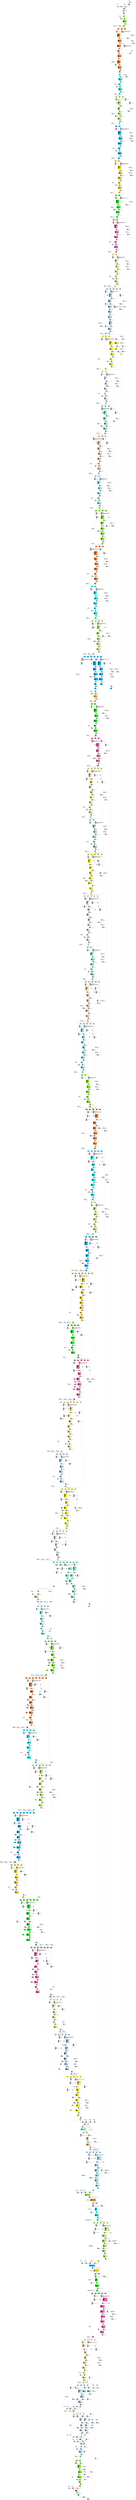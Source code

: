 digraph G {
graph [ fontsize=11 ];
node [ fontsize=11 ];
edge [ fontsize=10 ];
rankdir=BU
ranksep=1.5
nodesep=1
splines=spline
compound=true
Graphinfo [ label="" shape=plaintext, style=rounded, color=black, fontname="Arial-Bold" ];
subgraph cluster_1 { label="epoch 1"; fontsize=14; 
subgraph cluster_1_nodes { label="nodes "; peripheries=0;
Transpose_1 ;  }

subgraph cluster_dma_1_in { label=""; peripheries=0;
dummy_1[ style=invis ];  };
 }
subgraph cluster_2 { label="epoch 2"; fontsize=14; 
subgraph cluster_2_nodes { label="nodes "; peripheries=0;
Quantize_2 ;  }

subgraph cluster_dma_2_in { label=""; peripheries=0;
dummy_2[ style=invis ];  };
 }
Transpose_1:s -> dummy_2:n [ltail="cluster_1" lhead=cluster_2 strength=1000 penwidth=5];
subgraph cluster_3 { label="epoch 3"; fontsize=14; 
subgraph cluster_3_nodes { label="nodes "; peripheries=0;
Transpose_4 ;  }

subgraph cluster_dma_3_in { label=""; peripheries=0;
dummy_3[ style=invis ];  };
 }
Quantize_2:s -> dummy_3:n [ltail="cluster_2" lhead=cluster_3 strength=1000 penwidth=5];
subgraph cluster_4 { label="epoch 4"; fontsize=14; 
subgraph cluster_4_nodes { label="nodes "; peripheries=0;
Conv2D_6_suboff_24 ;  }

subgraph cluster_dma_4_in { label="dma inputs "; peripheries=0;
dma_0i4 ;  };

subgraph cluster_dma_4_out { label="dma outputs "; peripheries=0;
dma_1i4 ;  }
 }
Transpose_4:s -> dma_0i4:n [ltail="cluster_3" lhead=cluster_4 strength=1000 penwidth=5];
subgraph cluster_5 { label="epoch 5"; fontsize=14; 
subgraph cluster_5_nodes { label="nodes "; peripheries=0;
Conv2D_6 ; Conv2D_6_mul_scale_27 ; Conv2D_6_off_bias_30 ; Relu_9 ; Conv2D_11_suboff_33 ; Conv2D_11 ; Conv2D_11_mul_scale_36 ;  }

subgraph cluster_dma_5_in { label="dma inputs "; peripheries=0;
dma_3i5 ; dma_2i5 ; dma_4i5 ;  };

subgraph cluster_dma_5_out { label="dma outputs "; peripheries=0;
dma_5i5 ;  }
 }
dma_1i4:s -> dma_3i5:n [ltail="cluster_4" lhead=cluster_5 strength=1000 penwidth=5];
subgraph cluster_6 { label="epoch 6"; fontsize=14; 
subgraph cluster_6_nodes { label="nodes "; peripheries=0;
Conv2D_11_off_bias_39 ; Relu_14 ; Conv2D_15_suboff_42 ;  }

subgraph cluster_dma_6_in { label="dma inputs "; peripheries=0;
dma_6i6 ;  };

subgraph cluster_dma_6_out { label="dma outputs "; peripheries=0;
dma_7i6 ; dma_7i6 ;  }
 }
dma_5i5:s -> dma_6i6:n [ltail="cluster_5" lhead=cluster_6 strength=1000 penwidth=5];
subgraph cluster_7 { label="epoch 7"; fontsize=14; 
subgraph cluster_7_nodes { label="nodes "; peripheries=0;
Conv2D_15 ; Conv2D_15_ca_pipe_1 ; Conv2D_15_mul_scale_45 ; Conv2D_15_off_bias_48 ;  }

subgraph cluster_dma_7_in { label="dma inputs "; peripheries=0;
dma_9i7 ; dma_8i7 ; dma_0i7 ;  };

subgraph cluster_dma_7_out { label="dma outputs "; peripheries=0;
dma_1i7 ;  }
 }
dma_7i6:s -> dma_9i7:n [ltail="cluster_6" lhead=cluster_7 strength=1000 penwidth=5];
subgraph cluster_8 { label="epoch 8"; fontsize=14; 
subgraph cluster_8_nodes { label="nodes "; peripheries=0;
Conv2D_18 ; Conv2D_18_mul_scale_54 ; Conv2D_18_off_bias_57 ; Relu_21 ; Conv2D_23_suboff_60 ;  }

subgraph cluster_dma_8_in { label="dma inputs "; peripheries=0;
dma_3i8 ; dma_2i8 ;  };

subgraph cluster_dma_8_out { label="dma outputs "; peripheries=0;
dma_4i8 ;  }
 }
dma_1i7:s -> dma_3i8:n [ltail="cluster_7" lhead=cluster_8 strength=1000 penwidth=5];
subgraph cluster_9 { label="epoch 9"; fontsize=14; 
subgraph cluster_9_nodes { label="nodes "; peripheries=0;
Conv2D_23 ; Conv2D_23_mul_scale_63 ; Conv2D_23_off_bias_66 ; Relu_26 ; Conv2D_27_suboff_69 ;  }

subgraph cluster_dma_9_in { label="dma inputs "; peripheries=0;
dma_6i9 ; dma_5i9 ;  };

subgraph cluster_dma_9_out { label="dma outputs "; peripheries=0;
dma_7i9 ;  }
 }
dma_4i8:s -> dma_6i9:n [ltail="cluster_8" lhead=cluster_9 strength=1000 penwidth=5];
subgraph cluster_10 { label="epoch 10"; fontsize=14; 
subgraph cluster_10_nodes { label="nodes "; peripheries=0;
Conv2D_27 ; Conv2D_27_mul_scale_72 ; Conv2D_27_off_bias_75 ;  }

subgraph cluster_dma_10_in { label="dma inputs "; peripheries=0;
dma_1i10 ; dma_0i10 ;  };

subgraph cluster_dma_10_out { label="dma outputs "; peripheries=0;
dma_8i10 ; dma_8i10 ;  }
 }
dma_7i9:s -> dma_1i10:n [ltail="cluster_9" lhead=cluster_10 strength=1000 penwidth=5];
subgraph cluster_11 { label="epoch 11"; fontsize=14; 
subgraph cluster_11_nodes { label="nodes "; peripheries=0;
Conv2D_30 ; Conv2D_30_mul_scale_81 ; Conv2D_30_off_bias_84 ; Relu_33 ; Conv2D_35_suboff_87 ;  }

subgraph cluster_dma_11_in { label="dma inputs "; peripheries=0;
dma_2i11 ; dma_9i11 ;  };

subgraph cluster_dma_11_out { label="dma outputs "; peripheries=0;
dma_3i11 ;  }
 }
dma_8i10:s -> dma_2i11:n [ltail="cluster_10" lhead=cluster_11 strength=1000 penwidth=5];
subgraph cluster_12 { label="epoch 12"; fontsize=14; 
subgraph cluster_12_nodes { label="nodes "; peripheries=0;
Conv2D_35 ; Conv2D_35_mul_scale_90 ; Conv2D_35_off_bias_93 ; Relu_38 ; Conv2D_39_suboff_96 ;  }

subgraph cluster_dma_12_in { label="dma inputs "; peripheries=0;
dma_5i12 ; dma_4i12 ;  };

subgraph cluster_dma_12_out { label="dma outputs "; peripheries=0;
dma_6i12 ; dma_6i12 ;  }
 }
dma_3i11:s -> dma_5i12:n [ltail="cluster_11" lhead=cluster_12 strength=1000 penwidth=5];
subgraph cluster_13 { label="epoch 13"; fontsize=14; 
subgraph cluster_13_nodes { label="nodes "; peripheries=0;
Conv2D_39 ; Conv2D_39_ca_pipe_1 ; Conv2D_39_mul_scale_99 ; Conv2D_39_off_bias_102 ; Add_42 ; Conv2D_45 ; Conv2D_45_mul_scale_108 ;  }

subgraph cluster_dma_13_in { label="dma inputs "; peripheries=0;
dma_0i13 ; dma_7i13 ; dma_1i13 ; dma_8i13 ; dma_3i13 ;  };

subgraph cluster_dma_13_out { label="dma outputs "; peripheries=0;
dma_2i13 ; dma_9i13 ;  }
 }
dma_6i12:s -> dma_0i13:n [ltail="cluster_12" lhead=cluster_13 strength=1000 penwidth=5];
subgraph cluster_14 { label="epoch 14"; fontsize=14; 
subgraph cluster_14_nodes { label="nodes "; peripheries=0;
Conv2D_45_off_bias_111 ; Relu_48 ; Conv2D_49 ; Conv2D_49_mul_scale_117 ; Conv2D_49_off_bias_120 ; Relu_52 ; Conv2D_54_suboff_123 ;  }

subgraph cluster_dma_14_in { label="dma inputs "; peripheries=0;
dma_4i14 ; dma_0i14 ; dma_6i14 ;  };

subgraph cluster_dma_14_out { label="dma outputs "; peripheries=0;
dma_1i14 ;  }
 }
dma_9i13:s -> dma_4i14:n [ltail="cluster_13" lhead=cluster_14 strength=1000 penwidth=5];
subgraph cluster_15 { label="epoch 15"; fontsize=14; 
subgraph cluster_15_nodes { label="nodes "; peripheries=0;
Conv2D_54 ; Conv2D_54_mul_scale_126 ; Conv2D_54_off_bias_129 ; Relu_57 ; Conv2D_58_suboff_132 ;  }

subgraph cluster_dma_15_in { label="dma inputs "; peripheries=0;
dma_3i15 ; dma_2i15 ;  };

subgraph cluster_dma_15_out { label="dma outputs "; peripheries=0;
dma_7i15 ; dma_7i15 ;  }
 }
dma_1i14:s -> dma_3i15:n [ltail="cluster_14" lhead=cluster_15 strength=1000 penwidth=5];
subgraph cluster_16 { label="epoch 16"; fontsize=14; 
subgraph cluster_16_nodes { label="nodes "; peripheries=0;
Conv2D_58 ; Conv2D_58_ca_pipe_1 ; Conv2D_58_mul_scale_135 ; Conv2D_58_off_bias_138 ;  }

subgraph cluster_dma_16_in { label="dma inputs "; peripheries=0;
dma_9i16 ; dma_8i16 ; dma_0i16 ;  };

subgraph cluster_dma_16_out { label="dma outputs "; peripheries=0;
dma_1i16 ; dma_1i16 ; dma_1i16 ;  }
 }
dma_7i15:s -> dma_9i16:n [ltail="cluster_15" lhead=cluster_16 strength=1000 penwidth=5];
subgraph cluster_17 { label="epoch 17"; fontsize=14; 
subgraph cluster_17_nodes { label="nodes "; peripheries=0;
Conv2D_61 ; Conv2D_61_ca_pipe_1 ; Conv2D_61_mul_scale_144 ; Conv2D_61_off_bias_147 ; Relu_64 ; Conv2D_66_suboff_150 ;  }

subgraph cluster_dma_17_in { label="dma inputs "; peripheries=0;
dma_5i17 ; dma_4i17 ; dma_6i17 ;  };

subgraph cluster_dma_17_out { label="dma outputs "; peripheries=0;
dma_2i17 ;  }
 }
dma_1i16:s -> dma_5i17:n [ltail="cluster_16" lhead=cluster_17 strength=1000 penwidth=5];
subgraph cluster_18 { label="epoch 18"; fontsize=14; 
subgraph cluster_18_nodes { label="nodes "; peripheries=0;
Conv2D_66 ; Conv2D_66_mul_scale_153 ; Conv2D_66_off_bias_156 ; Relu_69 ; Conv2D_70_suboff_159 ;  }

subgraph cluster_dma_18_in { label="dma inputs "; peripheries=0;
dma_7i18 ; dma_3i18 ;  };

subgraph cluster_dma_18_out { label="dma outputs "; peripheries=0;
dma_0i18 ; dma_0i18 ;  }
 }
dma_2i17:s -> dma_7i18:n [ltail="cluster_17" lhead=cluster_18 strength=1000 penwidth=5];
subgraph cluster_19 { label="epoch 19"; fontsize=14; 
subgraph cluster_19_nodes { label="nodes "; peripheries=0;
Conv2D_70 ; Conv2D_70_ca_pipe_1 ; Conv2D_70_mul_scale_162 ; Conv2D_70_off_bias_165 ; Add_73 ;  }

subgraph cluster_dma_19_in { label="dma inputs "; peripheries=0;
dma_8i19 ; dma_1i19 ; dma_9i19 ; dma_2i19 ;  };

subgraph cluster_dma_19_out { label="dma outputs "; peripheries=0;
dma_4i19 ; dma_4i19 ; dma_4i19 ;  }
 }
dma_0i18:s -> dma_2i19:n [ltail="cluster_18" lhead=cluster_19 strength=1000 penwidth=5];
subgraph cluster_20 { label="epoch 20"; fontsize=14; 
subgraph cluster_20_nodes { label="nodes "; peripheries=0;
Conv2D_76 ; Conv2D_76_ca_pipe_1 ; Conv2D_76_mul_scale_171 ; Conv2D_76_off_bias_174 ; Relu_79 ; Conv2D_81_suboff_177 ;  }

subgraph cluster_dma_20_in { label="dma inputs "; peripheries=0;
dma_6i20 ; dma_5i20 ; dma_0i20 ;  };

subgraph cluster_dma_20_out { label="dma outputs "; peripheries=0;
dma_3i20 ;  }
 }
dma_4i19:s -> dma_6i20:n [ltail="cluster_19" lhead=cluster_20 strength=1000 penwidth=5];
subgraph cluster_21 { label="epoch 21"; fontsize=14; 
subgraph cluster_21_nodes { label="nodes "; peripheries=0;
Conv2D_81 ; Conv2D_81_mul_scale_180 ; Conv2D_81_off_bias_183 ; Relu_84 ; Conv2D_85_suboff_186 ;  }

subgraph cluster_dma_21_in { label="dma inputs "; peripheries=0;
dma_1i21 ; dma_7i21 ;  };

subgraph cluster_dma_21_out { label="dma outputs "; peripheries=0;
dma_2i21 ; dma_2i21 ;  }
 }
dma_3i20:s -> dma_1i21:n [ltail="cluster_20" lhead=cluster_21 strength=1000 penwidth=5];
subgraph cluster_22 { label="epoch 22"; fontsize=14; 
subgraph cluster_22_nodes { label="nodes "; peripheries=0;
Conv2D_85 ; Conv2D_85_ca_pipe_1 ; Conv2D_85_mul_scale_189 ; Conv2D_85_off_bias_192 ; Add_88 ;  }

subgraph cluster_dma_22_in { label="dma inputs "; peripheries=0;
dma_8i22 ; dma_4i22 ; dma_9i22 ; dma_0i22 ;  };

subgraph cluster_dma_22_out { label="dma outputs "; peripheries=0;
dma_3i22 ; dma_3i22 ; dma_3i22 ; dma_3i22 ;  }
 }
dma_2i21:s -> dma_0i22:n [ltail="cluster_21" lhead=cluster_22 strength=1000 penwidth=5];
subgraph cluster_23 { label="epoch 23"; fontsize=14; 
subgraph cluster_23_nodes { label="nodes "; peripheries=0;
Conv2D_95 ; Conv2D_95_ca_pipe_1 ; Conv2D_91 ; Conv2D_91_ca_pipe_1 ; Conv2D_91_mul_scale_198 ; Conv2D_91_off_bias_201 ; Relu_94 ; Conv2D_95_mul_scale_207 ; Conv2D_95_off_bias_210 ; Relu_98 ;  }

subgraph cluster_dma_23_in { label="dma inputs "; peripheries=0;
dma_6i23 ; dma_5i23 ; dma_1i23 ; dma_7i23 ; dma_2i23 ; dma_0i23 ;  };

subgraph cluster_dma_23_out { label="dma outputs "; peripheries=0;
dma_4i23 ;  }
 }
dma_3i22:s -> dma_6i23:n [ltail="cluster_22" lhead=cluster_23 strength=1000 penwidth=5];
subgraph cluster_24 { label="epoch 24"; fontsize=14; 
subgraph cluster_24_nodes { label="nodes "; peripheries=0;
Conv2D_100_suboff_213 ;  }

subgraph cluster_dma_24_in { label="dma inputs "; peripheries=0;
dma_8i24 ;  };

subgraph cluster_dma_24_out { label="dma outputs "; peripheries=0;
dma_9i24 ;  }
 }
dma_4i23:s -> dma_8i24:n [ltail="cluster_23" lhead=cluster_24 strength=1000 penwidth=5];
subgraph cluster_25 { label="epoch 25"; fontsize=14; 
subgraph cluster_25_nodes { label="nodes "; peripheries=0;
Conv2D_100 ; Conv2D_100_mul_scale_216 ; Conv2D_100_off_bias_219 ; Relu_103 ; Conv2D_104_suboff_222 ;  }

subgraph cluster_dma_25_in { label="dma inputs "; peripheries=0;
dma_1i25 ; dma_0i25 ;  };

subgraph cluster_dma_25_out { label="dma outputs "; peripheries=0;
dma_2i25 ; dma_2i25 ;  }
 }
dma_9i24:s -> dma_1i25:n [ltail="cluster_24" lhead=cluster_25 strength=1000 penwidth=5];
subgraph cluster_26 { label="epoch 26"; fontsize=14; 
subgraph cluster_26_nodes { label="nodes "; peripheries=0;
Conv2D_104 ; Conv2D_104_ca_pipe_1 ; Conv2D_104_mul_scale_225 ; Conv2D_104_off_bias_228 ;  }

subgraph cluster_dma_26_in { label="dma inputs "; peripheries=0;
dma_4i26 ; dma_3i26 ; dma_5i26 ;  };

subgraph cluster_dma_26_out { label="dma outputs "; peripheries=0;
dma_6i26 ; dma_6i26 ; dma_6i26 ; dma_6i26 ; dma_6i26 ;  }
 }
dma_2i25:s -> dma_4i26:n [ltail="cluster_25" lhead=cluster_26 strength=1000 penwidth=5];
subgraph cluster_27 { label="epoch 27"; fontsize=14; 
subgraph cluster_27_nodes { label="nodes "; peripheries=0;
Conv2D_107 ; Conv2D_107_ca_pipe_1 ; Conv2D_107_ca_pipe_2 ; Conv2D_107_ca_pipe_3 ; Conv2D_107_mul_scale_234 ; Conv2D_107_off_bias_237 ; Relu_110 ; Conv2D_112_suboff_240 ;  }

subgraph cluster_dma_27_in { label="dma inputs "; peripheries=0;
dma_8i27 ; dma_7i27 ; dma_9i27 ; dma_0i27 ; dma_1i27 ;  };

subgraph cluster_dma_27_out { label="dma outputs "; peripheries=0;
dma_2i27 ;  }
 }
dma_6i26:s -> dma_8i27:n [ltail="cluster_26" lhead=cluster_27 strength=1000 penwidth=5];
subgraph cluster_28 { label="epoch 28"; fontsize=14; 
subgraph cluster_28_nodes { label="nodes "; peripheries=0;
Conv2D_112 ; Conv2D_112_mul_scale_243 ; Conv2D_112_off_bias_246 ; Relu_115 ; Conv2D_116_suboff_249 ;  }

subgraph cluster_dma_28_in { label="dma inputs "; peripheries=0;
dma_4i28 ; dma_3i28 ;  };

subgraph cluster_dma_28_out { label="dma outputs "; peripheries=0;
dma_5i28 ; dma_5i28 ; dma_5i28 ;  }
 }
dma_2i27:s -> dma_4i28:n [ltail="cluster_27" lhead=cluster_28 strength=1000 penwidth=5];
subgraph cluster_29 { label="epoch 29"; fontsize=14; 
subgraph cluster_29_nodes { label="nodes "; peripheries=0;
Conv2D_116 ; Conv2D_116_ca_pipe_1 ; Conv2D_116_ca_pipe_2 ; Conv2D_116_mul_scale_252 ; Conv2D_116_off_bias_255 ; Add_119 ;  }

subgraph cluster_dma_29_in { label="dma inputs "; peripheries=0;
dma_0i29 ; dma_6i29 ; dma_1i29 ; dma_2i29 ; dma_7i29 ;  };

subgraph cluster_dma_29_out { label="dma outputs "; peripheries=0;
dma_8i29 ; dma_8i29 ; dma_8i29 ; dma_8i29 ; dma_8i29 ;  }
 }
dma_5i28:s -> dma_7i29:n [ltail="cluster_28" lhead=cluster_29 strength=1000 penwidth=5];
subgraph cluster_30 { label="epoch 30"; fontsize=14; 
subgraph cluster_30_nodes { label="nodes "; peripheries=0;
Conv2D_122 ; Conv2D_122_ca_pipe_1 ; Conv2D_122_ca_pipe_2 ; Conv2D_122_ca_pipe_3 ; Conv2D_122_mul_scale_261 ; Conv2D_122_off_bias_264 ; Relu_125 ; Conv2D_127_suboff_267 ;  }

subgraph cluster_dma_30_in { label="dma inputs "; peripheries=0;
dma_3i30 ; dma_9i30 ; dma_4i30 ; dma_5i30 ; dma_0i30 ;  };

subgraph cluster_dma_30_out { label="dma outputs "; peripheries=0;
dma_1i30 ;  }
 }
dma_8i29:s -> dma_3i30:n [ltail="cluster_29" lhead=cluster_30 strength=1000 penwidth=5];
subgraph cluster_31 { label="epoch 31"; fontsize=14; 
subgraph cluster_31_nodes { label="nodes "; peripheries=0;
Conv2D_127 ; Conv2D_127_mul_scale_270 ; Conv2D_127_off_bias_273 ; Relu_130 ; Conv2D_131_suboff_276 ;  }

subgraph cluster_dma_31_in { label="dma inputs "; peripheries=0;
dma_6i31 ; dma_2i31 ;  };

subgraph cluster_dma_31_out { label="dma outputs "; peripheries=0;
dma_7i31 ; dma_7i31 ; dma_7i31 ;  }
 }
dma_1i30:s -> dma_6i31:n [ltail="cluster_30" lhead=cluster_31 strength=1000 penwidth=5];
subgraph cluster_32 { label="epoch 32"; fontsize=14; 
subgraph cluster_32_nodes { label="nodes "; peripheries=0;
Conv2D_131 ; Conv2D_131_ca_pipe_1 ; Conv2D_131_ca_pipe_2 ; Conv2D_131_mul_scale_279 ; Conv2D_131_off_bias_282 ; Add_134 ;  }

subgraph cluster_dma_32_in { label="dma inputs "; peripheries=0;
dma_0i32 ; dma_8i32 ; dma_1i32 ; dma_3i32 ; dma_4i32 ;  };

subgraph cluster_dma_32_out { label="dma outputs "; peripheries=0;
dma_5i32 ; dma_5i32 ; dma_5i32 ; dma_5i32 ; dma_5i32 ;  }
 }
dma_7i31:s -> dma_4i32:n [ltail="cluster_31" lhead=cluster_32 strength=1000 penwidth=5];
subgraph cluster_33 { label="epoch 33"; fontsize=14; 
subgraph cluster_33_nodes { label="nodes "; peripheries=0;
Conv2D_137 ; Conv2D_137_ca_pipe_1 ; Conv2D_137_ca_pipe_2 ; Conv2D_137_ca_pipe_3 ; Conv2D_137_mul_scale_288 ; Conv2D_137_off_bias_291 ; Relu_140 ; Conv2D_142_suboff_294 ;  }

subgraph cluster_dma_33_in { label="dma inputs "; peripheries=0;
dma_2i33 ; dma_9i33 ; dma_6i33 ; dma_7i33 ; dma_0i33 ;  };

subgraph cluster_dma_33_out { label="dma outputs "; peripheries=0;
dma_1i33 ;  }
 }
dma_5i32:s -> dma_2i33:n [ltail="cluster_32" lhead=cluster_33 strength=1000 penwidth=5];
subgraph cluster_34 { label="epoch 34"; fontsize=14; 
subgraph cluster_34_nodes { label="nodes "; peripheries=0;
Conv2D_142 ; Conv2D_142_mul_scale_297 ; Conv2D_142_off_bias_300 ; Relu_145 ; Conv2D_146_suboff_303 ;  }

subgraph cluster_dma_34_in { label="dma inputs "; peripheries=0;
dma_4i34 ; dma_3i34 ;  };

subgraph cluster_dma_34_out { label="dma outputs "; peripheries=0;
dma_5i34 ; dma_5i34 ; dma_5i34 ;  }
 }
dma_1i33:s -> dma_4i34:n [ltail="cluster_33" lhead=cluster_34 strength=1000 penwidth=5];
subgraph cluster_35 { label="epoch 35"; fontsize=14; 
subgraph cluster_35_nodes { label="nodes "; peripheries=0;
Conv2D_146 ; Conv2D_146_ca_pipe_1 ; Conv2D_146_ca_pipe_2 ; Conv2D_146_mul_scale_306 ; Conv2D_146_off_bias_309 ; Add_149 ;  }

subgraph cluster_dma_35_in { label="dma inputs "; peripheries=0;
dma_0i35 ; dma_8i35 ; dma_1i35 ; dma_2i35 ; dma_6i35 ;  };

subgraph cluster_dma_35_out { label="dma outputs "; peripheries=0;
dma_7i35 ; dma_7i35 ; dma_7i35 ; dma_7i35 ;  }
 }
dma_5i34:s -> dma_6i35:n [ltail="cluster_34" lhead=cluster_35 strength=1000 penwidth=5];
subgraph cluster_36 { label="epoch 36"; fontsize=14; 
subgraph cluster_36_nodes { label="nodes "; peripheries=0;
Conv2D_152 ; Conv2D_152_ca_pipe_1 ; Conv2D_152_ca_pipe_2 ; Conv2D_152_ca_pipe_3 ; Conv2D_152_mul_scale_315 ; Conv2D_152_off_bias_318 ; Relu_155 ; Conv2D_157_suboff_321 ;  }

subgraph cluster_dma_36_in { label="dma inputs "; peripheries=0;
dma_3i36 ; dma_9i36 ; dma_4i36 ; dma_5i36 ; dma_0i36 ;  };

subgraph cluster_dma_36_out { label="dma outputs "; peripheries=0;
dma_1i36 ;  }
 }
dma_7i35:s -> dma_3i36:n [ltail="cluster_35" lhead=cluster_36 strength=1000 penwidth=5];
subgraph cluster_37 { label="epoch 37"; fontsize=14; 
subgraph cluster_37_nodes { label="nodes "; peripheries=0;
Conv2D_157 ; Conv2D_157_mul_scale_324 ; Conv2D_157_off_bias_327 ; Relu_160 ; Conv2D_161_suboff_330 ;  }

subgraph cluster_dma_37_in { label="dma inputs "; peripheries=0;
dma_6i37 ; dma_2i37 ;  };

subgraph cluster_dma_37_out { label="dma outputs "; peripheries=0;
dma_7i37 ; dma_7i37 ; dma_7i37 ;  }
 }
dma_1i36:s -> dma_6i37:n [ltail="cluster_36" lhead=cluster_37 strength=1000 penwidth=5];
subgraph cluster_38 { label="epoch 38"; fontsize=14; 
subgraph cluster_38_nodes { label="nodes "; peripheries=0;
Conv2D_161 ; Conv2D_161_ca_pipe_1 ; Conv2D_161_ca_pipe_2 ; Conv2D_161_mul_scale_333 ; Conv2D_161_off_bias_336 ;  }

subgraph cluster_dma_38_in { label="dma inputs "; peripheries=0;
dma_0i38 ; dma_8i38 ; dma_1i38 ; dma_3i38 ;  };

subgraph cluster_dma_38_out { label="dma outputs "; peripheries=0;
dma_4i38 ; dma_4i38 ; dma_4i38 ; dma_4i38 ; dma_4i38 ;  }
 }
dma_7i37:s -> dma_0i38:n [ltail="cluster_37" lhead=cluster_38 strength=1000 penwidth=5];
subgraph cluster_39 { label="epoch 39"; fontsize=14; 
subgraph cluster_39_nodes { label="nodes "; peripheries=0;
Conv2D_164 ; Conv2D_164_ca_pipe_1 ; Conv2D_164_ca_pipe_2 ; Conv2D_164_ca_pipe_3 ; Conv2D_164_mul_scale_342 ; Conv2D_164_off_bias_345 ; Relu_167 ; Conv2D_169_suboff_348 ;  }

subgraph cluster_dma_39_in { label="dma inputs "; peripheries=0;
dma_9i39 ; dma_5i39 ; dma_2i39 ; dma_6i39 ; dma_7i39 ; dma_0i39 ; dma_1i39 ;  };

subgraph cluster_dma_39_out { label="dma outputs "; peripheries=0;
dma_3i39 ;  }
 }
dma_4i38:s -> dma_9i39:n [ltail="cluster_38" lhead=cluster_39 strength=1000 penwidth=5];
subgraph cluster_40 { label="epoch 40"; fontsize=14; 
subgraph cluster_40_nodes { label="nodes "; peripheries=0;
Conv2D_169 ; Conv2D_169_mul_scale_351 ; Conv2D_169_off_bias_354 ; Relu_172 ; Conv2D_173_suboff_357 ;  }

subgraph cluster_dma_40_in { label="dma inputs "; peripheries=0;
dma_8i40 ; dma_4i40 ; dma_0i40 ; dma_1i40 ;  };

subgraph cluster_dma_40_out { label="dma outputs "; peripheries=0;
dma_2i40 ; dma_2i40 ; dma_2i40 ;  }
 }
dma_3i39:s -> dma_8i40:n [ltail="cluster_39" lhead=cluster_40 strength=1000 penwidth=5];
subgraph cluster_41 { label="epoch 41"; fontsize=14; 
subgraph cluster_41_nodes { label="nodes "; peripheries=0;
Conv2D_173 ; Conv2D_173_ca_pipe_1 ; Conv2D_173_ca_pipe_2 ; Conv2D_173_mul_scale_360 ; Conv2D_173_off_bias_363 ; Add_176 ;  }

subgraph cluster_dma_41_in { label="dma inputs "; peripheries=0;
dma_5i41 ; dma_3i41 ; dma_7i41 ; dma_9i41 ; dma_1i41 ;  };

subgraph cluster_dma_41_out { label="dma outputs "; peripheries=0;
dma_2i41 ; dma_2i41 ; dma_2i41 ; dma_2i41 ; dma_2i41 ;  }
dma_6i41 ; dma_0i41 ;  }
dma_2i40:s -> dma_1i41:n [ltail="cluster_40" lhead=cluster_41 strength=1000 penwidth=5];
subgraph cluster_42 { label="epoch 42"; fontsize=14; 
subgraph cluster_42_nodes { label="nodes "; peripheries=0;
Conv2D_179 ; Conv2D_179_ca_pipe_1 ; Conv2D_179_ca_pipe_2 ; Conv2D_179_ca_pipe_3 ; Conv2D_179_mul_scale_369 ; Conv2D_179_off_bias_372 ; Relu_182 ; Conv2D_184_suboff_375 ;  }

subgraph cluster_dma_42_in { label="dma inputs "; peripheries=0;
dma_8i42 ; dma_4i42 ; dma_0i42 ; dma_1i42 ; dma_2i42 ; dma_3i42 ; dma_5i42 ;  };

subgraph cluster_dma_42_out { label="dma outputs "; peripheries=0;
dma_6i42 ;  }
 }
dma_2i41:s -> dma_8i42:n [ltail="cluster_41" lhead=cluster_42 strength=1000 penwidth=5];
subgraph cluster_43 { label="epoch 43"; fontsize=14; 
subgraph cluster_43_nodes { label="nodes "; peripheries=0;
Conv2D_184 ; Conv2D_184_mul_scale_378 ; Conv2D_184_off_bias_381 ; Relu_187 ; Conv2D_188_suboff_384 ;  }

subgraph cluster_dma_43_in { label="dma inputs "; peripheries=0;
dma_9i43 ; dma_7i43 ; dma_0i43 ; dma_1i43 ;  };

subgraph cluster_dma_43_out { label="dma outputs "; peripheries=0;
dma_2i43 ; dma_2i43 ; dma_2i43 ;  }
 }
dma_6i42:s -> dma_9i43:n [ltail="cluster_42" lhead=cluster_43 strength=1000 penwidth=5];
subgraph cluster_44 { label="epoch 44"; fontsize=14; 
subgraph cluster_44_nodes { label="nodes "; peripheries=0;
Conv2D_188 ; Conv2D_188_ca_pipe_1 ; Conv2D_188_ca_pipe_2 ; Conv2D_188_mul_scale_387 ; Conv2D_188_off_bias_390 ; Add_191 ;  }

subgraph cluster_dma_44_in { label="dma inputs "; peripheries=0;
dma_4i44 ; dma_3i44 ; dma_6i44 ; dma_8i44 ; dma_1i44 ;  };

subgraph cluster_dma_44_out { label="dma outputs "; peripheries=0;
dma_2i44 ; dma_2i44 ; dma_2i44 ; dma_2i44 ; dma_2i44 ; dma_2i44 ; dma_2i44 ; dma_2i44 ;  }
dma_5i44 ; dma_0i44 ;  }
dma_2i43:s -> dma_1i44:n [ltail="cluster_43" lhead=cluster_44 strength=1000 penwidth=5];
subgraph cluster_45 { label="epoch 45"; fontsize=14; 
subgraph cluster_45_nodes { label="nodes "; peripheries=0;
Conv2D_198 ; Conv2D_198_ca_pipe_1 ; Conv2D_198_ca_pipe_2 ; Conv2D_198_ca_pipe_3 ;  }

subgraph cluster_dma_45_in { label="dma inputs "; peripheries=0;
dma_9i45 ; dma_7i45 ; dma_0i45 ; dma_1i45 ; dma_2i45 ;  };

subgraph cluster_dma_45_out { label="dma outputs "; peripheries=0;
dma_3i45 ;  }
 }
dma_2i44:s -> dma_2i45:n [ltail="cluster_44" lhead=cluster_45 strength=1000 penwidth=5];
subgraph cluster_46 { label="epoch 46"; fontsize=14; 
subgraph cluster_46_nodes { label="nodes "; peripheries=0;
Conv2D_194 ; Conv2D_194_ca_pipe_1 ; Conv2D_194_ca_pipe_2 ; Conv2D_194_ca_pipe_3 ; Conv2D_194_mul_scale_396 ; Conv2D_194_off_bias_399 ; Relu_197 ; Conv2D_198_mul_scale_405 ; Conv2D_198_off_bias_408 ; Relu_201 ;  }

subgraph cluster_dma_46_in { label="dma inputs "; peripheries=0;
dma_5i46 ; dma_4i46 ; dma_6i46 ; dma_8i46 ; dma_0i46 ; dma_3i46 ; dma_2i46 ; dma_7i46 ;  };

subgraph cluster_dma_46_out { label="dma outputs "; peripheries=0;
dma_9i46 ;  }
 }
dma_3i45:s -> dma_5i46:n [ltail="cluster_45" lhead=cluster_46 strength=1000 penwidth=5];
subgraph cluster_47 { label="epoch 47"; fontsize=14; 
subgraph cluster_47_nodes { label="nodes "; peripheries=0;
Conv2D_203_suboff_411 ;  }

subgraph cluster_dma_47_in { label="dma inputs "; peripheries=0;
dma_0i47 ;  };

subgraph cluster_dma_47_out { label="dma outputs "; peripheries=0;
dma_1i47 ;  }
 }
dma_9i46:s -> dma_0i47:n [ltail="cluster_46" lhead=cluster_47 strength=1000 penwidth=5];
subgraph cluster_48 { label="epoch 48"; fontsize=14; 
subgraph cluster_48_nodes { label="nodes "; peripheries=0;
Conv2D_203 ; Conv2D_203_mul_scale_414 ; Conv2D_203_off_bias_417 ; Relu_206 ; Conv2D_207_suboff_420 ;  }

subgraph cluster_dma_48_in { label="dma inputs "; peripheries=0;
dma_3i48 ; dma_2i48 ; dma_4i48 ; dma_5i48 ;  };

subgraph cluster_dma_48_out { label="dma outputs "; peripheries=0;
dma_6i48 ; dma_6i48 ; dma_6i48 ;  }
 }
dma_1i47:s -> dma_3i48:n [ltail="cluster_47" lhead=cluster_48 strength=1000 penwidth=5];
subgraph cluster_49 { label="epoch 49"; fontsize=14; 
subgraph cluster_49_nodes { label="nodes "; peripheries=0;
Conv2D_207 ; Conv2D_207_ca_pipe_1 ; Conv2D_207_ca_pipe_2 ; Conv2D_207_mul_scale_423 ; Conv2D_207_off_bias_426 ;  }

subgraph cluster_dma_49_in { label="dma inputs "; peripheries=0;
dma_8i49 ; dma_7i49 ; dma_0i49 ; dma_1i49 ;  };

subgraph cluster_dma_49_out { label="dma outputs "; peripheries=0;
dma_3i49 ; dma_3i49 ; dma_3i49 ; dma_3i49 ; dma_3i49 ;  }
dma_9i49 ; dma_2i49 ;  }
dma_6i48:s -> dma_8i49:n [ltail="cluster_48" lhead=cluster_49 strength=1000 penwidth=5];
subgraph cluster_50 { label="epoch 50"; fontsize=14; 
subgraph cluster_50_nodes { label="nodes "; peripheries=0;
Conv2D_210 ; Conv2D_210_ca_pipe_1 ; Conv2D_210_ca_pipe_2 ; Conv2D_210_ca_pipe_3 ; Conv2D_210_mul_scale_432 ; Conv2D_210_off_bias_435 ; Relu_213 ; Conv2D_215_suboff_438 ;  }

subgraph cluster_dma_50_in { label="dma inputs "; peripheries=0;
dma_5i50 ; dma_4i50 ; dma_0i50 ; dma_1i50 ; dma_2i50 ; dma_7i50 ; dma_8i50 ;  };

subgraph cluster_dma_50_out { label="dma outputs "; peripheries=0;
dma_9i50 ;  }
dma_6i50 ; dma_3i50 ;  }
dma_3i49:s -> dma_5i50:n [ltail="cluster_49" lhead=cluster_50 strength=1000 penwidth=5];
subgraph cluster_51 { label="epoch 51"; fontsize=14; 
subgraph cluster_51_nodes { label="nodes "; peripheries=0;
Conv2D_215 ; Conv2D_215_mul_scale_441 ; Conv2D_215_off_bias_444 ; Relu_218 ; Conv2D_219_suboff_447 ;  }

subgraph cluster_dma_51_in { label="dma inputs "; peripheries=0;
dma_1i51 ; dma_0i51 ; dma_2i51 ; dma_3i51 ;  };

subgraph cluster_dma_51_out { label="dma outputs "; peripheries=0;
dma_4i51 ; dma_4i51 ; dma_4i51 ; dma_4i51 ;  }
 }
dma_9i50:s -> dma_1i51:n [ltail="cluster_50" lhead=cluster_51 strength=1000 penwidth=5];
subgraph cluster_52 { label="epoch 52"; fontsize=14; 
subgraph cluster_52_nodes { label="nodes "; peripheries=0;
Conv2D_219 ; Conv2D_219_ca_pipe_1 ; Conv2D_219_ca_pipe_2 ; Conv2D_219_ca_pipe_3 ; Conv2D_219_mul_scale_450 ; Conv2D_219_off_bias_453 ; Add_222 ;  }

subgraph cluster_dma_52_in { label="dma inputs "; peripheries=0;
dma_6i52 ; dma_5i52 ; dma_8i52 ; dma_9i52 ; dma_0i52 ; dma_2i52 ;  };

subgraph cluster_dma_52_out { label="dma outputs "; peripheries=0;
dma_3i52 ; dma_3i52 ; dma_3i52 ; dma_3i52 ; dma_3i52 ;  }
dma_7i52 ; dma_1i52 ;  }
dma_4i51:s -> dma_2i52:n [ltail="cluster_51" lhead=cluster_52 strength=1000 penwidth=5];
subgraph cluster_53 { label="epoch 53"; fontsize=14; 
subgraph cluster_53_nodes { label="nodes "; peripheries=0;
Conv2D_225 ; Conv2D_225_ca_pipe_1 ; Conv2D_225_ca_pipe_2 ; Conv2D_225_ca_pipe_3 ; Conv2D_225_mul_scale_459 ; Conv2D_225_off_bias_462 ; Relu_228 ; Conv2D_230_suboff_465 ;  }

subgraph cluster_dma_53_in { label="dma inputs "; peripheries=0;
dma_0i53 ; dma_4i53 ; dma_2i53 ; dma_3i53 ; dma_5i53 ; dma_7i53 ; dma_8i53 ;  };

subgraph cluster_dma_53_out { label="dma outputs "; peripheries=0;
dma_9i53 ;  }
dma_1i53 ; dma_6i53 ;  }
dma_3i52:s -> dma_0i53:n [ltail="cluster_52" lhead=cluster_53 strength=1000 penwidth=5];
subgraph cluster_54 { label="epoch 54"; fontsize=14; 
subgraph cluster_54_nodes { label="nodes "; peripheries=0;
Conv2D_230 ; Conv2D_230_mul_scale_468 ; Conv2D_230_off_bias_471 ; Relu_233 ; Conv2D_234_suboff_474 ;  }

subgraph cluster_dma_54_in { label="dma inputs "; peripheries=0;
dma_1i54 ; dma_0i54 ; dma_2i54 ; dma_3i54 ;  };

subgraph cluster_dma_54_out { label="dma outputs "; peripheries=0;
dma_4i54 ; dma_4i54 ; dma_4i54 ; dma_4i54 ;  }
 }
dma_9i53:s -> dma_1i54:n [ltail="cluster_53" lhead=cluster_54 strength=1000 penwidth=5];
subgraph cluster_55 { label="epoch 55"; fontsize=14; 
subgraph cluster_55_nodes { label="nodes "; peripheries=0;
Conv2D_234 ; Conv2D_234_ca_pipe_1 ; Conv2D_234_ca_pipe_2 ; Conv2D_234_ca_pipe_3 ; Conv2D_234_mul_scale_477 ; Conv2D_234_off_bias_480 ; Add_237 ;  }

subgraph cluster_dma_55_in { label="dma inputs "; peripheries=0;
dma_6i55 ; dma_5i55 ; dma_8i55 ; dma_9i55 ; dma_0i55 ; dma_2i55 ;  };

subgraph cluster_dma_55_out { label="dma outputs "; peripheries=0;
dma_3i55 ; dma_3i55 ; dma_3i55 ; dma_3i55 ;  }
dma_7i55 ; dma_1i55 ;  }
dma_4i54:s -> dma_2i55:n [ltail="cluster_54" lhead=cluster_55 strength=1000 penwidth=5];
subgraph cluster_56 { label="epoch 56"; fontsize=14; 
subgraph cluster_56_nodes { label="nodes "; peripheries=0;
Conv2D_240 ; Conv2D_240_ca_pipe_1 ; Conv2D_240_ca_pipe_2 ; Conv2D_240_ca_pipe_3 ; Conv2D_240_mul_scale_486 ; Conv2D_240_off_bias_489 ; Relu_243 ; Conv2D_245_suboff_492 ;  }

subgraph cluster_dma_56_in { label="dma inputs "; peripheries=0;
dma_0i56 ; dma_4i56 ; dma_2i56 ; dma_3i56 ; dma_5i56 ; dma_7i56 ; dma_8i56 ;  };

subgraph cluster_dma_56_out { label="dma outputs "; peripheries=0;
dma_9i56 ;  }
dma_1i56 ; dma_6i56 ;  }
dma_3i55:s -> dma_0i56:n [ltail="cluster_55" lhead=cluster_56 strength=1000 penwidth=5];
subgraph cluster_57 { label="epoch 57"; fontsize=14; 
subgraph cluster_57_nodes { label="nodes "; peripheries=0;
Conv2D_245 ; Conv2D_245_mul_scale_495 ; Conv2D_245_off_bias_498 ; Relu_248 ; Conv2D_249_suboff_501 ;  }

subgraph cluster_dma_57_in { label="dma inputs "; peripheries=0;
dma_1i57 ; dma_0i57 ; dma_2i57 ; dma_3i57 ;  };

subgraph cluster_dma_57_out { label="dma outputs "; peripheries=0;
dma_4i57 ; dma_4i57 ; dma_4i57 ; dma_4i57 ;  }
 }
dma_9i56:s -> dma_1i57:n [ltail="cluster_56" lhead=cluster_57 strength=1000 penwidth=5];
subgraph cluster_58 { label="epoch 58"; fontsize=14; 
subgraph cluster_58_nodes { label="nodes "; peripheries=0;
Conv2D_249 ; Conv2D_249_ca_pipe_1 ; Conv2D_249_ca_pipe_2 ; Conv2D_249_ca_pipe_3 ; Conv2D_249_mul_scale_504 ; Conv2D_249_off_bias_507 ;  }

subgraph cluster_dma_58_in { label="dma inputs "; peripheries=0;
dma_6i58 ; dma_5i58 ; dma_8i58 ; dma_9i58 ; dma_0i58 ;  };

subgraph cluster_dma_58_out { label="dma outputs "; peripheries=0;
dma_2i58 ; dma_2i58 ; dma_2i58 ; dma_2i58 ;  }
dma_7i58 ; dma_1i58 ;  }
dma_4i57:s -> dma_6i58:n [ltail="cluster_57" lhead=cluster_58 strength=1000 penwidth=5];
subgraph cluster_59 { label="epoch 59"; fontsize=14; 
subgraph cluster_59_nodes { label="nodes "; peripheries=0;
Conv2D_252 ; Conv2D_252_ca_pipe_1 ; Conv2D_252_ca_pipe_2 ; Conv2D_252_ca_pipe_3 ; Conv2D_252_mul_scale_513 ; Conv2D_252_off_bias_516 ; Relu_255 ;  }

subgraph cluster_dma_59_in { label="dma inputs "; peripheries=0;
dma_4i59 ; dma_3i59 ; dma_1i59 ; dma_2i59 ; dma_5i59 ;  };

subgraph cluster_dma_59_out { label="dma outputs "; peripheries=0;
dma_7i59 ;  }
dma_0i59 ; dma_6i59 ;  }
dma_2i58:s -> dma_4i59:n [ltail="cluster_58" lhead=cluster_59 strength=1000 penwidth=5];
subgraph cluster_60 { label="epoch 60"; fontsize=14; 
subgraph cluster_60_nodes { label="nodes "; peripheries=0;
ConvTranspose_256_expanded_resize_0_resize_NN_expansion_concat_626 ;  }

subgraph cluster_dma_60_in { label=""; peripheries=0;
dummy_60[ style=invis ];  };
 }
dma_7i59:s -> dummy_60:n [ltail="cluster_59" lhead=cluster_60 strength=1000 penwidth=5];
subgraph cluster_61 { label="epoch 61"; fontsize=14; 
subgraph cluster_61_nodes { label="nodes "; peripheries=0;
ConvTranspose_256_expanded_resize_0_resize_NN_to_expansion_dts_628 ;  }

subgraph cluster_dma_61_in { label=""; peripheries=0;
dummy_61[ style=invis ];  };
 }
ConvTranspose_256_expanded_resize_0_resize_NN_expansion_concat_626:s -> dummy_61:n [ltail="cluster_60" lhead=cluster_61 strength=1000 penwidth=5];
subgraph cluster_62 { label="epoch 62"; fontsize=14; 
subgraph cluster_62_nodes { label="nodes "; peripheries=0;
Resize_Zeros_Crop_Pad_631 ; ConvTranspose_256_expanded_conv_6_suboff_519 ;  }

subgraph cluster_dma_62_in { label="dma inputs "; peripheries=0;
dma_3i62 ; dma_2i62 ;  };

subgraph cluster_dma_62_out { label="dma outputs "; peripheries=0;
dma_4i62 ; dma_4i62 ; dma_4i62 ;  }
 }
ConvTranspose_256_expanded_resize_0_resize_NN_to_expansion_dts_628:s -> dma_3i62:n [ltail="cluster_61" lhead=cluster_62 strength=1000 penwidth=5];
subgraph cluster_63 { label="epoch 63"; fontsize=14; 
subgraph cluster_63_nodes { label="nodes "; peripheries=0;
ConvTranspose_256_expanded_conv_6 ; ConvTranspose_256_expanded_conv_6_ca_pipe_1 ; ConvTranspose_256_expanded_conv_6_ca_pipe_2 ; ConvTranspose_256_expanded_conv_6_mul_scale_522 ; ConvTranspose_256_expanded_conv_6_off_bias_525 ; Add_259 ;  }

subgraph cluster_dma_63_in { label="dma inputs "; peripheries=0;
dma_6i63 ; dma_5i63 ; dma_7i63 ; dma_8i63 ; dma_9i63 ;  };

subgraph cluster_dma_63_out { label="dma outputs "; peripheries=0;
dma_0i63 ;  }
 }
dma_4i62:s -> dma_9i63:n [ltail="cluster_62" lhead=cluster_63 strength=1000 penwidth=5];
subgraph cluster_64 { label="epoch 64"; fontsize=14; 
subgraph cluster_64_nodes { label="nodes "; peripheries=0;
ConvTranspose_262_expanded_resize_8_resize_NN_expansion_concat_633 ;  }

subgraph cluster_dma_64_in { label=""; peripheries=0;
dummy_64[ style=invis ];  };
 }
dma_0i63:s -> dummy_64:n [ltail="cluster_63" lhead=cluster_64 strength=1000 penwidth=5];
subgraph cluster_65 { label="epoch 65"; fontsize=14; 
subgraph cluster_65_nodes { label="nodes "; peripheries=0;
ConvTranspose_262_expanded_resize_8_resize_NN_to_expansion_dts_635 ;  }

subgraph cluster_dma_65_in { label=""; peripheries=0;
dummy_65[ style=invis ];  };
 }
ConvTranspose_262_expanded_resize_8_resize_NN_expansion_concat_633:s -> dummy_65:n [ltail="cluster_64" lhead=cluster_65 strength=1000 penwidth=5];
subgraph cluster_66 { label="epoch 66"; fontsize=14; 
subgraph cluster_66_nodes { label="nodes "; peripheries=0;
Resize_Zeros_Crop_Pad_638 ; ConvTranspose_262_expanded_conv_14_suboff_528 ;  }

subgraph cluster_dma_66_in { label="dma inputs "; peripheries=0;
dma_5i66 ; dma_0i66 ;  };

subgraph cluster_dma_66_out { label="dma outputs "; peripheries=0;
dma_6i66 ; dma_6i66 ; dma_6i66 ;  }
 }
ConvTranspose_262_expanded_resize_8_resize_NN_to_expansion_dts_635:s -> dma_5i66:n [ltail="cluster_65" lhead=cluster_66 strength=1000 penwidth=5];
subgraph cluster_67 { label="epoch 67"; fontsize=14; 
subgraph cluster_67_nodes { label="nodes "; peripheries=0;
ConvTranspose_262_expanded_conv_14 ; ConvTranspose_262_expanded_conv_14_ca_pipe_1 ; ConvTranspose_262_expanded_conv_14_ca_pipe_2 ; ConvTranspose_262_expanded_conv_14_mul_scale_531 ; ConvTranspose_262_expanded_conv_14_off_bias_534 ; Add_265 ;  }

subgraph cluster_dma_67_in { label="dma inputs "; peripheries=0;
dma_8i67 ; dma_7i67 ; dma_9i67 ; dma_1i67 ; dma_2i67 ;  };

subgraph cluster_dma_67_out { label="dma outputs "; peripheries=0;
dma_3i67 ;  }
 }
dma_6i66:s -> dma_2i67:n [ltail="cluster_66" lhead=cluster_67 strength=1000 penwidth=5];
subgraph cluster_68 { label="epoch 68"; fontsize=14; 
subgraph cluster_68_nodes { label="nodes "; peripheries=0;
ConvTranspose_268_expanded_resize_16_resize_NN_expansion_concat_640 ;  }

subgraph cluster_dma_68_in { label=""; peripheries=0;
dummy_68[ style=invis ];  };
 }
dma_3i67:s -> dummy_68:n [ltail="cluster_67" lhead=cluster_68 strength=1000 penwidth=5];
subgraph cluster_69 { label="epoch 69"; fontsize=14; 
subgraph cluster_69_nodes { label="nodes "; peripheries=0;
ConvTranspose_268_expanded_resize_16_resize_NN_to_expansion_dts_642 ;  }

subgraph cluster_dma_69_in { label=""; peripheries=0;
dummy_69[ style=invis ];  };
 }
ConvTranspose_268_expanded_resize_16_resize_NN_expansion_concat_640:s -> dummy_69:n [ltail="cluster_68" lhead=cluster_69 strength=1000 penwidth=5];
subgraph cluster_70 { label="epoch 70"; fontsize=14; 
subgraph cluster_70_nodes { label="nodes "; peripheries=0;
Resize_Zeros_Crop_Pad_645 ; ConvTranspose_268_expanded_conv_22_suboff_537 ;  }

subgraph cluster_dma_70_in { label="dma inputs "; peripheries=0;
dma_2i70 ; dma_1i70 ;  };

subgraph cluster_dma_70_out { label="dma outputs "; peripheries=0;
dma_3i70 ; dma_3i70 ; dma_3i70 ;  }
 }
ConvTranspose_268_expanded_resize_16_resize_NN_to_expansion_dts_642:s -> dma_2i70:n [ltail="cluster_69" lhead=cluster_70 strength=1000 penwidth=5];
subgraph cluster_71 { label="epoch 71"; fontsize=14; 
subgraph cluster_71_nodes { label="nodes "; peripheries=0;
ConvTranspose_268_expanded_conv_22 ; ConvTranspose_268_expanded_conv_22_ca_pipe_1 ; ConvTranspose_268_expanded_conv_22_ca_pipe_2 ; ConvTranspose_268_expanded_conv_22_mul_scale_540 ; ConvTranspose_268_expanded_conv_22_off_bias_543 ; Add_271 ; Conv2D_275_suboff_546 ;  }

subgraph cluster_dma_71_in { label="dma inputs "; peripheries=0;
dma_8i71 ; dma_7i71 ; dma_9i71 ; dma_0i71 ; dma_4i71 ;  };

subgraph cluster_dma_71_out { label="dma outputs "; peripheries=0;
dma_5i71 ; dma_5i71 ; dma_5i71 ;  }
 }
dma_3i70:s -> dma_8i71:n [ltail="cluster_70" lhead=cluster_71 strength=1000 penwidth=5];
subgraph cluster_72 { label="epoch 72"; fontsize=14; 
subgraph cluster_72_nodes { label="nodes "; peripheries=0;
Conv2D_275 ; Conv2D_275_ca_pipe_1 ; Conv2D_275_ca_pipe_2 ; Conv2D_275_mul_scale_549 ; Conv2D_275_off_bias_552 ; Relu_278 ; Conv2D_279_suboff_555 ;  }

subgraph cluster_dma_72_in { label="dma inputs "; peripheries=0;
dma_1i72 ; dma_6i72 ; dma_2i72 ; dma_3i72 ;  };

subgraph cluster_dma_72_out { label="dma outputs "; peripheries=0;
dma_0i72 ; dma_0i72 ; dma_0i72 ; dma_4i72 ;  }
 }
dma_5i71:s -> dma_1i72:n [ltail="cluster_71" lhead=cluster_72 strength=1000 penwidth=5];
subgraph cluster_73 { label="epoch 73"; fontsize=14; 
subgraph cluster_73_nodes { label="nodes "; peripheries=0;
Conv2D_279 ; Conv2D_279_mul_scale_558 ; Conv2D_279_off_bias_561 ; Conv2D_283_suboff_564 ; Conv2D_287_suboff_573 ;  }

subgraph cluster_dma_73_in { label="dma inputs "; peripheries=0;
dma_7i73 ; dma_5i73 ; dma_9i73 ; dma_1i73 ;  };

subgraph cluster_dma_73_out { label="dma outputs "; peripheries=0;
dma_8i73 ; dma_0i73 ; dma_2i73 ;  }
 }
dma_4i72:s -> dma_7i73:n [ltail="cluster_72" lhead=cluster_73 strength=1000 penwidth=5];
subgraph cluster_74 { label="epoch 74"; fontsize=14; 
subgraph cluster_74_nodes { label="nodes "; peripheries=0;
Dequantize_281 ;  }

subgraph cluster_dma_74_in { label=""; peripheries=0;
dummy_74[ style=invis ];  };
 }
dma_2i73:s -> dummy_74:n [ltail="cluster_73" lhead=cluster_74 strength=1000 penwidth=5];
subgraph cluster_75 { label="epoch 75"; fontsize=14; 
subgraph cluster_75_nodes { label="nodes "; peripheries=0;
Transpose_282 ; Conv2D_283 ; Conv2D_283_mul_scale_567 ; Conv2D_283_off_bias_570 ; Conv2D_287 ; Conv2D_287_mul_scale_576 ; Conv2D_287_off_bias_579 ;  }

subgraph cluster_dma_75_in { label="dma inputs "; peripheries=0;
dma_4i75 ; dma_3i75 ; dma_1i75 ; dma_0i75 ;  };

subgraph cluster_dma_75_out { label="dma outputs "; peripheries=0;
dma_6i75 ; dma_2i75 ;  }
 }
Dequantize_281:s -> dma_4i75:n [ltail="cluster_74" lhead=cluster_75 strength=1000 penwidth=5];
subgraph cluster_76 { label="epoch 76"; fontsize=14; 
subgraph cluster_76_nodes { label="nodes "; peripheries=0;
Dequantize_285 ;  }

subgraph cluster_dma_76_in { label=""; peripheries=0;
dummy_76[ style=invis ];  };
 }
dma_2i75:s -> dummy_76:n [ltail="cluster_75" lhead=cluster_76 strength=1000 penwidth=5];
subgraph cluster_77 { label="epoch 77"; fontsize=14; 
subgraph cluster_77_nodes { label="nodes "; peripheries=0;
Transpose_286 ; Dequantize_289 ;  }

subgraph cluster_dma_77_in { label=""; peripheries=0;
dummy_77[ style=invis ];  };
 }
Dequantize_285:s -> dummy_77:n [ltail="cluster_76" lhead=cluster_77 strength=1000 penwidth=5];
subgraph cluster_78 { label="epoch 78"; fontsize=14; 
subgraph cluster_78_nodes { label="nodes "; peripheries=0;
Transpose_290 ; Conv2D_291_suboff_582 ;  }

subgraph cluster_dma_78_in { label="dma inputs "; peripheries=0;
dma_5i78 ;  };

subgraph cluster_dma_78_out { label="dma outputs "; peripheries=0;
dma_7i78 ;  }
 }
Dequantize_289:s -> dma_5i78:n [ltail="cluster_77" lhead=cluster_78 strength=1000 penwidth=5];
subgraph cluster_79 { label="epoch 79"; fontsize=14; 
subgraph cluster_79_nodes { label="nodes "; peripheries=0;
Conv2D_291 ; Conv2D_291_mul_scale_585 ; Conv2D_291_off_bias_588 ; Sigmoid_294 ;  }

subgraph cluster_dma_79_in { label="dma inputs "; peripheries=0;
dma_9i79 ; dma_8i79 ;  };

subgraph cluster_dma_79_out { label="dma outputs "; peripheries=0;
dma_0i79 ;  }
 }
dma_7i78:s -> dma_9i79:n [ltail="cluster_78" lhead=cluster_79 strength=1000 penwidth=5];
subgraph cluster_80 { label="epoch 80"; fontsize=14; 
subgraph cluster_80_nodes { label="nodes "; peripheries=0;
Dequantize_296 ;  }

subgraph cluster_dma_80_in { label=""; peripheries=0;
dummy_80[ style=invis ];  };
 }
dma_0i79:s -> dummy_80:n [ltail="cluster_79" lhead=cluster_80 strength=1000 penwidth=5];
subgraph cluster_81 { label="epoch 81"; fontsize=14; 
subgraph cluster_81_nodes { label="nodes "; peripheries=0;
Transpose_297 ;  }

subgraph cluster_dma_81_in { label=""; peripheries=0;
dummy_81[ style=invis ];  };
 }
Dequantize_296:s -> dummy_81:n [ltail="cluster_80" lhead=cluster_81 strength=1000 penwidth=5];
subgraph cluster_82 { label="epoch 82"; fontsize=14; 
subgraph cluster_82_nodes { label="nodes "; peripheries=0;
__NN__RETURN__ ;  }

subgraph cluster_dma_82_in { label=""; peripheries=0;
dummy_82[ style=invis ];  };
 }
Transpose_297:s -> dummy_82:n [ltail="cluster_81" lhead=cluster_82 strength=1000 penwidth=5];
Conv2D_252_off_bias_518 [ label="{ { <i0> 0} |  [878]\lConv2D_252_off_bias_518\l(bytes=96 , 0.0042% of total)\l\l -195556906 -70455558 -71710435 -194093847 ... | { <o0> 0} }", shape=record, fillcolor="aliceblue", style="rounded,filled"  ] ;
Conv2D_49_mul_scale_119 [ label="{ { <i0> 0} |  [167]\lConv2D_49_mul_scale_119\l(bytes=144 , 0.0062% of total)\l\l 0.000171999 0.000173879 9.02219e-05 6.74981e-05 ... | { <o0> 0} }", shape=record, fillcolor="aliceblue", style="rounded,filled"  ] ;
Conv2D_188_off_bias_392 [ label="{ { <i0> 0} |  [652]\lConv2D_188_off_bias_392\l(bytes=384 , 0.017% of total)\l\l -5386682 5552256 -3581810 14856900 ... | { <o0> 0} }", shape=record, fillcolor="aliceblue", style="rounded,filled"  ] ;
Conv2D_157_mul_scale_326 [ label="{ { <i0> 0} |  [540]\lConv2D_157_mul_scale_326\l(bytes=384 , 0.017% of total)\l\l 0.000359455 0.000289213 0.000193844 0.000145629 ... | { <o0> 0} }", shape=record, fillcolor="aliceblue", style="rounded,filled"  ] ;
Conv2D_54_mul_scale_128 [ label="{ { <i0> 0} |  [182]\lConv2D_54_mul_scale_128\l(bytes=144 , 0.0062% of total)\l\l 0.000106101 9.57796e-05 0.000190943 0.000428775 ... | { <o0> 0} }", shape=record, fillcolor="aliceblue", style="rounded,filled"  ] ;
Conv2D_225_mul_scale_461 [ label="{ { <i0> 0} |  [781]\lConv2D_225_mul_scale_461\l(bytes=7680 , 0.33% of total)\l\l 1.79133e-05 1.79133e-05 1.79133e-05 1.79133e-05 ... | { <o0> 0} }", shape=record, fillcolor="aliceblue", style="rounded,filled"  ] ;
Resize_Zeros_Crop_Pad_638_pad_kern_917 [ label="{ { <i0> 0} |  [1123]\lResize_Zeros_Crop_Pad_638_pad_kern_917\l 1 1 1 1 ... | { <o0> 0} }", shape=record, fillcolor="aliceblue", style="rounded,filled"  ] ;
Conv2D_100_weights_inflated_604 [ label="{ { <i0> 0} |  [341]\lConv2D_100_weights_inflated_604\l(bytes=13824 , 0.6% of total)\l\l 0.203277 0.333374 0.365898 0.15449 ... | { <o0> 0} }", shape=record, fillcolor="aliceblue", style="rounded,filled"  ] ;
Conv2D_230_mul_scale_470 [ label="{ { <i0> 0} |  [796]\lConv2D_230_mul_scale_470\l(bytes=7680 , 0.33% of total)\l\l 0.000335964 0.000335964 0.000335964 0.000335964 ... | { <o0> 0} }", shape=record, fillcolor="aliceblue", style="rounded,filled"  ] ;
Conv2D_23_mul_scale_65 [ label="{ { <i0> 0} |  [72]\lConv2D_23_mul_scale_65\l(bytes=96 , 0.0042% of total)\l\l 0.000252618 0.000136542 0.00220907 0.000484825 ... | { <o0> 0} }", shape=record, fillcolor="aliceblue", style="rounded,filled"  ] ;
Conv2D_39_zero_off_98 [ label="{ { <i0> 0} |  [127]\lConv2D_39_zero_off_98\l(bytes=1 , 4.3e-05% of total)\l\l 0 | { <o0> 0} }", shape=record, fillcolor="aliceblue", style="rounded,filled"  ] ;
Conv2D_275_zero_off_548 [ label="{ { <i0> 0} |  [965]\lConv2D_275_zero_off_548\l(bytes=1 , 4.3e-05% of total)\l\l 0 | { <o0> 0} }", shape=record, fillcolor="aliceblue", style="rounded,filled"  ] ;
Conv2D_291_zero_off_584 [ label="{ { <i0> 0} |  [1025]\lConv2D_291_zero_off_584\l(bytes=1 , 4.3e-05% of total)\l\l 0 | { <o0> 0} }", shape=record, fillcolor="aliceblue", style="rounded,filled"  ] ;
Conv2D_164_mul_scale_344 [ label="{ { <i0> 0} |  [569]\lConv2D_164_mul_scale_344\l(bytes=9216 , 0.4% of total)\l\l 0 0 0 0 ... | { <o0> 0} }", shape=record, fillcolor="aliceblue", style="rounded,filled"  ] ;
Conv2D_203_weights_inflated_618 [ label="{ { <i0> 0} |  [699]\lConv2D_203_weights_inflated_618\l(bytes=41472 , 1.8% of total)\l\l -0.565913 -0.662532 -0.676335 -0.124225 ... | { <o0> 0} }", shape=record, fillcolor="aliceblue", style="rounded,filled"  ] ;
ConvTranspose_262_expanded_conv_14_zero_off_530 [ label="{ { <i0> 0} |  [918]\lConvTranspose_262_expanded_conv_14_zero_off_530\l(bytes=1 , 4.3e-05% of total)\l\l 0 | { <o0> 0} }", shape=record, fillcolor="aliceblue", style="rounded,filled"  ] ;
Conv2D_61_mul_scale_146 [ label="{ { <i0> 0} |  [211]\lConv2D_61_mul_scale_146\l(bytes=192 , 0.0083% of total)\l\l 3.21573e-05 5.85596e-05 1.83045e-05 1.53604e-05 ... | { <o0> 0} }", shape=record, fillcolor="aliceblue", style="rounded,filled"  ] ;
Conv2D_112_zero_off_242 [ label="{ { <i0> 0} |  [383]\lConv2D_112_zero_off_242\l(bytes=1 , 4.3e-05% of total)\l\l 0 | { <o0> 0} }", shape=record, fillcolor="aliceblue", style="rounded,filled"  ] ;
Conv2D_275_off_bias_554 [ label="{ { <i0> 0} |  [971]\lConv2D_275_off_bias_554\l(bytes=96 , 0.0042% of total)\l\l -88488823 -85019477 -102215132 -76086780 ... | { <o0> 0} }", shape=record, fillcolor="aliceblue", style="rounded,filled"  ] ;
Conv2D_27_mul_scale_74 [ label="{ { <i0> 0} |  [87]\lConv2D_27_mul_scale_74\l(bytes=24 , 0.001% of total)\l\l 0.000192225 0.000126393 0.000154849 0.000165492 ... | { <o0> 0} }", shape=record, fillcolor="aliceblue", style="rounded,filled"  ] ;
Conv2D_18_off_bias_59 [ label="{ { <i0> 0} |  [59]\lConv2D_18_off_bias_59\l(bytes=384 , 0.017% of total)\l\l -133633658 -132770929 -128555499 -132228721 ... | { <o0> 0} }", shape=record, fillcolor="aliceblue", style="rounded,filled"  ] ;
Conv2D_291_off_bias_590 [ label="{ { <i0> 0} |  [1031]\lConv2D_291_off_bias_590\l(bytes=2 , 8.7e-05% of total)\l\l -4.09896 | { <o0> 0} }", shape=record, fillcolor="aliceblue", style="rounded,filled"  ] ;
Quantize_2_y_zero_point [ label="{ { <i0> 0} |  [3]\lQuantize_2_y_zero_point\l -128 | { <o0> 0} }", shape=record, fillcolor="aliceblue", style="rounded,filled"  ] ;
ConvTranspose_262_expanded_conv_14_off_bias_536 [ label="{ { <i0> 0} |  [924]\lConvTranspose_262_expanded_conv_14_off_bias_536\l(bytes=96 , 0.0042% of total)\l\l -132985414 -113835863 -121923696 -93339814 ... | { <o0> 0} }", shape=record, fillcolor="aliceblue", style="rounded,filled"  ] ;
Conv2D_112_off_bias_248 [ label="{ { <i0> 0} |  [389]\lConv2D_112_off_bias_248\l(bytes=1536 , 0.067% of total)\l\l -127232287 -104898061 -58267841 -135569996 ... | { <o0> 0} }", shape=record, fillcolor="aliceblue", style="rounded,filled"  ] ;
Conv2D_279_zero_off_557 [ label="{ { <i0> 0} |  [980]\lConv2D_279_zero_off_557\l(bytes=1 , 4.3e-05% of total)\l\l 0 | { <o0> 0} }", shape=record, fillcolor="aliceblue", style="rounded,filled"  ] ;
Conv2D_230_weights_inflated_622 [ label="{ { <i0> 0} |  [794]\lConv2D_230_weights_inflated_622\l(bytes=69120 , 3% of total)\l\l -0.137072 1.24888 -0.167532 0.0304604 ... | { <o0> 0} }", shape=record, fillcolor="aliceblue", style="rounded,filled"  ] ;
Conv2D_45_off_bias_113 [ label="{ { <i0> 0} |  [154]\lConv2D_45_off_bias_113\l(bytes=96 , 0.0042% of total)\l\l -162099677 -160938203 -175471645 -157156875 ... | { <o0> 0} }", shape=record, fillcolor="aliceblue", style="rounded,filled"  ] ;
Conv2D_58_mul_scale_137 [ label="{ { <i0> 0} |  [197]\lConv2D_58_mul_scale_137\l(bytes=32 , 0.0014% of total)\l\l 0.000101926 9.34005e-05 9.2392e-05 9.04347e-05 ... | { <o0> 0} }", shape=record, fillcolor="aliceblue", style="rounded,filled"  ] ;
Conv2D_61_off_bias_149 [ label="{ { <i0> 0} |  [213]\lConv2D_61_off_bias_149\l(bytes=768 , 0.033% of total)\l\l -127513995 -139675057 -122151252 -117195015 ... | { <o0> 0} }", shape=record, fillcolor="aliceblue", style="rounded,filled"  ] ;
Conv2D_131_zero_off_278 [ label="{ { <i0> 0} |  [449]\lConv2D_131_zero_off_278\l(bytes=1 , 4.3e-05% of total)\l\l 0 | { <o0> 0} }", shape=record, fillcolor="aliceblue", style="rounded,filled"  ] ;
Conv2D_283_mul_scale_569 [ label="{ { <i0> 0} |  [999]\lConv2D_283_mul_scale_569\l(bytes=2 , 8.7e-05% of total)\l\l 4.21082e-05 3.03399e-05 | { <o0> 0} }", shape=record, fillcolor="aliceblue", style="rounded,filled"  ] ;
Conv2D_116_zero_off_251 [ label="{ { <i0> 0} |  [398]\lConv2D_116_zero_off_251\l(bytes=1 , 4.3e-05% of total)\l\l 0 | { <o0> 0} }", shape=record, fillcolor="aliceblue", style="rounded,filled"  ] ;
Conv2D_279_off_bias_563 [ label="{ { <i0> 0} |  [986]\lConv2D_279_off_bias_563\l(bytes=40 , 0.0017% of total)\l\l -108576069 -85536612 -111486264 -55902592 ... | { <o0> 0} }", shape=record, fillcolor="aliceblue", style="rounded,filled"  ] ;
Conv2D_112_weights_inflated_606 [ label="{ { <i0> 0} |  [385]\lConv2D_112_weights_inflated_606\l(bytes=27648 , 1.2% of total)\l\l -0.160143 -1.42349 -0.444841 1.85054 ... | { <o0> 0} }", shape=record, fillcolor="aliceblue", style="rounded,filled"  ] ;
Conv2D_234_mul_scale_479 [ label="{ { <i0> 0} |  [811]\lConv2D_234_mul_scale_479\l(bytes=160 , 0.0069% of total)\l\l 5.10534e-05 3.38085e-05 6.23785e-05 2.86763e-05 ... | { <o0> 0} }", shape=record, fillcolor="aliceblue", style="rounded,filled"  ] ;
Conv2D_131_off_bias_284 [ label="{ { <i0> 0} |  [455]\lConv2D_131_off_bias_284\l(bytes=256 , 0.011% of total)\l\l -19247410 -10608710 -3130649 -11822417 ... | { <o0> 0} }", shape=record, fillcolor="aliceblue", style="rounded,filled"  ] ;
Conv2D_81_zero_off_179 [ label="{ { <i0> 0} |  [273]\lConv2D_81_zero_off_179\l(bytes=1 , 4.3e-05% of total)\l\l 0 | { <o0> 0} }", shape=record, fillcolor="aliceblue", style="rounded,filled"  ] ;
Conv2D_116_off_bias_257 [ label="{ { <i0> 0} |  [404]\lConv2D_116_off_bias_257\l(bytes=256 , 0.011% of total)\l\l -1245845 9024085 5878623 10305261 ... | { <o0> 0} }", shape=record, fillcolor="aliceblue", style="rounded,filled"  ] ;
Conv2D_194_mul_scale_398 [ label="{ { <i0> 0} |  [671]\lConv2D_194_mul_scale_398\l(bytes=24 , 0.001% of total)\l\l 4.10938e-05 6.69125e-05 4.26902e-05 8.2383e-05 ... | { <o0> 0} }", shape=record, fillcolor="aliceblue", style="rounded,filled"  ] ;
Conv2D_66_zero_off_152 [ label="{ { <i0> 0} |  [222]\lConv2D_66_zero_off_152\l(bytes=1 , 4.3e-05% of total)\l\l 0 | { <o0> 0} }", shape=record, fillcolor="aliceblue", style="rounded,filled"  ] ;
Conv2D_122_mul_scale_263 [ label="{ { <i0> 0} |  [423]\lConv2D_122_mul_scale_263\l(bytes=384 , 0.017% of total)\l\l 5.75161e-05 3.8617e-05 1.89615e-05 5.15204e-05 ... | { <o0> 0} }", shape=record, fillcolor="aliceblue", style="rounded,filled"  ] ;
Conv2D_91_mul_scale_200 [ label="{ { <i0> 0} |  [313]\lConv2D_91_mul_scale_200\l(bytes=24 , 0.001% of total)\l\l 4.14012e-05 4.99904e-05 7.15309e-05 6.35728e-05 ... | { <o0> 0} }", shape=record, fillcolor="aliceblue", style="rounded,filled"  ] ;
Conv2D_49_off_bias_122 [ label="{ { <i0> 0} |  [169]\lConv2D_49_off_bias_122\l(bytes=576 , 0.025% of total)\l\l -135423187 -124139181 -139056480 -125337165 ... | { <o0> 0} }", shape=record, fillcolor="aliceblue", style="rounded,filled"  ] ;
Conv2D_27_zero_off_71 [ label="{ { <i0> 0} |  [83]\lConv2D_27_zero_off_71\l(bytes=1 , 4.3e-05% of total)\l\l 0 | { <o0> 0} }", shape=record, fillcolor="aliceblue", style="rounded,filled"  ] ;
Conv2D_27_off_bias_77 [ label="{ { <i0> 0} |  [89]\lConv2D_27_off_bias_77\l(bytes=96 , 0.0042% of total)\l\l 26116325 7894201 10844614 27294859 ... | { <o0> 0} }", shape=record, fillcolor="aliceblue", style="rounded,filled"  ] ;
Conv2D_81_off_bias_185 [ label="{ { <i0> 0} |  [279]\lConv2D_81_off_bias_185\l(bytes=768 , 0.033% of total)\l\l -127875050 -129424892 -136985135 -144878062 ... | { <o0> 0} }", shape=record, fillcolor="aliceblue", style="rounded,filled"  ] ;
Conv2D_66_off_bias_158 [ label="{ { <i0> 0} |  [228]\lConv2D_66_off_bias_158\l(bytes=768 , 0.033% of total)\l\l -135213332 -11538836 -159685214 115644 ... | { <o0> 0} }", shape=record, fillcolor="aliceblue", style="rounded,filled"  ] ;
Conv2D_215_weights_inflated_620 [ label="{ { <i0> 0} |  [743]\lConv2D_215_weights_inflated_620\l(bytes=69120 , 3% of total)\l\l -0.0485377 5.9216 -1.01929 -0.43684 ... | { <o0> 0} }", shape=record, fillcolor="aliceblue", style="rounded,filled"  ] ;
Conv2D_173_mul_scale_362 [ label="{ { <i0> 0} |  [599]\lConv2D_173_mul_scale_362\l(bytes=96 , 0.0042% of total)\l\l 6.60952e-05 5.12767e-05 7.36171e-05 5.67946e-05 ... | { <o0> 0} }", shape=record, fillcolor="aliceblue", style="rounded,filled"  ] ;
Conv2D_85_zero_off_188 [ label="{ { <i0> 0} |  [288]\lConv2D_85_zero_off_188\l(bytes=1 , 4.3e-05% of total)\l\l 0 | { <o0> 0} }", shape=record, fillcolor="aliceblue", style="rounded,filled"  ] ;
Conv2D_70_mul_scale_164 [ label="{ { <i0> 0} |  [241]\lConv2D_70_mul_scale_164\l(bytes=32 , 0.0014% of total)\l\l 6.08472e-05 6.51437e-05 4.7061e-05 6.12874e-05 ... | { <o0> 0} }", shape=record, fillcolor="aliceblue", style="rounded,filled"  ] ;
Conv2D_152_off_bias_320 [ label="{ { <i0> 0} |  [527]\lConv2D_152_off_bias_320\l(bytes=1536 , 0.067% of total)\l\l -122880699 -137596691 -137317079 -133454587 ... | { <o0> 0} }", shape=record, fillcolor="aliceblue", style="rounded,filled"  ] ;
Conv2D_39_mul_scale_101 [ label="{ { <i0> 0} |  [131]\lConv2D_39_mul_scale_101\l(bytes=24 , 0.001% of total)\l\l 0.000147847 0.000133062 0.000189049 0.000236339 ... | { <o0> 0} }", shape=record, fillcolor="aliceblue", style="rounded,filled"  ] ;
Conv2D_203_zero_off_413 [ label="{ { <i0> 0} |  [697]\lConv2D_203_zero_off_413\l(bytes=1 , 4.3e-05% of total)\l\l 0 | { <o0> 0} }", shape=record, fillcolor="aliceblue", style="rounded,filled"  ] ;
Conv2D_137_off_bias_293 [ label="{ { <i0> 0} |  [476]\lConv2D_137_off_bias_293\l(bytes=1536 , 0.067% of total)\l\l -138299510 -138093150 -136627124 -129859130 ... | { <o0> 0} }", shape=record, fillcolor="aliceblue", style="rounded,filled"  ] ;
Conv2D_85_off_bias_194 [ label="{ { <i0> 0} |  [294]\lConv2D_85_off_bias_194\l(bytes=128 , 0.0055% of total)\l\l 33641395 15841027 34152324 29205159 ... | { <o0> 0} }", shape=record, fillcolor="aliceblue", style="rounded,filled"  ] ;
Conv2D_287_mul_scale_578 [ label="{ { <i0> 0} |  [1014]\lConv2D_287_mul_scale_578\l(bytes=2 , 8.7e-05% of total)\l\l 5.14859e-05 6.11169e-05 | { <o0> 0} }", shape=record, fillcolor="aliceblue", style="rounded,filled"  ] ;
Conv2D_152_mul_scale_317 [ label="{ { <i0> 0} |  [525]\lConv2D_152_mul_scale_317\l(bytes=384 , 0.017% of total)\l\l 4.36817e-05 5.0285e-05 6.78367e-05 9.17823e-05 ... | { <o0> 0} }", shape=record, fillcolor="aliceblue", style="rounded,filled"  ] ;
Conv2D_203_off_bias_419 [ label="{ { <i0> 0} |  [703]\lConv2D_203_off_bias_419\l(bytes=4608 , 0.2% of total)\l\l 0.334616 0.334616 0.334616 0.334616 ... | { <o0> 0} }", shape=record, fillcolor="aliceblue", style="rounded,filled"  ] ;
Conv2D_215_mul_scale_443 [ label="{ { <i0> 0} |  [745]\lConv2D_215_mul_scale_443\l(bytes=7680 , 0.33% of total)\l\l 0.00124475 0.00124475 0.00124475 0.00124475 ... | { <o0> 0} }", shape=record, fillcolor="aliceblue", style="rounded,filled"  ] ;
Conv2D_157_zero_off_323 [ label="{ { <i0> 0} |  [536]\lConv2D_157_zero_off_323\l(bytes=1 , 4.3e-05% of total)\l\l 0 | { <o0> 0} }", shape=record, fillcolor="aliceblue", style="rounded,filled"  ] ;
ConvTranspose_262_expanded_conv_14_mul_scale_533 [ label="{ { <i0> 0} |  [922]\lConvTranspose_262_expanded_conv_14_mul_scale_533\l(bytes=24 , 0.001% of total)\l\l 0.000279083 0.000120652 0.000105696 0.000160418 ... | { <o0> 0} }", shape=record, fillcolor="aliceblue", style="rounded,filled"  ] ;
Conv2D_173_zero_off_359 [ label="{ { <i0> 0} |  [595]\lConv2D_173_zero_off_359\l(bytes=1 , 4.3e-05% of total)\l\l 0 | { <o0> 0} }", shape=record, fillcolor="aliceblue", style="rounded,filled"  ] ;
Conv2D_54_weights_inflated_598 [ label="{ { <i0> 0} |  [180]\lConv2D_54_weights_inflated_598\l(bytes=10368 , 0.45% of total)\l\l -0.0852214 -0.289144 -0.194792 -0.237403 ... | { <o0> 0} }", shape=record, fillcolor="aliceblue", style="rounded,filled"  ] ;
Conv2D_198_mul_scale_407 [ label="{ { <i0> 0} |  [686]\lConv2D_198_mul_scale_407\l(bytes=9216 , 0.4% of total)\l\l 4.14907e-05 4.14907e-05 4.14907e-05 4.14907e-05 ... | { <o0> 0} }", shape=record, fillcolor="aliceblue", style="rounded,filled"  ] ;
Conv2D_207_zero_off_422 [ label="{ { <i0> 0} |  [712]\lConv2D_207_zero_off_422\l(bytes=1 , 4.3e-05% of total)\l\l 0 | { <o0> 0} }", shape=record, fillcolor="aliceblue", style="rounded,filled"  ] ;
Conv2D_142_weights_inflated_610 [ label="{ { <i0> 0} |  [487]\lConv2D_142_weights_inflated_610\l(bytes=27648 , 1.2% of total)\l\l 0.485812 -0.995914 -1.38456 0.461521 ... | { <o0> 0} }", shape=record, fillcolor="aliceblue", style="rounded,filled"  ] ;
ConvTranspose_268_weights_flipped_on_axis_2_19_flipped_on_axis_3_20_transposed_21_6234 [ label="{ { <i0> 0} |  [946]\lConvTranspose_268_weights_flipped_on_axis_2_19_flipped_on_axis_3_20_transposed_21\l(bytes=2304 , 0.1% of total)\l\l 0.158541 -0.0221221 0.132732 0.0221221 ... | { <o0> 0} }", shape=record, fillcolor="aliceblue", style="rounded,filled"  ] ;
Conv2D_95_mul_scale_209 [ label="{ { <i0> 0} |  [328]\lConv2D_95_mul_scale_209\l(bytes=192 , 0.0083% of total)\l\l 0.000130044 1.29537e-05 5.45867e-05 9.38677e-05 ... | { <o0> 0} }", shape=record, fillcolor="aliceblue", style="rounded,filled"  ] ;
Conv2D_157_off_bias_329 [ label="{ { <i0> 0} |  [542]\lConv2D_157_off_bias_329\l(bytes=1536 , 0.067% of total)\l\l -138301945 -147533322 -122639302 -109196561 ... | { <o0> 0} }", shape=record, fillcolor="aliceblue", style="rounded,filled"  ] ;
Conv2D_173_off_bias_365 [ label="{ { <i0> 0} |  [601]\lConv2D_173_off_bias_365\l(bytes=384 , 0.017% of total)\l\l -7216008 -14472257 23628249 -14136845 ... | { <o0> 0} }", shape=record, fillcolor="aliceblue", style="rounded,filled"  ] ;
Conv2D_131_mul_scale_281 [ label="{ { <i0> 0} |  [453]\lConv2D_131_mul_scale_281\l(bytes=64 , 0.0028% of total)\l\l 4.89932e-05 4.88564e-05 7.33434e-05 7.37534e-05 ... | { <o0> 0} }", shape=record, fillcolor="aliceblue", style="rounded,filled"  ] ;
Dequantize_296_x_zero_point [ label="{ { <i0> 0} |  [1044]\lDequantize_296_x_zero_point\l -128 | { <o0> 0} }", shape=record, fillcolor="aliceblue", style="rounded,filled"  ] ;
Conv2D_15_zero_off_44 [ label="{ { <i0> 0} |  [39]\lConv2D_15_zero_off_44\l(bytes=1 , 4.3e-05% of total)\l\l 0 | { <o0> 0} }", shape=record, fillcolor="aliceblue", style="rounded,filled"  ] ;
Conv2D_15_off_bias_50 [ label="{ { <i0> 0} |  [45]\lConv2D_15_off_bias_50\l(bytes=64 , 0.0028% of total)\l\l 462098 -20954221 -19194012 -17001421 ... | { <o0> 0} }", shape=record, fillcolor="aliceblue", style="rounded,filled"  ] ;
Conv2D_207_off_bias_428 [ label="{ { <i0> 0} |  [718]\lConv2D_207_off_bias_428\l(bytes=640 , 0.028% of total)\l\l -10359118 -46643199 -3199957 -34537832 ... | { <o0> 0} }", shape=record, fillcolor="aliceblue", style="rounded,filled"  ] ;
Conv2D_81_weights_inflated_602 [ label="{ { <i0> 0} |  [275]\lConv2D_81_weights_inflated_602\l(bytes=13824 , 0.6% of total)\l\l 0.863569 0.27879 -0.0747973 0.163194 ... | { <o0> 0} }", shape=record, fillcolor="aliceblue", style="rounded,filled"  ] ;
Conv2D_245_weights_inflated_624 [ label="{ { <i0> 0} |  [845]\lConv2D_245_weights_inflated_624\l(bytes=69120 , 3% of total)\l\l 0.910131 0.989272 -0.316567 0.474851 ... | { <o0> 0} }", shape=record, fillcolor="aliceblue", style="rounded,filled"  ] ;
Conv2D_35_zero_off_89 [ label="{ { <i0> 0} |  [112]\lConv2D_35_zero_off_89\l(bytes=1 , 4.3e-05% of total)\l\l 0 | { <o0> 0} }", shape=record, fillcolor="aliceblue", style="rounded,filled"  ] ;
Conv2D_240_off_bias_491 [ label="{ { <i0> 0} |  [834]\lConv2D_240_off_bias_491\l(bytes=7680 , 0.33% of total)\l\l -0.341597 -0.341597 -0.341597 -0.341597 ... | { <o0> 0} }", shape=record, fillcolor="aliceblue", style="rounded,filled"  ] ;
Conv2D_35_off_bias_95 [ label="{ { <i0> 0} |  [118]\lConv2D_35_off_bias_95\l(bytes=576 , 0.025% of total)\l\l -161810250 -134344893 -133349706 -125689122 ... | { <o0> 0} }", shape=record, fillcolor="aliceblue", style="rounded,filled"  ] ;
Conv2D_225_off_bias_464 [ label="{ { <i0> 0} |  [783]\lConv2D_225_off_bias_464\l(bytes=7680 , 0.33% of total)\l\l -0.0604752 -0.0604752 -0.0604752 -0.0604752 ... | { <o0> 0} }", shape=record, fillcolor="aliceblue", style="rounded,filled"  ] ;
Conv2D_245_mul_scale_497 [ label="{ { <i0> 0} |  [847]\lConv2D_245_mul_scale_497\l(bytes=7680 , 0.33% of total)\l\l 0.000751507 0.000751507 0.000751507 0.000751507 ... | { <o0> 0} }", shape=record, fillcolor="aliceblue", style="rounded,filled"  ] ;
Sigmoid_294_activ_ROM1 [ label="{ { <i0> 0} |  [1136]\lSigmoid_294_activ_ROM1\l 137 3874 -9570 180 ... | { <o0> 0} }", shape=record, fillcolor="aliceblue", style="rounded,filled"  ] ;
Sigmoid_294_activ_ROM0 [ label="{ { <i0> 0} |  [1135]\lSigmoid_294_activ_ROM0\l -64 | { <o0> 0} }", shape=record, fillcolor="aliceblue", style="rounded,filled"  ] ;
Conv2D_127_weights_inflated_608 [ label="{ { <i0> 0} |  [436]\lConv2D_127_weights_inflated_608\l(bytes=27648 , 1.2% of total)\l\l -0.0110483 0.662901 -0.254112 0.364595 ... | { <o0> 0} }", shape=record, fillcolor="aliceblue", style="rounded,filled"  ] ;
ConvTranspose_256_weights_flipped_on_axis_2_3_flipped_on_axis_3_4_transposed_5_5878 [ label="{ { <i0> 0} |  [894]\lConvTranspose_256_weights_flipped_on_axis_2_3_flipped_on_axis_3_4_transposed_5\l(bytes=2304 , 0.1% of total)\l\l -0.0642895 -0.16876 0.0321447 0.0321447 ... | { <o0> 0} }", shape=record, fillcolor="aliceblue", style="rounded,filled"  ] ;
Conv2D_194_off_bias_401 [ label="{ { <i0> 0} |  [673]\lConv2D_194_off_bias_401\l(bytes=96 , 0.0042% of total)\l\l -127606487 -139867092 -133366440 -143933761 ... | { <o0> 0} }", shape=record, fillcolor="aliceblue", style="rounded,filled"  ] ;
Conv2D_219_mul_scale_452 [ label="{ { <i0> 0} |  [760]\lConv2D_219_mul_scale_452\l(bytes=160 , 0.0069% of total)\l\l 2.72037e-05 3.55151e-05 3.1808e-05 4.33668e-05 ... | { <o0> 0} }", shape=record, fillcolor="aliceblue", style="rounded,filled"  ] ;
Conv2D_245_zero_off_494 [ label="{ { <i0> 0} |  [843]\lConv2D_245_zero_off_494\l(bytes=1 , 4.3e-05% of total)\l\l 0 | { <o0> 0} }", shape=record, fillcolor="aliceblue", style="rounded,filled"  ] ;
Conv2D_179_off_bias_374 [ label="{ { <i0> 0} |  [622]\lConv2D_179_off_bias_374\l(bytes=9216 , 0.4% of total)\l\l -0.146579 -0.146579 -0.146579 -0.146579 ... | { <o0> 0} }", shape=record, fillcolor="aliceblue", style="rounded,filled"  ] ;
Conv2D_11_mul_scale_38 [ label="{ { <i0> 0} |  [28]\lConv2D_11_mul_scale_38\l(bytes=32 , 0.0014% of total)\l\l 0.00359361 0.00271303 0.00313947 0.00152276 ... | { <o0> 0} }", shape=record, fillcolor="aliceblue", style="rounded,filled"  ] ;
Conv2D_179_mul_scale_371 [ label="{ { <i0> 0} |  [620]\lConv2D_179_mul_scale_371\l(bytes=9216 , 0.4% of total)\l\l 3.33741e-05 3.33741e-05 3.33741e-05 3.33741e-05 ... | { <o0> 0} }", shape=record, fillcolor="aliceblue", style="rounded,filled"  ] ;
Conv2D_6_weights [ label="{ { <i0> 0} |  [11]\lConv2D_6_weights\l(bytes=864 , 0.037% of total)\l\l 3.90726e-05 0.000547016 -0.000273508 -3.90726e-05 ... | { <o0> 0} }", shape=record, fillcolor="aliceblue", style="rounded,filled"  ] ;
Conv2D_107_mul_scale_236 [ label="{ { <i0> 0} |  [372]\lConv2D_107_mul_scale_236\l(bytes=384 , 0.017% of total)\l\l 2.47618e-05 3.54049e-05 5.77498e-05 2.82853e-05 ... | { <o0> 0} }", shape=record, fillcolor="aliceblue", style="rounded,filled"  ] ;
Conv2D_161_mul_scale_335 [ label="{ { <i0> 0} |  [555]\lConv2D_161_mul_scale_335\l(bytes=96 , 0.0042% of total)\l\l 4.58437e-05 3.95356e-05 4.2508e-05 4.30856e-05 ... | { <o0> 0} }", shape=record, fillcolor="aliceblue", style="rounded,filled"  ] ;
Zero_Tensor_639_6185 [ label="{ { <i0> 0} |  [939]\lZero_Tensor_639\l(bytes=6144 , 0.27% of total)\l\l 0 0 0 0 ... | { <o0> 0} }", shape=record, fillcolor="aliceblue", style="rounded,filled"  ] ;
Zero_Tensor_639_6187 [ label="{ { <i0> 0} |  [939]\lZero_Tensor_639\l(bytes=6144 , 0.27% of total)\l\l 0 0 0 0 ... | { <o0> 0} }", shape=record, fillcolor="aliceblue", style="rounded,filled"  ] ;
Zero_Tensor_639_6189 [ label="{ { <i0> 0} |  [939]\lZero_Tensor_639\l(bytes=6144 , 0.27% of total)\l\l 0 0 0 0 ... | { <o0> 0} }", shape=record, fillcolor="aliceblue", style="rounded,filled"  ] ;
Zero_Tensor_632_6007 [ label="{ { <i0> 0} |  [913]\lZero_Tensor_632\l(bytes=1536 , 0.067% of total)\l\l 0 0 0 0 ... | { <o0> 0} }", shape=record, fillcolor="aliceblue", style="rounded,filled"  ] ;
Zero_Tensor_632_6009 [ label="{ { <i0> 0} |  [913]\lZero_Tensor_632\l(bytes=1536 , 0.067% of total)\l\l 0 0 0 0 ... | { <o0> 0} }", shape=record, fillcolor="aliceblue", style="rounded,filled"  ] ;
Zero_Tensor_632_6011 [ label="{ { <i0> 0} |  [913]\lZero_Tensor_632\l(bytes=1536 , 0.067% of total)\l\l 0 0 0 0 ... | { <o0> 0} }", shape=record, fillcolor="aliceblue", style="rounded,filled"  ] ;
Zero_Tensor_625_5829 [ label="{ { <i0> 0} |  [887]\lZero_Tensor_625\l(bytes=384 , 0.017% of total)\l\l 0 0 0 0 ... | { <o0> 0} }", shape=record, fillcolor="aliceblue", style="rounded,filled"  ] ;
Zero_Tensor_625_5831 [ label="{ { <i0> 0} |  [887]\lZero_Tensor_625\l(bytes=384 , 0.017% of total)\l\l 0 0 0 0 ... | { <o0> 0} }", shape=record, fillcolor="aliceblue", style="rounded,filled"  ] ;
Zero_Tensor_625_5833 [ label="{ { <i0> 0} |  [887]\lZero_Tensor_625\l(bytes=384 , 0.017% of total)\l\l 0 0 0 0 ... | { <o0> 0} }", shape=record, fillcolor="aliceblue", style="rounded,filled"  ] ;
Conv2D_76_mul_scale_173 [ label="{ { <i0> 0} |  [262]\lConv2D_76_mul_scale_173\l(bytes=192 , 0.0083% of total)\l\l 8.3709e-05 2.36332e-05 2.96823e-05 8.76088e-05 ... | { <o0> 0} }", shape=record, fillcolor="aliceblue", style="rounded,filled"  ] ;
Conv2D_66_weights_inflated_600 [ label="{ { <i0> 0} |  [224]\lConv2D_66_weights_inflated_600\l(bytes=13824 , 0.6% of total)\l\l 0.303456 -1.13397 -0.511084 -0.383313 ... | { <o0> 0} }", shape=record, fillcolor="aliceblue", style="rounded,filled"  ] ;
Conv2D_245_off_bias_500 [ label="{ { <i0> 0} |  [849]\lConv2D_245_off_bias_500\l(bytes=7680 , 0.33% of total)\l\l 0.0631266 0.0631266 0.0631266 0.0631266 ... | { <o0> 0} }", shape=record, fillcolor="aliceblue", style="rounded,filled"  ] ;
Conv2D_184_mul_scale_380 [ label="{ { <i0> 0} |  [635]\lConv2D_184_mul_scale_380\l(bytes=9216 , 0.4% of total)\l\l 0.000566845 0.000566845 0.000566845 0.000566845 ... | { <o0> 0} }", shape=record, fillcolor="aliceblue", style="rounded,filled"  ] ;
Conv2D_112_mul_scale_245 [ label="{ { <i0> 0} |  [387]\lConv2D_112_mul_scale_245\l(bytes=384 , 0.017% of total)\l\l 0.000407624 0.000161922 0.000286113 0.00046688 ... | { <o0> 0} }", shape=record, fillcolor="aliceblue", style="rounded,filled"  ] ;
Conv2D_6_zero_off_26 [ label="{ { <i0> 0} |  [9]\lConv2D_6_zero_off_26\l(bytes=1 , 4.3e-05% of total)\l\l 0 | { <o0> 0} }", shape=record, fillcolor="aliceblue", style="rounded,filled"  ] ;
Conv2D_6_off_bias_32 [ label="{ { <i0> 0} |  [15]\lConv2D_6_off_bias_32\l(bytes=128 , 0.0055% of total)\l\l -124335078 -150025755 -131610817 -115949013 ... | { <o0> 0} }", shape=record, fillcolor="aliceblue", style="rounded,filled"  ] ;
Conv2D_81_mul_scale_182 [ label="{ { <i0> 0} |  [277]\lConv2D_81_mul_scale_182\l(bytes=192 , 0.0083% of total)\l\l 0.000307862 0.000437903 0.000708527 0.000407161 ... | { <o0> 0} }", shape=record, fillcolor="aliceblue", style="rounded,filled"  ] ;
Resize_Zeros_Crop_Pad_645_pad_kern_943 [ label="{ { <i0> 0} |  [1128]\lResize_Zeros_Crop_Pad_645_pad_kern_943\l 1 1 1 1 ... | { <o0> 0} }", shape=record, fillcolor="aliceblue", style="rounded,filled"  ] ;
Conv2D_252_mul_scale_515 [ label="{ { <i0> 0} |  [876]\lConv2D_252_mul_scale_515\l(bytes=24 , 0.001% of total)\l\l 1.3071e-05 6.3028e-06 5.85445e-06 9.56464e-06 ... | { <o0> 0} }", shape=record, fillcolor="aliceblue", style="rounded,filled"  ] ;
Conv2D_198_off_bias_410 [ label="{ { <i0> 0} |  [688]\lConv2D_198_off_bias_410\l(bytes=9216 , 0.4% of total)\l\l -0.0948477 -0.0948477 -0.0948477 -0.0948477 ... | { <o0> 0} }", shape=record, fillcolor="aliceblue", style="rounded,filled"  ] ;
Conv2D_249_zero_off_503 [ label="{ { <i0> 0} |  [858]\lConv2D_249_zero_off_503\l(bytes=1 , 4.3e-05% of total)\l\l 0 | { <o0> 0} }", shape=record, fillcolor="aliceblue", style="rounded,filled"  ] ;
Conv2D_30_mul_scale_83 [ label="{ { <i0> 0} |  [101]\lConv2D_30_mul_scale_83\l(bytes=144 , 0.0062% of total)\l\l 1.55723e-05 9.4389e-05 0.000116254 0.000187653 ... | { <o0> 0} }", shape=record, fillcolor="aliceblue", style="rounded,filled"  ] ;
Conv2D_100_zero_off_215 [ label="{ { <i0> 0} |  [339]\lConv2D_100_zero_off_215\l(bytes=1 , 4.3e-05% of total)\l\l 0 | { <o0> 0} }", shape=record, fillcolor="aliceblue", style="rounded,filled"  ] ;
Input_0_out_0 [ label="{ { <i0> 0} |  [0]\lInput_0_out_0 | { <o0> 0} }", shape=record, fillcolor="aliceblue", style="rounded,filled"  ] ;
Conv2D_275_mul_scale_551 [ label="{ { <i0> 0} |  [969]\lConv2D_275_mul_scale_551\l(bytes=24 , 0.001% of total)\l\l 1.65317e-05 1.44127e-05 7.07447e-06 8.79597e-06 ... | { <o0> 0} }", shape=record, fillcolor="aliceblue", style="rounded,filled"  ] ;
Conv2D_15_mul_scale_47 [ label="{ { <i0> 0} |  [43]\lConv2D_15_mul_scale_47\l(bytes=16 , 0.00069% of total)\l\l 0.000830455 0.000523483 0.000777279 0.000604249 ... | { <o0> 0} }", shape=record, fillcolor="aliceblue", style="rounded,filled"  ] ;
Conv2D_203_mul_scale_416 [ label="{ { <i0> 0} |  [701]\lConv2D_203_mul_scale_416\l(bytes=4608 , 0.2% of total)\l\l 0.000133154 0.000133154 0.000133154 0.000133154 ... | { <o0> 0} }", shape=record, fillcolor="aliceblue", style="rounded,filled"  ] ;
Dequantize_296_x_scale [ label="{ { <i0> 0} |  [1043]\lDequantize_296_x_scale\l 0.00390625 | { <o0> 0} }", shape=record, fillcolor="aliceblue", style="rounded,filled"  ] ;
Dequantize_289_x_scale [ label="{ { <i0> 0} |  [1021]\lDequantize_289_x_scale\l 0.0120104 | { <o0> 0} }", shape=record, fillcolor="aliceblue", style="rounded,filled"  ] ;
Dequantize_285_x_scale [ label="{ { <i0> 0} |  [1006]\lDequantize_285_x_scale\l 0.00445085 | { <o0> 0} }", shape=record, fillcolor="aliceblue", style="rounded,filled"  ] ;
Dequantize_281_x_scale [ label="{ { <i0> 0} |  [991]\lDequantize_281_x_scale\l 0.00458805 | { <o0> 0} }", shape=record, fillcolor="aliceblue", style="rounded,filled"  ] ;
Conv2D_249_off_bias_509 [ label="{ { <i0> 0} |  [864]\lConv2D_249_off_bias_509\l(bytes=1280 , 0.055% of total)\l\l 5685422 56619681 19632213 31079735 ... | { <o0> 0} }", shape=record, fillcolor="aliceblue", style="rounded,filled"  ] ;
Conv2D_100_off_bias_221 [ label="{ { <i0> 0} |  [345]\lConv2D_100_off_bias_221\l(bytes=768 , 0.033% of total)\l\l -135444603 -129367632 -108407622 -132357149 ... | { <o0> 0} }", shape=record, fillcolor="aliceblue", style="rounded,filled"  ] ;
Conv2D_249_mul_scale_506 [ label="{ { <i0> 0} |  [862]\lConv2D_249_mul_scale_506\l(bytes=320 , 0.014% of total)\l\l 8.25179e-07 5.43185e-06 3.30134e-05 3.89495e-06 ... | { <o0> 0} }", shape=record, fillcolor="aliceblue", style="rounded,filled"  ] ;
Conv2D_23_zero_off_62 [ label="{ { <i0> 0} |  [68]\lConv2D_23_zero_off_62\l(bytes=1 , 4.3e-05% of total)\l\l 0 | { <o0> 0} }", shape=record, fillcolor="aliceblue", style="rounded,filled"  ] ;
Conv2D_283_zero_off_566 [ label="{ { <i0> 0} |  [995]\lConv2D_283_zero_off_566\l(bytes=1 , 4.3e-05% of total)\l\l 0 | { <o0> 0} }", shape=record, fillcolor="aliceblue", style="rounded,filled"  ] ;
Conv2D_23_off_bias_68 [ label="{ { <i0> 0} |  [74]\lConv2D_23_off_bias_68\l(bytes=384 , 0.017% of total)\l\l -135395845 -129698280 -126365717 -125576862 ... | { <o0> 0} }", shape=record, fillcolor="aliceblue", style="rounded,filled"  ] ;
ConvTranspose_268_expanded_conv_22_mul_scale_542 [ label="{ { <i0> 0} |  [948]\lConvTranspose_268_expanded_conv_22_mul_scale_542\l(bytes=24 , 0.001% of total)\l\l 0.000135712 0.000290497 0.000154171 0.000131243 ... | { <o0> 0} }", shape=record, fillcolor="aliceblue", style="rounded,filled"  ] ;
Conv2D_18_mul_scale_56 [ label="{ { <i0> 0} |  [57]\lConv2D_18_mul_scale_56\l(bytes=96 , 0.0042% of total)\l\l 0.000383583 0.00131274 5.84251e-05 0.000298818 ... | { <o0> 0} }", shape=record, fillcolor="aliceblue", style="rounded,filled"  ] ;
Conv2D_137_mul_scale_290 [ label="{ { <i0> 0} |  [474]\lConv2D_137_mul_scale_290\l(bytes=384 , 0.017% of total)\l\l 3.65861e-05 3.68138e-05 4.78773e-05 3.17713e-05 ... | { <o0> 0} }", shape=record, fillcolor="aliceblue", style="rounded,filled"  ] ;
Conv2D_104_zero_off_224 [ label="{ { <i0> 0} |  [354]\lConv2D_104_zero_off_224\l(bytes=1 , 4.3e-05% of total)\l\l 0 | { <o0> 0} }", shape=record, fillcolor="aliceblue", style="rounded,filled"  ] ;
Conv2D_283_off_bias_572 [ label="{ { <i0> 0} |  [1001]\lConv2D_283_off_bias_572\l(bytes=8 , 0.00035% of total)\l\l -11205964 31874906 | { <o0> 0} }", shape=record, fillcolor="aliceblue", style="rounded,filled"  ] ;
Conv2D_142_mul_scale_299 [ label="{ { <i0> 0} |  [489]\lConv2D_142_mul_scale_299\l(bytes=384 , 0.017% of total)\l\l 0.000639238 0.000450025 0.000309483 0.000401966 ... | { <o0> 0} }", shape=record, fillcolor="aliceblue", style="rounded,filled"  ] ;
Conv2D_35_mul_scale_92 [ label="{ { <i0> 0} |  [116]\lConv2D_35_mul_scale_92\l(bytes=144 , 0.0062% of total)\l\l 0.00250952 0.000530566 0.00047497 0.00459146 ... | { <o0> 0} }", shape=record, fillcolor="aliceblue", style="rounded,filled"  ] ;
ConvTranspose_262_weights_flipped_on_axis_2_11_flipped_on_axis_3_12_transposed_13_6056 [ label="{ { <i0> 0} |  [920]\lConvTranspose_262_weights_flipped_on_axis_2_11_flipped_on_axis_3_12_transposed_13\l(bytes=2304 , 0.1% of total)\l\l 0.35675 0.329308 0.329308 0.329308 ... | { <o0> 0} }", shape=record, fillcolor="aliceblue", style="rounded,filled"  ] ;
Conv2D_157_weights_inflated_612 [ label="{ { <i0> 0} |  [538]\lConv2D_157_weights_inflated_612\l(bytes=27648 , 1.2% of total)\l\l 0.363559 1.84688 1.38152 -0.538067 ... | { <o0> 0} }", shape=record, fillcolor="aliceblue", style="rounded,filled"  ] ;
Conv2D_6_mul_scale_29 [ label="{ { <i0> 0} |  [13]\lConv2D_6_mul_scale_29\l(bytes=32 , 0.0014% of total)\l\l 3.90726e-05 1.2158e-05 2.68383e-05 3.24126e-05 ... | { <o0> 0} }", shape=record, fillcolor="aliceblue", style="rounded,filled"  ] ;
Conv2D_104_off_bias_230 [ label="{ { <i0> 0} |  [360]\lConv2D_104_off_bias_230\l(bytes=256 , 0.011% of total)\l\l 8972455 15512254 -1340977 13986079 ... | { <o0> 0} }", shape=record, fillcolor="aliceblue", style="rounded,filled"  ] ;
Conv2D_54_zero_off_125 [ label="{ { <i0> 0} |  [178]\lConv2D_54_zero_off_125\l(bytes=1 , 4.3e-05% of total)\l\l 0 | { <o0> 0} }", shape=record, fillcolor="aliceblue", style="rounded,filled"  ] ;
Conv2D_210_mul_scale_434 [ label="{ { <i0> 0} |  [730]\lConv2D_210_mul_scale_434\l(bytes=7680 , 0.33% of total)\l\l 1.07812e-05 1.07812e-05 1.07812e-05 1.07812e-05 ... | { <o0> 0} }", shape=record, fillcolor="aliceblue", style="rounded,filled"  ] ;
Conv2D_188_mul_scale_389 [ label="{ { <i0> 0} |  [650]\lConv2D_188_mul_scale_389\l(bytes=96 , 0.0042% of total)\l\l 5.72358e-05 6.03549e-05 6.69364e-05 8.35238e-05 ... | { <o0> 0} }", shape=record, fillcolor="aliceblue", style="rounded,filled"  ] ;
Conv2D_70_zero_off_161 [ label="{ { <i0> 0} |  [237]\lConv2D_70_zero_off_161\l(bytes=1 , 4.3e-05% of total)\l\l 0 | { <o0> 0} }", shape=record, fillcolor="aliceblue", style="rounded,filled"  ] ;
Conv2D_287_zero_off_575 [ label="{ { <i0> 0} |  [1010]\lConv2D_287_zero_off_575\l(bytes=1 , 4.3e-05% of total)\l\l 0 | { <o0> 0} }", shape=record, fillcolor="aliceblue", style="rounded,filled"  ] ;
Conv2D_116_mul_scale_254 [ label="{ { <i0> 0} |  [402]\lConv2D_116_mul_scale_254\l(bytes=64 , 0.0028% of total)\l\l 4.74825e-05 4.43631e-05 6.64321e-05 5.43669e-05 ... | { <o0> 0} }", shape=record, fillcolor="aliceblue", style="rounded,filled"  ] ;
Conv2D_11_weights_inflated_592 [ label="{ { <i0> 0} |  [26]\lConv2D_11_weights_inflated_592\l(bytes=2304 , 0.1% of total)\l\l 0.105646 -0.792346 -0.845169 -0.105646 ... | { <o0> 0} }", shape=record, fillcolor="aliceblue", style="rounded,filled"  ] ;
Conv2D_85_mul_scale_191 [ label="{ { <i0> 0} |  [292]\lConv2D_85_mul_scale_191\l(bytes=32 , 0.0014% of total)\l\l 0.000102492 0.00017154 0.000109635 0.00016672 ... | { <o0> 0} }", shape=record, fillcolor="aliceblue", style="rounded,filled"  ] ;
Conv2D_54_off_bias_131 [ label="{ { <i0> 0} |  [184]\lConv2D_54_off_bias_131\l(bytes=576 , 0.025% of total)\l\l -104562845 -132436527 -130114098 -130897866 ... | { <o0> 0} }", shape=record, fillcolor="aliceblue", style="rounded,filled"  ] ;
Conv2D_122_off_bias_266 [ label="{ { <i0> 0} |  [425]\lConv2D_122_off_bias_266\l(bytes=1536 , 0.067% of total)\l\l -136991656 -127087682 -122217663 -139668811 ... | { <o0> 0} }", shape=record, fillcolor="aliceblue", style="rounded,filled"  ] ;
Conv2D_184_weights_inflated_616 [ label="{ { <i0> 0} |  [633]\lConv2D_184_weights_inflated_616\l(bytes=41472 , 1.8% of total)\l\l 2.00515 0.304354 2.2737 0.214838 ... | { <o0> 0} }", shape=record, fillcolor="aliceblue", style="rounded,filled"  ] ;
Conv2D_70_off_bias_167 [ label="{ { <i0> 0} |  [243]\lConv2D_70_off_bias_167\l(bytes=128 , 0.0055% of total)\l\l -556734 -7780846 21469247 5174728 ... | { <o0> 0} }", shape=record, fillcolor="aliceblue", style="rounded,filled"  ] ;
Conv2D_39_off_bias_104 [ label="{ { <i0> 0} |  [133]\lConv2D_39_off_bias_104\l(bytes=96 , 0.0042% of total)\l\l 11334988 18192262 30786769 27697762 ... | { <o0> 0} }", shape=record, fillcolor="aliceblue", style="rounded,filled"  ] ;
Conv2D_287_off_bias_581 [ label="{ { <i0> 0} |  [1016]\lConv2D_287_off_bias_581\l(bytes=8 , 0.00035% of total)\l\l -116502949 -104843951 | { <o0> 0} }", shape=record, fillcolor="aliceblue", style="rounded,filled"  ] ;
Conv2D_107_off_bias_239 [ label="{ { <i0> 0} |  [374]\lConv2D_107_off_bias_239\l(bytes=1536 , 0.067% of total)\l\l -125483671 -124363029 -107673200 -123596114 ... | { <o0> 0} }", shape=record, fillcolor="aliceblue", style="rounded,filled"  ] ;
Conv2D_279_mul_scale_560 [ label="{ { <i0> 0} |  [984]\lConv2D_279_mul_scale_560\l(bytes=10 , 0.00043% of total)\l\l 2.4837e-05 2.40744e-05 2.79944e-05 2.54383e-05 ... | { <o0> 0} }", shape=record, fillcolor="aliceblue", style="rounded,filled"  ] ;
Conv2D_207_mul_scale_425 [ label="{ { <i0> 0} |  [716]\lConv2D_207_mul_scale_425\l(bytes=160 , 0.0069% of total)\l\l 2.74386e-05 3.09951e-05 3.77952e-05 2.67308e-05 ... | { <o0> 0} }", shape=record, fillcolor="aliceblue", style="rounded,filled"  ] ;
Conv2D_58_zero_off_134 [ label="{ { <i0> 0} |  [193]\lConv2D_58_zero_off_134\l(bytes=1 , 4.3e-05% of total)\l\l 0 | { <o0> 0} }", shape=record, fillcolor="aliceblue", style="rounded,filled"  ] ;
Conv2D_291_weights [ label="{ { <i0> 0} |  [1027]\lConv2D_291_weights\l(bytes=24 , 0.001% of total)\l\l 0.0974445 -1.19099 -0.563013 -0.119099 ... | { <o0> 0} }", shape=record, fillcolor="aliceblue", style="rounded,filled"  ] ;
Conv2D_287_weights [ label="{ { <i0> 0} |  [1012]\lConv2D_287_weights\l(bytes=48 , 0.0021% of total)\l\l 0.177584 0.425268 0.186931 0.593506 ... | { <o0> 0} }", shape=record, fillcolor="aliceblue", style="rounded,filled"  ] ;
Conv2D_283_weights [ label="{ { <i0> 0} |  [997]\lConv2D_283_weights\l(bytes=48 , 0.0021% of total)\l\l 0.00382207 -0.236969 -0.485403 0.0917298 ... | { <o0> 0} }", shape=record, fillcolor="aliceblue", style="rounded,filled"  ] ;
Conv2D_279_weights [ label="{ { <i0> 0} |  [982]\lConv2D_279_weights\l(bytes=240 , 0.01% of total)\l\l -0.0180352 -0.151045 0.0924306 -0.0383249 ... | { <o0> 0} }", shape=record, fillcolor="aliceblue", style="rounded,filled"  ] ;
Conv2D_275_weights_6376 [ label="{ { <i0> 0} |  [967]\lConv2D_275_weights\l(bytes=5184 , 0.22% of total)\l\l -0.0278952 -0.0190862 -0.0198203 -0.0234907 ... | { <o0> 0} }", shape=record, fillcolor="aliceblue", style="rounded,filled"  ] ;
Conv2D_252_weights_5744 [ label="{ { <i0> 0} |  [874]\lConv2D_252_weights\l(bytes=7680 , 0.33% of total)\l\l -0.00392452 -0.0418615 -0.0209308 -0.00523269 ... | { <o0> 0} }", shape=record, fillcolor="aliceblue", style="rounded,filled"  ] ;
Conv2D_249_weights_5652 [ label="{ { <i0> 0} |  [860]\lConv2D_249_weights\l(bytes=307200 , 13% of total)\l\l 0.000820787 -0.000947062 -0.0030306 0.0035357 ... | { <o0> 0} }", shape=record, fillcolor="aliceblue", style="rounded,filled"  ] ;
Conv2D_240_weights_5456 [ label="{ { <i0> 0} |  [830]\lConv2D_240_weights\l(bytes=153600 , 6.7% of total)\l\l -0.00317321 0.000488185 0.000813642 -0.00406821 ... | { <o0> 0} }", shape=record, fillcolor="aliceblue", style="rounded,filled"  ] ;
Conv2D_234_weights_5316 [ label="{ { <i0> 0} |  [809]\lConv2D_234_weights\l(bytes=153600 , 6.7% of total)\l\l -0.00548919 -0.0603811 0.13723 0 ... | { <o0> 0} }", shape=record, fillcolor="aliceblue", style="rounded,filled"  ] ;
Conv2D_225_weights_5120 [ label="{ { <i0> 0} |  [779]\lConv2D_225_weights\l(bytes=153600 , 6.7% of total)\l\l 0.0212473 -0.0338025 0.0183499 -0.0497379 ... | { <o0> 0} }", shape=record, fillcolor="aliceblue", style="rounded,filled"  ] ;
Conv2D_219_weights_4980 [ label="{ { <i0> 0} |  [758]\lConv2D_219_weights\l(bytes=153600 , 6.7% of total)\l\l -0.0571568 -0.0185373 0.0401642 0.0308956 ... | { <o0> 0} }", shape=record, fillcolor="aliceblue", style="rounded,filled"  ] ;
Conv2D_210_weights_4784 [ label="{ { <i0> 0} |  [728]\lConv2D_210_weights\l(bytes=153600 , 6.7% of total)\l\l 0.00648606 0.0215064 -0.00273097 0.0112653 ... | { <o0> 0} }", shape=record, fillcolor="aliceblue", style="rounded,filled"  ] ;
Conv2D_207_weights_4692 [ label="{ { <i0> 0} |  [714]\lConv2D_207_weights\l(bytes=92160 , 4% of total)\l\l 0.00686177 0.0102927 0 -0.0331652 ... | { <o0> 0} }", shape=record, fillcolor="aliceblue", style="rounded,filled"  ] ;
Conv2D_198_weights_4496 [ label="{ { <i0> 0} |  [684]\lConv2D_198_weights\l(bytes=55296 , 2.4% of total)\l\l -0.0249923 0.00277693 -0.00111077 0.00277693 ... | { <o0> 0} }", shape=record, fillcolor="aliceblue", style="rounded,filled"  ] ;
Conv2D_194_weights_4400 [ label="{ { <i0> 0} |  [669]\lConv2D_194_weights\l(bytes=2304 , 0.1% of total)\l\l 0.0115515 0.00825108 0.000550072 -0.0143019 ... | { <o0> 0} }", shape=record, fillcolor="aliceblue", style="rounded,filled"  ] ;
Conv2D_188_weights_4260 [ label="{ { <i0> 0} |  [648]\lConv2D_188_weights\l(bytes=55296 , 2.4% of total)\l\l -0.0103239 -0.203897 -0.252935 0.0361336 ... | { <o0> 0} }", shape=record, fillcolor="aliceblue", style="rounded,filled"  ] ;
Conv2D_179_weights_4064 [ label="{ { <i0> 0} |  [618]\lConv2D_179_weights\l(bytes=55296 , 2.4% of total)\l\l -0.00844982 -0.00774566 0.00352076 0.00633736 ... | { <o0> 0} }", shape=record, fillcolor="aliceblue", style="rounded,filled"  ] ;
Conv2D_173_weights_3924 [ label="{ { <i0> 0} |  [597]\lConv2D_173_weights\l(bytes=55296 , 2.4% of total)\l\l 0 -0.0331191 -0.00220794 0.00662382 ... | { <o0> 0} }", shape=record, fillcolor="aliceblue", style="rounded,filled"  ] ;
Conv2D_164_weights_3728 [ label="{ { <i0> 0} |  [567]\lConv2D_164_weights\l(bytes=55296 , 2.4% of total)\l\l 7.25391e-06 6.36308e-06 1.27262e-06 -1.05627e-05 ... | { <o0> 0} }", shape=record, fillcolor="aliceblue", style="rounded,filled"  ] ;
Conv2D_161_weights_3636 [ label="{ { <i0> 0} |  [553]\lConv2D_161_weights\l(bytes=36864 , 1.6% of total)\l\l 0.0948669 -0.0103491 -0.0103491 -0.0258728 ... | { <o0> 0} }", shape=record, fillcolor="aliceblue", style="rounded,filled"  ] ;
Conv2D_152_weights_3440 [ label="{ { <i0> 0} |  [523]\lConv2D_152_weights\l(bytes=24576 , 1.1% of total)\l\l 0.019952 0.0243858 -0.0345835 -0.0226123 ... | { <o0> 0} }", shape=record, fillcolor="aliceblue", style="rounded,filled"  ] ;
Conv2D_146_weights_3300 [ label="{ { <i0> 0} |  [502]\lConv2D_146_weights\l(bytes=24576 , 1.1% of total)\l\l 0.0568867 0.0881744 -0.230391 -0.119462 ... | { <o0> 0} }", shape=record, fillcolor="aliceblue", style="rounded,filled"  ] ;
Conv2D_137_weights_3104 [ label="{ { <i0> 0} |  [472]\lConv2D_137_weights\l(bytes=24576 , 1.1% of total)\l\l -0.0271771 -0.00519563 0.0135886 -0.0507573 ... | { <o0> 0} }", shape=record, fillcolor="aliceblue", style="rounded,filled"  ] ;
Conv2D_131_weights_2964 [ label="{ { <i0> 0} |  [451]\lConv2D_131_weights\l(bytes=24576 , 1.1% of total)\l\l -0.0254499 -0.023329 0.156941 -0.0296915 ... | { <o0> 0} }", shape=record, fillcolor="aliceblue", style="rounded,filled"  ] ;
Conv2D_122_weights_2768 [ label="{ { <i0> 0} |  [421]\lConv2D_122_weights\l(bytes=24576 , 1.1% of total)\l\l -0.0303599 -0.0197339 -0.0144209 0.0425038 ... | { <o0> 0} }", shape=record, fillcolor="aliceblue", style="rounded,filled"  ] ;
Conv2D_116_weights_2628 [ label="{ { <i0> 0} |  [400]\lConv2D_116_weights\l(bytes=24576 , 1.1% of total)\l\l -0.00655783 0.0240454 -0.0655783 0.00655783 ... | { <o0> 0} }", shape=record, fillcolor="aliceblue", style="rounded,filled"  ] ;
Conv2D_107_weights_2432 [ label="{ { <i0> 0} |  [370]\lConv2D_107_weights\l(bytes=24576 , 1.1% of total)\l\l -0.011462 0.0188569 -0.0255123 0.0118318 ... | { <o0> 0} }", shape=record, fillcolor="aliceblue", style="rounded,filled"  ] ;
Conv2D_104_weights_2340 [ label="{ { <i0> 0} |  [356]\lConv2D_104_weights\l(bytes=12288 , 0.53% of total)\l\l -0.0602991 0.10641 0.113504 -0.0780341 ... | { <o0> 0} }", shape=record, fillcolor="aliceblue", style="rounded,filled"  ] ;
Conv2D_142_zero_off_296 [ label="{ { <i0> 0} |  [485]\lConv2D_142_zero_off_296\l(bytes=1 , 4.3e-05% of total)\l\l 0 | { <o0> 0} }", shape=record, fillcolor="aliceblue", style="rounded,filled"  ] ;
Conv2D_95_weights_2144 [ label="{ { <i0> 0} |  [326]\lConv2D_95_weights\l(bytes=6144 , 0.27% of total)\l\l 0.0589908 -0.026814 -0.0067035 0.0174291 ... | { <o0> 0} }", shape=record, fillcolor="aliceblue", style="rounded,filled"  ] ;
Conv2D_91_weights_2048 [ label="{ { <i0> 0} |  [311]\lConv2D_91_weights\l(bytes=768 , 0.033% of total)\l\l 0 -0.0542073 0.0260366 0.00469512 ... | { <o0> 0} }", shape=record, fillcolor="aliceblue", style="rounded,filled"  ] ;
Conv2D_85_weights_1908 [ label="{ { <i0> 0} |  [290]\lConv2D_85_weights\l(bytes=6144 , 0.27% of total)\l\l -0.0671249 -0.0964921 0.251719 -0.327234 ... | { <o0> 0} }", shape=record, fillcolor="aliceblue", style="rounded,filled"  ] ;
Conv2D_76_weights_1712 [ label="{ { <i0> 0} |  [260]\lConv2D_76_weights\l(bytes=6144 , 0.27% of total)\l\l -0.0221683 0.158134 0.0162567 0.07685 ... | { <o0> 0} }", shape=record, fillcolor="aliceblue", style="rounded,filled"  ] ;
Conv2D_70_weights_1572 [ label="{ { <i0> 0} |  [239]\lConv2D_70_weights\l(bytes=6144 , 0.27% of total)\l\l 0.152654 -0.203539 -0.254424 -0.156289 ... | { <o0> 0} }", shape=record, fillcolor="aliceblue", style="rounded,filled"  ] ;
Conv2D_61_weights_1376 [ label="{ { <i0> 0} |  [209]\lConv2D_61_weights\l(bytes=6144 , 0.27% of total)\l\l 0.0600171 -0.0336096 -0.00160046 0.045613 ... | { <o0> 0} }", shape=record, fillcolor="aliceblue", style="rounded,filled"  ] ;
Conv2D_58_weights_1284 [ label="{ { <i0> 0} |  [195]\lConv2D_58_weights\l(bytes=4608 , 0.2% of total)\l\l -0.0738555 -0.0211016 0.140677 0.00351693 ... | { <o0> 0} }", shape=record, fillcolor="aliceblue", style="rounded,filled"  ] ;
Conv2D_49_weights [ label="{ { <i0> 0} |  [165]\lConv2D_49_weights\l(bytes=3456 , 0.15% of total)\l\l -0.0278046 0.0111218 0.107048 -0.129291 ... | { <o0> 0} }", shape=record, fillcolor="aliceblue", style="rounded,filled"  ] ;
Conv2D_45_weights [ label="{ { <i0> 0} |  [150]\lConv2D_45_weights\l(bytes=576 , 0.025% of total)\l\l -0.0573663 0.040023 0.102726 0.129408 ... | { <o0> 0} }", shape=record, fillcolor="aliceblue", style="rounded,filled"  ] ;
Conv2D_39_weights_852 [ label="{ { <i0> 0} |  [129]\lConv2D_39_weights\l(bytes=3456 , 0.15% of total)\l\l 0.0802605 0.24923 0.0337939 0.114054 ... | { <o0> 0} }", shape=record, fillcolor="aliceblue", style="rounded,filled"  ] ;
Conv2D_30_weights [ label="{ { <i0> 0} |  [99]\lConv2D_30_weights\l(bytes=3456 , 0.15% of total)\l\l 0.00448091 -0.00209109 0.00358473 -0.00134427 ... | { <o0> 0} }", shape=record, fillcolor="aliceblue", style="rounded,filled"  ] ;
Conv2D_27_weights [ label="{ { <i0> 0} |  [85]\lConv2D_27_weights\l(bytes=2304 , 0.1% of total)\l\l 0.0462128 -0.0138638 -0.0693192 -0.0646979 ... | { <o0> 0} }", shape=record, fillcolor="aliceblue", style="rounded,filled"  ] ;
Conv2D_18_weights [ label="{ { <i0> 0} |  [55]\lConv2D_18_weights\l(bytes=1536 , 0.067% of total)\l\l 0.196021 0.00515844 0.206338 0.0541637 ... | { <o0> 0} }", shape=record, fillcolor="aliceblue", style="rounded,filled"  ] ;
Conv2D_15_weights_276 [ label="{ { <i0> 0} |  [41]\lConv2D_15_weights\l(bytes=512 , 0.022% of total)\l\l -0.308275 -0.117438 0.308275 0.0587191 ... | { <o0> 0} }", shape=record, fillcolor="aliceblue", style="rounded,filled"  ] ;
Conv2D_127_zero_off_269 [ label="{ { <i0> 0} |  [434]\lConv2D_127_zero_off_269\l(bytes=1 , 4.3e-05% of total)\l\l 0 | { <o0> 0} }", shape=record, fillcolor="aliceblue", style="rounded,filled"  ] ;
Conv2D_100_mul_scale_218 [ label="{ { <i0> 0} |  [343]\lConv2D_100_mul_scale_218\l(bytes=192 , 0.0083% of total)\l\l 0.00012823 0.000695804 0.000254636 9.68943e-05 ... | { <o0> 0} }", shape=record, fillcolor="aliceblue", style="rounded,filled"  ] ;
Conv2D_58_off_bias_140 [ label="{ { <i0> 0} |  [199]\lConv2D_58_off_bias_140\l(bytes=128 , 0.0055% of total)\l\l 27208963 33261264 -27473834 -29276228 ... | { <o0> 0} }", shape=record, fillcolor="aliceblue", style="rounded,filled"  ] ;
Conv2D_11_zero_off_35 [ label="{ { <i0> 0} |  [24]\lConv2D_11_zero_off_35\l(bytes=1 , 4.3e-05% of total)\l\l 0 | { <o0> 0} }", shape=record, fillcolor="aliceblue", style="rounded,filled"  ] ;
Conv2D_11_off_bias_41 [ label="{ { <i0> 0} |  [30]\lConv2D_11_off_bias_41\l(bytes=128 , 0.0055% of total)\l\l -138347496 -135374334 -116818457 -134104828 ... | { <o0> 0} }", shape=record, fillcolor="aliceblue", style="rounded,filled"  ] ;
Conv2D_142_off_bias_302 [ label="{ { <i0> 0} |  [491]\lConv2D_142_off_bias_302\l(bytes=1536 , 0.067% of total)\l\l -128128143 -120592836 -110935906 -141325782 ... | { <o0> 0} }", shape=record, fillcolor="aliceblue", style="rounded,filled"  ] ;
Conv2D_240_mul_scale_488 [ label="{ { <i0> 0} |  [832]\lConv2D_240_mul_scale_488\l(bytes=7680 , 0.33% of total)\l\l 4.23775e-06 4.23775e-06 4.23775e-06 4.23775e-06 ... | { <o0> 0} }", shape=record, fillcolor="aliceblue", style="rounded,filled"  ] ;
Conv2D_127_off_bias_275 [ label="{ { <i0> 0} |  [440]\lConv2D_127_off_bias_275\l(bytes=1536 , 0.067% of total)\l\l -145910144 -156880423 -92925874 -159054317 ... | { <o0> 0} }", shape=record, fillcolor="aliceblue", style="rounded,filled"  ] ;
Dequantize_281_x_zero_point [ label="{ { <i0> 0} |  [992]\lDequantize_281_x_zero_point\l -118 | { <o0> 0} }", shape=record, fillcolor="aliceblue", style="rounded,filled"  ] ;
Conv2D_146_mul_scale_308 [ label="{ { <i0> 0} |  [504]\lConv2D_146_mul_scale_308\l(bytes=64 , 0.0028% of total)\l\l 0.000100186 9.25871e-05 0.000175076 0.000120784 ... | { <o0> 0} }", shape=record, fillcolor="aliceblue", style="rounded,filled"  ] ;
Conv2D_91_off_bias_203 [ label="{ { <i0> 0} |  [315]\lConv2D_91_off_bias_203\l(bytes=96 , 0.0042% of total)\l\l -142347437 -110290442 -151840180 -159118065 ... | { <o0> 0} }", shape=record, fillcolor="aliceblue", style="rounded,filled"  ] ;
Conv2D_169_weights_inflated_614 [ label="{ { <i0> 0} |  [582]\lConv2D_169_weights_inflated_614\l(bytes=41472 , 1.8% of total)\l\l 2.51939e-05 3.40118e-05 -1.38567e-05 5.29072e-05 ... | { <o0> 0} }", shape=record, fillcolor="aliceblue", style="rounded,filled"  ] ;
Conv2D_76_off_bias_176 [ label="{ { <i0> 0} |  [264]\lConv2D_76_off_bias_176\l(bytes=768 , 0.033% of total)\l\l -132377911 -128654531 -129632516 -135548759 ... | { <o0> 0} }", shape=record, fillcolor="aliceblue", style="rounded,filled"  ] ;
Conv2D_161_zero_off_332 [ label="{ { <i0> 0} |  [551]\lConv2D_161_zero_off_332\l(bytes=1 , 4.3e-05% of total)\l\l 0 | { <o0> 0} }", shape=record, fillcolor="aliceblue", style="rounded,filled"  ] ;
Conv2D_169_mul_scale_353 [ label="{ { <i0> 0} |  [584]\lConv2D_169_mul_scale_353\l(bytes=9216 , 0.4% of total)\l\l 0 0 0 0 ... | { <o0> 0} }", shape=record, fillcolor="aliceblue", style="rounded,filled"  ] ;
Conv2D_146_zero_off_305 [ label="{ { <i0> 0} |  [500]\lConv2D_146_zero_off_305\l(bytes=1 , 4.3e-05% of total)\l\l 0 | { <o0> 0} }", shape=record, fillcolor="aliceblue", style="rounded,filled"  ] ;
Conv2D_66_mul_scale_155 [ label="{ { <i0> 0} |  [226]\lConv2D_66_mul_scale_155\l(bytes=192 , 0.0083% of total)\l\l 0.000378458 0.000385935 0.000605059 0.000562616 ... | { <o0> 0} }", shape=record, fillcolor="aliceblue", style="rounded,filled"  ] ;
Conv2D_23_weights_inflated_594 [ label="{ { <i0> 0} |  [70]\lConv2D_23_weights_inflated_594\l(bytes=6912 , 0.3% of total)\l\l 0.394783 0.443694 0.0593921 0.345872 ... | { <o0> 0} }", shape=record, fillcolor="aliceblue", style="rounded,filled"  ] ;
Conv2D_291_mul_scale_587 [ label="{ { <i0> 0} |  [1029]\lConv2D_291_mul_scale_587\l(bytes=1 , 4.3e-05% of total)\l\l 0.000119284 | { <o0> 0} }", shape=record, fillcolor="aliceblue", style="rounded,filled"  ] ;
Conv2D_161_off_bias_338 [ label="{ { <i0> 0} |  [557]\lConv2D_161_off_bias_338\l(bytes=384 , 0.017% of total)\l\l 9957781 9574295 35138769 10391895 ... | { <o0> 0} }", shape=record, fillcolor="aliceblue", style="rounded,filled"  ] ;
Conv2D_210_off_bias_437 [ label="{ { <i0> 0} |  [732]\lConv2D_210_off_bias_437\l(bytes=7680 , 0.33% of total)\l\l -0.177145 -0.177145 -0.177145 -0.177145 ... | { <o0> 0} }", shape=record, fillcolor="aliceblue", style="rounded,filled"  ] ;
Conv2D_146_off_bias_311 [ label="{ { <i0> 0} |  [506]\lConv2D_146_off_bias_311\l(bytes=256 , 0.011% of total)\l\l -18799186 -15765020 -29221889 -21764654 ... | { <o0> 0} }", shape=record, fillcolor="aliceblue", style="rounded,filled"  ] ;
ConvTranspose_256_expanded_conv_6_mul_scale_524 [ label="{ { <i0> 0} |  [896]\lConvTranspose_256_expanded_conv_6_mul_scale_524\l(bytes=24 , 0.001% of total)\l\l 5.43418e-05 3.42843e-05 4.88396e-05 2.86488e-05 ... | { <o0> 0} }", shape=record, fillcolor="aliceblue", style="rounded,filled"  ] ;
Dequantize_285_x_zero_point [ label="{ { <i0> 0} |  [1007]\lDequantize_285_x_zero_point\l -8 | { <o0> 0} }", shape=record, fillcolor="aliceblue", style="rounded,filled"  ] ;
Conv2D_95_off_bias_212 [ label="{ { <i0> 0} |  [330]\lConv2D_95_off_bias_212\l(bytes=768 , 0.033% of total)\l\l -139976413 -124826601 -126946053 -139847373 ... | { <o0> 0} }", shape=record, fillcolor="aliceblue", style="rounded,filled"  ] ;
Conv2D_45_mul_scale_110 [ label="{ { <i0> 0} |  [152]\lConv2D_45_mul_scale_110\l(bytes=24 , 0.001% of total)\l\l 0.000165055 0.000147648 0.000195093 0.000220097 ... | { <o0> 0} }", shape=record, fillcolor="aliceblue", style="rounded,filled"  ] ;
Conv2D_230_zero_off_467 [ label="{ { <i0> 0} |  [792]\lConv2D_230_zero_off_467\l(bytes=1 , 4.3e-05% of total)\l\l 0 | { <o0> 0} }", shape=record, fillcolor="aliceblue", style="rounded,filled"  ] ;
Conv2D_164_off_bias_347 [ label="{ { <i0> 0} |  [571]\lConv2D_164_off_bias_347\l(bytes=9216 , 0.4% of total)\l\l -0.000777703 -0.000777703 -0.000777703 -0.000777703 ... | { <o0> 0} }", shape=record, fillcolor="aliceblue", style="rounded,filled"  ] ;
Conv2D_215_zero_off_440 [ label="{ { <i0> 0} |  [741]\lConv2D_215_zero_off_440\l(bytes=1 , 4.3e-05% of total)\l\l 0 | { <o0> 0} }", shape=record, fillcolor="aliceblue", style="rounded,filled"  ] ;
Conv2D_30_off_bias_86 [ label="{ { <i0> 0} |  [103]\lConv2D_30_off_bias_86\l(bytes=576 , 0.025% of total)\l\l -122532701 -115510063 -127531076 -145553399 ... | { <o0> 0} }", shape=record, fillcolor="aliceblue", style="rounded,filled"  ] ;
Conv2D_104_mul_scale_227 [ label="{ { <i0> 0} |  [358]\lConv2D_104_mul_scale_227\l(bytes=64 , 0.0028% of total)\l\l 0.000167544 0.000124479 0.000113708 0.000200587 ... | { <o0> 0} }", shape=record, fillcolor="aliceblue", style="rounded,filled"  ] ;
Conv2D_230_off_bias_473 [ label="{ { <i0> 0} |  [798]\lConv2D_230_off_bias_473\l(bytes=7680 , 0.33% of total)\l\l 0.338316 0.338316 0.338316 0.338316 ... | { <o0> 0} }", shape=record, fillcolor="aliceblue", style="rounded,filled"  ] ;
Dequantize_289_x_zero_point [ label="{ { <i0> 0} |  [1022]\lDequantize_289_x_zero_point\l -128 | { <o0> 0} }", shape=record, fillcolor="aliceblue", style="rounded,filled"  ] ;
Conv2D_215_off_bias_446 [ label="{ { <i0> 0} |  [747]\lConv2D_215_off_bias_446\l(bytes=7680 , 0.33% of total)\l\l 0.0896218 0.0896218 0.0896218 0.0896218 ... | { <o0> 0} }", shape=record, fillcolor="aliceblue", style="rounded,filled"  ] ;
Conv2D_127_mul_scale_272 [ label="{ { <i0> 0} |  [438]\lConv2D_127_mul_scale_272\l(bytes=384 , 0.017% of total)\l\l 0.000271438 0.000489489 0.000367703 0.000274547 ... | { <o0> 0} }", shape=record, fillcolor="aliceblue", style="rounded,filled"  ] ;
Conv2D_184_zero_off_377 [ label="{ { <i0> 0} |  [631]\lConv2D_184_zero_off_377\l(bytes=1 , 4.3e-05% of total)\l\l 0 | { <o0> 0} }", shape=record, fillcolor="aliceblue", style="rounded,filled"  ] ;
ConvTranspose_268_expanded_conv_22_zero_off_539 [ label="{ { <i0> 0} |  [944]\lConvTranspose_268_expanded_conv_22_zero_off_539\l(bytes=1 , 4.3e-05% of total)\l\l 0 | { <o0> 0} }", shape=record, fillcolor="aliceblue", style="rounded,filled"  ] ;
Conv2D_169_zero_off_350 [ label="{ { <i0> 0} |  [580]\lConv2D_169_zero_off_350\l(bytes=1 , 4.3e-05% of total)\l\l 0 | { <o0> 0} }", shape=record, fillcolor="aliceblue", style="rounded,filled"  ] ;
ConvTranspose_256_expanded_conv_6_zero_off_521 [ label="{ { <i0> 0} |  [892]\lConvTranspose_256_expanded_conv_6_zero_off_521\l(bytes=1 , 4.3e-05% of total)\l\l 0 | { <o0> 0} }", shape=record, fillcolor="aliceblue", style="rounded,filled"  ] ;
Conv2D_234_zero_off_476 [ label="{ { <i0> 0} |  [807]\lConv2D_234_zero_off_476\l(bytes=1 , 4.3e-05% of total)\l\l 0 | { <o0> 0} }", shape=record, fillcolor="aliceblue", style="rounded,filled"  ] ;
Resize_Zeros_Crop_Pad_631_pad_kern_891 [ label="{ { <i0> 0} |  [1118]\lResize_Zeros_Crop_Pad_631_pad_kern_891\l 1 1 1 1 ... | { <o0> 0} }", shape=record, fillcolor="aliceblue", style="rounded,filled"  ] ;
Conv2D_219_zero_off_449 [ label="{ { <i0> 0} |  [756]\lConv2D_219_zero_off_449\l(bytes=1 , 4.3e-05% of total)\l\l 0 | { <o0> 0} }", shape=record, fillcolor="aliceblue", style="rounded,filled"  ] ;
Conv2D_184_off_bias_383 [ label="{ { <i0> 0} |  [637]\lConv2D_184_off_bias_383\l(bytes=9216 , 0.4% of total)\l\l -0.462546 -0.462546 -0.462546 -0.462546 ... | { <o0> 0} }", shape=record, fillcolor="aliceblue", style="rounded,filled"  ] ;
ConvTranspose_268_expanded_conv_22_off_bias_545 [ label="{ { <i0> 0} |  [950]\lConvTranspose_268_expanded_conv_22_off_bias_545\l(bytes=96 , 0.0042% of total)\l\l -97087427 -95857934 -52627156 -87102937 ... | { <o0> 0} }", shape=record, fillcolor="aliceblue", style="rounded,filled"  ] ;
Conv2D_169_off_bias_356 [ label="{ { <i0> 0} |  [586]\lConv2D_169_off_bias_356\l(bytes=9216 , 0.4% of total)\l\l -0.000547661 -0.000547661 -0.000547661 -0.000547661 ... | { <o0> 0} }", shape=record, fillcolor="aliceblue", style="rounded,filled"  ] ;
ConvTranspose_256_expanded_conv_6_off_bias_527 [ label="{ { <i0> 0} |  [898]\lConvTranspose_256_expanded_conv_6_off_bias_527\l(bytes=96 , 0.0042% of total)\l\l -139077395 -157503522 -135493437 -150849047 ... | { <o0> 0} }", shape=record, fillcolor="aliceblue", style="rounded,filled"  ] ;
Conv2D_35_weights_inflated_596 [ label="{ { <i0> 0} |  [114]\lConv2D_35_weights_inflated_596\l(bytes=10368 , 0.45% of total)\l\l 2.53292 -2.33808 -1.16904 3.4097 ... | { <o0> 0} }", shape=record, fillcolor="aliceblue", style="rounded,filled"  ] ;
Conv2D_234_off_bias_482 [ label="{ { <i0> 0} |  [813]\lConv2D_234_off_bias_482\l(bytes=640 , 0.028% of total)\l\l -7314804 4336951 -23009236 -2650536 ... | { <o0> 0} }", shape=record, fillcolor="aliceblue", style="rounded,filled"  ] ;
Conv2D_219_off_bias_455 [ label="{ { <i0> 0} |  [762]\lConv2D_219_off_bias_455\l(bytes=640 , 0.028% of total)\l\l 10538784 -8470848 3488969 -5800908 ... | { <o0> 0} }", shape=record, fillcolor="aliceblue", style="rounded,filled"  ] ;
Conv2D_188_zero_off_386 [ label="{ { <i0> 0} |  [646]\lConv2D_188_zero_off_386\l(bytes=1 , 4.3e-05% of total)\l\l 0 | { <o0> 0} }", shape=record, fillcolor="aliceblue", style="rounded,filled"  ] ;
Quantize_2_y_scale [ label="{ { <i0> 0} |  [2]\lQuantize_2_y_scale\l 1 | { <o0> 0} }", shape=record, fillcolor="aliceblue", style="rounded,filled"  ] ;
Transpose_1 [ label="{ { < i0>  0 M } | id=[1] tid=[251]\lTranspose_1\lkind=Transpose\lsched epoch=1.\lhw unit=NULL_UNIT\lperm is 0 3 1 2\l | { < o0>  0 M } }", shape=record, fillcolor="aquamarine", style="rounded,filled"  ] ;
Quantize_2 [ label="{ { < i0>  0 M  | < i1>  1 M  | < i2>  2 M } | id=[4] tid=[252]\lQuantize_2\lkind=QuantizeLinear\lsched epoch=2.\lsched unit= PROCESSOR 0\l | { < o0>  0 M } }", shape=record, fillcolor="burlywood1", style="rounded,filled"  ] ;
Transpose_4 [ label="{ { < i0>  0 M } | id=[8] tid=[253]\lTranspose_4\lkind=Transpose\lsched epoch=3.\lhw unit=NULL_UNIT\lperm is 0 2 3 1\l | { < o0>  0 M } }", shape=record, fillcolor="cadetblue1", style="rounded,filled"  ] ;
dma_1i4 [ label="Dma out\nepoch=4.\nsw=1-> mem=3
 axi port=0\nSTREAM_ENG_V2 1", shape=ellipse, width=0.1, fillcolor="chartreuse", style="rounded,filled"  ]
Conv2D_6_suboff_24:o0:s->dma_1i4:n [ label="edge id=[10]\ltid=75 76\lbatch: 3(in,L) 1(out,L) 0(mem,L) \l1x3x128x128\lbits=8\lin=out: (U8)\lscale=(1, )\loffset=(0, )\lConv2D_6_zero_off_out_25 FLOAT( 1 3 128 128 ) edge bs=49152\l context[0](1,0)\lout bw=48.00 KB\l" ]; 
dma_0i4 [ label="Dma in\nepoch=4.\nmem=1-> sw=1
 axi port=0\nSTREAM_ENG_V2 0", shape=ellipse, width=0.1, fillcolor="chartreuse", style="rounded,filled"  ]
Conv2D_6_suboff_24 [ label="{ { < i0>  0 M  | < i1>  1 P } | id=[10] tid=[254]\lConv2D_6_suboff_24\lkind=Sub\lNUM_OPS = 49.15 KOPS\llatency = 49.15 Kcycles\lOPS/cycle = 1\lsched epoch=4.\lsched unit= ARITH_ACC_V2 0\lA=16384 B=32 C=0 B C combined= 2097152\lshifts: x=0 y=0 AX_RS=0 BY_RS=0 C_LS=0 o=14\lunit max power % 35\l | { < o0>  0 M } }", shape=record, fillcolor="chartreuse", style="rounded,filled"  ] ;
dma_2i5 [ label="Dma in\nepoch=5.\nmem=3-> sw=3
 axi port=0\nSTREAM_ENG_V2 2", shape=ellipse, width=0.1, fillcolor="chocolate1", style="rounded,filled"  ]
dma_3i5 [ label="Dma in\nepoch=5.\nmem=3-> sw=3
 axi port=0\nSTREAM_ENG_V2 3", shape=ellipse, width=0.1, fillcolor="chocolate1", style="rounded,filled"  ]
Conv2D_6 [ label="{ { < i0>  0 M  | < i1>  1 M } | id=[12] tid=[255]\lConv2D_6\lkind=Conv\lNUM_OPS = 7.08 MOPS( 2.4% of total )\llatency = 196.61 Kcycles\lOPS/cycle = 36\lsched epoch=5.\lsched unit= CONV_ACC_V2 0\lconv mode=K outer, F inner\lchoked ports=( feat  )\lshifts: f=0 a=4 o=4\lsimd mode:8x8\lunit max power % 74\ldilations is 1 1\lgroup i 1\lkernel_shape is 3 3\lpads is 1 1 1 1\lstrides is 2 2\l | { < o0>  0 S } }", shape=record, fillcolor="chocolate1", style="rounded,filled"  ] ;
Conv2D_6_mul_scale_27 [ label="{ { < i0>  0 S  | < i1>  1 P } | id=[14] tid=[256]\lConv2D_6_mul_scale_27\lkind=Mul\lNUM_OPS = 131.07 KOPS\llatency = 131.07 Kcycles\lOPS/cycle = 1\lsched epoch=5.\lsched unit= ARITH_ACC_V2 1\lA=1 B=0 C=0\lshifts: x=0 y=0 AX_RS=0 BY_RS=0 C_LS=0 o=14\lunit max power % 100\l | { < o0>  0 S } }", shape=record, fillcolor="chocolate1", style="rounded,filled"  ] ;
Conv2D_6_off_bias_30 [ label="{ { < i0>  0 S  | < i1>  1 P } | id=[16] tid=[257]\lConv2D_6_off_bias_30\lkind=Add\lNUM_OPS = 131.07 KOPS\llatency = 131.07 Kcycles\lOPS/cycle = 1\lsched epoch=5.\lsched unit= ARITH_ACC_V2 2\lA=30104 B=0 C=0 B C combined= 0\lshifts: x=0 y=0 AX_RS=0 BY_RS=0 C_LS=0 o=20\lunit max power % 100\l | { < o0>  0 S } }", shape=record, fillcolor="chocolate1", style="rounded,filled"  ] ;
Relu_9 [ label="{ { < i0>  0 S } | id=[23] tid=[258]\lRelu_9\lkind=Relu\llatency = 131.07 Kcycles\lsched epoch=5.\lsched unit= ACTIV_ACC_V2 0\lunit max power % 36\l | { < o0>  0 S } }", shape=record, fillcolor="chocolate1", style="rounded,filled"  ] ;
Conv2D_11_suboff_33 [ label="{ { < i0>  0 S  | < i1>  1 P } | id=[25] tid=[259]\lConv2D_11_suboff_33\lkind=Sub\lNUM_OPS = 131.07 KOPS\llatency = 131.07 Kcycles\lOPS/cycle = 1\lsched epoch=5.\lsched unit= ARITH_ACC_V2 3\lA=16384 B=32 C=0 B C combined= 2097152\lshifts: x=0 y=0 AX_RS=0 BY_RS=0 C_LS=0 o=14\lunit max power % 35\l | { < o0>  0 S } }", shape=record, fillcolor="chocolate1", style="rounded,filled"  ] ;
dma_4i5 [ label="Dma in\nepoch=5.\nmem=8-> sw=8
 axi port=0\nSTREAM_ENG_V2 4", shape=ellipse, width=0.1, fillcolor="chocolate1", style="rounded,filled"  ]
Conv2D_11 [ label="{ { < i0>  0 S  | < i1>  1 M } | id=[27] tid=[260]\lConv2D_11\lkind=Conv\lNUM_OPS = 18.87 MOPS( 6.4% of total )\llatency = 131.07 Kcycles\lOPS/cycle = 1.4e+02\lsched epoch=5.\lsched unit= CONV_ACC_V2 1\lconv mode=F outer, K inner\lchoked ports=( feat out )\lshifts: f=0 a=2 o=2\lsimd mode:8x8\lunit max power % 100\ldilations is 1 1\lgroup i 4\lkernel_shape is 3 3\lpads is 1 1 1 1\lstrides is 1 1\l | { < o0>  0 S } }", shape=record, fillcolor="chocolate1", style="rounded,filled"  ] ;
dma_5i5 [ label="Dma out\nepoch=5.\nsw=8-> mem=8
 axi port=1\nSTREAM_ENG_V2 5", shape=ellipse, width=0.1, fillcolor="chocolate1", style="rounded,filled"  ]
Conv2D_11_mul_scale_36:o0:s->dma_5i5:n [ label="edge id=[29]\ltid=199 200\lbatch: 8(in) 8(out,L) 8(mem) \l1x32x64x64\lin=out Q[6S.9]\lin=out: (S8) M=6 N=9 sign=true\lConv2D_11_mul_scale_out_37 FLOAT( 1 32 64 64 ) edge bs=262144\l context[0](1,0)\lout bw=256.00 KB\l" ]; 
Conv2D_11_mul_scale_36 [ label="{ { < i0>  0 S  | < i1>  1 P } | id=[29] tid=[261]\lConv2D_11_mul_scale_36\lkind=Mul\lNUM_OPS = 131.07 KOPS\llatency = 131.07 Kcycles\lOPS/cycle = 1\lsched epoch=5.\lsched unit= ARITH_ACC_V2 0\lA=1 B=0 C=0\lshifts: x=0 y=0 AX_RS=0 BY_RS=0 C_LS=0 o=11\lunit max power % 100\l | { < o0>  0 M } }", shape=record, fillcolor="chocolate1", style="rounded,filled"  ] ;
dma_6i6 [ label="Dma in\nepoch=6.\nmem=8-> sw=8
 axi port=1\nSTREAM_ENG_V2 6", shape=ellipse, width=0.1, fillcolor="cyan", style="rounded,filled"  ]
Conv2D_11_off_bias_39 [ label="{ { < i0>  0 M  | < i1>  1 P } | id=[31] tid=[262]\lConv2D_11_off_bias_39\lkind=Add\lNUM_OPS = 131.07 KOPS\llatency = 131.07 Kcycles\lOPS/cycle = 1\lsched epoch=6.\lsched unit= ARITH_ACC_V2 0\lA=18101 B=0 C=0 B C combined= 0\lshifts: x=0 y=0 AX_RS=0 BY_RS=0 C_LS=0 o=20\lunit max power % 100\l | { < o0>  0 S } }", shape=record, fillcolor="cyan", style="rounded,filled"  ] ;
Relu_14 [ label="{ { < i0>  0 S } | id=[38] tid=[263]\lRelu_14\lkind=Relu\llatency = 131.07 Kcycles\lsched epoch=6.\lsched unit= ACTIV_ACC_V2 1\lunit max power % 36\l | { < o0>  0 S } }", shape=record, fillcolor="cyan", style="rounded,filled"  ] ;
dma_7i6 [ label="Dma out\nepoch=6.\nsw=8-> mem=32
 axi port=1\nSTREAM_ENG_V2 7", shape=ellipse, width=0.1, fillcolor="cyan", style="rounded,filled"  ]
Conv2D_15_suboff_42:o0:s->dma_7i6:n [ label="edge id=[40]\ltid=6905 272\lbatch: 16(in,L) 8(out,L) 0(mem,L) \l1x32x64x64\lbits=8\lin=out: (U8)\lscale=(0.113143, )\loffset=(0, )\lConv2D_15_zero_off_out_43 FLOAT( 1 32 64 64 ) edge bs=131072\l context[0](1,0)\lout bw=128.00 KB\l" ]; 
Conv2D_15_suboff_42 [ label="{ { < i0>  0 S  | < i1>  1 P } | id=[40] tid=[264]\lConv2D_15_suboff_42\lkind=Sub\lNUM_OPS = 131.07 KOPS\llatency = 131.07 Kcycles\lOPS/cycle = 1\lsched epoch=6.\lsched unit= ARITH_ACC_V2 1\lA=16384 B=32 C=0 B C combined= 2097152\lshifts: x=0 y=0 AX_RS=0 BY_RS=0 C_LS=0 o=14\lunit max power % 35\l | { < o0>  0 M } }", shape=record, fillcolor="cyan", style="rounded,filled"  ] ;
dma_8i7 [ label="Dma in\nepoch=7.\nmem=32-> sw=16
 axi port=1\nSTREAM_ENG_V2 8", shape=ellipse, width=0.1, fillcolor="darkolivegreen1", style="rounded,filled"  ]
dma_9i7 [ label="Dma in\nepoch=7.\nmem=16-> sw=16
 axi port=1\nSTREAM_ENG_V2 9", shape=ellipse, width=0.1, fillcolor="darkolivegreen1", style="rounded,filled"  ]
Conv2D_15 [ label="{ { < i0>  0 M  | < i1>  1 M } | id=[42] tid=[265]\lConv2D_15\lkind=Conv\lNUM_OPS = 4.19 MOPS( 1.4% of total )\llatency = 65.54 Kcycles\lOPS/cycle = 64\lsched epoch=7.\lsched unit= CONV_ACC_V2 2\lconv mode=K outer, F inner\lchoked ports=( feat out )\lshifts: f=0 a=2 o=0\lsimd mode:8x8\lunit max power % 41\ldilations is 1 1\lgroup i 1\lkernel_shape is 1 1\lpads is 0 0 0 0\lstrides is 1 1\lConv_pipe_node_lead s Conv2D?15\l | { < o0>  0 S } }", shape=record, fillcolor="darkolivegreen1", style="rounded,filled"  ] ;
dma_0i7 [ label="Dma in\nepoch=7.\nmem=32-> sw=16
 axi port=0\nSTREAM_ENG_V2 0", shape=ellipse, width=0.1, fillcolor="darkolivegreen1", style="rounded,filled"  ]
Conv2D_15_ca_pipe_1 [ label="{ { < i0>  0 M  | < i1>  1 M (must clone)  | < i2>  2 S } | id=[1049] tid=[266]\lConv2D_15_ca_pipe_1\lkind=Conv\llatency = 65.54 Kcycles\lsched epoch=7.\lsched unit= CONV_ACC_V2 3\lconv mode=K outer, F inner\lchoked ports=( feat out )\lshifts: f=0 a=0 o=2\lsimd mode:8x8\lunit max power % 41\lConv_pipe_node s Conv2D?15\l | { < o0>  0 S } }", shape=record, fillcolor="darkolivegreen1", style="rounded,filled"  ] ;
Conv2D_15_mul_scale_45 [ label="{ { < i0>  0 S  | < i1>  1 P } | id=[44] tid=[267]\lConv2D_15_mul_scale_45\lkind=Mul\lNUM_OPS = 65.54 KOPS\llatency = 65.54 Kcycles\lOPS/cycle = 1\lsched epoch=7.\lsched unit= ARITH_ACC_V2 2\lA=1 B=0 C=0\lshifts: x=0 y=0 AX_RS=0 BY_RS=0 C_LS=0 o=14\lunit max power % 100\l | { < o0>  0 S } }", shape=record, fillcolor="darkolivegreen1", style="rounded,filled"  ] ;
dma_1i7 [ label="Dma out\nepoch=7.\nsw=16-> mem=16
 axi port=0\nSTREAM_ENG_V2 1", shape=ellipse, width=0.1, fillcolor="darkolivegreen1", style="rounded,filled"  ]
Conv2D_15_off_bias_48:o0:s->dma_1i7:n [ label="edge id=[1082]\ltid=6915 6916\lbatch: 16(in,L) 16(out,L) 0(mem,L) \l1x16x64x64\lbits=8\lin=out: (S8)\lscale=(0.14872, )\loffset=(-13, )\lDequantize_17_out_0 FLOAT( 1 16 64 64 ) edge bs=65536\l context[0](1,0)\lout bw=64.00 KB\l" ]; 
Conv2D_15_off_bias_48 [ label="{ { < i0>  0 S  | < i1>  1 P } | id=[46] tid=[268]\lConv2D_15_off_bias_48\lkind=Add\lNUM_OPS = 65.54 KOPS\llatency = 65.54 Kcycles\lOPS/cycle = 1\lsched epoch=7.\lsched unit= ARITH_ACC_V2 3\lA=27542 B=0 C=0 B C combined= 0\lshifts: x=0 y=0 AX_RS=0 BY_RS=0 C_LS=0 o=20\lunit max power % 100\l | { < o0>  0 M } }", shape=record, fillcolor="darkolivegreen1", style="rounded,filled"  ] ;
dma_2i8 [ label="Dma in\nepoch=8.\nmem=16-> sw=16
 axi port=0\nSTREAM_ENG_V2 2", shape=ellipse, width=0.1, fillcolor="deepskyblue1", style="rounded,filled"  ]
dma_3i8 [ label="Dma in\nepoch=8.\nmem=16-> sw=16
 axi port=0\nSTREAM_ENG_V2 3", shape=ellipse, width=0.1, fillcolor="deepskyblue1", style="rounded,filled"  ]
Conv2D_18 [ label="{ { < i0>  0 M (no clone)  | < i1>  1 M } | id=[56] tid=[269]\lConv2D_18\lkind=Conv\lNUM_OPS = 12.58 MOPS( 4.2% of total )\llatency = 393.22 Kcycles\lOPS/cycle = 32\lsched epoch=8.\lsched unit= CONV_ACC_V2 0\lconv mode=K outer, F inner\lchoked ports=( out )\lshifts: f=0 a=3 o=3\lsimd mode:16x8\lunit max power % 70\ldilations is 1 1\lgroup i 1\lkernel_shape is 1 1\lpads is 0 0 0 0\lstrides is 1 1\lConv_fsub f -13\lpad_constant_value f 0\l | { < o0>  0 S } }", shape=record, fillcolor="deepskyblue1", style="rounded,filled"  ] ;
Conv2D_18_mul_scale_54 [ label="{ { < i0>  0 S  | < i1>  1 P } | id=[58] tid=[270]\lConv2D_18_mul_scale_54\lkind=Mul\lNUM_OPS = 393.22 KOPS\llatency = 393.22 Kcycles\lOPS/cycle = 1\lsched epoch=8.\lsched unit= ARITH_ACC_V2 0\lA=1 B=0 C=0\lshifts: x=0 y=0 AX_RS=0 BY_RS=0 C_LS=0 o=12\lunit max power % 100\l | { < o0>  0 S } }", shape=record, fillcolor="deepskyblue1", style="rounded,filled"  ] ;
Conv2D_18_off_bias_57 [ label="{ { < i0>  0 S  | < i1>  1 P } | id=[60] tid=[271]\lConv2D_18_off_bias_57\lkind=Add\lNUM_OPS = 393.22 KOPS\llatency = 393.22 Kcycles\lOPS/cycle = 1\lsched epoch=8.\lsched unit= ARITH_ACC_V2 1\lA=28323 B=0 C=0 B C combined= 0\lshifts: x=0 y=0 AX_RS=0 BY_RS=0 C_LS=0 o=20\lunit max power % 100\l | { < o0>  0 S } }", shape=record, fillcolor="deepskyblue1", style="rounded,filled"  ] ;
Relu_21 [ label="{ { < i0>  0 S } | id=[67] tid=[272]\lRelu_21\lkind=Relu\llatency = 393.22 Kcycles\lsched epoch=8.\lsched unit= ACTIV_ACC_V2 0\lunit max power % 36\l | { < o0>  0 S } }", shape=record, fillcolor="deepskyblue1", style="rounded,filled"  ] ;
dma_4i8 [ label="Dma out\nepoch=8.\nsw=24-> mem=96
 axi port=0\nSTREAM_ENG_V2 4", shape=ellipse, width=0.1, fillcolor="deepskyblue1", style="rounded,filled"  ]
Conv2D_23_suboff_60:o0:s->dma_4i8:n [ label="edge id=[69]\ltid=461 462\lbatch: 8(in,L) 24(out,L) 0(mem,L) \l1x96x64x64\lbits=8\lin=out: (U8)\lscale=(0.0723075, )\loffset=(0, )\lConv2D_23_zero_off_out_61 FLOAT( 1 96 64 64 ) edge bs=393216\l context[0](1,0)\lout bw=384.00 KB\l" ]; 
Conv2D_23_suboff_60 [ label="{ { < i0>  0 S  | < i1>  1 P } | id=[69] tid=[273]\lConv2D_23_suboff_60\lkind=Sub\lNUM_OPS = 393.22 KOPS\llatency = 393.22 Kcycles\lOPS/cycle = 1\lsched epoch=8.\lsched unit= ARITH_ACC_V2 2\lA=16384 B=32 C=0 B C combined= 2097152\lshifts: x=0 y=0 AX_RS=0 BY_RS=0 C_LS=0 o=14\lunit max power % 35\l | { < o0>  0 M } }", shape=record, fillcolor="deepskyblue1", style="rounded,filled"  ] ;
dma_5i9 [ label="Dma in\nepoch=9.\nmem=96-> sw=8
 axi port=1\nSTREAM_ENG_V2 5", shape=ellipse, width=0.1, fillcolor="gold", style="rounded,filled"  ]
dma_6i9 [ label="Dma in\nepoch=9.\nmem=8-> sw=8
 axi port=1\nSTREAM_ENG_V2 6", shape=ellipse, width=0.1, fillcolor="gold", style="rounded,filled"  ]
Conv2D_23 [ label="{ { < i0>  0 M  | < i1>  1 M } | id=[71] tid=[274]\lConv2D_23\lkind=Conv\lNUM_OPS = 14.16 MOPS( 4.8% of total )\llatency = 393.22 Kcycles\lOPS/cycle = 36\lsched epoch=9.\lsched unit= CONV_ACC_V2 1\lconv mode=F outer, K inner\lchoked ports=( feat  )\lshifts: f=0 a=3 o=3\lsimd mode:8x8\lunit max power % 74\ldilations is 1 1\lgroup i 12\lkernel_shape is 3 3\lpads is 1 1 1 1\lstrides is 2 2\l | { < o0>  0 S } }", shape=record, fillcolor="gold", style="rounded,filled"  ] ;
Conv2D_23_mul_scale_63 [ label="{ { < i0>  0 S  | < i1>  1 P } | id=[73] tid=[275]\lConv2D_23_mul_scale_63\lkind=Mul\lNUM_OPS = 98.30 KOPS\llatency = 98.30 Kcycles\lOPS/cycle = 1\lsched epoch=9.\lsched unit= ARITH_ACC_V2 3\lA=1 B=0 C=0\lshifts: x=0 y=0 AX_RS=0 BY_RS=0 C_LS=0 o=8\lunit max power % 100\l | { < o0>  0 S } }", shape=record, fillcolor="gold", style="rounded,filled"  ] ;
Conv2D_23_off_bias_66 [ label="{ { < i0>  0 S  | < i1>  1 P } | id=[75] tid=[276]\lConv2D_23_off_bias_66\lkind=Add\lNUM_OPS = 98.30 KOPS\llatency = 98.30 Kcycles\lOPS/cycle = 1\lsched epoch=9.\lsched unit= ARITH_ACC_V2 0\lA=24618 B=0 C=0 B C combined= 0\lshifts: x=0 y=0 AX_RS=0 BY_RS=0 C_LS=0 o=20\lunit max power % 100\l | { < o0>  0 S } }", shape=record, fillcolor="gold", style="rounded,filled"  ] ;
Relu_26 [ label="{ { < i0>  0 S } | id=[82] tid=[277]\lRelu_26\lkind=Relu\llatency = 98.30 Kcycles\lsched epoch=9.\lsched unit= ACTIV_ACC_V2 1\lunit max power % 36\l | { < o0>  0 S } }", shape=record, fillcolor="gold", style="rounded,filled"  ] ;
dma_7i9 [ label="Dma out\nepoch=9.\nsw=8-> mem=96
 axi port=1\nSTREAM_ENG_V2 7", shape=ellipse, width=0.1, fillcolor="gold", style="rounded,filled"  ]
Conv2D_27_suboff_69:o0:s->dma_7i9:n [ label="edge id=[84]\ltid=559 560\lbatch: 96(in,L) 8(out,L) 0(mem,L) \l1x96x32x32\lbits=8\lin=out: (U8)\lscale=(0.0415955, )\loffset=(0, )\lConv2D_27_zero_off_out_70 FLOAT( 1 96 32 32 ) edge bs=98304\l context[0](1,0)\lout bw=96.00 KB\l" ]; 
Conv2D_27_suboff_69 [ label="{ { < i0>  0 S  | < i1>  1 P } | id=[84] tid=[278]\lConv2D_27_suboff_69\lkind=Sub\lNUM_OPS = 98.30 KOPS\llatency = 98.30 Kcycles\lOPS/cycle = 1\lsched epoch=9.\lsched unit= ARITH_ACC_V2 1\lA=16384 B=32 C=0 B C combined= 2097152\lshifts: x=0 y=0 AX_RS=0 BY_RS=0 C_LS=0 o=14\lunit max power % 35\l | { < o0>  0 M } }", shape=record, fillcolor="gold", style="rounded,filled"  ] ;
dma_0i10 [ label="Dma in\nepoch=10.\nmem=96-> sw=96
 axi port=0\nSTREAM_ENG_V2 0", shape=ellipse, width=0.1, fillcolor="green", style="rounded,filled"  ]
dma_1i10 [ label="Dma in\nepoch=10.\nmem=96-> sw=96
 axi port=0\nSTREAM_ENG_V2 1", shape=ellipse, width=0.1, fillcolor="green", style="rounded,filled"  ]
Conv2D_27 [ label="{ { < i0>  0 M (no clone)  | < i1>  1 M } | id=[86] tid=[279]\lConv2D_27\lkind=Conv\lNUM_OPS = 4.72 MOPS( 1.6% of total )\llatency = 32.77 Kcycles\lOPS/cycle = 1.4e+02\lsched epoch=10.\lsched unit= CONV_ACC_V2 2\lconv mode=F outer, K inner\lchoked ports=( feat  )\lDeep mode kx3\lshifts: f=0 a=4 o=4\lsimd mode:8x8\lunit max power % 74\ldilations is 1 1\lgroup i 1\lkernel_shape is 1 1\lpads is 0 0 0 0\lstrides is 1 1\l | { < o0>  0 S } }", shape=record, fillcolor="green", style="rounded,filled"  ] ;
Conv2D_27_mul_scale_72 [ label="{ { < i0>  0 S  | < i1>  1 P } | id=[88] tid=[280]\lConv2D_27_mul_scale_72\lkind=Mul\lNUM_OPS = 24.58 KOPS\llatency = 24.58 Kcycles\lOPS/cycle = 1\lsched epoch=10.\lsched unit= ARITH_ACC_V2 2\lA=1 B=0 C=0\lshifts: x=0 y=0 AX_RS=0 BY_RS=0 C_LS=0 o=13\lunit max power % 100\l | { < o0>  0 S } }", shape=record, fillcolor="green", style="rounded,filled"  ] ;
dma_8i10 [ label="Dma out\nepoch=10.\nsw=24-> mem=24
 axi port=1\nSTREAM_ENG_V2 8", shape=ellipse, width=0.1, fillcolor="green", style="rounded,filled"  ]
Conv2D_27_off_bias_75:o0:s->dma_8i10:n [ label="edge id=[1089]\ltid=6917 922\lbatch: 24(in) 24(out,L) 0(mem,L) \l1x24x32x32\lbits=8\lin=out: (S8)\lscale=(0.104257, )\loffset=(15, )\lDequantize_29_out_0 FLOAT( 1 24 32 32 ) edge bs=24576\l context[0](1,0)\lout bw=24.00 KB\l" ]; 
Conv2D_27_off_bias_75 [ label="{ { < i0>  0 S  | < i1>  1 P } | id=[90] tid=[281]\lConv2D_27_off_bias_75\lkind=Add\lNUM_OPS = 24.58 KOPS\llatency = 24.58 Kcycles\lOPS/cycle = 1\lsched epoch=10.\lsched unit= ARITH_ACC_V2 0\lA=19644 B=0 C=0 B C combined= 0\lshifts: x=0 y=0 AX_RS=0 BY_RS=0 C_LS=0 o=20\lunit max power % 100\l | { < o0>  0 M } }", shape=record, fillcolor="green", style="rounded,filled"  ] ;
dma_9i11 [ label="Dma in\nepoch=11.\nmem=24-> sw=24
 axi port=1\nSTREAM_ENG_V2 9", shape=ellipse, width=0.1, fillcolor="hotpink", style="rounded,filled"  ]
dma_2i11 [ label="Dma in\nepoch=11.\nmem=24-> sw=24
 axi port=0\nSTREAM_ENG_V2 2", shape=ellipse, width=0.1, fillcolor="hotpink", style="rounded,filled"  ]
Conv2D_30 [ label="{ { < i0>  0 M (no clone)  | < i1>  1 M } | id=[100] tid=[282]\lConv2D_30\lkind=Conv\lNUM_OPS = 7.08 MOPS( 2.4% of total )\llatency = 147.46 Kcycles\lOPS/cycle = 48\lsched epoch=11.\lsched unit= CONV_ACC_V2 3\lconv mode=K outer, F inner\lchoked ports=( feat out )\lshifts: f=0 a=3 o=3\lsimd mode:16x8\lunit max power % 85\ldilations is 1 1\lgroup i 1\lkernel_shape is 1 1\lpads is 0 0 0 0\lstrides is 1 1\lConv_fsub f 15\lpad_constant_value f 0\l | { < o0>  0 S } }", shape=record, fillcolor="hotpink", style="rounded,filled"  ] ;
Conv2D_30_mul_scale_81 [ label="{ { < i0>  0 S  | < i1>  1 P } | id=[102] tid=[283]\lConv2D_30_mul_scale_81\lkind=Mul\lNUM_OPS = 147.46 KOPS\llatency = 147.46 Kcycles\lOPS/cycle = 1\lsched epoch=11.\lsched unit= ARITH_ACC_V2 1\lA=1 B=0 C=0\lshifts: x=0 y=0 AX_RS=0 BY_RS=0 C_LS=0 o=11\lunit max power % 100\l | { < o0>  0 S } }", shape=record, fillcolor="hotpink", style="rounded,filled"  ] ;
Conv2D_30_off_bias_84 [ label="{ { < i0>  0 S  | < i1>  1 P } | id=[104] tid=[284]\lConv2D_30_off_bias_84\lkind=Add\lNUM_OPS = 147.46 KOPS\llatency = 147.46 Kcycles\lOPS/cycle = 1\lsched epoch=11.\lsched unit= ARITH_ACC_V2 3\lA=19876 B=0 C=0 B C combined= 0\lshifts: x=0 y=0 AX_RS=0 BY_RS=0 C_LS=0 o=20\lunit max power % 100\l | { < o0>  0 S } }", shape=record, fillcolor="hotpink", style="rounded,filled"  ] ;
Relu_33 [ label="{ { < i0>  0 S } | id=[111] tid=[285]\lRelu_33\lkind=Relu\llatency = 147.46 Kcycles\lsched epoch=11.\lsched unit= ACTIV_ACC_V2 0\lunit max power % 36\l | { < o0>  0 S } }", shape=record, fillcolor="hotpink", style="rounded,filled"  ] ;
dma_3i11 [ label="Dma out\nepoch=11.\nsw=24-> mem=144
 axi port=0\nSTREAM_ENG_V2 3", shape=ellipse, width=0.1, fillcolor="hotpink", style="rounded,filled"  ]
Conv2D_35_suboff_87:o0:s->dma_3i11:n [ label="edge id=[113]\ltid=749 750\lbatch: 8(in,L) 24(out,L) 0(mem,L) \l1x144x32x32\lbits=8\lin=out: (U8)\lscale=(0.0257597, )\loffset=(0, )\lConv2D_35_zero_off_out_88 FLOAT( 1 144 32 32 ) edge bs=147456\l context[0](1,0)\lout bw=144.00 KB\l" ]; 
Conv2D_35_suboff_87 [ label="{ { < i0>  0 S  | < i1>  1 P } | id=[113] tid=[286]\lConv2D_35_suboff_87\lkind=Sub\lNUM_OPS = 147.46 KOPS\llatency = 147.46 Kcycles\lOPS/cycle = 1\lsched epoch=11.\lsched unit= ARITH_ACC_V2 0\lA=16384 B=32 C=0 B C combined= 2097152\lshifts: x=0 y=0 AX_RS=0 BY_RS=0 C_LS=0 o=14\lunit max power % 35\l | { < o0>  0 M } }", shape=record, fillcolor="hotpink", style="rounded,filled"  ] ;
dma_4i12 [ label="Dma in\nepoch=12.\nmem=144-> sw=8
 axi port=0\nSTREAM_ENG_V2 4", shape=ellipse, width=0.1, fillcolor="khaki1", style="rounded,filled"  ]
dma_5i12 [ label="Dma in\nepoch=12.\nmem=8-> sw=8
 axi port=1\nSTREAM_ENG_V2 5", shape=ellipse, width=0.1, fillcolor="khaki1", style="rounded,filled"  ]
Conv2D_35 [ label="{ { < i0>  0 M  | < i1>  1 M } | id=[115] tid=[287]\lConv2D_35\lkind=Conv\lNUM_OPS = 21.23 MOPS( 7.2% of total )\llatency = 147.46 Kcycles\lOPS/cycle = 1.4e+02\lsched epoch=12.\lsched unit= CONV_ACC_V2 0\lconv mode=F outer, K inner\lchoked ports=( feat out )\lshifts: f=0 a=3 o=3\lsimd mode:8x8\lunit max power % 100\ldilations is 1 1\lgroup i 18\lkernel_shape is 3 3\lpads is 1 1 1 1\lstrides is 1 1\l | { < o0>  0 S } }", shape=record, fillcolor="khaki1", style="rounded,filled"  ] ;
Conv2D_35_mul_scale_90 [ label="{ { < i0>  0 S  | < i1>  1 P } | id=[117] tid=[288]\lConv2D_35_mul_scale_90\lkind=Mul\lNUM_OPS = 147.46 KOPS\llatency = 147.46 Kcycles\lOPS/cycle = 1\lsched epoch=12.\lsched unit= ARITH_ACC_V2 2\lA=1 B=0 C=0\lshifts: x=0 y=0 AX_RS=0 BY_RS=0 C_LS=0 o=9\lunit max power % 100\l | { < o0>  0 S } }", shape=record, fillcolor="khaki1", style="rounded,filled"  ] ;
Conv2D_35_off_bias_93 [ label="{ { < i0>  0 S  | < i1>  1 P } | id=[119] tid=[289]\lConv2D_35_off_bias_93\lkind=Add\lNUM_OPS = 147.46 KOPS\llatency = 147.46 Kcycles\lOPS/cycle = 1\lsched epoch=12.\lsched unit= ARITH_ACC_V2 0\lA=29257 B=0 C=0 B C combined= 0\lshifts: x=0 y=0 AX_RS=0 BY_RS=0 C_LS=0 o=20\lunit max power % 100\l | { < o0>  0 S } }", shape=record, fillcolor="khaki1", style="rounded,filled"  ] ;
Relu_38 [ label="{ { < i0>  0 S } | id=[126] tid=[290]\lRelu_38\lkind=Relu\llatency = 147.46 Kcycles\lsched epoch=12.\lsched unit= ACTIV_ACC_V2 1\lunit max power % 36\l | { < o0>  0 S } }", shape=record, fillcolor="khaki1", style="rounded,filled"  ] ;
dma_6i12 [ label="Dma out\nepoch=12.\nsw=8-> mem=144
 axi port=1\nSTREAM_ENG_V2 6", shape=ellipse, width=0.1, fillcolor="khaki1", style="rounded,filled"  ]
Conv2D_39_suboff_96:o0:s->dma_6i12:n [ label="edge id=[128]\ltid=6921 848\lbatch: 72(in,L) 8(out,L) 0(mem,L) \l1x144x32x32\lbits=8\lin=out: (U8)\lscale=(0.0349997, )\loffset=(0, )\lConv2D_39_zero_off_out_97 FLOAT( 1 144 32 32 ) edge bs=147456\l context[0](1,0)\lout bw=144.00 KB\l" ]; 
Conv2D_39_suboff_96 [ label="{ { < i0>  0 S  | < i1>  1 P } | id=[128] tid=[291]\lConv2D_39_suboff_96\lkind=Sub\lNUM_OPS = 147.46 KOPS\llatency = 147.46 Kcycles\lOPS/cycle = 1\lsched epoch=12.\lsched unit= ARITH_ACC_V2 1\lA=16384 B=32 C=0 B C combined= 2097152\lshifts: x=0 y=0 AX_RS=0 BY_RS=0 C_LS=0 o=14\lunit max power % 35\l | { < o0>  0 M } }", shape=record, fillcolor="khaki1", style="rounded,filled"  ] ;
dma_7i13 [ label="Dma in\nepoch=13.\nmem=144-> sw=72
 axi port=1\nSTREAM_ENG_V2 7", shape=ellipse, width=0.1, fillcolor="lightblue2", style="rounded,filled"  ]
dma_0i13 [ label="Dma in\nepoch=13.\nmem=72-> sw=72
 axi port=0\nSTREAM_ENG_V2 0", shape=ellipse, width=0.1, fillcolor="lightblue2", style="rounded,filled"  ]
Conv2D_39 [ label="{ { < i0>  0 M (no clone)  | < i1>  1 M } | id=[130] tid=[292]\lConv2D_39\lkind=Conv\lNUM_OPS = 7.08 MOPS( 2.4% of total )\llatency = 24.58 Kcycles\lOPS/cycle = 2.9e+02\lsched epoch=13.\lsched unit= CONV_ACC_V2 1\lconv mode=F outer, K inner\lchoked ports=( feat out )\lDeep mode kx3\lshifts: f=0 a=4 o=0\lsimd mode:8x8\lunit max power % 74\ldilations is 1 1\lgroup i 1\lkernel_shape is 1 1\lpads is 0 0 0 0\lstrides is 1 1\lConv_pipe_node_lead s Conv2D?39\l | { < o0>  0 S } }", shape=record, fillcolor="lightblue2", style="rounded,filled"  ] ;
dma_1i13 [ label="Dma in\nepoch=13.\nmem=144-> sw=72
 axi port=0\nSTREAM_ENG_V2 1", shape=ellipse, width=0.1, fillcolor="lightblue2", style="rounded,filled"  ]
Conv2D_39_ca_pipe_1 [ label="{ { < i0>  0 M (no clone)  | < i1>  1 M (must clone)  | < i2>  2 S } | id=[1050] tid=[293]\lConv2D_39_ca_pipe_1\lkind=Conv\llatency = 24.58 Kcycles\lsched epoch=13.\lsched unit= CONV_ACC_V2 2\lconv mode=F outer, K inner\lchoked ports=( feat out )\lDeep mode kx3\lshifts: f=0 a=0 o=4\lsimd mode:8x8\lunit max power % 74\lConv_pipe_node s Conv2D?39\l | { < o0>  0 S } }", shape=record, fillcolor="lightblue2", style="rounded,filled"  ] ;
Conv2D_39_mul_scale_99 [ label="{ { < i0>  0 S  | < i1>  1 P } | id=[132] tid=[294]\lConv2D_39_mul_scale_99\lkind=Mul\lNUM_OPS = 24.58 KOPS\llatency = 24.58 Kcycles\lOPS/cycle = 1\lsched epoch=13.\lsched unit= ARITH_ACC_V2 3\lA=1 B=0 C=0\lshifts: x=0 y=0 AX_RS=0 BY_RS=0 C_LS=0 o=13\lunit max power % 100\l | { < o0>  0 S } }", shape=record, fillcolor="lightblue2", style="rounded,filled"  ] ;
Conv2D_39_off_bias_102 [ label="{ { < i0>  0 S  | < i1>  1 P } | id=[134] tid=[295]\lConv2D_39_off_bias_102\lkind=Add\lNUM_OPS = 24.58 KOPS\llatency = 24.58 Kcycles\lOPS/cycle = 1\lsched epoch=13.\lsched unit= ARITH_ACC_V2 0\lA=16554 B=0 C=0 B C combined= 0\lshifts: x=0 y=0 AX_RS=0 BY_RS=0 C_LS=0 o=20\lunit max power % 100\l | { < o0>  0 S } }", shape=record, fillcolor="lightblue2", style="rounded,filled"  ] ;
dma_2i13 [ label="Dma out\nepoch=13.\nsw=24-> mem=24
 axi port=0\nSTREAM_ENG_V2 2", shape=ellipse, width=0.1, fillcolor="lightblue2", style="rounded,filled"  ]
Add_42:o0:s->dma_2i13:n [ label="edge id=[1104]\ltid=6933 6932\lbatch: 24(in,L) 24(out,L) 0(mem,L) \l1x24x32x32\lbits=8\lin=out: (S8)\lscale=(0.12372, )\loffset=(22, )\lDequantize_44_out_0 FLOAT( 1 24 32 32 ) edge bs=24576\l context[0](1,0)\lout bw=24.00 KB\l" ]; 
dma_8i13 [ label="Dma in\nepoch=13.\nmem=24-> sw=24
 axi port=1\nSTREAM_ENG_V2 8", shape=ellipse, width=0.1, fillcolor="lightblue2", style="rounded,filled"  ]
Add_42 [ label="{ { < i0>  0 M  | < i1>  1 S } | id=[141] tid=[296]\lAdd_42\lkind=Add\lNUM_OPS = 24.58 KOPS\llatency = 24.58 Kcycles\lOPS/cycle = 1\lsched epoch=13.\lsched unit= ARITH_ACC_V2 1\lA=27613 B=16384 C=-25887\lshifts: x=0 y=0 AX_RS=1 BY_RS=0 C_LS=3 o=14\lunit max power % 35\l | { < o0>  0 M } }", shape=record, fillcolor="lightblue2", style="rounded,filled"  ] ;
dma_6i14 [ label="Dma in\nepoch=14.\nmem=24-> sw=24
 axi port=1\nSTREAM_ENG_V2 6", shape=ellipse, width=0.1, fillcolor="yellow", style="rounded,filled"  ]
dma_0i14 [ label="Dma in\nepoch=14.\nmem=24-> sw=24
 axi port=0\nSTREAM_ENG_V2 0", shape=ellipse, width=0.1, fillcolor="yellow", style="rounded,filled"  ]
Conv2D_49 [ label="{ { < i0>  0 M (no clone)  | < i1>  1 M } | id=[166] tid=[297]\lConv2D_49\lkind=Conv\lNUM_OPS = 7.08 MOPS( 2.4% of total )\llatency = 147.46 Kcycles\lOPS/cycle = 48\lsched epoch=14.\lsched unit= CONV_ACC_V2 0\lconv mode=K outer, F inner\lchoked ports=( feat out )\lshifts: f=0 a=3 o=3\lsimd mode:16x8\lunit max power % 85\ldilations is 1 1\lgroup i 1\lkernel_shape is 1 1\lpads is 0 0 0 0\lstrides is 1 1\lConv_fsub f 22\lpad_constant_value f 0\l | { < o0>  0 S } }", shape=record, fillcolor="yellow", style="rounded,filled"  ] ;
dma_3i13 [ label="Dma in\nepoch=13.\nmem=24-> sw=24
 axi port=0\nSTREAM_ENG_V2 3", shape=ellipse, width=0.1, fillcolor="lightblue2", style="rounded,filled"  ]
Conv2D_45 [ label="{ { < i0>  0 S  | < i1>  1 M } | id=[151] tid=[298]\lConv2D_45\lkind=Conv\lNUM_OPS = 1.18 MOPS( 0.4% of total )\llatency = 24.58 Kcycles\lOPS/cycle = 48\lsched epoch=13.\lsched unit= CONV_ACC_V2 3\lconv mode=K outer, F inner\lchoked ports=( feat out )\lshifts: f=0 a=3 o=3\lsimd mode:16x8\lunit max power % 85\ldilations is 1 1\lgroup i 1\lkernel_shape is 1 1\lpads is 0 0 0 0\lstrides is 1 1\lConv_fsub f 22\lpad_constant_value f 0\l | { < o0>  0 S } }", shape=record, fillcolor="lightblue2", style="rounded,filled"  ] ;
Conv2D_49_mul_scale_117 [ label="{ { < i0>  0 S  | < i1>  1 P } | id=[168] tid=[299]\lConv2D_49_mul_scale_117\lkind=Mul\lNUM_OPS = 147.46 KOPS\llatency = 147.46 Kcycles\lOPS/cycle = 1\lsched epoch=14.\lsched unit= ARITH_ACC_V2 1\lA=1 B=0 C=0\lshifts: x=0 y=0 AX_RS=0 BY_RS=0 C_LS=0 o=13\lunit max power % 100\l | { < o0>  0 S } }", shape=record, fillcolor="yellow", style="rounded,filled"  ] ;
dma_9i13 [ label="Dma out\nepoch=13.\nsw=24-> mem=24
 axi port=1\nSTREAM_ENG_V2 9", shape=ellipse, width=0.1, fillcolor="lightblue2", style="rounded,filled"  ]
Conv2D_45_mul_scale_108:o0:s->dma_9i13:n [ label="edge id=[154]\ltid=1013 1014\lbatch: 24(in) 24(out,L) \l1x24x32x32\lin=out Q[3S.12]\lin=out: (S8) M=3 N=12 sign=true\lConv2D_45_mul_scale_out_109 FLOAT( 1 24 32 32 ) edge bs=49152\l context[0](1,0)\lout bw=48.00 KB\l" ]; 
Conv2D_45_mul_scale_108 [ label="{ { < i0>  0 S  | < i1>  1 P } | id=[153] tid=[300]\lConv2D_45_mul_scale_108\lkind=Mul\lNUM_OPS = 24.58 KOPS\llatency = 24.58 Kcycles\lOPS/cycle = 1\lsched epoch=13.\lsched unit= ARITH_ACC_V2 2\lA=1 B=0 C=0\lshifts: x=0 y=0 AX_RS=0 BY_RS=0 C_LS=0 o=12\lunit max power % 100\l | { < o0>  0 M } }", shape=record, fillcolor="lightblue2", style="rounded,filled"  ] ;
Conv2D_49_off_bias_120 [ label="{ { < i0>  0 S  | < i1>  1 P } | id=[170] tid=[301]\lConv2D_49_off_bias_120\lkind=Add\lNUM_OPS = 147.46 KOPS\llatency = 147.46 Kcycles\lOPS/cycle = 1\lsched epoch=14.\lsched unit= ARITH_ACC_V2 2\lA=29374 B=0 C=0 B C combined= 0\lshifts: x=0 y=0 AX_RS=0 BY_RS=0 C_LS=0 o=20\lunit max power % 100\l | { < o0>  0 S } }", shape=record, fillcolor="yellow", style="rounded,filled"  ] ;
dma_4i14 [ label="Dma in\nepoch=14.\nmem=24-> sw=24
 axi port=0\nSTREAM_ENG_V2 4", shape=ellipse, width=0.1, fillcolor="yellow", style="rounded,filled"  ]
Conv2D_45_off_bias_111 [ label="{ { < i0>  0 M  | < i1>  1 P } | id=[155] tid=[302]\lConv2D_45_off_bias_111\lkind=Add\lNUM_OPS = 24.58 KOPS\llatency = 24.58 Kcycles\lOPS/cycle = 1\lsched epoch=14.\lsched unit= ARITH_ACC_V2 0\lA=29416 B=0 C=0 B C combined= 0\lshifts: x=0 y=0 AX_RS=0 BY_RS=0 C_LS=0 o=20\lunit max power % 100\l | { < o0>  0 S } }", shape=record, fillcolor="yellow", style="rounded,filled"  ] ;
Relu_52 [ label="{ { < i0>  0 S } | id=[177] tid=[303]\lRelu_52\lkind=Relu\llatency = 147.46 Kcycles\lsched epoch=14.\lsched unit= ACTIV_ACC_V2 1\lunit max power % 36\l | { < o0>  0 S } }", shape=record, fillcolor="yellow", style="rounded,filled"  ] ;
dma_5i14 [ label="Dma out\nepoch=14.\nsw=24-> mem=24
 axi port=1\nSTREAM_ENG_V2 5", shape=ellipse, width=0.1, fillcolor="yellow", style="rounded,filled"  ]
Relu_48:o0:s->dma_5i14:n [ label="edge id=[976]\ltid=6309 6310\lbatch: 8(in) 24(out,L) \l1x24x32x32\lbits=8\lin=out: (S8)\lscale=(0.00870268, )\loffset=(-128, )\lRelu_48_out_0 FLOAT( 1 24 32 32 ) edge bs=24576\l context[0](1,0)\lout bw=24.00 KB\l" ]; 
Relu_48 [ label="{ { < i0>  0 S } | id=[162] tid=[304]\lRelu_48\lkind=Relu\llatency = 24.58 Kcycles\lsched epoch=14.\lsched unit= ACTIV_ACC_V2 0\lunit max power % 36\l | { < o0>  0 M } }", shape=record, fillcolor="yellow", style="rounded,filled"  ] ;
dma_1i14 [ label="Dma out\nepoch=14.\nsw=24-> mem=144
 axi port=0\nSTREAM_ENG_V2 1", shape=ellipse, width=0.1, fillcolor="yellow", style="rounded,filled"  ]
Conv2D_54_suboff_123:o0:s->dma_1i14:n [ label="edge id=[180]\ltid=1181 1182\lbatch: 8(in,L) 24(out,L) 0(mem,L) \l1x144x32x32\lbits=8\lin=out: (U8)\lscale=(0.0348602, )\loffset=(0, )\lConv2D_54_zero_off_out_124 FLOAT( 1 144 32 32 ) edge bs=147456\l context[0](1,0)\lout bw=144.00 KB\l" ]; 
Conv2D_54_suboff_123 [ label="{ { < i0>  0 S  | < i1>  1 P } | id=[179] tid=[305]\lConv2D_54_suboff_123\lkind=Sub\lNUM_OPS = 147.46 KOPS\llatency = 147.46 Kcycles\lOPS/cycle = 1\lsched epoch=14.\lsched unit= ARITH_ACC_V2 3\lA=16384 B=32 C=0 B C combined= 2097152\lshifts: x=0 y=0 AX_RS=0 BY_RS=0 C_LS=0 o=14\lunit max power % 35\l | { < o0>  0 M } }", shape=record, fillcolor="yellow", style="rounded,filled"  ] ;
dma_2i15 [ label="Dma in\nepoch=15.\nmem=144-> sw=8
 axi port=0\nSTREAM_ENG_V2 2", shape=ellipse, width=0.1, fillcolor="aliceblue", style="rounded,filled"  ]
dma_3i15 [ label="Dma in\nepoch=15.\nmem=8-> sw=8
 axi port=0\nSTREAM_ENG_V2 3", shape=ellipse, width=0.1, fillcolor="aliceblue", style="rounded,filled"  ]
Conv2D_54 [ label="{ { < i0>  0 M  | < i1>  1 M } | id=[181] tid=[306]\lConv2D_54\lkind=Conv\lNUM_OPS = 5.31 MOPS( 1.8% of total )\llatency = 147.46 Kcycles\lOPS/cycle = 36\lsched epoch=15.\lsched unit= CONV_ACC_V2 1\lconv mode=F outer, K inner\lchoked ports=( feat  )\lshifts: f=0 a=3 o=3\lsimd mode:8x8\lunit max power % 74\ldilations is 1 1\lgroup i 18\lkernel_shape is 3 3\lpads is 1 1 1 1\lstrides is 2 2\l | { < o0>  0 S } }", shape=record, fillcolor="aliceblue", style="rounded,filled"  ] ;
Conv2D_54_mul_scale_126 [ label="{ { < i0>  0 S  | < i1>  1 P } | id=[183] tid=[307]\lConv2D_54_mul_scale_126\lkind=Mul\lNUM_OPS = 36.86 KOPS\llatency = 36.86 Kcycles\lOPS/cycle = 1\lsched epoch=15.\lsched unit= ARITH_ACC_V2 0\lA=1 B=0 C=0\lshifts: x=0 y=0 AX_RS=0 BY_RS=0 C_LS=0 o=9\lunit max power % 100\l | { < o0>  0 S } }", shape=record, fillcolor="aliceblue", style="rounded,filled"  ] ;
Conv2D_54_off_bias_129 [ label="{ { < i0>  0 S  | < i1>  1 P } | id=[185] tid=[308]\lConv2D_54_off_bias_129\lkind=Add\lNUM_OPS = 36.86 KOPS\llatency = 36.86 Kcycles\lOPS/cycle = 1\lsched epoch=15.\lsched unit= ARITH_ACC_V2 1\lA=17666 B=0 C=0 B C combined= 0\lshifts: x=0 y=0 AX_RS=0 BY_RS=0 C_LS=0 o=20\lunit max power % 100\l | { < o0>  0 S } }", shape=record, fillcolor="aliceblue", style="rounded,filled"  ] ;
Relu_57 [ label="{ { < i0>  0 S } | id=[192] tid=[309]\lRelu_57\lkind=Relu\llatency = 36.86 Kcycles\lsched epoch=15.\lsched unit= ACTIV_ACC_V2 0\lunit max power % 36\l | { < o0>  0 S } }", shape=record, fillcolor="aliceblue", style="rounded,filled"  ] ;
dma_7i15 [ label="Dma out\nepoch=15.\nsw=8-> mem=144
 axi port=1\nSTREAM_ENG_V2 7", shape=ellipse, width=0.1, fillcolor="aliceblue", style="rounded,filled"  ]
Conv2D_58_suboff_132:o0:s->dma_7i15:n [ label="edge id=[195]\ltid=6937 1280\lbatch: 72(in,L) 8(out,L) 0(mem,L) \l1x144x16x16\lbits=8\lin=out: (U8)\lscale=(0.0289816, )\loffset=(0, )\lConv2D_58_zero_off_out_133 FLOAT( 1 144 16 16 ) edge bs=36864\l context[0](1,0)\lout bw=36.00 KB\l" ]; 
Conv2D_58_suboff_132 [ label="{ { < i0>  0 S  | < i1>  1 P } | id=[194] tid=[310]\lConv2D_58_suboff_132\lkind=Sub\lNUM_OPS = 36.86 KOPS\llatency = 36.86 Kcycles\lOPS/cycle = 1\lsched epoch=15.\lsched unit= ARITH_ACC_V2 2\lA=16384 B=32 C=0 B C combined= 2097152\lshifts: x=0 y=0 AX_RS=0 BY_RS=0 C_LS=0 o=14\lunit max power % 35\l | { < o0>  0 M } }", shape=record, fillcolor="aliceblue", style="rounded,filled"  ] ;
dma_8i16 [ label="Dma in\nepoch=16.\nmem=144-> sw=72
 axi port=1\nSTREAM_ENG_V2 8", shape=ellipse, width=0.1, fillcolor="aquamarine", style="rounded,filled"  ]
dma_9i16 [ label="Dma in\nepoch=16.\nmem=72-> sw=72
 axi port=1\nSTREAM_ENG_V2 9", shape=ellipse, width=0.1, fillcolor="aquamarine", style="rounded,filled"  ]
Conv2D_58 [ label="{ { < i0>  0 M (no clone)  | < i1>  1 M } | id=[196] tid=[311]\lConv2D_58\lkind=Conv\lNUM_OPS = 2.36 MOPS( 0.79% of total )\llatency = 12.29 Kcycles\lOPS/cycle = 1.9e+02\lsched epoch=16.\lsched unit= CONV_ACC_V2 2\lconv mode=F outer, K inner\lchoked ports=( feat  )\lDeep mode kx3\lshifts: f=0 a=4 o=0\lsimd mode:8x8\lunit max power % 56\ldilations is 1 1\lgroup i 1\lkernel_shape is 1 1\lpads is 0 0 0 0\lstrides is 1 1\lConv_pipe_node_lead s Conv2D?58\l | { < o0>  0 S } }", shape=record, fillcolor="aquamarine", style="rounded,filled"  ] ;
dma_0i16 [ label="Dma in\nepoch=16.\nmem=144-> sw=72
 axi port=0\nSTREAM_ENG_V2 0", shape=ellipse, width=0.1, fillcolor="aquamarine", style="rounded,filled"  ]
Conv2D_58_ca_pipe_1 [ label="{ { < i0>  0 M (no clone)  | < i1>  1 M (must clone)  | < i2>  2 S } | id=[1051] tid=[312]\lConv2D_58_ca_pipe_1\lkind=Conv\llatency = 12.29 Kcycles\lsched epoch=16.\lsched unit= CONV_ACC_V2 3\lconv mode=F outer, K inner\lchoked ports=( feat  )\lDeep mode kx3\lshifts: f=0 a=0 o=4\lsimd mode:8x8\lunit max power % 56\lConv_pipe_node s Conv2D?58\l | { < o0>  0 S } }", shape=record, fillcolor="aquamarine", style="rounded,filled"  ] ;
Conv2D_58_mul_scale_135 [ label="{ { < i0>  0 S  | < i1>  1 P } | id=[198] tid=[313]\lConv2D_58_mul_scale_135\lkind=Mul\lNUM_OPS = 8.19 KOPS\llatency = 8.19 Kcycles\lOPS/cycle = 1\lsched epoch=16.\lsched unit= ARITH_ACC_V2 3\lA=1 B=0 C=0\lshifts: x=0 y=0 AX_RS=0 BY_RS=0 C_LS=0 o=13\lunit max power % 100\l | { < o0>  0 S } }", shape=record, fillcolor="aquamarine", style="rounded,filled"  ] ;
dma_1i16 [ label="Dma out\nepoch=16.\nsw=16-> mem=16
 axi port=0\nSTREAM_ENG_V2 1", shape=ellipse, width=0.1, fillcolor="aquamarine", style="rounded,filled"  ]
Conv2D_58_off_bias_138:o0:s->dma_1i16:n [ label="edge id=[1118]\ltid=6951 1642\lbatch: 16(in) 16(out,L) 16(mem,L) \l1x32x16x16\lbits=8\lin=out: (S8)\lscale=(0.0401852, )\loffset=(-18, )\lDequantize_60_out_0 FLOAT( 1 32 16 16 ) edge bs=8192\l context[0](1,0)\lout bw=8.00 KB\l" ]; 
Conv2D_58_off_bias_138 [ label="{ { < i0>  0 S  | < i1>  1 P } | id=[200] tid=[314]\lConv2D_58_off_bias_138\lkind=Add\lNUM_OPS = 8.19 KOPS\llatency = 8.19 Kcycles\lOPS/cycle = 1\lsched epoch=16.\lsched unit= ARITH_ACC_V2 0\lA=25482 B=0 C=0 B C combined= 0\lshifts: x=0 y=0 AX_RS=0 BY_RS=0 C_LS=0 o=20\lunit max power % 100\l | { < o0>  0 M } }", shape=record, fillcolor="aquamarine", style="rounded,filled"  ] ;
dma_4i17 [ label="Dma in\nepoch=17.\nmem=16-> sw=16
 axi port=0\nSTREAM_ENG_V2 4", shape=ellipse, width=0.1, fillcolor="burlywood1", style="rounded,filled"  ]
dma_5i17 [ label="Dma in\nepoch=17.\nmem=16-> sw=16
 axi port=1\nSTREAM_ENG_V2 5", shape=ellipse, width=0.1, fillcolor="burlywood1", style="rounded,filled"  ]
Conv2D_61 [ label="{ { < i0>  0 M (no clone)  | < i1>  1 M } | id=[210] tid=[315]\lConv2D_61\lkind=Conv\lNUM_OPS = 3.15 MOPS( 1.1% of total )\llatency = 49.15 Kcycles\lOPS/cycle = 64\lsched epoch=17.\lsched unit= CONV_ACC_V2 0\lconv mode=K outer, F inner\lchoked ports=( out )\lshifts: f=0 a=3 o=0\lsimd mode:16x8\lunit max power % 70\ldilations is 1 1\lgroup i 1\lkernel_shape is 1 1\lpads is 0 0 0 0\lstrides is 1 1\lConv_fsub f -18\lpad_constant_value f 0\lConv_pipe_node_lead s Conv2D?61\l | { < o0>  0 S } }", shape=record, fillcolor="burlywood1", style="rounded,filled"  ] ;
dma_6i17 [ label="Dma in\nepoch=17.\nmem=16-> sw=16
 axi port=1\nSTREAM_ENG_V2 6", shape=ellipse, width=0.1, fillcolor="burlywood1", style="rounded,filled"  ]
Conv2D_61_ca_pipe_1 [ label="{ { < i0>  0 M (no clone)  | < i1>  1 M (must clone)  | < i2>  2 S } | id=[1052] tid=[316]\lConv2D_61_ca_pipe_1\lkind=Conv\llatency = 49.15 Kcycles\lsched epoch=17.\lsched unit= CONV_ACC_V2 1\lconv mode=K outer, F inner\lchoked ports=( out )\lshifts: f=0 a=0 o=3\lsimd mode:16x8\lunit max power % 70\lConv_pipe_node s Conv2D?61\l | { < o0>  0 S } }", shape=record, fillcolor="burlywood1", style="rounded,filled"  ] ;
Conv2D_61_mul_scale_144 [ label="{ { < i0>  0 S  | < i1>  1 P } | id=[212] tid=[317]\lConv2D_61_mul_scale_144\lkind=Mul\lNUM_OPS = 49.15 KOPS\llatency = 49.15 Kcycles\lOPS/cycle = 1\lsched epoch=17.\lsched unit= ARITH_ACC_V2 1\lA=1 B=0 C=0\lshifts: x=0 y=0 AX_RS=0 BY_RS=0 C_LS=0 o=13\lunit max power % 100\l | { < o0>  0 S } }", shape=record, fillcolor="burlywood1", style="rounded,filled"  ] ;
Conv2D_61_off_bias_147 [ label="{ { < i0>  0 S  | < i1>  1 P } | id=[214] tid=[318]\lConv2D_61_off_bias_147\lkind=Add\lNUM_OPS = 49.15 KOPS\llatency = 49.15 Kcycles\lOPS/cycle = 1\lsched epoch=17.\lsched unit= ARITH_ACC_V2 2\lA=21607 B=0 C=0 B C combined= 0\lshifts: x=0 y=0 AX_RS=0 BY_RS=0 C_LS=0 o=20\lunit max power % 100\l | { < o0>  0 S } }", shape=record, fillcolor="burlywood1", style="rounded,filled"  ] ;
Relu_64 [ label="{ { < i0>  0 S } | id=[221] tid=[319]\lRelu_64\lkind=Relu\llatency = 49.15 Kcycles\lsched epoch=17.\lsched unit= ACTIV_ACC_V2 1\lunit max power % 36\l | { < o0>  0 S } }", shape=record, fillcolor="burlywood1", style="rounded,filled"  ] ;
dma_2i17 [ label="Dma out\nepoch=17.\nsw=24-> mem=192
 axi port=0\nSTREAM_ENG_V2 2", shape=ellipse, width=0.1, fillcolor="burlywood1", style="rounded,filled"  ]
Conv2D_66_suboff_150:o0:s->dma_2i17:n [ label="edge id=[224]\ltid=1469 1470\lbatch: 8(in,L) 24(out,L) 0(mem,L) \l1x192x16x16\lbits=8\lin=out: (U8)\lscale=(0.0236961, )\loffset=(0, )\lConv2D_66_zero_off_out_151 FLOAT( 1 192 16 16 ) edge bs=49152\l context[0](1,0)\lout bw=48.00 KB\l" ]; 
Conv2D_66_suboff_150 [ label="{ { < i0>  0 S  | < i1>  1 P } | id=[223] tid=[320]\lConv2D_66_suboff_150\lkind=Sub\lNUM_OPS = 49.15 KOPS\llatency = 49.15 Kcycles\lOPS/cycle = 1\lsched epoch=17.\lsched unit= ARITH_ACC_V2 0\lA=16384 B=32 C=0 B C combined= 2097152\lshifts: x=0 y=0 AX_RS=0 BY_RS=0 C_LS=0 o=14\lunit max power % 35\l | { < o0>  0 M } }", shape=record, fillcolor="burlywood1", style="rounded,filled"  ] ;
dma_3i18 [ label="Dma in\nepoch=18.\nmem=192-> sw=8
 axi port=0\nSTREAM_ENG_V2 3", shape=ellipse, width=0.1, fillcolor="cadetblue1", style="rounded,filled"  ]
dma_7i18 [ label="Dma in\nepoch=18.\nmem=8-> sw=8
 axi port=1\nSTREAM_ENG_V2 7", shape=ellipse, width=0.1, fillcolor="cadetblue1", style="rounded,filled"  ]
Conv2D_66 [ label="{ { < i0>  0 M  | < i1>  1 M } | id=[225] tid=[321]\lConv2D_66\lkind=Conv\lNUM_OPS = 7.08 MOPS( 2.4% of total )\llatency = 49.15 Kcycles\lOPS/cycle = 1.4e+02\lsched epoch=18.\lsched unit= CONV_ACC_V2 2\lconv mode=F outer, K inner\lchoked ports=( feat out )\lshifts: f=0 a=3 o=3\lsimd mode:8x8\lunit max power % 100\ldilations is 1 1\lgroup i 24\lkernel_shape is 3 3\lpads is 1 1 1 1\lstrides is 1 1\l | { < o0>  0 S } }", shape=record, fillcolor="cadetblue1", style="rounded,filled"  ] ;
Conv2D_66_mul_scale_153 [ label="{ { < i0>  0 S  | < i1>  1 P } | id=[227] tid=[322]\lConv2D_66_mul_scale_153\lkind=Mul\lNUM_OPS = 49.15 KOPS\llatency = 49.15 Kcycles\lOPS/cycle = 1\lsched epoch=18.\lsched unit= ARITH_ACC_V2 3\lA=1 B=0 C=0\lshifts: x=0 y=0 AX_RS=0 BY_RS=0 C_LS=0 o=10\lunit max power % 100\l | { < o0>  0 S } }", shape=record, fillcolor="cadetblue1", style="rounded,filled"  ] ;
Conv2D_66_off_bias_156 [ label="{ { < i0>  0 S  | < i1>  1 P } | id=[229] tid=[323]\lConv2D_66_off_bias_156\lkind=Add\lNUM_OPS = 49.15 KOPS\llatency = 49.15 Kcycles\lOPS/cycle = 1\lsched epoch=18.\lsched unit= ARITH_ACC_V2 0\lA=30584 B=0 C=0 B C combined= 0\lshifts: x=0 y=0 AX_RS=0 BY_RS=0 C_LS=0 o=20\lunit max power % 100\l | { < o0>  0 S } }", shape=record, fillcolor="cadetblue1", style="rounded,filled"  ] ;
Relu_69 [ label="{ { < i0>  0 S } | id=[236] tid=[324]\lRelu_69\lkind=Relu\llatency = 49.15 Kcycles\lsched epoch=18.\lsched unit= ACTIV_ACC_V2 0\lunit max power % 36\l | { < o0>  0 S } }", shape=record, fillcolor="cadetblue1", style="rounded,filled"  ] ;
dma_0i18 [ label="Dma out\nepoch=18.\nsw=8-> mem=192
 axi port=0\nSTREAM_ENG_V2 0", shape=ellipse, width=0.1, fillcolor="cadetblue1", style="rounded,filled"  ]
Conv2D_70_suboff_159:o0:s->dma_0i18:n [ label="edge id=[239]\ltid=6963 1568\lbatch: 96(in,L) 8(out,L) 0(mem,L) \l1x192x16x16\lbits=8\lin=out: (U8)\lscale=(0.016741, )\loffset=(0, )\lConv2D_70_zero_off_out_160 FLOAT( 1 192 16 16 ) edge bs=49152\l context[0](1,0)\lout bw=48.00 KB\l" ]; 
Conv2D_70_suboff_159 [ label="{ { < i0>  0 S  | < i1>  1 P } | id=[238] tid=[325]\lConv2D_70_suboff_159\lkind=Sub\lNUM_OPS = 49.15 KOPS\llatency = 49.15 Kcycles\lOPS/cycle = 1\lsched epoch=18.\lsched unit= ARITH_ACC_V2 1\lA=16384 B=32 C=0 B C combined= 2097152\lshifts: x=0 y=0 AX_RS=0 BY_RS=0 C_LS=0 o=14\lunit max power % 35\l | { < o0>  0 M } }", shape=record, fillcolor="cadetblue1", style="rounded,filled"  ] ;
dma_1i19 [ label="Dma in\nepoch=19.\nmem=192-> sw=96
 axi port=0\nSTREAM_ENG_V2 1", shape=ellipse, width=0.1, fillcolor="chartreuse", style="rounded,filled"  ]
dma_8i19 [ label="Dma in\nepoch=19.\nmem=96-> sw=96
 axi port=1\nSTREAM_ENG_V2 8", shape=ellipse, width=0.1, fillcolor="chartreuse", style="rounded,filled"  ]
Conv2D_70 [ label="{ { < i0>  0 M (no clone)  | < i1>  1 M } | id=[240] tid=[326]\lConv2D_70\lkind=Conv\lNUM_OPS = 3.15 MOPS( 1.1% of total )\llatency = 16.38 Kcycles\lOPS/cycle = 1.9e+02\lsched epoch=19.\lsched unit= CONV_ACC_V2 3\lconv mode=F outer, K inner\lchoked ports=( feat  )\lDeep mode kx3\lshifts: f=0 a=5 o=0\lsimd mode:8x8\lunit max power % 56\ldilations is 1 1\lgroup i 1\lkernel_shape is 1 1\lpads is 0 0 0 0\lstrides is 1 1\lConv_pipe_node_lead s Conv2D?70\l | { < o0>  0 S } }", shape=record, fillcolor="chartreuse", style="rounded,filled"  ] ;
dma_9i19 [ label="Dma in\nepoch=19.\nmem=192-> sw=96
 axi port=1\nSTREAM_ENG_V2 9", shape=ellipse, width=0.1, fillcolor="chartreuse", style="rounded,filled"  ]
Conv2D_70_ca_pipe_1 [ label="{ { < i0>  0 M (no clone)  | < i1>  1 M (must clone)  | < i2>  2 S } | id=[1053] tid=[327]\lConv2D_70_ca_pipe_1\lkind=Conv\llatency = 16.38 Kcycles\lsched epoch=19.\lsched unit= CONV_ACC_V2 0\lconv mode=F outer, K inner\lchoked ports=( feat  )\lDeep mode kx3\lshifts: f=0 a=0 o=5\lsimd mode:8x8\lunit max power % 56\lConv_pipe_node s Conv2D?70\l | { < o0>  0 S } }", shape=record, fillcolor="chartreuse", style="rounded,filled"  ] ;
Conv2D_70_mul_scale_162 [ label="{ { < i0>  0 S  | < i1>  1 P } | id=[242] tid=[328]\lConv2D_70_mul_scale_162\lkind=Mul\lNUM_OPS = 8.19 KOPS\llatency = 8.19 Kcycles\lOPS/cycle = 1\lsched epoch=19.\lsched unit= ARITH_ACC_V2 2\lA=1 B=0 C=0\lshifts: x=0 y=0 AX_RS=0 BY_RS=0 C_LS=0 o=13\lunit max power % 100\l | { < o0>  0 S } }", shape=record, fillcolor="chartreuse", style="rounded,filled"  ] ;
Conv2D_70_off_bias_165 [ label="{ { < i0>  0 S  | < i1>  1 P } | id=[244] tid=[329]\lConv2D_70_off_bias_165\lkind=Add\lNUM_OPS = 8.19 KOPS\llatency = 8.19 Kcycles\lOPS/cycle = 1\lsched epoch=19.\lsched unit= ARITH_ACC_V2 0\lA=18079 B=0 C=0 B C combined= 0\lshifts: x=0 y=0 AX_RS=0 BY_RS=0 C_LS=0 o=20\lunit max power % 100\l | { < o0>  0 S } }", shape=record, fillcolor="chartreuse", style="rounded,filled"  ] ;
dma_4i19 [ label="Dma out\nepoch=19.\nsw=16-> mem=16
 axi port=0\nSTREAM_ENG_V2 4", shape=ellipse, width=0.1, fillcolor="chartreuse", style="rounded,filled"  ]
Add_73:o0:s->dma_4i19:n [ label="edge id=[1136]\ltid=6977 1978\lbatch: 16(in) 16(out,L) 16(mem,L) \l1x32x16x16\lbits=8\lin=out: (S8)\lscale=(0.056641, )\loffset=(-6, )\lDequantize_75_out_0 FLOAT( 1 32 16 16 ) edge bs=8192\l context[0](1,0)\lout bw=8.00 KB\l" ]; 
dma_2i19 [ label="Dma in\nepoch=19.\nmem=16-> sw=16
 axi port=0\nSTREAM_ENG_V2 2", shape=ellipse, width=0.1, fillcolor="chartreuse", style="rounded,filled"  ]
Add_73 [ label="{ { < i0>  0 M  | < i1>  1 S } | id=[251] tid=[330]\lAdd_73\lkind=Add\lNUM_OPS = 8.19 KOPS\llatency = 8.19 Kcycles\lOPS/cycle = 1\lsched epoch=19.\lsched unit= ARITH_ACC_V2 1\lA=23248 B=16384 C=26154\lshifts: x=0 y=0 AX_RS=1 BY_RS=0 C_LS=3 o=14\lunit max power % 35\l | { < o0>  0 M } }", shape=record, fillcolor="chartreuse", style="rounded,filled"  ] ;
dma_5i20 [ label="Dma in\nepoch=20.\nmem=16-> sw=16
 axi port=1\nSTREAM_ENG_V2 5", shape=ellipse, width=0.1, fillcolor="chocolate1", style="rounded,filled"  ]
dma_6i20 [ label="Dma in\nepoch=20.\nmem=16-> sw=16
 axi port=1\nSTREAM_ENG_V2 6", shape=ellipse, width=0.1, fillcolor="chocolate1", style="rounded,filled"  ]
Conv2D_76 [ label="{ { < i0>  0 M (no clone)  | < i1>  1 M } | id=[261] tid=[331]\lConv2D_76\lkind=Conv\lNUM_OPS = 3.15 MOPS( 1.1% of total )\llatency = 49.15 Kcycles\lOPS/cycle = 64\lsched epoch=20.\lsched unit= CONV_ACC_V2 1\lconv mode=K outer, F inner\lchoked ports=( out )\lshifts: f=0 a=3 o=0\lsimd mode:16x8\lunit max power % 70\ldilations is 1 1\lgroup i 1\lkernel_shape is 1 1\lpads is 0 0 0 0\lstrides is 1 1\lConv_fsub f -6\lpad_constant_value f 0\lConv_pipe_node_lead s Conv2D?76\l | { < o0>  0 S } }", shape=record, fillcolor="chocolate1", style="rounded,filled"  ] ;
dma_0i20 [ label="Dma in\nepoch=20.\nmem=16-> sw=16
 axi port=0\nSTREAM_ENG_V2 0", shape=ellipse, width=0.1, fillcolor="chocolate1", style="rounded,filled"  ]
Conv2D_76_ca_pipe_1 [ label="{ { < i0>  0 M (no clone)  | < i1>  1 M (must clone)  | < i2>  2 S } | id=[1054] tid=[332]\lConv2D_76_ca_pipe_1\lkind=Conv\llatency = 49.15 Kcycles\lsched epoch=20.\lsched unit= CONV_ACC_V2 2\lconv mode=K outer, F inner\lchoked ports=( out )\lshifts: f=0 a=0 o=3\lsimd mode:16x8\lunit max power % 70\lConv_pipe_node s Conv2D?76\l | { < o0>  0 S } }", shape=record, fillcolor="chocolate1", style="rounded,filled"  ] ;
Conv2D_76_mul_scale_171 [ label="{ { < i0>  0 S  | < i1>  1 P } | id=[263] tid=[333]\lConv2D_76_mul_scale_171\lkind=Mul\lNUM_OPS = 49.15 KOPS\llatency = 49.15 Kcycles\lOPS/cycle = 1\lsched epoch=20.\lsched unit= ARITH_ACC_V2 3\lA=1 B=0 C=0\lshifts: x=0 y=0 AX_RS=0 BY_RS=0 C_LS=0 o=14\lunit max power % 100\l | { < o0>  0 S } }", shape=record, fillcolor="chocolate1", style="rounded,filled"  ] ;
Conv2D_76_off_bias_174 [ label="{ { < i0>  0 S  | < i1>  1 P } | id=[265] tid=[334]\lConv2D_76_off_bias_174\lkind=Add\lNUM_OPS = 49.15 KOPS\llatency = 49.15 Kcycles\lOPS/cycle = 1\lsched epoch=20.\lsched unit= ARITH_ACC_V2 0\lA=22617 B=0 C=0 B C combined= 0\lshifts: x=0 y=0 AX_RS=0 BY_RS=0 C_LS=0 o=20\lunit max power % 100\l | { < o0>  0 S } }", shape=record, fillcolor="chocolate1", style="rounded,filled"  ] ;
Relu_79 [ label="{ { < i0>  0 S } | id=[272] tid=[335]\lRelu_79\lkind=Relu\llatency = 49.15 Kcycles\lsched epoch=20.\lsched unit= ACTIV_ACC_V2 1\lunit max power % 36\l | { < o0>  0 S } }", shape=record, fillcolor="chocolate1", style="rounded,filled"  ] ;
dma_3i20 [ label="Dma out\nepoch=20.\nsw=24-> mem=192
 axi port=0\nSTREAM_ENG_V2 3", shape=ellipse, width=0.1, fillcolor="chocolate1", style="rounded,filled"  ]
Conv2D_81_suboff_177:o0:s->dma_3i20:n [ label="edge id=[276]\ltid=1805 1806\lbatch: 8(in,L) 24(out,L) 0(mem,L) \l1x192x16x16\lbits=8\lin=out: (U8)\lscale=(0.0452755, )\loffset=(0, )\lConv2D_81_zero_off_out_178 FLOAT( 1 192 16 16 ) edge bs=49152\l context[0](1,0)\lout bw=48.00 KB\l" ]; 
Conv2D_81_suboff_177 [ label="{ { < i0>  0 S  | < i1>  1 P } | id=[274] tid=[336]\lConv2D_81_suboff_177\lkind=Sub\lNUM_OPS = 49.15 KOPS\llatency = 49.15 Kcycles\lOPS/cycle = 1\lsched epoch=20.\lsched unit= ARITH_ACC_V2 1\lA=16384 B=32 C=0 B C combined= 2097152\lshifts: x=0 y=0 AX_RS=0 BY_RS=0 C_LS=0 o=14\lunit max power % 35\l | { < o0>  0 M } }", shape=record, fillcolor="chocolate1", style="rounded,filled"  ] ;
dma_7i21 [ label="Dma in\nepoch=21.\nmem=192-> sw=8
 axi port=1\nSTREAM_ENG_V2 7", shape=ellipse, width=0.1, fillcolor="cyan", style="rounded,filled"  ]
dma_1i21 [ label="Dma in\nepoch=21.\nmem=8-> sw=8
 axi port=0\nSTREAM_ENG_V2 1", shape=ellipse, width=0.1, fillcolor="cyan", style="rounded,filled"  ]
Conv2D_81 [ label="{ { < i0>  0 M  | < i1>  1 M } | id=[276] tid=[337]\lConv2D_81\lkind=Conv\lNUM_OPS = 7.08 MOPS( 2.4% of total )\llatency = 49.15 Kcycles\lOPS/cycle = 1.4e+02\lsched epoch=21.\lsched unit= CONV_ACC_V2 0\lconv mode=F outer, K inner\lchoked ports=( feat out )\lshifts: f=0 a=3 o=3\lsimd mode:8x8\lunit max power % 100\ldilations is 1 1\lgroup i 24\lkernel_shape is 3 3\lpads is 1 1 1 1\lstrides is 1 1\l | { < o0>  0 S } }", shape=record, fillcolor="cyan", style="rounded,filled"  ] ;
Conv2D_81_mul_scale_180 [ label="{ { < i0>  0 S  | < i1>  1 P } | id=[278] tid=[338]\lConv2D_81_mul_scale_180\lkind=Mul\lNUM_OPS = 49.15 KOPS\llatency = 49.15 Kcycles\lOPS/cycle = 1\lsched epoch=21.\lsched unit= ARITH_ACC_V2 2\lA=1 B=0 C=0\lshifts: x=0 y=0 AX_RS=0 BY_RS=0 C_LS=0 o=8\lunit max power % 100\l | { < o0>  0 S } }", shape=record, fillcolor="cyan", style="rounded,filled"  ] ;
Conv2D_81_off_bias_183 [ label="{ { < i0>  0 S  | < i1>  1 P } | id=[280] tid=[339]\lConv2D_81_off_bias_183\lkind=Add\lNUM_OPS = 49.15 KOPS\llatency = 49.15 Kcycles\lOPS/cycle = 1\lsched epoch=21.\lsched unit= ARITH_ACC_V2 0\lA=20958 B=0 C=0 B C combined= 0\lshifts: x=0 y=0 AX_RS=0 BY_RS=0 C_LS=0 o=20\lunit max power % 100\l | { < o0>  0 S } }", shape=record, fillcolor="cyan", style="rounded,filled"  ] ;
Relu_84 [ label="{ { < i0>  0 S } | id=[287] tid=[340]\lRelu_84\lkind=Relu\llatency = 49.15 Kcycles\lsched epoch=21.\lsched unit= ACTIV_ACC_V2 0\lunit max power % 36\l | { < o0>  0 S } }", shape=record, fillcolor="cyan", style="rounded,filled"  ] ;
dma_2i21 [ label="Dma out\nepoch=21.\nsw=8-> mem=192
 axi port=0\nSTREAM_ENG_V2 2", shape=ellipse, width=0.1, fillcolor="cyan", style="rounded,filled"  ]
Conv2D_85_suboff_186:o0:s->dma_2i21:n [ label="edge id=[291]\ltid=6989 1904\lbatch: 96(in,L) 8(out,L) 0(mem,L) \l1x192x16x16\lbits=8\lin=out: (U8)\lscale=(0.0244301, )\loffset=(0, )\lConv2D_85_zero_off_out_187 FLOAT( 1 192 16 16 ) edge bs=49152\l context[0](1,0)\lout bw=48.00 KB\l" ]; 
Conv2D_85_suboff_186 [ label="{ { < i0>  0 S  | < i1>  1 P } | id=[289] tid=[341]\lConv2D_85_suboff_186\lkind=Sub\lNUM_OPS = 49.15 KOPS\llatency = 49.15 Kcycles\lOPS/cycle = 1\lsched epoch=21.\lsched unit= ARITH_ACC_V2 1\lA=16384 B=32 C=0 B C combined= 2097152\lshifts: x=0 y=0 AX_RS=0 BY_RS=0 C_LS=0 o=14\lunit max power % 35\l | { < o0>  0 M } }", shape=record, fillcolor="cyan", style="rounded,filled"  ] ;
dma_4i22 [ label="Dma in\nepoch=22.\nmem=192-> sw=96
 axi port=0\nSTREAM_ENG_V2 4", shape=ellipse, width=0.1, fillcolor="darkolivegreen1", style="rounded,filled"  ]
dma_8i22 [ label="Dma in\nepoch=22.\nmem=96-> sw=96
 axi port=1\nSTREAM_ENG_V2 8", shape=ellipse, width=0.1, fillcolor="darkolivegreen1", style="rounded,filled"  ]
Conv2D_85 [ label="{ { < i0>  0 M (no clone)  | < i1>  1 M } | id=[291] tid=[342]\lConv2D_85\lkind=Conv\lNUM_OPS = 3.15 MOPS( 1.1% of total )\llatency = 16.38 Kcycles\lOPS/cycle = 1.9e+02\lsched epoch=22.\lsched unit= CONV_ACC_V2 3\lconv mode=F outer, K inner\lchoked ports=( feat  )\lDeep mode kx3\lshifts: f=0 a=4 o=0\lsimd mode:8x8\lunit max power % 56\ldilations is 1 1\lgroup i 1\lkernel_shape is 1 1\lpads is 0 0 0 0\lstrides is 1 1\lConv_pipe_node_lead s Conv2D?85\l | { < o0>  0 S } }", shape=record, fillcolor="darkolivegreen1", style="rounded,filled"  ] ;
dma_9i22 [ label="Dma in\nepoch=22.\nmem=192-> sw=96
 axi port=1\nSTREAM_ENG_V2 9", shape=ellipse, width=0.1, fillcolor="darkolivegreen1", style="rounded,filled"  ]
Conv2D_85_ca_pipe_1 [ label="{ { < i0>  0 M (no clone)  | < i1>  1 M (must clone)  | < i2>  2 S } | id=[1055] tid=[343]\lConv2D_85_ca_pipe_1\lkind=Conv\llatency = 16.38 Kcycles\lsched epoch=22.\lsched unit= CONV_ACC_V2 1\lconv mode=F outer, K inner\lchoked ports=( feat  )\lDeep mode kx3\lshifts: f=0 a=0 o=4\lsimd mode:8x8\lunit max power % 56\lConv_pipe_node s Conv2D?85\l | { < o0>  0 S } }", shape=record, fillcolor="darkolivegreen1", style="rounded,filled"  ] ;
Conv2D_85_mul_scale_189 [ label="{ { < i0>  0 S  | < i1>  1 P } | id=[293] tid=[344]\lConv2D_85_mul_scale_189\lkind=Mul\lNUM_OPS = 8.19 KOPS\llatency = 8.19 Kcycles\lOPS/cycle = 1\lsched epoch=22.\lsched unit= ARITH_ACC_V2 3\lA=1 B=0 C=0\lshifts: x=0 y=0 AX_RS=0 BY_RS=0 C_LS=0 o=14\lunit max power % 100\l | { < o0>  0 S } }", shape=record, fillcolor="darkolivegreen1", style="rounded,filled"  ] ;
Conv2D_85_off_bias_192 [ label="{ { < i0>  0 S  | < i1>  1 P } | id=[295] tid=[345]\lConv2D_85_off_bias_192\lkind=Add\lNUM_OPS = 8.19 KOPS\llatency = 8.19 Kcycles\lOPS/cycle = 1\lsched epoch=22.\lsched unit= ARITH_ACC_V2 0\lA=21114 B=0 C=0 B C combined= 0\lshifts: x=0 y=0 AX_RS=0 BY_RS=0 C_LS=0 o=20\lunit max power % 100\l | { < o0>  0 S } }", shape=record, fillcolor="darkolivegreen1", style="rounded,filled"  ] ;
dma_3i22 [ label="Dma out\nepoch=22.\nsw=16-> mem=16
 axi port=0\nSTREAM_ENG_V2 3", shape=ellipse, width=0.1, fillcolor="darkolivegreen1", style="rounded,filled"  ]
Add_88:o0:s->dma_3i22:n [ label="edge id=[1155]\ltid=7017 7000\lbatch: 16(in,L) 16(out,L) 16(mem,L) \l1x32x16x16\lbits=8\lin=out: (S8)\lscale=(0.0969972, )\loffset=(23, )\lDequantize_90_out_0 FLOAT( 1 32 16 16 ) edge bs=8192\l context[0](1,0)\lout bw=8.00 KB\l" ]; 
dma_0i22 [ label="Dma in\nepoch=22.\nmem=16-> sw=16
 axi port=0\nSTREAM_ENG_V2 0", shape=ellipse, width=0.1, fillcolor="darkolivegreen1", style="rounded,filled"  ]
Add_88 [ label="{ { < i0>  0 M  | < i1>  1 S } | id=[302] tid=[346]\lAdd_88\lkind=Add\lNUM_OPS = 8.19 KOPS\llatency = 8.19 Kcycles\lOPS/cycle = 1\lsched epoch=22.\lsched unit= ARITH_ACC_V2 1\lA=19135 B=16384 C=28702\lshifts: x=0 y=0 AX_RS=1 BY_RS=0 C_LS=1 o=14\lunit max power % 35\l | { < o0>  0 M } }", shape=record, fillcolor="darkolivegreen1", style="rounded,filled"  ] ;
dma_5i23 [ label="Dma in\nepoch=23.\nmem=16-> sw=16
 axi port=1\nSTREAM_ENG_V2 5", shape=ellipse, width=0.1, fillcolor="deepskyblue1", style="rounded,filled"  ]
dma_6i23 [ label="Dma in\nepoch=23.\nmem=16-> sw=16
 axi port=1\nSTREAM_ENG_V2 6", shape=ellipse, width=0.1, fillcolor="deepskyblue1", style="rounded,filled"  ]
Conv2D_95 [ label="{ { < i0>  0 M (no clone)  | < i1>  1 M } | id=[327] tid=[347]\lConv2D_95\lkind=Conv\lNUM_OPS = 3.15 MOPS( 1.1% of total )\llatency = 49.15 Kcycles\lOPS/cycle = 64\lsched epoch=23.\lsched unit= CONV_ACC_V2 2\lconv mode=K outer, F inner\lchoked ports=( out )\lshifts: f=0 a=3 o=0\lsimd mode:16x8\lunit max power % 70\ldilations is 1 1\lgroup i 1\lkernel_shape is 1 1\lpads is 0 0 0 0\lstrides is 1 1\lConv_fsub f 23\lpad_constant_value f 0\lConv_pipe_node_lead s Conv2D?95\l | { < o0>  0 S } }", shape=record, fillcolor="deepskyblue1", style="rounded,filled"  ] ;
dma_2i23 [ label="Dma in\nepoch=23.\nmem=16-> sw=16
 axi port=0\nSTREAM_ENG_V2 2", shape=ellipse, width=0.1, fillcolor="deepskyblue1", style="rounded,filled"  ]
dma_7i23 [ label="Dma in\nepoch=23.\nmem=16-> sw=16
 axi port=1\nSTREAM_ENG_V2 7", shape=ellipse, width=0.1, fillcolor="deepskyblue1", style="rounded,filled"  ]
Conv2D_91 [ label="{ { < i0>  0 M (no clone)  | < i1>  1 M } | id=[312] tid=[348]\lConv2D_91\lkind=Conv\lNUM_OPS = 393.22 KOPS( 0.13% of total )\llatency = 6.14 Kcycles\lOPS/cycle = 64\lsched epoch=23.\lsched unit= CONV_ACC_V2 1\lconv mode=K outer, F inner\lchoked ports=( out )\lshifts: f=0 a=3 o=0\lsimd mode:16x8\lunit max power % 70\ldilations is 1 1\lgroup i 1\lkernel_shape is 1 1\lpads is 0 0 0 0\lstrides is 1 1\lConv_fsub f 23\lpad_constant_value f 0\lConv_pipe_node_lead s Conv2D?91\l | { < o0>  0 S } }", shape=record, fillcolor="deepskyblue1", style="rounded,filled"  ] ;
dma_1i23 [ label="Dma in\nepoch=23.\nmem=16-> sw=16
 axi port=0\nSTREAM_ENG_V2 1", shape=ellipse, width=0.1, fillcolor="deepskyblue1", style="rounded,filled"  ]
Conv2D_95_ca_pipe_1 [ label="{ { < i0>  0 M (no clone)  | < i1>  1 M (must clone)  | < i2>  2 S } | id=[1056] tid=[349]\lConv2D_95_ca_pipe_1\lkind=Conv\llatency = 49.15 Kcycles\lsched epoch=23.\lsched unit= CONV_ACC_V2 0\lconv mode=K outer, F inner\lchoked ports=( out )\lshifts: f=0 a=0 o=3\lsimd mode:16x8\lunit max power % 70\lConv_pipe_node s Conv2D?95\l | { < o0>  0 S } }", shape=record, fillcolor="deepskyblue1", style="rounded,filled"  ] ;
dma_0i23 [ label="Dma in\nepoch=23.\nmem=16-> sw=16
 axi port=0\nSTREAM_ENG_V2 0", shape=ellipse, width=0.1, fillcolor="deepskyblue1", style="rounded,filled"  ]
Conv2D_91_ca_pipe_1 [ label="{ { < i0>  0 M (no clone)  | < i1>  1 M (must clone)  | < i2>  2 S } | id=[1057] tid=[350]\lConv2D_91_ca_pipe_1\lkind=Conv\llatency = 6.14 Kcycles\lsched epoch=23.\lsched unit= CONV_ACC_V2 3\lconv mode=K outer, F inner\lchoked ports=( out )\lshifts: f=0 a=0 o=3\lsimd mode:16x8\lunit max power % 70\lConv_pipe_node s Conv2D?91\l | { < o0>  0 S } }", shape=record, fillcolor="deepskyblue1", style="rounded,filled"  ] ;
Conv2D_95_mul_scale_207 [ label="{ { < i0>  0 S  | < i1>  1 P } | id=[329] tid=[351]\lConv2D_95_mul_scale_207\lkind=Mul\lNUM_OPS = 49.15 KOPS\llatency = 49.15 Kcycles\lOPS/cycle = 1\lsched epoch=23.\lsched unit= ARITH_ACC_V2 1\lA=1 B=0 C=0\lshifts: x=0 y=0 AX_RS=0 BY_RS=0 C_LS=0 o=13\lunit max power % 100\l | { < o0>  0 S } }", shape=record, fillcolor="deepskyblue1", style="rounded,filled"  ] ;
Conv2D_91_mul_scale_198 [ label="{ { < i0>  0 S  | < i1>  1 P } | id=[314] tid=[352]\lConv2D_91_mul_scale_198\lkind=Mul\lNUM_OPS = 6.14 KOPS\llatency = 6.14 Kcycles\lOPS/cycle = 1\lsched epoch=23.\lsched unit= ARITH_ACC_V2 2\lA=1 B=0 C=0\lshifts: x=0 y=0 AX_RS=0 BY_RS=0 C_LS=0 o=12\lunit max power % 100\l | { < o0>  0 S } }", shape=record, fillcolor="deepskyblue1", style="rounded,filled"  ] ;
Conv2D_95_off_bias_210 [ label="{ { < i0>  0 S  | < i1>  1 P } | id=[331] tid=[353]\lConv2D_95_off_bias_210\lkind=Add\lNUM_OPS = 49.15 KOPS\llatency = 49.15 Kcycles\lOPS/cycle = 1\lsched epoch=23.\lsched unit= ARITH_ACC_V2 3\lA=32466 B=0 C=0 B C combined= 0\lshifts: x=0 y=0 AX_RS=0 BY_RS=0 C_LS=0 o=20\lunit max power % 100\l | { < o0>  0 S } }", shape=record, fillcolor="deepskyblue1", style="rounded,filled"  ] ;
Conv2D_91_off_bias_201 [ label="{ { < i0>  0 S  | < i1>  1 P } | id=[316] tid=[354]\lConv2D_91_off_bias_201\lkind=Add\lNUM_OPS = 6.14 KOPS\llatency = 6.14 Kcycles\lOPS/cycle = 1\lsched epoch=23.\lsched unit= ARITH_ACC_V2 0\lA=17024 B=0 C=0 B C combined= 0\lshifts: x=0 y=0 AX_RS=0 BY_RS=0 C_LS=0 o=20\lunit max power % 100\l | { < o0>  0 S } }", shape=record, fillcolor="deepskyblue1", style="rounded,filled"  ] ;
dma_4i23 [ label="Dma out\nepoch=23.\nsw=24-> mem=24
 axi port=0\nSTREAM_ENG_V2 4", shape=ellipse, width=0.1, fillcolor="deepskyblue1", style="rounded,filled"  ]
Relu_98:o0:s->dma_4i23:n [ label="edge id=[341]\ltid=2224 2225\lbatch: 24(in) 24(out,L) 24(mem) \l1x192x16x16\lbits=8\lin=out: (S8)\lscale=(0.0315407, )\loffset=(-128, )\lRelu_98_out_0 FLOAT( 1 192 16 16 ) edge bs=49152\l context[0](1,0)\lout bw=48.00 KB\l" ]; 
Relu_98 [ label="{ { < i0>  0 S } | id=[338] tid=[355]\lRelu_98\lkind=Relu\llatency = 49.15 Kcycles\lsched epoch=23.\lsched unit= ACTIV_ACC_V2 0\lunit max power % 36\l | { < o0>  0 M } }", shape=record, fillcolor="deepskyblue1", style="rounded,filled"  ] ;
dma_3i23 [ label="Dma out\nepoch=23.\nsw=24-> mem=24
 axi port=0\nSTREAM_ENG_V2 3", shape=ellipse, width=0.1, fillcolor="deepskyblue1", style="rounded,filled"  ]
Relu_94:o0:s->dma_3i23:n [ label="edge id=[947]\ltid=6131 6132\lbatch: 8(in) 24(out,L) \l1x24x16x16\lbits=8\lin=out: (S8)\lscale=(0.0150373, )\loffset=(-128, )\lRelu_94_out_0 FLOAT( 1 24 16 16 ) edge bs=6144\l context[0](1,0)\lout bw=6.00 KB\l" ]; 
Relu_94 [ label="{ { < i0>  0 S } | id=[323] tid=[356]\lRelu_94\lkind=Relu\llatency = 6.14 Kcycles\lsched epoch=23.\lsched unit= ACTIV_ACC_V2 1\lunit max power % 36\l | { < o0>  0 M } }", shape=record, fillcolor="deepskyblue1", style="rounded,filled"  ] ;
dma_9i24 [ label="Dma out\nepoch=24.\nsw=24-> mem=192
 axi port=1\nSTREAM_ENG_V2 9", shape=ellipse, width=0.1, fillcolor="gold", style="rounded,filled"  ]
Conv2D_100_suboff_213:o0:s->dma_9i24:n [ label="edge id=[343]\ltid=2237 2238\lbatch: 8(in,L) 24(out,L) 0(mem,L) \l1x192x16x16\lbits=8\lin=out: (U8)\lscale=(0.0315407, )\loffset=(0, )\lConv2D_100_zero_off_out_214 FLOAT( 1 192 16 16 ) edge bs=49152\l context[0](1,0)\lout bw=48.00 KB\l" ]; 
dma_8i24 [ label="Dma in\nepoch=24.\nmem=24-> sw=24
 axi port=1\nSTREAM_ENG_V2 8", shape=ellipse, width=0.1, fillcolor="gold", style="rounded,filled"  ]
Conv2D_100_suboff_213 [ label="{ { < i0>  0 M  | < i1>  1 P } | id=[340] tid=[357]\lConv2D_100_suboff_213\lkind=Sub\lNUM_OPS = 49.15 KOPS\llatency = 49.15 Kcycles\lOPS/cycle = 1\lsched epoch=24.\lsched unit= ARITH_ACC_V2 0\lA=16384 B=32 C=0 B C combined= 2097152\lshifts: x=0 y=0 AX_RS=0 BY_RS=0 C_LS=0 o=14\lunit max power % 35\l | { < o0>  0 M } }", shape=record, fillcolor="gold", style="rounded,filled"  ] ;
dma_0i25 [ label="Dma in\nepoch=25.\nmem=192-> sw=8
 axi port=0\nSTREAM_ENG_V2 0", shape=ellipse, width=0.1, fillcolor="green", style="rounded,filled"  ]
dma_1i25 [ label="Dma in\nepoch=25.\nmem=8-> sw=8
 axi port=0\nSTREAM_ENG_V2 1", shape=ellipse, width=0.1, fillcolor="green", style="rounded,filled"  ]
Conv2D_100 [ label="{ { < i0>  0 M  | < i1>  1 M } | id=[342] tid=[358]\lConv2D_100\lkind=Conv\lNUM_OPS = 1.77 MOPS( 0.6% of total )\llatency = 49.15 Kcycles\lOPS/cycle = 36\lsched epoch=25.\lsched unit= CONV_ACC_V2 0\lconv mode=F outer, K inner\lchoked ports=( feat  )\lshifts: f=0 a=3 o=3\lsimd mode:8x8\lunit max power % 74\ldilations is 1 1\lgroup i 24\lkernel_shape is 3 3\lpads is 1 1 1 1\lstrides is 2 2\l | { < o0>  0 S } }", shape=record, fillcolor="green", style="rounded,filled"  ] ;
Conv2D_100_mul_scale_216 [ label="{ { < i0>  0 S  | < i1>  1 P } | id=[344] tid=[359]\lConv2D_100_mul_scale_216\lkind=Mul\lNUM_OPS = 12.29 KOPS\llatency = 12.29 Kcycles\lOPS/cycle = 1\lsched epoch=25.\lsched unit= ARITH_ACC_V2 1\lA=1 B=0 C=0\lshifts: x=0 y=0 AX_RS=0 BY_RS=0 C_LS=0 o=10\lunit max power % 100\l | { < o0>  0 S } }", shape=record, fillcolor="green", style="rounded,filled"  ] ;
Conv2D_100_off_bias_219 [ label="{ { < i0>  0 S  | < i1>  1 P } | id=[346] tid=[360]\lConv2D_100_off_bias_219\lkind=Add\lNUM_OPS = 12.29 KOPS\llatency = 12.29 Kcycles\lOPS/cycle = 1\lsched epoch=25.\lsched unit= ARITH_ACC_V2 2\lA=21679 B=0 C=0 B C combined= 0\lshifts: x=0 y=0 AX_RS=0 BY_RS=0 C_LS=0 o=20\lunit max power % 100\l | { < o0>  0 S } }", shape=record, fillcolor="green", style="rounded,filled"  ] ;
Relu_103 [ label="{ { < i0>  0 S } | id=[353] tid=[361]\lRelu_103\lkind=Relu\llatency = 12.29 Kcycles\lsched epoch=25.\lsched unit= ACTIV_ACC_V2 0\lunit max power % 36\l | { < o0>  0 S } }", shape=record, fillcolor="green", style="rounded,filled"  ] ;
dma_2i25 [ label="Dma out\nepoch=25.\nsw=8-> mem=192
 axi port=0\nSTREAM_ENG_V2 2", shape=ellipse, width=0.1, fillcolor="green", style="rounded,filled"  ]
Conv2D_104_suboff_222:o0:s->dma_2i25:n [ label="edge id=[358]\ltid=7029 2336\lbatch: 96(in,L) 8(out,L) 0(mem,L) \l1x192x8x8\lbits=8\lin=out: (U8)\lscale=(0.0472352, )\loffset=(0, )\lConv2D_104_zero_off_out_223 FLOAT( 1 192 8 8 ) edge bs=12288\l context[0](1,0)\lout bw=12.00 KB\l" ]; 
Conv2D_104_suboff_222 [ label="{ { < i0>  0 S  | < i1>  1 P } | id=[355] tid=[362]\lConv2D_104_suboff_222\lkind=Sub\lNUM_OPS = 12.29 KOPS\llatency = 12.29 Kcycles\lOPS/cycle = 1\lsched epoch=25.\lsched unit= ARITH_ACC_V2 3\lA=16384 B=32 C=0 B C combined= 2097152\lshifts: x=0 y=0 AX_RS=0 BY_RS=0 C_LS=0 o=14\lunit max power % 35\l | { < o0>  0 M } }", shape=record, fillcolor="green", style="rounded,filled"  ] ;
dma_3i26 [ label="Dma in\nepoch=26.\nmem=192-> sw=96
 axi port=0\nSTREAM_ENG_V2 3", shape=ellipse, width=0.1, fillcolor="hotpink", style="rounded,filled"  ]
dma_4i26 [ label="Dma in\nepoch=26.\nmem=96-> sw=96
 axi port=0\nSTREAM_ENG_V2 4", shape=ellipse, width=0.1, fillcolor="hotpink", style="rounded,filled"  ]
Conv2D_104 [ label="{ { < i0>  0 M (no clone)  | < i1>  1 M } | id=[357] tid=[363]\lConv2D_104\lkind=Conv\lNUM_OPS = 1.57 MOPS( 0.53% of total )\llatency = 8.19 Kcycles\lOPS/cycle = 1.9e+02\lsched epoch=26.\lsched unit= CONV_ACC_V2 1\lconv mode=F outer, K inner\lchoked ports=( feat  )\lDeep mode kx3\lshifts: f=0 a=5 o=0\lsimd mode:8x8\lunit max power % 56\ldilations is 1 1\lgroup i 1\lkernel_shape is 1 1\lpads is 0 0 0 0\lstrides is 1 1\lConv_pipe_node_lead s Conv2D?104\l | { < o0>  0 S } }", shape=record, fillcolor="hotpink", style="rounded,filled"  ] ;
dma_5i26 [ label="Dma in\nepoch=26.\nmem=192-> sw=96
 axi port=1\nSTREAM_ENG_V2 5", shape=ellipse, width=0.1, fillcolor="hotpink", style="rounded,filled"  ]
Conv2D_104_ca_pipe_1 [ label="{ { < i0>  0 M (no clone)  | < i1>  1 M (must clone)  | < i2>  2 S } | id=[1058] tid=[364]\lConv2D_104_ca_pipe_1\lkind=Conv\llatency = 8.19 Kcycles\lsched epoch=26.\lsched unit= CONV_ACC_V2 2\lconv mode=F outer, K inner\lchoked ports=( feat  )\lDeep mode kx3\lshifts: f=0 a=0 o=5\lsimd mode:8x8\lunit max power % 56\lConv_pipe_node s Conv2D?104\l | { < o0>  0 S } }", shape=record, fillcolor="hotpink", style="rounded,filled"  ] ;
Conv2D_104_mul_scale_225 [ label="{ { < i0>  0 S  | < i1>  1 P } | id=[359] tid=[365]\lConv2D_104_mul_scale_225\lkind=Mul\lNUM_OPS = 4.10 KOPS\llatency = 4.10 Kcycles\lOPS/cycle = 1\lsched epoch=26.\lsched unit= ARITH_ACC_V2 0\lA=1 B=0 C=0\lshifts: x=0 y=0 AX_RS=0 BY_RS=0 C_LS=0 o=13\lunit max power % 100\l | { < o0>  0 S } }", shape=record, fillcolor="hotpink", style="rounded,filled"  ] ;
dma_6i26 [ label="Dma out\nepoch=26.\nsw=16-> mem=16
 axi port=1\nSTREAM_ENG_V2 6", shape=ellipse, width=0.1, fillcolor="hotpink", style="rounded,filled"  ]
Conv2D_104_off_bias_228:o0:s->dma_6i26:n [ label="edge id=[1177]\ltid=7063 2698\lbatch: 16(in) 16(out,L) 16(mem,L) \l1x64x8x8\lbits=8\lin=out: (S8)\lscale=(0.0669703, )\loffset=(6, )\lDequantize_106_out_0 FLOAT( 1 64 8 8 ) edge bs=4096\l context[0](1,0)\lout bw=4.00 KB\l" ]; 
Conv2D_104_off_bias_228 [ label="{ { < i0>  0 S  | < i1>  1 P } | id=[361] tid=[366]\lConv2D_104_off_bias_228\lkind=Add\lNUM_OPS = 4.10 KOPS\llatency = 4.10 Kcycles\lOPS/cycle = 1\lsched epoch=26.\lsched unit= ARITH_ACC_V2 1\lA=30581 B=0 C=0 B C combined= 0\lshifts: x=0 y=0 AX_RS=0 BY_RS=0 C_LS=0 o=20\lunit max power % 100\l | { < o0>  0 M } }", shape=record, fillcolor="hotpink", style="rounded,filled"  ] ;
dma_7i27 [ label="Dma in\nepoch=27.\nmem=16-> sw=16
 axi port=1\nSTREAM_ENG_V2 7", shape=ellipse, width=0.1, fillcolor="khaki1", style="rounded,filled"  ]
dma_8i27 [ label="Dma in\nepoch=27.\nmem=16-> sw=16
 axi port=1\nSTREAM_ENG_V2 8", shape=ellipse, width=0.1, fillcolor="khaki1", style="rounded,filled"  ]
Conv2D_107 [ label="{ { < i0>  0 M (no clone)  | < i1>  1 M } | id=[371] tid=[367]\lConv2D_107\lkind=Conv\lNUM_OPS = 3.15 MOPS( 1.1% of total )\llatency = 24.58 Kcycles\lOPS/cycle = 1.3e+02\lsched epoch=27.\lsched unit= CONV_ACC_V2 3\lconv mode=K outer, F inner\lchoked ports=( weights out )\lshifts: f=0 a=4 o=0\lsimd mode:16x8\lunit max power % 70\ldilations is 1 1\lgroup i 1\lkernel_shape is 1 1\lpads is 0 0 0 0\lstrides is 1 1\lConv_fsub f 6\lpad_constant_value f 0\lConv_pipe_node_lead s Conv2D?107\l | { < o0>  0 S } }", shape=record, fillcolor="khaki1", style="rounded,filled"  ] ;
dma_9i27 [ label="Dma in\nepoch=27.\nmem=16-> sw=16
 axi port=1\nSTREAM_ENG_V2 9", shape=ellipse, width=0.1, fillcolor="khaki1", style="rounded,filled"  ]
Conv2D_107_ca_pipe_1 [ label="{ { < i0>  0 M (no clone)  | < i1>  1 M (must clone)  | < i2>  2 S } | id=[1059] tid=[368]\lConv2D_107_ca_pipe_1\lkind=Conv\llatency = 24.58 Kcycles\lsched epoch=27.\lsched unit= CONV_ACC_V2 0\lconv mode=K outer, F inner\lchoked ports=( weights out )\lshifts: f=0 a=0 o=0\lsimd mode:16x8\lunit max power % 70\lConv_pipe_node s Conv2D?107\l | { < o0>  0 S } }", shape=record, fillcolor="khaki1", style="rounded,filled"  ] ;
dma_0i27 [ label="Dma in\nepoch=27.\nmem=16-> sw=16
 axi port=0\nSTREAM_ENG_V2 0", shape=ellipse, width=0.1, fillcolor="khaki1", style="rounded,filled"  ]
Conv2D_107_ca_pipe_2 [ label="{ { < i0>  0 M (no clone)  | < i1>  1 M (must clone)  | < i2>  2 S } | id=[1060] tid=[369]\lConv2D_107_ca_pipe_2\lkind=Conv\llatency = 24.58 Kcycles\lsched epoch=27.\lsched unit= CONV_ACC_V2 1\lconv mode=K outer, F inner\lchoked ports=( weights out )\lshifts: f=0 a=0 o=0\lsimd mode:16x8\lunit max power % 70\lConv_pipe_node s Conv2D?107\l | { < o0>  0 S } }", shape=record, fillcolor="khaki1", style="rounded,filled"  ] ;
dma_1i27 [ label="Dma in\nepoch=27.\nmem=16-> sw=16
 axi port=0\nSTREAM_ENG_V2 1", shape=ellipse, width=0.1, fillcolor="khaki1", style="rounded,filled"  ]
Conv2D_107_ca_pipe_3 [ label="{ { < i0>  0 M (no clone)  | < i1>  1 M (must clone)  | < i2>  2 S } | id=[1061] tid=[370]\lConv2D_107_ca_pipe_3\lkind=Conv\llatency = 24.58 Kcycles\lsched epoch=27.\lsched unit= CONV_ACC_V2 2\lconv mode=K outer, F inner\lchoked ports=( weights out )\lshifts: f=0 a=0 o=4\lsimd mode:16x8\lunit max power % 70\lConv_pipe_node s Conv2D?107\l | { < o0>  0 S } }", shape=record, fillcolor="khaki1", style="rounded,filled"  ] ;
Conv2D_107_mul_scale_234 [ label="{ { < i0>  0 S  | < i1>  1 P } | id=[373] tid=[371]\lConv2D_107_mul_scale_234\lkind=Mul\lNUM_OPS = 24.58 KOPS\llatency = 24.58 Kcycles\lOPS/cycle = 1\lsched epoch=27.\lsched unit= ARITH_ACC_V2 2\lA=1 B=0 C=0\lshifts: x=0 y=0 AX_RS=0 BY_RS=0 C_LS=0 o=12\lunit max power % 100\l | { < o0>  0 S } }", shape=record, fillcolor="khaki1", style="rounded,filled"  ] ;
Conv2D_107_off_bias_237 [ label="{ { < i0>  0 S  | < i1>  1 P } | id=[375] tid=[372]\lConv2D_107_off_bias_237\lkind=Add\lNUM_OPS = 24.58 KOPS\llatency = 24.58 Kcycles\lOPS/cycle = 1\lsched epoch=27.\lsched unit= ARITH_ACC_V2 3\lA=22350 B=0 C=0 B C combined= 0\lshifts: x=0 y=0 AX_RS=0 BY_RS=0 C_LS=0 o=20\lunit max power % 100\l | { < o0>  0 S } }", shape=record, fillcolor="khaki1", style="rounded,filled"  ] ;
Relu_110 [ label="{ { < i0>  0 S } | id=[382] tid=[373]\lRelu_110\lkind=Relu\llatency = 24.58 Kcycles\lsched epoch=27.\lsched unit= ACTIV_ACC_V2 1\lunit max power % 36\l | { < o0>  0 S } }", shape=record, fillcolor="khaki1", style="rounded,filled"  ] ;
dma_2i27 [ label="Dma out\nepoch=27.\nsw=24-> mem=384
 axi port=0\nSTREAM_ENG_V2 2", shape=ellipse, width=0.1, fillcolor="khaki1", style="rounded,filled"  ]
Conv2D_112_suboff_240:o0:s->dma_2i27:n [ label="edge id=[387]\ltid=2525 2526\lbatch: 8(in,L) 24(out,L) 0(mem,L) \l1x384x8x8\lbits=8\lin=out: (U8)\lscale=(0.0229084, )\loffset=(0, )\lConv2D_112_zero_off_out_241 FLOAT( 1 384 8 8 ) edge bs=24576\l context[0](1,0)\lout bw=24.00 KB\l" ]; 
Conv2D_112_suboff_240 [ label="{ { < i0>  0 S  | < i1>  1 P } | id=[384] tid=[374]\lConv2D_112_suboff_240\lkind=Sub\lNUM_OPS = 24.58 KOPS\llatency = 24.58 Kcycles\lOPS/cycle = 1\lsched epoch=27.\lsched unit= ARITH_ACC_V2 0\lA=16384 B=32 C=0 B C combined= 2097152\lshifts: x=0 y=0 AX_RS=0 BY_RS=0 C_LS=0 o=14\lunit max power % 35\l | { < o0>  0 M } }", shape=record, fillcolor="khaki1", style="rounded,filled"  ] ;
dma_3i28 [ label="Dma in\nepoch=28.\nmem=384-> sw=8
 axi port=0\nSTREAM_ENG_V2 3", shape=ellipse, width=0.1, fillcolor="lightblue2", style="rounded,filled"  ]
dma_4i28 [ label="Dma in\nepoch=28.\nmem=8-> sw=8
 axi port=0\nSTREAM_ENG_V2 4", shape=ellipse, width=0.1, fillcolor="lightblue2", style="rounded,filled"  ]
Conv2D_112 [ label="{ { < i0>  0 M  | < i1>  1 M } | id=[386] tid=[375]\lConv2D_112\lkind=Conv\lNUM_OPS = 3.54 MOPS( 1.2% of total )\llatency = 27.65 Kcycles\lOPS/cycle = 1.3e+02\lsched epoch=28.\lsched unit= CONV_ACC_V2 0\lconv mode=F outer, K inner\lchoked ports=( weights  )\lshifts: f=0 a=3 o=3\lsimd mode:8x8\lunit max power % 96\ldilations is 1 1\lgroup i 48\lkernel_shape is 3 3\lpads is 1 1 1 1\lstrides is 1 1\l | { < o0>  0 S } }", shape=record, fillcolor="lightblue2", style="rounded,filled"  ] ;
Conv2D_112_mul_scale_243 [ label="{ { < i0>  0 S  | < i1>  1 P } | id=[388] tid=[376]\lConv2D_112_mul_scale_243\lkind=Mul\lNUM_OPS = 24.58 KOPS\llatency = 24.58 Kcycles\lOPS/cycle = 1\lsched epoch=28.\lsched unit= ARITH_ACC_V2 1\lA=1 B=0 C=0\lshifts: x=0 y=0 AX_RS=0 BY_RS=0 C_LS=0 o=9\lunit max power % 100\l | { < o0>  0 S } }", shape=record, fillcolor="lightblue2", style="rounded,filled"  ] ;
Conv2D_112_off_bias_246 [ label="{ { < i0>  0 S  | < i1>  1 P } | id=[390] tid=[377]\lConv2D_112_off_bias_246\lkind=Add\lNUM_OPS = 24.58 KOPS\llatency = 24.58 Kcycles\lOPS/cycle = 1\lsched epoch=28.\lsched unit= ARITH_ACC_V2 0\lA=23571 B=0 C=0 B C combined= 0\lshifts: x=0 y=0 AX_RS=0 BY_RS=0 C_LS=0 o=20\lunit max power % 100\l | { < o0>  0 S } }", shape=record, fillcolor="lightblue2", style="rounded,filled"  ] ;
Relu_115 [ label="{ { < i0>  0 S } | id=[397] tid=[378]\lRelu_115\lkind=Relu\llatency = 24.58 Kcycles\lsched epoch=28.\lsched unit= ACTIV_ACC_V2 0\lunit max power % 36\l | { < o0>  0 S } }", shape=record, fillcolor="lightblue2", style="rounded,filled"  ] ;
dma_5i28 [ label="Dma out\nepoch=28.\nsw=8-> mem=384
 axi port=1\nSTREAM_ENG_V2 5", shape=ellipse, width=0.1, fillcolor="lightblue2", style="rounded,filled"  ]
Conv2D_116_suboff_249:o0:s->dma_5i28:n [ label="edge id=[402]\ltid=7085 2624\lbatch: 128(in,L) 8(out,L) 0(mem,L) \l1x384x8x8\lbits=8\lin=out: (U8)\lscale=(0.0217217, )\loffset=(0, )\lConv2D_116_zero_off_out_250 FLOAT( 1 384 8 8 ) edge bs=24576\l context[0](1,0)\lout bw=24.00 KB\l" ]; 
Conv2D_116_suboff_249 [ label="{ { < i0>  0 S  | < i1>  1 P } | id=[399] tid=[379]\lConv2D_116_suboff_249\lkind=Sub\lNUM_OPS = 24.58 KOPS\llatency = 24.58 Kcycles\lOPS/cycle = 1\lsched epoch=28.\lsched unit= ARITH_ACC_V2 2\lA=16384 B=32 C=0 B C combined= 2097152\lshifts: x=0 y=0 AX_RS=0 BY_RS=0 C_LS=0 o=14\lunit max power % 35\l | { < o0>  0 M } }", shape=record, fillcolor="lightblue2", style="rounded,filled"  ] ;
dma_6i29 [ label="Dma in\nepoch=29.\nmem=384-> sw=128
 axi port=1\nSTREAM_ENG_V2 6", shape=ellipse, width=0.1, fillcolor="yellow", style="rounded,filled"  ]
dma_0i29 [ label="Dma in\nepoch=29.\nmem=128-> sw=128
 axi port=0\nSTREAM_ENG_V2 0", shape=ellipse, width=0.1, fillcolor="yellow", style="rounded,filled"  ]
Conv2D_116 [ label="{ { < i0>  0 M (no clone)  | < i1>  1 M } | id=[401] tid=[380]\lConv2D_116\lkind=Conv\lNUM_OPS = 3.15 MOPS( 1.1% of total )\llatency = 10.92 Kcycles\lOPS/cycle = 2.9e+02\lsched epoch=29.\lsched unit= CONV_ACC_V2 1\lconv mode=F outer, K inner\lchoked ports=( feat  )\lDeep mode kx3\lshifts: f=0 a=5 o=0\lsimd mode:8x8\lunit max power % 56\ldilations is 1 1\lgroup i 1\lkernel_shape is 1 1\lpads is 0 0 0 0\lstrides is 1 1\lConv_pipe_node_lead s Conv2D?116\l | { < o0>  0 S } }", shape=record, fillcolor="yellow", style="rounded,filled"  ] ;
dma_1i29 [ label="Dma in\nepoch=29.\nmem=384-> sw=128
 axi port=0\nSTREAM_ENG_V2 1", shape=ellipse, width=0.1, fillcolor="yellow", style="rounded,filled"  ]
Conv2D_116_ca_pipe_1 [ label="{ { < i0>  0 M (no clone)  | < i1>  1 M (must clone)  | < i2>  2 S } | id=[1062] tid=[381]\lConv2D_116_ca_pipe_1\lkind=Conv\llatency = 10.92 Kcycles\lsched epoch=29.\lsched unit= CONV_ACC_V2 2\lconv mode=F outer, K inner\lchoked ports=( feat  )\lDeep mode kx3\lshifts: f=0 a=0 o=0\lsimd mode:8x8\lunit max power % 56\lConv_pipe_node s Conv2D?116\l | { < o0>  0 S } }", shape=record, fillcolor="yellow", style="rounded,filled"  ] ;
dma_2i29 [ label="Dma in\nepoch=29.\nmem=384-> sw=128
 axi port=0\nSTREAM_ENG_V2 2", shape=ellipse, width=0.1, fillcolor="yellow", style="rounded,filled"  ]
Conv2D_116_ca_pipe_2 [ label="{ { < i0>  0 M (no clone)  | < i1>  1 M (must clone)  | < i2>  2 S } | id=[1063] tid=[382]\lConv2D_116_ca_pipe_2\lkind=Conv\llatency = 10.92 Kcycles\lsched epoch=29.\lsched unit= CONV_ACC_V2 3\lconv mode=F outer, K inner\lchoked ports=( feat  )\lDeep mode kx3\lshifts: f=0 a=0 o=5\lsimd mode:8x8\lunit max power % 56\lConv_pipe_node s Conv2D?116\l | { < o0>  0 S } }", shape=record, fillcolor="yellow", style="rounded,filled"  ] ;
Conv2D_116_mul_scale_252 [ label="{ { < i0>  0 S  | < i1>  1 P } | id=[403] tid=[383]\lConv2D_116_mul_scale_252\lkind=Mul\lNUM_OPS = 4.10 KOPS\llatency = 4.10 Kcycles\lOPS/cycle = 1\lsched epoch=29.\lsched unit= ARITH_ACC_V2 3\lA=1 B=0 C=0\lshifts: x=0 y=0 AX_RS=0 BY_RS=0 C_LS=0 o=14\lunit max power % 100\l | { < o0>  0 S } }", shape=record, fillcolor="yellow", style="rounded,filled"  ] ;
Conv2D_116_off_bias_255 [ label="{ { < i0>  0 S  | < i1>  1 P } | id=[405] tid=[384]\lConv2D_116_off_bias_255\lkind=Add\lNUM_OPS = 4.10 KOPS\llatency = 4.10 Kcycles\lOPS/cycle = 1\lsched epoch=29.\lsched unit= ARITH_ACC_V2 0\lA=27026 B=0 C=0 B C combined= 0\lshifts: x=0 y=0 AX_RS=0 BY_RS=0 C_LS=0 o=20\lunit max power % 100\l | { < o0>  0 S } }", shape=record, fillcolor="yellow", style="rounded,filled"  ] ;
dma_8i29 [ label="Dma out\nepoch=29.\nsw=16-> mem=16
 axi port=1\nSTREAM_ENG_V2 8", shape=ellipse, width=0.1, fillcolor="yellow", style="rounded,filled"  ]
Add_119:o0:s->dma_8i29:n [ label="edge id=[1207]\ltid=7119 3034\lbatch: 16(in) 16(out,L) 16(mem,L) \l1x64x8x8\lbits=8\lin=out: (S8)\lscale=(0.0757792, )\loffset=(3, )\lDequantize_121_out_0 FLOAT( 1 64 8 8 ) edge bs=4096\l context[0](1,0)\lout bw=4.00 KB\l" ]; 
dma_7i29 [ label="Dma in\nepoch=29.\nmem=16-> sw=16
 axi port=1\nSTREAM_ENG_V2 7", shape=ellipse, width=0.1, fillcolor="yellow", style="rounded,filled"  ]
Add_119 [ label="{ { < i0>  0 M  | < i1>  1 S } | id=[412] tid=[385]\lAdd_119\lkind=Add\lNUM_OPS = 4.10 KOPS\llatency = 4.10 Kcycles\lOPS/cycle = 1\lsched epoch=29.\lsched unit= ARITH_ACC_V2 1\lA=28959 B=16384 C=-21719\lshifts: x=0 y=0 AX_RS=1 BY_RS=0 C_LS=2 o=14\lunit max power % 35\l | { < o0>  0 M } }", shape=record, fillcolor="yellow", style="rounded,filled"  ] ;
dma_9i30 [ label="Dma in\nepoch=30.\nmem=16-> sw=16
 axi port=1\nSTREAM_ENG_V2 9", shape=ellipse, width=0.1, fillcolor="aliceblue", style="rounded,filled"  ]
dma_3i30 [ label="Dma in\nepoch=30.\nmem=16-> sw=16
 axi port=0\nSTREAM_ENG_V2 3", shape=ellipse, width=0.1, fillcolor="aliceblue", style="rounded,filled"  ]
Conv2D_122 [ label="{ { < i0>  0 M (no clone)  | < i1>  1 M } | id=[422] tid=[386]\lConv2D_122\lkind=Conv\lNUM_OPS = 3.15 MOPS( 1.1% of total )\llatency = 24.58 Kcycles\lOPS/cycle = 1.3e+02\lsched epoch=30.\lsched unit= CONV_ACC_V2 0\lconv mode=K outer, F inner\lchoked ports=( weights out )\lshifts: f=0 a=4 o=0\lsimd mode:16x8\lunit max power % 70\ldilations is 1 1\lgroup i 1\lkernel_shape is 1 1\lpads is 0 0 0 0\lstrides is 1 1\lConv_fsub f 3\lpad_constant_value f 0\lConv_pipe_node_lead s Conv2D?122\l | { < o0>  0 S } }", shape=record, fillcolor="aliceblue", style="rounded,filled"  ] ;
dma_4i30 [ label="Dma in\nepoch=30.\nmem=16-> sw=16
 axi port=0\nSTREAM_ENG_V2 4", shape=ellipse, width=0.1, fillcolor="aliceblue", style="rounded,filled"  ]
Conv2D_122_ca_pipe_1 [ label="{ { < i0>  0 M (no clone)  | < i1>  1 M (must clone)  | < i2>  2 S } | id=[1064] tid=[387]\lConv2D_122_ca_pipe_1\lkind=Conv\llatency = 24.58 Kcycles\lsched epoch=30.\lsched unit= CONV_ACC_V2 1\lconv mode=K outer, F inner\lchoked ports=( weights out )\lshifts: f=0 a=0 o=0\lsimd mode:16x8\lunit max power % 70\lConv_pipe_node s Conv2D?122\l | { < o0>  0 S } }", shape=record, fillcolor="aliceblue", style="rounded,filled"  ] ;
dma_5i30 [ label="Dma in\nepoch=30.\nmem=16-> sw=16
 axi port=1\nSTREAM_ENG_V2 5", shape=ellipse, width=0.1, fillcolor="aliceblue", style="rounded,filled"  ]
Conv2D_122_ca_pipe_2 [ label="{ { < i0>  0 M (no clone)  | < i1>  1 M (must clone)  | < i2>  2 S } | id=[1065] tid=[388]\lConv2D_122_ca_pipe_2\lkind=Conv\llatency = 24.58 Kcycles\lsched epoch=30.\lsched unit= CONV_ACC_V2 2\lconv mode=K outer, F inner\lchoked ports=( weights out )\lshifts: f=0 a=0 o=0\lsimd mode:16x8\lunit max power % 70\lConv_pipe_node s Conv2D?122\l | { < o0>  0 S } }", shape=record, fillcolor="aliceblue", style="rounded,filled"  ] ;
dma_0i30 [ label="Dma in\nepoch=30.\nmem=16-> sw=16
 axi port=0\nSTREAM_ENG_V2 0", shape=ellipse, width=0.1, fillcolor="aliceblue", style="rounded,filled"  ]
Conv2D_122_ca_pipe_3 [ label="{ { < i0>  0 M (no clone)  | < i1>  1 M (must clone)  | < i2>  2 S } | id=[1066] tid=[389]\lConv2D_122_ca_pipe_3\lkind=Conv\llatency = 24.58 Kcycles\lsched epoch=30.\lsched unit= CONV_ACC_V2 3\lconv mode=K outer, F inner\lchoked ports=( weights out )\lshifts: f=0 a=0 o=4\lsimd mode:16x8\lunit max power % 70\lConv_pipe_node s Conv2D?122\l | { < o0>  0 S } }", shape=record, fillcolor="aliceblue", style="rounded,filled"  ] ;
Conv2D_122_mul_scale_261 [ label="{ { < i0>  0 S  | < i1>  1 P } | id=[424] tid=[390]\lConv2D_122_mul_scale_261\lkind=Mul\lNUM_OPS = 24.58 KOPS\llatency = 24.58 Kcycles\lOPS/cycle = 1\lsched epoch=30.\lsched unit= ARITH_ACC_V2 2\lA=1 B=0 C=0\lshifts: x=0 y=0 AX_RS=0 BY_RS=0 C_LS=0 o=12\lunit max power % 100\l | { < o0>  0 S } }", shape=record, fillcolor="aliceblue", style="rounded,filled"  ] ;
Conv2D_122_off_bias_264 [ label="{ { < i0>  0 S  | < i1>  1 P } | id=[426] tid=[391]\lConv2D_122_off_bias_264\lkind=Add\lNUM_OPS = 24.58 KOPS\llatency = 24.58 Kcycles\lOPS/cycle = 1\lsched epoch=30.\lsched unit= ARITH_ACC_V2 0\lA=20840 B=0 C=0 B C combined= 0\lshifts: x=0 y=0 AX_RS=0 BY_RS=0 C_LS=0 o=20\lunit max power % 100\l | { < o0>  0 S } }", shape=record, fillcolor="aliceblue", style="rounded,filled"  ] ;
Relu_125 [ label="{ { < i0>  0 S } | id=[433] tid=[392]\lRelu_125\lkind=Relu\llatency = 24.58 Kcycles\lsched epoch=30.\lsched unit= ACTIV_ACC_V2 1\lunit max power % 36\l | { < o0>  0 S } }", shape=record, fillcolor="aliceblue", style="rounded,filled"  ] ;
dma_1i30 [ label="Dma out\nepoch=30.\nsw=24-> mem=384
 axi port=0\nSTREAM_ENG_V2 1", shape=ellipse, width=0.1, fillcolor="aliceblue", style="rounded,filled"  ]
Conv2D_127_suboff_267:o0:s->dma_1i30:n [ label="edge id=[439]\ltid=2861 2862\lbatch: 8(in,L) 24(out,L) 0(mem,L) \l1x384x8x8\lbits=8\lin=out: (U8)\lscale=(0.0245682, )\loffset=(0, )\lConv2D_127_zero_off_out_268 FLOAT( 1 384 8 8 ) edge bs=24576\l context[0](1,0)\lout bw=24.00 KB\l" ]; 
Conv2D_127_suboff_267 [ label="{ { < i0>  0 S  | < i1>  1 P } | id=[435] tid=[393]\lConv2D_127_suboff_267\lkind=Sub\lNUM_OPS = 24.58 KOPS\llatency = 24.58 Kcycles\lOPS/cycle = 1\lsched epoch=30.\lsched unit= ARITH_ACC_V2 1\lA=16384 B=32 C=0 B C combined= 2097152\lshifts: x=0 y=0 AX_RS=0 BY_RS=0 C_LS=0 o=14\lunit max power % 35\l | { < o0>  0 M } }", shape=record, fillcolor="aliceblue", style="rounded,filled"  ] ;
dma_2i31 [ label="Dma in\nepoch=31.\nmem=384-> sw=8
 axi port=0\nSTREAM_ENG_V2 2", shape=ellipse, width=0.1, fillcolor="aquamarine", style="rounded,filled"  ]
dma_6i31 [ label="Dma in\nepoch=31.\nmem=8-> sw=8
 axi port=1\nSTREAM_ENG_V2 6", shape=ellipse, width=0.1, fillcolor="aquamarine", style="rounded,filled"  ]
Conv2D_127 [ label="{ { < i0>  0 M  | < i1>  1 M } | id=[437] tid=[394]\lConv2D_127\lkind=Conv\lNUM_OPS = 3.54 MOPS( 1.2% of total )\llatency = 27.65 Kcycles\lOPS/cycle = 1.3e+02\lsched epoch=31.\lsched unit= CONV_ACC_V2 0\lconv mode=F outer, K inner\lchoked ports=( weights  )\lshifts: f=0 a=3 o=3\lsimd mode:8x8\lunit max power % 96\ldilations is 1 1\lgroup i 48\lkernel_shape is 3 3\lpads is 1 1 1 1\lstrides is 1 1\l | { < o0>  0 S } }", shape=record, fillcolor="aquamarine", style="rounded,filled"  ] ;
Conv2D_127_mul_scale_270 [ label="{ { < i0>  0 S  | < i1>  1 P } | id=[439] tid=[395]\lConv2D_127_mul_scale_270\lkind=Mul\lNUM_OPS = 24.58 KOPS\llatency = 24.58 Kcycles\lOPS/cycle = 1\lsched epoch=31.\lsched unit= ARITH_ACC_V2 3\lA=1 B=0 C=0\lshifts: x=0 y=0 AX_RS=0 BY_RS=0 C_LS=0 o=10\lunit max power % 100\l | { < o0>  0 S } }", shape=record, fillcolor="aquamarine", style="rounded,filled"  ] ;
Conv2D_127_off_bias_273 [ label="{ { < i0>  0 S  | < i1>  1 P } | id=[441] tid=[396]\lConv2D_127_off_bias_273\lkind=Add\lNUM_OPS = 24.58 KOPS\llatency = 24.58 Kcycles\lOPS/cycle = 1\lsched epoch=31.\lsched unit= ARITH_ACC_V2 0\lA=22163 B=0 C=0 B C combined= 0\lshifts: x=0 y=0 AX_RS=0 BY_RS=0 C_LS=0 o=20\lunit max power % 100\l | { < o0>  0 S } }", shape=record, fillcolor="aquamarine", style="rounded,filled"  ] ;
Relu_130 [ label="{ { < i0>  0 S } | id=[448] tid=[397]\lRelu_130\lkind=Relu\llatency = 24.58 Kcycles\lsched epoch=31.\lsched unit= ACTIV_ACC_V2 0\lunit max power % 36\l | { < o0>  0 S } }", shape=record, fillcolor="aquamarine", style="rounded,filled"  ] ;
dma_7i31 [ label="Dma out\nepoch=31.\nsw=8-> mem=384
 axi port=1\nSTREAM_ENG_V2 7", shape=ellipse, width=0.1, fillcolor="aquamarine", style="rounded,filled"  ]
Conv2D_131_suboff_276:o0:s->dma_7i31:n [ label="edge id=[454]\ltid=7141 2960\lbatch: 128(in,L) 8(out,L) 0(mem,L) \l1x384x8x8\lbits=8\lin=out: (U8)\lscale=(0.0231011, )\loffset=(0, )\lConv2D_131_zero_off_out_277 FLOAT( 1 384 8 8 ) edge bs=24576\l context[0](1,0)\lout bw=24.00 KB\l" ]; 
Conv2D_131_suboff_276 [ label="{ { < i0>  0 S  | < i1>  1 P } | id=[450] tid=[398]\lConv2D_131_suboff_276\lkind=Sub\lNUM_OPS = 24.58 KOPS\llatency = 24.58 Kcycles\lOPS/cycle = 1\lsched epoch=31.\lsched unit= ARITH_ACC_V2 1\lA=16384 B=32 C=0 B C combined= 2097152\lshifts: x=0 y=0 AX_RS=0 BY_RS=0 C_LS=0 o=14\lunit max power % 35\l | { < o0>  0 M } }", shape=record, fillcolor="aquamarine", style="rounded,filled"  ] ;
dma_8i32 [ label="Dma in\nepoch=32.\nmem=384-> sw=128
 axi port=1\nSTREAM_ENG_V2 8", shape=ellipse, width=0.1, fillcolor="burlywood1", style="rounded,filled"  ]
dma_0i32 [ label="Dma in\nepoch=32.\nmem=128-> sw=128
 axi port=0\nSTREAM_ENG_V2 0", shape=ellipse, width=0.1, fillcolor="burlywood1", style="rounded,filled"  ]
Conv2D_131 [ label="{ { < i0>  0 M (no clone)  | < i1>  1 M } | id=[452] tid=[399]\lConv2D_131\lkind=Conv\lNUM_OPS = 3.15 MOPS( 1.1% of total )\llatency = 10.92 Kcycles\lOPS/cycle = 2.9e+02\lsched epoch=32.\lsched unit= CONV_ACC_V2 1\lconv mode=F outer, K inner\lchoked ports=( feat  )\lDeep mode kx3\lshifts: f=0 a=5 o=0\lsimd mode:8x8\lunit max power % 56\ldilations is 1 1\lgroup i 1\lkernel_shape is 1 1\lpads is 0 0 0 0\lstrides is 1 1\lConv_pipe_node_lead s Conv2D?131\l | { < o0>  0 S } }", shape=record, fillcolor="burlywood1", style="rounded,filled"  ] ;
dma_1i32 [ label="Dma in\nepoch=32.\nmem=384-> sw=128
 axi port=0\nSTREAM_ENG_V2 1", shape=ellipse, width=0.1, fillcolor="burlywood1", style="rounded,filled"  ]
Conv2D_131_ca_pipe_1 [ label="{ { < i0>  0 M (no clone)  | < i1>  1 M (must clone)  | < i2>  2 S } | id=[1067] tid=[400]\lConv2D_131_ca_pipe_1\lkind=Conv\llatency = 10.92 Kcycles\lsched epoch=32.\lsched unit= CONV_ACC_V2 2\lconv mode=F outer, K inner\lchoked ports=( feat  )\lDeep mode kx3\lshifts: f=0 a=0 o=0\lsimd mode:8x8\lunit max power % 56\lConv_pipe_node s Conv2D?131\l | { < o0>  0 S } }", shape=record, fillcolor="burlywood1", style="rounded,filled"  ] ;
dma_3i32 [ label="Dma in\nepoch=32.\nmem=384-> sw=128
 axi port=0\nSTREAM_ENG_V2 3", shape=ellipse, width=0.1, fillcolor="burlywood1", style="rounded,filled"  ]
Conv2D_131_ca_pipe_2 [ label="{ { < i0>  0 M (no clone)  | < i1>  1 M (must clone)  | < i2>  2 S } | id=[1068] tid=[401]\lConv2D_131_ca_pipe_2\lkind=Conv\llatency = 10.92 Kcycles\lsched epoch=32.\lsched unit= CONV_ACC_V2 3\lconv mode=F outer, K inner\lchoked ports=( feat  )\lDeep mode kx3\lshifts: f=0 a=0 o=5\lsimd mode:8x8\lunit max power % 56\lConv_pipe_node s Conv2D?131\l | { < o0>  0 S } }", shape=record, fillcolor="burlywood1", style="rounded,filled"  ] ;
Conv2D_131_mul_scale_279 [ label="{ { < i0>  0 S  | < i1>  1 P } | id=[454] tid=[402]\lConv2D_131_mul_scale_279\lkind=Mul\lNUM_OPS = 4.10 KOPS\llatency = 4.10 Kcycles\lOPS/cycle = 1\lsched epoch=32.\lsched unit= ARITH_ACC_V2 2\lA=1 B=0 C=0\lshifts: x=0 y=0 AX_RS=0 BY_RS=0 C_LS=0 o=14\lunit max power % 100\l | { < o0>  0 S } }", shape=record, fillcolor="burlywood1", style="rounded,filled"  ] ;
Conv2D_131_off_bias_282 [ label="{ { < i0>  0 S  | < i1>  1 P } | id=[456] tid=[403]\lConv2D_131_off_bias_282\lkind=Add\lNUM_OPS = 4.10 KOPS\llatency = 4.10 Kcycles\lOPS/cycle = 1\lsched epoch=32.\lsched unit= ARITH_ACC_V2 0\lA=22372 B=0 C=0 B C combined= 0\lshifts: x=0 y=0 AX_RS=0 BY_RS=0 C_LS=0 o=20\lunit max power % 100\l | { < o0>  0 S } }", shape=record, fillcolor="burlywood1", style="rounded,filled"  ] ;
dma_5i32 [ label="Dma out\nepoch=32.\nsw=16-> mem=16
 axi port=1\nSTREAM_ENG_V2 5", shape=ellipse, width=0.1, fillcolor="burlywood1", style="rounded,filled"  ]
Add_134:o0:s->dma_5i32:n [ label="edge id=[1237]\ltid=7175 3370\lbatch: 16(in) 16(out,L) 16(mem,L) \l1x64x8x8\lbits=8\lin=out: (S8)\lscale=(0.0915423, )\loffset=(-11, )\lDequantize_136_out_0 FLOAT( 1 64 8 8 ) edge bs=4096\l context[0](1,0)\lout bw=4.00 KB\l" ]; 
dma_4i32 [ label="Dma in\nepoch=32.\nmem=16-> sw=16
 axi port=0\nSTREAM_ENG_V2 4", shape=ellipse, width=0.1, fillcolor="burlywood1", style="rounded,filled"  ]
Add_134 [ label="{ { < i0>  0 M  | < i1>  1 S } | id=[463] tid=[404]\lAdd_134\lkind=Add\lNUM_OPS = 4.10 KOPS\llatency = 4.10 Kcycles\lOPS/cycle = 1\lsched epoch=32.\lsched unit= ARITH_ACC_V2 1\lA=27126 B=16384 C=-20344\lshifts: x=0 y=0 AX_RS=1 BY_RS=0 C_LS=1 o=14\lunit max power % 35\l | { < o0>  0 M } }", shape=record, fillcolor="burlywood1", style="rounded,filled"  ] ;
dma_9i33 [ label="Dma in\nepoch=33.\nmem=16-> sw=16
 axi port=1\nSTREAM_ENG_V2 9", shape=ellipse, width=0.1, fillcolor="cadetblue1", style="rounded,filled"  ]
dma_2i33 [ label="Dma in\nepoch=33.\nmem=16-> sw=16
 axi port=0\nSTREAM_ENG_V2 2", shape=ellipse, width=0.1, fillcolor="cadetblue1", style="rounded,filled"  ]
Conv2D_137 [ label="{ { < i0>  0 M (no clone)  | < i1>  1 M } | id=[473] tid=[405]\lConv2D_137\lkind=Conv\lNUM_OPS = 3.15 MOPS( 1.1% of total )\llatency = 24.58 Kcycles\lOPS/cycle = 1.3e+02\lsched epoch=33.\lsched unit= CONV_ACC_V2 0\lconv mode=K outer, F inner\lchoked ports=( weights out )\lshifts: f=0 a=4 o=0\lsimd mode:16x8\lunit max power % 70\ldilations is 1 1\lgroup i 1\lkernel_shape is 1 1\lpads is 0 0 0 0\lstrides is 1 1\lConv_fsub f -11\lpad_constant_value f 0\lConv_pipe_node_lead s Conv2D?137\l | { < o0>  0 S } }", shape=record, fillcolor="cadetblue1", style="rounded,filled"  ] ;
dma_6i33 [ label="Dma in\nepoch=33.\nmem=16-> sw=16
 axi port=1\nSTREAM_ENG_V2 6", shape=ellipse, width=0.1, fillcolor="cadetblue1", style="rounded,filled"  ]
Conv2D_137_ca_pipe_1 [ label="{ { < i0>  0 M (no clone)  | < i1>  1 M (must clone)  | < i2>  2 S } | id=[1069] tid=[406]\lConv2D_137_ca_pipe_1\lkind=Conv\llatency = 24.58 Kcycles\lsched epoch=33.\lsched unit= CONV_ACC_V2 1\lconv mode=K outer, F inner\lchoked ports=( weights out )\lshifts: f=0 a=0 o=0\lsimd mode:16x8\lunit max power % 70\lConv_pipe_node s Conv2D?137\l | { < o0>  0 S } }", shape=record, fillcolor="cadetblue1", style="rounded,filled"  ] ;
dma_7i33 [ label="Dma in\nepoch=33.\nmem=16-> sw=16
 axi port=1\nSTREAM_ENG_V2 7", shape=ellipse, width=0.1, fillcolor="cadetblue1", style="rounded,filled"  ]
Conv2D_137_ca_pipe_2 [ label="{ { < i0>  0 M (no clone)  | < i1>  1 M (must clone)  | < i2>  2 S } | id=[1070] tid=[407]\lConv2D_137_ca_pipe_2\lkind=Conv\llatency = 24.58 Kcycles\lsched epoch=33.\lsched unit= CONV_ACC_V2 2\lconv mode=K outer, F inner\lchoked ports=( weights out )\lshifts: f=0 a=0 o=0\lsimd mode:16x8\lunit max power % 70\lConv_pipe_node s Conv2D?137\l | { < o0>  0 S } }", shape=record, fillcolor="cadetblue1", style="rounded,filled"  ] ;
dma_0i33 [ label="Dma in\nepoch=33.\nmem=16-> sw=16
 axi port=0\nSTREAM_ENG_V2 0", shape=ellipse, width=0.1, fillcolor="cadetblue1", style="rounded,filled"  ]
Conv2D_137_ca_pipe_3 [ label="{ { < i0>  0 M (no clone)  | < i1>  1 M (must clone)  | < i2>  2 S } | id=[1071] tid=[408]\lConv2D_137_ca_pipe_3\lkind=Conv\llatency = 24.58 Kcycles\lsched epoch=33.\lsched unit= CONV_ACC_V2 3\lconv mode=K outer, F inner\lchoked ports=( weights out )\lshifts: f=0 a=0 o=4\lsimd mode:16x8\lunit max power % 70\lConv_pipe_node s Conv2D?137\l | { < o0>  0 S } }", shape=record, fillcolor="cadetblue1", style="rounded,filled"  ] ;
Conv2D_137_mul_scale_288 [ label="{ { < i0>  0 S  | < i1>  1 P } | id=[475] tid=[409]\lConv2D_137_mul_scale_288\lkind=Mul\lNUM_OPS = 24.58 KOPS\llatency = 24.58 Kcycles\lOPS/cycle = 1\lsched epoch=33.\lsched unit= ARITH_ACC_V2 3\lA=1 B=0 C=0\lshifts: x=0 y=0 AX_RS=0 BY_RS=0 C_LS=0 o=12\lunit max power % 100\l | { < o0>  0 S } }", shape=record, fillcolor="cadetblue1", style="rounded,filled"  ] ;
Conv2D_137_off_bias_291 [ label="{ { < i0>  0 S  | < i1>  1 P } | id=[477] tid=[410]\lConv2D_137_off_bias_291\lkind=Add\lNUM_OPS = 24.58 KOPS\llatency = 24.58 Kcycles\lOPS/cycle = 1\lsched epoch=33.\lsched unit= ARITH_ACC_V2 0\lA=19456 B=0 C=0 B C combined= 0\lshifts: x=0 y=0 AX_RS=0 BY_RS=0 C_LS=0 o=20\lunit max power % 100\l | { < o0>  0 S } }", shape=record, fillcolor="cadetblue1", style="rounded,filled"  ] ;
Relu_140 [ label="{ { < i0>  0 S } | id=[484] tid=[411]\lRelu_140\lkind=Relu\llatency = 24.58 Kcycles\lsched epoch=33.\lsched unit= ACTIV_ACC_V2 1\lunit max power % 36\l | { < o0>  0 S } }", shape=record, fillcolor="cadetblue1", style="rounded,filled"  ] ;
dma_1i33 [ label="Dma out\nepoch=33.\nsw=24-> mem=384
 axi port=0\nSTREAM_ENG_V2 1", shape=ellipse, width=0.1, fillcolor="cadetblue1", style="rounded,filled"  ]
Conv2D_142_suboff_294:o0:s->dma_1i33:n [ label="edge id=[491]\ltid=3197 3198\lbatch: 8(in,L) 24(out,L) 0(mem,L) \l1x384x8x8\lbits=8\lin=out: (U8)\lscale=(0.0263163, )\loffset=(0, )\lConv2D_142_zero_off_out_295 FLOAT( 1 384 8 8 ) edge bs=24576\l context[0](1,0)\lout bw=24.00 KB\l" ]; 
Conv2D_142_suboff_294 [ label="{ { < i0>  0 S  | < i1>  1 P } | id=[486] tid=[412]\lConv2D_142_suboff_294\lkind=Sub\lNUM_OPS = 24.58 KOPS\llatency = 24.58 Kcycles\lOPS/cycle = 1\lsched epoch=33.\lsched unit= ARITH_ACC_V2 1\lA=16384 B=32 C=0 B C combined= 2097152\lshifts: x=0 y=0 AX_RS=0 BY_RS=0 C_LS=0 o=14\lunit max power % 35\l | { < o0>  0 M } }", shape=record, fillcolor="cadetblue1", style="rounded,filled"  ] ;
dma_3i34 [ label="Dma in\nepoch=34.\nmem=384-> sw=8
 axi port=0\nSTREAM_ENG_V2 3", shape=ellipse, width=0.1, fillcolor="chartreuse", style="rounded,filled"  ]
dma_4i34 [ label="Dma in\nepoch=34.\nmem=8-> sw=8
 axi port=0\nSTREAM_ENG_V2 4", shape=ellipse, width=0.1, fillcolor="chartreuse", style="rounded,filled"  ]
Conv2D_142 [ label="{ { < i0>  0 M  | < i1>  1 M } | id=[488] tid=[413]\lConv2D_142\lkind=Conv\lNUM_OPS = 3.54 MOPS( 1.2% of total )\llatency = 27.65 Kcycles\lOPS/cycle = 1.3e+02\lsched epoch=34.\lsched unit= CONV_ACC_V2 0\lconv mode=F outer, K inner\lchoked ports=( weights  )\lshifts: f=0 a=3 o=3\lsimd mode:8x8\lunit max power % 96\ldilations is 1 1\lgroup i 48\lkernel_shape is 3 3\lpads is 1 1 1 1\lstrides is 1 1\l | { < o0>  0 S } }", shape=record, fillcolor="chartreuse", style="rounded,filled"  ] ;
Conv2D_142_mul_scale_297 [ label="{ { < i0>  0 S  | < i1>  1 P } | id=[490] tid=[414]\lConv2D_142_mul_scale_297\lkind=Mul\lNUM_OPS = 24.58 KOPS\llatency = 24.58 Kcycles\lOPS/cycle = 1\lsched epoch=34.\lsched unit= ARITH_ACC_V2 2\lA=1 B=0 C=0\lshifts: x=0 y=0 AX_RS=0 BY_RS=0 C_LS=0 o=11\lunit max power % 100\l | { < o0>  0 S } }", shape=record, fillcolor="chartreuse", style="rounded,filled"  ] ;
Conv2D_142_off_bias_300 [ label="{ { < i0>  0 S  | < i1>  1 P } | id=[492] tid=[415]\lConv2D_142_off_bias_300\lkind=Add\lNUM_OPS = 24.58 KOPS\llatency = 24.58 Kcycles\lOPS/cycle = 1\lsched epoch=34.\lsched unit= ARITH_ACC_V2 0\lA=29072 B=0 C=0 B C combined= 0\lshifts: x=0 y=0 AX_RS=0 BY_RS=0 C_LS=0 o=20\lunit max power % 100\l | { < o0>  0 S } }", shape=record, fillcolor="chartreuse", style="rounded,filled"  ] ;
Relu_145 [ label="{ { < i0>  0 S } | id=[499] tid=[416]\lRelu_145\lkind=Relu\llatency = 24.58 Kcycles\lsched epoch=34.\lsched unit= ACTIV_ACC_V2 0\lunit max power % 36\l | { < o0>  0 S } }", shape=record, fillcolor="chartreuse", style="rounded,filled"  ] ;
dma_5i34 [ label="Dma out\nepoch=34.\nsw=8-> mem=384
 axi port=1\nSTREAM_ENG_V2 5", shape=ellipse, width=0.1, fillcolor="chartreuse", style="rounded,filled"  ]
Conv2D_146_suboff_303:o0:s->dma_5i34:n [ label="edge id=[506]\ltid=7197 3296\lbatch: 128(in,L) 8(out,L) 0(mem,L) \l1x384x8x8\lbits=8\lin=out: (U8)\lscale=(0.0352229, )\loffset=(0, )\lConv2D_146_zero_off_out_304 FLOAT( 1 384 8 8 ) edge bs=24576\l context[0](1,0)\lout bw=24.00 KB\l" ]; 
Conv2D_146_suboff_303 [ label="{ { < i0>  0 S  | < i1>  1 P } | id=[501] tid=[417]\lConv2D_146_suboff_303\lkind=Sub\lNUM_OPS = 24.58 KOPS\llatency = 24.58 Kcycles\lOPS/cycle = 1\lsched epoch=34.\lsched unit= ARITH_ACC_V2 1\lA=16384 B=32 C=0 B C combined= 2097152\lshifts: x=0 y=0 AX_RS=0 BY_RS=0 C_LS=0 o=14\lunit max power % 35\l | { < o0>  0 M } }", shape=record, fillcolor="chartreuse", style="rounded,filled"  ] ;
dma_8i35 [ label="Dma in\nepoch=35.\nmem=384-> sw=128
 axi port=1\nSTREAM_ENG_V2 8", shape=ellipse, width=0.1, fillcolor="chocolate1", style="rounded,filled"  ]
dma_0i35 [ label="Dma in\nepoch=35.\nmem=128-> sw=128
 axi port=0\nSTREAM_ENG_V2 0", shape=ellipse, width=0.1, fillcolor="chocolate1", style="rounded,filled"  ]
Conv2D_146 [ label="{ { < i0>  0 M (no clone)  | < i1>  1 M } | id=[503] tid=[418]\lConv2D_146\lkind=Conv\lNUM_OPS = 3.15 MOPS( 1.1% of total )\llatency = 10.92 Kcycles\lOPS/cycle = 2.9e+02\lsched epoch=35.\lsched unit= CONV_ACC_V2 1\lconv mode=F outer, K inner\lchoked ports=( feat  )\lDeep mode kx3\lshifts: f=0 a=5 o=0\lsimd mode:8x8\lunit max power % 56\ldilations is 1 1\lgroup i 1\lkernel_shape is 1 1\lpads is 0 0 0 0\lstrides is 1 1\lConv_pipe_node_lead s Conv2D?146\l | { < o0>  0 S } }", shape=record, fillcolor="chocolate1", style="rounded,filled"  ] ;
dma_1i35 [ label="Dma in\nepoch=35.\nmem=384-> sw=128
 axi port=0\nSTREAM_ENG_V2 1", shape=ellipse, width=0.1, fillcolor="chocolate1", style="rounded,filled"  ]
Conv2D_146_ca_pipe_1 [ label="{ { < i0>  0 M (no clone)  | < i1>  1 M (must clone)  | < i2>  2 S } | id=[1072] tid=[419]\lConv2D_146_ca_pipe_1\lkind=Conv\llatency = 10.92 Kcycles\lsched epoch=35.\lsched unit= CONV_ACC_V2 2\lconv mode=F outer, K inner\lchoked ports=( feat  )\lDeep mode kx3\lshifts: f=0 a=0 o=0\lsimd mode:8x8\lunit max power % 56\lConv_pipe_node s Conv2D?146\l | { < o0>  0 S } }", shape=record, fillcolor="chocolate1", style="rounded,filled"  ] ;
dma_2i35 [ label="Dma in\nepoch=35.\nmem=384-> sw=128
 axi port=0\nSTREAM_ENG_V2 2", shape=ellipse, width=0.1, fillcolor="chocolate1", style="rounded,filled"  ]
Conv2D_146_ca_pipe_2 [ label="{ { < i0>  0 M (no clone)  | < i1>  1 M (must clone)  | < i2>  2 S } | id=[1073] tid=[420]\lConv2D_146_ca_pipe_2\lkind=Conv\llatency = 10.92 Kcycles\lsched epoch=35.\lsched unit= CONV_ACC_V2 3\lconv mode=F outer, K inner\lchoked ports=( feat  )\lDeep mode kx3\lshifts: f=0 a=0 o=5\lsimd mode:8x8\lunit max power % 56\lConv_pipe_node s Conv2D?146\l | { < o0>  0 S } }", shape=record, fillcolor="chocolate1", style="rounded,filled"  ] ;
Conv2D_146_mul_scale_306 [ label="{ { < i0>  0 S  | < i1>  1 P } | id=[505] tid=[421]\lConv2D_146_mul_scale_306\lkind=Mul\lNUM_OPS = 4.10 KOPS\llatency = 4.10 Kcycles\lOPS/cycle = 1\lsched epoch=35.\lsched unit= ARITH_ACC_V2 3\lA=1 B=0 C=0\lshifts: x=0 y=0 AX_RS=0 BY_RS=0 C_LS=0 o=12\lunit max power % 100\l | { < o0>  0 S } }", shape=record, fillcolor="chocolate1", style="rounded,filled"  ] ;
Conv2D_146_off_bias_309 [ label="{ { < i0>  0 S  | < i1>  1 P } | id=[507] tid=[422]\lConv2D_146_off_bias_309\lkind=Add\lNUM_OPS = 4.10 KOPS\llatency = 4.10 Kcycles\lOPS/cycle = 1\lsched epoch=35.\lsched unit= ARITH_ACC_V2 0\lA=20788 B=0 C=0 B C combined= 0\lshifts: x=0 y=0 AX_RS=0 BY_RS=0 C_LS=0 o=20\lunit max power % 100\l | { < o0>  0 S } }", shape=record, fillcolor="chocolate1", style="rounded,filled"  ] ;
dma_7i35 [ label="Dma out\nepoch=35.\nsw=16-> mem=16
 axi port=1\nSTREAM_ENG_V2 7", shape=ellipse, width=0.1, fillcolor="chocolate1", style="rounded,filled"  ]
Add_149:o0:s->dma_7i35:n [ label="edge id=[1267]\ltid=7231 7208\lbatch: 16(in,L) 16(out,L) 16(mem,L) \l1x64x8x8\lbits=8\lin=out: (S8)\lscale=(0.0985203, )\loffset=(-14, )\lDequantize_151_out_0 FLOAT( 1 64 8 8 ) edge bs=4096\l context[0](1,0)\lout bw=4.00 KB\l" ]; 
dma_6i35 [ label="Dma in\nepoch=35.\nmem=16-> sw=16
 axi port=1\nSTREAM_ENG_V2 6", shape=ellipse, width=0.1, fillcolor="chocolate1", style="rounded,filled"  ]
Add_149 [ label="{ { < i0>  0 M  | < i1>  1 S } | id=[514] tid=[423]\lAdd_149\lkind=Add\lNUM_OPS = 4.10 KOPS\llatency = 4.10 Kcycles\lOPS/cycle = 1\lsched epoch=35.\lsched unit= ARITH_ACC_V2 1\lA=30447 B=16384 C=20932\lshifts: x=0 y=0 AX_RS=1 BY_RS=0 C_LS=3 o=14\lunit max power % 35\l | { < o0>  0 M } }", shape=record, fillcolor="chocolate1", style="rounded,filled"  ] ;
dma_9i36 [ label="Dma in\nepoch=36.\nmem=16-> sw=16
 axi port=1\nSTREAM_ENG_V2 9", shape=ellipse, width=0.1, fillcolor="cyan", style="rounded,filled"  ]
dma_3i36 [ label="Dma in\nepoch=36.\nmem=16-> sw=16
 axi port=0\nSTREAM_ENG_V2 3", shape=ellipse, width=0.1, fillcolor="cyan", style="rounded,filled"  ]
Conv2D_152 [ label="{ { < i0>  0 M (no clone)  | < i1>  1 M } | id=[524] tid=[424]\lConv2D_152\lkind=Conv\lNUM_OPS = 3.15 MOPS( 1.1% of total )\llatency = 24.58 Kcycles\lOPS/cycle = 1.3e+02\lsched epoch=36.\lsched unit= CONV_ACC_V2 0\lconv mode=K outer, F inner\lchoked ports=( weights out )\lshifts: f=0 a=4 o=0\lsimd mode:16x8\lunit max power % 70\ldilations is 1 1\lgroup i 1\lkernel_shape is 1 1\lpads is 0 0 0 0\lstrides is 1 1\lConv_fsub f -14\lpad_constant_value f 0\l | { < o0>  0 S } }", shape=record, fillcolor="cyan", style="rounded,filled"  ] ;
dma_4i36 [ label="Dma in\nepoch=36.\nmem=16-> sw=16
 axi port=0\nSTREAM_ENG_V2 4", shape=ellipse, width=0.1, fillcolor="cyan", style="rounded,filled"  ]
Conv2D_152_ca_pipe_1 [ label="{ { < i0>  0 M (no clone)  | < i1>  1 M (must clone)  | < i2>  2 S } | id=[1074] tid=[425]\lConv2D_152_ca_pipe_1\lkind=Conv\llatency = 24.58 Kcycles\lsched epoch=36.\lsched unit= CONV_ACC_V2 1\lconv mode=K outer, F inner\lchoked ports=( weights out )\lshifts: f=0 a=0 o=0\lsimd mode:16x8\lunit max power % 70\lConv_pipe_node s Conv2D?152\l | { < o0>  0 S } }", shape=record, fillcolor="cyan", style="rounded,filled"  ] ;
dma_5i36 [ label="Dma in\nepoch=36.\nmem=16-> sw=16
 axi port=1\nSTREAM_ENG_V2 5", shape=ellipse, width=0.1, fillcolor="cyan", style="rounded,filled"  ]
Conv2D_152_ca_pipe_2 [ label="{ { < i0>  0 M (no clone)  | < i1>  1 M (must clone)  | < i2>  2 S } | id=[1075] tid=[426]\lConv2D_152_ca_pipe_2\lkind=Conv\llatency = 24.58 Kcycles\lsched epoch=36.\lsched unit= CONV_ACC_V2 2\lconv mode=K outer, F inner\lchoked ports=( weights out )\lshifts: f=0 a=0 o=0\lsimd mode:16x8\lunit max power % 70\lConv_pipe_node s Conv2D?152\l | { < o0>  0 S } }", shape=record, fillcolor="cyan", style="rounded,filled"  ] ;
dma_0i36 [ label="Dma in\nepoch=36.\nmem=16-> sw=16
 axi port=0\nSTREAM_ENG_V2 0", shape=ellipse, width=0.1, fillcolor="cyan", style="rounded,filled"  ]
Conv2D_152_ca_pipe_3 [ label="{ { < i0>  0 M (no clone)  | < i1>  1 M (must clone)  | < i2>  2 S } | id=[1076] tid=[427]\lConv2D_152_ca_pipe_3\lkind=Conv\llatency = 24.58 Kcycles\lsched epoch=36.\lsched unit= CONV_ACC_V2 3\lconv mode=K outer, F inner\lchoked ports=( weights out )\lshifts: f=0 a=0 o=4\lsimd mode:16x8\lunit max power % 70\lConv_pipe_node s Conv2D?152\l | { < o0>  0 S } }", shape=record, fillcolor="cyan", style="rounded,filled"  ] ;
Conv2D_152_mul_scale_315 [ label="{ { < i0>  0 S  | < i1>  1 P } | id=[526] tid=[428]\lConv2D_152_mul_scale_315\lkind=Mul\lNUM_OPS = 24.58 KOPS\llatency = 24.58 Kcycles\lOPS/cycle = 1\lsched epoch=36.\lsched unit= ARITH_ACC_V2 2\lA=1 B=0 C=0\lshifts: x=0 y=0 AX_RS=0 BY_RS=0 C_LS=0 o=11\lunit max power % 100\l | { < o0>  0 S } }", shape=record, fillcolor="cyan", style="rounded,filled"  ] ;
Conv2D_152_off_bias_318 [ label="{ { < i0>  0 S  | < i1>  1 P } | id=[528] tid=[429]\lConv2D_152_off_bias_318\lkind=Add\lNUM_OPS = 24.58 KOPS\llatency = 24.58 Kcycles\lOPS/cycle = 1\lsched epoch=36.\lsched unit= ARITH_ACC_V2 0\lA=20714 B=0 C=0 B C combined= 0\lshifts: x=0 y=0 AX_RS=0 BY_RS=0 C_LS=0 o=20\lunit max power % 100\l | { < o0>  0 S } }", shape=record, fillcolor="cyan", style="rounded,filled"  ] ;
Relu_155 [ label="{ { < i0>  0 S } | id=[535] tid=[430]\lRelu_155\lkind=Relu\llatency = 24.58 Kcycles\lsched epoch=36.\lsched unit= ACTIV_ACC_V2 1\lunit max power % 36\l | { < o0>  0 S } }", shape=record, fillcolor="cyan", style="rounded,filled"  ] ;
dma_1i36 [ label="Dma out\nepoch=36.\nsw=24-> mem=384
 axi port=0\nSTREAM_ENG_V2 1", shape=ellipse, width=0.1, fillcolor="cyan", style="rounded,filled"  ]
Conv2D_157_suboff_321:o0:s->dma_1i36:n [ label="edge id=[543]\ltid=3533 3534\lbatch: 8(in,L) 24(out,L) 0(mem,L) \l1x384x8x8\lbits=8\lin=out: (U8)\lscale=(0.0247178, )\loffset=(0, )\lConv2D_157_zero_off_out_322 FLOAT( 1 384 8 8 ) edge bs=24576\l context[0](1,0)\lout bw=24.00 KB\l" ]; 
Conv2D_157_suboff_321 [ label="{ { < i0>  0 S  | < i1>  1 P } | id=[537] tid=[431]\lConv2D_157_suboff_321\lkind=Sub\lNUM_OPS = 24.58 KOPS\llatency = 24.58 Kcycles\lOPS/cycle = 1\lsched epoch=36.\lsched unit= ARITH_ACC_V2 1\lA=16384 B=32 C=0 B C combined= 2097152\lshifts: x=0 y=0 AX_RS=0 BY_RS=0 C_LS=0 o=14\lunit max power % 35\l | { < o0>  0 M } }", shape=record, fillcolor="cyan", style="rounded,filled"  ] ;
dma_2i37 [ label="Dma in\nepoch=37.\nmem=384-> sw=8
 axi port=0\nSTREAM_ENG_V2 2", shape=ellipse, width=0.1, fillcolor="darkolivegreen1", style="rounded,filled"  ]
dma_6i37 [ label="Dma in\nepoch=37.\nmem=8-> sw=8
 axi port=1\nSTREAM_ENG_V2 6", shape=ellipse, width=0.1, fillcolor="darkolivegreen1", style="rounded,filled"  ]
Conv2D_157 [ label="{ { < i0>  0 M  | < i1>  1 M } | id=[539] tid=[432]\lConv2D_157\lkind=Conv\lNUM_OPS = 3.54 MOPS( 1.2% of total )\llatency = 27.65 Kcycles\lOPS/cycle = 1.3e+02\lsched epoch=37.\lsched unit= CONV_ACC_V2 0\lconv mode=F outer, K inner\lchoked ports=( weights  )\lshifts: f=0 a=3 o=3\lsimd mode:8x8\lunit max power % 96\ldilations is 1 1\lgroup i 48\lkernel_shape is 3 3\lpads is 1 1 1 1\lstrides is 1 1\l | { < o0>  0 S } }", shape=record, fillcolor="darkolivegreen1", style="rounded,filled"  ] ;
Conv2D_157_mul_scale_324 [ label="{ { < i0>  0 S  | < i1>  1 P } | id=[541] tid=[433]\lConv2D_157_mul_scale_324\lkind=Mul\lNUM_OPS = 24.58 KOPS\llatency = 24.58 Kcycles\lOPS/cycle = 1\lsched epoch=37.\lsched unit= ARITH_ACC_V2 3\lA=1 B=0 C=0\lshifts: x=0 y=0 AX_RS=0 BY_RS=0 C_LS=0 o=10\lunit max power % 100\l | { < o0>  0 S } }", shape=record, fillcolor="darkolivegreen1", style="rounded,filled"  ] ;
Conv2D_157_off_bias_327 [ label="{ { < i0>  0 S  | < i1>  1 P } | id=[543] tid=[434]\lConv2D_157_off_bias_327\lkind=Add\lNUM_OPS = 24.58 KOPS\llatency = 24.58 Kcycles\lOPS/cycle = 1\lsched epoch=37.\lsched unit= ARITH_ACC_V2 0\lA=19264 B=0 C=0 B C combined= 0\lshifts: x=0 y=0 AX_RS=0 BY_RS=0 C_LS=0 o=20\lunit max power % 100\l | { < o0>  0 S } }", shape=record, fillcolor="darkolivegreen1", style="rounded,filled"  ] ;
Relu_160 [ label="{ { < i0>  0 S } | id=[550] tid=[435]\lRelu_160\lkind=Relu\llatency = 24.58 Kcycles\lsched epoch=37.\lsched unit= ACTIV_ACC_V2 0\lunit max power % 36\l | { < o0>  0 S } }", shape=record, fillcolor="darkolivegreen1", style="rounded,filled"  ] ;
dma_7i37 [ label="Dma out\nepoch=37.\nsw=8-> mem=384
 axi port=1\nSTREAM_ENG_V2 7", shape=ellipse, width=0.1, fillcolor="darkolivegreen1", style="rounded,filled"  ]
Conv2D_161_suboff_330:o0:s->dma_7i37:n [ label="edge id=[558]\ltid=7253 3632\lbatch: 128(in,L) 8(out,L) 0(mem,L) \l1x384x8x8\lbits=8\lin=out: (U8)\lscale=(0.0265783, )\loffset=(0, )\lConv2D_161_zero_off_out_331 FLOAT( 1 384 8 8 ) edge bs=24576\l context[0](1,0)\lout bw=24.00 KB\l" ]; 
Conv2D_161_suboff_330 [ label="{ { < i0>  0 S  | < i1>  1 P } | id=[552] tid=[436]\lConv2D_161_suboff_330\lkind=Sub\lNUM_OPS = 24.58 KOPS\llatency = 24.58 Kcycles\lOPS/cycle = 1\lsched epoch=37.\lsched unit= ARITH_ACC_V2 1\lA=16384 B=32 C=0 B C combined= 2097152\lshifts: x=0 y=0 AX_RS=0 BY_RS=0 C_LS=0 o=14\lunit max power % 35\l | { < o0>  0 M } }", shape=record, fillcolor="darkolivegreen1", style="rounded,filled"  ] ;
dma_8i38 [ label="Dma in\nepoch=38.\nmem=384-> sw=128
 axi port=1\nSTREAM_ENG_V2 8", shape=ellipse, width=0.1, fillcolor="deepskyblue1", style="rounded,filled"  ]
dma_0i38 [ label="Dma in\nepoch=38.\nmem=128-> sw=128
 axi port=0\nSTREAM_ENG_V2 0", shape=ellipse, width=0.1, fillcolor="deepskyblue1", style="rounded,filled"  ]
Conv2D_161 [ label="{ { < i0>  0 M (no clone)  | < i1>  1 M } | id=[554] tid=[437]\lConv2D_161\lkind=Conv\lNUM_OPS = 4.72 MOPS( 1.6% of total )\llatency = 12.29 Kcycles\lOPS/cycle = 3.8e+02\lsched epoch=38.\lsched unit= CONV_ACC_V2 1\lconv mode=F outer, K inner\lchoked ports=( weights  )\lDeep mode kx3\lshifts: f=0 a=5 o=0\lsimd mode:8x8\lunit max power % 70\ldilations is 1 1\lgroup i 1\lkernel_shape is 1 1\lpads is 0 0 0 0\lstrides is 1 1\lConv_pipe_node_lead s Conv2D?161\l | { < o0>  0 S } }", shape=record, fillcolor="deepskyblue1", style="rounded,filled"  ] ;
dma_1i38 [ label="Dma in\nepoch=38.\nmem=384-> sw=128
 axi port=0\nSTREAM_ENG_V2 1", shape=ellipse, width=0.1, fillcolor="deepskyblue1", style="rounded,filled"  ]
Conv2D_161_ca_pipe_1 [ label="{ { < i0>  0 M (no clone)  | < i1>  1 M (must clone)  | < i2>  2 S } | id=[1077] tid=[438]\lConv2D_161_ca_pipe_1\lkind=Conv\llatency = 12.29 Kcycles\lsched epoch=38.\lsched unit= CONV_ACC_V2 2\lconv mode=F outer, K inner\lchoked ports=( weights  )\lDeep mode kx3\lshifts: f=0 a=0 o=0\lsimd mode:8x8\lunit max power % 70\lConv_pipe_node s Conv2D?161\l | { < o0>  0 S } }", shape=record, fillcolor="deepskyblue1", style="rounded,filled"  ] ;
dma_3i38 [ label="Dma in\nepoch=38.\nmem=384-> sw=128
 axi port=0\nSTREAM_ENG_V2 3", shape=ellipse, width=0.1, fillcolor="deepskyblue1", style="rounded,filled"  ]
Conv2D_161_ca_pipe_2 [ label="{ { < i0>  0 M (no clone)  | < i1>  1 M (must clone)  | < i2>  2 S } | id=[1078] tid=[439]\lConv2D_161_ca_pipe_2\lkind=Conv\llatency = 12.29 Kcycles\lsched epoch=38.\lsched unit= CONV_ACC_V2 3\lconv mode=F outer, K inner\lchoked ports=( weights  )\lDeep mode kx3\lshifts: f=0 a=0 o=5\lsimd mode:8x8\lunit max power % 70\lConv_pipe_node s Conv2D?161\l | { < o0>  0 S } }", shape=record, fillcolor="deepskyblue1", style="rounded,filled"  ] ;
Conv2D_161_mul_scale_333 [ label="{ { < i0>  0 S  | < i1>  1 P } | id=[556] tid=[440]\lConv2D_161_mul_scale_333\lkind=Mul\lNUM_OPS = 6.14 KOPS\llatency = 6.14 Kcycles\lOPS/cycle = 1\lsched epoch=38.\lsched unit= ARITH_ACC_V2 2\lA=1 B=0 C=0\lshifts: x=0 y=0 AX_RS=0 BY_RS=0 C_LS=0 o=13\lunit max power % 100\l | { < o0>  0 S } }", shape=record, fillcolor="deepskyblue1", style="rounded,filled"  ] ;
dma_4i38 [ label="Dma out\nepoch=38.\nsw=24-> mem=24
 axi port=0\nSTREAM_ENG_V2 4", shape=ellipse, width=0.1, fillcolor="deepskyblue1", style="rounded,filled"  ]
Conv2D_161_off_bias_336:o0:s->dma_4i38:n [ label="edge id=[1294]\ltid=7287 3994\lbatch: 24(in) 24(out,L) 24(mem,L) \l1x96x8x8\lbits=8\lin=out: (S8)\lscale=(0.039799, )\loffset=(16, )\lDequantize_163_out_0 FLOAT( 1 96 8 8 ) edge bs=6144\l context[0](1,0)\lout bw=6.00 KB\l" ]; 
Conv2D_161_off_bias_336 [ label="{ { < i0>  0 S  | < i1>  1 P } | id=[558] tid=[441]\lConv2D_161_off_bias_336\lkind=Add\lNUM_OPS = 6.14 KOPS\llatency = 6.14 Kcycles\lOPS/cycle = 1\lsched epoch=38.\lsched unit= ARITH_ACC_V2 0\lA=25729 B=0 C=0 B C combined= 0\lshifts: x=0 y=0 AX_RS=0 BY_RS=0 C_LS=0 o=20\lunit max power % 100\l | { < o0>  0 M } }", shape=record, fillcolor="deepskyblue1", style="rounded,filled"  ] ;
dma_5i39 [ label="Dma in\nepoch=39.\nmem=24-> sw=24
 axi port=1\nSTREAM_ENG_V2 5", shape=ellipse, width=0.1, fillcolor="gold", style="rounded,filled"  ]
dma_9i39 [ label="Dma in\nepoch=39.\nmem=24-> sw=24
 axi port=1\nSTREAM_ENG_V2 9", shape=ellipse, width=0.1, fillcolor="gold", style="rounded,filled"  ]
Conv2D_164 [ label="{ { < i0>  0 M (no clone)  | < i1>  1 M } | id=[568] tid=[442]\lConv2D_164\lkind=Conv\lNUM_OPS = 7.08 MOPS( 2.4% of total )\llatency = 55.30 Kcycles\lOPS/cycle = 1.3e+02\lsched epoch=39.\lsched unit= CONV_ACC_V2 0\lconv mode=K outer, F inner\lchoked ports=( weights  )\lshifts: f=0 a=4 o=0\lsimd mode:16x8\lunit max power % 70\ldilations is 1 1\lgroup i 1\lkernel_shape is 1 1\lpads is 0 0 0 0\lstrides is 1 1\lConv_fsub f 16\lpad_constant_value f 0\lConv_pipe_node_lead s Conv2D?164\l | { < o0>  0 S } }", shape=record, fillcolor="gold", style="rounded,filled"  ] ;
dma_2i39 [ label="Dma in\nepoch=39.\nmem=24-> sw=24
 axi port=0\nSTREAM_ENG_V2 2", shape=ellipse, width=0.1, fillcolor="gold", style="rounded,filled"  ]
Conv2D_164_ca_pipe_1 [ label="{ { < i0>  0 M (no clone)  | < i1>  1 M (must clone)  | < i2>  2 S } | id=[1079] tid=[443]\lConv2D_164_ca_pipe_1\lkind=Conv\llatency = 55.30 Kcycles\lsched epoch=39.\lsched unit= CONV_ACC_V2 1\lconv mode=K outer, F inner\lchoked ports=( weights  )\lshifts: f=0 a=0 o=0\lsimd mode:16x8\lunit max power % 70\lConv_pipe_node s Conv2D?164\l | { < o0>  0 S } }", shape=record, fillcolor="gold", style="rounded,filled"  ] ;
dma_6i39 [ label="Dma in\nepoch=39.\nmem=24-> sw=24
 axi port=1\nSTREAM_ENG_V2 6", shape=ellipse, width=0.1, fillcolor="gold", style="rounded,filled"  ]
Conv2D_164_ca_pipe_2 [ label="{ { < i0>  0 M (no clone)  | < i1>  1 M (must clone)  | < i2>  2 S } | id=[1080] tid=[444]\lConv2D_164_ca_pipe_2\lkind=Conv\llatency = 55.30 Kcycles\lsched epoch=39.\lsched unit= CONV_ACC_V2 2\lconv mode=K outer, F inner\lchoked ports=( weights  )\lshifts: f=0 a=0 o=0\lsimd mode:16x8\lunit max power % 70\lConv_pipe_node s Conv2D?164\l | { < o0>  0 S } }", shape=record, fillcolor="gold", style="rounded,filled"  ] ;
dma_7i39 [ label="Dma in\nepoch=39.\nmem=24-> sw=24
 axi port=1\nSTREAM_ENG_V2 7", shape=ellipse, width=0.1, fillcolor="gold", style="rounded,filled"  ]
Conv2D_164_ca_pipe_3 [ label="{ { < i0>  0 M (no clone)  | < i1>  1 M (must clone)  | < i2>  2 S } | id=[1081] tid=[445]\lConv2D_164_ca_pipe_3\lkind=Conv\llatency = 55.30 Kcycles\lsched epoch=39.\lsched unit= CONV_ACC_V2 3\lconv mode=K outer, F inner\lchoked ports=( weights  )\lshifts: f=0 a=0 o=4\lsimd mode:16x8\lunit max power % 70\lConv_pipe_node s Conv2D?164\l | { < o0>  0 S } }", shape=record, fillcolor="gold", style="rounded,filled"  ] ;
dma_0i39 [ label="Dma in\nepoch=39.\nmem=24-> sw=24
 axi port=0\nSTREAM_ENG_V2 0", shape=ellipse, width=0.1, fillcolor="gold", style="rounded,filled"  ]
Conv2D_164_mul_scale_342 [ label="{ { < i0>  0 S  | < i1>  1 M } | id=[570] tid=[446]\lConv2D_164_mul_scale_342\lkind=Mul\lNUM_OPS = 36.86 KOPS\llatency = 36.86 Kcycles\lOPS/cycle = 1\lsched epoch=39.\lsched unit= ARITH_ACC_V2 1\lA=1 B=1 C=1\lshifts: x=0 y=0 AX_RS=0 BY_RS=0 C_LS=0 o=12\lunit max power % 35\l | { < o0>  0 S } }", shape=record, fillcolor="gold", style="rounded,filled"  ] ;
dma_1i39 [ label="Dma in\nepoch=39.\nmem=24-> sw=24
 axi port=0\nSTREAM_ENG_V2 1", shape=ellipse, width=0.1, fillcolor="gold", style="rounded,filled"  ]
Conv2D_164_off_bias_345 [ label="{ { < i0>  0 S  | < i1>  1 M } | id=[572] tid=[447]\lConv2D_164_off_bias_345\lkind=Add\lNUM_OPS = 36.86 KOPS\llatency = 36.86 Kcycles\lOPS/cycle = 1\lsched epoch=39.\lsched unit= ARITH_ACC_V2 3\lA=19307 B=19307 C=-32768\lshifts: x=0 y=0 AX_RS=0 BY_RS=0 C_LS=12 o=20\lunit max power % 35\l | { < o0>  0 S } }", shape=record, fillcolor="gold", style="rounded,filled"  ] ;
Relu_167 [ label="{ { < i0>  0 S } | id=[579] tid=[448]\lRelu_167\lkind=Relu\llatency = 36.86 Kcycles\lsched epoch=39.\lsched unit= ACTIV_ACC_V2 1\lunit max power % 36\l | { < o0>  0 S } }", shape=record, fillcolor="gold", style="rounded,filled"  ] ;
dma_3i39 [ label="Dma out\nepoch=39.\nsw=24-> mem=576
 axi port=0\nSTREAM_ENG_V2 3", shape=ellipse, width=0.1, fillcolor="gold", style="rounded,filled"  ]
Conv2D_169_suboff_348:o0:s->dma_3i39:n [ label="edge id=[587]\ltid=3821 3822\lbatch: 8(in,L) 24(out,L) 0(mem,L) \l1x576x8x8\lbits=8\lin=out: (U8)\lscale=(0.0265192, )\loffset=(0, )\lConv2D_169_zero_off_out_349 FLOAT( 1 576 8 8 ) edge bs=36864\l context[0](1,0)\lout bw=36.00 KB\l" ]; 
Conv2D_169_suboff_348 [ label="{ { < i0>  0 S  | < i1>  1 P } | id=[581] tid=[449]\lConv2D_169_suboff_348\lkind=Sub\lNUM_OPS = 36.86 KOPS\llatency = 36.86 Kcycles\lOPS/cycle = 1\lsched epoch=39.\lsched unit= ARITH_ACC_V2 0\lA=16384 B=32 C=0 B C combined= 2097152\lshifts: x=0 y=0 AX_RS=0 BY_RS=0 C_LS=0 o=14\lunit max power % 35\l | { < o0>  0 M } }", shape=record, fillcolor="gold", style="rounded,filled"  ] ;
dma_4i40 [ label="Dma in\nepoch=40.\nmem=576-> sw=8
 axi port=0\nSTREAM_ENG_V2 4", shape=ellipse, width=0.1, fillcolor="green", style="rounded,filled"  ]
dma_8i40 [ label="Dma in\nepoch=40.\nmem=8-> sw=8
 axi port=1\nSTREAM_ENG_V2 8", shape=ellipse, width=0.1, fillcolor="green", style="rounded,filled"  ]
Conv2D_169 [ label="{ { < i0>  0 M  | < i1>  1 M } | id=[583] tid=[450]\lConv2D_169\lkind=Conv\lNUM_OPS = 5.31 MOPS( 1.8% of total )\llatency = 41.47 Kcycles\lOPS/cycle = 1.3e+02\lsched epoch=40.\lsched unit= CONV_ACC_V2 0\lconv mode=F outer, K inner\lchoked ports=( weights  )\lshifts: f=0 a=3 o=3\lsimd mode:8x8\lunit max power % 96\ldilations is 1 1\lgroup i 72\lkernel_shape is 3 3\lpads is 1 1 1 1\lstrides is 1 1\l | { < o0>  0 S } }", shape=record, fillcolor="green", style="rounded,filled"  ] ;
dma_0i40 [ label="Dma in\nepoch=40.\nmem=8-> sw=8
 axi port=0\nSTREAM_ENG_V2 0", shape=ellipse, width=0.1, fillcolor="green", style="rounded,filled"  ]
Conv2D_169_mul_scale_351 [ label="{ { < i0>  0 S  | < i1>  1 M } | id=[585] tid=[451]\lConv2D_169_mul_scale_351\lkind=Mul\lNUM_OPS = 36.86 KOPS\llatency = 36.86 Kcycles\lOPS/cycle = 1\lsched epoch=40.\lsched unit= ARITH_ACC_V2 2\lA=1 B=1 C=1\lshifts: x=0 y=0 AX_RS=0 BY_RS=0 C_LS=0 o=8\lunit max power % 35\l | { < o0>  0 S } }", shape=record, fillcolor="green", style="rounded,filled"  ] ;
dma_1i40 [ label="Dma in\nepoch=40.\nmem=8-> sw=8
 axi port=0\nSTREAM_ENG_V2 1", shape=ellipse, width=0.1, fillcolor="green", style="rounded,filled"  ]
Conv2D_169_off_bias_354 [ label="{ { < i0>  0 S  | < i1>  1 M } | id=[587] tid=[452]\lConv2D_169_off_bias_354\lkind=Add\lNUM_OPS = 36.86 KOPS\llatency = 36.86 Kcycles\lOPS/cycle = 1\lsched epoch=40.\lsched unit= ARITH_ACC_V2 0\lA=17104 B=17104 C=-32768\lshifts: x=0 y=0 AX_RS=0 BY_RS=0 C_LS=12 o=20\lunit max power % 35\l | { < o0>  0 S } }", shape=record, fillcolor="green", style="rounded,filled"  ] ;
Relu_172 [ label="{ { < i0>  0 S } | id=[594] tid=[453]\lRelu_172\lkind=Relu\llatency = 36.86 Kcycles\lsched epoch=40.\lsched unit= ACTIV_ACC_V2 0\lunit max power % 36\l | { < o0>  0 S } }", shape=record, fillcolor="green", style="rounded,filled"  ] ;
dma_2i40 [ label="Dma out\nepoch=40.\nsw=8-> mem=576
 axi port=0\nSTREAM_ENG_V2 2", shape=ellipse, width=0.1, fillcolor="green", style="rounded,filled"  ]
Conv2D_173_suboff_357:o0:s->dma_2i40:n [ label="edge id=[602]\ltid=7313 3920\lbatch: 96(in,L) 8(out,L) 0(mem,L) \l1x576x8x8\lbits=8\lin=out: (U8)\lscale=(0.0299352, )\loffset=(0, )\lConv2D_173_zero_off_out_358 FLOAT( 1 576 8 8 ) edge bs=36864\l context[0](1,0)\lout bw=36.00 KB\l" ]; 
Conv2D_173_suboff_357 [ label="{ { < i0>  0 S  | < i1>  1 P } | id=[596] tid=[454]\lConv2D_173_suboff_357\lkind=Sub\lNUM_OPS = 36.86 KOPS\llatency = 36.86 Kcycles\lOPS/cycle = 1\lsched epoch=40.\lsched unit= ARITH_ACC_V2 1\lA=16384 B=32 C=0 B C combined= 2097152\lshifts: x=0 y=0 AX_RS=0 BY_RS=0 C_LS=0 o=14\lunit max power % 35\l | { < o0>  0 M } }", shape=record, fillcolor="green", style="rounded,filled"  ] ;
dma_3i41 [ label="Dma in\nepoch=41.\nmem=576-> sw=96
 axi port=0\nSTREAM_ENG_V2 3", shape=ellipse, width=0.1, fillcolor="hotpink", style="rounded,filled"  ]
dma_5i41 [ label="Dma in\nepoch=41.\nmem=96-> sw=96
 axi port=1\nSTREAM_ENG_V2 5", shape=ellipse, width=0.1, fillcolor="hotpink", style="rounded,filled"  ]
dma_6i41 [ label="Dma in\nepoch=41.\nmem=24-> sw=24
 axi port=1\nSTREAM_ENG_V2 6", shape=ellipse, width=0.1, fillcolor="hotpink", style="rounded,filled"  ]
Conv2D_173 [ label="{ { < i0>  0 M (no clone)  | < i1>  1 M  | < i2>  2 M (no clone) } | id=[598] tid=[455]\lConv2D_173\lkind=Conv\lNUM_OPS = 7.08 MOPS( 2.4% of total )\llatency = 18.43 Kcycles\lOPS/cycle = 3.8e+02\lsched epoch=41.\lsched unit= CONV_ACC_V2 1\lconv mode=K outer, F inner\lchoked ports=( weights  )\lDeep mode kx3\lshifts: f=0 a=6 o=0\lsimd mode:8x8\lunit max power % 70\ldilations is 1 1\lgroup i 1\lkernel_shape is 1 1\lpads is 0 0 0 0\lstrides is 1 1\lConv_pipe_node_lead s Conv2D?173\l | { < o0>  0 S } }", shape=record, fillcolor="hotpink", style="rounded,filled"  ] ;
dma_7i41 [ label="Dma in\nepoch=41.\nmem=576-> sw=96
 axi port=1\nSTREAM_ENG_V2 7", shape=ellipse, width=0.1, fillcolor="hotpink", style="rounded,filled"  ]
Conv2D_173_ca_pipe_1 [ label="{ { < i0>  0 M (no clone)  | < i1>  1 M (must clone)  | < i2>  2 S } | id=[1082] tid=[456]\lConv2D_173_ca_pipe_1\lkind=Conv\llatency = 18.43 Kcycles\lsched epoch=41.\lsched unit= CONV_ACC_V2 2\lconv mode=K outer, F inner\lchoked ports=( weights  )\lDeep mode kx3\lshifts: f=0 a=0 o=0\lsimd mode:8x8\lunit max power % 70\lConv_pipe_node s Conv2D?173\l | { < o0>  0 S } }", shape=record, fillcolor="hotpink", style="rounded,filled"  ] ;
dma_0i41 [ label="Dma out\nepoch=41.\nsw=24-> mem=24
 axi port=0\nSTREAM_ENG_V2 0", shape=ellipse, width=0.1, fillcolor="hotpink", style="rounded,filled"  ]
Conv2D_173_ca_pipe_2:o0:s->dma_0i41:n [ label="edge id=[1319]\ltid=7323 7320\lbatch: 24(in) 24(out,L) 24(mem,L) \l1x96x8x8\lin=out Q[21S.-6]\lin=out: (S16) M=21 N=-6 sign=true\lConv2D_173_out_0 FLOAT( 1 96 8 8 ) edge bs=12288\l context[0](1,0)\lout bw=6.00 KB\l" ]; 
dma_9i41 [ label="Dma in\nepoch=41.\nmem=576-> sw=96
 axi port=1\nSTREAM_ENG_V2 9", shape=ellipse, width=0.1, fillcolor="hotpink", style="rounded,filled"  ]
Conv2D_173_ca_pipe_2 [ label="{ { < i0>  0 M (no clone)  | < i1>  1 M (must clone)  | < i2>  2 S } | id=[1083] tid=[457]\lConv2D_173_ca_pipe_2\lkind=Conv\llatency = 18.43 Kcycles\lsched epoch=41.\lsched unit= CONV_ACC_V2 3\lconv mode=K outer, F inner\lchoked ports=( weights  )\lDeep mode kx3\lshifts: f=0 a=0 o=6\lsimd mode:8x8\lunit max power % 70\lConv_pipe_node s Conv2D?173\l | { < o0>  0 M } }", shape=record, fillcolor="hotpink", style="rounded,filled"  ] ;
Conv2D_173_mul_scale_360 [ label="{ { < i0>  0 S  | < i1>  1 P } | id=[600] tid=[458]\lConv2D_173_mul_scale_360\lkind=Mul\lNUM_OPS = 6.14 KOPS\llatency = 6.14 Kcycles\lOPS/cycle = 1\lsched epoch=41.\lsched unit= ARITH_ACC_V2 3\lA=1 B=0 C=0\lshifts: x=0 y=0 AX_RS=0 BY_RS=0 C_LS=0 o=12\lunit max power % 100\l | { < o0>  0 S } }", shape=record, fillcolor="hotpink", style="rounded,filled"  ] ;
Conv2D_173_off_bias_363 [ label="{ { < i0>  0 S  | < i1>  1 P } | id=[602] tid=[459]\lConv2D_173_off_bias_363\lkind=Add\lNUM_OPS = 6.14 KOPS\llatency = 6.14 Kcycles\lOPS/cycle = 1\lsched epoch=41.\lsched unit= ARITH_ACC_V2 0\lA=21605 B=0 C=0 B C combined= 0\lshifts: x=0 y=0 AX_RS=0 BY_RS=0 C_LS=0 o=20\lunit max power % 100\l | { < o0>  0 S } }", shape=record, fillcolor="hotpink", style="rounded,filled"  ] ;
dma_2i41 [ label="Dma out\nepoch=41.\nsw=24-> mem=24
 axi port=0\nSTREAM_ENG_V2 2", shape=ellipse, width=0.1, fillcolor="hotpink", style="rounded,filled"  ]
Add_176:o0:s->dma_2i41:n [ label="edge id=[1325]\ltid=7349 4330\lbatch: 24(in) 24(out,L) 24(mem,L) \l1x96x8x8\lbits=8\lin=out: (S8)\lscale=(0.0473962, )\loffset=(2, )\lDequantize_178_out_0 FLOAT( 1 96 8 8 ) edge bs=6144\l context[0](1,0)\lout bw=6.00 KB\l" ]; 
dma_1i41 [ label="Dma in\nepoch=41.\nmem=24-> sw=24
 axi port=0\nSTREAM_ENG_V2 1", shape=ellipse, width=0.1, fillcolor="hotpink", style="rounded,filled"  ]
Add_176 [ label="{ { < i0>  0 M  | < i1>  1 S } | id=[609] tid=[460]\lAdd_176\lkind=Add\lNUM_OPS = 6.14 KOPS\llatency = 6.14 Kcycles\lOPS/cycle = 1\lsched epoch=41.\lsched unit= ARITH_ACC_V2 1\lA=27516 B=16384 C=-27516\lshifts: x=0 y=0 AX_RS=1 BY_RS=0 C_LS=3 o=14\lunit max power % 35\l | { < o0>  0 M } }", shape=record, fillcolor="hotpink", style="rounded,filled"  ] ;
dma_4i42 [ label="Dma in\nepoch=42.\nmem=24-> sw=24
 axi port=0\nSTREAM_ENG_V2 4", shape=ellipse, width=0.1, fillcolor="khaki1", style="rounded,filled"  ]
dma_8i42 [ label="Dma in\nepoch=42.\nmem=24-> sw=24
 axi port=1\nSTREAM_ENG_V2 8", shape=ellipse, width=0.1, fillcolor="khaki1", style="rounded,filled"  ]
Conv2D_179 [ label="{ { < i0>  0 M (no clone)  | < i1>  1 M } | id=[619] tid=[461]\lConv2D_179\lkind=Conv\lNUM_OPS = 7.08 MOPS( 2.4% of total )\llatency = 55.30 Kcycles\lOPS/cycle = 1.3e+02\lsched epoch=42.\lsched unit= CONV_ACC_V2 0\lconv mode=K outer, F inner\lchoked ports=( weights  )\lshifts: f=0 a=4 o=0\lsimd mode:16x8\lunit max power % 70\ldilations is 1 1\lgroup i 1\lkernel_shape is 1 1\lpads is 0 0 0 0\lstrides is 1 1\lConv_fsub f 2\lpad_constant_value f 0\lConv_pipe_node_lead s Conv2D?179\l | { < o0>  0 S } }", shape=record, fillcolor="khaki1", style="rounded,filled"  ] ;
dma_0i42 [ label="Dma in\nepoch=42.\nmem=24-> sw=24
 axi port=0\nSTREAM_ENG_V2 0", shape=ellipse, width=0.1, fillcolor="khaki1", style="rounded,filled"  ]
Conv2D_179_ca_pipe_1 [ label="{ { < i0>  0 M (no clone)  | < i1>  1 M (must clone)  | < i2>  2 S } | id=[1084] tid=[462]\lConv2D_179_ca_pipe_1\lkind=Conv\llatency = 55.30 Kcycles\lsched epoch=42.\lsched unit= CONV_ACC_V2 1\lconv mode=K outer, F inner\lchoked ports=( weights  )\lshifts: f=0 a=0 o=0\lsimd mode:16x8\lunit max power % 70\lConv_pipe_node s Conv2D?179\l | { < o0>  0 S } }", shape=record, fillcolor="khaki1", style="rounded,filled"  ] ;
dma_1i42 [ label="Dma in\nepoch=42.\nmem=24-> sw=24
 axi port=0\nSTREAM_ENG_V2 1", shape=ellipse, width=0.1, fillcolor="khaki1", style="rounded,filled"  ]
Conv2D_179_ca_pipe_2 [ label="{ { < i0>  0 M (no clone)  | < i1>  1 M (must clone)  | < i2>  2 S } | id=[1085] tid=[463]\lConv2D_179_ca_pipe_2\lkind=Conv\llatency = 55.30 Kcycles\lsched epoch=42.\lsched unit= CONV_ACC_V2 2\lconv mode=K outer, F inner\lchoked ports=( weights  )\lshifts: f=0 a=0 o=0\lsimd mode:16x8\lunit max power % 70\lConv_pipe_node s Conv2D?179\l | { < o0>  0 S } }", shape=record, fillcolor="khaki1", style="rounded,filled"  ] ;
dma_2i42 [ label="Dma in\nepoch=42.\nmem=24-> sw=24
 axi port=0\nSTREAM_ENG_V2 2", shape=ellipse, width=0.1, fillcolor="khaki1", style="rounded,filled"  ]
Conv2D_179_ca_pipe_3 [ label="{ { < i0>  0 M (no clone)  | < i1>  1 M (must clone)  | < i2>  2 S } | id=[1086] tid=[464]\lConv2D_179_ca_pipe_3\lkind=Conv\llatency = 55.30 Kcycles\lsched epoch=42.\lsched unit= CONV_ACC_V2 3\lconv mode=K outer, F inner\lchoked ports=( weights  )\lshifts: f=0 a=0 o=4\lsimd mode:16x8\lunit max power % 70\lConv_pipe_node s Conv2D?179\l | { < o0>  0 S } }", shape=record, fillcolor="khaki1", style="rounded,filled"  ] ;
dma_3i42 [ label="Dma in\nepoch=42.\nmem=24-> sw=24
 axi port=0\nSTREAM_ENG_V2 3", shape=ellipse, width=0.1, fillcolor="khaki1", style="rounded,filled"  ]
Conv2D_179_mul_scale_369 [ label="{ { < i0>  0 S  | < i1>  1 M } | id=[621] tid=[465]\lConv2D_179_mul_scale_369\lkind=Mul\lNUM_OPS = 36.86 KOPS\llatency = 36.86 Kcycles\lOPS/cycle = 1\lsched epoch=42.\lsched unit= ARITH_ACC_V2 2\lA=1 B=1 C=1\lshifts: x=0 y=0 AX_RS=0 BY_RS=0 C_LS=0 o=13\lunit max power % 35\l | { < o0>  0 S } }", shape=record, fillcolor="khaki1", style="rounded,filled"  ] ;
dma_5i42 [ label="Dma in\nepoch=42.\nmem=24-> sw=24
 axi port=1\nSTREAM_ENG_V2 5", shape=ellipse, width=0.1, fillcolor="khaki1", style="rounded,filled"  ]
Conv2D_179_off_bias_372 [ label="{ { < i0>  0 S  | < i1>  1 M } | id=[623] tid=[466]\lConv2D_179_off_bias_372\lkind=Add\lNUM_OPS = 36.86 KOPS\llatency = 36.86 Kcycles\lOPS/cycle = 1\lsched epoch=42.\lsched unit= ARITH_ACC_V2 0\lA=32342 B=32342 C=-32768\lshifts: x=0 y=0 AX_RS=0 BY_RS=0 C_LS=12 o=20\lunit max power % 35\l | { < o0>  0 S } }", shape=record, fillcolor="khaki1", style="rounded,filled"  ] ;
Relu_182 [ label="{ { < i0>  0 S } | id=[630] tid=[467]\lRelu_182\lkind=Relu\llatency = 36.86 Kcycles\lsched epoch=42.\lsched unit= ACTIV_ACC_V2 1\lunit max power % 36\l | { < o0>  0 S } }", shape=record, fillcolor="khaki1", style="rounded,filled"  ] ;
dma_6i42 [ label="Dma out\nepoch=42.\nsw=24-> mem=576
 axi port=1\nSTREAM_ENG_V2 6", shape=ellipse, width=0.1, fillcolor="khaki1", style="rounded,filled"  ]
Conv2D_184_suboff_375:o0:s->dma_6i42:n [ label="edge id=[639]\ltid=4157 4158\lbatch: 8(in,L) 24(out,L) 0(mem,L) \l1x576x8x8\lbits=8\lin=out: (U8)\lscale=(0.0316618, )\loffset=(0, )\lConv2D_184_zero_off_out_376 FLOAT( 1 576 8 8 ) edge bs=36864\l context[0](1,0)\lout bw=36.00 KB\l" ]; 
Conv2D_184_suboff_375 [ label="{ { < i0>  0 S  | < i1>  1 P } | id=[632] tid=[468]\lConv2D_184_suboff_375\lkind=Sub\lNUM_OPS = 36.86 KOPS\llatency = 36.86 Kcycles\lOPS/cycle = 1\lsched epoch=42.\lsched unit= ARITH_ACC_V2 1\lA=16384 B=32 C=0 B C combined= 2097152\lshifts: x=0 y=0 AX_RS=0 BY_RS=0 C_LS=0 o=14\lunit max power % 35\l | { < o0>  0 M } }", shape=record, fillcolor="khaki1", style="rounded,filled"  ] ;
dma_7i43 [ label="Dma in\nepoch=43.\nmem=576-> sw=8
 axi port=1\nSTREAM_ENG_V2 7", shape=ellipse, width=0.1, fillcolor="lightblue2", style="rounded,filled"  ]
dma_9i43 [ label="Dma in\nepoch=43.\nmem=8-> sw=8
 axi port=1\nSTREAM_ENG_V2 9", shape=ellipse, width=0.1, fillcolor="lightblue2", style="rounded,filled"  ]
Conv2D_184 [ label="{ { < i0>  0 M  | < i1>  1 M } | id=[634] tid=[469]\lConv2D_184\lkind=Conv\lNUM_OPS = 5.31 MOPS( 1.8% of total )\llatency = 41.47 Kcycles\lOPS/cycle = 1.3e+02\lsched epoch=43.\lsched unit= CONV_ACC_V2 0\lconv mode=F outer, K inner\lchoked ports=( weights  )\lshifts: f=0 a=3 o=3\lsimd mode:8x8\lunit max power % 96\ldilations is 1 1\lgroup i 72\lkernel_shape is 3 3\lpads is 1 1 1 1\lstrides is 1 1\l | { < o0>  0 S } }", shape=record, fillcolor="lightblue2", style="rounded,filled"  ] ;
dma_0i43 [ label="Dma in\nepoch=43.\nmem=8-> sw=8
 axi port=0\nSTREAM_ENG_V2 0", shape=ellipse, width=0.1, fillcolor="lightblue2", style="rounded,filled"  ]
Conv2D_184_mul_scale_378 [ label="{ { < i0>  0 S  | < i1>  1 M } | id=[636] tid=[470]\lConv2D_184_mul_scale_378\lkind=Mul\lNUM_OPS = 36.86 KOPS\llatency = 36.86 Kcycles\lOPS/cycle = 1\lsched epoch=43.\lsched unit= ARITH_ACC_V2 3\lA=1 B=1 C=1\lshifts: x=0 y=0 AX_RS=0 BY_RS=0 C_LS=0 o=7\lunit max power % 35\l | { < o0>  0 S } }", shape=record, fillcolor="lightblue2", style="rounded,filled"  ] ;
dma_1i43 [ label="Dma in\nepoch=43.\nmem=8-> sw=8
 axi port=0\nSTREAM_ENG_V2 1", shape=ellipse, width=0.1, fillcolor="lightblue2", style="rounded,filled"  ]
Conv2D_184_off_bias_381 [ label="{ { < i0>  0 S  | < i1>  1 M } | id=[638] tid=[471]\lConv2D_184_off_bias_381\lkind=Add\lNUM_OPS = 36.86 KOPS\llatency = 36.86 Kcycles\lOPS/cycle = 1\lsched epoch=43.\lsched unit= ARITH_ACC_V2 0\lA=23088 B=23088 C=-32768\lshifts: x=0 y=0 AX_RS=0 BY_RS=0 C_LS=12 o=20\lunit max power % 35\l | { < o0>  0 S } }", shape=record, fillcolor="lightblue2", style="rounded,filled"  ] ;
Relu_187 [ label="{ { < i0>  0 S } | id=[645] tid=[472]\lRelu_187\lkind=Relu\llatency = 36.86 Kcycles\lsched epoch=43.\lsched unit= ACTIV_ACC_V2 0\lunit max power % 36\l | { < o0>  0 S } }", shape=record, fillcolor="lightblue2", style="rounded,filled"  ] ;
dma_2i43 [ label="Dma out\nepoch=43.\nsw=8-> mem=576
 axi port=0\nSTREAM_ENG_V2 2", shape=ellipse, width=0.1, fillcolor="lightblue2", style="rounded,filled"  ]
Conv2D_188_suboff_384:o0:s->dma_2i43:n [ label="edge id=[654]\ltid=7375 4256\lbatch: 96(in,L) 8(out,L) 0(mem,L) \l1x576x8x8\lbits=8\lin=out: (U8)\lscale=(0.0221761, )\loffset=(0, )\lConv2D_188_zero_off_out_385 FLOAT( 1 576 8 8 ) edge bs=36864\l context[0](1,0)\lout bw=36.00 KB\l" ]; 
Conv2D_188_suboff_384 [ label="{ { < i0>  0 S  | < i1>  1 P } | id=[647] tid=[473]\lConv2D_188_suboff_384\lkind=Sub\lNUM_OPS = 36.86 KOPS\llatency = 36.86 Kcycles\lOPS/cycle = 1\lsched epoch=43.\lsched unit= ARITH_ACC_V2 1\lA=16384 B=32 C=0 B C combined= 2097152\lshifts: x=0 y=0 AX_RS=0 BY_RS=0 C_LS=0 o=14\lunit max power % 35\l | { < o0>  0 M } }", shape=record, fillcolor="lightblue2", style="rounded,filled"  ] ;
dma_3i44 [ label="Dma in\nepoch=44.\nmem=576-> sw=96
 axi port=0\nSTREAM_ENG_V2 3", shape=ellipse, width=0.1, fillcolor="yellow", style="rounded,filled"  ]
dma_4i44 [ label="Dma in\nepoch=44.\nmem=96-> sw=96
 axi port=0\nSTREAM_ENG_V2 4", shape=ellipse, width=0.1, fillcolor="yellow", style="rounded,filled"  ]
dma_5i44 [ label="Dma in\nepoch=44.\nmem=24-> sw=24
 axi port=1\nSTREAM_ENG_V2 5", shape=ellipse, width=0.1, fillcolor="yellow", style="rounded,filled"  ]
Conv2D_188 [ label="{ { < i0>  0 M (no clone)  | < i1>  1 M  | < i2>  2 M (no clone) } | id=[649] tid=[474]\lConv2D_188\lkind=Conv\lNUM_OPS = 7.08 MOPS( 2.4% of total )\llatency = 18.43 Kcycles\lOPS/cycle = 3.8e+02\lsched epoch=44.\lsched unit= CONV_ACC_V2 1\lconv mode=K outer, F inner\lchoked ports=( weights  )\lDeep mode kx3\lshifts: f=0 a=6 o=0\lsimd mode:8x8\lunit max power % 70\ldilations is 1 1\lgroup i 1\lkernel_shape is 1 1\lpads is 0 0 0 0\lstrides is 1 1\lConv_pipe_node_lead s Conv2D?188\l | { < o0>  0 S } }", shape=record, fillcolor="yellow", style="rounded,filled"  ] ;
dma_6i44 [ label="Dma in\nepoch=44.\nmem=576-> sw=96
 axi port=1\nSTREAM_ENG_V2 6", shape=ellipse, width=0.1, fillcolor="yellow", style="rounded,filled"  ]
Conv2D_188_ca_pipe_1 [ label="{ { < i0>  0 M (no clone)  | < i1>  1 M (must clone)  | < i2>  2 S } | id=[1087] tid=[475]\lConv2D_188_ca_pipe_1\lkind=Conv\llatency = 18.43 Kcycles\lsched epoch=44.\lsched unit= CONV_ACC_V2 2\lconv mode=K outer, F inner\lchoked ports=( weights  )\lDeep mode kx3\lshifts: f=0 a=0 o=0\lsimd mode:8x8\lunit max power % 70\lConv_pipe_node s Conv2D?188\l | { < o0>  0 S } }", shape=record, fillcolor="yellow", style="rounded,filled"  ] ;
dma_0i44 [ label="Dma out\nepoch=44.\nsw=24-> mem=24
 axi port=0\nSTREAM_ENG_V2 0", shape=ellipse, width=0.1, fillcolor="yellow", style="rounded,filled"  ]
Conv2D_188_ca_pipe_2:o0:s->dma_0i44:n [ label="edge id=[1350]\ltid=7385 7382\lbatch: 24(in) 24(out,L) 24(mem,L) \l1x96x8x8\lin=out Q[21S.-6]\lin=out: (S16) M=21 N=-6 sign=true\lConv2D_188_out_0 FLOAT( 1 96 8 8 ) edge bs=12288\l context[0](1,0)\lout bw=6.00 KB\l" ]; 
dma_8i44 [ label="Dma in\nepoch=44.\nmem=576-> sw=96
 axi port=1\nSTREAM_ENG_V2 8", shape=ellipse, width=0.1, fillcolor="yellow", style="rounded,filled"  ]
Conv2D_188_ca_pipe_2 [ label="{ { < i0>  0 M (no clone)  | < i1>  1 M (must clone)  | < i2>  2 S } | id=[1088] tid=[476]\lConv2D_188_ca_pipe_2\lkind=Conv\llatency = 18.43 Kcycles\lsched epoch=44.\lsched unit= CONV_ACC_V2 3\lconv mode=K outer, F inner\lchoked ports=( weights  )\lDeep mode kx3\lshifts: f=0 a=0 o=6\lsimd mode:8x8\lunit max power % 70\lConv_pipe_node s Conv2D?188\l | { < o0>  0 M } }", shape=record, fillcolor="yellow", style="rounded,filled"  ] ;
Conv2D_188_mul_scale_387 [ label="{ { < i0>  0 S  | < i1>  1 P } | id=[651] tid=[477]\lConv2D_188_mul_scale_387\lkind=Mul\lNUM_OPS = 6.14 KOPS\llatency = 6.14 Kcycles\lOPS/cycle = 1\lsched epoch=44.\lsched unit= ARITH_ACC_V2 2\lA=1 B=0 C=0\lshifts: x=0 y=0 AX_RS=0 BY_RS=0 C_LS=0 o=12\lunit max power % 100\l | { < o0>  0 S } }", shape=record, fillcolor="yellow", style="rounded,filled"  ] ;
Conv2D_188_off_bias_390 [ label="{ { < i0>  0 S  | < i1>  1 P } | id=[653] tid=[478]\lConv2D_188_off_bias_390\lkind=Add\lNUM_OPS = 6.14 KOPS\llatency = 6.14 Kcycles\lOPS/cycle = 1\lsched epoch=44.\lsched unit= ARITH_ACC_V2 0\lA=27414 B=0 C=0 B C combined= 0\lshifts: x=0 y=0 AX_RS=0 BY_RS=0 C_LS=0 o=20\lunit max power % 100\l | { < o0>  0 S } }", shape=record, fillcolor="yellow", style="rounded,filled"  ] ;
dma_2i44 [ label="Dma out\nepoch=44.\nsw=24-> mem=24
 axi port=0\nSTREAM_ENG_V2 2", shape=ellipse, width=0.1, fillcolor="yellow", style="rounded,filled"  ]
Add_191:o0:s->dma_2i44:n [ label="edge id=[1357]\ltid=7445 7388\lbatch: 24(in,L) 24(out,L) 24(mem,L) \l1x96x8x8\lbits=8\lin=out: (S8)\lscale=(0.0747061, )\loffset=(-5, )\lDequantize_193_out_0 FLOAT( 1 96 8 8 ) edge bs=6144\l context[0](1,0)\lout bw=6.00 KB\l" ]; 
dma_1i44 [ label="Dma in\nepoch=44.\nmem=24-> sw=24
 axi port=0\nSTREAM_ENG_V2 1", shape=ellipse, width=0.1, fillcolor="yellow", style="rounded,filled"  ]
Add_191 [ label="{ { < i0>  0 M  | < i1>  1 S } | id=[660] tid=[479]\lAdd_191\lkind=Add\lNUM_OPS = 6.14 KOPS\llatency = 6.14 Kcycles\lOPS/cycle = 1\lsched epoch=44.\lsched unit= ARITH_ACC_V2 1\lA=20789 B=16384 C=-20789\lshifts: x=0 y=0 AX_RS=1 BY_RS=0 C_LS=0 o=14\lunit max power % 35\l | { < o0>  0 M } }", shape=record, fillcolor="yellow", style="rounded,filled"  ] ;
dma_7i45 [ label="Dma in\nepoch=45.\nmem=24-> sw=24
 axi port=1\nSTREAM_ENG_V2 7", shape=ellipse, width=0.1, fillcolor="aliceblue", style="rounded,filled"  ]
dma_9i45 [ label="Dma in\nepoch=45.\nmem=24-> sw=24
 axi port=1\nSTREAM_ENG_V2 9", shape=ellipse, width=0.1, fillcolor="aliceblue", style="rounded,filled"  ]
Conv2D_198 [ label="{ { < i0>  0 M (no clone)  | < i1>  1 M } | id=[685] tid=[480]\lConv2D_198\lkind=Conv\lNUM_OPS = 7.08 MOPS( 2.4% of total )\llatency = 55.30 Kcycles\lOPS/cycle = 1.3e+02\lsched epoch=45.\lsched unit= CONV_ACC_V2 0\lconv mode=K outer, F inner\lchoked ports=( weights  )\lshifts: f=0 a=4 o=0\lsimd mode:16x8\lunit max power % 70\ldilations is 1 1\lgroup i 1\lkernel_shape is 1 1\lpads is 0 0 0 0\lstrides is 1 1\lConv_fsub f -5\lpad_constant_value f 0\lConv_pipe_node_lead s Conv2D?198\l | { < o0>  0 S } }", shape=record, fillcolor="aliceblue", style="rounded,filled"  ] ;
dma_4i46 [ label="Dma in\nepoch=46.\nmem=24-> sw=24
 axi port=0\nSTREAM_ENG_V2 4", shape=ellipse, width=0.1, fillcolor="aquamarine", style="rounded,filled"  ]
dma_5i46 [ label="Dma in\nepoch=46.\nmem=24-> sw=24
 axi port=1\nSTREAM_ENG_V2 5", shape=ellipse, width=0.1, fillcolor="aquamarine", style="rounded,filled"  ]
Conv2D_194 [ label="{ { < i0>  0 M (no clone)  | < i1>  1 M } | id=[670] tid=[481]\lConv2D_194\lkind=Conv\lNUM_OPS = 294.91 KOPS( 0.099% of total )\llatency = 2.30 Kcycles\lOPS/cycle = 1.3e+02\lsched epoch=46.\lsched unit= CONV_ACC_V2 0\lconv mode=K outer, F inner\lchoked ports=( weights  )\lshifts: f=0 a=4 o=0\lsimd mode:16x8\lunit max power % 70\ldilations is 1 1\lgroup i 1\lkernel_shape is 1 1\lpads is 0 0 0 0\lstrides is 1 1\lConv_fsub f -5\lpad_constant_value f 0\lConv_pipe_node_lead s Conv2D?194\l | { < o0>  0 S } }", shape=record, fillcolor="aquamarine", style="rounded,filled"  ] ;
dma_0i45 [ label="Dma in\nepoch=45.\nmem=24-> sw=24
 axi port=0\nSTREAM_ENG_V2 0", shape=ellipse, width=0.1, fillcolor="aliceblue", style="rounded,filled"  ]
Conv2D_198_ca_pipe_1 [ label="{ { < i0>  0 M (no clone)  | < i1>  1 M (must clone)  | < i2>  2 S } | id=[1089] tid=[482]\lConv2D_198_ca_pipe_1\lkind=Conv\llatency = 55.30 Kcycles\lsched epoch=45.\lsched unit= CONV_ACC_V2 1\lconv mode=K outer, F inner\lchoked ports=( weights  )\lshifts: f=0 a=0 o=0\lsimd mode:16x8\lunit max power % 70\lConv_pipe_node s Conv2D?198\l | { < o0>  0 S } }", shape=record, fillcolor="aliceblue", style="rounded,filled"  ] ;
dma_6i46 [ label="Dma in\nepoch=46.\nmem=24-> sw=24
 axi port=1\nSTREAM_ENG_V2 6", shape=ellipse, width=0.1, fillcolor="aquamarine", style="rounded,filled"  ]
Conv2D_194_ca_pipe_1 [ label="{ { < i0>  0 M (no clone)  | < i1>  1 M (must clone)  | < i2>  2 S } | id=[1092] tid=[483]\lConv2D_194_ca_pipe_1\lkind=Conv\llatency = 2.30 Kcycles\lsched epoch=46.\lsched unit= CONV_ACC_V2 1\lconv mode=K outer, F inner\lchoked ports=( weights  )\lshifts: f=0 a=0 o=0\lsimd mode:16x8\lunit max power % 70\lConv_pipe_node s Conv2D?194\l | { < o0>  0 S } }", shape=record, fillcolor="aquamarine", style="rounded,filled"  ] ;
dma_1i45 [ label="Dma in\nepoch=45.\nmem=24-> sw=24
 axi port=0\nSTREAM_ENG_V2 1", shape=ellipse, width=0.1, fillcolor="aliceblue", style="rounded,filled"  ]
Conv2D_198_ca_pipe_2 [ label="{ { < i0>  0 M (no clone)  | < i1>  1 M (must clone)  | < i2>  2 S } | id=[1090] tid=[484]\lConv2D_198_ca_pipe_2\lkind=Conv\llatency = 55.30 Kcycles\lsched epoch=45.\lsched unit= CONV_ACC_V2 2\lconv mode=K outer, F inner\lchoked ports=( weights  )\lshifts: f=0 a=0 o=0\lsimd mode:16x8\lunit max power % 70\lConv_pipe_node s Conv2D?198\l | { < o0>  0 S } }", shape=record, fillcolor="aliceblue", style="rounded,filled"  ] ;
dma_8i46 [ label="Dma in\nepoch=46.\nmem=24-> sw=24
 axi port=1\nSTREAM_ENG_V2 8", shape=ellipse, width=0.1, fillcolor="aquamarine", style="rounded,filled"  ]
Conv2D_194_ca_pipe_2 [ label="{ { < i0>  0 M (no clone)  | < i1>  1 M (must clone)  | < i2>  2 S } | id=[1093] tid=[485]\lConv2D_194_ca_pipe_2\lkind=Conv\llatency = 2.30 Kcycles\lsched epoch=46.\lsched unit= CONV_ACC_V2 2\lconv mode=K outer, F inner\lchoked ports=( weights  )\lshifts: f=0 a=0 o=0\lsimd mode:16x8\lunit max power % 70\lConv_pipe_node s Conv2D?194\l | { < o0>  0 S } }", shape=record, fillcolor="aquamarine", style="rounded,filled"  ] ;
dma_3i45 [ label="Dma out\nepoch=45.\nsw=24-> mem=24
 axi port=0\nSTREAM_ENG_V2 3", shape=ellipse, width=0.1, fillcolor="aliceblue", style="rounded,filled"  ]
Conv2D_198_ca_pipe_3:o0:s->dma_3i45:n [ label="edge id=[1369]\ltid=7417 7418\lbatch: 24(in) 24(out,L) 24(mem) \l1x576x8x8\lin=out Q[19S.-4]\lin=out: (S8) M=19 N=-4 sign=true\lConv2D_198_out_0 FLOAT( 1 576 8 8 ) edge bs=73728\l context[0](1,0)\lout bw=36.00 KB\l" ]; 
dma_2i45 [ label="Dma in\nepoch=45.\nmem=24-> sw=24
 axi port=0\nSTREAM_ENG_V2 2", shape=ellipse, width=0.1, fillcolor="aliceblue", style="rounded,filled"  ]
Conv2D_198_ca_pipe_3 [ label="{ { < i0>  0 M (no clone)  | < i1>  1 M (must clone)  | < i2>  2 S } | id=[1091] tid=[486]\lConv2D_198_ca_pipe_3\lkind=Conv\llatency = 55.30 Kcycles\lsched epoch=45.\lsched unit= CONV_ACC_V2 3\lconv mode=K outer, F inner\lchoked ports=( weights  )\lshifts: f=0 a=0 o=4\lsimd mode:16x8\lunit max power % 70\lConv_pipe_node s Conv2D?198\l | { < o0>  0 M } }", shape=record, fillcolor="aliceblue", style="rounded,filled"  ] ;
dma_0i46 [ label="Dma in\nepoch=46.\nmem=24-> sw=24
 axi port=0\nSTREAM_ENG_V2 0", shape=ellipse, width=0.1, fillcolor="aquamarine", style="rounded,filled"  ]
Conv2D_194_ca_pipe_3 [ label="{ { < i0>  0 M (no clone)  | < i1>  1 M (must clone)  | < i2>  2 S } | id=[1094] tid=[487]\lConv2D_194_ca_pipe_3\lkind=Conv\llatency = 2.30 Kcycles\lsched epoch=46.\lsched unit= CONV_ACC_V2 3\lconv mode=K outer, F inner\lchoked ports=( weights  )\lshifts: f=0 a=0 o=4\lsimd mode:16x8\lunit max power % 70\lConv_pipe_node s Conv2D?194\l | { < o0>  0 S } }", shape=record, fillcolor="aquamarine", style="rounded,filled"  ] ;
dma_2i46 [ label="Dma in\nepoch=46.\nmem=24-> sw=24
 axi port=0\nSTREAM_ENG_V2 2", shape=ellipse, width=0.1, fillcolor="aquamarine", style="rounded,filled"  ]
dma_3i46 [ label="Dma in\nepoch=46.\nmem=24-> sw=24
 axi port=0\nSTREAM_ENG_V2 3", shape=ellipse, width=0.1, fillcolor="aquamarine", style="rounded,filled"  ]
Conv2D_198_mul_scale_405 [ label="{ { < i0>  0 M  | < i1>  1 M } | id=[687] tid=[488]\lConv2D_198_mul_scale_405\lkind=Mul\lNUM_OPS = 36.86 KOPS\llatency = 36.86 Kcycles\lOPS/cycle = 1\lsched epoch=46.\lsched unit= ARITH_ACC_V2 1\lA=1 B=1 C=1\lshifts: x=0 y=0 AX_RS=0 BY_RS=0 C_LS=0 o=12\lunit max power % 35\l | { < o0>  0 S } }", shape=record, fillcolor="aquamarine", style="rounded,filled"  ] ;
Conv2D_194_mul_scale_396 [ label="{ { < i0>  0 S  | < i1>  1 P } | id=[672] tid=[489]\lConv2D_194_mul_scale_396\lkind=Mul\lNUM_OPS = 1.54 KOPS\llatency = 1.54 Kcycles\lOPS/cycle = 1\lsched epoch=46.\lsched unit= ARITH_ACC_V2 3\lA=1 B=0 C=0\lshifts: x=0 y=0 AX_RS=0 BY_RS=0 C_LS=0 o=13\lunit max power % 100\l | { < o0>  0 S } }", shape=record, fillcolor="aquamarine", style="rounded,filled"  ] ;
dma_7i46 [ label="Dma in\nepoch=46.\nmem=24-> sw=24
 axi port=1\nSTREAM_ENG_V2 7", shape=ellipse, width=0.1, fillcolor="aquamarine", style="rounded,filled"  ]
Conv2D_198_off_bias_408 [ label="{ { < i0>  0 S  | < i1>  1 M } | id=[689] tid=[490]\lConv2D_198_off_bias_408\lkind=Add\lNUM_OPS = 36.86 KOPS\llatency = 36.86 Kcycles\lOPS/cycle = 1\lsched epoch=46.\lsched unit= ARITH_ACC_V2 2\lA=26537 B=26537 C=-32768\lshifts: x=0 y=0 AX_RS=0 BY_RS=0 C_LS=12 o=20\lunit max power % 35\l | { < o0>  0 S } }", shape=record, fillcolor="aquamarine", style="rounded,filled"  ] ;
Conv2D_194_off_bias_399 [ label="{ { < i0>  0 S  | < i1>  1 P } | id=[674] tid=[491]\lConv2D_194_off_bias_399\lkind=Add\lNUM_OPS = 1.54 KOPS\llatency = 1.54 Kcycles\lOPS/cycle = 1\lsched epoch=46.\lsched unit= ARITH_ACC_V2 0\lA=17387 B=0 C=0 B C combined= 0\lshifts: x=0 y=0 AX_RS=0 BY_RS=0 C_LS=0 o=20\lunit max power % 100\l | { < o0>  0 S } }", shape=record, fillcolor="aquamarine", style="rounded,filled"  ] ;
dma_9i46 [ label="Dma out\nepoch=46.\nsw=24-> mem=24
 axi port=1\nSTREAM_ENG_V2 9", shape=ellipse, width=0.1, fillcolor="aquamarine", style="rounded,filled"  ]
Relu_201:o0:s->dma_9i46:n [ label="edge id=[704]\ltid=4576 4577\lbatch: 24(in) 24(out,L) 24(mem) \l1x576x8x8\lbits=8\lin=out: (S8)\lscale=(0.0192938, )\loffset=(-128, )\lRelu_201_out_0 FLOAT( 1 576 8 8 ) edge bs=36864\l context[0](1,0)\lout bw=36.00 KB\l" ]; 
Relu_201 [ label="{ { < i0>  0 S } | id=[696] tid=[492]\lRelu_201\lkind=Relu\llatency = 36.86 Kcycles\lsched epoch=46.\lsched unit= ACTIV_ACC_V2 0\lunit max power % 36\l | { < o0>  0 M } }", shape=record, fillcolor="aquamarine", style="rounded,filled"  ] ;
dma_1i46 [ label="Dma out\nepoch=46.\nsw=24-> mem=24
 axi port=0\nSTREAM_ENG_V2 1", shape=ellipse, width=0.1, fillcolor="aquamarine", style="rounded,filled"  ]
Relu_197:o0:s->dma_1i46:n [ label="edge id=[918]\ltid=5953 5954\lbatch: 8(in) 24(out,L) \l1x24x8x8\lbits=8\lin=out: (S8)\lscale=(0.0294469, )\loffset=(-128, )\lRelu_197_out_0 FLOAT( 1 24 8 8 ) edge bs=1536\l context[0](1,0)\lout bw=1.50 KB\l" ]; 
Relu_197 [ label="{ { < i0>  0 S } | id=[681] tid=[493]\lRelu_197\lkind=Relu\llatency = 1.54 Kcycles\lsched epoch=46.\lsched unit= ACTIV_ACC_V2 1\lunit max power % 36\l | { < o0>  0 M } }", shape=record, fillcolor="aquamarine", style="rounded,filled"  ] ;
dma_1i47 [ label="Dma out\nepoch=47.\nsw=24-> mem=576
 axi port=0\nSTREAM_ENG_V2 1", shape=ellipse, width=0.1, fillcolor="burlywood1", style="rounded,filled"  ]
Conv2D_203_suboff_411:o0:s->dma_1i47:n [ label="edge id=[706]\ltid=4589 4590\lbatch: 8(in,L) 24(out,L) 0(mem,L) \l1x576x8x8\lbits=8\lin=out: (U8)\lscale=(0.0192938, )\loffset=(0, )\lConv2D_203_zero_off_out_412 FLOAT( 1 576 8 8 ) edge bs=36864\l context[0](1,0)\lout bw=36.00 KB\l" ]; 
dma_0i47 [ label="Dma in\nepoch=47.\nmem=24-> sw=24
 axi port=0\nSTREAM_ENG_V2 0", shape=ellipse, width=0.1, fillcolor="burlywood1", style="rounded,filled"  ]
Conv2D_203_suboff_411 [ label="{ { < i0>  0 M  | < i1>  1 P } | id=[698] tid=[494]\lConv2D_203_suboff_411\lkind=Sub\lNUM_OPS = 36.86 KOPS\llatency = 36.86 Kcycles\lOPS/cycle = 1\lsched epoch=47.\lsched unit= ARITH_ACC_V2 0\lA=16384 B=32 C=0 B C combined= 2097152\lshifts: x=0 y=0 AX_RS=0 BY_RS=0 C_LS=0 o=14\lunit max power % 35\l | { < o0>  0 M } }", shape=record, fillcolor="burlywood1", style="rounded,filled"  ] ;
dma_2i48 [ label="Dma in\nepoch=48.\nmem=576-> sw=8
 axi port=0\nSTREAM_ENG_V2 2", shape=ellipse, width=0.1, fillcolor="cadetblue1", style="rounded,filled"  ]
dma_3i48 [ label="Dma in\nepoch=48.\nmem=8-> sw=8
 axi port=0\nSTREAM_ENG_V2 3", shape=ellipse, width=0.1, fillcolor="cadetblue1", style="rounded,filled"  ]
Conv2D_203 [ label="{ { < i0>  0 M  | < i1>  1 M } | id=[700] tid=[495]\lConv2D_203\lkind=Conv\lNUM_OPS = 1.33 MOPS( 0.45% of total )\llatency = 41.47 Kcycles\lOPS/cycle = 32\lsched epoch=48.\lsched unit= CONV_ACC_V2 0\lconv mode=F outer, K inner\lchoked ports=( weights  )\lshifts: f=0 a=3 o=3\lsimd mode:8x8\lunit max power % 73\ldilations is 1 1\lgroup i 72\lkernel_shape is 3 3\lpads is 1 1 1 1\lstrides is 2 2\l | { < o0>  0 S } }", shape=record, fillcolor="cadetblue1", style="rounded,filled"  ] ;
dma_4i48 [ label="Dma in\nepoch=48.\nmem=8-> sw=8
 axi port=0\nSTREAM_ENG_V2 4", shape=ellipse, width=0.1, fillcolor="cadetblue1", style="rounded,filled"  ]
Conv2D_203_mul_scale_414 [ label="{ { < i0>  0 S  | < i1>  1 M } | id=[702] tid=[496]\lConv2D_203_mul_scale_414\lkind=Mul\lNUM_OPS = 9.22 KOPS\llatency = 9.22 Kcycles\lOPS/cycle = 1\lsched epoch=48.\lsched unit= ARITH_ACC_V2 1\lA=1 B=1 C=1\lshifts: x=0 y=0 AX_RS=0 BY_RS=0 C_LS=0 o=10\lunit max power % 35\l | { < o0>  0 S } }", shape=record, fillcolor="cadetblue1", style="rounded,filled"  ] ;
dma_5i48 [ label="Dma in\nepoch=48.\nmem=8-> sw=8
 axi port=1\nSTREAM_ENG_V2 5", shape=ellipse, width=0.1, fillcolor="cadetblue1", style="rounded,filled"  ]
Conv2D_203_off_bias_417 [ label="{ { < i0>  0 S  | < i1>  1 M } | id=[704] tid=[497]\lConv2D_203_off_bias_417\lkind=Add\lNUM_OPS = 9.22 KOPS\llatency = 9.22 Kcycles\lOPS/cycle = 1\lsched epoch=48.\lsched unit= ARITH_ACC_V2 2\lA=21340 B=21340 C=-32768\lshifts: x=0 y=0 AX_RS=0 BY_RS=0 C_LS=12 o=20\lunit max power % 35\l | { < o0>  0 S } }", shape=record, fillcolor="cadetblue1", style="rounded,filled"  ] ;
Relu_206 [ label="{ { < i0>  0 S } | id=[711] tid=[498]\lRelu_206\lkind=Relu\llatency = 9.22 Kcycles\lsched epoch=48.\lsched unit= ACTIV_ACC_V2 0\lunit max power % 36\l | { < o0>  0 S } }", shape=record, fillcolor="cadetblue1", style="rounded,filled"  ] ;
dma_6i48 [ label="Dma out\nepoch=48.\nsw=8-> mem=576
 axi port=1\nSTREAM_ENG_V2 6", shape=ellipse, width=0.1, fillcolor="cadetblue1", style="rounded,filled"  ]
Conv2D_207_suboff_420:o0:s->dma_6i48:n [ label="edge id=[721]\ltid=7471 4688\lbatch: 96(in,L) 8(out,L) 0(mem,L) \l1x576x4x4\lbits=8\lin=out: (U8)\lscale=(0.0239926, )\loffset=(0, )\lConv2D_207_zero_off_out_421 FLOAT( 1 576 4 4 ) edge bs=9216\l context[0](1,0)\lout bw=9.00 KB\l" ]; 
Conv2D_207_suboff_420 [ label="{ { < i0>  0 S  | < i1>  1 P } | id=[713] tid=[499]\lConv2D_207_suboff_420\lkind=Sub\lNUM_OPS = 9.22 KOPS\llatency = 9.22 Kcycles\lOPS/cycle = 1\lsched epoch=48.\lsched unit= ARITH_ACC_V2 3\lA=16384 B=32 C=0 B C combined= 2097152\lshifts: x=0 y=0 AX_RS=0 BY_RS=0 C_LS=0 o=14\lunit max power % 35\l | { < o0>  0 M } }", shape=record, fillcolor="cadetblue1", style="rounded,filled"  ] ;
dma_7i49 [ label="Dma in\nepoch=49.\nmem=576-> sw=96
 axi port=1\nSTREAM_ENG_V2 7", shape=ellipse, width=0.1, fillcolor="chartreuse", style="rounded,filled"  ]
dma_8i49 [ label="Dma in\nepoch=49.\nmem=96-> sw=96
 axi port=1\nSTREAM_ENG_V2 8", shape=ellipse, width=0.1, fillcolor="chartreuse", style="rounded,filled"  ]
dma_9i49 [ label="Dma in\nepoch=49.\nmem=20-> sw=20
 axi port=1\nSTREAM_ENG_V2 9", shape=ellipse, width=0.1, fillcolor="chartreuse", style="rounded,filled"  ]
Conv2D_207 [ label="{ { < i0>  0 M (no clone)  | < i1>  1 M  | < i2>  2 M (no clone) } | id=[715] tid=[500]\lConv2D_207\lkind=Conv\lNUM_OPS = 2.95 MOPS( 0.99% of total )\llatency = 30.72 Kcycles\lOPS/cycle = 96\lsched epoch=49.\lsched unit= CONV_ACC_V2 1\lconv mode=K outer, F inner\lchoked ports=( weights  )\lDeep mode kx3\lshifts: f=0 a=6 o=0\lsimd mode:8x8\lunit max power % 47\ldilations is 1 1\lgroup i 1\lkernel_shape is 1 1\lpads is 0 0 0 0\lstrides is 1 1\lConv_pipe_node_lead s Conv2D?207\l | { < o0>  0 S } }", shape=record, fillcolor="chartreuse", style="rounded,filled"  ] ;
dma_0i49 [ label="Dma in\nepoch=49.\nmem=576-> sw=96
 axi port=0\nSTREAM_ENG_V2 0", shape=ellipse, width=0.1, fillcolor="chartreuse", style="rounded,filled"  ]
Conv2D_207_ca_pipe_1 [ label="{ { < i0>  0 M (no clone)  | < i1>  1 M (must clone)  | < i2>  2 S } | id=[1095] tid=[501]\lConv2D_207_ca_pipe_1\lkind=Conv\llatency = 30.72 Kcycles\lsched epoch=49.\lsched unit= CONV_ACC_V2 2\lconv mode=K outer, F inner\lchoked ports=( weights  )\lDeep mode kx3\lshifts: f=0 a=0 o=0\lsimd mode:8x8\lunit max power % 47\lConv_pipe_node s Conv2D?207\l | { < o0>  0 S } }", shape=record, fillcolor="chartreuse", style="rounded,filled"  ] ;
dma_2i49 [ label="Dma out\nepoch=49.\nsw=20-> mem=20
 axi port=0\nSTREAM_ENG_V2 2", shape=ellipse, width=0.1, fillcolor="chartreuse", style="rounded,filled"  ]
Conv2D_207_ca_pipe_2:o0:s->dma_2i49:n [ label="edge id=[1396]\ltid=7481 7478\lbatch: 20(in) 20(out,L) 20(mem,L) \l1x160x4x4\lin=out Q[21S.-6]\lin=out: (S16) M=21 N=-6 sign=true\lConv2D_207_out_0 FLOAT( 1 160 4 4 ) edge bs=5120\l context[0](1,0)\lout bw=2.50 KB\l" ]; 
dma_1i49 [ label="Dma in\nepoch=49.\nmem=576-> sw=96
 axi port=0\nSTREAM_ENG_V2 1", shape=ellipse, width=0.1, fillcolor="chartreuse", style="rounded,filled"  ]
Conv2D_207_ca_pipe_2 [ label="{ { < i0>  0 M (no clone)  | < i1>  1 M (must clone)  | < i2>  2 S } | id=[1096] tid=[502]\lConv2D_207_ca_pipe_2\lkind=Conv\llatency = 30.72 Kcycles\lsched epoch=49.\lsched unit= CONV_ACC_V2 3\lconv mode=K outer, F inner\lchoked ports=( weights  )\lDeep mode kx3\lshifts: f=0 a=0 o=6\lsimd mode:8x8\lunit max power % 47\lConv_pipe_node s Conv2D?207\l | { < o0>  0 M } }", shape=record, fillcolor="chartreuse", style="rounded,filled"  ] ;
Conv2D_207_mul_scale_423 [ label="{ { < i0>  0 S  | < i1>  1 P } | id=[717] tid=[503]\lConv2D_207_mul_scale_423\lkind=Mul\lNUM_OPS = 2.56 KOPS\llatency = 2.56 Kcycles\lOPS/cycle = 1\lsched epoch=49.\lsched unit= ARITH_ACC_V2 0\lA=1 B=0 C=0\lshifts: x=0 y=0 AX_RS=0 BY_RS=0 C_LS=0 o=13\lunit max power % 100\l | { < o0>  0 S } }", shape=record, fillcolor="chartreuse", style="rounded,filled"  ] ;
dma_3i49 [ label="Dma out\nepoch=49.\nsw=20-> mem=20
 axi port=0\nSTREAM_ENG_V2 3", shape=ellipse, width=0.1, fillcolor="chartreuse", style="rounded,filled"  ]
Conv2D_207_off_bias_426:o0:s->dma_3i49:n [ label="edge id=[1400]\ltid=7507 5050\lbatch: 20(in) 20(out,L) 20(mem,L) \l1x160x4x4\lbits=8\lin=out: (S8)\lscale=(0.0315819, )\loffset=(-5, )\lDequantize_209_out_0 FLOAT( 1 160 4 4 ) edge bs=2560\l context[0](1,0)\lout bw=2.50 KB\l" ]; 
Conv2D_207_off_bias_426 [ label="{ { < i0>  0 S  | < i1>  1 P } | id=[719] tid=[504]\lConv2D_207_off_bias_426\lkind=Add\lNUM_OPS = 2.56 KOPS\llatency = 2.56 Kcycles\lOPS/cycle = 1\lsched epoch=49.\lsched unit= ARITH_ACC_V2 1\lA=32424 B=0 C=0 B C combined= 0\lshifts: x=0 y=0 AX_RS=0 BY_RS=0 C_LS=0 o=20\lunit max power % 100\l | { < o0>  0 M } }", shape=record, fillcolor="chartreuse", style="rounded,filled"  ] ;
dma_4i50 [ label="Dma in\nepoch=50.\nmem=20-> sw=20
 axi port=0\nSTREAM_ENG_V2 4", shape=ellipse, width=0.1, fillcolor="chocolate1", style="rounded,filled"  ]
dma_5i50 [ label="Dma in\nepoch=50.\nmem=20-> sw=20
 axi port=1\nSTREAM_ENG_V2 5", shape=ellipse, width=0.1, fillcolor="chocolate1", style="rounded,filled"  ]
dma_6i50 [ label="Dma in\nepoch=50.\nmem=24-> sw=24
 axi port=1\nSTREAM_ENG_V2 6", shape=ellipse, width=0.1, fillcolor="chocolate1", style="rounded,filled"  ]
Conv2D_210 [ label="{ { < i0>  0 M (no clone)  | < i1>  1 M  | < i2>  2 M (no clone) } | id=[729] tid=[505]\lConv2D_210\lkind=Conv\lNUM_OPS = 4.92 MOPS( 1.7% of total )\llatency = 153.60 Kcycles\lOPS/cycle = 32\lsched epoch=50.\lsched unit= CONV_ACC_V2 0\lconv mode=K outer, F inner\lchoked ports=( weights  )\lshifts: f=0 a=4 o=0\lsimd mode:16x8\lunit max power % 47\ldilations is 1 1\lgroup i 1\lkernel_shape is 1 1\lpads is 0 0 0 0\lstrides is 1 1\lConv_fsub f -5\lpad_constant_value f 0\lConv_pipe_node_lead s Conv2D?210\l | { < o0>  0 S } }", shape=record, fillcolor="chocolate1", style="rounded,filled"  ] ;
dma_0i50 [ label="Dma in\nepoch=50.\nmem=20-> sw=20
 axi port=0\nSTREAM_ENG_V2 0", shape=ellipse, width=0.1, fillcolor="chocolate1", style="rounded,filled"  ]
Conv2D_210_ca_pipe_1 [ label="{ { < i0>  0 M (no clone)  | < i1>  1 M (must clone)  | < i2>  2 S } | id=[1097] tid=[506]\lConv2D_210_ca_pipe_1\lkind=Conv\llatency = 153.60 Kcycles\lsched epoch=50.\lsched unit= CONV_ACC_V2 1\lconv mode=K outer, F inner\lchoked ports=( weights  )\lshifts: f=0 a=0 o=0\lsimd mode:16x8\lunit max power % 47\lConv_pipe_node s Conv2D?210\l | { < o0>  0 S } }", shape=record, fillcolor="chocolate1", style="rounded,filled"  ] ;
dma_1i50 [ label="Dma in\nepoch=50.\nmem=20-> sw=20
 axi port=0\nSTREAM_ENG_V2 1", shape=ellipse, width=0.1, fillcolor="chocolate1", style="rounded,filled"  ]
Conv2D_210_ca_pipe_2 [ label="{ { < i0>  0 M (no clone)  | < i1>  1 M (must clone)  | < i2>  2 S } | id=[1098] tid=[507]\lConv2D_210_ca_pipe_2\lkind=Conv\llatency = 153.60 Kcycles\lsched epoch=50.\lsched unit= CONV_ACC_V2 2\lconv mode=K outer, F inner\lchoked ports=( weights  )\lshifts: f=0 a=0 o=0\lsimd mode:16x8\lunit max power % 47\lConv_pipe_node s Conv2D?210\l | { < o0>  0 S } }", shape=record, fillcolor="chocolate1", style="rounded,filled"  ] ;
dma_3i50 [ label="Dma out\nepoch=50.\nsw=24-> mem=24
 axi port=0\nSTREAM_ENG_V2 3", shape=ellipse, width=0.1, fillcolor="chocolate1", style="rounded,filled"  ]
Conv2D_210_ca_pipe_3:o0:s->dma_3i50:n [ label="edge id=[1413]\ltid=7517 7514\lbatch: 24(in) 24(out,L) 24(mem,L) \l1x960x4x4\lin=out Q[19S.-4]\lin=out: (S16) M=19 N=-4 sign=true\lConv2D_210_out_0 FLOAT( 1 960 4 4 ) edge bs=30720\l context[0](1,0)\lout bw=15.00 KB\l" ]; 
dma_2i50 [ label="Dma in\nepoch=50.\nmem=20-> sw=20
 axi port=0\nSTREAM_ENG_V2 2", shape=ellipse, width=0.1, fillcolor="chocolate1", style="rounded,filled"  ]
Conv2D_210_ca_pipe_3 [ label="{ { < i0>  0 M (no clone)  | < i1>  1 M (must clone)  | < i2>  2 S } | id=[1099] tid=[508]\lConv2D_210_ca_pipe_3\lkind=Conv\llatency = 153.60 Kcycles\lsched epoch=50.\lsched unit= CONV_ACC_V2 3\lconv mode=K outer, F inner\lchoked ports=( weights  )\lshifts: f=0 a=0 o=4\lsimd mode:16x8\lunit max power % 47\lConv_pipe_node s Conv2D?210\l | { < o0>  0 M } }", shape=record, fillcolor="chocolate1", style="rounded,filled"  ] ;
dma_7i50 [ label="Dma in\nepoch=50.\nmem=24-> sw=24
 axi port=1\nSTREAM_ENG_V2 7", shape=ellipse, width=0.1, fillcolor="chocolate1", style="rounded,filled"  ]
Conv2D_210_mul_scale_432 [ label="{ { < i0>  0 S  | < i1>  1 M } | id=[731] tid=[509]\lConv2D_210_mul_scale_432\lkind=Mul\lNUM_OPS = 15.36 KOPS\llatency = 15.36 Kcycles\lOPS/cycle = 1\lsched epoch=50.\lsched unit= ARITH_ACC_V2 2\lA=1 B=1 C=1\lshifts: x=0 y=0 AX_RS=0 BY_RS=0 C_LS=0 o=13\lunit max power % 35\l | { < o0>  0 S } }", shape=record, fillcolor="chocolate1", style="rounded,filled"  ] ;
dma_8i50 [ label="Dma in\nepoch=50.\nmem=24-> sw=24
 axi port=1\nSTREAM_ENG_V2 8", shape=ellipse, width=0.1, fillcolor="chocolate1", style="rounded,filled"  ]
Conv2D_210_off_bias_435 [ label="{ { < i0>  0 S  | < i1>  1 M } | id=[733] tid=[510]\lConv2D_210_off_bias_435\lkind=Add\lNUM_OPS = 15.36 KOPS\llatency = 15.36 Kcycles\lOPS/cycle = 1\lsched epoch=50.\lsched unit= ARITH_ACC_V2 3\lA=19965 B=19965 C=-32768\lshifts: x=0 y=0 AX_RS=0 BY_RS=0 C_LS=12 o=20\lunit max power % 35\l | { < o0>  0 S } }", shape=record, fillcolor="chocolate1", style="rounded,filled"  ] ;
Relu_213 [ label="{ { < i0>  0 S } | id=[740] tid=[511]\lRelu_213\lkind=Relu\llatency = 15.36 Kcycles\lsched epoch=50.\lsched unit= ACTIV_ACC_V2 1\lunit max power % 36\l | { < o0>  0 S } }", shape=record, fillcolor="chocolate1", style="rounded,filled"  ] ;
dma_9i50 [ label="Dma out\nepoch=50.\nsw=24-> mem=960
 axi port=1\nSTREAM_ENG_V2 9", shape=ellipse, width=0.1, fillcolor="chocolate1", style="rounded,filled"  ]
Conv2D_215_suboff_438:o0:s->dma_9i50:n [ label="edge id=[750]\ltid=4877 4878\lbatch: 8(in,L) 24(out,L) 0(mem,L) \l1x960x4x4\lbits=8\lin=out: (U8)\lscale=(0.0256449, )\loffset=(0, )\lConv2D_215_zero_off_out_439 FLOAT( 1 960 4 4 ) edge bs=15360\l context[0](1,0)\lout bw=15.00 KB\l" ]; 
Conv2D_215_suboff_438 [ label="{ { < i0>  0 S  | < i1>  1 P } | id=[742] tid=[512]\lConv2D_215_suboff_438\lkind=Sub\lNUM_OPS = 15.36 KOPS\llatency = 15.36 Kcycles\lOPS/cycle = 1\lsched epoch=50.\lsched unit= ARITH_ACC_V2 0\lA=16384 B=32 C=0 B C combined= 2097152\lshifts: x=0 y=0 AX_RS=0 BY_RS=0 C_LS=0 o=14\lunit max power % 35\l | { < o0>  0 M } }", shape=record, fillcolor="chocolate1", style="rounded,filled"  ] ;
dma_0i51 [ label="Dma in\nepoch=51.\nmem=960-> sw=8
 axi port=0\nSTREAM_ENG_V2 0", shape=ellipse, width=0.1, fillcolor="cyan", style="rounded,filled"  ]
dma_1i51 [ label="Dma in\nepoch=51.\nmem=8-> sw=8
 axi port=0\nSTREAM_ENG_V2 1", shape=ellipse, width=0.1, fillcolor="cyan", style="rounded,filled"  ]
Conv2D_215 [ label="{ { < i0>  0 M  | < i1>  1 M } | id=[744] tid=[513]\lConv2D_215\lkind=Conv\lNUM_OPS = 2.21 MOPS( 0.75% of total )\llatency = 69.12 Kcycles\lOPS/cycle = 32\lsched epoch=51.\lsched unit= CONV_ACC_V2 0\lconv mode=F outer, K inner\lchoked ports=( weights  )\lshifts: f=0 a=3 o=3\lsimd mode:8x8\lunit max power % 73\ldilations is 1 1\lgroup i 120\lkernel_shape is 3 3\lpads is 1 1 1 1\lstrides is 1 1\l | { < o0>  0 S } }", shape=record, fillcolor="cyan", style="rounded,filled"  ] ;
dma_2i51 [ label="Dma in\nepoch=51.\nmem=8-> sw=8
 axi port=0\nSTREAM_ENG_V2 2", shape=ellipse, width=0.1, fillcolor="cyan", style="rounded,filled"  ]
Conv2D_215_mul_scale_441 [ label="{ { < i0>  0 S  | < i1>  1 M } | id=[746] tid=[514]\lConv2D_215_mul_scale_441\lkind=Mul\lNUM_OPS = 15.36 KOPS\llatency = 15.36 Kcycles\lOPS/cycle = 1\lsched epoch=51.\lsched unit= ARITH_ACC_V2 1\lA=1 B=1 C=1\lshifts: x=0 y=0 AX_RS=0 BY_RS=0 C_LS=0 o=9\lunit max power % 35\l | { < o0>  0 S } }", shape=record, fillcolor="cyan", style="rounded,filled"  ] ;
dma_3i51 [ label="Dma in\nepoch=51.\nmem=8-> sw=8
 axi port=0\nSTREAM_ENG_V2 3", shape=ellipse, width=0.1, fillcolor="cyan", style="rounded,filled"  ]
Conv2D_215_off_bias_444 [ label="{ { < i0>  0 S  | < i1>  1 M } | id=[748] tid=[515]\lConv2D_215_off_bias_444\lkind=Add\lNUM_OPS = 15.36 KOPS\llatency = 15.36 Kcycles\lOPS/cycle = 1\lsched epoch=51.\lsched unit= ARITH_ACC_V2 0\lA=29074 B=29074 C=-32768\lshifts: x=0 y=0 AX_RS=0 BY_RS=0 C_LS=12 o=20\lunit max power % 35\l | { < o0>  0 S } }", shape=record, fillcolor="cyan", style="rounded,filled"  ] ;
Relu_218 [ label="{ { < i0>  0 S } | id=[755] tid=[516]\lRelu_218\lkind=Relu\llatency = 15.36 Kcycles\lsched epoch=51.\lsched unit= ACTIV_ACC_V2 0\lunit max power % 36\l | { < o0>  0 S } }", shape=record, fillcolor="cyan", style="rounded,filled"  ] ;
dma_4i51 [ label="Dma out\nepoch=51.\nsw=8-> mem=960
 axi port=0\nSTREAM_ENG_V2 4", shape=ellipse, width=0.1, fillcolor="cyan", style="rounded,filled"  ]
Conv2D_219_suboff_447:o0:s->dma_4i51:n [ label="edge id=[765]\ltid=7545 4976\lbatch: 120(in,L) 8(out,L) 0(mem,L) \l1x960x4x4\lbits=8\lin=out: (U8)\lscale=(0.0176101, )\loffset=(0, )\lConv2D_219_zero_off_out_448 FLOAT( 1 960 4 4 ) edge bs=15360\l context[0](1,0)\lout bw=15.00 KB\l" ]; 
Conv2D_219_suboff_447 [ label="{ { < i0>  0 S  | < i1>  1 P } | id=[757] tid=[517]\lConv2D_219_suboff_447\lkind=Sub\lNUM_OPS = 15.36 KOPS\llatency = 15.36 Kcycles\lOPS/cycle = 1\lsched epoch=51.\lsched unit= ARITH_ACC_V2 2\lA=16384 B=32 C=0 B C combined= 2097152\lshifts: x=0 y=0 AX_RS=0 BY_RS=0 C_LS=0 o=14\lunit max power % 35\l | { < o0>  0 M } }", shape=record, fillcolor="cyan", style="rounded,filled"  ] ;
dma_5i52 [ label="Dma in\nepoch=52.\nmem=960-> sw=120
 axi port=1\nSTREAM_ENG_V2 5", shape=ellipse, width=0.1, fillcolor="darkolivegreen1", style="rounded,filled"  ]
dma_6i52 [ label="Dma in\nepoch=52.\nmem=120-> sw=120
 axi port=1\nSTREAM_ENG_V2 6", shape=ellipse, width=0.1, fillcolor="darkolivegreen1", style="rounded,filled"  ]
dma_7i52 [ label="Dma in\nepoch=52.\nmem=20-> sw=20
 axi port=1\nSTREAM_ENG_V2 7", shape=ellipse, width=0.1, fillcolor="darkolivegreen1", style="rounded,filled"  ]
Conv2D_219 [ label="{ { < i0>  0 M (no clone)  | < i1>  1 M  | < i2>  2 M (no clone) } | id=[759] tid=[518]\lConv2D_219\lkind=Conv\lNUM_OPS = 4.92 MOPS( 1.7% of total )\llatency = 51.20 Kcycles\lOPS/cycle = 96\lsched epoch=52.\lsched unit= CONV_ACC_V2 1\lconv mode=K outer, F inner\lchoked ports=( weights  )\lDeep mode kx3\lshifts: f=0 a=7 o=0\lsimd mode:8x8\lunit max power % 45\ldilations is 1 1\lgroup i 1\lkernel_shape is 1 1\lpads is 0 0 0 0\lstrides is 1 1\lConv_pipe_node_lead s Conv2D?219\l | { < o0>  0 S } }", shape=record, fillcolor="darkolivegreen1", style="rounded,filled"  ] ;
dma_8i52 [ label="Dma in\nepoch=52.\nmem=960-> sw=120
 axi port=1\nSTREAM_ENG_V2 8", shape=ellipse, width=0.1, fillcolor="darkolivegreen1", style="rounded,filled"  ]
Conv2D_219_ca_pipe_1 [ label="{ { < i0>  0 M (no clone)  | < i1>  1 M (must clone)  | < i2>  2 S } | id=[1100] tid=[519]\lConv2D_219_ca_pipe_1\lkind=Conv\llatency = 51.20 Kcycles\lsched epoch=52.\lsched unit= CONV_ACC_V2 2\lconv mode=K outer, F inner\lchoked ports=( weights  )\lDeep mode kx3\lshifts: f=0 a=0 o=0\lsimd mode:8x8\lunit max power % 45\lConv_pipe_node s Conv2D?219\l | { < o0>  0 S } }", shape=record, fillcolor="darkolivegreen1", style="rounded,filled"  ] ;
dma_9i52 [ label="Dma in\nepoch=52.\nmem=960-> sw=120
 axi port=1\nSTREAM_ENG_V2 9", shape=ellipse, width=0.1, fillcolor="darkolivegreen1", style="rounded,filled"  ]
Conv2D_219_ca_pipe_2 [ label="{ { < i0>  0 M (no clone)  | < i1>  1 M (must clone)  | < i2>  2 S } | id=[1101] tid=[520]\lConv2D_219_ca_pipe_2\lkind=Conv\llatency = 51.20 Kcycles\lsched epoch=52.\lsched unit= CONV_ACC_V2 3\lconv mode=K outer, F inner\lchoked ports=( weights  )\lDeep mode kx3\lshifts: f=0 a=0 o=0\lsimd mode:8x8\lunit max power % 45\lConv_pipe_node s Conv2D?219\l | { < o0>  0 S } }", shape=record, fillcolor="darkolivegreen1", style="rounded,filled"  ] ;
dma_1i52 [ label="Dma out\nepoch=52.\nsw=20-> mem=20
 axi port=0\nSTREAM_ENG_V2 1", shape=ellipse, width=0.1, fillcolor="darkolivegreen1", style="rounded,filled"  ]
Conv2D_219_ca_pipe_3:o0:s->dma_1i52:n [ label="edge id=[1430]\ltid=7555 7552\lbatch: 20(in) 20(out,L) 20(mem,L) \l1x160x4x4\lin=out Q[22S.-7]\lin=out: (S16) M=22 N=-7 sign=true\lConv2D_219_out_0 FLOAT( 1 160 4 4 ) edge bs=5120\l context[0](1,0)\lout bw=2.50 KB\l" ]; 
dma_0i52 [ label="Dma in\nepoch=52.\nmem=960-> sw=120
 axi port=0\nSTREAM_ENG_V2 0", shape=ellipse, width=0.1, fillcolor="darkolivegreen1", style="rounded,filled"  ]
Conv2D_219_ca_pipe_3 [ label="{ { < i0>  0 M (no clone)  | < i1>  1 M (must clone)  | < i2>  2 S } | id=[1102] tid=[521]\lConv2D_219_ca_pipe_3\lkind=Conv\llatency = 51.20 Kcycles\lsched epoch=52.\lsched unit= CONV_ACC_V2 0\lconv mode=K outer, F inner\lchoked ports=( weights  )\lDeep mode kx3\lshifts: f=0 a=0 o=7\lsimd mode:8x8\lunit max power % 45\lConv_pipe_node s Conv2D?219\l | { < o0>  0 M } }", shape=record, fillcolor="darkolivegreen1", style="rounded,filled"  ] ;
Conv2D_219_mul_scale_450 [ label="{ { < i0>  0 S  | < i1>  1 P } | id=[761] tid=[522]\lConv2D_219_mul_scale_450\lkind=Mul\lNUM_OPS = 2.56 KOPS\llatency = 2.56 Kcycles\lOPS/cycle = 1\lsched epoch=52.\lsched unit= ARITH_ACC_V2 3\lA=1 B=0 C=0\lshifts: x=0 y=0 AX_RS=0 BY_RS=0 C_LS=0 o=11\lunit max power % 100\l | { < o0>  0 S } }", shape=record, fillcolor="darkolivegreen1", style="rounded,filled"  ] ;
Conv2D_219_off_bias_453 [ label="{ { < i0>  0 S  | < i1>  1 P } | id=[763] tid=[523]\lConv2D_219_off_bias_453\lkind=Add\lNUM_OPS = 2.56 KOPS\llatency = 2.56 Kcycles\lOPS/cycle = 1\lsched epoch=52.\lsched unit= ARITH_ACC_V2 0\lA=27604 B=0 C=0 B C combined= 0\lshifts: x=0 y=0 AX_RS=0 BY_RS=0 C_LS=0 o=20\lunit max power % 100\l | { < o0>  0 S } }", shape=record, fillcolor="darkolivegreen1", style="rounded,filled"  ] ;
dma_3i52 [ label="Dma out\nepoch=52.\nsw=20-> mem=20
 axi port=0\nSTREAM_ENG_V2 3", shape=ellipse, width=0.1, fillcolor="darkolivegreen1", style="rounded,filled"  ]
Add_222:o0:s->dma_3i52:n [ label="edge id=[1436]\ltid=7581 5386\lbatch: 20(in) 20(out,L) 20(mem,L) \l1x160x4x4\lbits=8\lin=out: (S8)\lscale=(0.0370958, )\loffset=(2, )\lDequantize_224_out_0 FLOAT( 1 160 4 4 ) edge bs=2560\l context[0](1,0)\lout bw=2.50 KB\l" ]; 
dma_2i52 [ label="Dma in\nepoch=52.\nmem=20-> sw=20
 axi port=0\nSTREAM_ENG_V2 2", shape=ellipse, width=0.1, fillcolor="darkolivegreen1", style="rounded,filled"  ]
Add_222 [ label="{ { < i0>  0 M  | < i1>  1 S } | id=[770] tid=[524]\lAdd_222\lkind=Add\lNUM_OPS = 2.56 KOPS\llatency = 2.56 Kcycles\lOPS/cycle = 1\lsched epoch=52.\lsched unit= ARITH_ACC_V2 1\lA=27897 B=16384 C=17436\lshifts: x=0 y=0 AX_RS=1 BY_RS=0 C_LS=2 o=14\lunit max power % 35\l | { < o0>  0 M } }", shape=record, fillcolor="darkolivegreen1", style="rounded,filled"  ] ;
dma_4i53 [ label="Dma in\nepoch=53.\nmem=20-> sw=20
 axi port=0\nSTREAM_ENG_V2 4", shape=ellipse, width=0.1, fillcolor="deepskyblue1", style="rounded,filled"  ]
dma_0i53 [ label="Dma in\nepoch=53.\nmem=20-> sw=20
 axi port=0\nSTREAM_ENG_V2 0", shape=ellipse, width=0.1, fillcolor="deepskyblue1", style="rounded,filled"  ]
dma_1i53 [ label="Dma in\nepoch=53.\nmem=24-> sw=24
 axi port=0\nSTREAM_ENG_V2 1", shape=ellipse, width=0.1, fillcolor="deepskyblue1", style="rounded,filled"  ]
Conv2D_225 [ label="{ { < i0>  0 M (no clone)  | < i1>  1 M  | < i2>  2 M (no clone) } | id=[780] tid=[525]\lConv2D_225\lkind=Conv\lNUM_OPS = 4.92 MOPS( 1.7% of total )\llatency = 153.60 Kcycles\lOPS/cycle = 32\lsched epoch=53.\lsched unit= CONV_ACC_V2 0\lconv mode=K outer, F inner\lchoked ports=( weights  )\lshifts: f=0 a=5 o=0\lsimd mode:16x8\lunit max power % 47\ldilations is 1 1\lgroup i 1\lkernel_shape is 1 1\lpads is 0 0 0 0\lstrides is 1 1\lConv_fsub f 2\lpad_constant_value f 0\lConv_pipe_node_lead s Conv2D?225\l | { < o0>  0 S } }", shape=record, fillcolor="deepskyblue1", style="rounded,filled"  ] ;
dma_2i53 [ label="Dma in\nepoch=53.\nmem=20-> sw=20
 axi port=0\nSTREAM_ENG_V2 2", shape=ellipse, width=0.1, fillcolor="deepskyblue1", style="rounded,filled"  ]
Conv2D_225_ca_pipe_1 [ label="{ { < i0>  0 M (no clone)  | < i1>  1 M (must clone)  | < i2>  2 S } | id=[1103] tid=[526]\lConv2D_225_ca_pipe_1\lkind=Conv\llatency = 153.60 Kcycles\lsched epoch=53.\lsched unit= CONV_ACC_V2 1\lconv mode=K outer, F inner\lchoked ports=( weights  )\lshifts: f=0 a=0 o=0\lsimd mode:16x8\lunit max power % 47\lConv_pipe_node s Conv2D?225\l | { < o0>  0 S } }", shape=record, fillcolor="deepskyblue1", style="rounded,filled"  ] ;
dma_3i53 [ label="Dma in\nepoch=53.\nmem=20-> sw=20
 axi port=0\nSTREAM_ENG_V2 3", shape=ellipse, width=0.1, fillcolor="deepskyblue1", style="rounded,filled"  ]
Conv2D_225_ca_pipe_2 [ label="{ { < i0>  0 M (no clone)  | < i1>  1 M (must clone)  | < i2>  2 S } | id=[1104] tid=[527]\lConv2D_225_ca_pipe_2\lkind=Conv\llatency = 153.60 Kcycles\lsched epoch=53.\lsched unit= CONV_ACC_V2 2\lconv mode=K outer, F inner\lchoked ports=( weights  )\lshifts: f=0 a=0 o=0\lsimd mode:16x8\lunit max power % 47\lConv_pipe_node s Conv2D?225\l | { < o0>  0 S } }", shape=record, fillcolor="deepskyblue1", style="rounded,filled"  ] ;
dma_6i53 [ label="Dma out\nepoch=53.\nsw=24-> mem=24
 axi port=1\nSTREAM_ENG_V2 6", shape=ellipse, width=0.1, fillcolor="deepskyblue1", style="rounded,filled"  ]
Conv2D_225_ca_pipe_3:o0:s->dma_6i53:n [ label="edge id=[1449]\ltid=7591 7588\lbatch: 24(in) 24(out,L) 24(mem,L) \l1x960x4x4\lin=out Q[20S.-5]\lin=out: (S16) M=20 N=-5 sign=true\lConv2D_225_out_0 FLOAT( 1 960 4 4 ) edge bs=30720\l context[0](1,0)\lout bw=15.00 KB\l" ]; 
dma_5i53 [ label="Dma in\nepoch=53.\nmem=20-> sw=20
 axi port=1\nSTREAM_ENG_V2 5", shape=ellipse, width=0.1, fillcolor="deepskyblue1", style="rounded,filled"  ]
Conv2D_225_ca_pipe_3 [ label="{ { < i0>  0 M (no clone)  | < i1>  1 M (must clone)  | < i2>  2 S } | id=[1105] tid=[528]\lConv2D_225_ca_pipe_3\lkind=Conv\llatency = 153.60 Kcycles\lsched epoch=53.\lsched unit= CONV_ACC_V2 3\lconv mode=K outer, F inner\lchoked ports=( weights  )\lshifts: f=0 a=0 o=5\lsimd mode:16x8\lunit max power % 47\lConv_pipe_node s Conv2D?225\l | { < o0>  0 M } }", shape=record, fillcolor="deepskyblue1", style="rounded,filled"  ] ;
dma_7i53 [ label="Dma in\nepoch=53.\nmem=24-> sw=24
 axi port=1\nSTREAM_ENG_V2 7", shape=ellipse, width=0.1, fillcolor="deepskyblue1", style="rounded,filled"  ]
Conv2D_225_mul_scale_459 [ label="{ { < i0>  0 S  | < i1>  1 M } | id=[782] tid=[529]\lConv2D_225_mul_scale_459\lkind=Mul\lNUM_OPS = 15.36 KOPS\llatency = 15.36 Kcycles\lOPS/cycle = 1\lsched epoch=53.\lsched unit= ARITH_ACC_V2 2\lA=1 B=1 C=1\lshifts: x=0 y=0 AX_RS=0 BY_RS=0 C_LS=0 o=12\lunit max power % 35\l | { < o0>  0 S } }", shape=record, fillcolor="deepskyblue1", style="rounded,filled"  ] ;
dma_8i53 [ label="Dma in\nepoch=53.\nmem=24-> sw=24
 axi port=1\nSTREAM_ENG_V2 8", shape=ellipse, width=0.1, fillcolor="deepskyblue1", style="rounded,filled"  ]
Conv2D_225_off_bias_462 [ label="{ { < i0>  0 S  | < i1>  1 M } | id=[784] tid=[530]\lConv2D_225_off_bias_462\lkind=Add\lNUM_OPS = 15.36 KOPS\llatency = 15.36 Kcycles\lOPS/cycle = 1\lsched epoch=53.\lsched unit= ARITH_ACC_V2 0\lA=23210 B=23210 C=-32768\lshifts: x=0 y=0 AX_RS=0 BY_RS=0 C_LS=12 o=20\lunit max power % 35\l | { < o0>  0 S } }", shape=record, fillcolor="deepskyblue1", style="rounded,filled"  ] ;
Relu_228 [ label="{ { < i0>  0 S } | id=[791] tid=[531]\lRelu_228\lkind=Relu\llatency = 15.36 Kcycles\lsched epoch=53.\lsched unit= ACTIV_ACC_V2 1\lunit max power % 36\l | { < o0>  0 S } }", shape=record, fillcolor="deepskyblue1", style="rounded,filled"  ] ;
dma_9i53 [ label="Dma out\nepoch=53.\nsw=24-> mem=960
 axi port=1\nSTREAM_ENG_V2 9", shape=ellipse, width=0.1, fillcolor="deepskyblue1", style="rounded,filled"  ]
Conv2D_230_suboff_465:o0:s->dma_9i53:n [ label="edge id=[802]\ltid=5213 5214\lbatch: 8(in,L) 24(out,L) 0(mem,L) \l1x960x4x4\lbits=8\lin=out: (U8)\lscale=(0.0220591, )\loffset=(0, )\lConv2D_230_zero_off_out_466 FLOAT( 1 960 4 4 ) edge bs=15360\l context[0](1,0)\lout bw=15.00 KB\l" ]; 
Conv2D_230_suboff_465 [ label="{ { < i0>  0 S  | < i1>  1 P } | id=[793] tid=[532]\lConv2D_230_suboff_465\lkind=Sub\lNUM_OPS = 15.36 KOPS\llatency = 15.36 Kcycles\lOPS/cycle = 1\lsched epoch=53.\lsched unit= ARITH_ACC_V2 1\lA=16384 B=32 C=0 B C combined= 2097152\lshifts: x=0 y=0 AX_RS=0 BY_RS=0 C_LS=0 o=14\lunit max power % 35\l | { < o0>  0 M } }", shape=record, fillcolor="deepskyblue1", style="rounded,filled"  ] ;
dma_0i54 [ label="Dma in\nepoch=54.\nmem=960-> sw=8
 axi port=0\nSTREAM_ENG_V2 0", shape=ellipse, width=0.1, fillcolor="gold", style="rounded,filled"  ]
dma_1i54 [ label="Dma in\nepoch=54.\nmem=8-> sw=8
 axi port=0\nSTREAM_ENG_V2 1", shape=ellipse, width=0.1, fillcolor="gold", style="rounded,filled"  ]
Conv2D_230 [ label="{ { < i0>  0 M  | < i1>  1 M } | id=[795] tid=[533]\lConv2D_230\lkind=Conv\lNUM_OPS = 2.21 MOPS( 0.75% of total )\llatency = 69.12 Kcycles\lOPS/cycle = 32\lsched epoch=54.\lsched unit= CONV_ACC_V2 0\lconv mode=F outer, K inner\lchoked ports=( weights  )\lshifts: f=0 a=3 o=3\lsimd mode:8x8\lunit max power % 73\ldilations is 1 1\lgroup i 120\lkernel_shape is 3 3\lpads is 1 1 1 1\lstrides is 1 1\l | { < o0>  0 S } }", shape=record, fillcolor="gold", style="rounded,filled"  ] ;
dma_2i54 [ label="Dma in\nepoch=54.\nmem=8-> sw=8
 axi port=0\nSTREAM_ENG_V2 2", shape=ellipse, width=0.1, fillcolor="gold", style="rounded,filled"  ]
Conv2D_230_mul_scale_468 [ label="{ { < i0>  0 S  | < i1>  1 M } | id=[797] tid=[534]\lConv2D_230_mul_scale_468\lkind=Mul\lNUM_OPS = 15.36 KOPS\llatency = 15.36 Kcycles\lOPS/cycle = 1\lsched epoch=54.\lsched unit= ARITH_ACC_V2 3\lA=1 B=1 C=1\lshifts: x=0 y=0 AX_RS=0 BY_RS=0 C_LS=0 o=9\lunit max power % 35\l | { < o0>  0 S } }", shape=record, fillcolor="gold", style="rounded,filled"  ] ;
dma_3i54 [ label="Dma in\nepoch=54.\nmem=8-> sw=8
 axi port=0\nSTREAM_ENG_V2 3", shape=ellipse, width=0.1, fillcolor="gold", style="rounded,filled"  ]
Conv2D_230_off_bias_471 [ label="{ { < i0>  0 S  | < i1>  1 M } | id=[799] tid=[535]\lConv2D_230_off_bias_471\lkind=Add\lNUM_OPS = 15.36 KOPS\llatency = 15.36 Kcycles\lOPS/cycle = 1\lsched epoch=54.\lsched unit= ARITH_ACC_V2 0\lA=27525 B=27525 C=-32768\lshifts: x=0 y=0 AX_RS=0 BY_RS=0 C_LS=12 o=20\lunit max power % 35\l | { < o0>  0 S } }", shape=record, fillcolor="gold", style="rounded,filled"  ] ;
Relu_233 [ label="{ { < i0>  0 S } | id=[806] tid=[536]\lRelu_233\lkind=Relu\llatency = 15.36 Kcycles\lsched epoch=54.\lsched unit= ACTIV_ACC_V2 0\lunit max power % 36\l | { < o0>  0 S } }", shape=record, fillcolor="gold", style="rounded,filled"  ] ;
dma_4i54 [ label="Dma out\nepoch=54.\nsw=8-> mem=960
 axi port=0\nSTREAM_ENG_V2 4", shape=ellipse, width=0.1, fillcolor="gold", style="rounded,filled"  ]
Conv2D_234_suboff_474:o0:s->dma_4i54:n [ label="edge id=[817]\ltid=7619 5312\lbatch: 120(in,L) 8(out,L) 0(mem,L) \l1x960x4x4\lbits=8\lin=out: (U8)\lscale=(0.0186014, )\loffset=(0, )\lConv2D_234_zero_off_out_475 FLOAT( 1 960 4 4 ) edge bs=15360\l context[0](1,0)\lout bw=15.00 KB\l" ]; 
Conv2D_234_suboff_474 [ label="{ { < i0>  0 S  | < i1>  1 P } | id=[808] tid=[537]\lConv2D_234_suboff_474\lkind=Sub\lNUM_OPS = 15.36 KOPS\llatency = 15.36 Kcycles\lOPS/cycle = 1\lsched epoch=54.\lsched unit= ARITH_ACC_V2 1\lA=16384 B=32 C=0 B C combined= 2097152\lshifts: x=0 y=0 AX_RS=0 BY_RS=0 C_LS=0 o=14\lunit max power % 35\l | { < o0>  0 M } }", shape=record, fillcolor="gold", style="rounded,filled"  ] ;
dma_5i55 [ label="Dma in\nepoch=55.\nmem=960-> sw=120
 axi port=1\nSTREAM_ENG_V2 5", shape=ellipse, width=0.1, fillcolor="green", style="rounded,filled"  ]
dma_6i55 [ label="Dma in\nepoch=55.\nmem=120-> sw=120
 axi port=1\nSTREAM_ENG_V2 6", shape=ellipse, width=0.1, fillcolor="green", style="rounded,filled"  ]
dma_7i55 [ label="Dma in\nepoch=55.\nmem=20-> sw=20
 axi port=1\nSTREAM_ENG_V2 7", shape=ellipse, width=0.1, fillcolor="green", style="rounded,filled"  ]
Conv2D_234 [ label="{ { < i0>  0 M (no clone)  | < i1>  1 M  | < i2>  2 M (no clone) } | id=[810] tid=[538]\lConv2D_234\lkind=Conv\lNUM_OPS = 4.92 MOPS( 1.7% of total )\llatency = 51.20 Kcycles\lOPS/cycle = 96\lsched epoch=55.\lsched unit= CONV_ACC_V2 1\lconv mode=K outer, F inner\lchoked ports=( weights  )\lDeep mode kx3\lshifts: f=0 a=6 o=0\lsimd mode:8x8\lunit max power % 45\ldilations is 1 1\lgroup i 1\lkernel_shape is 1 1\lpads is 0 0 0 0\lstrides is 1 1\lConv_pipe_node_lead s Conv2D?234\l | { < o0>  0 S } }", shape=record, fillcolor="green", style="rounded,filled"  ] ;
dma_8i55 [ label="Dma in\nepoch=55.\nmem=960-> sw=120
 axi port=1\nSTREAM_ENG_V2 8", shape=ellipse, width=0.1, fillcolor="green", style="rounded,filled"  ]
Conv2D_234_ca_pipe_1 [ label="{ { < i0>  0 M (no clone)  | < i1>  1 M (must clone)  | < i2>  2 S } | id=[1106] tid=[539]\lConv2D_234_ca_pipe_1\lkind=Conv\llatency = 51.20 Kcycles\lsched epoch=55.\lsched unit= CONV_ACC_V2 2\lconv mode=K outer, F inner\lchoked ports=( weights  )\lDeep mode kx3\lshifts: f=0 a=0 o=0\lsimd mode:8x8\lunit max power % 45\lConv_pipe_node s Conv2D?234\l | { < o0>  0 S } }", shape=record, fillcolor="green", style="rounded,filled"  ] ;
dma_9i55 [ label="Dma in\nepoch=55.\nmem=960-> sw=120
 axi port=1\nSTREAM_ENG_V2 9", shape=ellipse, width=0.1, fillcolor="green", style="rounded,filled"  ]
Conv2D_234_ca_pipe_2 [ label="{ { < i0>  0 M (no clone)  | < i1>  1 M (must clone)  | < i2>  2 S } | id=[1107] tid=[540]\lConv2D_234_ca_pipe_2\lkind=Conv\llatency = 51.20 Kcycles\lsched epoch=55.\lsched unit= CONV_ACC_V2 3\lconv mode=K outer, F inner\lchoked ports=( weights  )\lDeep mode kx3\lshifts: f=0 a=0 o=0\lsimd mode:8x8\lunit max power % 45\lConv_pipe_node s Conv2D?234\l | { < o0>  0 S } }", shape=record, fillcolor="green", style="rounded,filled"  ] ;
dma_1i55 [ label="Dma out\nepoch=55.\nsw=20-> mem=20
 axi port=0\nSTREAM_ENG_V2 1", shape=ellipse, width=0.1, fillcolor="green", style="rounded,filled"  ]
Conv2D_234_ca_pipe_3:o0:s->dma_1i55:n [ label="edge id=[1466]\ltid=7629 7626\lbatch: 20(in) 20(out,L) 20(mem,L) \l1x160x4x4\lin=out Q[21S.-6]\lin=out: (S16) M=21 N=-6 sign=true\lConv2D_234_out_0 FLOAT( 1 160 4 4 ) edge bs=5120\l context[0](1,0)\lout bw=2.50 KB\l" ]; 
dma_0i55 [ label="Dma in\nepoch=55.\nmem=960-> sw=120
 axi port=0\nSTREAM_ENG_V2 0", shape=ellipse, width=0.1, fillcolor="green", style="rounded,filled"  ]
Conv2D_234_ca_pipe_3 [ label="{ { < i0>  0 M (no clone)  | < i1>  1 M (must clone)  | < i2>  2 S } | id=[1108] tid=[541]\lConv2D_234_ca_pipe_3\lkind=Conv\llatency = 51.20 Kcycles\lsched epoch=55.\lsched unit= CONV_ACC_V2 0\lconv mode=K outer, F inner\lchoked ports=( weights  )\lDeep mode kx3\lshifts: f=0 a=0 o=6\lsimd mode:8x8\lunit max power % 45\lConv_pipe_node s Conv2D?234\l | { < o0>  0 M } }", shape=record, fillcolor="green", style="rounded,filled"  ] ;
Conv2D_234_mul_scale_477 [ label="{ { < i0>  0 S  | < i1>  1 P } | id=[812] tid=[542]\lConv2D_234_mul_scale_477\lkind=Mul\lNUM_OPS = 2.56 KOPS\llatency = 2.56 Kcycles\lOPS/cycle = 1\lsched epoch=55.\lsched unit= ARITH_ACC_V2 2\lA=1 B=0 C=0\lshifts: x=0 y=0 AX_RS=0 BY_RS=0 C_LS=0 o=11\lunit max power % 100\l | { < o0>  0 S } }", shape=record, fillcolor="green", style="rounded,filled"  ] ;
Conv2D_234_off_bias_480 [ label="{ { < i0>  0 S  | < i1>  1 P } | id=[814] tid=[543]\lConv2D_234_off_bias_480\lkind=Add\lNUM_OPS = 2.56 KOPS\llatency = 2.56 Kcycles\lOPS/cycle = 1\lsched epoch=55.\lsched unit= ARITH_ACC_V2 0\lA=19661 B=0 C=0 B C combined= 0\lshifts: x=0 y=0 AX_RS=0 BY_RS=0 C_LS=0 o=20\lunit max power % 100\l | { < o0>  0 S } }", shape=record, fillcolor="green", style="rounded,filled"  ] ;
dma_3i55 [ label="Dma out\nepoch=55.\nsw=20-> mem=20
 axi port=0\nSTREAM_ENG_V2 3", shape=ellipse, width=0.1, fillcolor="green", style="rounded,filled"  ]
Add_237:o0:s->dma_3i55:n [ label="edge id=[1472]\ltid=7655 7632\lbatch: 20(in,L) 20(out,L) 20(mem,L) \l1x160x4x4\lbits=8\lin=out: (S8)\lscale=(0.0520837, )\loffset=(-4, )\lDequantize_239_out_0 FLOAT( 1 160 4 4 ) edge bs=2560\l context[0](1,0)\lout bw=2.50 KB\l" ]; 
dma_2i55 [ label="Dma in\nepoch=55.\nmem=20-> sw=20
 axi port=0\nSTREAM_ENG_V2 2", shape=ellipse, width=0.1, fillcolor="green", style="rounded,filled"  ]
Add_237 [ label="{ { < i0>  0 M  | < i1>  1 S } | id=[821] tid=[544]\lAdd_237\lkind=Add\lNUM_OPS = 2.56 KOPS\llatency = 2.56 Kcycles\lOPS/cycle = 1\lsched epoch=55.\lsched unit= ARITH_ACC_V2 1\lA=23338 B=16384 C=-23338\lshifts: x=0 y=0 AX_RS=1 BY_RS=0 C_LS=0 o=14\lunit max power % 35\l | { < o0>  0 M } }", shape=record, fillcolor="green", style="rounded,filled"  ] ;
dma_4i56 [ label="Dma in\nepoch=56.\nmem=20-> sw=20
 axi port=0\nSTREAM_ENG_V2 4", shape=ellipse, width=0.1, fillcolor="hotpink", style="rounded,filled"  ]
dma_0i56 [ label="Dma in\nepoch=56.\nmem=20-> sw=20
 axi port=0\nSTREAM_ENG_V2 0", shape=ellipse, width=0.1, fillcolor="hotpink", style="rounded,filled"  ]
dma_1i56 [ label="Dma in\nepoch=56.\nmem=24-> sw=24
 axi port=0\nSTREAM_ENG_V2 1", shape=ellipse, width=0.1, fillcolor="hotpink", style="rounded,filled"  ]
Conv2D_240 [ label="{ { < i0>  0 M (no clone)  | < i1>  1 M  | < i2>  2 M (no clone) } | id=[831] tid=[545]\lConv2D_240\lkind=Conv\lNUM_OPS = 4.92 MOPS( 1.7% of total )\llatency = 153.60 Kcycles\lOPS/cycle = 32\lsched epoch=56.\lsched unit= CONV_ACC_V2 0\lconv mode=K outer, F inner\lchoked ports=( weights  )\lshifts: f=0 a=4 o=0\lsimd mode:16x8\lunit max power % 47\ldilations is 1 1\lgroup i 1\lkernel_shape is 1 1\lpads is 0 0 0 0\lstrides is 1 1\lConv_fsub f -4\lpad_constant_value f 0\l | { < o0>  0 S } }", shape=record, fillcolor="hotpink", style="rounded,filled"  ] ;
dma_2i56 [ label="Dma in\nepoch=56.\nmem=20-> sw=20
 axi port=0\nSTREAM_ENG_V2 2", shape=ellipse, width=0.1, fillcolor="hotpink", style="rounded,filled"  ]
Conv2D_240_ca_pipe_1 [ label="{ { < i0>  0 M (no clone)  | < i1>  1 M (must clone)  | < i2>  2 S } | id=[1109] tid=[546]\lConv2D_240_ca_pipe_1\lkind=Conv\llatency = 153.60 Kcycles\lsched epoch=56.\lsched unit= CONV_ACC_V2 1\lconv mode=K outer, F inner\lchoked ports=( weights  )\lshifts: f=0 a=0 o=0\lsimd mode:16x8\lunit max power % 47\lConv_pipe_node s Conv2D?240\l | { < o0>  0 S } }", shape=record, fillcolor="hotpink", style="rounded,filled"  ] ;
dma_3i56 [ label="Dma in\nepoch=56.\nmem=20-> sw=20
 axi port=0\nSTREAM_ENG_V2 3", shape=ellipse, width=0.1, fillcolor="hotpink", style="rounded,filled"  ]
Conv2D_240_ca_pipe_2 [ label="{ { < i0>  0 M (no clone)  | < i1>  1 M (must clone)  | < i2>  2 S } | id=[1110] tid=[547]\lConv2D_240_ca_pipe_2\lkind=Conv\llatency = 153.60 Kcycles\lsched epoch=56.\lsched unit= CONV_ACC_V2 2\lconv mode=K outer, F inner\lchoked ports=( weights  )\lshifts: f=0 a=0 o=0\lsimd mode:16x8\lunit max power % 47\lConv_pipe_node s Conv2D?240\l | { < o0>  0 S } }", shape=record, fillcolor="hotpink", style="rounded,filled"  ] ;
dma_6i56 [ label="Dma out\nepoch=56.\nsw=24-> mem=24
 axi port=1\nSTREAM_ENG_V2 6", shape=ellipse, width=0.1, fillcolor="hotpink", style="rounded,filled"  ]
Conv2D_240_ca_pipe_3:o0:s->dma_6i56:n [ label="edge id=[1484]\ltid=7665 7662\lbatch: 24(in) 24(out,L) 24(mem,L) \l1x960x4x4\lin=out Q[19S.-4]\lin=out: (S16) M=19 N=-4 sign=true\lConv2D_240_out_0 FLOAT( 1 960 4 4 ) edge bs=30720\l context[0](1,0)\lout bw=15.00 KB\l" ]; 
dma_5i56 [ label="Dma in\nepoch=56.\nmem=20-> sw=20
 axi port=1\nSTREAM_ENG_V2 5", shape=ellipse, width=0.1, fillcolor="hotpink", style="rounded,filled"  ]
Conv2D_240_ca_pipe_3 [ label="{ { < i0>  0 M (no clone)  | < i1>  1 M (must clone)  | < i2>  2 S } | id=[1111] tid=[548]\lConv2D_240_ca_pipe_3\lkind=Conv\llatency = 153.60 Kcycles\lsched epoch=56.\lsched unit= CONV_ACC_V2 3\lconv mode=K outer, F inner\lchoked ports=( weights  )\lshifts: f=0 a=0 o=4\lsimd mode:16x8\lunit max power % 47\lConv_pipe_node s Conv2D?240\l | { < o0>  0 M } }", shape=record, fillcolor="hotpink", style="rounded,filled"  ] ;
dma_7i56 [ label="Dma in\nepoch=56.\nmem=24-> sw=24
 axi port=1\nSTREAM_ENG_V2 7", shape=ellipse, width=0.1, fillcolor="hotpink", style="rounded,filled"  ]
Conv2D_240_mul_scale_486 [ label="{ { < i0>  0 S  | < i1>  1 M } | id=[833] tid=[549]\lConv2D_240_mul_scale_486\lkind=Mul\lNUM_OPS = 15.36 KOPS\llatency = 15.36 Kcycles\lOPS/cycle = 1\lsched epoch=56.\lsched unit= ARITH_ACC_V2 3\lA=1 B=1 C=1\lshifts: x=0 y=0 AX_RS=0 BY_RS=0 C_LS=0 o=13\lunit max power % 35\l | { < o0>  0 S } }", shape=record, fillcolor="hotpink", style="rounded,filled"  ] ;
dma_8i56 [ label="Dma in\nepoch=56.\nmem=24-> sw=24
 axi port=1\nSTREAM_ENG_V2 8", shape=ellipse, width=0.1, fillcolor="hotpink", style="rounded,filled"  ]
Conv2D_240_off_bias_489 [ label="{ { < i0>  0 S  | < i1>  1 M } | id=[835] tid=[550]\lConv2D_240_off_bias_489\lkind=Add\lNUM_OPS = 15.36 KOPS\llatency = 15.36 Kcycles\lOPS/cycle = 1\lsched epoch=56.\lsched unit= ARITH_ACC_V2 0\lA=26960 B=26960 C=-32768\lshifts: x=0 y=0 AX_RS=0 BY_RS=0 C_LS=12 o=20\lunit max power % 35\l | { < o0>  0 S } }", shape=record, fillcolor="hotpink", style="rounded,filled"  ] ;
Relu_243 [ label="{ { < i0>  0 S } | id=[842] tid=[551]\lRelu_243\lkind=Relu\llatency = 15.36 Kcycles\lsched epoch=56.\lsched unit= ACTIV_ACC_V2 1\lunit max power % 36\l | { < o0>  0 S } }", shape=record, fillcolor="hotpink", style="rounded,filled"  ] ;
dma_9i56 [ label="Dma out\nepoch=56.\nsw=24-> mem=960
 axi port=1\nSTREAM_ENG_V2 9", shape=ellipse, width=0.1, fillcolor="hotpink", style="rounded,filled"  ]
Conv2D_245_suboff_492:o0:s->dma_9i56:n [ label="edge id=[854]\ltid=5549 5550\lbatch: 8(in,L) 24(out,L) 0(mem,L) \l1x960x4x4\lbits=8\lin=out: (U8)\lscale=(0.0189914, )\loffset=(0, )\lConv2D_245_zero_off_out_493 FLOAT( 1 960 4 4 ) edge bs=15360\l context[0](1,0)\lout bw=15.00 KB\l" ]; 
Conv2D_245_suboff_492 [ label="{ { < i0>  0 S  | < i1>  1 P } | id=[844] tid=[552]\lConv2D_245_suboff_492\lkind=Sub\lNUM_OPS = 15.36 KOPS\llatency = 15.36 Kcycles\lOPS/cycle = 1\lsched epoch=56.\lsched unit= ARITH_ACC_V2 1\lA=16384 B=32 C=0 B C combined= 2097152\lshifts: x=0 y=0 AX_RS=0 BY_RS=0 C_LS=0 o=14\lunit max power % 35\l | { < o0>  0 M } }", shape=record, fillcolor="hotpink", style="rounded,filled"  ] ;
dma_0i57 [ label="Dma in\nepoch=57.\nmem=960-> sw=8
 axi port=0\nSTREAM_ENG_V2 0", shape=ellipse, width=0.1, fillcolor="khaki1", style="rounded,filled"  ]
dma_1i57 [ label="Dma in\nepoch=57.\nmem=8-> sw=8
 axi port=0\nSTREAM_ENG_V2 1", shape=ellipse, width=0.1, fillcolor="khaki1", style="rounded,filled"  ]
Conv2D_245 [ label="{ { < i0>  0 M  | < i1>  1 M } | id=[846] tid=[553]\lConv2D_245\lkind=Conv\lNUM_OPS = 2.21 MOPS( 0.75% of total )\llatency = 69.12 Kcycles\lOPS/cycle = 32\lsched epoch=57.\lsched unit= CONV_ACC_V2 0\lconv mode=F outer, K inner\lchoked ports=( weights  )\lshifts: f=0 a=3 o=3\lsimd mode:8x8\lunit max power % 73\ldilations is 1 1\lgroup i 120\lkernel_shape is 3 3\lpads is 1 1 1 1\lstrides is 1 1\l | { < o0>  0 S } }", shape=record, fillcolor="khaki1", style="rounded,filled"  ] ;
dma_2i57 [ label="Dma in\nepoch=57.\nmem=8-> sw=8
 axi port=0\nSTREAM_ENG_V2 2", shape=ellipse, width=0.1, fillcolor="khaki1", style="rounded,filled"  ]
Conv2D_245_mul_scale_495 [ label="{ { < i0>  0 S  | < i1>  1 M } | id=[848] tid=[554]\lConv2D_245_mul_scale_495\lkind=Mul\lNUM_OPS = 15.36 KOPS\llatency = 15.36 Kcycles\lOPS/cycle = 1\lsched epoch=57.\lsched unit= ARITH_ACC_V2 2\lA=1 B=1 C=1\lshifts: x=0 y=0 AX_RS=0 BY_RS=0 C_LS=0 o=6\lunit max power % 35\l | { < o0>  0 S } }", shape=record, fillcolor="khaki1", style="rounded,filled"  ] ;
dma_3i57 [ label="Dma in\nepoch=57.\nmem=8-> sw=8
 axi port=0\nSTREAM_ENG_V2 3", shape=ellipse, width=0.1, fillcolor="khaki1", style="rounded,filled"  ]
Conv2D_245_off_bias_498 [ label="{ { < i0>  0 S  | < i1>  1 M } | id=[850] tid=[555]\lConv2D_245_off_bias_498\lkind=Add\lNUM_OPS = 15.36 KOPS\llatency = 15.36 Kcycles\lOPS/cycle = 1\lsched epoch=57.\lsched unit= ARITH_ACC_V2 0\lA=19587 B=19587 C=-32768\lshifts: x=0 y=0 AX_RS=0 BY_RS=0 C_LS=12 o=20\lunit max power % 35\l | { < o0>  0 S } }", shape=record, fillcolor="khaki1", style="rounded,filled"  ] ;
Relu_248 [ label="{ { < i0>  0 S } | id=[857] tid=[556]\lRelu_248\lkind=Relu\llatency = 15.36 Kcycles\lsched epoch=57.\lsched unit= ACTIV_ACC_V2 0\lunit max power % 36\l | { < o0>  0 S } }", shape=record, fillcolor="khaki1", style="rounded,filled"  ] ;
dma_4i57 [ label="Dma out\nepoch=57.\nsw=8-> mem=960
 axi port=0\nSTREAM_ENG_V2 4", shape=ellipse, width=0.1, fillcolor="khaki1", style="rounded,filled"  ]
Conv2D_249_suboff_501:o0:s->dma_4i57:n [ label="edge id=[869]\ltid=7693 5648\lbatch: 120(in,L) 8(out,L) 0(mem,L) \l1x960x4x4\lbits=8\lin=out: (U8)\lscale=(0.0130696, )\loffset=(0, )\lConv2D_249_zero_off_out_502 FLOAT( 1 960 4 4 ) edge bs=15360\l context[0](1,0)\lout bw=15.00 KB\l" ]; 
Conv2D_249_suboff_501 [ label="{ { < i0>  0 S  | < i1>  1 P } | id=[859] tid=[557]\lConv2D_249_suboff_501\lkind=Sub\lNUM_OPS = 15.36 KOPS\llatency = 15.36 Kcycles\lOPS/cycle = 1\lsched epoch=57.\lsched unit= ARITH_ACC_V2 1\lA=16384 B=32 C=0 B C combined= 2097152\lshifts: x=0 y=0 AX_RS=0 BY_RS=0 C_LS=0 o=14\lunit max power % 35\l | { < o0>  0 M } }", shape=record, fillcolor="khaki1", style="rounded,filled"  ] ;
dma_5i58 [ label="Dma in\nepoch=58.\nmem=960-> sw=120
 axi port=1\nSTREAM_ENG_V2 5", shape=ellipse, width=0.1, fillcolor="lightblue2", style="rounded,filled"  ]
dma_6i58 [ label="Dma in\nepoch=58.\nmem=120-> sw=120
 axi port=1\nSTREAM_ENG_V2 6", shape=ellipse, width=0.1, fillcolor="lightblue2", style="rounded,filled"  ]
dma_7i58 [ label="Dma in\nepoch=58.\nmem=20-> sw=20
 axi port=1\nSTREAM_ENG_V2 7", shape=ellipse, width=0.1, fillcolor="lightblue2", style="rounded,filled"  ]
Conv2D_249 [ label="{ { < i0>  0 M (no clone)  | < i1>  1 M  | < i2>  2 M (no clone) } | id=[861] tid=[558]\lConv2D_249\lkind=Conv\lNUM_OPS = 9.83 MOPS( 3.3% of total )\llatency = 102.40 Kcycles\lOPS/cycle = 96\lsched epoch=58.\lsched unit= CONV_ACC_V2 1\lconv mode=K outer, F inner\lchoked ports=( weights  )\lDeep mode kx3\lshifts: f=0 a=6 o=0\lsimd mode:8x8\lunit max power % 45\ldilations is 1 1\lgroup i 1\lkernel_shape is 1 1\lpads is 0 0 0 0\lstrides is 1 1\lConv_pipe_node_lead s Conv2D?249\l | { < o0>  0 S } }", shape=record, fillcolor="lightblue2", style="rounded,filled"  ] ;
dma_8i58 [ label="Dma in\nepoch=58.\nmem=960-> sw=120
 axi port=1\nSTREAM_ENG_V2 8", shape=ellipse, width=0.1, fillcolor="lightblue2", style="rounded,filled"  ]
Conv2D_249_ca_pipe_1 [ label="{ { < i0>  0 M (no clone)  | < i1>  1 M (must clone)  | < i2>  2 S } | id=[1112] tid=[559]\lConv2D_249_ca_pipe_1\lkind=Conv\llatency = 102.40 Kcycles\lsched epoch=58.\lsched unit= CONV_ACC_V2 2\lconv mode=K outer, F inner\lchoked ports=( weights  )\lDeep mode kx3\lshifts: f=0 a=0 o=0\lsimd mode:8x8\lunit max power % 45\lConv_pipe_node s Conv2D?249\l | { < o0>  0 S } }", shape=record, fillcolor="lightblue2", style="rounded,filled"  ] ;
dma_9i58 [ label="Dma in\nepoch=58.\nmem=960-> sw=120
 axi port=1\nSTREAM_ENG_V2 9", shape=ellipse, width=0.1, fillcolor="lightblue2", style="rounded,filled"  ]
Conv2D_249_ca_pipe_2 [ label="{ { < i0>  0 M (no clone)  | < i1>  1 M (must clone)  | < i2>  2 S } | id=[1113] tid=[560]\lConv2D_249_ca_pipe_2\lkind=Conv\llatency = 102.40 Kcycles\lsched epoch=58.\lsched unit= CONV_ACC_V2 3\lconv mode=K outer, F inner\lchoked ports=( weights  )\lDeep mode kx3\lshifts: f=0 a=0 o=0\lsimd mode:8x8\lunit max power % 45\lConv_pipe_node s Conv2D?249\l | { < o0>  0 S } }", shape=record, fillcolor="lightblue2", style="rounded,filled"  ] ;
dma_1i58 [ label="Dma out\nepoch=58.\nsw=20-> mem=20
 axi port=0\nSTREAM_ENG_V2 1", shape=ellipse, width=0.1, fillcolor="lightblue2", style="rounded,filled"  ]
Conv2D_249_ca_pipe_3:o0:s->dma_1i58:n [ label="edge id=[1501]\ltid=7703 7700\lbatch: 20(in) 20(out,L) 20(mem,L) \l1x320x4x4\lin=out Q[21S.-6]\lin=out: (S16) M=21 N=-6 sign=true\lConv2D_249_out_0 FLOAT( 1 320 4 4 ) edge bs=10240\l context[0](1,0)\lout bw=5.00 KB\l" ]; 
dma_0i58 [ label="Dma in\nepoch=58.\nmem=960-> sw=120
 axi port=0\nSTREAM_ENG_V2 0", shape=ellipse, width=0.1, fillcolor="lightblue2", style="rounded,filled"  ]
Conv2D_249_ca_pipe_3 [ label="{ { < i0>  0 M (no clone)  | < i1>  1 M (must clone)  | < i2>  2 S } | id=[1114] tid=[561]\lConv2D_249_ca_pipe_3\lkind=Conv\llatency = 102.40 Kcycles\lsched epoch=58.\lsched unit= CONV_ACC_V2 0\lconv mode=K outer, F inner\lchoked ports=( weights  )\lDeep mode kx3\lshifts: f=0 a=0 o=6\lsimd mode:8x8\lunit max power % 45\lConv_pipe_node s Conv2D?249\l | { < o0>  0 M } }", shape=record, fillcolor="lightblue2", style="rounded,filled"  ] ;
Conv2D_249_mul_scale_504 [ label="{ { < i0>  0 S  | < i1>  1 P } | id=[863] tid=[562]\lConv2D_249_mul_scale_504\lkind=Mul\lNUM_OPS = 5.12 KOPS\llatency = 5.12 Kcycles\lOPS/cycle = 1\lsched epoch=58.\lsched unit= ARITH_ACC_V2 3\lA=1 B=0 C=0\lshifts: x=0 y=0 AX_RS=0 BY_RS=0 C_LS=0 o=11\lunit max power % 100\l | { < o0>  0 S } }", shape=record, fillcolor="lightblue2", style="rounded,filled"  ] ;
dma_2i58 [ label="Dma out\nepoch=58.\nsw=20-> mem=20
 axi port=0\nSTREAM_ENG_V2 2", shape=ellipse, width=0.1, fillcolor="lightblue2", style="rounded,filled"  ]
Conv2D_249_off_bias_507:o0:s->dma_2i58:n [ label="edge id=[1505]\ltid=7729 7706\lbatch: 20(in,L) 20(out,L) 20(mem,L) \l1x320x4x4\lbits=8\lin=out: (S8)\lscale=(0.00999183, )\loffset=(7, )\lDequantize_251_out_0 FLOAT( 1 320 4 4 ) edge bs=5120\l context[0](1,0)\lout bw=5.00 KB\l" ]; 
Conv2D_249_off_bias_507 [ label="{ { < i0>  0 S  | < i1>  1 P } | id=[865] tid=[563]\lConv2D_249_off_bias_507\lkind=Add\lNUM_OPS = 5.12 KOPS\llatency = 5.12 Kcycles\lOPS/cycle = 1\lsched epoch=58.\lsched unit= ARITH_ACC_V2 0\lA=25621 B=0 C=0 B C combined= 0\lshifts: x=0 y=0 AX_RS=0 BY_RS=0 C_LS=0 o=20\lunit max power % 100\l | { < o0>  0 M } }", shape=record, fillcolor="lightblue2", style="rounded,filled"  ] ;
dma_3i59 [ label="Dma in\nepoch=59.\nmem=20-> sw=20
 axi port=0\nSTREAM_ENG_V2 3", shape=ellipse, width=0.1, fillcolor="yellow", style="rounded,filled"  ]
dma_4i59 [ label="Dma in\nepoch=59.\nmem=20-> sw=20
 axi port=0\nSTREAM_ENG_V2 4", shape=ellipse, width=0.1, fillcolor="yellow", style="rounded,filled"  ]
dma_0i59 [ label="Dma in\nepoch=59.\nmem=24-> sw=24
 axi port=0\nSTREAM_ENG_V2 0", shape=ellipse, width=0.1, fillcolor="yellow", style="rounded,filled"  ]
Conv2D_252 [ label="{ { < i0>  0 M (no clone)  | < i1>  1 M  | < i2>  2 M (no clone) } | id=[875] tid=[564]\lConv2D_252\lkind=Conv\lNUM_OPS = 245.76 KOPS( 0.083% of total )\llatency = 7.68 Kcycles\lOPS/cycle = 32\lsched epoch=59.\lsched unit= CONV_ACC_V2 0\lconv mode=K outer, F inner\lchoked ports=( weights  )\lshifts: f=0 a=4 o=0\lsimd mode:16x8\lunit max power % 47\ldilations is 1 1\lgroup i 1\lkernel_shape is 1 1\lpads is 0 0 0 0\lstrides is 1 1\lConv_fsub f 7\lpad_constant_value f 0\l | { < o0>  0 S } }", shape=record, fillcolor="yellow", style="rounded,filled"  ] ;
dma_1i59 [ label="Dma in\nepoch=59.\nmem=20-> sw=20
 axi port=0\nSTREAM_ENG_V2 1", shape=ellipse, width=0.1, fillcolor="yellow", style="rounded,filled"  ]
Conv2D_252_ca_pipe_1 [ label="{ { < i0>  0 M (no clone)  | < i1>  1 M (must clone)  | < i2>  2 S } | id=[1115] tid=[565]\lConv2D_252_ca_pipe_1\lkind=Conv\llatency = 7.68 Kcycles\lsched epoch=59.\lsched unit= CONV_ACC_V2 1\lconv mode=K outer, F inner\lchoked ports=( weights  )\lshifts: f=0 a=0 o=0\lsimd mode:16x8\lunit max power % 47\lConv_pipe_node s Conv2D?252\l | { < o0>  0 S } }", shape=record, fillcolor="yellow", style="rounded,filled"  ] ;
dma_2i59 [ label="Dma in\nepoch=59.\nmem=20-> sw=20
 axi port=0\nSTREAM_ENG_V2 2", shape=ellipse, width=0.1, fillcolor="yellow", style="rounded,filled"  ]
Conv2D_252_ca_pipe_2 [ label="{ { < i0>  0 M (no clone)  | < i1>  1 M (must clone)  | < i2>  2 S } | id=[1116] tid=[566]\lConv2D_252_ca_pipe_2\lkind=Conv\llatency = 7.68 Kcycles\lsched epoch=59.\lsched unit= CONV_ACC_V2 2\lconv mode=K outer, F inner\lchoked ports=( weights  )\lshifts: f=0 a=0 o=0\lsimd mode:16x8\lunit max power % 47\lConv_pipe_node s Conv2D?252\l | { < o0>  0 S } }", shape=record, fillcolor="yellow", style="rounded,filled"  ] ;
dma_6i59 [ label="Dma out\nepoch=59.\nsw=24-> mem=24
 axi port=1\nSTREAM_ENG_V2 6", shape=ellipse, width=0.1, fillcolor="yellow", style="rounded,filled"  ]
Conv2D_252_ca_pipe_3:o0:s->dma_6i59:n [ label="edge id=[1517]\ltid=7739 7736\lbatch: 24(in) 24(out,L) 0(mem,L) \l1x24x4x4\lin=out Q[19S.-4]\lin=out: (S16) M=19 N=-4 sign=true\lConv2D_252_out_0 FLOAT( 1 24 4 4 ) edge bs=768\l context[0](1,0)\lout bw=384 B\l" ]; 
dma_5i59 [ label="Dma in\nepoch=59.\nmem=20-> sw=20
 axi port=1\nSTREAM_ENG_V2 5", shape=ellipse, width=0.1, fillcolor="yellow", style="rounded,filled"  ]
Conv2D_252_ca_pipe_3 [ label="{ { < i0>  0 M (no clone)  | < i1>  1 M (must clone)  | < i2>  2 S } | id=[1117] tid=[567]\lConv2D_252_ca_pipe_3\lkind=Conv\llatency = 7.68 Kcycles\lsched epoch=59.\lsched unit= CONV_ACC_V2 3\lconv mode=K outer, F inner\lchoked ports=( weights  )\lshifts: f=0 a=0 o=4\lsimd mode:16x8\lunit max power % 47\lConv_pipe_node s Conv2D?252\l | { < o0>  0 M } }", shape=record, fillcolor="yellow", style="rounded,filled"  ] ;
Conv2D_252_mul_scale_513 [ label="{ { < i0>  0 S  | < i1>  1 P } | id=[877] tid=[568]\lConv2D_252_mul_scale_513\lkind=Mul\lNUM_OPS = 384 OPS\llatency = 384 cycles\lOPS/cycle = 1\lsched epoch=59.\lsched unit= ARITH_ACC_V2 1\lA=1 B=0 C=0\lshifts: x=0 y=0 AX_RS=0 BY_RS=0 C_LS=0 o=14\lunit max power % 100\l | { < o0>  0 S } }", shape=record, fillcolor="yellow", style="rounded,filled"  ] ;
Conv2D_252_off_bias_516 [ label="{ { < i0>  0 S  | < i1>  1 P } | id=[879] tid=[569]\lConv2D_252_off_bias_516\lkind=Add\lNUM_OPS = 384 OPS\llatency = 384 cycles\lOPS/cycle = 1\lsched epoch=59.\lsched unit= ARITH_ACC_V2 2\lA=18929 B=0 C=0 B C combined= 0\lshifts: x=0 y=0 AX_RS=0 BY_RS=0 C_LS=0 o=20\lunit max power % 100\l | { < o0>  0 S } }", shape=record, fillcolor="yellow", style="rounded,filled"  ] ;
dma_7i59 [ label="Dma out\nepoch=59.\nsw=24-> mem=24
 axi port=1\nSTREAM_ENG_V2 7", shape=ellipse, width=0.1, fillcolor="yellow", style="rounded,filled"  ]
Relu_255:o0:s->dma_7i59:n [ label="edge id=[896]\ltid=5824 5825\lbatch: 0(in,L) 24(out,L) \l1x24x4x4\lbits=8\lin=out: (S8)\lscale=(0.00676214, )\loffset=(-128, )\lRelu_255_out_0 FLOAT( 1 24 4 4 ) edge bs=384\l context[0](1,0)\lout bw=384 B\l" ]; 
Relu_255 [ label="{ { < i0>  0 S } | id=[886] tid=[570]\lRelu_255\lkind=Relu\llatency = 384 cycles\lsched epoch=59.\lsched unit= ACTIV_ACC_V2 1\lunit max power % 36\l | { < o0>  0 M } }", shape=record, fillcolor="yellow", style="rounded,filled"  ] ;
ConvTranspose_256_expanded_resize_0_resize_NN_expansion_concat_626 [ label="{ { < i0>  0 M  | < i1>  1 M  | < i2>  2 M  | < i3>  3 M } | id=[888] tid=[571]\lConvTranspose_256_expanded_resize_0_resize_NN_expansion_concat_626\lkind=Concat\lsched epoch=60.\lsched unit= PROCESSOR 0\lextra DMAs (8 9 )\laxis i 1\l | { < o0>  0 M } }", shape=record, fillcolor="aliceblue", style="rounded,filled"  ] ;
ConvTranspose_256_expanded_resize_0_resize_NN_to_expansion_dts_628 [ label="{ { < i0>  0 M } | id=[889] tid=[572]\lConvTranspose_256_expanded_resize_0_resize_NN_to_expansion_dts_628\lkind=DepthToSpace\lsched epoch=61.\lsched unit= PROCESSOR 0\lextra DMAs (0 1 )\lmode s DCR\lblocksize_w i 2\lblocksize_h i 2\l | { < o0>  0 M } }", shape=record, fillcolor="aquamarine", style="rounded,filled"  ] ;
dma_2i62 [ label="Dma in\nepoch=62.\nmem=24-> sw=1
 axi port=0\nSTREAM_ENG_V2 2", shape=ellipse, width=0.1, fillcolor="burlywood1", style="rounded,filled"  ]
dma_3i62 [ label="Dma in\nepoch=62.\nmem=1-> sw=1
 axi port=0\nSTREAM_ENG_V2 3", shape=ellipse, width=0.1, fillcolor="burlywood1", style="rounded,filled"  ]
Resize_Zeros_Crop_Pad_631 [ label="{ { < i0>  0 M  | < i1>  1 M } | id=[891] tid=[573]\lResize_Zeros_Crop_Pad_631\lkind=Conv\llatency = 1.54 Kcycles\lsched epoch=62.\lsched unit= CONV_ACC_V2 0\lconv mode=F outer, K inner\lchoked ports=( feat  )\lshifts: f=0 a=0 o=0\lsimd mode:8x8\lunit max power % 21\lpads is 0 0 0 0\lcrops is 0 0 -1 -1\lpad_constant_value f -128\lgroup i 24\lkernel_shape is 1 1\l | { < o0>  0 S } }", shape=record, fillcolor="burlywood1", style="rounded,filled"  ] ;
dma_4i62 [ label="Dma out\nepoch=62.\nsw=1-> mem=24
 axi port=0\nSTREAM_ENG_V2 4", shape=ellipse, width=0.1, fillcolor="burlywood1", style="rounded,filled"  ]
ConvTranspose_256_expanded_conv_6_suboff_519:o0:s->dma_4i62:n [ label="edge id=[905]\ltid=7770 5874\lbatch: 8(in,L) 1(out,L) 0(mem,L) \l1x24x7x7\lbits=8\lin=out: (U8)\lscale=(0.00676214, )\loffset=(0, )\lConvTranspose_256_expanded_conv_6_zero_off_out_520 FLOAT( 1 24 7 7 ) edge bs=1176\l context[0](1,0)\lout bw=1.15 KB\l" ]; 
ConvTranspose_256_expanded_conv_6_suboff_519 [ label="{ { < i0>  0 S  | < i1>  1 P } | id=[893] tid=[574]\lConvTranspose_256_expanded_conv_6_suboff_519\lkind=Sub\lNUM_OPS = 1.18 KOPS\llatency = 1.18 Kcycles\lOPS/cycle = 1\lsched epoch=62.\lsched unit= ARITH_ACC_V2 0\lA=16384 B=32 C=0 B C combined= 2097152\lshifts: x=0 y=0 AX_RS=0 BY_RS=0 C_LS=0 o=14\lunit max power % 35\l | { < o0>  0 M } }", shape=record, fillcolor="burlywood1", style="rounded,filled"  ] ;
dma_5i63 [ label="Dma in\nepoch=63.\nmem=24-> sw=8
 axi port=1\nSTREAM_ENG_V2 5", shape=ellipse, width=0.1, fillcolor="cadetblue1", style="rounded,filled"  ]
dma_6i63 [ label="Dma in\nepoch=63.\nmem=8-> sw=8
 axi port=1\nSTREAM_ENG_V2 6", shape=ellipse, width=0.1, fillcolor="cadetblue1", style="rounded,filled"  ]
ConvTranspose_256_expanded_conv_6 [ label="{ { < i0>  0 M  | < i1>  1 M } | id=[895] tid=[575]\lConvTranspose_256_expanded_conv_6\lkind=Conv\lNUM_OPS = 294.91 KOPS( 0.099% of total )\llatency = 2.30 Kcycles\lOPS/cycle = 1.3e+02\lsched epoch=63.\lsched unit= CONV_ACC_V2 1\lconv mode=K outer, F inner\lchoked ports=( weights  )\lshifts: f=0 a=5 o=0\lsimd mode:8x8\lunit max power % 75\lpads is 1 1 1 1\lstrides is 1 1\lkernel_shape is 2 2\ldilations is 1 1\lgroup i 1\lConv_pipe_node_lead s ConvTranspose?256?expanded?conv?6\l | { < o0>  0 S } }", shape=record, fillcolor="cadetblue1", style="rounded,filled"  ] ;
dma_7i63 [ label="Dma in\nepoch=63.\nmem=24-> sw=8
 axi port=1\nSTREAM_ENG_V2 7", shape=ellipse, width=0.1, fillcolor="cadetblue1", style="rounded,filled"  ]
ConvTranspose_256_expanded_conv_6_ca_pipe_1 [ label="{ { < i0>  0 M  | < i1>  1 M (must clone)  | < i2>  2 S } | id=[1121] tid=[576]\lConvTranspose_256_expanded_conv_6_ca_pipe_1\lkind=Conv\llatency = 2.30 Kcycles\lsched epoch=63.\lsched unit= CONV_ACC_V2 2\lconv mode=K outer, F inner\lchoked ports=( weights  )\lshifts: f=0 a=0 o=0\lsimd mode:8x8\lunit max power % 75\lConv_pipe_node s ConvTranspose?256?expanded?conv?6\l | { < o0>  0 S } }", shape=record, fillcolor="cadetblue1", style="rounded,filled"  ] ;
dma_8i63 [ label="Dma in\nepoch=63.\nmem=24-> sw=8
 axi port=1\nSTREAM_ENG_V2 8", shape=ellipse, width=0.1, fillcolor="cadetblue1", style="rounded,filled"  ]
ConvTranspose_256_expanded_conv_6_ca_pipe_2 [ label="{ { < i0>  0 M  | < i1>  1 M (must clone)  | < i2>  2 S } | id=[1122] tid=[577]\lConvTranspose_256_expanded_conv_6_ca_pipe_2\lkind=Conv\llatency = 2.30 Kcycles\lsched epoch=63.\lsched unit= CONV_ACC_V2 3\lconv mode=K outer, F inner\lchoked ports=( weights  )\lshifts: f=0 a=0 o=5\lsimd mode:8x8\lunit max power % 75\lConv_pipe_node s ConvTranspose?256?expanded?conv?6\l | { < o0>  0 S } }", shape=record, fillcolor="cadetblue1", style="rounded,filled"  ] ;
ConvTranspose_256_expanded_conv_6_mul_scale_522 [ label="{ { < i0>  0 S  | < i1>  1 P } | id=[897] tid=[578]\lConvTranspose_256_expanded_conv_6_mul_scale_522\lkind=Mul\lNUM_OPS = 1.54 KOPS\llatency = 1.54 Kcycles\lOPS/cycle = 1\lsched epoch=63.\lsched unit= ARITH_ACC_V2 3\lA=1 B=0 C=0\lshifts: x=0 y=0 AX_RS=0 BY_RS=0 C_LS=0 o=13\lunit max power % 100\l | { < o0>  0 S } }", shape=record, fillcolor="cadetblue1", style="rounded,filled"  ] ;
ConvTranspose_256_expanded_conv_6_off_bias_525 [ label="{ { < i0>  0 S  | < i1>  1 P } | id=[899] tid=[579]\lConvTranspose_256_expanded_conv_6_off_bias_525\lkind=Add\lNUM_OPS = 1.54 KOPS\llatency = 1.54 Kcycles\lOPS/cycle = 1\lsched epoch=63.\lsched unit= ARITH_ACC_V2 1\lA=16782 B=0 C=0 B C combined= 0\lshifts: x=0 y=0 AX_RS=0 BY_RS=0 C_LS=0 o=20\lunit max power % 100\l | { < o0>  0 S } }", shape=record, fillcolor="cadetblue1", style="rounded,filled"  ] ;
dma_0i63 [ label="Dma out\nepoch=63.\nsw=8-> mem=24
 axi port=0\nSTREAM_ENG_V2 0", shape=ellipse, width=0.1, fillcolor="cadetblue1", style="rounded,filled"  ]
Add_259:o0:s->dma_0i63:n [ label="edge id=[1537]\ltid=5965 6003\lbatch: 0(in,L) 8(out,L) \l1x24x8x8\lbits=8\lin=out: (S8)\lscale=(0.0305095, )\loffset=(-128, )\lDequantize_261_out_0 FLOAT( 1 24 8 8 ) edge bs=1536\l context[0](1,0)\lout bw=1.50 KB\l" ]; 
dma_9i63 [ label="Dma in\nepoch=63.\nmem=24-> sw=8
 axi port=1\nSTREAM_ENG_V2 9", shape=ellipse, width=0.1, fillcolor="cadetblue1", style="rounded,filled"  ]
Add_259 [ label="{ { < i0>  0 S  | < i1>  1 M } | id=[906] tid=[580]\lAdd_259\lkind=Add\lNUM_OPS = 1.54 KOPS\llatency = 1.54 Kcycles\lOPS/cycle = 1\lsched epoch=63.\lsched unit= ARITH_ACC_V2 2\lA=16384 B=31627 C=31627\lshifts: x=0 y=0 AX_RS=0 BY_RS=1 C_LS=6 o=14\lunit max power % 35\l | { < o0>  0 M } }", shape=record, fillcolor="cadetblue1", style="rounded,filled"  ] ;
ConvTranspose_262_expanded_resize_8_resize_NN_expansion_concat_633 [ label="{ { < i0>  0 M  | < i1>  1 M  | < i2>  2 M  | < i3>  3 M } | id=[914] tid=[581]\lConvTranspose_262_expanded_resize_8_resize_NN_expansion_concat_633\lkind=Concat\lsched epoch=64.\lsched unit= PROCESSOR 0\lextra DMAs (1 2 )\laxis i 1\l | { < o0>  0 M } }", shape=record, fillcolor="chartreuse", style="rounded,filled"  ] ;
ConvTranspose_262_expanded_resize_8_resize_NN_to_expansion_dts_635 [ label="{ { < i0>  0 M } | id=[915] tid=[582]\lConvTranspose_262_expanded_resize_8_resize_NN_to_expansion_dts_635\lkind=DepthToSpace\lsched epoch=65.\lsched unit= PROCESSOR 0\lextra DMAs (3 4 )\lmode s DCR\lblocksize_w i 2\lblocksize_h i 2\l | { < o0>  0 M } }", shape=record, fillcolor="chocolate1", style="rounded,filled"  ] ;
dma_0i66 [ label="Dma in\nepoch=66.\nmem=24-> sw=1
 axi port=0\nSTREAM_ENG_V2 0", shape=ellipse, width=0.1, fillcolor="cyan", style="rounded,filled"  ]
dma_5i66 [ label="Dma in\nepoch=66.\nmem=1-> sw=1
 axi port=1\nSTREAM_ENG_V2 5", shape=ellipse, width=0.1, fillcolor="cyan", style="rounded,filled"  ]
Resize_Zeros_Crop_Pad_638 [ label="{ { < i0>  0 M  | < i1>  1 M } | id=[917] tid=[583]\lResize_Zeros_Crop_Pad_638\lkind=Conv\llatency = 6.14 Kcycles\lsched epoch=66.\lsched unit= CONV_ACC_V2 0\lconv mode=F outer, K inner\lchoked ports=( feat  )\lshifts: f=0 a=0 o=0\lsimd mode:8x8\lunit max power % 21\lpads is 0 0 0 0\lcrops is 0 0 -1 -1\lpad_constant_value f -128\lgroup i 24\lkernel_shape is 1 1\l | { < o0>  0 S } }", shape=record, fillcolor="cyan", style="rounded,filled"  ] ;
dma_6i66 [ label="Dma out\nepoch=66.\nsw=1-> mem=24
 axi port=1\nSTREAM_ENG_V2 6", shape=ellipse, width=0.1, fillcolor="cyan", style="rounded,filled"  ]
ConvTranspose_262_expanded_conv_14_suboff_528:o0:s->dma_6i66:n [ label="edge id=[934]\ltid=7809 6052\lbatch: 8(in,L) 1(out,L) 0(mem,L) \l1x24x15x15\lbits=8\lin=out: (U8)\lscale=(0.0305095, )\loffset=(0, )\lConvTranspose_262_expanded_conv_14_zero_off_out_529 FLOAT( 1 24 15 15 ) edge bs=5400\l context[0](1,0)\lout bw=5.27 KB\l" ]; 
ConvTranspose_262_expanded_conv_14_suboff_528 [ label="{ { < i0>  0 S  | < i1>  1 P } | id=[919] tid=[584]\lConvTranspose_262_expanded_conv_14_suboff_528\lkind=Sub\lNUM_OPS = 5.40 KOPS\llatency = 5.40 Kcycles\lOPS/cycle = 1\lsched epoch=66.\lsched unit= ARITH_ACC_V2 0\lA=16384 B=32 C=0 B C combined= 2097152\lshifts: x=0 y=0 AX_RS=0 BY_RS=0 C_LS=0 o=14\lunit max power % 35\l | { < o0>  0 M } }", shape=record, fillcolor="cyan", style="rounded,filled"  ] ;
dma_7i67 [ label="Dma in\nepoch=67.\nmem=24-> sw=8
 axi port=1\nSTREAM_ENG_V2 7", shape=ellipse, width=0.1, fillcolor="darkolivegreen1", style="rounded,filled"  ]
dma_8i67 [ label="Dma in\nepoch=67.\nmem=8-> sw=8
 axi port=1\nSTREAM_ENG_V2 8", shape=ellipse, width=0.1, fillcolor="darkolivegreen1", style="rounded,filled"  ]
ConvTranspose_262_expanded_conv_14 [ label="{ { < i0>  0 M  | < i1>  1 M } | id=[921] tid=[585]\lConvTranspose_262_expanded_conv_14\lkind=Conv\lNUM_OPS = 1.18 MOPS( 0.4% of total )\llatency = 6.14 Kcycles\lOPS/cycle = 1.9e+02\lsched epoch=67.\lsched unit= CONV_ACC_V2 1\lconv mode=K outer, F inner\lchoked ports=( out )\lshifts: f=0 a=4 o=0\lsimd mode:8x8\lunit max power % 81\lpads is 1 1 1 1\lstrides is 1 1\lkernel_shape is 2 2\ldilations is 1 1\lgroup i 1\lConv_pipe_node_lead s ConvTranspose?262?expanded?conv?14\l | { < o0>  0 S } }", shape=record, fillcolor="darkolivegreen1", style="rounded,filled"  ] ;
dma_9i67 [ label="Dma in\nepoch=67.\nmem=24-> sw=8
 axi port=1\nSTREAM_ENG_V2 9", shape=ellipse, width=0.1, fillcolor="darkolivegreen1", style="rounded,filled"  ]
ConvTranspose_262_expanded_conv_14_ca_pipe_1 [ label="{ { < i0>  0 M  | < i1>  1 M (must clone)  | < i2>  2 S } | id=[1126] tid=[586]\lConvTranspose_262_expanded_conv_14_ca_pipe_1\lkind=Conv\llatency = 6.14 Kcycles\lsched epoch=67.\lsched unit= CONV_ACC_V2 2\lconv mode=K outer, F inner\lchoked ports=( out )\lshifts: f=0 a=0 o=0\lsimd mode:8x8\lunit max power % 81\lConv_pipe_node s ConvTranspose?262?expanded?conv?14\l | { < o0>  0 S } }", shape=record, fillcolor="darkolivegreen1", style="rounded,filled"  ] ;
dma_1i67 [ label="Dma in\nepoch=67.\nmem=24-> sw=8
 axi port=0\nSTREAM_ENG_V2 1", shape=ellipse, width=0.1, fillcolor="darkolivegreen1", style="rounded,filled"  ]
ConvTranspose_262_expanded_conv_14_ca_pipe_2 [ label="{ { < i0>  0 M  | < i1>  1 M (must clone)  | < i2>  2 S } | id=[1127] tid=[587]\lConvTranspose_262_expanded_conv_14_ca_pipe_2\lkind=Conv\llatency = 6.14 Kcycles\lsched epoch=67.\lsched unit= CONV_ACC_V2 3\lconv mode=K outer, F inner\lchoked ports=( out )\lshifts: f=0 a=0 o=4\lsimd mode:8x8\lunit max power % 81\lConv_pipe_node s ConvTranspose?262?expanded?conv?14\l | { < o0>  0 S } }", shape=record, fillcolor="darkolivegreen1", style="rounded,filled"  ] ;
ConvTranspose_262_expanded_conv_14_mul_scale_531 [ label="{ { < i0>  0 S  | < i1>  1 P } | id=[923] tid=[588]\lConvTranspose_262_expanded_conv_14_mul_scale_531\lkind=Mul\lNUM_OPS = 6.14 KOPS\llatency = 6.14 Kcycles\lOPS/cycle = 1\lsched epoch=67.\lsched unit= ARITH_ACC_V2 1\lA=1 B=0 C=0\lshifts: x=0 y=0 AX_RS=0 BY_RS=0 C_LS=0 o=12\lunit max power % 100\l | { < o0>  0 S } }", shape=record, fillcolor="darkolivegreen1", style="rounded,filled"  ] ;
ConvTranspose_262_expanded_conv_14_off_bias_534 [ label="{ { < i0>  0 S  | < i1>  1 P } | id=[925] tid=[589]\lConvTranspose_262_expanded_conv_14_off_bias_534\lkind=Add\lNUM_OPS = 6.14 KOPS\llatency = 6.14 Kcycles\lOPS/cycle = 1\lsched epoch=67.\lsched unit= ARITH_ACC_V2 2\lA=27820 B=0 C=0 B C combined= 0\lshifts: x=0 y=0 AX_RS=0 BY_RS=0 C_LS=0 o=20\lunit max power % 100\l | { < o0>  0 S } }", shape=record, fillcolor="darkolivegreen1", style="rounded,filled"  ] ;
dma_3i67 [ label="Dma out\nepoch=67.\nsw=8-> mem=24
 axi port=0\nSTREAM_ENG_V2 3", shape=ellipse, width=0.1, fillcolor="darkolivegreen1", style="rounded,filled"  ]
Add_265:o0:s->dma_3i67:n [ label="edge id=[1554]\ltid=6143 6181\lbatch: 0(in,L) 8(out,L) \l1x24x16x16\lbits=8\lin=out: (S8)\lscale=(0.0368082, )\loffset=(-128, )\lDequantize_267_out_0 FLOAT( 1 24 16 16 ) edge bs=6144\l context[0](1,0)\lout bw=6.00 KB\l" ]; 
dma_2i67 [ label="Dma in\nepoch=67.\nmem=24-> sw=8
 axi port=0\nSTREAM_ENG_V2 2", shape=ellipse, width=0.1, fillcolor="darkolivegreen1", style="rounded,filled"  ]
Add_265 [ label="{ { < i0>  0 S  | < i1>  1 M } | id=[932] tid=[590]\lAdd_265\lkind=Add\lNUM_OPS = 6.14 KOPS\llatency = 6.14 Kcycles\lOPS/cycle = 1\lsched epoch=67.\lsched unit= ARITH_ACC_V2 3\lA=16384 B=26774 C=26774\lshifts: x=0 y=0 AX_RS=0 BY_RS=2 C_LS=5 o=14\lunit max power % 35\l | { < o0>  0 M } }", shape=record, fillcolor="darkolivegreen1", style="rounded,filled"  ] ;
ConvTranspose_268_expanded_resize_16_resize_NN_expansion_concat_640 [ label="{ { < i0>  0 M  | < i1>  1 M  | < i2>  2 M  | < i3>  3 M } | id=[940] tid=[591]\lConvTranspose_268_expanded_resize_16_resize_NN_expansion_concat_640\lkind=Concat\lsched epoch=68.\lsched unit= PROCESSOR 0\lextra DMAs (4 0 )\laxis i 1\l | { < o0>  0 M } }", shape=record, fillcolor="deepskyblue1", style="rounded,filled"  ] ;
ConvTranspose_268_expanded_resize_16_resize_NN_to_expansion_dts_642 [ label="{ { < i0>  0 M } | id=[941] tid=[592]\lConvTranspose_268_expanded_resize_16_resize_NN_to_expansion_dts_642\lkind=DepthToSpace\lsched epoch=69.\lsched unit= PROCESSOR 0\lextra DMAs (5 6 )\lmode s DCR\lblocksize_w i 2\lblocksize_h i 2\l | { < o0>  0 M } }", shape=record, fillcolor="gold", style="rounded,filled"  ] ;
dma_1i70 [ label="Dma in\nepoch=70.\nmem=24-> sw=1
 axi port=0\nSTREAM_ENG_V2 1", shape=ellipse, width=0.1, fillcolor="green", style="rounded,filled"  ]
dma_2i70 [ label="Dma in\nepoch=70.\nmem=1-> sw=1
 axi port=0\nSTREAM_ENG_V2 2", shape=ellipse, width=0.1, fillcolor="green", style="rounded,filled"  ]
Resize_Zeros_Crop_Pad_645 [ label="{ { < i0>  0 M  | < i1>  1 M } | id=[943] tid=[593]\lResize_Zeros_Crop_Pad_645\lkind=Conv\llatency = 24.58 Kcycles\lsched epoch=70.\lsched unit= CONV_ACC_V2 0\lconv mode=F outer, K inner\lchoked ports=( feat  )\lshifts: f=0 a=0 o=0\lsimd mode:8x8\lunit max power % 21\lpads is 0 0 0 0\lcrops is 0 0 -1 -1\lpad_constant_value f -128\lgroup i 24\lkernel_shape is 1 1\l | { < o0>  0 S } }", shape=record, fillcolor="green", style="rounded,filled"  ] ;
dma_3i70 [ label="Dma out\nepoch=70.\nsw=1-> mem=24
 axi port=0\nSTREAM_ENG_V2 3", shape=ellipse, width=0.1, fillcolor="green", style="rounded,filled"  ]
ConvTranspose_268_expanded_conv_22_suboff_537:o0:s->dma_3i70:n [ label="edge id=[963]\ltid=7848 6230\lbatch: 8(in,L) 1(out,L) 0(mem,L) \l1x24x31x31\lbits=8\lin=out: (U8)\lscale=(0.0368082, )\loffset=(0, )\lConvTranspose_268_expanded_conv_22_zero_off_out_538 FLOAT( 1 24 31 31 ) edge bs=23064\l context[0](1,0)\lout bw=22.52 KB\l" ]; 
ConvTranspose_268_expanded_conv_22_suboff_537 [ label="{ { < i0>  0 S  | < i1>  1 P } | id=[945] tid=[594]\lConvTranspose_268_expanded_conv_22_suboff_537\lkind=Sub\lNUM_OPS = 23.06 KOPS\llatency = 23.06 Kcycles\lOPS/cycle = 1\lsched epoch=70.\lsched unit= ARITH_ACC_V2 0\lA=16384 B=32 C=0 B C combined= 2097152\lshifts: x=0 y=0 AX_RS=0 BY_RS=0 C_LS=0 o=14\lunit max power % 35\l | { < o0>  0 M } }", shape=record, fillcolor="green", style="rounded,filled"  ] ;
dma_7i71 [ label="Dma in\nepoch=71.\nmem=24-> sw=8
 axi port=1\nSTREAM_ENG_V2 7", shape=ellipse, width=0.1, fillcolor="hotpink", style="rounded,filled"  ]
dma_8i71 [ label="Dma in\nepoch=71.\nmem=8-> sw=8
 axi port=1\nSTREAM_ENG_V2 8", shape=ellipse, width=0.1, fillcolor="hotpink", style="rounded,filled"  ]
ConvTranspose_268_expanded_conv_22 [ label="{ { < i0>  0 M  | < i1>  1 M } | id=[947] tid=[595]\lConvTranspose_268_expanded_conv_22\lkind=Conv\lNUM_OPS = 4.72 MOPS( 1.6% of total )\llatency = 24.58 Kcycles\lOPS/cycle = 1.9e+02\lsched epoch=71.\lsched unit= CONV_ACC_V2 1\lconv mode=K outer, F inner\lchoked ports=( out )\lshifts: f=0 a=5 o=0\lsimd mode:8x8\lunit max power % 81\lpads is 1 1 1 1\lstrides is 1 1\lkernel_shape is 2 2\ldilations is 1 1\lgroup i 1\lConv_pipe_node_lead s ConvTranspose?268?expanded?conv?22\l | { < o0>  0 S } }", shape=record, fillcolor="hotpink", style="rounded,filled"  ] ;
dma_9i71 [ label="Dma in\nepoch=71.\nmem=24-> sw=8
 axi port=1\nSTREAM_ENG_V2 9", shape=ellipse, width=0.1, fillcolor="hotpink", style="rounded,filled"  ]
ConvTranspose_268_expanded_conv_22_ca_pipe_1 [ label="{ { < i0>  0 M  | < i1>  1 M (must clone)  | < i2>  2 S } | id=[1131] tid=[596]\lConvTranspose_268_expanded_conv_22_ca_pipe_1\lkind=Conv\llatency = 24.58 Kcycles\lsched epoch=71.\lsched unit= CONV_ACC_V2 2\lconv mode=K outer, F inner\lchoked ports=( out )\lshifts: f=0 a=0 o=0\lsimd mode:8x8\lunit max power % 81\lConv_pipe_node s ConvTranspose?268?expanded?conv?22\l | { < o0>  0 S } }", shape=record, fillcolor="hotpink", style="rounded,filled"  ] ;
dma_0i71 [ label="Dma in\nepoch=71.\nmem=24-> sw=8
 axi port=0\nSTREAM_ENG_V2 0", shape=ellipse, width=0.1, fillcolor="hotpink", style="rounded,filled"  ]
ConvTranspose_268_expanded_conv_22_ca_pipe_2 [ label="{ { < i0>  0 M  | < i1>  1 M (must clone)  | < i2>  2 S } | id=[1132] tid=[597]\lConvTranspose_268_expanded_conv_22_ca_pipe_2\lkind=Conv\llatency = 24.58 Kcycles\lsched epoch=71.\lsched unit= CONV_ACC_V2 3\lconv mode=K outer, F inner\lchoked ports=( out )\lshifts: f=0 a=0 o=5\lsimd mode:8x8\lunit max power % 81\lConv_pipe_node s ConvTranspose?268?expanded?conv?22\l | { < o0>  0 S } }", shape=record, fillcolor="hotpink", style="rounded,filled"  ] ;
ConvTranspose_268_expanded_conv_22_mul_scale_540 [ label="{ { < i0>  0 S  | < i1>  1 P } | id=[949] tid=[598]\lConvTranspose_268_expanded_conv_22_mul_scale_540\lkind=Mul\lNUM_OPS = 24.58 KOPS\llatency = 24.58 Kcycles\lOPS/cycle = 1\lsched epoch=71.\lsched unit= ARITH_ACC_V2 1\lA=1 B=0 C=0\lshifts: x=0 y=0 AX_RS=0 BY_RS=0 C_LS=0 o=10\lunit max power % 100\l | { < o0>  0 S } }", shape=record, fillcolor="hotpink", style="rounded,filled"  ] ;
ConvTranspose_268_expanded_conv_22_off_bias_543 [ label="{ { < i0>  0 S  | < i1>  1 P } | id=[951] tid=[599]\lConvTranspose_268_expanded_conv_22_off_bias_543\lkind=Add\lNUM_OPS = 24.58 KOPS\llatency = 24.58 Kcycles\lOPS/cycle = 1\lsched epoch=71.\lsched unit= ARITH_ACC_V2 2\lA=22735 B=0 C=0 B C combined= 0\lshifts: x=0 y=0 AX_RS=0 BY_RS=0 C_LS=0 o=20\lunit max power % 100\l | { < o0>  0 S } }", shape=record, fillcolor="hotpink", style="rounded,filled"  ] ;
dma_4i71 [ label="Dma in\nepoch=71.\nmem=24-> sw=8
 axi port=0\nSTREAM_ENG_V2 4", shape=ellipse, width=0.1, fillcolor="hotpink", style="rounded,filled"  ]
Add_271 [ label="{ { < i0>  0 S  | < i1>  1 M } | id=[958] tid=[600]\lAdd_271\lkind=Add\lNUM_OPS = 24.58 KOPS\llatency = 24.58 Kcycles\lOPS/cycle = 1\lsched epoch=71.\lsched unit= ARITH_ACC_V2 3\lA=16384 B=25326 C=25326\lshifts: x=0 y=0 AX_RS=0 BY_RS=2 C_LS=5 o=14\lunit max power % 35\l | { < o0>  0 S } }", shape=record, fillcolor="hotpink", style="rounded,filled"  ] ;
dma_5i71 [ label="Dma out\nepoch=71.\nsw=8-> mem=8
 axi port=1\nSTREAM_ENG_V2 5", shape=ellipse, width=0.1, fillcolor="hotpink", style="rounded,filled"  ]
Conv2D_275_suboff_546:o0:s->dma_5i71:n [ label="edge id=[985]\ltid=7870 6372\lbatch: 8(in,L) 8(out,L) 8(mem,L) \l1x24x32x32\lbits=8\lin=out: (U8)\lscale=(0.0225202, )\loffset=(0, )\lConv2D_275_zero_off_out_547 FLOAT( 1 24 32 32 ) edge bs=24576\l context[0](1,0)\lout bw=24.00 KB\l" ]; 
Conv2D_275_suboff_546 [ label="{ { < i0>  0 S  | < i1>  1 P } | id=[966] tid=[601]\lConv2D_275_suboff_546\lkind=Sub\lNUM_OPS = 24.58 KOPS\llatency = 24.58 Kcycles\lOPS/cycle = 1\lsched epoch=71.\lsched unit= ARITH_ACC_V2 0\lA=16384 B=32 C=0 B C combined= 2097152\lshifts: x=0 y=0 AX_RS=0 BY_RS=0 C_LS=0 o=14\lunit max power % 35\l | { < o0>  0 M } }", shape=record, fillcolor="hotpink", style="rounded,filled"  ] ;
dma_6i72 [ label="Dma in\nepoch=72.\nmem=8-> sw=8
 axi port=1\nSTREAM_ENG_V2 6", shape=ellipse, width=0.1, fillcolor="khaki1", style="rounded,filled"  ]
dma_1i72 [ label="Dma in\nepoch=72.\nmem=8-> sw=8
 axi port=0\nSTREAM_ENG_V2 1", shape=ellipse, width=0.1, fillcolor="khaki1", style="rounded,filled"  ]
Conv2D_275 [ label="{ { < i0>  0 M  | < i1>  1 M } | id=[968] tid=[602]\lConv2D_275\lkind=Conv\lNUM_OPS = 10.62 MOPS( 3.6% of total )\llatency = 24.58 Kcycles\lOPS/cycle = 4.3e+02\lsched epoch=72.\lsched unit= CONV_ACC_V2 0\lconv mode=K outer, F inner\lchoked ports=( feat out )\lshifts: f=0 a=5 o=0\lsimd mode:8x8\lunit max power % 100\ldilations is 1 1\lgroup i 1\lkernel_shape is 3 3\lpads is 1 1 1 1\lstrides is 1 1\l | { < o0>  0 S } }", shape=record, fillcolor="khaki1", style="rounded,filled"  ] ;
dma_2i72 [ label="Dma in\nepoch=72.\nmem=8-> sw=8
 axi port=0\nSTREAM_ENG_V2 2", shape=ellipse, width=0.1, fillcolor="khaki1", style="rounded,filled"  ]
Conv2D_275_ca_pipe_1 [ label="{ { < i0>  0 M  | < i1>  1 M (must clone)  | < i2>  2 S } | id=[1133] tid=[603]\lConv2D_275_ca_pipe_1\lkind=Conv\llatency = 24.58 Kcycles\lsched epoch=72.\lsched unit= CONV_ACC_V2 1\lconv mode=K outer, F inner\lchoked ports=( feat out )\lshifts: f=0 a=0 o=0\lsimd mode:8x8\lunit max power % 100\lConv_pipe_node s Conv2D?275\l | { < o0>  0 S } }", shape=record, fillcolor="khaki1", style="rounded,filled"  ] ;
dma_3i72 [ label="Dma in\nepoch=72.\nmem=8-> sw=8
 axi port=0\nSTREAM_ENG_V2 3", shape=ellipse, width=0.1, fillcolor="khaki1", style="rounded,filled"  ]
Conv2D_275_ca_pipe_2 [ label="{ { < i0>  0 M  | < i1>  1 M (must clone)  | < i2>  2 S } | id=[1134] tid=[604]\lConv2D_275_ca_pipe_2\lkind=Conv\llatency = 24.58 Kcycles\lsched epoch=72.\lsched unit= CONV_ACC_V2 2\lconv mode=K outer, F inner\lchoked ports=( feat out )\lshifts: f=0 a=0 o=5\lsimd mode:8x8\lunit max power % 100\lConv_pipe_node s Conv2D?275\l | { < o0>  0 S } }", shape=record, fillcolor="khaki1", style="rounded,filled"  ] ;
Conv2D_275_mul_scale_549 [ label="{ { < i0>  0 S  | < i1>  1 P } | id=[970] tid=[605]\lConv2D_275_mul_scale_549\lkind=Mul\lNUM_OPS = 24.58 KOPS\llatency = 24.58 Kcycles\lOPS/cycle = 1\lsched epoch=72.\lsched unit= ARITH_ACC_V2 0\lA=1 B=0 C=0\lshifts: x=0 y=0 AX_RS=0 BY_RS=0 C_LS=0 o=13\lunit max power % 100\l | { < o0>  0 S } }", shape=record, fillcolor="khaki1", style="rounded,filled"  ] ;
Conv2D_275_off_bias_552 [ label="{ { < i0>  0 S  | < i1>  1 P } | id=[972] tid=[606]\lConv2D_275_off_bias_552\lkind=Add\lNUM_OPS = 24.58 KOPS\llatency = 24.58 Kcycles\lOPS/cycle = 1\lsched epoch=72.\lsched unit= ARITH_ACC_V2 1\lA=23237 B=0 C=0 B C combined= 0\lshifts: x=0 y=0 AX_RS=0 BY_RS=0 C_LS=0 o=20\lunit max power % 100\l | { < o0>  0 S } }", shape=record, fillcolor="khaki1", style="rounded,filled"  ] ;
dma_0i72 [ label="Dma out\nepoch=72.\nsw=8-> mem=8
 axi port=0\nSTREAM_ENG_V2 0", shape=ellipse, width=0.1, fillcolor="khaki1", style="rounded,filled"  ]
Relu_278:o0:s->dma_0i72:n [ label="edge id=[998]\ltid=6744 6457\lbatch: 8(in) 8(out,L) 8(mem) \l1x24x32x32\lbits=8\lin=out: (S8)\lscale=(0.0110171, )\loffset=(-128, )\lRelu_278_out_0 FLOAT( 1 24 32 32 ) edge bs=24576\l context[0](1,0)\lout bw=24.00 KB\l" ]; 
Relu_278 [ label="{ { < i0>  0 S } | id=[979] tid=[607]\lRelu_278\lkind=Relu\llatency = 24.58 Kcycles\lsched epoch=72.\lsched unit= ACTIV_ACC_V2 0\lunit max power % 36\l | { < o0>  0 M } }", shape=record, fillcolor="khaki1", style="rounded,filled"  ] ;
dma_7i78 [ label="Dma out\nepoch=78.\nsw=8-> mem=24
 axi port=1\nSTREAM_ENG_V2 7", shape=ellipse, width=0.1, fillcolor="cadetblue1", style="rounded,filled"  ]
Conv2D_291_suboff_582:o0:s->dma_7i78:n [ label="edge id=[1045]\ltid=6757 6758\lbatch: 24(in,L) 8(out,L) 0(mem,L) \l1x24x32x32\lbits=8\lin=out: (U8)\lscale=(0.0110171, )\loffset=(0, )\lConv2D_291_zero_off_out_583 FLOAT( 1 24 32 32 ) edge bs=24576\l context[0](1,0)\lout bw=24.00 KB\l" ]; 
dma_5i78 [ label="Dma in\nepoch=78.\nmem=8-> sw=8
 axi port=1\nSTREAM_ENG_V2 5", shape=ellipse, width=0.1, fillcolor="cadetblue1", style="rounded,filled"  ]
Conv2D_291_suboff_582 [ label="{ { < i0>  0 M  | < i1>  1 P } | id=[1026] tid=[608]\lConv2D_291_suboff_582\lkind=Sub\lNUM_OPS = 24.58 KOPS\llatency = 24.58 Kcycles\lOPS/cycle = 1\lsched epoch=78.\lsched unit= ARITH_ACC_V2 0\lA=16384 B=32 C=0 B C combined= 2097152\lshifts: x=0 y=0 AX_RS=0 BY_RS=0 C_LS=0 o=14\lunit max power % 35\l | { < o0>  0 M } }", shape=record, fillcolor="cadetblue1", style="rounded,filled"  ] ;
dma_2i73 [ label="Dma out\nepoch=73.\nsw=8-> mem=24
 axi port=0\nSTREAM_ENG_V2 2", shape=ellipse, width=0.1, fillcolor="lightblue2", style="rounded,filled"  ]
Conv2D_287_suboff_573:o0:s->dma_2i73:n [ label="edge id=[1030]\ltid=6661 6662\lbatch: 24(in,L) 8(out,L) 0(mem,L) \l1x24x32x32\lbits=8\lin=out: (U8)\lscale=(0.0110171, )\loffset=(0, )\lConv2D_287_zero_off_out_574 FLOAT( 1 24 32 32 ) edge bs=24576\l context[0](1,0)\lout bw=24.00 KB\l" ]; 
dma_1i73 [ label="Dma in\nepoch=73.\nmem=8-> sw=8
 axi port=0\nSTREAM_ENG_V2 1", shape=ellipse, width=0.1, fillcolor="lightblue2", style="rounded,filled"  ]
Conv2D_287_suboff_573 [ label="{ { < i0>  0 M  | < i1>  1 P } | id=[1011] tid=[609]\lConv2D_287_suboff_573\lkind=Sub\lNUM_OPS = 24.58 KOPS\llatency = 24.58 Kcycles\lOPS/cycle = 1\lsched epoch=73.\lsched unit= ARITH_ACC_V2 2\lA=16384 B=32 C=0 B C combined= 2097152\lshifts: x=0 y=0 AX_RS=0 BY_RS=0 C_LS=0 o=14\lunit max power % 35\l | { < o0>  0 M } }", shape=record, fillcolor="lightblue2", style="rounded,filled"  ] ;
dma_0i73 [ label="Dma out\nepoch=73.\nsw=8-> mem=24
 axi port=0\nSTREAM_ENG_V2 0", shape=ellipse, width=0.1, fillcolor="lightblue2", style="rounded,filled"  ]
Conv2D_283_suboff_564:o0:s->dma_0i73:n [ label="edge id=[1015]\ltid=6565 6566\lbatch: 24(in,L) 8(out,L) 0(mem,L) \l1x24x32x32\lbits=8\lin=out: (U8)\lscale=(0.0110171, )\loffset=(0, )\lConv2D_283_zero_off_out_565 FLOAT( 1 24 32 32 ) edge bs=24576\l context[0](1,0)\lout bw=24.00 KB\l" ]; 
dma_9i73 [ label="Dma in\nepoch=73.\nmem=8-> sw=8
 axi port=1\nSTREAM_ENG_V2 9", shape=ellipse, width=0.1, fillcolor="lightblue2", style="rounded,filled"  ]
Conv2D_283_suboff_564 [ label="{ { < i0>  0 M  | < i1>  1 P } | id=[996] tid=[610]\lConv2D_283_suboff_564\lkind=Sub\lNUM_OPS = 24.58 KOPS\llatency = 24.58 Kcycles\lOPS/cycle = 1\lsched epoch=73.\lsched unit= ARITH_ACC_V2 1\lA=16384 B=32 C=0 B C combined= 2097152\lshifts: x=0 y=0 AX_RS=0 BY_RS=0 C_LS=0 o=14\lunit max power % 35\l | { < o0>  0 M } }", shape=record, fillcolor="lightblue2", style="rounded,filled"  ] ;
dma_4i72 [ label="Dma out\nepoch=72.\nsw=8-> mem=24
 axi port=0\nSTREAM_ENG_V2 4", shape=ellipse, width=0.1, fillcolor="khaki1", style="rounded,filled"  ]
Conv2D_279_suboff_555:o0:s->dma_4i72:n [ label="edge id=[1000]\ltid=6469 6470\lbatch: 24(in,L) 8(out,L) 0(mem,L) \l1x24x32x32\lbits=8\lin=out: (U8)\lscale=(0.0110171, )\loffset=(0, )\lConv2D_279_zero_off_out_556 FLOAT( 1 24 32 32 ) edge bs=24576\l context[0](1,0)\lout bw=24.00 KB\l" ]; 
Conv2D_279_suboff_555 [ label="{ { < i0>  0 S  | < i1>  1 P } | id=[981] tid=[611]\lConv2D_279_suboff_555\lkind=Sub\lNUM_OPS = 24.58 KOPS\llatency = 24.58 Kcycles\lOPS/cycle = 1\lsched epoch=72.\lsched unit= ARITH_ACC_V2 2\lA=16384 B=32 C=0 B C combined= 2097152\lshifts: x=0 y=0 AX_RS=0 BY_RS=0 C_LS=0 o=14\lunit max power % 35\l | { < o0>  0 M } }", shape=record, fillcolor="khaki1", style="rounded,filled"  ] ;
dma_8i79 [ label="Dma in\nepoch=79.\nmem=24-> sw=24
 axi port=1\nSTREAM_ENG_V2 8", shape=ellipse, width=0.1, fillcolor="chartreuse", style="rounded,filled"  ]
dma_9i79 [ label="Dma in\nepoch=79.\nmem=24-> sw=24
 axi port=1\nSTREAM_ENG_V2 9", shape=ellipse, width=0.1, fillcolor="chartreuse", style="rounded,filled"  ]
Conv2D_291 [ label="{ { < i0>  0 M  | < i1>  1 M } | id=[1028] tid=[612]\lConv2D_291\lkind=Conv\lNUM_OPS = 49.15 KOPS( 0.017% of total )\llatency = 24.58 Kcycles\lOPS/cycle = 2\lsched epoch=79.\lsched unit= CONV_ACC_V2 2\lconv mode=K outer, F inner\lchoked ports=( feat  )\lshifts: f=0 a=1 o=1\lsimd mode:8x8\lunit max power % 21\ldilations is 1 1\lgroup i 1\lkernel_shape is 1 1\lpads is 0 0 0 0\lstrides is 1 1\l | { < o0>  0 S } }", shape=record, fillcolor="chartreuse", style="rounded,filled"  ] ;
dma_0i75 [ label="Dma in\nepoch=75.\nmem=24-> sw=24
 axi port=0\nSTREAM_ENG_V2 0", shape=ellipse, width=0.1, fillcolor="aliceblue", style="rounded,filled"  ]
dma_1i75 [ label="Dma in\nepoch=75.\nmem=24-> sw=24
 axi port=0\nSTREAM_ENG_V2 1", shape=ellipse, width=0.1, fillcolor="aliceblue", style="rounded,filled"  ]
Conv2D_287 [ label="{ { < i0>  0 M  | < i1>  1 M } | id=[1013] tid=[613]\lConv2D_287\lkind=Conv\lNUM_OPS = 98.30 KOPS( 0.033% of total )\llatency = 24.58 Kcycles\lOPS/cycle = 4\lsched epoch=75.\lsched unit= CONV_ACC_V2 1\lconv mode=K outer, F inner\lchoked ports=( feat  )\lshifts: f=0 a=4 o=4\lsimd mode:8x8\lunit max power % 21\ldilations is 1 1\lgroup i 1\lkernel_shape is 1 1\lpads is 0 0 0 0\lstrides is 1 1\l | { < o0>  0 S } }", shape=record, fillcolor="aliceblue", style="rounded,filled"  ] ;
dma_3i75 [ label="Dma in\nepoch=75.\nmem=24-> sw=24
 axi port=0\nSTREAM_ENG_V2 3", shape=ellipse, width=0.1, fillcolor="aliceblue", style="rounded,filled"  ]
dma_4i75 [ label="Dma in\nepoch=75.\nmem=24-> sw=24
 axi port=0\nSTREAM_ENG_V2 4", shape=ellipse, width=0.1, fillcolor="aliceblue", style="rounded,filled"  ]
Conv2D_283 [ label="{ { < i0>  0 M  | < i1>  1 M } | id=[998] tid=[614]\lConv2D_283\lkind=Conv\lNUM_OPS = 98.30 KOPS( 0.033% of total )\llatency = 24.58 Kcycles\lOPS/cycle = 4\lsched epoch=75.\lsched unit= CONV_ACC_V2 0\lconv mode=K outer, F inner\lchoked ports=( feat  )\lshifts: f=0 a=0 o=0\lsimd mode:8x8\lunit max power % 21\ldilations is 1 1\lgroup i 1\lkernel_shape is 1 1\lpads is 0 0 0 0\lstrides is 1 1\l | { < o0>  0 S } }", shape=record, fillcolor="aliceblue", style="rounded,filled"  ] ;
dma_5i73 [ label="Dma in\nepoch=73.\nmem=24-> sw=24
 axi port=1\nSTREAM_ENG_V2 5", shape=ellipse, width=0.1, fillcolor="lightblue2", style="rounded,filled"  ]
dma_7i73 [ label="Dma in\nepoch=73.\nmem=24-> sw=24
 axi port=1\nSTREAM_ENG_V2 7", shape=ellipse, width=0.1, fillcolor="lightblue2", style="rounded,filled"  ]
Conv2D_279 [ label="{ { < i0>  0 M  | < i1>  1 M } | id=[983] tid=[615]\lConv2D_279\lkind=Conv\lNUM_OPS = 491.52 KOPS( 0.17% of total )\llatency = 24.58 Kcycles\lOPS/cycle = 20\lsched epoch=73.\lsched unit= CONV_ACC_V2 3\lconv mode=K outer, F inner\lchoked ports=( feat  )\lshifts: f=0 a=2 o=2\lsimd mode:8x8\lunit max power % 32\ldilations is 1 1\lgroup i 1\lkernel_shape is 1 1\lpads is 0 0 0 0\lstrides is 1 1\l | { < o0>  0 S } }", shape=record, fillcolor="lightblue2", style="rounded,filled"  ] ;
Conv2D_291_mul_scale_585 [ label="{ { < i0>  0 S  | < i1>  1 P } | id=[1030] tid=[616]\lConv2D_291_mul_scale_585\lkind=Mul\lNUM_OPS = 1.02 KOPS\llatency = 1.02 Kcycles\lOPS/cycle = 1\lsched epoch=79.\lsched unit= ARITH_ACC_V2 1\lA=32020 B=0 C=0\lshifts: x=0 y=0 AX_RS=0 BY_RS=0 C_LS=0 o=17\lunit max power % 35\l | { < o0>  0 S } }", shape=record, fillcolor="chartreuse", style="rounded,filled"  ] ;
Conv2D_287_mul_scale_576 [ label="{ { < i0>  0 S  | < i1>  1 P } | id=[1015] tid=[617]\lConv2D_287_mul_scale_576\lkind=Mul\lNUM_OPS = 2.05 KOPS\llatency = 2.05 Kcycles\lOPS/cycle = 1\lsched epoch=75.\lsched unit= ARITH_ACC_V2 2\lA=1 B=0 C=0\lshifts: x=0 y=0 AX_RS=0 BY_RS=0 C_LS=0 o=12\lunit max power % 100\l | { < o0>  0 S } }", shape=record, fillcolor="aliceblue", style="rounded,filled"  ] ;
Conv2D_283_mul_scale_567 [ label="{ { < i0>  0 S  | < i1>  1 P } | id=[1000] tid=[618]\lConv2D_283_mul_scale_567\lkind=Mul\lNUM_OPS = 2.05 KOPS\llatency = 2.05 Kcycles\lOPS/cycle = 1\lsched epoch=75.\lsched unit= ARITH_ACC_V2 0\lA=1 B=0 C=0\lshifts: x=0 y=0 AX_RS=0 BY_RS=0 C_LS=0 o=16\lunit max power % 100\l | { < o0>  0 S } }", shape=record, fillcolor="aliceblue", style="rounded,filled"  ] ;
Conv2D_279_mul_scale_558 [ label="{ { < i0>  0 S  | < i1>  1 P } | id=[985] tid=[619]\lConv2D_279_mul_scale_558\lkind=Mul\lNUM_OPS = 10.24 KOPS\llatency = 10.24 Kcycles\lOPS/cycle = 1\lsched epoch=73.\lsched unit= ARITH_ACC_V2 3\lA=1 B=0 C=0\lshifts: x=0 y=0 AX_RS=0 BY_RS=0 C_LS=0 o=14\lunit max power % 100\l | { < o0>  0 S } }", shape=record, fillcolor="lightblue2", style="rounded,filled"  ] ;
Conv2D_291_off_bias_588 [ label="{ { < i0>  0 S  | < i1>  1 P } | id=[1032] tid=[620]\lConv2D_291_off_bias_588\lkind=Add\lNUM_OPS = 1.02 KOPS\llatency = 1.02 Kcycles\lOPS/cycle = 1\lsched epoch=79.\lsched unit= ARITH_ACC_V2 2\lA=26174 B=-701 C=42850 B C combined= -45897886\lshifts: x=0 y=0 AX_RS=0 BY_RS=0 C_LS=0 o=20\lunit max power % 35\l | { < o0>  0 S } }", shape=record, fillcolor="chartreuse", style="rounded,filled"  ] ;
dma_2i75 [ label="Dma out\nepoch=75.\nsw=2-> mem=2
 axi port=0\nSTREAM_ENG_V2 2", shape=ellipse, width=0.1, fillcolor="aliceblue", style="rounded,filled"  ]
Conv2D_287_off_bias_579:o0:s->dma_2i75:n [ label="edge id=[1584]\ltid=6703 6724\lbatch: 0(in,L) 2(out,L) 0(mem,L) \l1x2x32x32\lbits=8\lin=out: (S8)\lscale=(0.0120104, )\loffset=(-128, )\lQuantize_288_out_0 INT8( 1 2 32 32 ) edge bs=2048\l context[0](1,0)\lout bw=2.00 KB\l" ]; 
Conv2D_287_off_bias_579 [ label="{ { < i0>  0 S  | < i1>  1 P } | id=[1017] tid=[621]\lConv2D_287_off_bias_579\lkind=Add\lNUM_OPS = 2.05 KOPS\llatency = 2.05 Kcycles\lOPS/cycle = 1\lsched epoch=75.\lsched unit= ARITH_ACC_V2 3\lA=21315 B=0 C=0 B C combined= 0\lshifts: x=0 y=0 AX_RS=0 BY_RS=0 C_LS=0 o=20\lunit max power % 100\l | { < o0>  0 M } }", shape=record, fillcolor="aliceblue", style="rounded,filled"  ] ;
dma_6i75 [ label="Dma out\nepoch=75.\nsw=2-> mem=2
 axi port=1\nSTREAM_ENG_V2 6", shape=ellipse, width=0.1, fillcolor="aliceblue", style="rounded,filled"  ]
Conv2D_283_off_bias_570:o0:s->dma_6i75:n [ label="edge id=[1585]\ltid=6607 6628\lbatch: 0(in,L) 2(out,L) 0(mem,L) \l1x2x32x32\lbits=8\lin=out: (S8)\lscale=(0.00445085, )\loffset=(-8, )\lQuantize_284_out_0 INT8( 1 2 32 32 ) edge bs=2048\l context[0](1,0)\lout bw=2.00 KB\l" ]; 
Conv2D_283_off_bias_570 [ label="{ { < i0>  0 S  | < i1>  1 P } | id=[1002] tid=[622]\lConv2D_283_off_bias_570\lkind=Add\lNUM_OPS = 2.05 KOPS\llatency = 2.05 Kcycles\lOPS/cycle = 1\lsched epoch=75.\lsched unit= ARITH_ACC_V2 1\lA=28759 B=0 C=0 B C combined= 0\lshifts: x=0 y=0 AX_RS=0 BY_RS=0 C_LS=0 o=20\lunit max power % 100\l | { < o0>  0 M } }", shape=record, fillcolor="aliceblue", style="rounded,filled"  ] ;
dma_8i73 [ label="Dma out\nepoch=73.\nsw=10-> mem=10
 axi port=1\nSTREAM_ENG_V2 8", shape=ellipse, width=0.1, fillcolor="lightblue2", style="rounded,filled"  ]
Conv2D_279_off_bias_561:o0:s->dma_8i73:n [ label="edge id=[1586]\ltid=6511 6532\lbatch: 0(in,L) 10(out,L) 0(mem,L) \l1x10x32x32\lbits=8\lin=out: (S8)\lscale=(0.00458805, )\loffset=(-118, )\lQuantize_280_out_0 INT8( 1 10 32 32 ) edge bs=10240\l context[0](1,0)\lout bw=10.00 KB\l" ]; 
Conv2D_279_off_bias_561 [ label="{ { < i0>  0 S  | < i1>  1 P } | id=[987] tid=[623]\lConv2D_279_off_bias_561\lkind=Add\lNUM_OPS = 10.24 KOPS\llatency = 10.24 Kcycles\lOPS/cycle = 1\lsched epoch=73.\lsched unit= ARITH_ACC_V2 0\lA=27899 B=0 C=0 B C combined= 0\lshifts: x=0 y=0 AX_RS=0 BY_RS=0 C_LS=0 o=20\lunit max power % 100\l | { < o0>  0 M } }", shape=record, fillcolor="lightblue2", style="rounded,filled"  ] ;
dma_0i79 [ label="Dma out\nepoch=79.\nsw=1-> mem=1
 axi port=0\nSTREAM_ENG_V2 0", shape=ellipse, width=0.1, fillcolor="chartreuse", style="rounded,filled"  ]
Sigmoid_294:o0:s->dma_0i79:n [ label="edge id=[1587]\ltid=6845 6866\lbatch: 0(in,L) 1(out,L) 0(mem,L) \l1x1x32x32\lbits=8\lin=out: (S8)\lscale=(0.00390625, )\loffset=(-128, )\lQuantize_295_out_0 INT8( 1 1 32 32 ) edge bs=1024\l context[0](1,0)\lout bw=1.00 KB\l" ]; 
Sigmoid_294 [ label="{ { < i0>  0 S  | < i1>  1 P  | < i2>  2 P } | id=[1039] tid=[624]\lSigmoid_294\lkind=Sigmoid\llatency = 1.02 Kcycles\lsched epoch=79.\lsched unit= ACTIV_ACC_V2 1\lunit max power % 100\l | { < o0>  0 M } }", shape=record, fillcolor="chartreuse", style="rounded,filled"  ] ;
Dequantize_289 [ label="{ { < i0>  0 M  | < i1>  1 M  | < i2>  2 M } | id=[1023] tid=[625]\lDequantize_289\lkind=DequantizeLinear\lsched epoch=77.\lsched unit= PROCESSOR 0\l | { < o0>  0 M } }", shape=record, fillcolor="burlywood1", style="rounded,filled"  ] ;
Dequantize_285 [ label="{ { < i0>  0 M  | < i1>  1 M  | < i2>  2 M } | id=[1008] tid=[626]\lDequantize_285\lkind=DequantizeLinear\lsched epoch=76.\lsched unit= PROCESSOR 0\l | { < o0>  0 M } }", shape=record, fillcolor="aquamarine", style="rounded,filled"  ] ;
Dequantize_281 [ label="{ { < i0>  0 M  | < i1>  1 M  | < i2>  2 M } | id=[993] tid=[627]\lDequantize_281\lkind=DequantizeLinear\lsched epoch=74.\lsched unit= PROCESSOR 0\l | { < o0>  0 M } }", shape=record, fillcolor="yellow", style="rounded,filled"  ] ;
Dequantize_296 [ label="{ { < i0>  0 M  | < i1>  1 M  | < i2>  2 M } | id=[1045] tid=[628]\lDequantize_296\lkind=DequantizeLinear\lsched epoch=80.\lsched unit= PROCESSOR 0\l | { < o0>  0 M } }", shape=record, fillcolor="chocolate1", style="rounded,filled"  ] ;
Transpose_290 [ label="{ { < i0>  0 M } | id=[1024] tid=[629]\lTranspose_290\lkind=Transpose\lsched epoch=78.\lhw unit=NULL_UNIT\lperm is 0 2 3 1\l | { < o0>  0 M } }", shape=record, fillcolor="cadetblue1", style="rounded,filled"  ] ;
Transpose_286 [ label="{ { < i0>  0 M } | id=[1009] tid=[630]\lTranspose_286\lkind=Transpose\lsched epoch=77.\lhw unit=NULL_UNIT\lperm is 0 2 3 1\l | { < o0>  0 M } }", shape=record, fillcolor="burlywood1", style="rounded,filled"  ] ;
Transpose_282 [ label="{ { < i0>  0 M } | id=[994] tid=[631]\lTranspose_282\lkind=Transpose\lsched epoch=75.\lhw unit=NULL_UNIT\lperm is 0 2 3 1\l | { < o0>  0 M } }", shape=record, fillcolor="aliceblue", style="rounded,filled"  ] ;
Transpose_297 [ label="{ { < i0>  0 M } | id=[1046] tid=[632]\lTranspose_297\lkind=Transpose\lsched epoch=81.\lhw unit=NULL_UNIT\lperm is 0 2 3 1\l | { < o0>  0 M } }", shape=record, fillcolor="cyan", style="rounded,filled"  ] ;
__NN__RETURN__ [ label="{ { < i0>  0 M  | < i1>  1 M  | < i2>  2 M  | < i3>  3 M } | id=[1047] tid=[633]\l__NN__RETURN__\lkind=Return\lsched epoch=82.\lsched unit= PROCESSOR 0\l}", shape=record, fillcolor="darkolivegreen1", style="rounded,filled"  ] ;
Transpose_1:o0:s->Quantize_2:i0:n [ label="edge id=[1]\ltid=19 20\lbatch: 0(in,L) 128(out,L) 0(mem,L) \l1x128x3x128\lbits=32\lin=out: Float\lTranspose_1_out_0 FLOAT( 1 128 3 128 ) edge bs=196608\l context[0](1,0)\lout bw=?\l" ]; 
Quantize_2_y_scale:o0:s->Quantize_2:i1:n [ label="edge id=[2]\ltid=23 24\lbatch: 0(in,L) 0(mem,L) \l1\lbits=32\lin=out: Float\lQuantize_2_y_scale FLOAT( ) edge bs=4\l context[0](1,0)\lout bw=?\l" ]; 
Quantize_2_y_zero_point:o0:s->Quantize_2:i2:n [ label="edge id=[3]\ltid=27 28\lbatch: 0(in,L) 0(mem,L) \l1\lbits=8\lin=out: No format info\lQuantize_2_y_zero_point INT8( ) edge bs=1\l context[0](1,0)\lout bw=?\l" ]; 
Transpose_4:o0:s->dma_0i4:n [ penwidth=2, style=dashed  ]; 
dma_0i4:s->Conv2D_6_suboff_24:i0:n [ label="cloned=0\ledge id=[8]\ltid=62 63\lbatch: 1(in) 1(out,L) 1(mem,L) \l1x3x128x128\lbits=8\lin=out: (S8)\lscale=(1, )\loffset=(-128, )\lTranspose_4_out_0 FLOAT( 1 3 128 128 ) edge bs=49152\l context[0](1,0)\lin bw=48.00 KB\l"   ]; 
Conv2D_6_zero_off_26:o0:s->Conv2D_6_suboff_24:i1:n [ label="edge id=[9]\ltid=66 67\lbatch: 1(in,L) 1(out,L) 1(mem,L) \l1\lbits=8\lin=out: (S8)\lscale=(1, )\loffset=(0, )\lConv2D_6_zero_off_26 FLOAT( 1 ) edge bs=1\l context[0](1,0)\lout bw=?\l" ]; 
dma_1i4:s->dma_2i5:n [ penwidth=2, style=dashed  ]; 
dma_2i5:s->Conv2D_6:i0:n [ label="cloned=0\ledge id=[10]\ltid=75 76\lbatch: 3(in,L) 1(out,L) 0(mem,L) \l1x3x128x128\lbits=8\lin=out: (U8)\lscale=(1, )\loffset=(0, )\lConv2D_6_zero_off_out_25 FLOAT( 1 3 128 128 ) edge bs=49152\l context[0](1,0)\lin bw=192.00 KB\lbatch depth=3\lbatch iter=1\ltotal iter=4\l"   ]; 
Conv2D_6_weights:o0:s->dma_3i5:n [ penwidth=2, style=dashed  ]; 
dma_3i5:s->Conv2D_6:i1:n [ label="cloned=0\ledge id=[11]\ltid=79 80\lbatch: 3(in,L) 3(out,L) 3(mem,L) \l32(nkern) \l32x3x3x3\lbits=8\lin=out: (S8)\lscale=(3.90726e-05, 1.2158e-05, 2.68383e-05, 3.24126e-05, 4.57293e-05, 4.07485e-05, 3.90824e-05, 4.21307e-05, 3.51011e-08, 3.53917e-05, \l2.8913e-06, 1.27975e-08, 3.85435e-06, 7.58465e-09, 1.78093e-05, 1.63781e-05, 2.24395e-05, 4.68377e-06, 3.93701e-09, 2.61477e-05, \l3.93701e-09, 6.90188e-05, 0.000160904, 2.50578e-08, 3.65103e-05, 2.1445e-05, 3.93701e-09, 1.10173e-08, 5.66648e-05, 5.26914e-06, \l3.64073e-05,  ... )\loffset=(0, 0, 0, 0, 0, 0, 0, 0, 0, 0, \l0, 0, 0, 0, 0, 0, 0, 0, 0, 0, \l0, 0, 0, 0, 0, 0, 0, 0, 0, 0, \l0,  ... )\lConv2D_6_weights FLOAT( 32 3 3 3 ) edge bs=864\l context[0](1,0)\lin bw=864 B\l"   ]; 
Conv2D_6:o0:s->Conv2D_6_mul_scale_27:i0:n [ label="edge id=[12]\ltid=88 89\lbatch: 8(in) 8(out,L) 8(mem) \l1x32x64x64\lin=out Q[19S.-4]\lin=out: (S8) M=19 N=-4 sign=true\lConv2D_6_out_0 FLOAT( 1 32 64 64 ) edge bs=262144\l context[0](1,0)\lout bw=?\l" ]; 
Conv2D_6_mul_scale_29:o0:s->Conv2D_6_mul_scale_27:i1:n [ label="edge id=[13]\ltid=92 93\lbatch: 8(in,L) 8(out,L) 8(mem,L) \l32x1x1\lin=out Q[-12S.27]\lin=out: (S8) M=-12 N=27 sign=true\lConv2D_6_mul_scale_29 FLOAT( 32 1 1 ) edge bs=64\l context[0](1,0)\lout bw=?\l" ]; 
Conv2D_6_mul_scale_27:o0:s->Conv2D_6_off_bias_30:i0:n [ label="edge id=[14]\ltid=101 102\lbatch: 8(in) 8(out,L) 8(mem) \l1x32x64x64\lin=out Q[6S.9]\lin=out: (S8) M=6 N=9 sign=true\lConv2D_6_mul_scale_out_28 FLOAT( 1 32 64 64 ) edge bs=262144\l context[0](1,0)\lout bw=?\l" ]; 
Conv2D_6_off_bias_32:o0:s->Conv2D_6_off_bias_30:i1:n [ label="edge id=[15]\ltid=105 106\lbatch: 8(in,L) 8(out,L) 8(mem,L) \l32x1x1\lin=out Q[11S.20]\lin=out: (S32) M=11 N=20 sign=true\lConv2D_6_off_bias_32 FLOAT( 32 1 1 ) edge bs=128\l context[0](1,0)\lout bw=?\l" ]; 
Relu_9:o0:s->Conv2D_11_suboff_33:i0:n [ label="edge id=[23]\ltid=160 161\lbatch: 8(in) 8(out,L) 8(mem) \l1x32x64x64\lbits=8\lin=out: (S8)\lscale=(0.068031, )\loffset=(-128, )\lRelu_9_out_0 FLOAT( 1 32 64 64 ) edge bs=131072\l context[0](1,0)\lout bw=?\l" ]; 
Conv2D_11_zero_off_35:o0:s->Conv2D_11_suboff_33:i1:n [ label="edge id=[24]\ltid=164 165\l1\lbits=8\lin=out: (S8)\lscale=(0.068031, )\loffset=(0, )\lConv2D_11_zero_off_35 FLOAT( 1 ) edge bs=1\l context[0](1,0)\lout bw=?\l" ]; 
Conv2D_11_suboff_33:o0:s->Conv2D_11:i0:n [ label="edge id=[25]\ltid=173 174\lbatch: 8(in,L) 8(out,L) 8(mem,L) \l1x32x64x64\lbits=8\lin=out: (U8)\lscale=(0.068031, )\loffset=(0, )\lConv2D_11_zero_off_out_34 FLOAT( 1 32 64 64 ) edge bs=131072\l context[0](1,4)\l context[1](0,255)\lout bw=?\l" ]; 
Conv2D_11_weights_inflated_592:o0:s->dma_4i5:n [ penwidth=2, style=dashed  ]; 
dma_4i5:s->Conv2D_11:i1:n [ label="cloned=0\ledge id=[26]\ltid=177 178\lbatch: 8(in,L) 8(out,L) 8(mem,L) \l8(nkern) \l32x8x3x3\lbits=8\lin=out: (S8)\lscale=(0.0528231, 0.0398793, 0.0461476, 0.0223833, 0.0427197, 0.0112796, 0.00889364, 0.0143531, 2.15543e-05, 0.00423842, \l0.065386, 1.33756e-06, 0.0899257, 8.91287e-08, 0.0318001, 0.0632142, 0.0178571, 0.0500182, 2.79299e-07, 0.064996, \l2.85227e-07, 0.00640103, 0.00990757, 2.22379e-05, 0.0145032, 0.0129931, 5.10887e-07, 9.69986e-07, 0.0280795, 0.100448, \l0.0784966,  ... )\loffset=(0, 0, 0, 0, 0, 0, 0, 0, 0, 0, \l0, 0, 0, 0, 0, 0, 0, 0, 0, 0, \l0, 0, 0, 0, 0, 0, 0, 0, 0, 0, \l0,  ... )\lConv2D_11_weights_inflated_592 FLOAT( 32 8 3 3 ) edge bs=2304\l context[0](1,0)\lin bw=2.25 KB\l"   ]; 
Conv2D_11:o0:s->Conv2D_11_mul_scale_36:i0:n [ label="edge id=[27]\ltid=186 187\lbatch: 8(in) 8(out,L) 8(mem) \l1x32x64x64\lin=out Q[17S.-2]\lin=out: (S8) M=17 N=-2 sign=true\lConv2D_11_out_0 FLOAT( 1 32 64 64 ) edge bs=262144\l context[0](1,0)\lout bw=?\l" ]; 
Conv2D_11_mul_scale_38:o0:s->Conv2D_11_mul_scale_36:i1:n [ label="edge id=[28]\ltid=190 191\lbatch: 8(in,L) 8(out,L) 8(mem,L) \l32x1x1\lin=out Q[-7S.22]\lin=out: (S8) M=-7 N=22 sign=true\lConv2D_11_mul_scale_38 FLOAT( 32 1 1 ) edge bs=64\l context[0](1,0)\lout bw=?\l" ]; 
dma_5i5:s->dma_6i6:n [ penwidth=2, style=dashed  ]; 
dma_6i6:s->Conv2D_11_off_bias_39:i0:n [ label="cloned=0\ledge id=[29]\ltid=199 200\lbatch: 8(in) 8(out,L) 8(mem) \l1x32x64x64\lin=out Q[6S.9]\lin=out: (S8) M=6 N=9 sign=true\lConv2D_11_mul_scale_out_37 FLOAT( 1 32 64 64 ) edge bs=262144\l context[0](1,0)\lin bw=256.00 KB\l"   ]; 
Conv2D_11_off_bias_41:o0:s->Conv2D_11_off_bias_39:i1:n [ label="edge id=[30]\ltid=203 204\lbatch: 8(in,L) 8(out,L) 8(mem,L) \l32x1x1\lin=out Q[11S.20]\lin=out: (S32) M=11 N=20 sign=true\lConv2D_11_off_bias_41 FLOAT( 32 1 1 ) edge bs=128\l context[0](1,0)\lout bw=?\l" ]; 
Relu_14:o0:s->Conv2D_15_suboff_42:i0:n [ label="edge id=[38]\ltid=258 259\lbatch: 8(in) 8(out,L) 8(mem) \l1x32x64x64\lbits=8\lin=out: (S8)\lscale=(0.113143, )\loffset=(-128, )\lRelu_14_out_0 FLOAT( 1 32 64 64 ) edge bs=131072\l context[0](1,0)\lout bw=?\l" ]; 
Conv2D_15_zero_off_44:o0:s->Conv2D_15_suboff_42:i1:n [ label="edge id=[39]\ltid=262 263\l1\lbits=8\lin=out: (S8)\lscale=(0.113143, )\loffset=(0, )\lConv2D_15_zero_off_44 FLOAT( 1 ) edge bs=1\l context[0](1,0)\lout bw=?\l" ]; 
dma_7i6:s->dma_8i7:n [ penwidth=2, style=dashed  ]; 
dma_8i7:s->Conv2D_15:i0:n [ label="cloned=0\ledge id=[40]\ltid=6905 272\lbatch: 16(in,L) 8(out,L) 0(mem,L) \l1x32x64x64\lbits=8\lin=out: (U8)\lscale=(0.113143, )\loffset=(0, )\lConv2D_15_zero_off_out_43 FLOAT( 1 32 64 64 ) edge bs=131072\l context[0](1,0)\lin bw=64.00 KB\lbatch depth=16\lbatch iter=1\lbatch stride=2\ltotal iter=1\l"   ]; 
Conv2D_15_weights_276:o0:s->dma_9i7:n [ penwidth=2, style=dashed  ]; 
dma_9i7:s->Conv2D_15:i1:n [ label="cloned=0\ledge id=[41]\ltid=6907 276\lbatch: 16(in,L) 16(out,L) 16(mem,L) \l16(nkern) \l16x32x1x1\lbits=8\lin=out: (S8)\lscale=(0.00733989, 0.00462675, 0.00686989, 0.00534059, 0.00863974, 0.00586225, 0.00546988, 0.00610541, 0.00680056, 0.00895463, \l0.00943104, 0.00599175, 0.00807905, 0.00773516, 0.00610342, 0.0086021, )\loffset=(0, 0, 0, 0, 0, 0, 0, 0, 0, 0, \l0, 0, 0, 0, 0, 0, )\lConv2D_15_weights FLOAT( 16 32 1 1 ) edge bs=512\l context[0](1,0)\lin bw=512 B\l"   ]; 
Conv2D_15_mul_scale_47:o0:s->Conv2D_15_mul_scale_45:i1:n [ label="edge id=[43]\ltid=288 289\lbatch: 16(in,L) 16(out,L) 16(mem,L) \l16x1x1\lin=out Q[-9S.24]\lin=out: (S8) M=-9 N=24 sign=true\lConv2D_15_mul_scale_47 FLOAT( 16 1 1 ) edge bs=32\l context[0](1,0)\lout bw=?\l" ]; 
Conv2D_15_mul_scale_45:o0:s->Conv2D_15_off_bias_48:i0:n [ label="edge id=[44]\ltid=297 298\lbatch: 16(in) 16(out,L) \l1x16x64x64\lin=out Q[7S.8]\lin=out: (S8) M=7 N=8 sign=true\lConv2D_15_mul_scale_out_46 FLOAT( 1 16 64 64 ) edge bs=131072\l context[0](1,0)\lout bw=?\l" ]; 
Conv2D_15_off_bias_50:o0:s->Conv2D_15_off_bias_48:i1:n [ label="edge id=[45]\ltid=301 302\lbatch: 16(in,L) 16(out,L) 16(mem,L) \l16x1x1\lin=out Q[11S.20]\lin=out: (S32) M=11 N=20 sign=true\lConv2D_15_off_bias_50 FLOAT( 16 1 1 ) edge bs=64\l context[0](1,0)\lout bw=?\l" ]; 
Conv2D_18_weights:o0:s->dma_3i8:n [ penwidth=2, style=dashed  ]; 
dma_3i8:s->Conv2D_18:i1:n [ label="cloned=0\ledge id=[55]\ltid=367 368\lbatch: 16(in,L) 16(out,L) 16(mem,L) \l96(nkern) \l96x16x1x1\lbits=8\lin=out: (S8)\lscale=(0.00257922, 0.00882689, 0.000392852, 0.00200926, 0.00112538, 0.00520796, 0.00201012, 0.00120679, 0.00512368, 0.00181586, \l0.000977115, 0.00107626, 0.000810515, 0.000748883, 0.000512498, 0.00334086, 0.000811987, 0.00077893, 0.000407947, 0.00089991, \l0.000686975, 0.000555175, 0.00349122, 0.00316418, 0.000802099, 0.000431495, 0.00403575, 0.006009, 0.00182457, 0.000423458, \l0.000476402,  ... )\loffset=(0, 0, 0, 0, 0, 0, 0, 0, 0, 0, \l0, 0, 0, 0, 0, 0, 0, 0, 0, 0, \l0, 0, 0, 0, 0, 0, 0, 0, 0, 0, \l0,  ... )\lConv2D_18_weights FLOAT( 96 16 1 1 ) edge bs=1536\l context[0](1,0)\lin bw=1.50 KB\l"   ]; 
Conv2D_18:o0:s->Conv2D_18_mul_scale_54:i0:n [ label="edge id=[56]\ltid=376 377\lbatch: 24(in) 24(out,L) 24(mem) \l1x96x64x64\lin=out Q[18S.-3]\lin=out: (S8) M=18 N=-3 sign=true\lConv2D_18_out_0 FLOAT( 1 96 64 64 ) edge bs=786432\l context[0](1,0)\lout bw=?\l" ]; 
Conv2D_18_mul_scale_56:o0:s->Conv2D_18_mul_scale_54:i1:n [ label="edge id=[57]\ltid=380 381\lbatch: 24(in,L) 24(out,L) 24(mem,L) \l96x1x1\lin=out Q[-9S.24]\lin=out: (S8) M=-9 N=24 sign=true\lConv2D_18_mul_scale_56 FLOAT( 96 1 1 ) edge bs=192\l context[0](1,0)\lout bw=?\l" ]; 
Conv2D_18_mul_scale_54:o0:s->Conv2D_18_off_bias_57:i0:n [ label="edge id=[58]\ltid=389 390\lbatch: 24(in) 24(out,L) 24(mem) \l1x96x64x64\lin=out Q[6S.9]\lin=out: (S8) M=6 N=9 sign=true\lConv2D_18_mul_scale_out_55 FLOAT( 1 96 64 64 ) edge bs=786432\l context[0](1,0)\lout bw=?\l" ]; 
Conv2D_18_off_bias_59:o0:s->Conv2D_18_off_bias_57:i1:n [ label="edge id=[59]\ltid=393 394\lbatch: 24(in,L) 24(out,L) 24(mem,L) \l96x1x1\lin=out Q[11S.20]\lin=out: (S32) M=11 N=20 sign=true\lConv2D_18_off_bias_59 FLOAT( 96 1 1 ) edge bs=384\l context[0](1,0)\lout bw=?\l" ]; 
Relu_21:o0:s->Conv2D_23_suboff_60:i0:n [ label="edge id=[67]\ltid=448 449\lbatch: 24(in) 24(out,L) 24(mem) \l1x96x64x64\lbits=8\lin=out: (S8)\lscale=(0.0723075, )\loffset=(-128, )\lRelu_21_out_0 FLOAT( 1 96 64 64 ) edge bs=393216\l context[0](1,0)\lout bw=?\l" ]; 
Conv2D_23_zero_off_62:o0:s->Conv2D_23_suboff_60:i1:n [ label="edge id=[68]\ltid=452 453\l1\lbits=8\lin=out: (S8)\lscale=(0.0723075, )\loffset=(0, )\lConv2D_23_zero_off_62 FLOAT( 1 ) edge bs=1\l context[0](1,0)\lout bw=?\l" ]; 
dma_4i8:s->dma_5i9:n [ penwidth=2, style=dashed  ]; 
dma_5i9:s->Conv2D_23:i0:n [ label="cloned=0\ledge id=[69]\ltid=461 462\lbatch: 8(in,L) 24(out,L) 0(mem,L) \l1x96x64x64\lbits=8\lin=out: (U8)\lscale=(0.0723075, )\loffset=(0, )\lConv2D_23_zero_off_out_61 FLOAT( 1 96 64 64 ) edge bs=393216\l context[0](1,0)\lin bw=384.00 KB\lbatch depth=8\lbatch iter=1\ltotal iter=12\l"   ]; 
Conv2D_23_weights_inflated_594:o0:s->dma_6i9:n [ penwidth=2, style=dashed  ]; 
dma_6i9:s->Conv2D_23:i1:n [ label="cloned=0\ledge id=[70]\ltid=465 466\lbatch: 8(in,L) 8(out,L) 8(mem,L) \l8(nkern) \l96x8x3x3\lbits=8\lin=out: (S8)\lscale=(0.00349365, 0.00188836, 0.030551, 0.00670504, 0.0151734, 0.00250485, 0.00354534, 0.012454, 0.00335345, 0.00441063, \l0.0130978, 0.0110639, 0.0101975, 0.0134642, 0.00946147, 0.0024853, 0.0100405, 0.0177931, 0.0252565, 0.0135923, \l0.0153138, 0.0332859, 0.00285041, 0.00300486, 0.0171472, 0.0235062, 0.00235689, 0.00278993, 0.00661169, 0.0245915, \l0.0246398,  ... )\loffset=(0, 0, 0, 0, 0, 0, 0, 0, 0, 0, \l0, 0, 0, 0, 0, 0, 0, 0, 0, 0, \l0, 0, 0, 0, 0, 0, 0, 0, 0, 0, \l0,  ... )\lConv2D_23_weights_inflated_594 FLOAT( 96 8 3 3 ) edge bs=6912\l context[0](1,0)\lin bw=6.75 KB\l"   ]; 
Conv2D_23:o0:s->Conv2D_23_mul_scale_63:i0:n [ label="edge id=[71]\ltid=474 475\lbatch: 8(in) 8(out,L) 8(mem) \l1x96x32x32\lin=out Q[18S.-3]\lin=out: (S8) M=18 N=-3 sign=true\lConv2D_23_out_0 FLOAT( 1 96 32 32 ) edge bs=196608\l context[0](1,0)\lout bw=?\l" ]; 
Conv2D_23_mul_scale_65:o0:s->Conv2D_23_mul_scale_63:i1:n [ label="edge id=[72]\ltid=478 479\lbatch: 8(in,L) 8(out,L) 8(mem,L) \l96x1x1\lin=out Q[-6S.21]\lin=out: (S8) M=-6 N=21 sign=true\lConv2D_23_mul_scale_65 FLOAT( 96 1 1 ) edge bs=192\l context[0](1,0)\lout bw=?\l" ]; 
Conv2D_23_mul_scale_63:o0:s->Conv2D_23_off_bias_66:i0:n [ label="edge id=[73]\ltid=487 488\lbatch: 8(in) 8(out,L) 8(mem) \l1x96x32x32\lin=out Q[5S.10]\lin=out: (S8) M=5 N=10 sign=true\lConv2D_23_mul_scale_out_64 FLOAT( 1 96 32 32 ) edge bs=196608\l context[0](1,0)\lout bw=?\l" ]; 
Conv2D_23_off_bias_68:o0:s->Conv2D_23_off_bias_66:i1:n [ label="edge id=[74]\ltid=491 492\lbatch: 8(in,L) 8(out,L) 8(mem,L) \l96x1x1\lin=out Q[11S.20]\lin=out: (S32) M=11 N=20 sign=true\lConv2D_23_off_bias_68 FLOAT( 96 1 1 ) edge bs=384\l context[0](1,0)\lout bw=?\l" ]; 
Relu_26:o0:s->Conv2D_27_suboff_69:i0:n [ label="edge id=[82]\ltid=546 547\lbatch: 8(in) 8(out,L) 8(mem) \l1x96x32x32\lbits=8\lin=out: (S8)\lscale=(0.0415955, )\loffset=(-128, )\lRelu_26_out_0 FLOAT( 1 96 32 32 ) edge bs=98304\l context[0](1,0)\lout bw=?\l" ]; 
Conv2D_27_zero_off_71:o0:s->Conv2D_27_suboff_69:i1:n [ label="edge id=[83]\ltid=550 551\l1\lbits=8\lin=out: (S8)\lscale=(0.0415955, )\loffset=(0, )\lConv2D_27_zero_off_71 FLOAT( 1 ) edge bs=1\l context[0](1,0)\lout bw=?\l" ]; 
dma_7i9:s->dma_0i10:n [ penwidth=2, style=dashed  ]; 
dma_0i10:s->Conv2D_27:i0:n [ label="cloned=0\ledge id=[84]\ltid=559 560\lbatch: 96(in,L) 8(out,L) 0(mem,L) \l1x96x32x32\lbits=8\lin=out: (U8)\lscale=(0.0415955, )\loffset=(0, )\lConv2D_27_zero_off_out_70 FLOAT( 1 96 32 32 ) edge bs=98304\l context[0](1,0)\lin bw=96.00 KB\lbatch depth=96\lbatch iter=1\ltotal iter=1\l"   ]; 
Conv2D_27_weights:o0:s->dma_1i10:n [ penwidth=2, style=dashed  ]; 
dma_1i10:s->Conv2D_27:i1:n [ label="cloned=0\ledge id=[85]\ltid=563 564\lbatch: 96(in,L) 96(out,L) 96(mem,L) \l24(nkern)  (deep knr=24 nk=8)\l24x96x1x1\lbits=8\lin=out: (S8)\lscale=(0.00462128, 0.00303862, 0.00372274, 0.00397859, 0.00405481, 0.0056399, 0.00264911, 0.0044899, 0.00341618, 0.00346595, \l0.00503962, 0.00305825, 0.00351176, 0.00439272, 0.00407002, 0.0035691, 0.0031042, 0.00654719, 0.00594255, 0.00311758, \l0.00494228, 0.0027712, 0.00687517, 0.0040068, )\loffset=(0, 0, 0, 0, 0, 0, 0, 0, 0, 0, \l0, 0, 0, 0, 0, 0, 0, 0, 0, 0, \l0, 0, 0, 0, )\lConv2D_27_weights FLOAT( 24 96 1 1 ) edge bs=2304\l context[0](1,0)\lin bw=2.25 KB\l"   ]; 
Conv2D_27:o0:s->Conv2D_27_mul_scale_72:i0:n [ label="edge id=[86]\ltid=572 573\lbatch: 24(in) 24(out,L) \l1x24x32x32\lin=out Q[19S.-4]\lin=out: (S8) M=19 N=-4 sign=true\lConv2D_27_out_0 FLOAT( 1 24 32 32 ) edge bs=49152\l context[0](1,0)\lout bw=?\l" ]; 
Conv2D_27_mul_scale_74:o0:s->Conv2D_27_mul_scale_72:i1:n [ label="edge id=[87]\ltid=576 577\lbatch: 24(in,L) 24(out,L) 24(mem,L) \l24x1x1\lin=out Q[-11S.26]\lin=out: (S8) M=-11 N=26 sign=true\lConv2D_27_mul_scale_74 FLOAT( 24 1 1 ) edge bs=48\l context[0](1,0)\lout bw=?\l" ]; 
Conv2D_27_mul_scale_72:o0:s->Conv2D_27_off_bias_75:i0:n [ label="edge id=[88]\ltid=585 586\lbatch: 24(in) 24(out,L) \l1x24x32x32\lin=out Q[6S.9]\lin=out: (S8) M=6 N=9 sign=true\lConv2D_27_mul_scale_out_73 FLOAT( 1 24 32 32 ) edge bs=49152\l context[0](1,0)\lout bw=?\l" ]; 
Conv2D_27_off_bias_77:o0:s->Conv2D_27_off_bias_75:i1:n [ label="edge id=[89]\ltid=589 590\lbatch: 24(in,L) 24(out,L) 24(mem,L) \l24x1x1\lin=out Q[11S.20]\lin=out: (S32) M=11 N=20 sign=true\lConv2D_27_off_bias_77 FLOAT( 24 1 1 ) edge bs=96\l context[0](1,0)\lout bw=?\l" ]; 
Conv2D_30_weights:o0:s->dma_2i11:n [ penwidth=2, style=dashed  ]; 
dma_2i11:s->Conv2D_30:i1:n [ label="cloned=0\ledge id=[99]\ltid=655 656\lbatch: 24(in,L) 24(out,L) 24(mem,L) \l144(nkern) \l144x24x1x1\lbits=8\lin=out: (S8)\lscale=(0.000149364, 0.000905346, 0.00111507, 0.0017999, 0.0015366, 0.00340901, 0.00049745, 0.00116524, 0.000163002, 0.00271095, \l0.00360292, 0.000969703, 0.00152115, 0.00146435, 0.000598121, 0.00301263, 0.00211881, 0.000932872, 0.00212008, 0.000624199, \l0.000555544, 0.000530508, 0.00070996, 0.000771525, 0.00752297, 0.000853124, 0.000342395, 0.00116071, 1.07152e-06, 0.00142996, \l0.00304135,  ... )\loffset=(0, 0, 0, 0, 0, 0, 0, 0, 0, 0, \l0, 0, 0, 0, 0, 0, 0, 0, 0, 0, \l0, 0, 0, 0, 0, 0, 0, 0, 0, 0, \l0,  ... )\lConv2D_30_weights FLOAT( 144 24 1 1 ) edge bs=3456\l context[0](1,0)\lin bw=3.38 KB\l"   ]; 
Conv2D_30:o0:s->Conv2D_30_mul_scale_81:i0:n [ label="edge id=[100]\ltid=664 665\lbatch: 24(in) 24(out,L) 24(mem) \l1x144x32x32\lin=out Q[18S.-3]\lin=out: (S8) M=18 N=-3 sign=true\lConv2D_30_out_0 FLOAT( 1 144 32 32 ) edge bs=294912\l context[0](1,0)\lout bw=?\l" ]; 
Conv2D_30_mul_scale_83:o0:s->Conv2D_30_mul_scale_81:i1:n [ label="edge id=[101]\ltid=668 669\lbatch: 24(in,L) 24(out,L) 24(mem,L) \l144x1x1\lin=out Q[-10S.25]\lin=out: (S8) M=-10 N=25 sign=true\lConv2D_30_mul_scale_83 FLOAT( 144 1 1 ) edge bs=288\l context[0](1,0)\lout bw=?\l" ]; 
Conv2D_30_mul_scale_81:o0:s->Conv2D_30_off_bias_84:i0:n [ label="edge id=[102]\ltid=677 678\lbatch: 24(in) 24(out,L) 24(mem) \l1x144x32x32\lin=out Q[4S.11]\lin=out: (S8) M=4 N=11 sign=true\lConv2D_30_mul_scale_out_82 FLOAT( 1 144 32 32 ) edge bs=294912\l context[0](1,0)\lout bw=?\l" ]; 
Conv2D_30_off_bias_86:o0:s->Conv2D_30_off_bias_84:i1:n [ label="edge id=[103]\ltid=681 682\lbatch: 24(in,L) 24(out,L) 24(mem,L) \l144x1x1\lin=out Q[11S.20]\lin=out: (S32) M=11 N=20 sign=true\lConv2D_30_off_bias_86 FLOAT( 144 1 1 ) edge bs=576\l context[0](1,0)\lout bw=?\l" ]; 
Relu_33:o0:s->Conv2D_35_suboff_87:i0:n [ label="edge id=[111]\ltid=736 737\lbatch: 24(in) 24(out,L) 24(mem) \l1x144x32x32\lbits=8\lin=out: (S8)\lscale=(0.0257597, )\loffset=(-128, )\lRelu_33_out_0 FLOAT( 1 144 32 32 ) edge bs=147456\l context[0](1,0)\lout bw=?\l" ]; 
Conv2D_35_zero_off_89:o0:s->Conv2D_35_suboff_87:i1:n [ label="edge id=[112]\ltid=740 741\l1\lbits=8\lin=out: (S8)\lscale=(0.0257597, )\loffset=(0, )\lConv2D_35_zero_off_89 FLOAT( 1 ) edge bs=1\l context[0](1,0)\lout bw=?\l" ]; 
dma_3i11:s->dma_4i12:n [ penwidth=2, style=dashed  ]; 
dma_4i12:s->Conv2D_35:i0:n [ label="cloned=0\ledge id=[113]\ltid=749 750\lbatch: 8(in,L) 24(out,L) 0(mem,L) \l1x144x32x32\lbits=8\lin=out: (U8)\lscale=(0.0257597, )\loffset=(0, )\lConv2D_35_zero_off_out_88 FLOAT( 1 144 32 32 ) edge bs=147456\l context[0](1,0)\lin bw=144.00 KB\lbatch depth=8\lbatch iter=1\ltotal iter=18\l"   ]; 
Conv2D_35_weights_inflated_596:o0:s->dma_5i12:n [ penwidth=2, style=dashed  ]; 
dma_5i12:s->Conv2D_35:i1:n [ label="cloned=0\ledge id=[114]\ltid=753 754\lbatch: 8(in,L) 8(out,L) 8(mem,L) \l8(nkern) \l144x8x3x3\lbits=8\lin=out: (S8)\lscale=(0.09742, 0.0205967, 0.0184384, 0.178242, 0.0156653, 0.00955527, 0.02972, 0.00990528, 0.0606921, 0.00298058, \l0.00689458, 0.0192467, 0.025945, 0.00912085, 0.0289365, 0.0147286, 0.00980532, 0.0195214, 0.0460326, 0.0291792, \l0.0433555, 0.0397114, 0.009659, 0.0188504, 0.00193904, 0.0236914, 0.0578348, 0.0155095, 7.74341e-06, 0.0075359, \l0.00352479,  ... )\loffset=(0, 0, 0, 0, 0, 0, 0, 0, 0, 0, \l0, 0, 0, 0, 0, 0, 0, 0, 0, 0, \l0, 0, 0, 0, 0, 0, 0, 0, 0, 0, \l0,  ... )\lConv2D_35_weights_inflated_596 FLOAT( 144 8 3 3 ) edge bs=10368\l context[0](1,0)\lin bw=10.12 KB\l"   ]; 
Conv2D_35:o0:s->Conv2D_35_mul_scale_90:i0:n [ label="edge id=[115]\ltid=762 763\lbatch: 8(in) 8(out,L) 8(mem) \l1x144x32x32\lin=out Q[18S.-3]\lin=out: (S8) M=18 N=-3 sign=true\lConv2D_35_out_0 FLOAT( 1 144 32 32 ) edge bs=294912\l context[0](1,0)\lout bw=?\l" ]; 
Conv2D_35_mul_scale_92:o0:s->Conv2D_35_mul_scale_90:i1:n [ label="edge id=[116]\ltid=766 767\lbatch: 8(in,L) 8(out,L) 8(mem,L) \l144x1x1\lin=out Q[-7S.22]\lin=out: (S8) M=-7 N=22 sign=true\lConv2D_35_mul_scale_92 FLOAT( 144 1 1 ) edge bs=288\l context[0](1,0)\lout bw=?\l" ]; 
Conv2D_35_mul_scale_90:o0:s->Conv2D_35_off_bias_93:i0:n [ label="edge id=[117]\ltid=775 776\lbatch: 8(in) 8(out,L) 8(mem) \l1x144x32x32\lin=out Q[5S.10]\lin=out: (S8) M=5 N=10 sign=true\lConv2D_35_mul_scale_out_91 FLOAT( 1 144 32 32 ) edge bs=294912\l context[0](1,0)\lout bw=?\l" ]; 
Conv2D_35_off_bias_95:o0:s->Conv2D_35_off_bias_93:i1:n [ label="edge id=[118]\ltid=779 780\lbatch: 8(in,L) 8(out,L) 8(mem,L) \l144x1x1\lin=out Q[11S.20]\lin=out: (S32) M=11 N=20 sign=true\lConv2D_35_off_bias_95 FLOAT( 144 1 1 ) edge bs=576\l context[0](1,0)\lout bw=?\l" ]; 
Relu_38:o0:s->Conv2D_39_suboff_96:i0:n [ label="edge id=[126]\ltid=834 835\lbatch: 8(in) 8(out,L) 8(mem) \l1x144x32x32\lbits=8\lin=out: (S8)\lscale=(0.0349997, )\loffset=(-128, )\lRelu_38_out_0 FLOAT( 1 144 32 32 ) edge bs=147456\l context[0](1,0)\lout bw=?\l" ]; 
Conv2D_39_zero_off_98:o0:s->Conv2D_39_suboff_96:i1:n [ label="edge id=[127]\ltid=838 839\l1\lbits=8\lin=out: (S8)\lscale=(0.0349997, )\loffset=(0, )\lConv2D_39_zero_off_98 FLOAT( 1 ) edge bs=1\l context[0](1,0)\lout bw=?\l" ]; 
dma_6i12:s->dma_7i13:n [ penwidth=2, style=dashed  ]; 
dma_7i13:s->Conv2D_39:i0:n [ label="cloned=0\ledge id=[128]\ltid=6921 848\lbatch: 72(in,L) 8(out,L) 0(mem,L) \l1x144x32x32\lbits=8\lin=out: (U8)\lscale=(0.0349997, )\loffset=(0, )\lConv2D_39_zero_off_out_97 FLOAT( 1 144 32 32 ) edge bs=147456\l context[0](1,0)\lin bw=72.00 KB\lbatch depth=72\lbatch iter=1\lbatch stride=2\ltotal iter=1\l"   ]; 
Conv2D_39_weights_852:o0:s->dma_0i13:n [ penwidth=2, style=dashed  ]; 
dma_0i13:s->Conv2D_39:i1:n [ label="cloned=0\ledge id=[129]\ltid=6923 852\lbatch: 72(in,L) 72(out,L) 72(mem,L) \l24(nkern) 1(kern groups) (deep knr=24 nk=8)\l24x144x1x1\lbits=8\lin=out: (S8)\lscale=(0.00422424, 0.00380181, 0.00540143, 0.0067526, 0.00504384, 0.00460345, 0.00601353, 0.00334943, 0.00710907, 0.00512878, \l0.00520445, 0.00466508, 0.00455301, 0.00466597, 0.00407515, 0.00428181, 0.00479415, 0.00436158, 0.0050147, 0.00409379, \l0.00519228, 0.00566861, 0.00592305, 0.00621558, )\loffset=(0, 0, 0, 0, 0, 0, 0, 0, 0, 0, \l0, 0, 0, 0, 0, 0, 0, 0, 0, 0, \l0, 0, 0, 0, )\lConv2D_39_weights FLOAT( 24 144 1 1 ) edge bs=3456\l context[0](1,0)\lin bw=3.38 KB\l"   ]; 
Conv2D_39_mul_scale_101:o0:s->Conv2D_39_mul_scale_99:i1:n [ label="edge id=[131]\ltid=864 865\lbatch: 24(in,L) 24(out,L) 24(mem,L) \l24x1x1\lin=out Q[-11S.26]\lin=out: (S8) M=-11 N=26 sign=true\lConv2D_39_mul_scale_101 FLOAT( 24 1 1 ) edge bs=48\l context[0](1,0)\lout bw=?\l" ]; 
Conv2D_39_mul_scale_99:o0:s->Conv2D_39_off_bias_102:i0:n [ label="edge id=[132]\ltid=873 874\lbatch: 24(in) 24(out,L) \l1x24x32x32\lin=out Q[6S.9]\lin=out: (S8) M=6 N=9 sign=true\lConv2D_39_mul_scale_out_100 FLOAT( 1 24 32 32 ) edge bs=49152\l context[0](1,0)\lout bw=?\l" ]; 
Conv2D_39_off_bias_104:o0:s->Conv2D_39_off_bias_102:i1:n [ label="edge id=[133]\ltid=877 878\lbatch: 24(in,L) 24(out,L) 24(mem,L) \l24x1x1\lin=out Q[11S.20]\lin=out: (S32) M=11 N=20 sign=true\lConv2D_39_off_bias_104 FLOAT( 24 1 1 ) edge bs=96\l context[0](1,0)\lout bw=?\l" ]; 
Conv2D_45_weights:o0:s->dma_3i13:n [ penwidth=2, style=dashed  ]; 
dma_3i13:s->Conv2D_45:i1:n [ label="cloned=0\ledge id=[151]\ltid=991 992\lbatch: 24(in,L) 24(out,L) 24(mem,L) \l24(nkern) \l24x24x1x1\lbits=8\lin=out: (S8)\lscale=(0.0013341, 0.0011934, 0.00157689, 0.00177899, 0.00161478, 0.000278279, 0.000469736, 0.000281916, 0.00113559, 0.000459782, \l0.000881896, 0.00173203, 0.0016795, 0.00118839, 0.000333194, 0.0012907, 0.000462834, 0.000107595, 0.000266455, 0.000561647, \l0.000874653, 0.000116792, 0.000339365, 0.00134174, )\loffset=(0, 0, 0, 0, 0, 0, 0, 0, 0, 0, \l0, 0, 0, 0, 0, 0, 0, 0, 0, 0, \l0, 0, 0, 0, )\lConv2D_45_weights FLOAT( 24 24 1 1 ) edge bs=576\l context[0](1,0)\lin bw=576 B\l"   ]; 
Conv2D_45:o0:s->Conv2D_45_mul_scale_108:i0:n [ label="edge id=[152]\ltid=1000 1001\lbatch: 24(in) 24(out,L) \l1x24x32x32\lin=out Q[18S.-3]\lin=out: (S8) M=18 N=-3 sign=true\lConv2D_45_out_0 FLOAT( 1 24 32 32 ) edge bs=49152\l context[0](1,0)\lout bw=?\l" ]; 
Conv2D_45_mul_scale_110:o0:s->Conv2D_45_mul_scale_108:i1:n [ label="edge id=[153]\ltid=1004 1005\lbatch: 24(in,L) 24(out,L) 24(mem,L) \l24x1x1\lin=out Q[-12S.27]\lin=out: (S8) M=-12 N=27 sign=true\lConv2D_45_mul_scale_110 FLOAT( 24 1 1 ) edge bs=48\l context[0](1,0)\lout bw=?\l" ]; 
dma_9i13:s->dma_4i14:n [ penwidth=2, style=dashed  ]; 
dma_4i14:s->Conv2D_45_off_bias_111:i0:n [ label="cloned=0\ledge id=[154]\ltid=1013 1014\lbatch: 24(in) 24(out,L) \l1x24x32x32\lin=out Q[3S.12]\lin=out: (S8) M=3 N=12 sign=true\lConv2D_45_mul_scale_out_109 FLOAT( 1 24 32 32 ) edge bs=49152\l context[0](1,0)\lin bw=48.00 KB\l"   ]; 
Conv2D_45_off_bias_113:o0:s->Conv2D_45_off_bias_111:i1:n [ label="edge id=[155]\ltid=1017 1018\lbatch: 24(in,L) 24(out,L) 24(mem,L) \l24x1x1\lin=out Q[11S.20]\lin=out: (S32) M=11 N=20 sign=true\lConv2D_45_off_bias_113 FLOAT( 24 1 1 ) edge bs=96\l context[0](1,0)\lout bw=?\l" ]; 
Conv2D_49_weights:o0:s->dma_0i14:n [ penwidth=2, style=dashed  ]; 
dma_0i14:s->Conv2D_49:i1:n [ label="cloned=0\ledge id=[166]\ltid=1087 1088\lbatch: 24(in,L) 24(out,L) 24(mem,L) \l144(nkern) \l144x24x1x1\lbits=8\lin=out: (S8)\lscale=(0.00139023, 0.00140542, 0.000729243, 0.000545572, 0.00113097, 0.00161326, 0.00225079, 0.000233436, 0.00171007, 0.000535348, \l0.000411289, 0.00123549, 0.00128841, 0.00121453, 0.00122707, 0.00138301, 0.00106004, 0.00159589, 0.0011497, 0.000996544, \l0.000691938, 0.000405704, 0.00233821, 0.000491086, 0.00106493, 0.00228858, 0.000850201, 0.000961424, 0.000819968, 0.00107733, \l0.00268037,  ... )\loffset=(0, 0, 0, 0, 0, 0, 0, 0, 0, 0, \l0, 0, 0, 0, 0, 0, 0, 0, 0, 0, \l0, 0, 0, 0, 0, 0, 0, 0, 0, 0, \l0,  ... )\lConv2D_49_weights FLOAT( 144 24 1 1 ) edge bs=3456\l context[0](1,0)\lin bw=3.38 KB\l"   ]; 
Conv2D_49:o0:s->Conv2D_49_mul_scale_117:i0:n [ label="edge id=[167]\ltid=1096 1097\lbatch: 24(in) 24(out,L) 24(mem) \l1x144x32x32\lin=out Q[18S.-3]\lin=out: (S8) M=18 N=-3 sign=true\lConv2D_49_out_0 FLOAT( 1 144 32 32 ) edge bs=294912\l context[0](1,0)\lout bw=?\l" ]; 
Conv2D_49_mul_scale_119:o0:s->Conv2D_49_mul_scale_117:i1:n [ label="edge id=[168]\ltid=1100 1101\lbatch: 24(in,L) 24(out,L) 24(mem,L) \l144x1x1\lin=out Q[-11S.26]\lin=out: (S8) M=-11 N=26 sign=true\lConv2D_49_mul_scale_119 FLOAT( 144 1 1 ) edge bs=288\l context[0](1,0)\lout bw=?\l" ]; 
Conv2D_49_mul_scale_117:o0:s->Conv2D_49_off_bias_120:i0:n [ label="edge id=[169]\ltid=1109 1110\lbatch: 24(in) 24(out,L) 24(mem) \l1x144x32x32\lin=out Q[5S.10]\lin=out: (S8) M=5 N=10 sign=true\lConv2D_49_mul_scale_out_118 FLOAT( 1 144 32 32 ) edge bs=294912\l context[0](1,0)\lout bw=?\l" ]; 
Conv2D_49_off_bias_122:o0:s->Conv2D_49_off_bias_120:i1:n [ label="edge id=[170]\ltid=1113 1114\lbatch: 24(in,L) 24(out,L) 24(mem,L) \l144x1x1\lin=out Q[11S.20]\lin=out: (S32) M=11 N=20 sign=true\lConv2D_49_off_bias_122 FLOAT( 144 1 1 ) edge bs=576\l context[0](1,0)\lout bw=?\l" ]; 
Relu_52:o0:s->Conv2D_54_suboff_123:i0:n [ label="edge id=[178]\ltid=1168 1169\lbatch: 24(in) 24(out,L) 24(mem) \l1x144x32x32\lbits=8\lin=out: (S8)\lscale=(0.0348602, )\loffset=(-128, )\lRelu_52_out_0 FLOAT( 1 144 32 32 ) edge bs=147456\l context[0](1,0)\lout bw=?\l" ]; 
Conv2D_54_zero_off_125:o0:s->Conv2D_54_suboff_123:i1:n [ label="edge id=[179]\ltid=1172 1173\l1\lbits=8\lin=out: (S8)\lscale=(0.0348602, )\loffset=(0, )\lConv2D_54_zero_off_125 FLOAT( 1 ) edge bs=1\l context[0](1,0)\lout bw=?\l" ]; 
dma_1i14:s->dma_2i15:n [ penwidth=2, style=dashed  ]; 
dma_2i15:s->Conv2D_54:i0:n [ label="cloned=0\ledge id=[180]\ltid=1181 1182\lbatch: 8(in,L) 24(out,L) 0(mem,L) \l1x144x32x32\lbits=8\lin=out: (U8)\lscale=(0.0348602, )\loffset=(0, )\lConv2D_54_zero_off_out_124 FLOAT( 1 144 32 32 ) edge bs=147456\l context[0](1,0)\lin bw=144.00 KB\lbatch depth=8\lbatch iter=1\ltotal iter=18\l"   ]; 
Conv2D_54_weights_inflated_598:o0:s->dma_3i15:n [ penwidth=2, style=dashed  ]; 
dma_3i15:s->Conv2D_54:i1:n [ label="cloned=0\ledge id=[181]\ltid=1185 1186\lbatch: 8(in,L) 8(out,L) 8(mem,L) \l8(nkern) \l144x8x3x3\lbits=8\lin=out: (S8)\lscale=(0.00304362, 0.00274753, 0.0054774, 0.0122998, 0.00288002, 0.0027762, 0.00213291, 0.0187062, 0.00234269, 0.00657114, \l0.00881596, 0.00733082, 0.00748386, 0.0055851, 0.0074709, 0.00371097, 0.00782311, 0.00382541, 0.00708509, 0.00466346, \l0.00514535, 0.0102779, 0.0025814, 0.00538089, 0.00787295, 0.00138798, 0.00730684, 0.00341016, 0.00826848, 0.00686713, \l0.00519985,  ... )\loffset=(0, 0, 0, 0, 0, 0, 0, 0, 0, 0, \l0, 0, 0, 0, 0, 0, 0, 0, 0, 0, \l0, 0, 0, 0, 0, 0, 0, 0, 0, 0, \l0,  ... )\lConv2D_54_weights_inflated_598 FLOAT( 144 8 3 3 ) edge bs=10368\l context[0](1,0)\lin bw=10.12 KB\l"   ]; 
Conv2D_54:o0:s->Conv2D_54_mul_scale_126:i0:n [ label="edge id=[182]\ltid=1194 1195\lbatch: 8(in) 8(out,L) 8(mem) \l1x144x16x16\lin=out Q[18S.-3]\lin=out: (S8) M=18 N=-3 sign=true\lConv2D_54_out_0 FLOAT( 1 144 16 16 ) edge bs=73728\l context[0](1,0)\lout bw=?\l" ]; 
Conv2D_54_mul_scale_128:o0:s->Conv2D_54_mul_scale_126:i1:n [ label="edge id=[183]\ltid=1198 1199\lbatch: 8(in,L) 8(out,L) 8(mem,L) \l144x1x1\lin=out Q[-8S.23]\lin=out: (S8) M=-8 N=23 sign=true\lConv2D_54_mul_scale_128 FLOAT( 144 1 1 ) edge bs=288\l context[0](1,0)\lout bw=?\l" ]; 
Conv2D_54_mul_scale_126:o0:s->Conv2D_54_off_bias_129:i0:n [ label="edge id=[184]\ltid=1207 1208\lbatch: 8(in) 8(out,L) 8(mem) \l1x144x16x16\lin=out Q[4S.11]\lin=out: (S8) M=4 N=11 sign=true\lConv2D_54_mul_scale_out_127 FLOAT( 1 144 16 16 ) edge bs=73728\l context[0](1,0)\lout bw=?\l" ]; 
Conv2D_54_off_bias_131:o0:s->Conv2D_54_off_bias_129:i1:n [ label="edge id=[185]\ltid=1211 1212\lbatch: 8(in,L) 8(out,L) 8(mem,L) \l144x1x1\lin=out Q[11S.20]\lin=out: (S32) M=11 N=20 sign=true\lConv2D_54_off_bias_131 FLOAT( 144 1 1 ) edge bs=576\l context[0](1,0)\lout bw=?\l" ]; 
Relu_57:o0:s->Conv2D_58_suboff_132:i0:n [ label="edge id=[193]\ltid=1266 1267\lbatch: 8(in) 8(out,L) 8(mem) \l1x144x16x16\lbits=8\lin=out: (S8)\lscale=(0.0289816, )\loffset=(-128, )\lRelu_57_out_0 FLOAT( 1 144 16 16 ) edge bs=36864\l context[0](1,0)\lout bw=?\l" ]; 
Conv2D_58_zero_off_134:o0:s->Conv2D_58_suboff_132:i1:n [ label="edge id=[194]\ltid=1270 1271\l1\lbits=8\lin=out: (S8)\lscale=(0.0289816, )\loffset=(0, )\lConv2D_58_zero_off_134 FLOAT( 1 ) edge bs=1\l context[0](1,0)\lout bw=?\l" ]; 
dma_7i15:s->dma_8i16:n [ penwidth=2, style=dashed  ]; 
dma_8i16:s->Conv2D_58:i0:n [ label="cloned=0\ledge id=[195]\ltid=6937 1280\lbatch: 72(in,L) 8(out,L) 0(mem,L) \l1x144x16x16\lbits=8\lin=out: (U8)\lscale=(0.0289816, )\loffset=(0, )\lConv2D_58_zero_off_out_133 FLOAT( 1 144 16 16 ) edge bs=36864\l context[0](1,0)\lin bw=36.00 KB\lbatch depth=72\lbatch iter=2\lbatch stride=2\ltotal iter=2\l"   ]; 
Conv2D_58_weights_1284:o0:s->dma_9i16:n [ penwidth=2, style=dashed  ]; 
dma_9i16:s->Conv2D_58:i1:n [ label="cloned=0\ledge id=[196]\ltid=6939 1284\lbatch: 72(in,L) 72(out,L) 72(mem,L) \l16(nkern) 1(kern groups) (deep knr=16 nk=8)\l32x144x1x1\lbits=8\lin=out: (S8)\lscale=(0.00351693, 0.00322275, 0.00318795, 0.00312042, 0.0036673, 0.00380417, 0.00696596, 0.00391189, 0.0050751, 0.00401421, \l0.00330389, 0.0062855, 0.00293507, 0.00310831, 0.00316653, 0.00375301, 0.00424504, 0.00339871, 0.00383125, 0.00333594, \l0.00347857, 0.00332187, 0.00448134, 0.00272716, 0.00324166, 0.00243931, 0.00331087, 0.0026514, 0.00337413, 0.00385765, \l0.00458758,  ... )\loffset=(0, 0, 0, 0, 0, 0, 0, 0, 0, 0, \l0, 0, 0, 0, 0, 0, 0, 0, 0, 0, \l0, 0, 0, 0, 0, 0, 0, 0, 0, 0, \l0,  ... )\lConv2D_58_weights FLOAT( 32 144 1 1 ) edge bs=4608\l context[0](1,0)\lin bw=4.50 KB\l"   ]; 
Conv2D_58_mul_scale_137:o0:s->Conv2D_58_mul_scale_135:i1:n [ label="edge id=[198]\ltid=1296 1297\lbatch: 16(in,L) 16(out,L) 16(mem,L) \l32x1x1\lin=out Q[-12S.27]\lin=out: (S8) M=-12 N=27 sign=true\lConv2D_58_mul_scale_137 FLOAT( 32 1 1 ) edge bs=64\l context[0](1,0)\lout bw=?\l" ]; 
Conv2D_58_mul_scale_135:o0:s->Conv2D_58_off_bias_138:i0:n [ label="edge id=[199]\ltid=1305 1306\lbatch: 16(in) 16(out,L) 16(mem) \l1x32x16x16\lin=out Q[5S.10]\lin=out: (S8) M=5 N=10 sign=true\lConv2D_58_mul_scale_out_136 FLOAT( 1 32 16 16 ) edge bs=16384\l context[0](1,0)\lout bw=?\l" ]; 
Conv2D_58_off_bias_140:o0:s->Conv2D_58_off_bias_138:i1:n [ label="edge id=[200]\ltid=1309 1310\lbatch: 16(in,L) 16(out,L) 16(mem,L) \l32x1x1\lin=out Q[11S.20]\lin=out: (S32) M=11 N=20 sign=true\lConv2D_58_off_bias_140 FLOAT( 32 1 1 ) edge bs=128\l context[0](1,0)\lout bw=?\l" ]; 
Conv2D_61_weights_1376:o0:s->dma_5i17:n [ penwidth=2, style=dashed  ]; 
dma_5i17:s->Conv2D_61:i1:n [ label="cloned=0\ledge id=[210]\ltid=6953 1376\lbatch: 16(in,L) 16(out,L) 16(mem,L) \l24(nkern) \l192x32x1x1\lbits=8\lin=out: (S8)\lscale=(0.000800228, 0.00145724, 0.000455504, 0.000382239, 0.00142641, 0.000455343, 0.00046769, 0.000670962, 0.000562156, 0.00315652, \l0.00059192, 0.00130138, 0.000220863, 0.000478571, 0.00139077, 0.000370507, 0.000977417, 0.00102751, 0.00062308, 0.00155528, \l0.00139542, 0.000291029, 0.000526531, 0.000814172, 0.000430301, 0.000491167, 0.00100274, 0.000834928, 0.000692876, 0.000609742, \l0.00116204,  ... )\loffset=(0, 0, 0, 0, 0, 0, 0, 0, 0, 0, \l0, 0, 0, 0, 0, 0, 0, 0, 0, 0, \l0, 0, 0, 0, 0, 0, 0, 0, 0, 0, \l0,  ... )\lConv2D_61_weights FLOAT( 192 32 1 1 ) edge bs=6144\l context[0](1,0)\lin bw=6.00 KB\l"   ]; 
Conv2D_61_mul_scale_146:o0:s->Conv2D_61_mul_scale_144:i1:n [ label="edge id=[212]\ltid=1388 1389\lbatch: 24(in,L) 24(out,L) 24(mem,L) \l192x1x1\lin=out Q[-12S.27]\lin=out: (S8) M=-12 N=27 sign=true\lConv2D_61_mul_scale_146 FLOAT( 192 1 1 ) edge bs=384\l context[0](1,0)\lout bw=?\l" ]; 
Conv2D_61_mul_scale_144:o0:s->Conv2D_61_off_bias_147:i0:n [ label="edge id=[213]\ltid=1397 1398\lbatch: 24(in) 24(out,L) 24(mem) \l1x192x16x16\lin=out Q[4S.11]\lin=out: (S8) M=4 N=11 sign=true\lConv2D_61_mul_scale_out_145 FLOAT( 1 192 16 16 ) edge bs=98304\l context[0](1,0)\lout bw=?\l" ]; 
Conv2D_61_off_bias_149:o0:s->Conv2D_61_off_bias_147:i1:n [ label="edge id=[214]\ltid=1401 1402\lbatch: 24(in,L) 24(out,L) 24(mem,L) \l192x1x1\lin=out Q[11S.20]\lin=out: (S32) M=11 N=20 sign=true\lConv2D_61_off_bias_149 FLOAT( 192 1 1 ) edge bs=768\l context[0](1,0)\lout bw=?\l" ]; 
Relu_64:o0:s->Conv2D_66_suboff_150:i0:n [ label="edge id=[222]\ltid=1456 1457\lbatch: 24(in) 24(out,L) 24(mem) \l1x192x16x16\lbits=8\lin=out: (S8)\lscale=(0.0236961, )\loffset=(-128, )\lRelu_64_out_0 FLOAT( 1 192 16 16 ) edge bs=49152\l context[0](1,0)\lout bw=?\l" ]; 
Conv2D_66_zero_off_152:o0:s->Conv2D_66_suboff_150:i1:n [ label="edge id=[223]\ltid=1460 1461\l1\lbits=8\lin=out: (S8)\lscale=(0.0236961, )\loffset=(0, )\lConv2D_66_zero_off_152 FLOAT( 1 ) edge bs=1\l context[0](1,0)\lout bw=?\l" ]; 
dma_2i17:s->dma_3i18:n [ penwidth=2, style=dashed  ]; 
dma_3i18:s->Conv2D_66:i0:n [ label="cloned=0\ledge id=[224]\ltid=1469 1470\lbatch: 8(in,L) 24(out,L) 0(mem,L) \l1x192x16x16\lbits=8\lin=out: (U8)\lscale=(0.0236961, )\loffset=(0, )\lConv2D_66_zero_off_out_151 FLOAT( 1 192 16 16 ) edge bs=49152\l context[0](1,0)\lin bw=48.00 KB\lbatch depth=8\lbatch iter=1\ltotal iter=24\l"   ]; 
Conv2D_66_weights_inflated_600:o0:s->dma_7i18:n [ penwidth=2, style=dashed  ]; 
dma_7i18:s->Conv2D_66:i1:n [ label="cloned=0\ledge id=[225]\ltid=1473 1474\lbatch: 8(in,L) 8(out,L) 8(mem,L) \l8(nkern) \l192x8x3x3\lbits=8\lin=out: (S8)\lscale=(0.0159714, 0.0162869, 0.0255342, 0.023743, 0.00720444, 0.0380971, 0.0183155, 0.0105164, 0.0204646, 0.00197595, \l0.016581, 0.0144439, 0.0458838, 0.0295914, 0.0123377, 0.0269559, 0.00730469, 0.0103224, 0.0185344, 0.010144, \l0.00991579, 0.0564924, 0.0206289, 0.0122719, 0.0194193, 0.0171051, 0.0132095, 0.0218865, 0.0155467, 0.0352007, \l0.00967669,  ... )\loffset=(0, 0, 0, 0, 0, 0, 0, 0, 0, 0, \l0, 0, 0, 0, 0, 0, 0, 0, 0, 0, \l0, 0, 0, 0, 0, 0, 0, 0, 0, 0, \l0,  ... )\lConv2D_66_weights_inflated_600 FLOAT( 192 8 3 3 ) edge bs=13824\l context[0](1,0)\lin bw=13.50 KB\l"   ]; 
Conv2D_66:o0:s->Conv2D_66_mul_scale_153:i0:n [ label="edge id=[226]\ltid=1482 1483\lbatch: 8(in) 8(out,L) 8(mem) \l1x192x16x16\lin=out Q[18S.-3]\lin=out: (S8) M=18 N=-3 sign=true\lConv2D_66_out_0 FLOAT( 1 192 16 16 ) edge bs=98304\l context[0](1,0)\lout bw=?\l" ]; 
Conv2D_66_mul_scale_155:o0:s->Conv2D_66_mul_scale_153:i1:n [ label="edge id=[227]\ltid=1486 1487\lbatch: 8(in,L) 8(out,L) 8(mem,L) \l192x1x1\lin=out Q[-9S.24]\lin=out: (S8) M=-9 N=24 sign=true\lConv2D_66_mul_scale_155 FLOAT( 192 1 1 ) edge bs=384\l context[0](1,0)\lout bw=?\l" ]; 
Conv2D_66_mul_scale_153:o0:s->Conv2D_66_off_bias_156:i0:n [ label="edge id=[228]\ltid=1495 1496\lbatch: 8(in) 8(out,L) 8(mem) \l1x192x16x16\lin=out Q[4S.11]\lin=out: (S8) M=4 N=11 sign=true\lConv2D_66_mul_scale_out_154 FLOAT( 1 192 16 16 ) edge bs=98304\l context[0](1,0)\lout bw=?\l" ]; 
Conv2D_66_off_bias_158:o0:s->Conv2D_66_off_bias_156:i1:n [ label="edge id=[229]\ltid=1499 1500\lbatch: 8(in,L) 8(out,L) 8(mem,L) \l192x1x1\lin=out Q[11S.20]\lin=out: (S32) M=11 N=20 sign=true\lConv2D_66_off_bias_158 FLOAT( 192 1 1 ) edge bs=768\l context[0](1,0)\lout bw=?\l" ]; 
Relu_69:o0:s->Conv2D_70_suboff_159:i0:n [ label="edge id=[237]\ltid=1554 1555\lbatch: 8(in) 8(out,L) 8(mem) \l1x192x16x16\lbits=8\lin=out: (S8)\lscale=(0.016741, )\loffset=(-128, )\lRelu_69_out_0 FLOAT( 1 192 16 16 ) edge bs=49152\l context[0](1,0)\lout bw=?\l" ]; 
Conv2D_70_zero_off_161:o0:s->Conv2D_70_suboff_159:i1:n [ label="edge id=[238]\ltid=1558 1559\l1\lbits=8\lin=out: (S8)\lscale=(0.016741, )\loffset=(0, )\lConv2D_70_zero_off_161 FLOAT( 1 ) edge bs=1\l context[0](1,0)\lout bw=?\l" ]; 
dma_0i18:s->dma_1i19:n [ penwidth=2, style=dashed  ]; 
dma_1i19:s->Conv2D_70:i0:n [ label="cloned=0\ledge id=[239]\ltid=6963 1568\lbatch: 96(in,L) 8(out,L) 0(mem,L) \l1x192x16x16\lbits=8\lin=out: (U8)\lscale=(0.016741, )\loffset=(0, )\lConv2D_70_zero_off_out_160 FLOAT( 1 192 16 16 ) edge bs=49152\l context[0](1,0)\lin bw=48.00 KB\lbatch depth=96\lbatch iter=2\lbatch stride=2\ltotal iter=2\l"   ]; 
Conv2D_70_weights_1572:o0:s->dma_8i19:n [ penwidth=2, style=dashed  ]; 
dma_8i19:s->Conv2D_70:i1:n [ label="cloned=0\ledge id=[240]\ltid=6965 1572\lbatch: 96(in,L) 96(out,L) 96(mem,L) \l16(nkern) 1(kern groups) (deep knr=16 nk=8)\l32x192x1x1\lbits=8\lin=out: (S8)\lscale=(0.00363463, 0.00389128, 0.00281113, 0.00366092, 0.00360205, 0.0039284, 0.00342508, 0.00335304, 0.00399119, 0.00373931, \l0.00393202, 0.00316524, 0.00443405, 0.00436293, 0.0038383, 0.00351611, 0.00306214, 0.00392813, 0.00368985, 0.00325507, \l0.00386289, 0.00541691, 0.00388309, 0.00419871, 0.00289218, 0.00422037, 0.00390561, 0.00532026, 0.00463042, 0.00298146, \l0.00327712,  ... )\loffset=(0, 0, 0, 0, 0, 0, 0, 0, 0, 0, \l0, 0, 0, 0, 0, 0, 0, 0, 0, 0, \l0, 0, 0, 0, 0, 0, 0, 0, 0, 0, \l0,  ... )\lConv2D_70_weights FLOAT( 32 192 1 1 ) edge bs=6144\l context[0](1,0)\lin bw=6.00 KB\l"   ]; 
Conv2D_70_mul_scale_164:o0:s->Conv2D_70_mul_scale_162:i1:n [ label="edge id=[242]\ltid=1584 1585\lbatch: 16(in,L) 16(out,L) 16(mem,L) \l32x1x1\lin=out Q[-13S.28]\lin=out: (S8) M=-13 N=28 sign=true\lConv2D_70_mul_scale_164 FLOAT( 32 1 1 ) edge bs=64\l context[0](1,0)\lout bw=?\l" ]; 
Conv2D_70_mul_scale_162:o0:s->Conv2D_70_off_bias_165:i0:n [ label="edge id=[243]\ltid=1593 1594\lbatch: 16(in) 16(out,L) 16(mem) \l1x32x16x16\lin=out Q[5S.10]\lin=out: (S8) M=5 N=10 sign=true\lConv2D_70_mul_scale_out_163 FLOAT( 1 32 16 16 ) edge bs=16384\l context[0](1,0)\lout bw=?\l" ]; 
Conv2D_70_off_bias_167:o0:s->Conv2D_70_off_bias_165:i1:n [ label="edge id=[244]\ltid=1597 1598\lbatch: 16(in,L) 16(out,L) 16(mem,L) \l32x1x1\lin=out Q[11S.20]\lin=out: (S32) M=11 N=20 sign=true\lConv2D_70_off_bias_167 FLOAT( 32 1 1 ) edge bs=128\l context[0](1,0)\lout bw=?\l" ]; 
Conv2D_76_weights_1712:o0:s->dma_6i20:n [ penwidth=2, style=dashed  ]; 
dma_6i20:s->Conv2D_76:i1:n [ label="cloned=0\ledge id=[262]\ltid=6979 1712\lbatch: 16(in,L) 16(out,L) 16(mem,L) \l24(nkern) \l192x32x1x1\lbits=8\lin=out: (S8)\lscale=(0.00147789, 0.000417246, 0.000524042, 0.00154674, 0.00106743, 0.000781572, 0.000173025, 1.74871e-05, 0.000158585, 0.00160955, \l0.00028859, 0.000362509, 0.000792319, 0.000142038, 0.00108962, 0.0014528, 0.000240802, 7.65167e-07, 0.000139801, 0.000404108, \l0.000289745, 0.000187146, 0.000693479, 0.000510208, 0.000524656, 0.00126265, 0.00142967, 0.000813911, 0.000679632, 0.00118317, \l0.00260731,  ... )\loffset=(0, 0, 0, 0, 0, 0, 0, 0, 0, 0, \l0, 0, 0, 0, 0, 0, 0, 0, 0, 0, \l0, 0, 0, 0, 0, 0, 0, 0, 0, 0, \l0,  ... )\lConv2D_76_weights FLOAT( 192 32 1 1 ) edge bs=6144\l context[0](1,0)\lin bw=6.00 KB\l"   ]; 
Conv2D_76_mul_scale_173:o0:s->Conv2D_76_mul_scale_171:i1:n [ label="edge id=[264]\ltid=1724 1725\lbatch: 24(in,L) 24(out,L) 24(mem,L) \l192x1x1\lin=out Q[-12S.27]\lin=out: (S8) M=-12 N=27 sign=true\lConv2D_76_mul_scale_173 FLOAT( 192 1 1 ) edge bs=384\l context[0](1,0)\lout bw=?\l" ]; 
Conv2D_76_mul_scale_171:o0:s->Conv2D_76_off_bias_174:i0:n [ label="edge id=[265]\ltid=1733 1734\lbatch: 24(in) 24(out,L) 24(mem) \l1x192x16x16\lin=out Q[5S.10]\lin=out: (S8) M=5 N=10 sign=true\lConv2D_76_mul_scale_out_172 FLOAT( 1 192 16 16 ) edge bs=98304\l context[0](1,0)\lout bw=?\l" ]; 
Conv2D_76_off_bias_176:o0:s->Conv2D_76_off_bias_174:i1:n [ label="edge id=[266]\ltid=1737 1738\lbatch: 24(in,L) 24(out,L) 24(mem,L) \l192x1x1\lin=out Q[11S.20]\lin=out: (S32) M=11 N=20 sign=true\lConv2D_76_off_bias_176 FLOAT( 192 1 1 ) edge bs=768\l context[0](1,0)\lout bw=?\l" ]; 
Relu_79:o0:s->Conv2D_81_suboff_177:i0:n [ label="edge id=[274]\ltid=1792 1793\lbatch: 24(in) 24(out,L) 24(mem) \l1x192x16x16\lbits=8\lin=out: (S8)\lscale=(0.0452755, )\loffset=(-128, )\lRelu_79_out_0 FLOAT( 1 192 16 16 ) edge bs=49152\l context[0](1,0)\lout bw=?\l" ]; 
Conv2D_81_zero_off_179:o0:s->Conv2D_81_suboff_177:i1:n [ label="edge id=[275]\ltid=1796 1797\l1\lbits=8\lin=out: (S8)\lscale=(0.0452755, )\loffset=(0, )\lConv2D_81_zero_off_179 FLOAT( 1 ) edge bs=1\l context[0](1,0)\lout bw=?\l" ]; 
dma_3i20:s->dma_7i21:n [ penwidth=2, style=dashed  ]; 
dma_7i21:s->Conv2D_81:i0:n [ label="cloned=0\ledge id=[276]\ltid=1805 1806\lbatch: 8(in,L) 24(out,L) 0(mem,L) \l1x192x16x16\lbits=8\lin=out: (U8)\lscale=(0.0452755, )\loffset=(0, )\lConv2D_81_zero_off_out_178 FLOAT( 1 192 16 16 ) edge bs=49152\l context[0](1,0)\lin bw=48.00 KB\lbatch depth=8\lbatch iter=1\ltotal iter=24\l"   ]; 
Conv2D_81_weights_inflated_602:o0:s->dma_1i21:n [ penwidth=2, style=dashed  ]; 
dma_1i21:s->Conv2D_81:i1:n [ label="cloned=0\ledge id=[277]\ltid=1809 1810\lbatch: 8(in,L) 8(out,L) 8(mem,L) \l8(nkern) \l192x8x3x3\lbits=8\lin=out: (S8)\lscale=(0.00679975, 0.00967195, 0.0156492, 0.00899296, 0.00644295, 0.0135938, 0.0516736, 0.000113421, 0.0340012, 0.00407377, \l0.0172652, 0.0201097, 0.0158108, 0.0456505, 0.0121524, 0.00392852, 0.0179388, 1.27872e-05, 0.0256675, 0.0157447, \l0.0278132, 0.0422896, 0.0368577, 0.0100482, 0.017483, 0.00685268, 0.00558988, 0.0190455, 0.0158785, 0.0119836, \l0.00678039,  ... )\loffset=(0, 0, 0, 0, 0, 0, 0, 0, 0, 0, \l0, 0, 0, 0, 0, 0, 0, 0, 0, 0, \l0, 0, 0, 0, 0, 0, 0, 0, 0, 0, \l0,  ... )\lConv2D_81_weights_inflated_602 FLOAT( 192 8 3 3 ) edge bs=13824\l context[0](1,0)\lin bw=13.50 KB\l"   ]; 
Conv2D_81:o0:s->Conv2D_81_mul_scale_180:i0:n [ label="edge id=[278]\ltid=1818 1819\lbatch: 8(in) 8(out,L) 8(mem) \l1x192x16x16\lin=out Q[18S.-3]\lin=out: (S8) M=18 N=-3 sign=true\lConv2D_81_out_0 FLOAT( 1 192 16 16 ) edge bs=98304\l context[0](1,0)\lout bw=?\l" ]; 
Conv2D_81_mul_scale_182:o0:s->Conv2D_81_mul_scale_180:i1:n [ label="edge id=[279]\ltid=1822 1823\lbatch: 8(in,L) 8(out,L) 8(mem,L) \l192x1x1\lin=out Q[-7S.22]\lin=out: (S8) M=-7 N=22 sign=true\lConv2D_81_mul_scale_182 FLOAT( 192 1 1 ) edge bs=384\l context[0](1,0)\lout bw=?\l" ]; 
Conv2D_81_mul_scale_180:o0:s->Conv2D_81_off_bias_183:i0:n [ label="edge id=[280]\ltid=1831 1832\lbatch: 8(in) 8(out,L) 8(mem) \l1x192x16x16\lin=out Q[4S.11]\lin=out: (S8) M=4 N=11 sign=true\lConv2D_81_mul_scale_out_181 FLOAT( 1 192 16 16 ) edge bs=98304\l context[0](1,0)\lout bw=?\l" ]; 
Conv2D_81_off_bias_185:o0:s->Conv2D_81_off_bias_183:i1:n [ label="edge id=[281]\ltid=1835 1836\lbatch: 8(in,L) 8(out,L) 8(mem,L) \l192x1x1\lin=out Q[11S.20]\lin=out: (S32) M=11 N=20 sign=true\lConv2D_81_off_bias_185 FLOAT( 192 1 1 ) edge bs=768\l context[0](1,0)\lout bw=?\l" ]; 
Relu_84:o0:s->Conv2D_85_suboff_186:i0:n [ label="edge id=[289]\ltid=1890 1891\lbatch: 8(in) 8(out,L) 8(mem) \l1x192x16x16\lbits=8\lin=out: (S8)\lscale=(0.0244301, )\loffset=(-128, )\lRelu_84_out_0 FLOAT( 1 192 16 16 ) edge bs=49152\l context[0](1,0)\lout bw=?\l" ]; 
Conv2D_85_zero_off_188:o0:s->Conv2D_85_suboff_186:i1:n [ label="edge id=[290]\ltid=1894 1895\l1\lbits=8\lin=out: (S8)\lscale=(0.0244301, )\loffset=(0, )\lConv2D_85_zero_off_188 FLOAT( 1 ) edge bs=1\l context[0](1,0)\lout bw=?\l" ]; 
dma_2i21:s->dma_4i22:n [ penwidth=2, style=dashed  ]; 
dma_4i22:s->Conv2D_85:i0:n [ label="cloned=0\ledge id=[291]\ltid=6989 1904\lbatch: 96(in,L) 8(out,L) 0(mem,L) \l1x192x16x16\lbits=8\lin=out: (U8)\lscale=(0.0244301, )\loffset=(0, )\lConv2D_85_zero_off_out_187 FLOAT( 1 192 16 16 ) edge bs=49152\l context[0](1,0)\lin bw=48.00 KB\lbatch depth=96\lbatch iter=2\lbatch stride=2\ltotal iter=2\l"   ]; 
Conv2D_85_weights_1908:o0:s->dma_8i22:n [ penwidth=2, style=dashed  ]; 
dma_8i22:s->Conv2D_85:i1:n [ label="cloned=0\ledge id=[292]\ltid=6991 1908\lbatch: 96(in,L) 96(out,L) 96(mem,L) \l16(nkern) 1(kern groups) (deep knr=16 nk=8)\l32x192x1x1\lbits=8\lin=out: (S8)\lscale=(0.00419531, 0.00702165, 0.00448772, 0.00682438, 0.00403141, 0.00474862, 0.00318237, 0.00413032, 0.00280577, 0.00649816, \l0.0051785, 0.00271958, 0.00458869, 0.00555249, 0.00619145, 0.00383919, 0.00422474, 0.0056863, 0.00481756, 0.00345376, \l0.00458829, 0.00579405, 0.00407214, 0.00619472, 0.00481609, 0.00699642, 0.00441392, 0.00451349, 0.00736531, 0.00344037, \l0.00312431,  ... )\loffset=(0, 0, 0, 0, 0, 0, 0, 0, 0, 0, \l0, 0, 0, 0, 0, 0, 0, 0, 0, 0, \l0, 0, 0, 0, 0, 0, 0, 0, 0, 0, \l0,  ... )\lConv2D_85_weights FLOAT( 32 192 1 1 ) edge bs=6144\l context[0](1,0)\lin bw=6.00 KB\l"   ]; 
Conv2D_85_mul_scale_191:o0:s->Conv2D_85_mul_scale_189:i1:n [ label="edge id=[294]\ltid=1920 1921\lbatch: 16(in,L) 16(out,L) 16(mem,L) \l32x1x1\lin=out Q[-12S.27]\lin=out: (S8) M=-12 N=27 sign=true\lConv2D_85_mul_scale_191 FLOAT( 32 1 1 ) edge bs=64\l context[0](1,0)\lout bw=?\l" ]; 
Conv2D_85_mul_scale_189:o0:s->Conv2D_85_off_bias_192:i0:n [ label="edge id=[295]\ltid=1929 1930\lbatch: 16(in) 16(out,L) 16(mem) \l1x32x16x16\lin=out Q[6S.9]\lin=out: (S8) M=6 N=9 sign=true\lConv2D_85_mul_scale_out_190 FLOAT( 1 32 16 16 ) edge bs=16384\l context[0](1,0)\lout bw=?\l" ]; 
Conv2D_85_off_bias_194:o0:s->Conv2D_85_off_bias_192:i1:n [ label="edge id=[296]\ltid=1933 1934\lbatch: 16(in,L) 16(out,L) 16(mem,L) \l32x1x1\lin=out Q[11S.20]\lin=out: (S32) M=11 N=20 sign=true\lConv2D_85_off_bias_194 FLOAT( 32 1 1 ) edge bs=128\l context[0](1,0)\lout bw=?\l" ]; 
Conv2D_91_weights_2048:o0:s->dma_7i23:n [ penwidth=2, style=dashed  ]; 
dma_7i23:s->Conv2D_91:i1:n [ label="cloned=0\ledge id=[314]\ltid=7019 2048\lbatch: 16(in,L) 16(out,L) 16(mem,L) \l24(nkern) \l24x32x1x1\lbits=8\lin=out: (S8)\lscale=(0.000426829, 0.00051538, 0.000737453, 0.000655409, 0.00145627, 0.000743944, 0.00132773, 0.000921582, 0.000970813, 0.00140814, \l0.000652869, 0.00187884, 0.00118586, 0.00126605, 0.00057211, 0.00111694, 0.0011727, 0.00098613, 0.00131639, 0.000412376, \l0.00087244, 0.00109805, 0.00121962, 0.00161643, )\loffset=(0, 0, 0, 0, 0, 0, 0, 0, 0, 0, \l0, 0, 0, 0, 0, 0, 0, 0, 0, 0, \l0, 0, 0, 0, )\lConv2D_91_weights FLOAT( 24 32 1 1 ) edge bs=768\l context[0](1,0)\lin bw=768 B\l"   ]; 
Conv2D_91_mul_scale_200:o0:s->Conv2D_91_mul_scale_198:i1:n [ label="edge id=[316]\ltid=2060 2061\lbatch: 24(in,L) 24(out,L) 24(mem,L) \l24x1x1\lin=out Q[-12S.27]\lin=out: (S8) M=-12 N=27 sign=true\lConv2D_91_mul_scale_200 FLOAT( 24 1 1 ) edge bs=48\l context[0](1,0)\lout bw=?\l" ]; 
Conv2D_91_mul_scale_198:o0:s->Conv2D_91_off_bias_201:i0:n [ label="edge id=[317]\ltid=2069 2070\lbatch: 24(in) 24(out,L) \l1x24x16x16\lin=out Q[3S.12]\lin=out: (S8) M=3 N=12 sign=true\lConv2D_91_mul_scale_out_199 FLOAT( 1 24 16 16 ) edge bs=12288\l context[0](1,0)\lout bw=?\l" ]; 
Conv2D_91_off_bias_203:o0:s->Conv2D_91_off_bias_201:i1:n [ label="edge id=[318]\ltid=2073 2074\lbatch: 24(in,L) 24(out,L) 24(mem,L) \l24x1x1\lin=out Q[11S.20]\lin=out: (S32) M=11 N=20 sign=true\lConv2D_91_off_bias_203 FLOAT( 24 1 1 ) edge bs=96\l context[0](1,0)\lout bw=?\l" ]; 
Conv2D_95_weights_2144:o0:s->dma_6i23:n [ penwidth=2, style=dashed  ]; 
dma_6i23:s->Conv2D_95:i1:n [ label="cloned=0\ledge id=[329]\ltid=7005 2144\lbatch: 16(in,L) 16(out,L) 16(mem,L) \l24(nkern) \l192x32x1x1\lbits=8\lin=out: (S8)\lscale=(0.0013407, 0.000133547, 0.000562766, 0.000967736, 0.000853445, 0.000926945, 0.00104089, 0.00121215, 0.00117215, 0.000372951, \l0.000904184, 0.000704836, 0.000749754, 0.000629674, 0.00079003, 0.000832768, 0.000489848, 0.000353282, 0.000610712, 0.000674657, \l0.000804697, 0.000742716, 0.000506985, 0.000377927, 0.000463224, 0.000823958, 0.000375894, 0.00122282, 0.00106473, 0.000676942, \l0.000534889,  ... )\loffset=(0, 0, 0, 0, 0, 0, 0, 0, 0, 0, \l0, 0, 0, 0, 0, 0, 0, 0, 0, 0, \l0, 0, 0, 0, 0, 0, 0, 0, 0, 0, \l0,  ... )\lConv2D_95_weights FLOAT( 192 32 1 1 ) edge bs=6144\l context[0](1,0)\lin bw=6.00 KB\l"   ]; 
Conv2D_95_mul_scale_209:o0:s->Conv2D_95_mul_scale_207:i1:n [ label="edge id=[331]\ltid=2156 2157\lbatch: 24(in,L) 24(out,L) 24(mem,L) \l192x1x1\lin=out Q[-11S.26]\lin=out: (S8) M=-11 N=26 sign=true\lConv2D_95_mul_scale_209 FLOAT( 192 1 1 ) edge bs=384\l context[0](1,0)\lout bw=?\l" ]; 
Conv2D_95_mul_scale_207:o0:s->Conv2D_95_off_bias_210:i0:n [ label="edge id=[332]\ltid=2165 2166\lbatch: 24(in) 24(out,L) 24(mem) \l1x192x16x16\lin=out Q[5S.10]\lin=out: (S8) M=5 N=10 sign=true\lConv2D_95_mul_scale_out_208 FLOAT( 1 192 16 16 ) edge bs=98304\l context[0](1,0)\lout bw=?\l" ]; 
Conv2D_95_off_bias_212:o0:s->Conv2D_95_off_bias_210:i1:n [ label="edge id=[333]\ltid=2169 2170\lbatch: 24(in,L) 24(out,L) 24(mem,L) \l192x1x1\lin=out Q[11S.20]\lin=out: (S32) M=11 N=20 sign=true\lConv2D_95_off_bias_212 FLOAT( 192 1 1 ) edge bs=768\l context[0](1,0)\lout bw=?\l" ]; 
dma_4i23:s->dma_8i24:n [ penwidth=2, style=dashed  ]; 
dma_8i24:s->Conv2D_100_suboff_213:i0:n [ label="cloned=0\ledge id=[341]\ltid=2224 2225\lbatch: 24(in) 24(out,L) 24(mem) \l1x192x16x16\lbits=8\lin=out: (S8)\lscale=(0.0315407, )\loffset=(-128, )\lRelu_98_out_0 FLOAT( 1 192 16 16 ) edge bs=49152\l context[0](1,0)\lin bw=48.00 KB\l"   ]; 
Conv2D_100_zero_off_215:o0:s->Conv2D_100_suboff_213:i1:n [ label="edge id=[342]\ltid=2228 2229\l1\lbits=8\lin=out: (S8)\lscale=(0.0315407, )\loffset=(0, )\lConv2D_100_zero_off_215 FLOAT( 1 ) edge bs=1\l context[0](1,0)\lout bw=?\l" ]; 
dma_9i24:s->dma_0i25:n [ penwidth=2, style=dashed  ]; 
dma_0i25:s->Conv2D_100:i0:n [ label="cloned=0\ledge id=[343]\ltid=2237 2238\lbatch: 8(in,L) 24(out,L) 0(mem,L) \l1x192x16x16\lbits=8\lin=out: (U8)\lscale=(0.0315407, )\loffset=(0, )\lConv2D_100_zero_off_out_214 FLOAT( 1 192 16 16 ) edge bs=49152\l context[0](1,0)\lin bw=48.00 KB\lbatch depth=8\lbatch iter=1\ltotal iter=24\l"   ]; 
Conv2D_100_weights_inflated_604:o0:s->dma_1i25:n [ penwidth=2, style=dashed  ]; 
dma_1i25:s->Conv2D_100:i1:n [ label="cloned=0\ledge id=[344]\ltid=2241 2242\lbatch: 8(in,L) 8(out,L) 8(mem,L) \l8(nkern) \l192x8x3x3\lbits=8\lin=out: (S8)\lscale=(0.00406553, 0.0220605, 0.00807325, 0.00307204, 0.0126925, 0.00291131, 0.00478042, 0.00293277, 0.00286142, 0.0106565, \l0.0051879, 0.0040378, 0.00925033, 0.00266218, 0.00579543, 0.00443703, 0.00690345, 0.0412978, 0.00666481, 0.00537349, \l0.0148606, 0.00446607, 0.02071, 0.0120282, 0.00823021, 0.0129589, 0.00537673, 0.0052982, 0.00322251, 0.0127903, \l0.0038679,  ... )\loffset=(0, 0, 0, 0, 0, 0, 0, 0, 0, 0, \l0, 0, 0, 0, 0, 0, 0, 0, 0, 0, \l0, 0, 0, 0, 0, 0, 0, 0, 0, 0, \l0,  ... )\lConv2D_100_weights_inflated_604 FLOAT( 192 8 3 3 ) edge bs=13824\l context[0](1,0)\lin bw=13.50 KB\l"   ]; 
Conv2D_100:o0:s->Conv2D_100_mul_scale_216:i0:n [ label="edge id=[345]\ltid=2250 2251\lbatch: 8(in) 8(out,L) 8(mem) \l1x192x8x8\lin=out Q[18S.-3]\lin=out: (S8) M=18 N=-3 sign=true\lConv2D_100_out_0 FLOAT( 1 192 8 8 ) edge bs=24576\l context[0](1,0)\lout bw=?\l" ]; 
Conv2D_100_mul_scale_218:o0:s->Conv2D_100_mul_scale_216:i1:n [ label="edge id=[346]\ltid=2254 2255\lbatch: 8(in,L) 8(out,L) 8(mem,L) \l192x1x1\lin=out Q[-8S.23]\lin=out: (S8) M=-8 N=23 sign=true\lConv2D_100_mul_scale_218 FLOAT( 192 1 1 ) edge bs=384\l context[0](1,0)\lout bw=?\l" ]; 
Conv2D_100_mul_scale_216:o0:s->Conv2D_100_off_bias_219:i0:n [ label="edge id=[347]\ltid=2263 2264\lbatch: 8(in) 8(out,L) 8(mem) \l1x192x8x8\lin=out Q[5S.10]\lin=out: (S8) M=5 N=10 sign=true\lConv2D_100_mul_scale_out_217 FLOAT( 1 192 8 8 ) edge bs=24576\l context[0](1,0)\lout bw=?\l" ]; 
Conv2D_100_off_bias_221:o0:s->Conv2D_100_off_bias_219:i1:n [ label="edge id=[348]\ltid=2267 2268\lbatch: 8(in,L) 8(out,L) 8(mem,L) \l192x1x1\lin=out Q[11S.20]\lin=out: (S32) M=11 N=20 sign=true\lConv2D_100_off_bias_221 FLOAT( 192 1 1 ) edge bs=768\l context[0](1,0)\lout bw=?\l" ]; 
Relu_103:o0:s->Conv2D_104_suboff_222:i0:n [ label="edge id=[356]\ltid=2322 2323\lbatch: 8(in) 8(out,L) 8(mem) \l1x192x8x8\lbits=8\lin=out: (S8)\lscale=(0.0472352, )\loffset=(-128, )\lRelu_103_out_0 FLOAT( 1 192 8 8 ) edge bs=12288\l context[0](1,0)\lout bw=?\l" ]; 
Conv2D_104_zero_off_224:o0:s->Conv2D_104_suboff_222:i1:n [ label="edge id=[357]\ltid=2326 2327\l1\lbits=8\lin=out: (S8)\lscale=(0.0472352, )\loffset=(0, )\lConv2D_104_zero_off_224 FLOAT( 1 ) edge bs=1\l context[0](1,0)\lout bw=?\l" ]; 
dma_2i25:s->dma_3i26:n [ penwidth=2, style=dashed  ]; 
dma_3i26:s->Conv2D_104:i0:n [ label="cloned=0\ledge id=[358]\ltid=7029 2336\lbatch: 96(in,L) 8(out,L) 0(mem,L) \l1x192x8x8\lbits=8\lin=out: (U8)\lscale=(0.0472352, )\loffset=(0, )\lConv2D_104_zero_off_out_223 FLOAT( 1 192 8 8 ) edge bs=12288\l context[0](1,0)\lin bw=24.00 KB\lbatch depth=96\lbatch iter=4\lbatch stride=2\ltotal iter=4\l"   ]; 
Conv2D_104_weights_2340:o0:s->dma_4i26:n [ penwidth=2, style=dashed  ]; 
dma_4i26:s->Conv2D_104:i1:n [ label="cloned=0\ledge id=[359]\ltid=7031 2340\lbatch: 96(in,L) 96(out,L) 96(mem,L) \l16(nkern) 1(kern groups) (deep knr=16 nk=8)\l64x192x1x1\lbits=8\lin=out: (S8)\lscale=(0.00354701, 0.00263531, 0.00240727, 0.00424656, 0.00249038, 0.00356343, 0.00289842, 0.00184418, 0.00232253, 0.00335831, \l0.00307669, 0.00234472, 0.00270323, 0.00282264, 0.00286156, 0.0026623, 0.00350169, 0.00465372, 0.00301691, 0.00242703, \l0.00241752, 0.00342673, 0.00184518, 0.00375775, 0.00241428, 0.00244199, 0.00193169, 0.00214147, 0.00289281, 0.00263975, \l0.00261294,  ... )\loffset=(0, 0, 0, 0, 0, 0, 0, 0, 0, 0, \l0, 0, 0, 0, 0, 0, 0, 0, 0, 0, \l0, 0, 0, 0, 0, 0, 0, 0, 0, 0, \l0,  ... )\lConv2D_104_weights FLOAT( 64 192 1 1 ) edge bs=12288\l context[0](1,0)\lin bw=12.00 KB\l"   ]; 
Conv2D_104_mul_scale_227:o0:s->Conv2D_104_mul_scale_225:i1:n [ label="edge id=[361]\ltid=2352 2353\lbatch: 16(in,L) 16(out,L) 16(mem,L) \l64x1x1\lin=out Q[-12S.27]\lin=out: (S8) M=-12 N=27 sign=true\lConv2D_104_mul_scale_227 FLOAT( 64 1 1 ) edge bs=128\l context[0](1,0)\lout bw=?\l" ]; 
Conv2D_104_mul_scale_225:o0:s->Conv2D_104_off_bias_228:i0:n [ label="edge id=[362]\ltid=2361 2362\lbatch: 16(in) 16(out,L) 16(mem) \l1x64x8x8\lin=out Q[6S.9]\lin=out: (S8) M=6 N=9 sign=true\lConv2D_104_mul_scale_out_226 FLOAT( 1 64 8 8 ) edge bs=8192\l context[0](1,0)\lout bw=?\l" ]; 
Conv2D_104_off_bias_230:o0:s->Conv2D_104_off_bias_228:i1:n [ label="edge id=[363]\ltid=2365 2366\lbatch: 16(in,L) 16(out,L) 16(mem,L) \l64x1x1\lin=out Q[11S.20]\lin=out: (S32) M=11 N=20 sign=true\lConv2D_104_off_bias_230 FLOAT( 64 1 1 ) edge bs=256\l context[0](1,0)\lout bw=?\l" ]; 
Conv2D_107_weights_2432:o0:s->dma_8i27:n [ penwidth=2, style=dashed  ]; 
dma_8i27:s->Conv2D_107:i1:n [ label="cloned=0\ledge id=[373]\ltid=7065 2432\lbatch: 16(in,L) 16(out,L) 16(mem,L) \l24(nkern) \l384x64x1x1\lbits=8\lin=out: (S8)\lscale=(0.000369743, 0.000528667, 0.00086232, 0.000422356, 0.00168804, 0.000729312, 0.000520327, 0.000728788, 0.000535778, 0.000274572, \l0.000566577, 0.000368754, 0.000464988, 0.000573129, 0.00048012, 0.000236137, 0.000837351, 0.000529227, 0.000666893, 0.000544804, \l1.63703e-07, 0.000864118, 0.00064536, 0.000576504, 0.000266551, 0.000293023, 0.000455569, 0.000428737, 0.000515279, 0.00114633, \l0.000460697,  ... )\loffset=(0, 0, 0, 0, 0, 0, 0, 0, 0, 0, \l0, 0, 0, 0, 0, 0, 0, 0, 0, 0, \l0, 0, 0, 0, 0, 0, 0, 0, 0, 0, \l0,  ... )\lConv2D_107_weights FLOAT( 384 64 1 1 ) edge bs=24576\l context[0](1,0)\lin bw=24.00 KB\l"   ]; 
Conv2D_107_mul_scale_236:o0:s->Conv2D_107_mul_scale_234:i1:n [ label="edge id=[375]\ltid=2444 2445\lbatch: 24(in,L) 24(out,L) 24(mem,L) \l384x1x1\lin=out Q[-12S.27]\lin=out: (S8) M=-12 N=27 sign=true\lConv2D_107_mul_scale_236 FLOAT( 384 1 1 ) edge bs=768\l context[0](1,0)\lout bw=?\l" ]; 
Conv2D_107_mul_scale_234:o0:s->Conv2D_107_off_bias_237:i0:n [ label="edge id=[376]\ltid=2453 2454\lbatch: 24(in) 24(out,L) 24(mem) \l1x384x8x8\lin=out Q[4S.11]\lin=out: (S8) M=4 N=11 sign=true\lConv2D_107_mul_scale_out_235 FLOAT( 1 384 8 8 ) edge bs=49152\l context[0](1,0)\lout bw=?\l" ]; 
Conv2D_107_off_bias_239:o0:s->Conv2D_107_off_bias_237:i1:n [ label="edge id=[377]\ltid=2457 2458\lbatch: 24(in,L) 24(out,L) 24(mem,L) \l384x1x1\lin=out Q[11S.20]\lin=out: (S32) M=11 N=20 sign=true\lConv2D_107_off_bias_239 FLOAT( 384 1 1 ) edge bs=1536\l context[0](1,0)\lout bw=?\l" ]; 
Relu_110:o0:s->Conv2D_112_suboff_240:i0:n [ label="edge id=[385]\ltid=2512 2513\lbatch: 24(in) 24(out,L) 24(mem) \l1x384x8x8\lbits=8\lin=out: (S8)\lscale=(0.0229084, )\loffset=(-128, )\lRelu_110_out_0 FLOAT( 1 384 8 8 ) edge bs=24576\l context[0](1,0)\lout bw=?\l" ]; 
Conv2D_112_zero_off_242:o0:s->Conv2D_112_suboff_240:i1:n [ label="edge id=[386]\ltid=2516 2517\l1\lbits=8\lin=out: (S8)\lscale=(0.0229084, )\loffset=(0, )\lConv2D_112_zero_off_242 FLOAT( 1 ) edge bs=1\l context[0](1,0)\lout bw=?\l" ]; 
dma_2i27:s->dma_3i28:n [ penwidth=2, style=dashed  ]; 
dma_3i28:s->Conv2D_112:i0:n [ label="cloned=0\ledge id=[387]\ltid=2525 2526\lbatch: 8(in,L) 24(out,L) 0(mem,L) \l1x384x8x8\lbits=8\lin=out: (U8)\lscale=(0.0229084, )\loffset=(0, )\lConv2D_112_zero_off_out_241 FLOAT( 1 384 8 8 ) edge bs=24576\l context[0](1,0)\lin bw=24.00 KB\lbatch depth=8\lbatch iter=1\ltotal iter=48\l"   ]; 
Conv2D_112_weights_inflated_606:o0:s->dma_4i28:n [ penwidth=2, style=dashed  ]; 
dma_4i28:s->Conv2D_112:i1:n [ label="cloned=0\ledge id=[388]\ltid=2529 2530\lbatch: 8(in,L) 8(out,L) 8(mem,L) \l8(nkern) \l384x8x3x3\lbits=8\lin=out: (S8)\lscale=(0.0177936, 0.00706823, 0.0124894, 0.0203803, 0.00509185, 0.00691644, 0.0118746, 0.00503363, 0.0160938, 0.0237367, \l0.0150202, 0.0253486, 0.0100692, 0.0064659, 0.0032442, 0.0446232, 0.0119129, 0.0145975, 0.00755749, 0.0135841, \l2.15363e-06, 0.00773183, 0.0101699, 0.0138907, 0.0208485, 0.0196197, 0.0183525, 0.0273857, 0.0154866, 0.00969211, \l0.0152133,  ... )\loffset=(0, 0, 0, 0, 0, 0, 0, 0, 0, 0, \l0, 0, 0, 0, 0, 0, 0, 0, 0, 0, \l0, 0, 0, 0, 0, 0, 0, 0, 0, 0, \l0,  ... )\lConv2D_112_weights_inflated_606 FLOAT( 384 8 3 3 ) edge bs=27648\l context[0](1,0)\lin bw=27.00 KB\l"   ]; 
Conv2D_112:o0:s->Conv2D_112_mul_scale_243:i0:n [ label="edge id=[389]\ltid=2538 2539\lbatch: 8(in) 8(out,L) 8(mem) \l1x384x8x8\lin=out Q[18S.-3]\lin=out: (S8) M=18 N=-3 sign=true\lConv2D_112_out_0 FLOAT( 1 384 8 8 ) edge bs=49152\l context[0](1,0)\lout bw=?\l" ]; 
Conv2D_112_mul_scale_245:o0:s->Conv2D_112_mul_scale_243:i1:n [ label="edge id=[390]\ltid=2542 2543\lbatch: 8(in,L) 8(out,L) 8(mem,L) \l384x1x1\lin=out Q[-8S.23]\lin=out: (S8) M=-8 N=23 sign=true\lConv2D_112_mul_scale_245 FLOAT( 384 1 1 ) edge bs=768\l context[0](1,0)\lout bw=?\l" ]; 
Conv2D_112_mul_scale_243:o0:s->Conv2D_112_off_bias_246:i0:n [ label="edge id=[391]\ltid=2551 2552\lbatch: 8(in) 8(out,L) 8(mem) \l1x384x8x8\lin=out Q[4S.11]\lin=out: (S8) M=4 N=11 sign=true\lConv2D_112_mul_scale_out_244 FLOAT( 1 384 8 8 ) edge bs=49152\l context[0](1,0)\lout bw=?\l" ]; 
Conv2D_112_off_bias_248:o0:s->Conv2D_112_off_bias_246:i1:n [ label="edge id=[392]\ltid=2555 2556\lbatch: 8(in,L) 8(out,L) 8(mem,L) \l384x1x1\lin=out Q[11S.20]\lin=out: (S32) M=11 N=20 sign=true\lConv2D_112_off_bias_248 FLOAT( 384 1 1 ) edge bs=1536\l context[0](1,0)\lout bw=?\l" ]; 
Relu_115:o0:s->Conv2D_116_suboff_249:i0:n [ label="edge id=[400]\ltid=2610 2611\lbatch: 8(in) 8(out,L) 8(mem) \l1x384x8x8\lbits=8\lin=out: (S8)\lscale=(0.0217217, )\loffset=(-128, )\lRelu_115_out_0 FLOAT( 1 384 8 8 ) edge bs=24576\l context[0](1,0)\lout bw=?\l" ]; 
Conv2D_116_zero_off_251:o0:s->Conv2D_116_suboff_249:i1:n [ label="edge id=[401]\ltid=2614 2615\l1\lbits=8\lin=out: (S8)\lscale=(0.0217217, )\loffset=(0, )\lConv2D_116_zero_off_251 FLOAT( 1 ) edge bs=1\l context[0](1,0)\lout bw=?\l" ]; 
dma_5i28:s->dma_6i29:n [ penwidth=2, style=dashed  ]; 
dma_6i29:s->Conv2D_116:i0:n [ label="cloned=0\ledge id=[402]\ltid=7085 2624\lbatch: 128(in,L) 8(out,L) 0(mem,L) \l1x384x8x8\lbits=8\lin=out: (U8)\lscale=(0.0217217, )\loffset=(0, )\lConv2D_116_zero_off_out_250 FLOAT( 1 384 8 8 ) edge bs=24576\l context[0](1,0)\lin bw=32.00 KB\lbatch depth=128\lbatch iter=4\lbatch stride=3\ltotal iter=4\l"   ]; 
Conv2D_116_weights_2628:o0:s->dma_0i29:n [ penwidth=2, style=dashed  ]; 
dma_0i29:s->Conv2D_116:i1:n [ label="cloned=0\ledge id=[403]\ltid=7087 2628\lbatch: 128(in,L) 128(out,L) 128(mem,L) \l16(nkern) 1(kern groups) (deep knr=16 nk=8) (pad dim val=1 off=2048)\l64x384x1x1\lbits=8\lin=out: (S8)\lscale=(0.00218594, 0.00204234, 0.00305833, 0.00250288, 0.00177354, 0.00243689, 0.00228044, 0.00237975, 0.00264113, 0.00247501, \l0.00249018, 0.00341029, 0.00313401, 0.00181927, 0.00267761, 0.00288921, 0.00209658, 0.00165882, 0.00212963, 0.00293844, \l0.0027113, 0.00236142, 0.00230673, 0.00256568, 0.00215799, 0.00231631, 0.00363467, 0.00314383, 0.00224624, 0.00229374, \l0.00269384,  ... )\loffset=(0, 0, 0, 0, 0, 0, 0, 0, 0, 0, \l0, 0, 0, 0, 0, 0, 0, 0, 0, 0, \l0, 0, 0, 0, 0, 0, 0, 0, 0, 0, \l0,  ... )\lConv2D_116_weights FLOAT( 64 384 1 1 ) edge bs=24588\l context[0](1,0)\lin bw=24.00 KB\l"   ]; 
Conv2D_116_mul_scale_254:o0:s->Conv2D_116_mul_scale_252:i1:n [ label="edge id=[405]\ltid=2640 2641\lbatch: 16(in,L) 16(out,L) 16(mem,L) \l64x1x1\lin=out Q[-13S.28]\lin=out: (S8) M=-13 N=28 sign=true\lConv2D_116_mul_scale_254 FLOAT( 64 1 1 ) edge bs=128\l context[0](1,0)\lout bw=?\l" ]; 
Conv2D_116_mul_scale_252:o0:s->Conv2D_116_off_bias_255:i0:n [ label="edge id=[406]\ltid=2649 2650\lbatch: 16(in) 16(out,L) 16(mem) \l1x64x8x8\lin=out Q[6S.9]\lin=out: (S8) M=6 N=9 sign=true\lConv2D_116_mul_scale_out_253 FLOAT( 1 64 8 8 ) edge bs=8192\l context[0](1,0)\lout bw=?\l" ]; 
Conv2D_116_off_bias_257:o0:s->Conv2D_116_off_bias_255:i1:n [ label="edge id=[407]\ltid=2653 2654\lbatch: 16(in,L) 16(out,L) 16(mem,L) \l64x1x1\lin=out Q[11S.20]\lin=out: (S32) M=11 N=20 sign=true\lConv2D_116_off_bias_257 FLOAT( 64 1 1 ) edge bs=256\l context[0](1,0)\lout bw=?\l" ]; 
Conv2D_122_weights_2768:o0:s->dma_3i30:n [ penwidth=2, style=dashed  ]; 
dma_3i30:s->Conv2D_122:i1:n [ label="cloned=0\ledge id=[425]\ltid=7121 2768\lbatch: 16(in,L) 16(out,L) 16(mem,L) \l24(nkern) \l384x64x1x1\lbits=8\lin=out: (S8)\lscale=(0.000758996, 0.000509599, 0.000250221, 0.000679875, 0.000349032, 0.000787422, 0.00046181, 0.000790481, 0.000193901, 0.000349506, \l0.000465872, 0.00210397, 0.000505848, 0.000391415, 0.000524303, 0.000614839, 0.000472919, 0.000597574, 0.000686776, 1.71871e-06, \l1.83853e-06, 8.95982e-07, 0.000729689, 1.66056e-06, 0.000333721, 0.00093872, 0.00031491, 0.000672755, 0.000404947, 0.000320981, \l0.000371204,  ... )\loffset=(0, 0, 0, 0, 0, 0, 0, 0, 0, 0, \l0, 0, 0, 0, 0, 0, 0, 0, 0, 0, \l0, 0, 0, 0, 0, 0, 0, 0, 0, 0, \l0,  ... )\lConv2D_122_weights FLOAT( 384 64 1 1 ) edge bs=24576\l context[0](1,0)\lin bw=24.00 KB\l"   ]; 
Conv2D_122_mul_scale_263:o0:s->Conv2D_122_mul_scale_261:i1:n [ label="edge id=[427]\ltid=2780 2781\lbatch: 24(in,L) 24(out,L) 24(mem,L) \l384x1x1\lin=out Q[-12S.27]\lin=out: (S8) M=-12 N=27 sign=true\lConv2D_122_mul_scale_263 FLOAT( 384 1 1 ) edge bs=768\l context[0](1,0)\lout bw=?\l" ]; 
Conv2D_122_mul_scale_261:o0:s->Conv2D_122_off_bias_264:i0:n [ label="edge id=[428]\ltid=2789 2790\lbatch: 24(in) 24(out,L) 24(mem) \l1x384x8x8\lin=out Q[4S.11]\lin=out: (S8) M=4 N=11 sign=true\lConv2D_122_mul_scale_out_262 FLOAT( 1 384 8 8 ) edge bs=49152\l context[0](1,0)\lout bw=?\l" ]; 
Conv2D_122_off_bias_266:o0:s->Conv2D_122_off_bias_264:i1:n [ label="edge id=[429]\ltid=2793 2794\lbatch: 24(in,L) 24(out,L) 24(mem,L) \l384x1x1\lin=out Q[11S.20]\lin=out: (S32) M=11 N=20 sign=true\lConv2D_122_off_bias_266 FLOAT( 384 1 1 ) edge bs=1536\l context[0](1,0)\lout bw=?\l" ]; 
Relu_125:o0:s->Conv2D_127_suboff_267:i0:n [ label="edge id=[437]\ltid=2848 2849\lbatch: 24(in) 24(out,L) 24(mem) \l1x384x8x8\lbits=8\lin=out: (S8)\lscale=(0.0245682, )\loffset=(-128, )\lRelu_125_out_0 FLOAT( 1 384 8 8 ) edge bs=24576\l context[0](1,0)\lout bw=?\l" ]; 
Conv2D_127_zero_off_269:o0:s->Conv2D_127_suboff_267:i1:n [ label="edge id=[438]\ltid=2852 2853\l1\lbits=8\lin=out: (S8)\lscale=(0.0245682, )\loffset=(0, )\lConv2D_127_zero_off_269 FLOAT( 1 ) edge bs=1\l context[0](1,0)\lout bw=?\l" ]; 
dma_1i30:s->dma_2i31:n [ penwidth=2, style=dashed  ]; 
dma_2i31:s->Conv2D_127:i0:n [ label="cloned=0\ledge id=[439]\ltid=2861 2862\lbatch: 8(in,L) 24(out,L) 0(mem,L) \l1x384x8x8\lbits=8\lin=out: (U8)\lscale=(0.0245682, )\loffset=(0, )\lConv2D_127_zero_off_out_268 FLOAT( 1 384 8 8 ) edge bs=24576\l context[0](1,0)\lin bw=24.00 KB\lbatch depth=8\lbatch iter=1\ltotal iter=48\l"   ]; 
Conv2D_127_weights_inflated_608:o0:s->dma_6i31:n [ penwidth=2, style=dashed  ]; 
dma_6i31:s->Conv2D_127:i1:n [ label="cloned=0\ledge id=[440]\ltid=2865 2866\lbatch: 8(in,L) 8(out,L) 8(mem,L) \l8(nkern) \l384x8x3x3\lbits=8\lin=out: (S8)\lscale=(0.0110483, 0.0199237, 0.0149666, 0.0111749, 0.0274325, 0.0103318, 0.0156011, 0.00578086, 0.011714, 0.0204377, \l0.00666281, 0.00522494, 0.0124534, 0.0177903, 0.0113392, 0.0058719, 0.0195556, 0.0237021, 0.0172205, 0.000119848, \l6.41375e-05, 0.000133804, 0.00669582, 0.00026346, 0.0164413, 0.00618972, 0.0158965, 0.0167567, 0.00728195, 0.0225773, \l0.014101,  ... )\loffset=(0, 0, 0, 0, 0, 0, 0, 0, 0, 0, \l0, 0, 0, 0, 0, 0, 0, 0, 0, 0, \l0, 0, 0, 0, 0, 0, 0, 0, 0, 0, \l0,  ... )\lConv2D_127_weights_inflated_608 FLOAT( 384 8 3 3 ) edge bs=27648\l context[0](1,0)\lin bw=27.00 KB\l"   ]; 
Conv2D_127:o0:s->Conv2D_127_mul_scale_270:i0:n [ label="edge id=[441]\ltid=2874 2875\lbatch: 8(in) 8(out,L) 8(mem) \l1x384x8x8\lin=out Q[18S.-3]\lin=out: (S8) M=18 N=-3 sign=true\lConv2D_127_out_0 FLOAT( 1 384 8 8 ) edge bs=49152\l context[0](1,0)\lout bw=?\l" ]; 
Conv2D_127_mul_scale_272:o0:s->Conv2D_127_mul_scale_270:i1:n [ label="edge id=[442]\ltid=2878 2879\lbatch: 8(in,L) 8(out,L) 8(mem,L) \l384x1x1\lin=out Q[-9S.24]\lin=out: (S8) M=-9 N=24 sign=true\lConv2D_127_mul_scale_272 FLOAT( 384 1 1 ) edge bs=768\l context[0](1,0)\lout bw=?\l" ]; 
Conv2D_127_mul_scale_270:o0:s->Conv2D_127_off_bias_273:i0:n [ label="edge id=[443]\ltid=2887 2888\lbatch: 8(in) 8(out,L) 8(mem) \l1x384x8x8\lin=out Q[4S.11]\lin=out: (S8) M=4 N=11 sign=true\lConv2D_127_mul_scale_out_271 FLOAT( 1 384 8 8 ) edge bs=49152\l context[0](1,0)\lout bw=?\l" ]; 
Conv2D_127_off_bias_275:o0:s->Conv2D_127_off_bias_273:i1:n [ label="edge id=[444]\ltid=2891 2892\lbatch: 8(in,L) 8(out,L) 8(mem,L) \l384x1x1\lin=out Q[11S.20]\lin=out: (S32) M=11 N=20 sign=true\lConv2D_127_off_bias_275 FLOAT( 384 1 1 ) edge bs=1536\l context[0](1,0)\lout bw=?\l" ]; 
Relu_130:o0:s->Conv2D_131_suboff_276:i0:n [ label="edge id=[452]\ltid=2946 2947\lbatch: 8(in) 8(out,L) 8(mem) \l1x384x8x8\lbits=8\lin=out: (S8)\lscale=(0.0231011, )\loffset=(-128, )\lRelu_130_out_0 FLOAT( 1 384 8 8 ) edge bs=24576\l context[0](1,0)\lout bw=?\l" ]; 
Conv2D_131_zero_off_278:o0:s->Conv2D_131_suboff_276:i1:n [ label="edge id=[453]\ltid=2950 2951\l1\lbits=8\lin=out: (S8)\lscale=(0.0231011, )\loffset=(0, )\lConv2D_131_zero_off_278 FLOAT( 1 ) edge bs=1\l context[0](1,0)\lout bw=?\l" ]; 
dma_7i31:s->dma_8i32:n [ penwidth=2, style=dashed  ]; 
dma_8i32:s->Conv2D_131:i0:n [ label="cloned=0\ledge id=[454]\ltid=7141 2960\lbatch: 128(in,L) 8(out,L) 0(mem,L) \l1x384x8x8\lbits=8\lin=out: (U8)\lscale=(0.0231011, )\loffset=(0, )\lConv2D_131_zero_off_out_277 FLOAT( 1 384 8 8 ) edge bs=24576\l context[0](1,0)\lin bw=32.00 KB\lbatch depth=128\lbatch iter=4\lbatch stride=3\ltotal iter=4\l"   ]; 
Conv2D_131_weights_2964:o0:s->dma_0i32:n [ penwidth=2, style=dashed  ]; 
dma_0i32:s->Conv2D_131:i1:n [ label="cloned=0\ledge id=[455]\ltid=7143 2964\lbatch: 128(in,L) 128(out,L) 128(mem,L) \l16(nkern) 1(kern groups) (deep knr=16 nk=8) (pad dim val=1 off=2048)\l64x384x1x1\lbits=8\lin=out: (S8)\lscale=(0.00212082, 0.0021149, 0.0031749, 0.00319264, 0.00276229, 0.00296291, 0.0022056, 0.00483896, 0.00253351, 0.00242696, \l0.00258617, 0.00313966, 0.00298856, 0.00285008, 0.00290791, 0.00266784, 0.00250017, 0.00183272, 0.00229903, 0.00295093, \l0.00317837, 0.00244109, 0.00303037, 0.00416106, 0.00368879, 0.0032361, 0.00398116, 0.00399512, 0.00216958, 0.00321019, \l0.00253923,  ... )\loffset=(0, 0, 0, 0, 0, 0, 0, 0, 0, 0, \l0, 0, 0, 0, 0, 0, 0, 0, 0, 0, \l0, 0, 0, 0, 0, 0, 0, 0, 0, 0, \l0,  ... )\lConv2D_131_weights FLOAT( 64 384 1 1 ) edge bs=24588\l context[0](1,0)\lin bw=24.00 KB\l"   ]; 
Conv2D_131_mul_scale_281:o0:s->Conv2D_131_mul_scale_279:i1:n [ label="edge id=[457]\ltid=2976 2977\lbatch: 16(in,L) 16(out,L) 16(mem,L) \l64x1x1\lin=out Q[-13S.28]\lin=out: (S8) M=-13 N=28 sign=true\lConv2D_131_mul_scale_281 FLOAT( 64 1 1 ) edge bs=128\l context[0](1,0)\lout bw=?\l" ]; 
Conv2D_131_mul_scale_279:o0:s->Conv2D_131_off_bias_282:i0:n [ label="edge id=[458]\ltid=2985 2986\lbatch: 16(in) 16(out,L) 16(mem) \l1x64x8x8\lin=out Q[6S.9]\lin=out: (S8) M=6 N=9 sign=true\lConv2D_131_mul_scale_out_280 FLOAT( 1 64 8 8 ) edge bs=8192\l context[0](1,0)\lout bw=?\l" ]; 
Conv2D_131_off_bias_284:o0:s->Conv2D_131_off_bias_282:i1:n [ label="edge id=[459]\ltid=2989 2990\lbatch: 16(in,L) 16(out,L) 16(mem,L) \l64x1x1\lin=out Q[11S.20]\lin=out: (S32) M=11 N=20 sign=true\lConv2D_131_off_bias_284 FLOAT( 64 1 1 ) edge bs=256\l context[0](1,0)\lout bw=?\l" ]; 
Conv2D_137_weights_3104:o0:s->dma_2i33:n [ penwidth=2, style=dashed  ]; 
dma_2i33:s->Conv2D_137:i1:n [ label="cloned=0\ledge id=[477]\ltid=7177 3104\lbatch: 16(in,L) 16(out,L) 16(mem,L) \l24(nkern) \l384x64x1x1\lbits=8\lin=out: (S8)\lscale=(0.000399664, 0.000402151, 0.000523008, 0.000347067, 0.000396421, 0.000696249, 0.00111974, 0.000160838, 0.000290096, 0.000356045, \l0.000412196, 0.000741409, 0.000269247, 0.000614606, 0.000150358, 0.00021377, 0.000226823, 0.000341843, 1.29386e-06, 0.00051496, \l0.000224528, 0.000247138, 0.000371343, 0.000272313, 0.00037693, 0.000723766, 0.000450356, 0.00045274, 0.000340005, 0.000581686, \l0.00141509,  ... )\loffset=(0, 0, 0, 0, 0, 0, 0, 0, 0, 0, \l0, 0, 0, 0, 0, 0, 0, 0, 0, 0, \l0, 0, 0, 0, 0, 0, 0, 0, 0, 0, \l0,  ... )\lConv2D_137_weights FLOAT( 384 64 1 1 ) edge bs=24576\l context[0](1,0)\lin bw=24.00 KB\l"   ]; 
Conv2D_137_mul_scale_290:o0:s->Conv2D_137_mul_scale_288:i1:n [ label="edge id=[479]\ltid=3116 3117\lbatch: 24(in,L) 24(out,L) 24(mem,L) \l384x1x1\lin=out Q[-12S.27]\lin=out: (S8) M=-12 N=27 sign=true\lConv2D_137_mul_scale_290 FLOAT( 384 1 1 ) edge bs=768\l context[0](1,0)\lout bw=?\l" ]; 
Conv2D_137_mul_scale_288:o0:s->Conv2D_137_off_bias_291:i0:n [ label="edge id=[480]\ltid=3125 3126\lbatch: 24(in) 24(out,L) 24(mem) \l1x384x8x8\lin=out Q[4S.11]\lin=out: (S8) M=4 N=11 sign=true\lConv2D_137_mul_scale_out_289 FLOAT( 1 384 8 8 ) edge bs=49152\l context[0](1,0)\lout bw=?\l" ]; 
Conv2D_137_off_bias_293:o0:s->Conv2D_137_off_bias_291:i1:n [ label="edge id=[481]\ltid=3129 3130\lbatch: 24(in,L) 24(out,L) 24(mem,L) \l384x1x1\lin=out Q[11S.20]\lin=out: (S32) M=11 N=20 sign=true\lConv2D_137_off_bias_293 FLOAT( 384 1 1 ) edge bs=1536\l context[0](1,0)\lout bw=?\l" ]; 
Relu_140:o0:s->Conv2D_142_suboff_294:i0:n [ label="edge id=[489]\ltid=3184 3185\lbatch: 24(in) 24(out,L) 24(mem) \l1x384x8x8\lbits=8\lin=out: (S8)\lscale=(0.0263163, )\loffset=(-128, )\lRelu_140_out_0 FLOAT( 1 384 8 8 ) edge bs=24576\l context[0](1,0)\lout bw=?\l" ]; 
Conv2D_142_zero_off_296:o0:s->Conv2D_142_suboff_294:i1:n [ label="edge id=[490]\ltid=3188 3189\l1\lbits=8\lin=out: (S8)\lscale=(0.0263163, )\loffset=(0, )\lConv2D_142_zero_off_296 FLOAT( 1 ) edge bs=1\l context[0](1,0)\lout bw=?\l" ]; 
dma_1i33:s->dma_3i34:n [ penwidth=2, style=dashed  ]; 
dma_3i34:s->Conv2D_142:i0:n [ label="cloned=0\ledge id=[491]\ltid=3197 3198\lbatch: 8(in,L) 24(out,L) 0(mem,L) \l1x384x8x8\lbits=8\lin=out: (U8)\lscale=(0.0263163, )\loffset=(0, )\lConv2D_142_zero_off_out_295 FLOAT( 1 384 8 8 ) edge bs=24576\l context[0](1,0)\lin bw=24.00 KB\lbatch depth=8\lbatch iter=1\ltotal iter=48\l"   ]; 
Conv2D_142_weights_inflated_610:o0:s->dma_4i34:n [ penwidth=2, style=dashed  ]; 
dma_4i34:s->Conv2D_142:i1:n [ label="cloned=0\ledge id=[492]\ltid=3201 3202\lbatch: 8(in,L) 8(out,L) 8(mem,L) \l8(nkern) \l384x8x3x3\lbits=8\lin=out: (S8)\lscale=(0.0242906, 0.0171006, 0.0117601, 0.0152744, 0.0128485, 0.00342994, 0.00447108, 0.0538414, 0.0322162, 0.0120098, \l0.0155571, 0.00865451, 0.0214342, 0.00607492, 0.0288266, 0.0201425, 0.00953487, 0.0151377, 1.53706e-05, 0.01962, \l0.0369225, 0.0271658, 0.0117216, 0.0451048, 0.0121945, 0.0100599, 0.0159145, 0.0138659, 0.0165435, 0.0130929, \l0.00614106,  ... )\loffset=(0, 0, 0, 0, 0, 0, 0, 0, 0, 0, \l0, 0, 0, 0, 0, 0, 0, 0, 0, 0, \l0, 0, 0, 0, 0, 0, 0, 0, 0, 0, \l0,  ... )\lConv2D_142_weights_inflated_610 FLOAT( 384 8 3 3 ) edge bs=27648\l context[0](1,0)\lin bw=27.00 KB\l"   ]; 
Conv2D_142:o0:s->Conv2D_142_mul_scale_297:i0:n [ label="edge id=[493]\ltid=3210 3211\lbatch: 8(in) 8(out,L) 8(mem) \l1x384x8x8\lin=out Q[18S.-3]\lin=out: (S8) M=18 N=-3 sign=true\lConv2D_142_out_0 FLOAT( 1 384 8 8 ) edge bs=49152\l context[0](1,0)\lout bw=?\l" ]; 
Conv2D_142_mul_scale_299:o0:s->Conv2D_142_mul_scale_297:i1:n [ label="edge id=[494]\ltid=3214 3215\lbatch: 8(in,L) 8(out,L) 8(mem,L) \l384x1x1\lin=out Q[-9S.24]\lin=out: (S8) M=-9 N=24 sign=true\lConv2D_142_mul_scale_299 FLOAT( 384 1 1 ) edge bs=768\l context[0](1,0)\lout bw=?\l" ]; 
Conv2D_142_mul_scale_297:o0:s->Conv2D_142_off_bias_300:i0:n [ label="edge id=[495]\ltid=3223 3224\lbatch: 8(in) 8(out,L) 8(mem) \l1x384x8x8\lin=out Q[5S.10]\lin=out: (S8) M=5 N=10 sign=true\lConv2D_142_mul_scale_out_298 FLOAT( 1 384 8 8 ) edge bs=49152\l context[0](1,0)\lout bw=?\l" ]; 
Conv2D_142_off_bias_302:o0:s->Conv2D_142_off_bias_300:i1:n [ label="edge id=[496]\ltid=3227 3228\lbatch: 8(in,L) 8(out,L) 8(mem,L) \l384x1x1\lin=out Q[11S.20]\lin=out: (S32) M=11 N=20 sign=true\lConv2D_142_off_bias_302 FLOAT( 384 1 1 ) edge bs=1536\l context[0](1,0)\lout bw=?\l" ]; 
Relu_145:o0:s->Conv2D_146_suboff_303:i0:n [ label="edge id=[504]\ltid=3282 3283\lbatch: 8(in) 8(out,L) 8(mem) \l1x384x8x8\lbits=8\lin=out: (S8)\lscale=(0.0352229, )\loffset=(-128, )\lRelu_145_out_0 FLOAT( 1 384 8 8 ) edge bs=24576\l context[0](1,0)\lout bw=?\l" ]; 
Conv2D_146_zero_off_305:o0:s->Conv2D_146_suboff_303:i1:n [ label="edge id=[505]\ltid=3286 3287\l1\lbits=8\lin=out: (S8)\lscale=(0.0352229, )\loffset=(0, )\lConv2D_146_zero_off_305 FLOAT( 1 ) edge bs=1\l context[0](1,0)\lout bw=?\l" ]; 
dma_5i34:s->dma_8i35:n [ penwidth=2, style=dashed  ]; 
dma_8i35:s->Conv2D_146:i0:n [ label="cloned=0\ledge id=[506]\ltid=7197 3296\lbatch: 128(in,L) 8(out,L) 0(mem,L) \l1x384x8x8\lbits=8\lin=out: (U8)\lscale=(0.0352229, )\loffset=(0, )\lConv2D_146_zero_off_out_304 FLOAT( 1 384 8 8 ) edge bs=24576\l context[0](1,0)\lin bw=32.00 KB\lbatch depth=128\lbatch iter=4\lbatch stride=3\ltotal iter=4\l"   ]; 
Conv2D_146_weights_3300:o0:s->dma_0i35:n [ penwidth=2, style=dashed  ]; 
dma_0i35:s->Conv2D_146:i1:n [ label="cloned=0\ledge id=[507]\ltid=7199 3300\lbatch: 128(in,L) 128(out,L) 128(mem,L) \l16(nkern) 1(kern groups) (deep knr=16 nk=8) (pad dim val=1 off=2048)\l64x384x1x1\lbits=8\lin=out: (S8)\lscale=(0.00284434, 0.00262861, 0.00497053, 0.00342914, 0.00355731, 0.00280905, 0.00262735, 0.00470404, 0.00288163, 0.00334398, \l0.00486956, 0.00426733, 0.00249994, 0.00446928, 0.00331217, 0.00292104, 0.00244742, 0.00187094, 0.00219673, 0.0043973, \l0.00322156, 0.00307742, 0.00349276, 0.00346609, 0.00371612, 0.00364762, 0.0046911, 0.00694963, 0.00310982, 0.00375127, \l0.00282836,  ... )\loffset=(0, 0, 0, 0, 0, 0, 0, 0, 0, 0, \l0, 0, 0, 0, 0, 0, 0, 0, 0, 0, \l0, 0, 0, 0, 0, 0, 0, 0, 0, 0, \l0,  ... )\lConv2D_146_weights FLOAT( 64 384 1 1 ) edge bs=24588\l context[0](1,0)\lin bw=24.00 KB\l"   ]; 
Conv2D_146_mul_scale_308:o0:s->Conv2D_146_mul_scale_306:i1:n [ label="edge id=[509]\ltid=3312 3313\lbatch: 16(in,L) 16(out,L) 16(mem,L) \l64x1x1\lin=out Q[-11S.26]\lin=out: (S8) M=-11 N=26 sign=true\lConv2D_146_mul_scale_308 FLOAT( 64 1 1 ) edge bs=128\l context[0](1,0)\lout bw=?\l" ]; 
Conv2D_146_mul_scale_306:o0:s->Conv2D_146_off_bias_309:i0:n [ label="edge id=[510]\ltid=3321 3322\lbatch: 16(in) 16(out,L) 16(mem) \l1x64x8x8\lin=out Q[6S.9]\lin=out: (S8) M=6 N=9 sign=true\lConv2D_146_mul_scale_out_307 FLOAT( 1 64 8 8 ) edge bs=8192\l context[0](1,0)\lout bw=?\l" ]; 
Conv2D_146_off_bias_311:o0:s->Conv2D_146_off_bias_309:i1:n [ label="edge id=[511]\ltid=3325 3326\lbatch: 16(in,L) 16(out,L) 16(mem,L) \l64x1x1\lin=out Q[11S.20]\lin=out: (S32) M=11 N=20 sign=true\lConv2D_146_off_bias_311 FLOAT( 64 1 1 ) edge bs=256\l context[0](1,0)\lout bw=?\l" ]; 
Conv2D_152_weights_3440:o0:s->dma_3i36:n [ penwidth=2, style=dashed  ]; 
dma_3i36:s->Conv2D_152:i1:n [ label="cloned=0\ledge id=[529]\ltid=7233 3440\lbatch: 16(in,L) 16(out,L) 16(mem,L) \l24(nkern) \l384x64x1x1\lbits=8\lin=out: (S8)\lscale=(0.000443378, 0.000510402, 0.000688556, 0.000931607, 0.000205426, 0.000387621, 0.000325212, 0.0010917, 0.000323467, 0.000847823, \l0.000234998, 0.000500671, 0.00121285, 0.000438001, 0.000535583, 0.000357596, 0.000266162, 0.000301492, 0.000448939, 0.000541246, \l0.000519763, 0.00107612, 0.000560255, 0.000324217, 0.000452936, 0.000519592, 0.00103595, 0.000465284, 0.000251974, 0.000578394, \l0.000726546,  ... )\loffset=(0, 0, 0, 0, 0, 0, 0, 0, 0, 0, \l0, 0, 0, 0, 0, 0, 0, 0, 0, 0, \l0, 0, 0, 0, 0, 0, 0, 0, 0, 0, \l0,  ... )\lConv2D_152_weights FLOAT( 384 64 1 1 ) edge bs=24576\l context[0](1,0)\lin bw=24.00 KB\l"   ]; 
Conv2D_152_mul_scale_317:o0:s->Conv2D_152_mul_scale_315:i1:n [ label="edge id=[531]\ltid=3452 3453\lbatch: 24(in,L) 24(out,L) 24(mem,L) \l384x1x1\lin=out Q[-11S.26]\lin=out: (S8) M=-11 N=26 sign=true\lConv2D_152_mul_scale_317 FLOAT( 384 1 1 ) edge bs=768\l context[0](1,0)\lout bw=?\l" ]; 
Conv2D_152_mul_scale_315:o0:s->Conv2D_152_off_bias_318:i0:n [ label="edge id=[532]\ltid=3461 3462\lbatch: 24(in) 24(out,L) 24(mem) \l1x384x8x8\lin=out Q[4S.11]\lin=out: (S8) M=4 N=11 sign=true\lConv2D_152_mul_scale_out_316 FLOAT( 1 384 8 8 ) edge bs=49152\l context[0](1,0)\lout bw=?\l" ]; 
Conv2D_152_off_bias_320:o0:s->Conv2D_152_off_bias_318:i1:n [ label="edge id=[533]\ltid=3465 3466\lbatch: 24(in,L) 24(out,L) 24(mem,L) \l384x1x1\lin=out Q[11S.20]\lin=out: (S32) M=11 N=20 sign=true\lConv2D_152_off_bias_320 FLOAT( 384 1 1 ) edge bs=1536\l context[0](1,0)\lout bw=?\l" ]; 
Relu_155:o0:s->Conv2D_157_suboff_321:i0:n [ label="edge id=[541]\ltid=3520 3521\lbatch: 24(in) 24(out,L) 24(mem) \l1x384x8x8\lbits=8\lin=out: (S8)\lscale=(0.0247178, )\loffset=(-128, )\lRelu_155_out_0 FLOAT( 1 384 8 8 ) edge bs=24576\l context[0](1,0)\lout bw=?\l" ]; 
Conv2D_157_zero_off_323:o0:s->Conv2D_157_suboff_321:i1:n [ label="edge id=[542]\ltid=3524 3525\l1\lbits=8\lin=out: (S8)\lscale=(0.0247178, )\loffset=(0, )\lConv2D_157_zero_off_323 FLOAT( 1 ) edge bs=1\l context[0](1,0)\lout bw=?\l" ]; 
dma_1i36:s->dma_2i37:n [ penwidth=2, style=dashed  ]; 
dma_2i37:s->Conv2D_157:i0:n [ label="cloned=0\ledge id=[543]\ltid=3533 3534\lbatch: 8(in,L) 24(out,L) 0(mem,L) \l1x384x8x8\lbits=8\lin=out: (U8)\lscale=(0.0247178, )\loffset=(0, )\lConv2D_157_zero_off_out_322 FLOAT( 1 384 8 8 ) edge bs=24576\l context[0](1,0)\lin bw=24.00 KB\lbatch depth=8\lbatch iter=1\ltotal iter=48\l"   ]; 
Conv2D_157_weights_inflated_612:o0:s->dma_6i37:n [ penwidth=2, style=dashed  ]; 
dma_6i37:s->Conv2D_157:i1:n [ label="cloned=0\ledge id=[544]\ltid=3537 3538\lbatch: 8(in,L) 8(out,L) 8(mem,L) \l8(nkern) \l384x8x3x3\lbits=8\lin=out: (S8)\lscale=(0.0145423, 0.0117006, 0.00784227, 0.00589166, 0.0149544, 0.00900869, 0.018391, 0.00523002, 0.0122596, 0.0105182, \l0.0131952, 0.0145926, 0.00289919, 0.0207323, 0.00775897, 0.0247468, 0.0137869, 0.0121868, 0.0166799, 0.0129469, \l0.00554246, 0.00703441, 0.00529868, 0.0185959, 0.00498159, 0.0154192, 0.00707372, 0.0151037, 0.0112221, 0.0110676, \l0.0148189,  ... )\loffset=(0, 0, 0, 0, 0, 0, 0, 0, 0, 0, \l0, 0, 0, 0, 0, 0, 0, 0, 0, 0, \l0, 0, 0, 0, 0, 0, 0, 0, 0, 0, \l0,  ... )\lConv2D_157_weights_inflated_612 FLOAT( 384 8 3 3 ) edge bs=27648\l context[0](1,0)\lin bw=27.00 KB\l"   ]; 
Conv2D_157:o0:s->Conv2D_157_mul_scale_324:i0:n [ label="edge id=[545]\ltid=3546 3547\lbatch: 8(in) 8(out,L) 8(mem) \l1x384x8x8\lin=out Q[18S.-3]\lin=out: (S8) M=18 N=-3 sign=true\lConv2D_157_out_0 FLOAT( 1 384 8 8 ) edge bs=49152\l context[0](1,0)\lout bw=?\l" ]; 
Conv2D_157_mul_scale_326:o0:s->Conv2D_157_mul_scale_324:i1:n [ label="edge id=[546]\ltid=3550 3551\lbatch: 8(in,L) 8(out,L) 8(mem,L) \l384x1x1\lin=out Q[-9S.24]\lin=out: (S8) M=-9 N=24 sign=true\lConv2D_157_mul_scale_326 FLOAT( 384 1 1 ) edge bs=768\l context[0](1,0)\lout bw=?\l" ]; 
Conv2D_157_mul_scale_324:o0:s->Conv2D_157_off_bias_327:i0:n [ label="edge id=[547]\ltid=3559 3560\lbatch: 8(in) 8(out,L) 8(mem) \l1x384x8x8\lin=out Q[4S.11]\lin=out: (S8) M=4 N=11 sign=true\lConv2D_157_mul_scale_out_325 FLOAT( 1 384 8 8 ) edge bs=49152\l context[0](1,0)\lout bw=?\l" ]; 
Conv2D_157_off_bias_329:o0:s->Conv2D_157_off_bias_327:i1:n [ label="edge id=[548]\ltid=3563 3564\lbatch: 8(in,L) 8(out,L) 8(mem,L) \l384x1x1\lin=out Q[11S.20]\lin=out: (S32) M=11 N=20 sign=true\lConv2D_157_off_bias_329 FLOAT( 384 1 1 ) edge bs=1536\l context[0](1,0)\lout bw=?\l" ]; 
Relu_160:o0:s->Conv2D_161_suboff_330:i0:n [ label="edge id=[556]\ltid=3618 3619\lbatch: 8(in) 8(out,L) 8(mem) \l1x384x8x8\lbits=8\lin=out: (S8)\lscale=(0.0265783, )\loffset=(-128, )\lRelu_160_out_0 FLOAT( 1 384 8 8 ) edge bs=24576\l context[0](1,0)\lout bw=?\l" ]; 
Conv2D_161_zero_off_332:o0:s->Conv2D_161_suboff_330:i1:n [ label="edge id=[557]\ltid=3622 3623\l1\lbits=8\lin=out: (S8)\lscale=(0.0265783, )\loffset=(0, )\lConv2D_161_zero_off_332 FLOAT( 1 ) edge bs=1\l context[0](1,0)\lout bw=?\l" ]; 
dma_7i37:s->dma_8i38:n [ penwidth=2, style=dashed  ]; 
dma_8i38:s->Conv2D_161:i0:n [ label="cloned=0\ledge id=[558]\ltid=7253 3632\lbatch: 128(in,L) 8(out,L) 0(mem,L) \l1x384x8x8\lbits=8\lin=out: (U8)\lscale=(0.0265783, )\loffset=(0, )\lConv2D_161_zero_off_out_331 FLOAT( 1 384 8 8 ) edge bs=24576\l context[0](1,0)\lin bw=32.00 KB\lbatch depth=128\lbatch iter=4\lbatch stride=3\ltotal iter=4\l"   ]; 
Conv2D_161_weights_3636:o0:s->dma_0i38:n [ penwidth=2, style=dashed  ]; 
dma_0i38:s->Conv2D_161:i1:n [ label="cloned=0\ledge id=[559]\ltid=7255 3636\lbatch: 128(in,L) 128(out,L) 128(mem,L) \l24(nkern) 1(kern groups) (deep knr=24 nk=8)\l96x384x1x1\lbits=8\lin=out: (S8)\lscale=(0.00172485, 0.00148751, 0.00159935, 0.00162108, 0.00154251, 0.00158757, 0.0025255, 0.00154981, 0.00161166, 0.00183935, \l0.00151133, 0.0016357, 0.00167804, 0.00186815, 0.00140955, 0.0015516, 0.00168662, 0.00160004, 0.00191228, 0.00298305, \l0.00154371, 0.00174097, 0.00171937, 0.0016588, 0.00172312, 0.00199836, 0.00160707, 0.0014253, 0.00162913, 0.00157407, \l0.00222243,  ... )\loffset=(0, 0, 0, 0, 0, 0, 0, 0, 0, 0, \l0, 0, 0, 0, 0, 0, 0, 0, 0, 0, \l0, 0, 0, 0, 0, 0, 0, 0, 0, 0, \l0,  ... )\lConv2D_161_weights FLOAT( 96 384 1 1 ) edge bs=36864\l context[0](1,0)\lin bw=36.00 KB\l"   ]; 
Conv2D_161_mul_scale_335:o0:s->Conv2D_161_mul_scale_333:i1:n [ label="edge id=[561]\ltid=3648 3649\lbatch: 24(in,L) 24(out,L) 24(mem,L) \l96x1x1\lin=out Q[-13S.28]\lin=out: (S8) M=-13 N=28 sign=true\lConv2D_161_mul_scale_335 FLOAT( 96 1 1 ) edge bs=192\l context[0](1,0)\lout bw=?\l" ]; 
Conv2D_161_mul_scale_333:o0:s->Conv2D_161_off_bias_336:i0:n [ label="edge id=[562]\ltid=3657 3658\lbatch: 24(in) 24(out,L) 24(mem) \l1x96x8x8\lin=out Q[5S.10]\lin=out: (S8) M=5 N=10 sign=true\lConv2D_161_mul_scale_out_334 FLOAT( 1 96 8 8 ) edge bs=12288\l context[0](1,0)\lout bw=?\l" ]; 
Conv2D_161_off_bias_338:o0:s->Conv2D_161_off_bias_336:i1:n [ label="edge id=[563]\ltid=3661 3662\lbatch: 24(in,L) 24(out,L) 24(mem,L) \l96x1x1\lin=out Q[11S.20]\lin=out: (S32) M=11 N=20 sign=true\lConv2D_161_off_bias_338 FLOAT( 96 1 1 ) edge bs=384\l context[0](1,0)\lout bw=?\l" ]; 
Conv2D_164_weights_3728:o0:s->dma_9i39:n [ penwidth=2, style=dashed  ]; 
dma_9i39:s->Conv2D_164:i1:n [ label="cloned=0\ledge id=[573]\ltid=7289 3728\lbatch: 24(in,L) 24(out,L) 24(mem,L) \l24(nkern) \l576x96x1x1\lbits=8\lin=out: (S8)\lscale=(1.27262e-07, 0.000565333, 2.74131e-05, 0.000760239, 0.00277819, 5.64946e-06, 1.14678e-07, 0.000628394, 0.000873366, 0.00117133, \l0.00132256, 0.000694476, 0.000773137, 0.00142021, 0.000253063, 0.00111371, 0.000344624, 0.000597273, 3.81062e-08, 0.000626278, \l0.000333438, 0.000840815, 0.000949947, 0.000612366, 0.000666491, 0.000808691, 0.00354046, 1.67381e-06, 0.00236419, 0.000427651, \l0.0010525,  ... )\loffset=(0, 0, 0, 0, 0, 0, 0, 0, 0, 0, \l0, 0, 0, 0, 0, 0, 0, 0, 0, 0, \l0, 0, 0, 0, 0, 0, 0, 0, 0, 0, \l0,  ... )\lConv2D_164_weights FLOAT( 576 96 1 1 ) edge bs=55296\l context[0](1,0)\lin bw=54.00 KB\l"   ]; 
Conv2D_164_mul_scale_344:o0:s->dma_0i39:n [ penwidth=2, style=dashed  ]; 
dma_0i39:s->Conv2D_164_mul_scale_342:i1:n [ label="cloned=0\ledge id=[575]\ltid=3740 3741\lbatch: 24(in,L) 24(out,L) 24(mem,L) \l576x1x8\lin=out Q[-12S.27]\lin=out: (S8) M=-12 N=27 sign=true\lConv2D_164_mul_scale_344 FLOAT( 576 1 1 ) edge bs=9216\l context[0](1,0)\lin bw=72.00 KB\lbatch depth=24\lbatch iter=8\ltotal iter=24\l"   ]; 
Conv2D_164_mul_scale_342:o0:s->Conv2D_164_off_bias_345:i0:n [ label="edge id=[576]\ltid=3749 3750\lbatch: 24(in) 24(out,L) 24(mem) \l1x576x8x8\lin=out Q[4S.11]\lin=out: (S8) M=4 N=11 sign=true\lConv2D_164_mul_scale_out_343 FLOAT( 1 576 8 8 ) edge bs=73728\l context[0](1,0)\lout bw=?\l" ]; 
Conv2D_164_off_bias_347:o0:s->dma_1i39:n [ penwidth=2, style=dashed  ]; 
dma_1i39:s->Conv2D_164_off_bias_345:i1:n [ label="cloned=0\ledge id=[577]\ltid=3753 3754\lbatch: 24(in,L) 24(out,L) 24(mem,L) \l576x1x8\lin=out Q[4S.11]\lin=out: (S16) M=4 N=11 sign=true\lConv2D_164_off_bias_347 FLOAT( 576 1 1 ) edge bs=9216\l context[0](1,0)\lin bw=72.00 KB\lbatch depth=24\lbatch iter=8\ltotal iter=24\l"   ]; 
Relu_167:o0:s->Conv2D_169_suboff_348:i0:n [ label="edge id=[585]\ltid=3808 3809\lbatch: 24(in) 24(out,L) 24(mem) \l1x576x8x8\lbits=8\lin=out: (S8)\lscale=(0.0265192, )\loffset=(-128, )\lRelu_167_out_0 FLOAT( 1 576 8 8 ) edge bs=36864\l context[0](1,0)\lout bw=?\l" ]; 
Conv2D_169_zero_off_350:o0:s->Conv2D_169_suboff_348:i1:n [ label="edge id=[586]\ltid=3812 3813\l1\lbits=8\lin=out: (S8)\lscale=(0.0265192, )\loffset=(0, )\lConv2D_169_zero_off_350 FLOAT( 1 ) edge bs=1\l context[0](1,0)\lout bw=?\l" ]; 
dma_3i39:s->dma_4i40:n [ penwidth=2, style=dashed  ]; 
dma_4i40:s->Conv2D_169:i0:n [ label="cloned=0\ledge id=[587]\ltid=3821 3822\lbatch: 8(in,L) 24(out,L) 0(mem,L) \l1x576x8x8\lbits=8\lin=out: (U8)\lscale=(0.0265192, )\loffset=(0, )\lConv2D_169_zero_off_out_349 FLOAT( 1 576 8 8 ) edge bs=36864\l context[0](1,0)\lin bw=36.00 KB\lbatch depth=8\lbatch iter=1\ltotal iter=72\l"   ]; 
Conv2D_169_weights_inflated_614:o0:s->dma_8i40:n [ penwidth=2, style=dashed  ]; 
dma_8i40:s->Conv2D_169:i1:n [ label="cloned=0\ledge id=[588]\ltid=3825 3826\lbatch: 8(in,L) 8(out,L) 8(mem,L) \l8(nkern) \l576x8x3x3\lbits=8\lin=out: (S8)\lscale=(1.2597e-06, 0.0167192, 0.00140534, 0.0323454, 0.00444487, 0.000216595, 4.97912e-05, 0.0187306, 0.0139389, 0.00903428, \l0.00934643, 0.00850375, 0.0169502, 0.00709265, 0.0281845, 0.0122315, 0.143521, 0.0141612, 2.42542e-06, 0.00852527, \l0.0214688, 0.017658, 0.0258157, 0.049313, 0.0210331, 0.00564752, 0.00483499, 0.000454254, 0.0110124, 0.0282451, \l0.00973466,  ... )\loffset=(0, 0, 0, 0, 0, 0, 0, 0, 0, 0, \l0, 0, 0, 0, 0, 0, 0, 0, 0, 0, \l0, 0, 0, 0, 0, 0, 0, 0, 0, 0, \l0,  ... )\lConv2D_169_weights_inflated_614 FLOAT( 576 8 3 3 ) edge bs=41472\l context[0](1,0)\lin bw=40.50 KB\l"   ]; 
Conv2D_169:o0:s->Conv2D_169_mul_scale_351:i0:n [ label="edge id=[589]\ltid=3834 3835\lbatch: 8(in) 8(out,L) 8(mem) \l1x576x8x8\lin=out Q[18S.-3]\lin=out: (S8) M=18 N=-3 sign=true\lConv2D_169_out_0 FLOAT( 1 576 8 8 ) edge bs=73728\l context[0](1,0)\lout bw=?\l" ]; 
Conv2D_169_mul_scale_353:o0:s->dma_0i40:n [ penwidth=2, style=dashed  ]; 
dma_0i40:s->Conv2D_169_mul_scale_351:i1:n [ label="cloned=0\ledge id=[590]\ltid=3838 3839\lbatch: 8(in,L) 8(out,L) 8(mem,L) \l576x1x8\lin=out Q[-7S.22]\lin=out: (S8) M=-7 N=22 sign=true\lConv2D_169_mul_scale_353 FLOAT( 576 1 1 ) edge bs=9216\l context[0](1,0)\lin bw=72.00 KB\lbatch depth=8\lbatch iter=8\ltotal iter=72\l"   ]; 
Conv2D_169_mul_scale_351:o0:s->Conv2D_169_off_bias_354:i0:n [ label="edge id=[591]\ltid=3847 3848\lbatch: 8(in) 8(out,L) 8(mem) \l1x576x8x8\lin=out Q[4S.11]\lin=out: (S8) M=4 N=11 sign=true\lConv2D_169_mul_scale_out_352 FLOAT( 1 576 8 8 ) edge bs=73728\l context[0](1,0)\lout bw=?\l" ]; 
Conv2D_169_off_bias_356:o0:s->dma_1i40:n [ penwidth=2, style=dashed  ]; 
dma_1i40:s->Conv2D_169_off_bias_354:i1:n [ label="cloned=0\ledge id=[592]\ltid=3851 3852\lbatch: 8(in,L) 8(out,L) 8(mem,L) \l576x1x8\lin=out Q[4S.11]\lin=out: (S16) M=4 N=11 sign=true\lConv2D_169_off_bias_356 FLOAT( 576 1 1 ) edge bs=9216\l context[0](1,0)\lin bw=72.00 KB\lbatch depth=8\lbatch iter=8\ltotal iter=72\l"   ]; 
Relu_172:o0:s->Conv2D_173_suboff_357:i0:n [ label="edge id=[600]\ltid=3906 3907\lbatch: 8(in) 8(out,L) 8(mem) \l1x576x8x8\lbits=8\lin=out: (S8)\lscale=(0.0299352, )\loffset=(-128, )\lRelu_172_out_0 FLOAT( 1 576 8 8 ) edge bs=36864\l context[0](1,0)\lout bw=?\l" ]; 
Conv2D_173_zero_off_359:o0:s->Conv2D_173_suboff_357:i1:n [ label="edge id=[601]\ltid=3910 3911\l1\lbits=8\lin=out: (S8)\lscale=(0.0299352, )\loffset=(0, )\lConv2D_173_zero_off_359 FLOAT( 1 ) edge bs=1\l context[0](1,0)\lout bw=?\l" ]; 
dma_2i40:s->dma_3i41:n [ penwidth=2, style=dashed  ]; 
dma_3i41:s->Conv2D_173:i0:n [ label="cloned=0\ledge id=[602]\ltid=7313 3920\lbatch: 96(in,L) 8(out,L) 0(mem,L) \l1x576x8x8\lbits=8\lin=out: (U8)\lscale=(0.0299352, )\loffset=(0, )\lConv2D_173_zero_off_out_358 FLOAT( 1 576 8 8 ) edge bs=36864\l context[0](1,0)\lin bw=48.00 KB\lbatch depth=96\lbatch iter=1\lbatch stride=3\ltotal iter=8\l"   ]; 
Conv2D_173_weights_3924:o0:s->dma_5i41:n [ penwidth=2, style=dashed  ]; 
dma_5i41:s->Conv2D_173:i1:n [ label="cloned=0\ledge id=[603]\ltid=7315 3924\lbatch: 96(in,L) 96(out,L) 96(mem,L) \l24(nkern)  (deep knr=24 nk=8)\l96x576x1x1\lbits=8\lin=out: (S8)\lscale=(0.00220794, 0.00171292, 0.00245921, 0.00189725, 0.00161021, 0.00234398, 0.0027569, 0.00216735, 0.00278649, 0.00202457, \l0.00221661, 0.00271222, 0.00251844, 0.00166933, 0.00223182, 0.00193245, 0.00199183, 0.0021365, 0.00225511, 0.00132256, \l0.00277539, 0.00249163, 0.00303006, 0.00255705, 0.00229473, 0.0021816, 0.0019184, 0.0020645, 0.00220526, 0.00183394, \l0.00199063,  ... )\loffset=(0, 0, 0, 0, 0, 0, 0, 0, 0, 0, \l0, 0, 0, 0, 0, 0, 0, 0, 0, 0, \l0, 0, 0, 0, 0, 0, 0, 0, 0, 0, \l0,  ... )\lConv2D_173_weights FLOAT( 96 576 1 1 ) edge bs=55296\l context[0](1,0)\lin bw=54.00 KB\l"   ]; 
Conv2D_173_mul_scale_362:o0:s->Conv2D_173_mul_scale_360:i1:n [ label="edge id=[605]\ltid=3936 3937\lbatch: 24(in,L) 24(out,L) 24(mem,L) \l96x1x1\lin=out Q[-13S.28]\lin=out: (S8) M=-13 N=28 sign=true\lConv2D_173_mul_scale_362 FLOAT( 96 1 1 ) edge bs=192\l context[0](1,0)\lout bw=?\l" ]; 
Conv2D_173_mul_scale_360:o0:s->Conv2D_173_off_bias_363:i0:n [ label="edge id=[606]\ltid=3945 3946\lbatch: 24(in) 24(out,L) 24(mem) \l1x96x8x8\lin=out Q[5S.10]\lin=out: (S8) M=5 N=10 sign=true\lConv2D_173_mul_scale_out_361 FLOAT( 1 96 8 8 ) edge bs=12288\l context[0](1,0)\lout bw=?\l" ]; 
Conv2D_173_off_bias_365:o0:s->Conv2D_173_off_bias_363:i1:n [ label="edge id=[607]\ltid=3949 3950\lbatch: 24(in,L) 24(out,L) 24(mem,L) \l96x1x1\lin=out Q[11S.20]\lin=out: (S32) M=11 N=20 sign=true\lConv2D_173_off_bias_365 FLOAT( 96 1 1 ) edge bs=384\l context[0](1,0)\lout bw=?\l" ]; 
Conv2D_179_weights_4064:o0:s->dma_8i42:n [ penwidth=2, style=dashed  ]; 
dma_8i42:s->Conv2D_179:i1:n [ label="cloned=0\ledge id=[625]\ltid=7351 4064\lbatch: 24(in,L) 24(out,L) 24(mem,L) \l24(nkern) \l576x96x1x1\lbits=8\lin=out: (S8)\lscale=(0.000704151, 0.000507967, 0.000775495, 0.000745648, 8.5606e-08, 0.000409671, 0.000701498, 0.000272785, 0.000432693, 0.00153959, \l1.43638e-07, 1.53246e-07, 0.000643869, 1.75615e-05, 0.000144801, 0.000335339, 0.000879595, 0.000132393, 0.000852535, 0.000510968, \l0.00178511, 0.000691797, 0.000270538, 0.000357386, 0.00033126, 1.06131e-06, 9.23664e-08, 3.5716e-06, 1.40069e-07, 0.000438182, \l0.000961934,  ... )\loffset=(0, 0, 0, 0, 0, 0, 0, 0, 0, 0, \l0, 0, 0, 0, 0, 0, 0, 0, 0, 0, \l0, 0, 0, 0, 0, 0, 0, 0, 0, 0, \l0,  ... )\lConv2D_179_weights FLOAT( 576 96 1 1 ) edge bs=55296\l context[0](1,0)\lin bw=54.00 KB\l"   ]; 
Conv2D_179_mul_scale_371:o0:s->dma_3i42:n [ penwidth=2, style=dashed  ]; 
dma_3i42:s->Conv2D_179_mul_scale_369:i1:n [ label="cloned=0\ledge id=[627]\ltid=4076 4077\lbatch: 24(in,L) 24(out,L) 24(mem,L) \l576x1x8\lin=out Q[-12S.27]\lin=out: (S8) M=-12 N=27 sign=true\lConv2D_179_mul_scale_371 FLOAT( 576 1 1 ) edge bs=9216\l context[0](1,0)\lin bw=72.00 KB\lbatch depth=24\lbatch iter=8\ltotal iter=24\l"   ]; 
Conv2D_179_mul_scale_369:o0:s->Conv2D_179_off_bias_372:i0:n [ label="edge id=[628]\ltid=4085 4086\lbatch: 24(in) 24(out,L) 24(mem) \l1x576x8x8\lin=out Q[5S.10]\lin=out: (S8) M=5 N=10 sign=true\lConv2D_179_mul_scale_out_370 FLOAT( 1 576 8 8 ) edge bs=73728\l context[0](1,0)\lout bw=?\l" ]; 
Conv2D_179_off_bias_374:o0:s->dma_5i42:n [ penwidth=2, style=dashed  ]; 
dma_5i42:s->Conv2D_179_off_bias_372:i1:n [ label="cloned=0\ledge id=[629]\ltid=4089 4090\lbatch: 24(in,L) 24(out,L) 24(mem,L) \l576x1x8\lin=out Q[5S.10]\lin=out: (S16) M=5 N=10 sign=true\lConv2D_179_off_bias_374 FLOAT( 576 1 1 ) edge bs=9216\l context[0](1,0)\lin bw=72.00 KB\lbatch depth=24\lbatch iter=8\ltotal iter=24\l"   ]; 
Relu_182:o0:s->Conv2D_184_suboff_375:i0:n [ label="edge id=[637]\ltid=4144 4145\lbatch: 24(in) 24(out,L) 24(mem) \l1x576x8x8\lbits=8\lin=out: (S8)\lscale=(0.0316618, )\loffset=(-128, )\lRelu_182_out_0 FLOAT( 1 576 8 8 ) edge bs=36864\l context[0](1,0)\lout bw=?\l" ]; 
Conv2D_184_zero_off_377:o0:s->Conv2D_184_suboff_375:i1:n [ label="edge id=[638]\ltid=4148 4149\l1\lbits=8\lin=out: (S8)\lscale=(0.0316618, )\loffset=(0, )\lConv2D_184_zero_off_377 FLOAT( 1 ) edge bs=1\l context[0](1,0)\lout bw=?\l" ]; 
dma_6i42:s->dma_7i43:n [ penwidth=2, style=dashed  ]; 
dma_7i43:s->Conv2D_184:i0:n [ label="cloned=0\ledge id=[639]\ltid=4157 4158\lbatch: 8(in,L) 24(out,L) 0(mem,L) \l1x576x8x8\lbits=8\lin=out: (U8)\lscale=(0.0316618, )\loffset=(0, )\lConv2D_184_zero_off_out_376 FLOAT( 1 576 8 8 ) edge bs=36864\l context[0](1,0)\lin bw=36.00 KB\lbatch depth=8\lbatch iter=1\ltotal iter=72\l"   ]; 
Conv2D_184_weights_inflated_616:o0:s->dma_9i43:n [ penwidth=2, style=dashed  ]; 
dma_9i43:s->Conv2D_184:i1:n [ label="cloned=0\ledge id=[640]\ltid=4161 4162\lbatch: 8(in,L) 8(out,L) 8(mem,L) \l8(nkern) \l576x8x3x3\lbits=8\lin=out: (S8)\lscale=(0.0179032, 0.0113537, 0.0152016, 0.00422521, 1.2568e-06, 0.0548312, 0.00838967, 0.00938507, 0.0132475, 0.00378709, \l1.61349e-06, 5.55081e-07, 0.0156804, 0.00211945, 0.0470125, 0.0306149, 0.00660698, 0.0197014, 0.00960688, 0.020365, \l0.00633767, 0.00970688, 0.0776526, 0.112831, 0.0448859, 9.49719e-06, 3.65627e-07, 9.74857e-05, 2.57048e-06, 0.0193011, \l0.00715117,  ... )\loffset=(0, 0, 0, 0, 0, 0, 0, 0, 0, 0, \l0, 0, 0, 0, 0, 0, 0, 0, 0, 0, \l0, 0, 0, 0, 0, 0, 0, 0, 0, 0, \l0,  ... )\lConv2D_184_weights_inflated_616 FLOAT( 576 8 3 3 ) edge bs=41472\l context[0](1,0)\lin bw=40.50 KB\l"   ]; 
Conv2D_184:o0:s->Conv2D_184_mul_scale_378:i0:n [ label="edge id=[641]\ltid=4170 4171\lbatch: 8(in) 8(out,L) 8(mem) \l1x576x8x8\lin=out Q[18S.-3]\lin=out: (S8) M=18 N=-3 sign=true\lConv2D_184_out_0 FLOAT( 1 576 8 8 ) edge bs=73728\l context[0](1,0)\lout bw=?\l" ]; 
Conv2D_184_mul_scale_380:o0:s->dma_0i43:n [ penwidth=2, style=dashed  ]; 
dma_0i43:s->Conv2D_184_mul_scale_378:i1:n [ label="cloned=0\ledge id=[642]\ltid=4174 4175\lbatch: 8(in,L) 8(out,L) 8(mem,L) \l576x1x8\lin=out Q[-6S.21]\lin=out: (S8) M=-6 N=21 sign=true\lConv2D_184_mul_scale_380 FLOAT( 576 1 1 ) edge bs=9216\l context[0](1,0)\lin bw=72.00 KB\lbatch depth=8\lbatch iter=8\ltotal iter=72\l"   ]; 
Conv2D_184_mul_scale_378:o0:s->Conv2D_184_off_bias_381:i0:n [ label="edge id=[643]\ltid=4183 4184\lbatch: 8(in) 8(out,L) 8(mem) \l1x576x8x8\lin=out Q[4S.11]\lin=out: (S8) M=4 N=11 sign=true\lConv2D_184_mul_scale_out_379 FLOAT( 1 576 8 8 ) edge bs=73728\l context[0](1,0)\lout bw=?\l" ]; 
Conv2D_184_off_bias_383:o0:s->dma_1i43:n [ penwidth=2, style=dashed  ]; 
dma_1i43:s->Conv2D_184_off_bias_381:i1:n [ label="cloned=0\ledge id=[644]\ltid=4187 4188\lbatch: 8(in,L) 8(out,L) 8(mem,L) \l576x1x8\lin=out Q[4S.11]\lin=out: (S16) M=4 N=11 sign=true\lConv2D_184_off_bias_383 FLOAT( 576 1 1 ) edge bs=9216\l context[0](1,0)\lin bw=72.00 KB\lbatch depth=8\lbatch iter=8\ltotal iter=72\l"   ]; 
Relu_187:o0:s->Conv2D_188_suboff_384:i0:n [ label="edge id=[652]\ltid=4242 4243\lbatch: 8(in) 8(out,L) 8(mem) \l1x576x8x8\lbits=8\lin=out: (S8)\lscale=(0.0221761, )\loffset=(-128, )\lRelu_187_out_0 FLOAT( 1 576 8 8 ) edge bs=36864\l context[0](1,0)\lout bw=?\l" ]; 
Conv2D_188_zero_off_386:o0:s->Conv2D_188_suboff_384:i1:n [ label="edge id=[653]\ltid=4246 4247\l1\lbits=8\lin=out: (S8)\lscale=(0.0221761, )\loffset=(0, )\lConv2D_188_zero_off_386 FLOAT( 1 ) edge bs=1\l context[0](1,0)\lout bw=?\l" ]; 
dma_2i43:s->dma_3i44:n [ penwidth=2, style=dashed  ]; 
dma_3i44:s->Conv2D_188:i0:n [ label="cloned=0\ledge id=[654]\ltid=7375 4256\lbatch: 96(in,L) 8(out,L) 0(mem,L) \l1x576x8x8\lbits=8\lin=out: (U8)\lscale=(0.0221761, )\loffset=(0, )\lConv2D_188_zero_off_out_385 FLOAT( 1 576 8 8 ) edge bs=36864\l context[0](1,0)\lin bw=48.00 KB\lbatch depth=96\lbatch iter=1\lbatch stride=3\ltotal iter=8\l"   ]; 
Conv2D_188_weights_4260:o0:s->dma_4i44:n [ penwidth=2, style=dashed  ]; 
dma_4i44:s->Conv2D_188:i1:n [ label="cloned=0\ledge id=[655]\ltid=7377 4260\lbatch: 96(in,L) 96(out,L) 96(mem,L) \l24(nkern)  (deep knr=24 nk=8)\l96x576x1x1\lbits=8\lin=out: (S8)\lscale=(0.00258097, 0.00272163, 0.00301841, 0.00376639, 0.00153998, 0.00255863, 0.00267584, 0.00300571, 0.00375988, 0.00174573, \l0.00350533, 0.00332495, 0.00337556, 0.00244734, 0.0028331, 0.00336013, 0.00268624, 0.00284332, 0.00386775, 0.0011663, \l0.00581148, 0.00328899, 0.00269212, 0.00196537, 0.00318496, 0.00190369, 0.00338179, 0.00360014, 0.00321894, 0.00276111, \l0.00200151,  ... )\loffset=(0, 0, 0, 0, 0, 0, 0, 0, 0, 0, \l0, 0, 0, 0, 0, 0, 0, 0, 0, 0, \l0, 0, 0, 0, 0, 0, 0, 0, 0, 0, \l0,  ... )\lConv2D_188_weights FLOAT( 96 576 1 1 ) edge bs=55296\l context[0](1,0)\lin bw=54.00 KB\l"   ]; 
Conv2D_188_mul_scale_389:o0:s->Conv2D_188_mul_scale_387:i1:n [ label="edge id=[657]\ltid=4272 4273\lbatch: 24(in,L) 24(out,L) 24(mem,L) \l96x1x1\lin=out Q[-12S.27]\lin=out: (S8) M=-12 N=27 sign=true\lConv2D_188_mul_scale_389 FLOAT( 96 1 1 ) edge bs=192\l context[0](1,0)\lout bw=?\l" ]; 
Conv2D_188_mul_scale_387:o0:s->Conv2D_188_off_bias_390:i0:n [ label="edge id=[658]\ltid=4281 4282\lbatch: 24(in) 24(out,L) 24(mem) \l1x96x8x8\lin=out Q[6S.9]\lin=out: (S8) M=6 N=9 sign=true\lConv2D_188_mul_scale_out_388 FLOAT( 1 96 8 8 ) edge bs=12288\l context[0](1,0)\lout bw=?\l" ]; 
Conv2D_188_off_bias_392:o0:s->Conv2D_188_off_bias_390:i1:n [ label="edge id=[659]\ltid=4285 4286\lbatch: 24(in,L) 24(out,L) 24(mem,L) \l96x1x1\lin=out Q[11S.20]\lin=out: (S32) M=11 N=20 sign=true\lConv2D_188_off_bias_392 FLOAT( 96 1 1 ) edge bs=384\l context[0](1,0)\lout bw=?\l" ]; 
Conv2D_194_weights_4400:o0:s->dma_5i46:n [ penwidth=2, style=dashed  ]; 
dma_5i46:s->Conv2D_194:i1:n [ label="cloned=0\ledge id=[677]\ltid=7447 4400\lbatch: 24(in,L) 24(out,L) 24(mem,L) \l24(nkern) \l24x96x1x1\lbits=8\lin=out: (S8)\lscale=(0.000550072, 0.000895676, 0.000571441, 0.00110276, 0.000534386, 0.000697518, 0.000759623, 0.000878345, 0.00100039, 0.0012969, \l0.00115203, 0.0006707, 0.00078976, 0.000910115, 0.000844824, 0.000963372, 0.00101889, 0.000879402, 0.000596242, 0.000865722, \l0.000801112, 0.000800063, 0.000727804, 0.000791909, )\loffset=(0, 0, 0, 0, 0, 0, 0, 0, 0, 0, \l0, 0, 0, 0, 0, 0, 0, 0, 0, 0, \l0, 0, 0, 0, )\lConv2D_194_weights FLOAT( 24 96 1 1 ) edge bs=2304\l context[0](1,0)\lin bw=2.25 KB\l"   ]; 
Conv2D_194_mul_scale_398:o0:s->Conv2D_194_mul_scale_396:i1:n [ label="edge id=[679]\ltid=4412 4413\lbatch: 24(in,L) 24(out,L) 24(mem,L) \l24x1x1\lin=out Q[-13S.28]\lin=out: (S8) M=-13 N=28 sign=true\lConv2D_194_mul_scale_398 FLOAT( 24 1 1 ) edge bs=48\l context[0](1,0)\lout bw=?\l" ]; 
Conv2D_194_mul_scale_396:o0:s->Conv2D_194_off_bias_399:i0:n [ label="edge id=[680]\ltid=4421 4422\lbatch: 24(in) 24(out,L) \l1x24x8x8\lin=out Q[4S.11]\lin=out: (S8) M=4 N=11 sign=true\lConv2D_194_mul_scale_out_397 FLOAT( 1 24 8 8 ) edge bs=3072\l context[0](1,0)\lout bw=?\l" ]; 
Conv2D_194_off_bias_401:o0:s->Conv2D_194_off_bias_399:i1:n [ label="edge id=[681]\ltid=4425 4426\lbatch: 24(in,L) 24(out,L) 24(mem,L) \l24x1x1\lin=out Q[11S.20]\lin=out: (S32) M=11 N=20 sign=true\lConv2D_194_off_bias_401 FLOAT( 24 1 1 ) edge bs=96\l context[0](1,0)\lout bw=?\l" ]; 
Conv2D_198_weights_4496:o0:s->dma_9i45:n [ penwidth=2, style=dashed  ]; 
dma_9i45:s->Conv2D_198:i1:n [ label="cloned=0\ledge id=[692]\ltid=7413 4496\lbatch: 24(in,L) 24(out,L) 24(mem,L) \l24(nkern) \l576x96x1x1\lbits=8\lin=out: (S8)\lscale=(0.000555385, 0.000446406, 0.00046534, 0.000518105, 0.000670888, 0.000574712, 0.000482135, 0.000967837, 0.000599991, 0.000273991, \l0.000486399, 0.00066121, 0.000466963, 0.00046041, 0.000443146, 0.000607634, 0.000741952, 0.00102515, 0.000660441, 0.000578807, \l0.000643255, 0.000410327, 0.000496083, 0.00039681, 0.000666589, 0.000335071, 0.000627242, 0.000185009, 0.000780323, 0.000537416, \l0.000196263,  ... )\loffset=(0, 0, 0, 0, 0, 0, 0, 0, 0, 0, \l0, 0, 0, 0, 0, 0, 0, 0, 0, 0, \l0, 0, 0, 0, 0, 0, 0, 0, 0, 0, \l0,  ... )\lConv2D_198_weights FLOAT( 576 96 1 1 ) edge bs=55296\l context[0](1,0)\lin bw=54.00 KB\l"   ]; 
Conv2D_198_mul_scale_407:o0:s->dma_3i46:n [ penwidth=2, style=dashed  ]; 
dma_3i46:s->Conv2D_198_mul_scale_405:i1:n [ label="cloned=0\ledge id=[694]\ltid=4508 4509\lbatch: 24(in,L) 24(out,L) 24(mem,L) \l576x1x8\lin=out Q[-12S.27]\lin=out: (S8) M=-12 N=27 sign=true\lConv2D_198_mul_scale_407 FLOAT( 576 1 1 ) edge bs=9216\l context[0](1,0)\lin bw=72.00 KB\lbatch depth=24\lbatch iter=8\ltotal iter=24\l"   ]; 
Conv2D_198_mul_scale_405:o0:s->Conv2D_198_off_bias_408:i0:n [ label="edge id=[695]\ltid=4517 4518\lbatch: 24(in) 24(out,L) 24(mem) \l1x576x8x8\lin=out Q[4S.11]\lin=out: (S8) M=4 N=11 sign=true\lConv2D_198_mul_scale_out_406 FLOAT( 1 576 8 8 ) edge bs=73728\l context[0](1,0)\lout bw=?\l" ]; 
Conv2D_198_off_bias_410:o0:s->dma_7i46:n [ penwidth=2, style=dashed  ]; 
dma_7i46:s->Conv2D_198_off_bias_408:i1:n [ label="cloned=0\ledge id=[696]\ltid=4521 4522\lbatch: 24(in,L) 24(out,L) 24(mem,L) \l576x1x8\lin=out Q[4S.11]\lin=out: (S16) M=4 N=11 sign=true\lConv2D_198_off_bias_410 FLOAT( 576 1 1 ) edge bs=9216\l context[0](1,0)\lin bw=72.00 KB\lbatch depth=24\lbatch iter=8\ltotal iter=24\l"   ]; 
dma_9i46:s->dma_0i47:n [ penwidth=2, style=dashed  ]; 
dma_0i47:s->Conv2D_203_suboff_411:i0:n [ label="cloned=0\ledge id=[704]\ltid=4576 4577\lbatch: 24(in) 24(out,L) 24(mem) \l1x576x8x8\lbits=8\lin=out: (S8)\lscale=(0.0192938, )\loffset=(-128, )\lRelu_201_out_0 FLOAT( 1 576 8 8 ) edge bs=36864\l context[0](1,0)\lin bw=36.00 KB\l"   ]; 
Conv2D_203_zero_off_413:o0:s->Conv2D_203_suboff_411:i1:n [ label="edge id=[705]\ltid=4580 4581\l1\lbits=8\lin=out: (S8)\lscale=(0.0192938, )\loffset=(0, )\lConv2D_203_zero_off_413 FLOAT( 1 ) edge bs=1\l context[0](1,0)\lout bw=?\l" ]; 
dma_1i47:s->dma_2i48:n [ penwidth=2, style=dashed  ]; 
dma_2i48:s->Conv2D_203:i0:n [ label="cloned=0\ledge id=[706]\ltid=4589 4590\lbatch: 8(in,L) 24(out,L) 0(mem,L) \l1x576x8x8\lbits=8\lin=out: (U8)\lscale=(0.0192938, )\loffset=(0, )\lConv2D_203_zero_off_out_412 FLOAT( 1 576 8 8 ) edge bs=36864\l context[0](1,0)\lin bw=36.00 KB\lbatch depth=8\lbatch iter=1\ltotal iter=72\l"   ]; 
Conv2D_203_weights_inflated_618:o0:s->dma_3i48:n [ penwidth=2, style=dashed  ]; 
dma_3i48:s->Conv2D_203:i1:n [ label="cloned=0\ledge id=[707]\ltid=4593 4594\lbatch: 8(in,L) 8(out,L) 8(mem,L) \l8(nkern) \l576x8x3x3\lbits=8\lin=out: (S8)\lscale=(0.00690137, 0.00688872, 0.0171082, 0.0114125, 0.00553296, 0.00575168, 0.00499219, 0.00388677, 0.00669942, 0.00464501, \l0.0146108, 0.008656, 0.0147747, 0.0115909, 0.00549949, 0.00696498, 0.00276868, 0.00427088, 0.0374988, 0.0115583, \l0.0133759, 0.0151228, 0.00472312, 0.00642294, 0.0123964, 0.0373846, 0.0100784, 0.0147164, 0.00734389, 0.0083609, \l0.0125383,  ... )\loffset=(0, 0, 0, 0, 0, 0, 0, 0, 0, 0, \l0, 0, 0, 0, 0, 0, 0, 0, 0, 0, \l0, 0, 0, 0, 0, 0, 0, 0, 0, 0, \l0,  ... )\lConv2D_203_weights_inflated_618 FLOAT( 576 8 3 3 ) edge bs=41472\l context[0](1,0)\lin bw=40.50 KB\l"   ]; 
Conv2D_203:o0:s->Conv2D_203_mul_scale_414:i0:n [ label="edge id=[708]\ltid=4602 4603\lbatch: 8(in) 8(out,L) 8(mem) \l1x576x4x4\lin=out Q[18S.-3]\lin=out: (S8) M=18 N=-3 sign=true\lConv2D_203_out_0 FLOAT( 1 576 4 4 ) edge bs=18432\l context[0](1,0)\lout bw=?\l" ]; 
Conv2D_203_mul_scale_416:o0:s->dma_4i48:n [ penwidth=2, style=dashed  ]; 
dma_4i48:s->Conv2D_203_mul_scale_414:i1:n [ label="cloned=0\ledge id=[709]\ltid=4606 4607\lbatch: 8(in,L) 8(out,L) 8(mem,L) \l576x1x4\lin=out Q[-9S.24]\lin=out: (S8) M=-9 N=24 sign=true\lConv2D_203_mul_scale_416 FLOAT( 576 1 1 ) edge bs=4608\l context[0](1,0)\lin bw=18.00 KB\lbatch depth=8\lbatch iter=4\ltotal iter=72\l"   ]; 
Conv2D_203_mul_scale_414:o0:s->Conv2D_203_off_bias_417:i0:n [ label="edge id=[710]\ltid=4615 4616\lbatch: 8(in) 8(out,L) 8(mem) \l1x576x4x4\lin=out Q[4S.11]\lin=out: (S8) M=4 N=11 sign=true\lConv2D_203_mul_scale_out_415 FLOAT( 1 576 4 4 ) edge bs=18432\l context[0](1,0)\lout bw=?\l" ]; 
Conv2D_203_off_bias_419:o0:s->dma_5i48:n [ penwidth=2, style=dashed  ]; 
dma_5i48:s->Conv2D_203_off_bias_417:i1:n [ label="cloned=0\ledge id=[711]\ltid=4619 4620\lbatch: 8(in,L) 8(out,L) 8(mem,L) \l576x1x4\lin=out Q[4S.11]\lin=out: (S16) M=4 N=11 sign=true\lConv2D_203_off_bias_419 FLOAT( 576 1 1 ) edge bs=4608\l context[0](1,0)\lin bw=18.00 KB\lbatch depth=8\lbatch iter=4\ltotal iter=72\l"   ]; 
Relu_206:o0:s->Conv2D_207_suboff_420:i0:n [ label="edge id=[719]\ltid=4674 4675\lbatch: 8(in) 8(out,L) 8(mem) \l1x576x4x4\lbits=8\lin=out: (S8)\lscale=(0.0239926, )\loffset=(-128, )\lRelu_206_out_0 FLOAT( 1 576 4 4 ) edge bs=9216\l context[0](1,0)\lout bw=?\l" ]; 
Conv2D_207_zero_off_422:o0:s->Conv2D_207_suboff_420:i1:n [ label="edge id=[720]\ltid=4678 4679\l1\lbits=8\lin=out: (S8)\lscale=(0.0239926, )\loffset=(0, )\lConv2D_207_zero_off_422 FLOAT( 1 ) edge bs=1\l context[0](1,0)\lout bw=?\l" ]; 
dma_6i48:s->dma_7i49:n [ penwidth=2, style=dashed  ]; 
dma_7i49:s->Conv2D_207:i0:n [ label="cloned=0\ledge id=[721]\ltid=7471 4688\lbatch: 96(in,L) 8(out,L) 0(mem,L) \l1x576x4x4\lbits=8\lin=out: (U8)\lscale=(0.0239926, )\loffset=(0, )\lConv2D_207_zero_off_out_421 FLOAT( 1 576 4 4 ) edge bs=9216\l context[0](1,0)\lin bw=24.00 KB\lbatch depth=96\lbatch iter=1\lbatch stride=3\ltotal iter=16\l"   ]; 
Conv2D_207_weights_4692:o0:s->dma_8i49:n [ penwidth=2, style=dashed  ]; 
dma_8i49:s->Conv2D_207:i1:n [ label="cloned=0\ledge id=[722]\ltid=7473 4692\lbatch: 96(in,L) 96(out,L) 96(mem,L) \l20(nkern)  (deep knr=20 nk=8,rem=4)\l160x576x1x1\lbits=8\lin=out: (S8)\lscale=(0.00114363, 0.00129186, 0.00157529, 0.00111413, 0.00100246, 0.00124319, 0.00154002, 0.00117624, 0.00153343, 0.00115418, \l0.000835938, 0.000996757, 0.0011151, 0.00130047, 0.00102939, 0.000808065, 0.00148641, 0.000956621, 0.00126112, 0.001482, \l0.000943736, 0.00115106, 0.00074506, 0.00114037, 0.00155859, 0.000984307, 0.00113023, 0.00129883, 0.00104344, 0.000947496, \l0.00101391,  ... )\loffset=(0, 0, 0, 0, 0, 0, 0, 0, 0, 0, \l0, 0, 0, 0, 0, 0, 0, 0, 0, 0, \l0, 0, 0, 0, 0, 0, 0, 0, 0, 0, \l0,  ... )\lConv2D_207_weights FLOAT( 160 576 1 1 ) edge bs=92160\l context[0](1,0)\lin bw=90.00 KB\l"   ]; 
Conv2D_207_mul_scale_425:o0:s->Conv2D_207_mul_scale_423:i1:n [ label="edge id=[724]\ltid=4704 4705\lbatch: 20(in,L) 20(out,L) 20(mem,L) \l160x1x1\lin=out Q[-14S.29]\lin=out: (S8) M=-14 N=29 sign=true\lConv2D_207_mul_scale_425 FLOAT( 160 1 1 ) edge bs=320\l context[0](1,0)\lout bw=?\l" ]; 
Conv2D_207_mul_scale_423:o0:s->Conv2D_207_off_bias_426:i0:n [ label="edge id=[725]\ltid=4713 4714\lbatch: 20(in) 20(out,L) 20(mem) \l1x160x4x4\lin=out Q[5S.10]\lin=out: (S8) M=5 N=10 sign=true\lConv2D_207_mul_scale_out_424 FLOAT( 1 160 4 4 ) edge bs=5120\l context[0](1,0)\lout bw=?\l" ]; 
Conv2D_207_off_bias_428:o0:s->Conv2D_207_off_bias_426:i1:n [ label="edge id=[726]\ltid=4717 4718\lbatch: 20(in,L) 20(out,L) 20(mem,L) \l160x1x1\lin=out Q[11S.20]\lin=out: (S32) M=11 N=20 sign=true\lConv2D_207_off_bias_428 FLOAT( 160 1 1 ) edge bs=640\l context[0](1,0)\lout bw=?\l" ]; 
Conv2D_210_weights_4784:o0:s->dma_5i50:n [ penwidth=2, style=dashed  ]; 
dma_5i50:s->Conv2D_210:i1:n [ label="cloned=0\ledge id=[736]\ltid=7509 4784\lbatch: 20(in,L) 20(out,L) 20(mem,L) \l24(nkern) \l960x160x1x1\lbits=8\lin=out: (S8)\lscale=(0.000341371, 0.000279384, 0.000600824, 0.00171374, 0.000481049, 0.00134391, 2.10803e-06, 0.000485426, 0.000676656, 0.00183498, \l0.000679482, 0.00129677, 0.00156288, 4.71237e-05, 0.00172236, 0.000898536, 0.00101942, 0.000450851, 0.000599883, 2.49132e-06, \l0.00202832, 0.000302268, 0.000398397, 0.00106564, 0.00140066, 0.00121998, 0.000366993, 0.000437012, 0.000761867, 0.000528647, \l0.000776175,  ... )\loffset=(0, 0, 0, 0, 0, 0, 0, 0, 0, 0, \l0, 0, 0, 0, 0, 0, 0, 0, 0, 0, \l0, 0, 0, 0, 0, 0, 0, 0, 0, 0, \l0,  ... )\lConv2D_210_weights FLOAT( 960 160 1 1 ) edge bs=153600\l context[0](1,0)\lin bw=150.00 KB\l"   ]; 
Conv2D_210_mul_scale_434:o0:s->dma_7i50:n [ penwidth=2, style=dashed  ]; 
dma_7i50:s->Conv2D_210_mul_scale_432:i1:n [ label="cloned=0\ledge id=[738]\ltid=4796 4797\lbatch: 24(in,L) 24(out,L) 24(mem,L) \l960x1x4\lin=out Q[-13S.28]\lin=out: (S8) M=-13 N=28 sign=true\lConv2D_210_mul_scale_434 FLOAT( 960 1 1 ) edge bs=7680\l context[0](1,0)\lin bw=30.00 KB\lbatch depth=24\lbatch iter=4\ltotal iter=40\l"   ]; 
Conv2D_210_mul_scale_432:o0:s->Conv2D_210_off_bias_435:i0:n [ label="edge id=[739]\ltid=4805 4806\lbatch: 24(in) 24(out,L) 24(mem) \l1x960x4x4\lin=out Q[4S.11]\lin=out: (S8) M=4 N=11 sign=true\lConv2D_210_mul_scale_out_433 FLOAT( 1 960 4 4 ) edge bs=30720\l context[0](1,0)\lout bw=?\l" ]; 
Conv2D_210_off_bias_437:o0:s->dma_8i50:n [ penwidth=2, style=dashed  ]; 
dma_8i50:s->Conv2D_210_off_bias_435:i1:n [ label="cloned=0\ledge id=[740]\ltid=4809 4810\lbatch: 24(in,L) 24(out,L) 24(mem,L) \l960x1x4\lin=out Q[4S.11]\lin=out: (S16) M=4 N=11 sign=true\lConv2D_210_off_bias_437 FLOAT( 960 1 1 ) edge bs=7680\l context[0](1,0)\lin bw=30.00 KB\lbatch depth=24\lbatch iter=4\ltotal iter=40\l"   ]; 
Relu_213:o0:s->Conv2D_215_suboff_438:i0:n [ label="edge id=[748]\ltid=4864 4865\lbatch: 24(in) 24(out,L) 24(mem) \l1x960x4x4\lbits=8\lin=out: (S8)\lscale=(0.0256449, )\loffset=(-128, )\lRelu_213_out_0 FLOAT( 1 960 4 4 ) edge bs=15360\l context[0](1,0)\lout bw=?\l" ]; 
Conv2D_215_zero_off_440:o0:s->Conv2D_215_suboff_438:i1:n [ label="edge id=[749]\ltid=4868 4869\l1\lbits=8\lin=out: (S8)\lscale=(0.0256449, )\loffset=(0, )\lConv2D_215_zero_off_440 FLOAT( 1 ) edge bs=1\l context[0](1,0)\lout bw=?\l" ]; 
dma_9i50:s->dma_0i51:n [ penwidth=2, style=dashed  ]; 
dma_0i51:s->Conv2D_215:i0:n [ label="cloned=0\ledge id=[750]\ltid=4877 4878\lbatch: 8(in,L) 24(out,L) 0(mem,L) \l1x960x4x4\lbits=8\lin=out: (U8)\lscale=(0.0256449, )\loffset=(0, )\lConv2D_215_zero_off_out_439 FLOAT( 1 960 4 4 ) edge bs=15360\l context[0](1,0)\lin bw=15.00 KB\lbatch depth=8\lbatch iter=1\ltotal iter=120\l"   ]; 
Conv2D_215_weights_inflated_620:o0:s->dma_1i51:n [ penwidth=2, style=dashed  ]; 
dma_1i51:s->Conv2D_215:i1:n [ label="cloned=0\ledge id=[751]\ltid=4881 4882\lbatch: 8(in,L) 8(out,L) 8(mem,L) \l8(nkern) \l960x8x3x3\lbits=8\lin=out: (S8)\lscale=(0.0485377, 0.0167148, 0.0110592, 0.0045045, 0.0123734, 0.00478412, 0.000118945, 0.00815361, 0.0122679, 0.0020962, \l0.0090109, 0.00232042, 0.00237243, 0.0408556, 0.00465883, 0.00780743, 0.0138914, 0.0119762, 0.0136205, 5.53607e-06, \l0.00402132, 0.0255653, 0.0163524, 0.00500396, 0.00620086, 0.00564626, 0.0171998, 0.0139355, 0.00591693, 0.016543, \l0.00792972,  ... )\loffset=(0, 0, 0, 0, 0, 0, 0, 0, 0, 0, \l0, 0, 0, 0, 0, 0, 0, 0, 0, 0, \l0, 0, 0, 0, 0, 0, 0, 0, 0, 0, \l0,  ... )\lConv2D_215_weights_inflated_620 FLOAT( 960 8 3 3 ) edge bs=69120\l context[0](1,0)\lin bw=67.50 KB\l"   ]; 
Conv2D_215:o0:s->Conv2D_215_mul_scale_441:i0:n [ label="edge id=[752]\ltid=4890 4891\lbatch: 8(in) 8(out,L) 8(mem) \l1x960x4x4\lin=out Q[18S.-3]\lin=out: (S8) M=18 N=-3 sign=true\lConv2D_215_out_0 FLOAT( 1 960 4 4 ) edge bs=30720\l context[0](1,0)\lout bw=?\l" ]; 
Conv2D_215_mul_scale_443:o0:s->dma_2i51:n [ penwidth=2, style=dashed  ]; 
dma_2i51:s->Conv2D_215_mul_scale_441:i1:n [ label="cloned=0\ledge id=[753]\ltid=4894 4895\lbatch: 8(in,L) 8(out,L) 8(mem,L) \l960x1x4\lin=out Q[-8S.23]\lin=out: (S8) M=-8 N=23 sign=true\lConv2D_215_mul_scale_443 FLOAT( 960 1 1 ) edge bs=7680\l context[0](1,0)\lin bw=30.00 KB\lbatch depth=8\lbatch iter=4\ltotal iter=120\l"   ]; 
Conv2D_215_mul_scale_441:o0:s->Conv2D_215_off_bias_444:i0:n [ label="edge id=[754]\ltid=4903 4904\lbatch: 8(in) 8(out,L) 8(mem) \l1x960x4x4\lin=out Q[4S.11]\lin=out: (S8) M=4 N=11 sign=true\lConv2D_215_mul_scale_out_442 FLOAT( 1 960 4 4 ) edge bs=30720\l context[0](1,0)\lout bw=?\l" ]; 
Conv2D_215_off_bias_446:o0:s->dma_3i51:n [ penwidth=2, style=dashed  ]; 
dma_3i51:s->Conv2D_215_off_bias_444:i1:n [ label="cloned=0\ledge id=[755]\ltid=4907 4908\lbatch: 8(in,L) 8(out,L) 8(mem,L) \l960x1x4\lin=out Q[4S.11]\lin=out: (S16) M=4 N=11 sign=true\lConv2D_215_off_bias_446 FLOAT( 960 1 1 ) edge bs=7680\l context[0](1,0)\lin bw=30.00 KB\lbatch depth=8\lbatch iter=4\ltotal iter=120\l"   ]; 
Relu_218:o0:s->Conv2D_219_suboff_447:i0:n [ label="edge id=[763]\ltid=4962 4963\lbatch: 8(in) 8(out,L) 8(mem) \l1x960x4x4\lbits=8\lin=out: (S8)\lscale=(0.0176101, )\loffset=(-128, )\lRelu_218_out_0 FLOAT( 1 960 4 4 ) edge bs=15360\l context[0](1,0)\lout bw=?\l" ]; 
Conv2D_219_zero_off_449:o0:s->Conv2D_219_suboff_447:i1:n [ label="edge id=[764]\ltid=4966 4967\l1\lbits=8\lin=out: (S8)\lscale=(0.0176101, )\loffset=(0, )\lConv2D_219_zero_off_449 FLOAT( 1 ) edge bs=1\l context[0](1,0)\lout bw=?\l" ]; 
dma_4i51:s->dma_5i52:n [ penwidth=2, style=dashed  ]; 
dma_5i52:s->Conv2D_219:i0:n [ label="cloned=0\ledge id=[765]\ltid=7545 4976\lbatch: 120(in,L) 8(out,L) 0(mem,L) \l1x960x4x4\lbits=8\lin=out: (U8)\lscale=(0.0176101, )\loffset=(0, )\lConv2D_219_zero_off_out_448 FLOAT( 1 960 4 4 ) edge bs=15360\l context[0](1,0)\lin bw=30.00 KB\lbatch depth=120\lbatch iter=1\lbatch stride=4\ltotal iter=16\l"   ]; 
Conv2D_219_weights_4980:o0:s->dma_6i52:n [ penwidth=2, style=dashed  ]; 
dma_6i52:s->Conv2D_219:i1:n [ label="cloned=0\ledge id=[766]\ltid=7547 4980\lbatch: 120(in,L) 120(out,L) 120(mem,L) \l20(nkern)  (deep knr=20 nk=8,rem=4)\l160x960x1x1\lbits=8\lin=out: (S8)\lscale=(0.00154478, 0.00201675, 0.00180624, 0.00246261, 0.00223233, 0.00166151, 0.00154678, 0.00376892, 0.00195895, 0.00188586, \l0.00167307, 0.00220364, 0.0028308, 0.00208823, 0.00237614, 0.00181641, 0.00211788, 0.000443429, 0.00235431, 0.00240308, \l0.00123388, 0.00249551, 0.00212259, 0.00132051, 0.00201409, 0.00181558, 0.0032882, 0.0018962, 0.00136847, 0.00228712, \l0.00334688,  ... )\loffset=(0, 0, 0, 0, 0, 0, 0, 0, 0, 0, \l0, 0, 0, 0, 0, 0, 0, 0, 0, 0, \l0, 0, 0, 0, 0, 0, 0, 0, 0, 0, \l0,  ... )\lConv2D_219_weights FLOAT( 160 960 1 1 ) edge bs=153600\l context[0](1,0)\lin bw=150.00 KB\l"   ]; 
Conv2D_219_mul_scale_452:o0:s->Conv2D_219_mul_scale_450:i1:n [ label="edge id=[768]\ltid=4992 4993\lbatch: 20(in,L) 20(out,L) 20(mem,L) \l160x1x1\lin=out Q[-13S.28]\lin=out: (S8) M=-13 N=28 sign=true\lConv2D_219_mul_scale_452 FLOAT( 160 1 1 ) edge bs=320\l context[0](1,0)\lout bw=?\l" ]; 
Conv2D_219_mul_scale_450:o0:s->Conv2D_219_off_bias_453:i0:n [ label="edge id=[769]\ltid=5001 5002\lbatch: 20(in) 20(out,L) 20(mem) \l1x160x4x4\lin=out Q[5S.10]\lin=out: (S8) M=5 N=10 sign=true\lConv2D_219_mul_scale_out_451 FLOAT( 1 160 4 4 ) edge bs=5120\l context[0](1,0)\lout bw=?\l" ]; 
Conv2D_219_off_bias_455:o0:s->Conv2D_219_off_bias_453:i1:n [ label="edge id=[770]\ltid=5005 5006\lbatch: 20(in,L) 20(out,L) 20(mem,L) \l160x1x1\lin=out Q[11S.20]\lin=out: (S32) M=11 N=20 sign=true\lConv2D_219_off_bias_455 FLOAT( 160 1 1 ) edge bs=640\l context[0](1,0)\lout bw=?\l" ]; 
Conv2D_225_weights_5120:o0:s->dma_0i53:n [ penwidth=2, style=dashed  ]; 
dma_0i53:s->Conv2D_225:i1:n [ label="cloned=0\ledge id=[788]\ltid=7583 5120\lbatch: 20(in,L) 20(out,L) 20(mem,L) \l24(nkern) \l960x160x1x1\lbits=8\lin=out: (S8)\lscale=(0.000482892, 0.000732975, 0.000323573, 0.00129259, 0.000272079, 0.000367994, 0.00137708, 0.000278619, 0.000422892, 0.000375229, \l0.000598953, 0.00147444, 0.000326687, 0.000251862, 0.000519346, 0.00046999, 1.50634e-07, 1.09861e-06, 0.00190448, 2.06586e-07, \l0.00142239, 0.000413918, 0.000698279, 8.28675e-07, 8.70902e-05, 0.000334995, 0.000488563, 0.000989738, 0.000504913, 0.000285546, \l0.000352574,  ... )\loffset=(0, 0, 0, 0, 0, 0, 0, 0, 0, 0, \l0, 0, 0, 0, 0, 0, 0, 0, 0, 0, \l0, 0, 0, 0, 0, 0, 0, 0, 0, 0, \l0,  ... )\lConv2D_225_weights FLOAT( 960 160 1 1 ) edge bs=153600\l context[0](1,0)\lin bw=150.00 KB\l"   ]; 
Conv2D_225_mul_scale_461:o0:s->dma_7i53:n [ penwidth=2, style=dashed  ]; 
dma_7i53:s->Conv2D_225_mul_scale_459:i1:n [ label="cloned=0\ledge id=[790]\ltid=5132 5133\lbatch: 24(in,L) 24(out,L) 24(mem,L) \l960x1x4\lin=out Q[-13S.28]\lin=out: (S8) M=-13 N=28 sign=true\lConv2D_225_mul_scale_461 FLOAT( 960 1 1 ) edge bs=7680\l context[0](1,0)\lin bw=30.00 KB\lbatch depth=24\lbatch iter=4\ltotal iter=40\l"   ]; 
Conv2D_225_mul_scale_459:o0:s->Conv2D_225_off_bias_462:i0:n [ label="edge id=[791]\ltid=5141 5142\lbatch: 24(in) 24(out,L) 24(mem) \l1x960x4x4\lin=out Q[4S.11]\lin=out: (S8) M=4 N=11 sign=true\lConv2D_225_mul_scale_out_460 FLOAT( 1 960 4 4 ) edge bs=30720\l context[0](1,0)\lout bw=?\l" ]; 
Conv2D_225_off_bias_464:o0:s->dma_8i53:n [ penwidth=2, style=dashed  ]; 
dma_8i53:s->Conv2D_225_off_bias_462:i1:n [ label="cloned=0\ledge id=[792]\ltid=5145 5146\lbatch: 24(in,L) 24(out,L) 24(mem,L) \l960x1x4\lin=out Q[4S.11]\lin=out: (S16) M=4 N=11 sign=true\lConv2D_225_off_bias_464 FLOAT( 960 1 1 ) edge bs=7680\l context[0](1,0)\lin bw=30.00 KB\lbatch depth=24\lbatch iter=4\ltotal iter=40\l"   ]; 
Relu_228:o0:s->Conv2D_230_suboff_465:i0:n [ label="edge id=[800]\ltid=5200 5201\lbatch: 24(in) 24(out,L) 24(mem) \l1x960x4x4\lbits=8\lin=out: (S8)\lscale=(0.0220591, )\loffset=(-128, )\lRelu_228_out_0 FLOAT( 1 960 4 4 ) edge bs=15360\l context[0](1,0)\lout bw=?\l" ]; 
Conv2D_230_zero_off_467:o0:s->Conv2D_230_suboff_465:i1:n [ label="edge id=[801]\ltid=5204 5205\l1\lbits=8\lin=out: (S8)\lscale=(0.0220591, )\loffset=(0, )\lConv2D_230_zero_off_467 FLOAT( 1 ) edge bs=1\l context[0](1,0)\lout bw=?\l" ]; 
dma_9i53:s->dma_0i54:n [ penwidth=2, style=dashed  ]; 
dma_0i54:s->Conv2D_230:i0:n [ label="cloned=0\ledge id=[802]\ltid=5213 5214\lbatch: 8(in,L) 24(out,L) 0(mem,L) \l1x960x4x4\lbits=8\lin=out: (U8)\lscale=(0.0220591, )\loffset=(0, )\lConv2D_230_zero_off_out_466 FLOAT( 1 960 4 4 ) edge bs=15360\l context[0](1,0)\lin bw=15.00 KB\lbatch depth=8\lbatch iter=1\ltotal iter=120\l"   ]; 
Conv2D_230_weights_inflated_622:o0:s->dma_1i54:n [ penwidth=2, style=dashed  ]; 
dma_1i54:s->Conv2D_230:i1:n [ label="cloned=0\ledge id=[803]\ltid=5217 5218\lbatch: 8(in,L) 8(out,L) 8(mem,L) \l8(nkern) \l960x8x3x3\lbits=8\lin=out: (S8)\lscale=(0.0152302, 0.00667307, 0.0084997, 0.00624084, 0.0203825, 0.016455, 0.00291731, 0.0216432, 0.0120851, 0.0156746, \l0.0135647, 0.0020762, 0.0100779, 0.0171707, 0.0217381, 0.00811424, 6.34758e-07, 0.000131623, 0.00162489, 3.2624e-06, \l0.00197207, 0.00885597, 0.0130288, 1.72258e-05, 0.0821943, 0.031036, 0.0131974, 0.0043618, 0.00905907, 0.0131258, \l0.0155556,  ... )\loffset=(0, 0, 0, 0, 0, 0, 0, 0, 0, 0, \l0, 0, 0, 0, 0, 0, 0, 0, 0, 0, \l0, 0, 0, 0, 0, 0, 0, 0, 0, 0, \l0,  ... )\lConv2D_230_weights_inflated_622 FLOAT( 960 8 3 3 ) edge bs=69120\l context[0](1,0)\lin bw=67.50 KB\l"   ]; 
Conv2D_230:o0:s->Conv2D_230_mul_scale_468:i0:n [ label="edge id=[804]\ltid=5226 5227\lbatch: 8(in) 8(out,L) 8(mem) \l1x960x4x4\lin=out Q[18S.-3]\lin=out: (S8) M=18 N=-3 sign=true\lConv2D_230_out_0 FLOAT( 1 960 4 4 ) edge bs=30720\l context[0](1,0)\lout bw=?\l" ]; 
Conv2D_230_mul_scale_470:o0:s->dma_2i54:n [ penwidth=2, style=dashed  ]; 
dma_2i54:s->Conv2D_230_mul_scale_468:i1:n [ label="cloned=0\ledge id=[805]\ltid=5230 5231\lbatch: 8(in,L) 8(out,L) 8(mem,L) \l960x1x4\lin=out Q[-8S.23]\lin=out: (S8) M=-8 N=23 sign=true\lConv2D_230_mul_scale_470 FLOAT( 960 1 1 ) edge bs=7680\l context[0](1,0)\lin bw=30.00 KB\lbatch depth=8\lbatch iter=4\ltotal iter=120\l"   ]; 
Conv2D_230_mul_scale_468:o0:s->Conv2D_230_off_bias_471:i0:n [ label="edge id=[806]\ltid=5239 5240\lbatch: 8(in) 8(out,L) 8(mem) \l1x960x4x4\lin=out Q[4S.11]\lin=out: (S8) M=4 N=11 sign=true\lConv2D_230_mul_scale_out_469 FLOAT( 1 960 4 4 ) edge bs=30720\l context[0](1,0)\lout bw=?\l" ]; 
Conv2D_230_off_bias_473:o0:s->dma_3i54:n [ penwidth=2, style=dashed  ]; 
dma_3i54:s->Conv2D_230_off_bias_471:i1:n [ label="cloned=0\ledge id=[807]\ltid=5243 5244\lbatch: 8(in,L) 8(out,L) 8(mem,L) \l960x1x4\lin=out Q[4S.11]\lin=out: (S16) M=4 N=11 sign=true\lConv2D_230_off_bias_473 FLOAT( 960 1 1 ) edge bs=7680\l context[0](1,0)\lin bw=30.00 KB\lbatch depth=8\lbatch iter=4\ltotal iter=120\l"   ]; 
Relu_233:o0:s->Conv2D_234_suboff_474:i0:n [ label="edge id=[815]\ltid=5298 5299\lbatch: 8(in) 8(out,L) 8(mem) \l1x960x4x4\lbits=8\lin=out: (S8)\lscale=(0.0186014, )\loffset=(-128, )\lRelu_233_out_0 FLOAT( 1 960 4 4 ) edge bs=15360\l context[0](1,0)\lout bw=?\l" ]; 
Conv2D_234_zero_off_476:o0:s->Conv2D_234_suboff_474:i1:n [ label="edge id=[816]\ltid=5302 5303\l1\lbits=8\lin=out: (S8)\lscale=(0.0186014, )\loffset=(0, )\lConv2D_234_zero_off_476 FLOAT( 1 ) edge bs=1\l context[0](1,0)\lout bw=?\l" ]; 
dma_4i54:s->dma_5i55:n [ penwidth=2, style=dashed  ]; 
dma_5i55:s->Conv2D_234:i0:n [ label="cloned=0\ledge id=[817]\ltid=7619 5312\lbatch: 120(in,L) 8(out,L) 0(mem,L) \l1x960x4x4\lbits=8\lin=out: (U8)\lscale=(0.0186014, )\loffset=(0, )\lConv2D_234_zero_off_out_475 FLOAT( 1 960 4 4 ) edge bs=15360\l context[0](1,0)\lin bw=30.00 KB\lbatch depth=120\lbatch iter=1\lbatch stride=4\ltotal iter=16\l"   ]; 
Conv2D_234_weights_5316:o0:s->dma_6i55:n [ penwidth=2, style=dashed  ]; 
dma_6i55:s->Conv2D_234:i1:n [ label="cloned=0\ledge id=[818]\ltid=7621 5316\lbatch: 120(in,L) 120(out,L) 120(mem,L) \l20(nkern)  (deep knr=20 nk=8,rem=4)\l160x960x1x1\lbits=8\lin=out: (S8)\lscale=(0.0027446, 0.00181752, 0.00335343, 0.00154162, 0.00255809, 0.00256855, 0.00239521, 0.0054835, 0.00245228, 0.0041816, \l0.00515015, 0.00500245, 0.00389813, 0.00204782, 0.00380274, 0.00308201, 0.00242972, 0.00136769, 0.00212314, 0.00323046, \l0.00234759, 0.0022861, 0.00313562, 0.00230078, 0.00262527, 0.00156252, 0.00246262, 0.00352949, 0.00337725, 0.0027425, \l0.0032166,  ... )\loffset=(0, 0, 0, 0, 0, 0, 0, 0, 0, 0, \l0, 0, 0, 0, 0, 0, 0, 0, 0, 0, \l0, 0, 0, 0, 0, 0, 0, 0, 0, 0, \l0,  ... )\lConv2D_234_weights FLOAT( 160 960 1 1 ) edge bs=153600\l context[0](1,0)\lin bw=150.00 KB\l"   ]; 
Conv2D_234_mul_scale_479:o0:s->Conv2D_234_mul_scale_477:i1:n [ label="edge id=[820]\ltid=5328 5329\lbatch: 20(in,L) 20(out,L) 20(mem,L) \l160x1x1\lin=out Q[-12S.27]\lin=out: (S8) M=-12 N=27 sign=true\lConv2D_234_mul_scale_479 FLOAT( 160 1 1 ) edge bs=320\l context[0](1,0)\lout bw=?\l" ]; 
Conv2D_234_mul_scale_477:o0:s->Conv2D_234_off_bias_480:i0:n [ label="edge id=[821]\ltid=5337 5338\lbatch: 20(in) 20(out,L) 20(mem) \l1x160x4x4\lin=out Q[5S.10]\lin=out: (S8) M=5 N=10 sign=true\lConv2D_234_mul_scale_out_478 FLOAT( 1 160 4 4 ) edge bs=5120\l context[0](1,0)\lout bw=?\l" ]; 
Conv2D_234_off_bias_482:o0:s->Conv2D_234_off_bias_480:i1:n [ label="edge id=[822]\ltid=5341 5342\lbatch: 20(in,L) 20(out,L) 20(mem,L) \l160x1x1\lin=out Q[11S.20]\lin=out: (S32) M=11 N=20 sign=true\lConv2D_234_off_bias_482 FLOAT( 160 1 1 ) edge bs=640\l context[0](1,0)\lout bw=?\l" ]; 
Conv2D_240_weights_5456:o0:s->dma_0i56:n [ penwidth=2, style=dashed  ]; 
dma_0i56:s->Conv2D_240:i1:n [ label="cloned=0\ledge id=[840]\ltid=7657 5456\lbatch: 20(in,L) 20(out,L) 20(mem,L) \l24(nkern) \l960x160x1x1\lbits=8\lin=out: (S8)\lscale=(8.13642e-05, 0.000362449, 0.000548105, 0.000215528, 0.000267156, 0.000322318, 0.000157466, 0.000116828, 0.000506245, 0.000656116, \l0.000280522, 0.000162711, 0.00137671, 9.29388e-05, 0.000988505, 0.000259799, 0.000299057, 0.000595307, 0.000383379, 0.000200296, \l0.00071803, 0.000441311, 7.25968e-05, 0.000237908, 0.000234562, 0.000796578, 0.000546939, 0.000190919, 0.000413831, 0.000575502, \l0.000599793,  ... )\loffset=(0, 0, 0, 0, 0, 0, 0, 0, 0, 0, \l0, 0, 0, 0, 0, 0, 0, 0, 0, 0, \l0, 0, 0, 0, 0, 0, 0, 0, 0, 0, \l0,  ... )\lConv2D_240_weights FLOAT( 960 160 1 1 ) edge bs=153600\l context[0](1,0)\lin bw=150.00 KB\l"   ]; 
Conv2D_240_mul_scale_488:o0:s->dma_7i56:n [ penwidth=2, style=dashed  ]; 
dma_7i56:s->Conv2D_240_mul_scale_486:i1:n [ label="cloned=0\ledge id=[842]\ltid=5468 5469\lbatch: 24(in,L) 24(out,L) 24(mem,L) \l960x1x4\lin=out Q[-13S.28]\lin=out: (S8) M=-13 N=28 sign=true\lConv2D_240_mul_scale_488 FLOAT( 960 1 1 ) edge bs=7680\l context[0](1,0)\lin bw=30.00 KB\lbatch depth=24\lbatch iter=4\ltotal iter=40\l"   ]; 
Conv2D_240_mul_scale_486:o0:s->Conv2D_240_off_bias_489:i0:n [ label="edge id=[843]\ltid=5477 5478\lbatch: 24(in) 24(out,L) 24(mem) \l1x960x4x4\lin=out Q[4S.11]\lin=out: (S8) M=4 N=11 sign=true\lConv2D_240_mul_scale_out_487 FLOAT( 1 960 4 4 ) edge bs=30720\l context[0](1,0)\lout bw=?\l" ]; 
Conv2D_240_off_bias_491:o0:s->dma_8i56:n [ penwidth=2, style=dashed  ]; 
dma_8i56:s->Conv2D_240_off_bias_489:i1:n [ label="cloned=0\ledge id=[844]\ltid=5481 5482\lbatch: 24(in,L) 24(out,L) 24(mem,L) \l960x1x4\lin=out Q[4S.11]\lin=out: (S16) M=4 N=11 sign=true\lConv2D_240_off_bias_491 FLOAT( 960 1 1 ) edge bs=7680\l context[0](1,0)\lin bw=30.00 KB\lbatch depth=24\lbatch iter=4\ltotal iter=40\l"   ]; 
Relu_243:o0:s->Conv2D_245_suboff_492:i0:n [ label="edge id=[852]\ltid=5536 5537\lbatch: 24(in) 24(out,L) 24(mem) \l1x960x4x4\lbits=8\lin=out: (S8)\lscale=(0.0189914, )\loffset=(-128, )\lRelu_243_out_0 FLOAT( 1 960 4 4 ) edge bs=15360\l context[0](1,0)\lout bw=?\l" ]; 
Conv2D_245_zero_off_494:o0:s->Conv2D_245_suboff_492:i1:n [ label="edge id=[853]\ltid=5540 5541\l1\lbits=8\lin=out: (S8)\lscale=(0.0189914, )\loffset=(0, )\lConv2D_245_zero_off_494 FLOAT( 1 ) edge bs=1\l context[0](1,0)\lout bw=?\l" ]; 
dma_9i56:s->dma_0i57:n [ penwidth=2, style=dashed  ]; 
dma_0i57:s->Conv2D_245:i0:n [ label="cloned=0\ledge id=[854]\ltid=5549 5550\lbatch: 8(in,L) 24(out,L) 0(mem,L) \l1x960x4x4\lbits=8\lin=out: (U8)\lscale=(0.0189914, )\loffset=(0, )\lConv2D_245_zero_off_out_493 FLOAT( 1 960 4 4 ) edge bs=15360\l context[0](1,0)\lin bw=15.00 KB\lbatch depth=8\lbatch iter=1\ltotal iter=120\l"   ]; 
Conv2D_245_weights_inflated_624:o0:s->dma_1i57:n [ penwidth=2, style=dashed  ]; 
dma_1i57:s->Conv2D_245:i1:n [ label="cloned=0\ledge id=[855]\ltid=5553 5554\lbatch: 8(in,L) 8(out,L) 8(mem,L) \l8(nkern) \l960x8x3x3\lbits=8\lin=out: (S8)\lscale=(0.0395709, 0.0121813, 0.00310103, 0.0105259, 0.0218468, 0.00773959, 0.0197763, 0.0289212, 0.00489277, 0.00370925, \l0.00702262, 0.100634, 0.00176218, 0.014501, 0.006318, 0.0139091, 0.00488043, 0.00513349, 0.0497479, 0.0166876, \l0.00587105, 0.0679571, 0.00449985, 0.0199809, 0.00586712, 0.00272307, 0.00306975, 0.00574658, 0.00581303, 0.00260232, \l0.00427476,  ... )\loffset=(0, 0, 0, 0, 0, 0, 0, 0, 0, 0, \l0, 0, 0, 0, 0, 0, 0, 0, 0, 0, \l0, 0, 0, 0, 0, 0, 0, 0, 0, 0, \l0,  ... )\lConv2D_245_weights_inflated_624 FLOAT( 960 8 3 3 ) edge bs=69120\l context[0](1,0)\lin bw=67.50 KB\l"   ]; 
Conv2D_245:o0:s->Conv2D_245_mul_scale_495:i0:n [ label="edge id=[856]\ltid=5562 5563\lbatch: 8(in) 8(out,L) 8(mem) \l1x960x4x4\lin=out Q[18S.-3]\lin=out: (S8) M=18 N=-3 sign=true\lConv2D_245_out_0 FLOAT( 1 960 4 4 ) edge bs=30720\l context[0](1,0)\lout bw=?\l" ]; 
Conv2D_245_mul_scale_497:o0:s->dma_2i57:n [ penwidth=2, style=dashed  ]; 
dma_2i57:s->Conv2D_245_mul_scale_495:i1:n [ label="cloned=0\ledge id=[857]\ltid=5566 5567\lbatch: 8(in,L) 8(out,L) 8(mem,L) \l960x1x4\lin=out Q[-6S.21]\lin=out: (S8) M=-6 N=21 sign=true\lConv2D_245_mul_scale_497 FLOAT( 960 1 1 ) edge bs=7680\l context[0](1,0)\lin bw=30.00 KB\lbatch depth=8\lbatch iter=4\ltotal iter=120\l"   ]; 
Conv2D_245_mul_scale_495:o0:s->Conv2D_245_off_bias_498:i0:n [ label="edge id=[858]\ltid=5575 5576\lbatch: 8(in) 8(out,L) 8(mem) \l1x960x4x4\lin=out Q[3S.12]\lin=out: (S8) M=3 N=12 sign=true\lConv2D_245_mul_scale_out_496 FLOAT( 1 960 4 4 ) edge bs=30720\l context[0](1,0)\lout bw=?\l" ]; 
Conv2D_245_off_bias_500:o0:s->dma_3i57:n [ penwidth=2, style=dashed  ]; 
dma_3i57:s->Conv2D_245_off_bias_498:i1:n [ label="cloned=0\ledge id=[859]\ltid=5579 5580\lbatch: 8(in,L) 8(out,L) 8(mem,L) \l960x1x4\lin=out Q[3S.12]\lin=out: (S16) M=3 N=12 sign=true\lConv2D_245_off_bias_500 FLOAT( 960 1 1 ) edge bs=7680\l context[0](1,0)\lin bw=30.00 KB\lbatch depth=8\lbatch iter=4\ltotal iter=120\l"   ]; 
Relu_248:o0:s->Conv2D_249_suboff_501:i0:n [ label="edge id=[867]\ltid=5634 5635\lbatch: 8(in) 8(out,L) 8(mem) \l1x960x4x4\lbits=8\lin=out: (S8)\lscale=(0.0130696, )\loffset=(-128, )\lRelu_248_out_0 FLOAT( 1 960 4 4 ) edge bs=15360\l context[0](1,0)\lout bw=?\l" ]; 
Conv2D_249_zero_off_503:o0:s->Conv2D_249_suboff_501:i1:n [ label="edge id=[868]\ltid=5638 5639\l1\lbits=8\lin=out: (S8)\lscale=(0.0130696, )\loffset=(0, )\lConv2D_249_zero_off_503 FLOAT( 1 ) edge bs=1\l context[0](1,0)\lout bw=?\l" ]; 
dma_4i57:s->dma_5i58:n [ penwidth=2, style=dashed  ]; 
dma_5i58:s->Conv2D_249:i0:n [ label="cloned=0\ledge id=[869]\ltid=7693 5648\lbatch: 120(in,L) 8(out,L) 0(mem,L) \l1x960x4x4\lbits=8\lin=out: (U8)\lscale=(0.0130696, )\loffset=(0, )\lConv2D_249_zero_off_out_502 FLOAT( 1 960 4 4 ) edge bs=15360\l context[0](1,0)\lin bw=60.00 KB\lbatch depth=120\lbatch iter=1\lbatch stride=4\ltotal iter=32\l"   ]; 
Conv2D_249_weights_5652:o0:s->dma_6i58:n [ penwidth=2, style=dashed  ]; 
dma_6i58:s->Conv2D_249:i1:n [ label="cloned=0\ledge id=[870]\ltid=7695 5652\lbatch: 120(in,L) 120(out,L) 120(mem,L) \l20(nkern)  (deep knr=20 nk=8,rem=4)\l320x960x1x1\lbits=8\lin=out: (S8)\lscale=(6.31375e-05, 0.000415611, 0.00252598, 0.000298017, 0.000361865, 0.000367529, 0.00159579, 0.00129623, 0.000693448, 0.000269399, \l0.000545592, 0.000216193, 0.000456055, 0.000491031, 0.00101833, 0.000395937, 0.000343293, 0.00135354, 0.000453744, 0.00040106, \l0.000781166, 0.00035103, 0.00137683, 0.000378569, 0.000214912, 0.00202726, 0.000233896, 0.000227029, 0.000298086, 0.000759247, \l0.000315299,  ... )\loffset=(0, 0, 0, 0, 0, 0, 0, 0, 0, 0, \l0, 0, 0, 0, 0, 0, 0, 0, 0, 0, \l0, 0, 0, 0, 0, 0, 0, 0, 0, 0, \l0,  ... )\lConv2D_249_weights FLOAT( 320 960 1 1 ) edge bs=307200\l context[0](1,0)\lin bw=300.00 KB\l"   ]; 
Conv2D_249_mul_scale_506:o0:s->Conv2D_249_mul_scale_504:i1:n [ label="edge id=[872]\ltid=5664 5665\lbatch: 20(in,L) 20(out,L) 20(mem,L) \l320x1x1\lin=out Q[-14S.29]\lin=out: (S8) M=-14 N=29 sign=true\lConv2D_249_mul_scale_506 FLOAT( 320 1 1 ) edge bs=640\l context[0](1,0)\lout bw=?\l" ]; 
Conv2D_249_mul_scale_504:o0:s->Conv2D_249_off_bias_507:i0:n [ label="edge id=[873]\ltid=5673 5674\lbatch: 20(in) 20(out,L) 20(mem) \l1x320x4x4\lin=out Q[3S.12]\lin=out: (S8) M=3 N=12 sign=true\lConv2D_249_mul_scale_out_505 FLOAT( 1 320 4 4 ) edge bs=10240\l context[0](1,0)\lout bw=?\l" ]; 
Conv2D_249_off_bias_509:o0:s->Conv2D_249_off_bias_507:i1:n [ label="edge id=[874]\ltid=5677 5678\lbatch: 20(in,L) 20(out,L) 20(mem,L) \l320x1x1\lin=out Q[11S.20]\lin=out: (S32) M=11 N=20 sign=true\lConv2D_249_off_bias_509 FLOAT( 320 1 1 ) edge bs=1280\l context[0](1,0)\lout bw=?\l" ]; 
Conv2D_252_weights_5744:o0:s->dma_4i59:n [ penwidth=2, style=dashed  ]; 
dma_4i59:s->Conv2D_252:i1:n [ label="cloned=0\ledge id=[884]\ltid=7731 5744\lbatch: 20(in,L) 20(out,L) 20(mem,L) \l24(nkern) \l24x320x1x1\lbits=8\lin=out: (S8)\lscale=(0.00130817, 0.000630795, 0.000585923, 0.000957246, 0.000787192, 0.000905522, 0.000643441, 0.000550005, 0.000904571, 0.000723903, \l0.000644812, 0.00118299, 0.000827191, 0.000940749, 0.000892832, 0.000732425, 0.00101534, 0.000900443, 0.000534154, 0.00106108, \l0.0015203, 0.000943104, 0.00125982, 0.000801573, )\loffset=(0, 0, 0, 0, 0, 0, 0, 0, 0, 0, \l0, 0, 0, 0, 0, 0, 0, 0, 0, 0, \l0, 0, 0, 0, )\lConv2D_252_weights FLOAT( 24 320 1 1 ) edge bs=7680\l context[0](1,0)\lin bw=7.50 KB\l"   ]; 
Conv2D_252_mul_scale_515:o0:s->Conv2D_252_mul_scale_513:i1:n [ label="edge id=[886]\ltid=5756 5757\lbatch: 24(in,L) 24(out,L) 24(mem,L) \l24x1x1\lin=out Q[-16S.31]\lin=out: (S8) M=-16 N=31 sign=true\lConv2D_252_mul_scale_515 FLOAT( 24 1 1 ) edge bs=48\l context[0](1,0)\lout bw=?\l" ]; 
Conv2D_252_mul_scale_513:o0:s->Conv2D_252_off_bias_516:i0:n [ label="edge id=[887]\ltid=5765 5766\lbatch: 24(in) 24(out,L) \l1x24x4x4\lin=out Q[2S.13]\lin=out: (S8) M=2 N=13 sign=true\lConv2D_252_mul_scale_out_514 FLOAT( 1 24 4 4 ) edge bs=768\l context[0](1,0)\lout bw=?\l" ]; 
Conv2D_252_off_bias_518:o0:s->Conv2D_252_off_bias_516:i1:n [ label="edge id=[888]\ltid=5769 5770\lbatch: 24(in,L) 24(out,L) 24(mem,L) \l24x1x1\lin=out Q[11S.20]\lin=out: (S32) M=11 N=20 sign=true\lConv2D_252_off_bias_518 FLOAT( 24 1 1 ) edge bs=96\l context[0](1,0)\lout bw=?\l" ]; 
dma_7i59->ConvTranspose_256_expanded_resize_0_resize_NN_expansion_concat_626:i0:n [ label="edge id=[896]\ltid=5824 5825\lbatch: 0(in,L) 24(out,L) \l1x24x4x4\lbits=8\lin=out: (S8)\lscale=(0.00676214, )\loffset=(-128, )\lRelu_255_out_0 FLOAT( 1 24 4 4 ) edge bs=384\l context[0](1,0)\lout bw=384 B\l" ]; 
Zero_Tensor_625_5829:o0:s->ConvTranspose_256_expanded_resize_0_resize_NN_expansion_concat_626:i1:n [ label="edge id=[897]\ltid=5832 5829\lbatch: 0(in,L) 0(mem,L) \l1x24x4x4\lbits=8\lin=out: (S8)\lscale=(0.00676214, )\loffset=(-128, )\lZero_Tensor_625 FLOAT( 1 24 4 4 ) edge bs=384\l context[0](1,0)\lout bw=?\l" ]; 
Zero_Tensor_625_5831:o0:s->ConvTranspose_256_expanded_resize_0_resize_NN_expansion_concat_626:i2:n [ label="edge id=[898]\ltid=5832 5831\lbatch: 0(in,L) 0(mem,L) \l1x24x4x4\lbits=8\lin=out: (S8)\lscale=(0.00676214, )\loffset=(-128, )\lZero_Tensor_625 FLOAT( 1 24 4 4 ) edge bs=384\l context[0](1,0)\lout bw=?\l" ]; 
Zero_Tensor_625_5833:o0:s->ConvTranspose_256_expanded_resize_0_resize_NN_expansion_concat_626:i3:n [ label="edge id=[899]\ltid=5832 5833\lbatch: 0(in,L) 0(mem,L) \l1x24x4x4\lbits=8\lin=out: (S8)\lscale=(0.00676214, )\loffset=(-128, )\lZero_Tensor_625 FLOAT( 1 24 4 4 ) edge bs=384\l context[0](1,0)\lout bw=?\l" ]; 
ConvTranspose_256_expanded_resize_0_resize_NN_expansion_concat_626:o0:s->ConvTranspose_256_expanded_resize_0_resize_NN_to_expansion_dts_628:i0:n [ label="edge id=[900]\ltid=5838 5839\lbatch: 0(in,L) 0(out,L) \l1x96x4x4\lbits=8\lin=out: (S8)\lscale=(0.00676214, )\loffset=(-128, )\lConvTranspose_256_expanded_resize_0_resize_NN_expansion_concat_626_out_627 FLOAT( 1 96 4 4 ) edge bs=1536\l context[0](1,0)\lout bw=1.50 KB\l" ]; 
ConvTranspose_256_expanded_conv_6_zero_off_521:o0:s->ConvTranspose_256_expanded_conv_6_suboff_519:i1:n [ label="edge id=[904]\ltid=5864 5865\lbatch: 1(in,L) 1(out,L) 1(mem,L) \l1\lbits=8\lin=out: (S8)\lscale=(0.00676214, )\loffset=(0, )\lConvTranspose_256_expanded_conv_6_zero_off_521 FLOAT( 1 ) edge bs=1\l context[0](1,0)\lout bw=?\l" ]; 
dma_4i62:s->dma_5i63:n [ penwidth=2, style=dashed  ]; 
dma_5i63:s->ConvTranspose_256_expanded_conv_6:i0:n [ label="cloned=0\ledge id=[905]\ltid=7770 5874\lbatch: 8(in,L) 1(out,L) 0(mem,L) \l1x24x7x7\lbits=8\lin=out: (U8)\lscale=(0.00676214, )\loffset=(0, )\lConvTranspose_256_expanded_conv_6_zero_off_out_520 FLOAT( 1 24 7 7 ) edge bs=1176\l context[0](1,0)\lin bw=392 B\lbatch depth=8\lbatch iter=1\lbatch stride=3\ltotal iter=3\l"   ]; 
ConvTranspose_256_weights_flipped_on_axis_2_3_flipped_on_axis_3_4_transposed_5_5878:o0:s->dma_6i63:n [ penwidth=2, style=dashed  ]; 
dma_6i63:s->ConvTranspose_256_expanded_conv_6:i1:n [ label="cloned=0\ledge id=[906]\ltid=7772 5878\lbatch: 8(in,L) 8(out,L) 8(mem,L) \l8(nkern) \l24x24x2x2\lbits=8\lin=out: (S8)\lscale=(0.00803618, 0.00507003, 0.00722251, 0.00423664, 0.0057759, 0.00700529, 0.0075785, 0.00413184, 0.00572014, 0.00682488, \l0.00495307, 0.00619579, 0.00706265, 0.00730336, 0.00766638, 0.00451113, 0.00499667, 0.00573355, 0.00809829, 0.00737004, \l0.00761586, 0.00627705, 0.00480076, 0.00750724, )\loffset=(0, 0, 0, 0, 0, 0, 0, 0, 0, 0, \l0, 0, 0, 0, 0, 0, 0, 0, 0, 0, \l0, 0, 0, 0, )\lConvTranspose_256_weights_flipped_on_axis_2_3_flipped_on_axis_3_4_transposed_5 FLOAT( 24 24 2 2 ) edge bs=2304\l context[0](1,0)\lin bw=2.25 KB\l"   ]; 
ConvTranspose_256_expanded_conv_6_mul_scale_524:o0:s->ConvTranspose_256_expanded_conv_6_mul_scale_522:i1:n [ label="edge id=[908]\ltid=5890 5891\lbatch: 8(in,L) 8(out,L) 8(mem,L) \l24x1x1\lin=out Q[-14S.29]\lin=out: (S8) M=-14 N=29 sign=true\lConvTranspose_256_expanded_conv_6_mul_scale_524 FLOAT( 24 1 1 ) edge bs=48\l context[0](1,0)\lout bw=?\l" ]; 
ConvTranspose_256_expanded_conv_6_mul_scale_522:o0:s->ConvTranspose_256_expanded_conv_6_off_bias_525:i0:n [ label="edge id=[909]\ltid=5899 5900\lbatch: 8(in) 8(out,L) 8(mem) \l1x24x8x8\lin=out Q[4S.11]\lin=out: (S8) M=4 N=11 sign=true\lConvTranspose_256_expanded_conv_6_mul_scale_out_523 FLOAT( 1 24 8 8 ) edge bs=3072\l context[0](1,0)\lout bw=?\l" ]; 
ConvTranspose_256_expanded_conv_6_off_bias_527:o0:s->ConvTranspose_256_expanded_conv_6_off_bias_525:i1:n [ label="edge id=[910]\ltid=5903 5904\lbatch: 8(in,L) 8(out,L) 8(mem,L) \l24x1x1\lin=out Q[11S.20]\lin=out: (S32) M=11 N=20 sign=true\lConvTranspose_256_expanded_conv_6_off_bias_527 FLOAT( 24 1 1 ) edge bs=96\l context[0](1,0)\lout bw=?\l" ]; 
dma_1i46:s->dma_9i63:n [ penwidth=2, style=dashed  ]; 
dma_9i63:s->Add_259:i1:n [ label="cloned=0\ledge id=[918]\ltid=5953 5954\lbatch: 8(in) 24(out,L) \l1x24x8x8\lbits=8\lin=out: (S8)\lscale=(0.0294469, )\loffset=(-128, )\lRelu_197_out_0 FLOAT( 1 24 8 8 ) edge bs=1536\l context[0](1,0)\lin bw=1.50 KB\l"   ]; 
Zero_Tensor_632_6007:o0:s->ConvTranspose_262_expanded_resize_8_resize_NN_expansion_concat_633:i1:n [ label="edge id=[926]\ltid=6010 6007\lbatch: 0(in,L) 0(mem,L) \l1x24x8x8\lbits=8\lin=out: (S8)\lscale=(0.0305095, )\loffset=(-128, )\lZero_Tensor_632 FLOAT( 1 24 8 8 ) edge bs=1536\l context[0](1,0)\lout bw=?\l" ]; 
Zero_Tensor_632_6009:o0:s->ConvTranspose_262_expanded_resize_8_resize_NN_expansion_concat_633:i2:n [ label="edge id=[927]\ltid=6010 6009\lbatch: 0(in,L) 0(mem,L) \l1x24x8x8\lbits=8\lin=out: (S8)\lscale=(0.0305095, )\loffset=(-128, )\lZero_Tensor_632 FLOAT( 1 24 8 8 ) edge bs=1536\l context[0](1,0)\lout bw=?\l" ]; 
Zero_Tensor_632_6011:o0:s->ConvTranspose_262_expanded_resize_8_resize_NN_expansion_concat_633:i3:n [ label="edge id=[928]\ltid=6010 6011\lbatch: 0(in,L) 0(mem,L) \l1x24x8x8\lbits=8\lin=out: (S8)\lscale=(0.0305095, )\loffset=(-128, )\lZero_Tensor_632 FLOAT( 1 24 8 8 ) edge bs=1536\l context[0](1,0)\lout bw=?\l" ]; 
ConvTranspose_262_expanded_resize_8_resize_NN_expansion_concat_633:o0:s->ConvTranspose_262_expanded_resize_8_resize_NN_to_expansion_dts_635:i0:n [ label="edge id=[929]\ltid=6016 6017\lbatch: 0(in,L) 0(out,L) \l1x96x8x8\lbits=8\lin=out: (S8)\lscale=(0.0305095, )\loffset=(-128, )\lConvTranspose_262_expanded_resize_8_resize_NN_expansion_concat_633_out_634 FLOAT( 1 96 8 8 ) edge bs=6144\l context[0](1,0)\lout bw=6.00 KB\l" ]; 
ConvTranspose_262_expanded_conv_14_zero_off_530:o0:s->ConvTranspose_262_expanded_conv_14_suboff_528:i1:n [ label="edge id=[933]\ltid=6042 6043\lbatch: 1(in,L) 1(out,L) 1(mem,L) \l1\lbits=8\lin=out: (S8)\lscale=(0.0305095, )\loffset=(0, )\lConvTranspose_262_expanded_conv_14_zero_off_530 FLOAT( 1 ) edge bs=1\l context[0](1,0)\lout bw=?\l" ]; 
dma_6i66:s->dma_7i67:n [ penwidth=2, style=dashed  ]; 
dma_7i67:s->ConvTranspose_262_expanded_conv_14:i0:n [ label="cloned=0\ledge id=[934]\ltid=7809 6052\lbatch: 8(in,L) 1(out,L) 0(mem,L) \l1x24x15x15\lbits=8\lin=out: (U8)\lscale=(0.0305095, )\loffset=(0, )\lConvTranspose_262_expanded_conv_14_zero_off_out_529 FLOAT( 1 24 15 15 ) edge bs=5400\l context[0](1,0)\lin bw=1.76 KB\lbatch depth=8\lbatch iter=1\lbatch stride=3\ltotal iter=3\l"   ]; 
ConvTranspose_262_weights_flipped_on_axis_2_11_flipped_on_axis_3_12_transposed_13_6056:o0:s->dma_8i67:n [ penwidth=2, style=dashed  ]; 
dma_8i67:s->ConvTranspose_262_expanded_conv_14:i1:n [ label="cloned=0\ledge id=[935]\ltid=7811 6056\lbatch: 8(in,L) 8(out,L) 8(mem,L) \l8(nkern) \l24x24x2x2\lbits=8\lin=out: (S8)\lscale=(0.00914744, 0.00395457, 0.00346437, 0.00525797, 0.00330635, 0.00446693, 0.00636406, 0.00320367, 0.00220991, 0.00402805, \l0.00545599, 0.00234663, 0.00272664, 0.00529667, 0.00383948, 0.00611971, 0.00338666, 0.00326506, 0.00262159, 0.00348739, \l0.00452969, 0.00532885, 0.00462448, 0.00437665, )\loffset=(0, 0, 0, 0, 0, 0, 0, 0, 0, 0, \l0, 0, 0, 0, 0, 0, 0, 0, 0, 0, \l0, 0, 0, 0, )\lConvTranspose_262_weights_flipped_on_axis_2_11_flipped_on_axis_3_12_transposed_13 FLOAT( 24 24 2 2 ) edge bs=2304\l context[0](1,0)\lin bw=2.25 KB\l"   ]; 
ConvTranspose_262_expanded_conv_14_mul_scale_533:o0:s->ConvTranspose_262_expanded_conv_14_mul_scale_531:i1:n [ label="edge id=[937]\ltid=6068 6069\lbatch: 8(in,L) 8(out,L) 8(mem,L) \l24x1x1\lin=out Q[-11S.26]\lin=out: (S8) M=-11 N=26 sign=true\lConvTranspose_262_expanded_conv_14_mul_scale_533 FLOAT( 24 1 1 ) edge bs=48\l context[0](1,0)\lout bw=?\l" ]; 
ConvTranspose_262_expanded_conv_14_mul_scale_531:o0:s->ConvTranspose_262_expanded_conv_14_off_bias_534:i0:n [ label="edge id=[938]\ltid=6077 6078\lbatch: 8(in) 8(out,L) 8(mem) \l1x24x16x16\lin=out Q[5S.10]\lin=out: (S8) M=5 N=10 sign=true\lConvTranspose_262_expanded_conv_14_mul_scale_out_532 FLOAT( 1 24 16 16 ) edge bs=12288\l context[0](1,0)\lout bw=?\l" ]; 
ConvTranspose_262_expanded_conv_14_off_bias_536:o0:s->ConvTranspose_262_expanded_conv_14_off_bias_534:i1:n [ label="edge id=[939]\ltid=6081 6082\lbatch: 8(in,L) 8(out,L) 8(mem,L) \l24x1x1\lin=out Q[11S.20]\lin=out: (S32) M=11 N=20 sign=true\lConvTranspose_262_expanded_conv_14_off_bias_536 FLOAT( 24 1 1 ) edge bs=96\l context[0](1,0)\lout bw=?\l" ]; 
dma_3i23:s->dma_2i67:n [ penwidth=2, style=dashed  ]; 
dma_2i67:s->Add_265:i1:n [ label="cloned=0\ledge id=[947]\ltid=6131 6132\lbatch: 8(in) 24(out,L) \l1x24x16x16\lbits=8\lin=out: (S8)\lscale=(0.0150373, )\loffset=(-128, )\lRelu_94_out_0 FLOAT( 1 24 16 16 ) edge bs=6144\l context[0](1,0)\lin bw=6.00 KB\l"   ]; 
Zero_Tensor_639_6185:o0:s->ConvTranspose_268_expanded_resize_16_resize_NN_expansion_concat_640:i1:n [ label="edge id=[955]\ltid=6188 6185\lbatch: 0(in,L) 0(mem,L) \l1x24x16x16\lbits=8\lin=out: (S8)\lscale=(0.0368082, )\loffset=(-128, )\lZero_Tensor_639 FLOAT( 1 24 16 16 ) edge bs=6144\l context[0](1,0)\lout bw=?\l" ]; 
Zero_Tensor_639_6187:o0:s->ConvTranspose_268_expanded_resize_16_resize_NN_expansion_concat_640:i2:n [ label="edge id=[956]\ltid=6188 6187\lbatch: 0(in,L) 0(mem,L) \l1x24x16x16\lbits=8\lin=out: (S8)\lscale=(0.0368082, )\loffset=(-128, )\lZero_Tensor_639 FLOAT( 1 24 16 16 ) edge bs=6144\l context[0](1,0)\lout bw=?\l" ]; 
Zero_Tensor_639_6189:o0:s->ConvTranspose_268_expanded_resize_16_resize_NN_expansion_concat_640:i3:n [ label="edge id=[957]\ltid=6188 6189\lbatch: 0(in,L) 0(mem,L) \l1x24x16x16\lbits=8\lin=out: (S8)\lscale=(0.0368082, )\loffset=(-128, )\lZero_Tensor_639 FLOAT( 1 24 16 16 ) edge bs=6144\l context[0](1,0)\lout bw=?\l" ]; 
ConvTranspose_268_expanded_resize_16_resize_NN_expansion_concat_640:o0:s->ConvTranspose_268_expanded_resize_16_resize_NN_to_expansion_dts_642:i0:n [ label="edge id=[958]\ltid=6194 6195\lbatch: 0(in,L) 0(out,L) \l1x96x16x16\lbits=8\lin=out: (S8)\lscale=(0.0368082, )\loffset=(-128, )\lConvTranspose_268_expanded_resize_16_resize_NN_expansion_concat_640_out_641 FLOAT( 1 96 16 16 ) edge bs=24576\l context[0](1,0)\lout bw=24.00 KB\l" ]; 
ConvTranspose_268_expanded_conv_22_zero_off_539:o0:s->ConvTranspose_268_expanded_conv_22_suboff_537:i1:n [ label="edge id=[962]\ltid=6220 6221\lbatch: 1(in,L) 1(out,L) 1(mem,L) \l1\lbits=8\lin=out: (S8)\lscale=(0.0368082, )\loffset=(0, )\lConvTranspose_268_expanded_conv_22_zero_off_539 FLOAT( 1 ) edge bs=1\l context[0](1,0)\lout bw=?\l" ]; 
dma_3i70:s->dma_7i71:n [ penwidth=2, style=dashed  ]; 
dma_7i71:s->ConvTranspose_268_expanded_conv_22:i0:n [ label="cloned=0\ledge id=[963]\ltid=7848 6230\lbatch: 8(in,L) 1(out,L) 0(mem,L) \l1x24x31x31\lbits=8\lin=out: (U8)\lscale=(0.0368082, )\loffset=(0, )\lConvTranspose_268_expanded_conv_22_zero_off_out_538 FLOAT( 1 24 31 31 ) edge bs=23064\l context[0](1,0)\lin bw=22.52 KB\lbatch depth=8\lbatch iter=1\lbatch stride=3\ltotal iter=3\l"   ]; 
ConvTranspose_268_weights_flipped_on_axis_2_19_flipped_on_axis_3_20_transposed_21_6234:o0:s->dma_8i71:n [ penwidth=2, style=dashed  ]; 
dma_8i71:s->ConvTranspose_268_expanded_conv_22:i1:n [ label="cloned=0\ledge id=[964]\ltid=7850 6234\lbatch: 8(in,L) 8(out,L) 8(mem,L) \l8(nkern) \l24x24x2x2\lbits=8\lin=out: (S8)\lscale=(0.00368701, 0.00789219, 0.00418851, 0.00356558, 0.00278557, 0.00399438, 0.00611103, 0.00654919, 0.00575471, 0.00347032, \l0.00600069, 0.00299416, 0.00289888, 0.00275102, 0.00450609, 0.00470848, 0.0059661, 0.00398402, 0.00478956, 0.00573543, \l0.00549047, 0.00637342, 0.00521999, 0.00419723, )\loffset=(0, 0, 0, 0, 0, 0, 0, 0, 0, 0, \l0, 0, 0, 0, 0, 0, 0, 0, 0, 0, \l0, 0, 0, 0, )\lConvTranspose_268_weights_flipped_on_axis_2_19_flipped_on_axis_3_20_transposed_21 FLOAT( 24 24 2 2 ) edge bs=2304\l context[0](1,0)\lin bw=2.25 KB\l"   ]; 
ConvTranspose_268_expanded_conv_22_mul_scale_542:o0:s->ConvTranspose_268_expanded_conv_22_mul_scale_540:i1:n [ label="edge id=[966]\ltid=6246 6247\lbatch: 8(in,L) 8(out,L) 8(mem,L) \l24x1x1\lin=out Q[-11S.26]\lin=out: (S8) M=-11 N=26 sign=true\lConvTranspose_268_expanded_conv_22_mul_scale_542 FLOAT( 24 1 1 ) edge bs=48\l context[0](1,0)\lout bw=?\l" ]; 
ConvTranspose_268_expanded_conv_22_mul_scale_540:o0:s->ConvTranspose_268_expanded_conv_22_off_bias_543:i0:n [ label="edge id=[967]\ltid=6255 6256\lbatch: 8(in) 8(out,L) 8(mem) \l1x24x32x32\lin=out Q[4S.11]\lin=out: (S8) M=4 N=11 sign=true\lConvTranspose_268_expanded_conv_22_mul_scale_out_541 FLOAT( 1 24 32 32 ) edge bs=49152\l context[0](1,0)\lout bw=?\l" ]; 
ConvTranspose_268_expanded_conv_22_off_bias_545:o0:s->ConvTranspose_268_expanded_conv_22_off_bias_543:i1:n [ label="edge id=[968]\ltid=6259 6260\lbatch: 8(in,L) 8(out,L) 8(mem,L) \l24x1x1\lin=out Q[11S.20]\lin=out: (S32) M=11 N=20 sign=true\lConvTranspose_268_expanded_conv_22_off_bias_545 FLOAT( 24 1 1 ) edge bs=96\l context[0](1,0)\lout bw=?\l" ]; 
dma_5i14:s->dma_4i71:n [ penwidth=2, style=dashed  ]; 
dma_4i71:s->Add_271:i1:n [ label="cloned=0\ledge id=[976]\ltid=6309 6310\lbatch: 8(in) 24(out,L) \l1x24x32x32\lbits=8\lin=out: (S8)\lscale=(0.00870268, )\loffset=(-128, )\lRelu_48_out_0 FLOAT( 1 24 32 32 ) edge bs=24576\l context[0](1,0)\lin bw=24.00 KB\l"   ]; 
Conv2D_275_zero_off_548:o0:s->Conv2D_275_suboff_546:i1:n [ label="edge id=[984]\ltid=6362 6363\l1\lbits=8\lin=out: (S8)\lscale=(0.0225202, )\loffset=(0, )\lConv2D_275_zero_off_548 FLOAT( 1 ) edge bs=1\l context[0](1,0)\lout bw=?\l" ]; 
dma_5i71:s->dma_6i72:n [ penwidth=2, style=dashed  ]; 
dma_6i72:s->Conv2D_275:i0:n [ label="cloned=0\ledge id=[985]\ltid=7870 6372\lbatch: 8(in,L) 8(out,L) 8(mem,L) \l1x24x32x32\lbits=8\lin=out: (U8)\lscale=(0.0225202, )\loffset=(0, )\lConv2D_275_zero_off_out_547 FLOAT( 1 24 32 32 ) edge bs=24576\l context[0](1,0)\lin bw=24.00 KB\lbatch depth=8\lbatch iter=1\lbatch stride=3\ltotal iter=3\l"   ]; 
Conv2D_275_weights_6376:o0:s->dma_1i72:n [ penwidth=2, style=dashed  ]; 
dma_1i72:s->Conv2D_275:i1:n [ label="cloned=0\ledge id=[986]\ltid=7872 6376\lbatch: 8(in,L) 8(out,L) 8(mem,L) \l8(nkern) \l24x24x3x3\lbits=8\lin=out: (S8)\lscale=(0.000734084, 0.000639992, 0.000314139, 0.000390582, 0.000966251, 0.000229824, 0.00101033, 0.000870575, 0.000260635, 0.000425262, \l0.000525269, 0.000448044, 0.00079311, 0.000351291, 0.000819238, 0.000613063, 0.000395632, 0.000279471, 0.000965104, 0.000592939, \l0.00033891, 0.000529366, 0.000417577, 0.000260605, )\loffset=(0, 0, 0, 0, 0, 0, 0, 0, 0, 0, \l0, 0, 0, 0, 0, 0, 0, 0, 0, 0, \l0, 0, 0, 0, )\lConv2D_275_weights FLOAT( 24 24 3 3 ) edge bs=5184\l context[0](1,0)\lin bw=5.06 KB\l"   ]; 
Conv2D_275_mul_scale_551:o0:s->Conv2D_275_mul_scale_549:i1:n [ label="edge id=[988]\ltid=6388 6389\lbatch: 8(in,L) 8(out,L) 8(mem,L) \l24x1x1\lin=out Q[-15S.30]\lin=out: (S8) M=-15 N=30 sign=true\lConv2D_275_mul_scale_551 FLOAT( 24 1 1 ) edge bs=48\l context[0](1,0)\lout bw=?\l" ]; 
Conv2D_275_mul_scale_549:o0:s->Conv2D_275_off_bias_552:i0:n [ label="edge id=[989]\ltid=6397 6398\lbatch: 8(in) 8(out,L) 8(mem) \l1x24x32x32\lin=out Q[3S.12]\lin=out: (S8) M=3 N=12 sign=true\lConv2D_275_mul_scale_out_550 FLOAT( 1 24 32 32 ) edge bs=49152\l context[0](1,0)\lout bw=?\l" ]; 
Conv2D_275_off_bias_554:o0:s->Conv2D_275_off_bias_552:i1:n [ label="edge id=[990]\ltid=6401 6402\lbatch: 8(in,L) 8(out,L) 8(mem,L) \l24x1x1\lin=out Q[11S.20]\lin=out: (S32) M=11 N=20 sign=true\lConv2D_275_off_bias_554 FLOAT( 24 1 1 ) edge bs=96\l context[0](1,0)\lout bw=?\l" ]; 
Relu_278:o0:s->Conv2D_279_suboff_555:i0:n [ label="edge id=[998]\ltid=6744 6457\lbatch: 8(in) 8(out,L) 8(mem) \l1x24x32x32\lbits=8\lin=out: (S8)\lscale=(0.0110171, )\loffset=(-128, )\lRelu_278_out_0 FLOAT( 1 24 32 32 ) edge bs=24576\l context[0](1,0)\lout bw=24.00 KB\l" ]; 
Conv2D_279_zero_off_557:o0:s->Conv2D_279_suboff_555:i1:n [ label="edge id=[999]\ltid=6460 6461\l1\lbits=8\lin=out: (S8)\lscale=(0.0110171, )\loffset=(0, )\lConv2D_279_zero_off_557 FLOAT( 1 ) edge bs=1\l context[0](1,0)\lout bw=?\l" ]; 
dma_4i72:s->dma_5i73:n [ penwidth=2, style=dashed  ]; 
dma_5i73:s->Conv2D_279:i0:n [ label="cloned=0\ledge id=[1000]\ltid=6469 6470\lbatch: 24(in,L) 8(out,L) 0(mem,L) \l1x24x32x32\lbits=8\lin=out: (U8)\lscale=(0.0110171, )\loffset=(0, )\lConv2D_279_zero_off_out_556 FLOAT( 1 24 32 32 ) edge bs=24576\l context[0](1,0)\lin bw=24.00 KB\lbatch depth=24\lbatch iter=1\ltotal iter=1\l"   ]; 
Conv2D_279_weights:o0:s->dma_7i73:n [ penwidth=2, style=dashed  ]; 
dma_7i73:s->Conv2D_279:i1:n [ label="cloned=0\ledge id=[1001]\ltid=6473 6474\lbatch: 24(in,L) 24(out,L) 24(mem,L) \l10(nkern) \l10x24x1x1\lbits=8\lin=out: (S8)\lscale=(0.00225441, 0.00218518, 0.00254099, 0.00230898, 0.0028271, 0.00342058, 0.00177297, 0.00286431, 0.002439, 0.00277604, \l)\loffset=(0, 0, 0, 0, 0, 0, 0, 0, 0, 0, \l)\lConv2D_279_weights FLOAT( 10 24 1 1 ) edge bs=240\l context[0](1,0)\lin bw=240 B\l"   ]; 
Conv2D_279:o0:s->Conv2D_279_mul_scale_558:i0:n [ label="edge id=[1002]\ltid=6482 6483\lbatch: 10(in) 10(out,L) \l1x10x32x32\lin=out Q[17S.-2]\lin=out: (S8) M=17 N=-2 sign=true\lConv2D_279_out_0 FLOAT( 1 10 32 32 ) edge bs=20480\l context[0](1,0)\lout bw=?\l" ]; 
Conv2D_279_mul_scale_560:o0:s->Conv2D_279_mul_scale_558:i1:n [ label="edge id=[1003]\ltid=6486 6487\lbatch: 10(in,L) 10(out,L) 10(mem,L) \l10x1x1\lin=out Q[-14S.29]\lin=out: (S8) M=-14 N=29 sign=true\lConv2D_279_mul_scale_560 FLOAT( 10 1 1 ) edge bs=20\l context[0](1,0)\lout bw=?\l" ]; 
Conv2D_279_mul_scale_558:o0:s->Conv2D_279_off_bias_561:i0:n [ label="edge id=[1004]\ltid=6495 6496\lbatch: 10(in) 10(out,L) \l1x10x32x32\lin=out Q[2S.13]\lin=out: (S8) M=2 N=13 sign=true\lConv2D_279_mul_scale_out_559 FLOAT( 1 10 32 32 ) edge bs=20480\l context[0](1,0)\lout bw=?\l" ]; 
Conv2D_279_off_bias_563:o0:s->Conv2D_279_off_bias_561:i1:n [ label="edge id=[1005]\ltid=6499 6500\lbatch: 10(in,L) 10(out,L) 10(mem,L) \l10x1x1\lin=out Q[11S.20]\lin=out: (S32) M=11 N=20 sign=true\lConv2D_279_off_bias_563 FLOAT( 10 1 1 ) edge bs=40\l context[0](1,0)\lout bw=?\l" ]; 
Dequantize_281_x_scale:o0:s->Dequantize_281:i1:n [ label="edge id=[1010]\ltid=6535 6536\lbatch: 0(in,L) 0(mem,L) \l1\lbits=32\lin=out: Float\lDequantize_281_x_scale FLOAT( ) edge bs=4\l context[0](1,0)\lout bw=?\l" ]; 
Dequantize_281_x_zero_point:o0:s->Dequantize_281:i2:n [ label="edge id=[1011]\ltid=6539 6540\lbatch: 0(in,L) 0(mem,L) \l1\lbits=8\lin=out: No format info\lDequantize_281_x_zero_point INT8( ) edge bs=1\l context[0](1,0)\lout bw=?\l" ]; 
Dequantize_281:o0:s->Transpose_282:i0:n [ label="edge id=[1012]\ltid=6545 6546\lbatch: 0(out,L) 0(mem,L) \l1x10x32x32\lbits=32\lin=out: Float\lDequantize_281_out_0 FLOAT( 1 10 32 32 ) edge bs=40960\lout bw=40.00 KB\l" ]; 
dma_0i72:s->dma_9i73:n [ penwidth=2, style=dashed  ]; 
dma_9i73:s->Conv2D_283_suboff_564:i0:n [ label="cloned=0\ledge id=[1013]\ltid=6744 6553\lbatch: 8(in) 8(out,L) 8(mem) \l1x24x32x32\lbits=8\lin=out: (S8)\lscale=(0.0110171, )\loffset=(-128, )\lRelu_278_out_0 FLOAT( 1 24 32 32 ) edge bs=24576\l context[0](1,0)\lin bw=24.00 KB\l"   ]; 
Conv2D_283_zero_off_566:o0:s->Conv2D_283_suboff_564:i1:n [ label="edge id=[1014]\ltid=6556 6557\l1\lbits=8\lin=out: (S8)\lscale=(0.0110171, )\loffset=(0, )\lConv2D_283_zero_off_566 FLOAT( 1 ) edge bs=1\l context[0](1,0)\lout bw=?\l" ]; 
dma_0i73:s->dma_3i75:n [ penwidth=2, style=dashed  ]; 
dma_3i75:s->Conv2D_283:i0:n [ label="cloned=0\ledge id=[1015]\ltid=6565 6566\lbatch: 24(in,L) 8(out,L) 0(mem,L) \l1x24x32x32\lbits=8\lin=out: (U8)\lscale=(0.0110171, )\loffset=(0, )\lConv2D_283_zero_off_out_565 FLOAT( 1 24 32 32 ) edge bs=24576\l context[0](1,0)\lin bw=24.00 KB\lbatch depth=24\lbatch iter=1\ltotal iter=1\l"   ]; 
Conv2D_283_weights:o0:s->dma_4i75:n [ penwidth=2, style=dashed  ]; 
dma_4i75:s->Conv2D_283:i1:n [ label="cloned=0\ledge id=[1016]\ltid=6569 6570\lbatch: 24(in,L) 24(out,L) 24(mem,L) \l2(nkern) \l2x24x1x1\lbits=8\lin=out: (S8)\lscale=(0.00382207, 0.0027539, )\loffset=(0, 0, )\lConv2D_283_weights FLOAT( 2 24 1 1 ) edge bs=48\l context[0](1,0)\lin bw=48 B\l"   ]; 
Conv2D_283:o0:s->Conv2D_283_mul_scale_567:i0:n [ label="edge id=[1017]\ltid=6578 6579\lbatch: 2(in) 2(out,L) \l1x2x32x32\lin=out Q[15S.0]\lin=out: (S8) M=15 N=0 sign=true\lConv2D_283_out_0 FLOAT( 1 2 32 32 ) edge bs=4096\l context[0](1,0)\lout bw=?\l" ]; 
Conv2D_283_mul_scale_569:o0:s->Conv2D_283_mul_scale_567:i1:n [ label="edge id=[1018]\ltid=6582 6583\lbatch: 2(in,L) 2(out,L) 2(mem,L) \l2x1x1\lin=out Q[-14S.29]\lin=out: (S8) M=-14 N=29 sign=true\lConv2D_283_mul_scale_569 FLOAT( 2 1 1 ) edge bs=4\l context[0](1,0)\lout bw=?\l" ]; 
Conv2D_283_mul_scale_567:o0:s->Conv2D_283_off_bias_570:i0:n [ label="edge id=[1019]\ltid=6591 6592\lbatch: 2(in) 2(out,L) \l1x2x32x32\lin=out Q[2S.13]\lin=out: (S8) M=2 N=13 sign=true\lConv2D_283_mul_scale_out_568 FLOAT( 1 2 32 32 ) edge bs=4096\l context[0](1,0)\lout bw=?\l" ]; 
Conv2D_283_off_bias_572:o0:s->Conv2D_283_off_bias_570:i1:n [ label="edge id=[1020]\ltid=6595 6596\lbatch: 2(in,L) 2(out,L) 2(mem,L) \l2x1x1\lin=out Q[11S.20]\lin=out: (S32) M=11 N=20 sign=true\lConv2D_283_off_bias_572 FLOAT( 2 1 1 ) edge bs=8\l context[0](1,0)\lout bw=?\l" ]; 
Dequantize_285_x_scale:o0:s->Dequantize_285:i1:n [ label="edge id=[1025]\ltid=6631 6632\lbatch: 0(in,L) 0(mem,L) \l1\lbits=32\lin=out: Float\lDequantize_285_x_scale FLOAT( ) edge bs=4\l context[0](1,0)\lout bw=?\l" ]; 
Dequantize_285_x_zero_point:o0:s->Dequantize_285:i2:n [ label="edge id=[1026]\ltid=6635 6636\lbatch: 0(in,L) 0(mem,L) \l1\lbits=8\lin=out: No format info\lDequantize_285_x_zero_point INT8( ) edge bs=1\l context[0](1,0)\lout bw=?\l" ]; 
Dequantize_285:o0:s->Transpose_286:i0:n [ label="edge id=[1027]\ltid=6641 6642\lbatch: 0(out,L) 0(mem,L) \l1x2x32x32\lbits=32\lin=out: Float\lDequantize_285_out_0 FLOAT( 1 2 32 32 ) edge bs=8192\lout bw=8.00 KB\l" ]; 
dma_0i72:s->dma_1i73:n [ penwidth=2, style=dashed  ]; 
dma_1i73:s->Conv2D_287_suboff_573:i0:n [ label="cloned=0\ledge id=[1028]\ltid=6744 6649\lbatch: 8(in) 8(out,L) 8(mem) \l1x24x32x32\lbits=8\lin=out: (S8)\lscale=(0.0110171, )\loffset=(-128, )\lRelu_278_out_0 FLOAT( 1 24 32 32 ) edge bs=24576\l context[0](1,0)\lin bw=24.00 KB\l"   ]; 
Conv2D_287_zero_off_575:o0:s->Conv2D_287_suboff_573:i1:n [ label="edge id=[1029]\ltid=6652 6653\l1\lbits=8\lin=out: (S8)\lscale=(0.0110171, )\loffset=(0, )\lConv2D_287_zero_off_575 FLOAT( 1 ) edge bs=1\l context[0](1,0)\lout bw=?\l" ]; 
dma_2i73:s->dma_0i75:n [ penwidth=2, style=dashed  ]; 
dma_0i75:s->Conv2D_287:i0:n [ label="cloned=0\ledge id=[1030]\ltid=6661 6662\lbatch: 24(in,L) 8(out,L) 0(mem,L) \l1x24x32x32\lbits=8\lin=out: (U8)\lscale=(0.0110171, )\loffset=(0, )\lConv2D_287_zero_off_out_574 FLOAT( 1 24 32 32 ) edge bs=24576\l context[0](1,0)\lin bw=24.00 KB\lbatch depth=24\lbatch iter=1\ltotal iter=1\l"   ]; 
Conv2D_287_weights:o0:s->dma_1i75:n [ penwidth=2, style=dashed  ]; 
dma_1i75:s->Conv2D_287:i1:n [ label="cloned=0\ledge id=[1031]\ltid=6665 6666\lbatch: 24(in,L) 24(out,L) 24(mem,L) \l2(nkern) \l2x24x1x1\lbits=8\lin=out: (S8)\lscale=(0.00467327, 0.00554746, )\loffset=(0, 0, )\lConv2D_287_weights FLOAT( 2 24 1 1 ) edge bs=48\l context[0](1,0)\lin bw=48 B\l"   ]; 
Conv2D_287:o0:s->Conv2D_287_mul_scale_576:i0:n [ label="edge id=[1032]\ltid=6674 6675\lbatch: 2(in) 2(out,L) \l1x2x32x32\lin=out Q[19S.-4]\lin=out: (S8) M=19 N=-4 sign=true\lConv2D_287_out_0 FLOAT( 1 2 32 32 ) edge bs=4096\l context[0](1,0)\lout bw=?\l" ]; 
Conv2D_287_mul_scale_578:o0:s->Conv2D_287_mul_scale_576:i1:n [ label="edge id=[1033]\ltid=6678 6679\lbatch: 2(in,L) 2(out,L) 2(mem,L) \l2x1x1\lin=out Q[-13S.28]\lin=out: (S8) M=-13 N=28 sign=true\lConv2D_287_mul_scale_578 FLOAT( 2 1 1 ) edge bs=4\l context[0](1,0)\lout bw=?\l" ]; 
Conv2D_287_mul_scale_576:o0:s->Conv2D_287_off_bias_579:i0:n [ label="edge id=[1034]\ltid=6687 6688\lbatch: 2(in) 2(out,L) \l1x2x32x32\lin=out Q[3S.12]\lin=out: (S8) M=3 N=12 sign=true\lConv2D_287_mul_scale_out_577 FLOAT( 1 2 32 32 ) edge bs=4096\l context[0](1,0)\lout bw=?\l" ]; 
Conv2D_287_off_bias_581:o0:s->Conv2D_287_off_bias_579:i1:n [ label="edge id=[1035]\ltid=6691 6692\lbatch: 2(in,L) 2(out,L) 2(mem,L) \l2x1x1\lin=out Q[11S.20]\lin=out: (S32) M=11 N=20 sign=true\lConv2D_287_off_bias_581 FLOAT( 2 1 1 ) edge bs=8\l context[0](1,0)\lout bw=?\l" ]; 
Dequantize_289_x_scale:o0:s->Dequantize_289:i1:n [ label="edge id=[1040]\ltid=6727 6728\lbatch: 0(in,L) 0(mem,L) \l1\lbits=32\lin=out: Float\lDequantize_289_x_scale FLOAT( ) edge bs=4\l context[0](1,0)\lout bw=?\l" ]; 
Dequantize_289_x_zero_point:o0:s->Dequantize_289:i2:n [ label="edge id=[1041]\ltid=6731 6732\lbatch: 0(in,L) 0(mem,L) \l1\lbits=8\lin=out: No format info\lDequantize_289_x_zero_point INT8( ) edge bs=1\l context[0](1,0)\lout bw=?\l" ]; 
Dequantize_289:o0:s->Transpose_290:i0:n [ label="edge id=[1042]\ltid=6737 6738\lbatch: 0(out,L) 0(mem,L) \l1x2x32x32\lbits=32\lin=out: Float\lDequantize_289_out_0 FLOAT( 1 2 32 32 ) edge bs=8192\lout bw=8.00 KB\l" ]; 
dma_0i72:s->dma_5i78:n [ penwidth=2, style=dashed  ]; 
dma_5i78:s->Conv2D_291_suboff_582:i0:n [ label="cloned=0\ledge id=[1043]\ltid=6744 6745\lbatch: 8(in) 8(out,L) 8(mem) \l1x24x32x32\lbits=8\lin=out: (S8)\lscale=(0.0110171, )\loffset=(-128, )\lRelu_278_out_0 FLOAT( 1 24 32 32 ) edge bs=24576\l context[0](1,0)\lin bw=24.00 KB\l"   ]; 
Conv2D_291_zero_off_584:o0:s->Conv2D_291_suboff_582:i1:n [ label="edge id=[1044]\ltid=6748 6749\l1\lbits=8\lin=out: (S8)\lscale=(0.0110171, )\loffset=(0, )\lConv2D_291_zero_off_584 FLOAT( 1 ) edge bs=1\l context[0](1,0)\lout bw=?\l" ]; 
dma_7i78:s->dma_8i79:n [ penwidth=2, style=dashed  ]; 
dma_8i79:s->Conv2D_291:i0:n [ label="cloned=0\ledge id=[1045]\ltid=6757 6758\lbatch: 24(in,L) 8(out,L) 0(mem,L) \l1x24x32x32\lbits=8\lin=out: (U8)\lscale=(0.0110171, )\loffset=(0, )\lConv2D_291_zero_off_out_583 FLOAT( 1 24 32 32 ) edge bs=24576\l context[0](1,0)\lin bw=24.00 KB\lbatch depth=24\lbatch iter=1\ltotal iter=1\l"   ]; 
Conv2D_291_weights:o0:s->dma_9i79:n [ penwidth=2, style=dashed  ]; 
dma_9i79:s->Conv2D_291:i1:n [ label="cloned=0\ledge id=[1046]\ltid=6761 6762\lbatch: 24(in,L) 24(out,L) 24(mem,L) \l1(nkern) \l1x24x1x1\lbits=8\lin=out: (S8)\lscale=(0.0108272, )\loffset=(0, )\lConv2D_291_weights FLOAT( 1 24 1 1 ) edge bs=24\l context[0](1,0)\lin bw=24 B\l"   ]; 
Conv2D_291:o0:s->Conv2D_291_mul_scale_585:i0:n [ label="edge id=[1047]\ltid=6770 6771\lbatch: 1(in) 1(out,L) \l1x1x32x32\lin=out Q[16S.-1]\lin=out: (S8) M=16 N=-1 sign=true\lConv2D_291_out_0 FLOAT( 1 1 32 32 ) edge bs=2048\l context[0](1,0)\lout bw=?\l" ]; 
Conv2D_291_mul_scale_587:o0:s->Conv2D_291_mul_scale_585:i1:n [ label="edge id=[1048]\ltid=6774 6775\lbatch: 1(in,L) 1(out,L) 1(mem,L) \l1\lin=out Q[-13S.28]\lin=out: (S8) M=-13 N=28 sign=true\lConv2D_291_mul_scale_587 FLOAT( 1 ) edge bs=2\l context[0](1,0)\lout bw=?\l" ]; 
Conv2D_291_mul_scale_585:o0:s->Conv2D_291_off_bias_588:i0:n [ label="edge id=[1049]\ltid=6783 6784\lbatch: 1(in) 1(out,L) \l1x1x32x32\lin=out Q[5S.10]\lin=out: (S8) M=5 N=10 sign=true\lConv2D_291_mul_scale_out_586 FLOAT( 1 1 32 32 ) edge bs=2048\l context[0](1,0)\lout bw=?\l" ]; 
Conv2D_291_off_bias_590:o0:s->Conv2D_291_off_bias_588:i1:n [ label="edge id=[1050]\ltid=6787 6788\lbatch: 1(in,L) 1(out,L) 1(mem,L) \l1\lin=out Q[5S.10]\lin=out: (S16) M=5 N=10 sign=true\lConv2D_291_off_bias_590 FLOAT( 1 ) edge bs=2\l context[0](1,0)\lout bw=?\l" ]; 
Dequantize_296_x_scale:o0:s->Dequantize_296:i1:n [ label="edge id=[1062]\ltid=6869 6870\lbatch: 0(in,L) 0(mem,L) \l1\lbits=32\lin=out: Float\lDequantize_296_x_scale FLOAT( ) edge bs=4\l context[0](1,0)\lout bw=?\l" ]; 
Dequantize_296_x_zero_point:o0:s->Dequantize_296:i2:n [ label="edge id=[1063]\ltid=6873 6874\lbatch: 0(in,L) 0(mem,L) \l1\lbits=8\lin=out: No format info\lDequantize_296_x_zero_point INT8( ) edge bs=1\l context[0](1,0)\lout bw=?\l" ]; 
Dequantize_296:o0:s->Transpose_297:i0:n [ label="edge id=[1064]\ltid=6879 6880\lbatch: 0(out,L) 0(mem,L) \l1x1x32x32\lbits=32\lin=out: Float\lDequantize_296_out_0 FLOAT( 1 1 32 32 ) edge bs=4096\lout bw=4.00 KB\l" ]; 
Transpose_290:o0:s->__NN__RETURN__:i0:n [ label="edge id=[1065]\ltid=6885 6886\lbatch: 1(in) 1(out,L) 1(mem,L) \l1x32x32x2\lbits=32\lin=out: Float\lTranspose_290_out_0 FLOAT( 1 32 32 2 ) edge bs=8192\l context[0](1,0)\lout bw=?\l" ]; 
Transpose_282:o0:s->__NN__RETURN__:i1:n [ label="edge id=[1066]\ltid=6889 6890\lbatch: 1(in) 1(out,L) 1(mem,L) \l1x32x32x10\lbits=32\lin=out: Float\lTranspose_282_out_0 FLOAT( 1 32 32 10 ) edge bs=40960\l context[0](1,0)\lout bw=?\l" ]; 
Transpose_297:o0:s->__NN__RETURN__:i2:n [ label="edge id=[1067]\ltid=6893 6894\lbatch: 1(in) 1(out,L) 1(mem,L) \l1x32x32x1\lbits=32\lin=out: Float\lTranspose_297_out_0 FLOAT( 1 32 32 1 ) edge bs=4096\l context[0](1,0)\lout bw=?\l" ]; 
Transpose_286:o0:s->__NN__RETURN__:i3:n [ label="edge id=[1068]\ltid=6897 6898\lbatch: 1(in) 1(out,L) 1(mem,L) \l1x32x32x2\lbits=32\lin=out: Float\lTranspose_286_out_0 FLOAT( 1 32 32 2 ) edge bs=8192\l context[0](1,0)\lout bw=?\l" ]; 
Quantize_2:o0:s->Transpose_4:i0:n [ label="edge id=[1071]\ltid=39 54\lbatch: 0(out,L) 0(mem,L) \l1x128x3x128\lbits=8\lin=out: (S8)\lscale=(1, )\loffset=(-128, )\lDequantize_3_out_0 FLOAT( 1 128 3 128 ) edge bs=49152\lout bw=48.00 KB\l" ]; 
Conv2D_6_off_bias_30:o0:s->Relu_9:i0:n [ label="edge id=[1073]\ltid=117 152\lbatch: 8(in) 8(out,L) 8(mem) \l1x32x64x64\lbits=8\lin=out: (S8)\lscale=(0.068031, )\loffset=(-128, )\lDequantize_8_out_0 FLOAT( 1 32 64 64 ) edge bs=131072\l context[0](1,0)\lout bw=?\l" ]; 
Conv2D_11_off_bias_39:o0:s->Relu_14:i0:n [ label="edge id=[1075]\ltid=215 250\lbatch: 8(in) 8(out,L) 8(mem) \l1x32x64x64\lbits=8\lin=out: (S8)\lscale=(0.113143, )\loffset=(-128, )\lDequantize_13_out_0 FLOAT( 1 32 64 64 ) edge bs=131072\l context[0](1,0)\lout bw=?\l" ]; 
dma_7i6:s->dma_0i7:n [ penwidth=2, style=dashed  ]; 
dma_0i7:s->Conv2D_15_ca_pipe_1:i0:n [ label="cloned=0\ledge id=[1076]\ltid=6905 6906\lbatch: 16(in,L) 8(out,L) 0(mem,L) \l1x32x64x64\lbits=8\lin=out: (U8)\lscale=(0.113143, )\loffset=(0, )\lConv2D_15_zero_off_out_43 FLOAT( 1 32 64 64 ) edge bs=131072\l context[0](1,0)\lin bw=64.00 KB\lbatch depth=16\lbatch iter=1\lbatch offset=1\lbatch stride=2\ltotal iter=1\l"   ]; 
dma_9i7:s->Conv2D_15_ca_pipe_1:i1:n [ label="cloned=1\ledge id=[1077]\ltid=6907 6908\l context[0](1,0)\lin bw=?\l"   ]; 
Conv2D_15:o0:s->Conv2D_15_ca_pipe_1:i2:n [ label="edge id=[1078]\ltid=6913 6914\lbatch: 16(in) 16(out,L) \l1x16x64x64\lin=out Q[23S.0]\lin=out: (S24) M=23 N=0 sign=true\lConv2D_15_out_0 FLOAT( 1 16 64 64 ) edge bs=196608\l context[0](1,0)\lout bw=?\l" ]; 
Conv2D_15_ca_pipe_1:o0:s->Conv2D_15_mul_scale_45:i0:n [ label="edge id=[1079]\ltid=6911 6912\lbatch: 16(in) 16(out,L) \l1x16x64x64\lin=out Q[17S.-2]\lin=out: (S8) M=17 N=-2 sign=true\lConv2D_15_out_0 FLOAT( 1 16 64 64 ) edge bs=131072\l context[0](1,0)\lout bw=?\l" ]; 
dma_1i7:s->dma_2i8:n [ penwidth=2, style=dashed  ]; 
dma_2i8:s->Conv2D_18:i0:n [ label="cloned=0\ledge id=[1082]\ltid=6915 6916\lbatch: 16(in,L) 16(out,L) 0(mem,L) \l1x16x64x64\lbits=8\lin=out: (S8)\lscale=(0.14872, )\loffset=(-13, )\lDequantize_17_out_0 FLOAT( 1 16 64 64 ) edge bs=65536\l context[0](1,0)\lin bw=256.00 KB\lbatch depth=16\lbatch iter=1\ltotal iter=4\l"   ]; 
Conv2D_18_off_bias_57:o0:s->Relu_21:i0:n [ label="edge id=[1084]\ltid=405 440\lbatch: 24(in) 24(out,L) 24(mem) \l1x96x64x64\lbits=8\lin=out: (S8)\lscale=(0.0723075, )\loffset=(-128, )\lDequantize_20_out_0 FLOAT( 1 96 64 64 ) edge bs=393216\l context[0](1,0)\lout bw=?\l" ]; 
Conv2D_23_off_bias_66:o0:s->Relu_26:i0:n [ label="edge id=[1086]\ltid=503 538\lbatch: 8(in) 8(out,L) 8(mem) \l1x96x32x32\lbits=8\lin=out: (S8)\lscale=(0.0415955, )\loffset=(-128, )\lDequantize_25_out_0 FLOAT( 1 96 32 32 ) edge bs=98304\l context[0](1,0)\lout bw=?\l" ]; 
dma_8i10:s->dma_8i13:n [ penwidth=2, style=dashed  ]; 
dma_8i13:s->Add_42:i0:n [ label="cloned=0\ledge id=[1089]\ltid=6917 922\lbatch: 24(in) 24(out,L) 0(mem,L) \l1x24x32x32\lbits=8\lin=out: (S8)\lscale=(0.104257, )\loffset=(15, )\lDequantize_29_out_0 FLOAT( 1 24 32 32 ) edge bs=24576\l context[0](1,0)\lin bw=24.00 KB\l"   ]; 
dma_8i10:s->dma_9i11:n [ penwidth=2, style=dashed  ]; 
dma_9i11:s->Conv2D_30:i0:n [ label="cloned=0\ledge id=[1090]\ltid=6917 6918\lbatch: 24(in,L) 24(out,L) 0(mem,L) \l1x24x32x32\lbits=8\lin=out: (S8)\lscale=(0.104257, )\loffset=(15, )\lDequantize_29_out_0 FLOAT( 1 24 32 32 ) edge bs=24576\l context[0](1,0)\lin bw=144.00 KB\lbatch depth=24\lbatch iter=1\ltotal iter=6\l"   ]; 
Conv2D_30_off_bias_84:o0:s->Relu_33:i0:n [ label="edge id=[1092]\ltid=693 728\lbatch: 24(in) 24(out,L) 24(mem) \l1x144x32x32\lbits=8\lin=out: (S8)\lscale=(0.0257597, )\loffset=(-128, )\lDequantize_32_out_0 FLOAT( 1 144 32 32 ) edge bs=147456\l context[0](1,0)\lout bw=?\l" ]; 
Conv2D_35_off_bias_93:o0:s->Relu_38:i0:n [ label="edge id=[1094]\ltid=791 826\lbatch: 8(in) 8(out,L) 8(mem) \l1x144x32x32\lbits=8\lin=out: (S8)\lscale=(0.0349997, )\loffset=(-128, )\lDequantize_37_out_0 FLOAT( 1 144 32 32 ) edge bs=147456\l context[0](1,0)\lout bw=?\l" ]; 
dma_6i12:s->dma_1i13:n [ penwidth=2, style=dashed  ]; 
dma_1i13:s->Conv2D_39_ca_pipe_1:i0:n [ label="cloned=0\ledge id=[1095]\ltid=6921 6922\lbatch: 72(in,L) 8(out,L) 0(mem,L) \l1x144x32x32\lbits=8\lin=out: (U8)\lscale=(0.0349997, )\loffset=(0, )\lConv2D_39_zero_off_out_97 FLOAT( 1 144 32 32 ) edge bs=147456\l context[0](1,0)\lin bw=72.00 KB\lbatch depth=72\lbatch iter=1\lbatch offset=1\lbatch stride=2\ltotal iter=1\l"   ]; 
dma_0i13:s->Conv2D_39_ca_pipe_1:i1:n [ label="cloned=1\ledge id=[1096]\ltid=6923 6924\l context[0](1,0)\lin bw=?\l"   ]; 
Conv2D_39:o0:s->Conv2D_39_ca_pipe_1:i2:n [ label="edge id=[1097]\ltid=6929 6930\lbatch: 24(in) 24(out,L) \l1x24x32x32\lin=out Q[23S.0]\lin=out: (S24) M=23 N=0 sign=true\lConv2D_39_out_0 FLOAT( 1 24 32 32 ) edge bs=73728\l context[0](1,0)\lout bw=?\l" ]; 
Conv2D_39_ca_pipe_1:o0:s->Conv2D_39_mul_scale_99:i0:n [ label="edge id=[1098]\ltid=6927 6928\lbatch: 24(in) 24(out,L) \l1x24x32x32\lin=out Q[19S.-4]\lin=out: (S8) M=19 N=-4 sign=true\lConv2D_39_out_0 FLOAT( 1 24 32 32 ) edge bs=49152\l context[0](1,0)\lout bw=?\l" ]; 
Conv2D_39_off_bias_102:o0:s->Add_42:i1:n [ label="edge id=[1100]\ltid=889 926\lbatch: 24(in) 24(out,L) \l1x24x32x32\lbits=8\lin=out: (S8)\lscale=(0.12372, )\loffset=(22, )\lDequantize_41_out_0 FLOAT( 1 24 32 32 ) edge bs=24576\l context[0](1,0)\lout bw=?\l" ]; 
dma_2i13:s->dma_6i14:n [ penwidth=2, style=dashed  ]; 
dma_6i14:s->Conv2D_49:i0:n [ label="cloned=0\ledge id=[1104]\ltid=6933 6932\lbatch: 24(in,L) 24(out,L) 0(mem,L) \l1x24x32x32\lbits=8\lin=out: (S8)\lscale=(0.12372, )\loffset=(22, )\lDequantize_44_out_0 FLOAT( 1 24 32 32 ) edge bs=24576\l context[0](1,0)\lin bw=144.00 KB\lbatch depth=24\lbatch iter=1\ltotal iter=6\l"   ]; 
Add_42:o0:s->Conv2D_45:i0:n [ label="edge id=[1105]\ltid=6933 6934\lbatch: 24(in,L) 24(out,L) 0(mem,L) \l1x24x32x32\lbits=8\lin=out: (S8)\lscale=(0.12372, )\loffset=(22, )\lDequantize_44_out_0 FLOAT( 1 24 32 32 ) edge bs=24576\l context[0](1,1)\l context[1](0,255)\lout bw=24.00 KB\l" ]; 
Conv2D_49_off_bias_120:o0:s->Relu_52:i0:n [ label="edge id=[1107]\ltid=1125 1160\lbatch: 24(in) 24(out,L) 24(mem) \l1x144x32x32\lbits=8\lin=out: (S8)\lscale=(0.0348602, )\loffset=(-128, )\lDequantize_51_out_0 FLOAT( 1 144 32 32 ) edge bs=147456\l context[0](1,0)\lout bw=?\l" ]; 
Conv2D_45_off_bias_111:o0:s->Relu_48:i0:n [ label="edge id=[1109]\ltid=1029 1064\lbatch: 24(in) 24(out,L) \l1x24x32x32\lbits=8\lin=out: (S8)\lscale=(0.00870268, )\loffset=(-128, )\lDequantize_47_out_0 FLOAT( 1 24 32 32 ) edge bs=24576\l context[0](1,0)\lout bw=?\l" ]; 
Conv2D_54_off_bias_129:o0:s->Relu_57:i0:n [ label="edge id=[1111]\ltid=1223 1258\lbatch: 8(in) 8(out,L) 8(mem) \l1x144x16x16\lbits=8\lin=out: (S8)\lscale=(0.0289816, )\loffset=(-128, )\lDequantize_56_out_0 FLOAT( 1 144 16 16 ) edge bs=36864\l context[0](1,0)\lout bw=?\l" ]; 
dma_7i15:s->dma_0i16:n [ penwidth=2, style=dashed  ]; 
dma_0i16:s->Conv2D_58_ca_pipe_1:i0:n [ label="cloned=0\ledge id=[1112]\ltid=6937 6938\lbatch: 72(in,L) 8(out,L) 0(mem,L) \l1x144x16x16\lbits=8\lin=out: (U8)\lscale=(0.0289816, )\loffset=(0, )\lConv2D_58_zero_off_out_133 FLOAT( 1 144 16 16 ) edge bs=36864\l context[0](1,0)\lin bw=36.00 KB\lbatch depth=72\lbatch iter=2\lbatch offset=1\lbatch stride=2\ltotal iter=2\l"   ]; 
dma_9i16:s->Conv2D_58_ca_pipe_1:i1:n [ label="cloned=1\ledge id=[1113]\ltid=6939 6940\l context[0](1,0)\lin bw=?\l"   ]; 
Conv2D_58:o0:s->Conv2D_58_ca_pipe_1:i2:n [ label="edge id=[1114]\ltid=6945 6946\lbatch: 16(in) 16(out,L) 16(mem) \l1x32x16x16\lin=out Q[23S.0]\lin=out: (S24) M=23 N=0 sign=true\lConv2D_58_out_0 FLOAT( 1 32 16 16 ) edge bs=24576\l context[0](1,0)\lout bw=?\l" ]; 
Conv2D_58_ca_pipe_1:o0:s->Conv2D_58_mul_scale_135:i0:n [ label="edge id=[1115]\ltid=6943 6944\lbatch: 16(in) 16(out,L) 16(mem) \l1x32x16x16\lin=out Q[19S.-4]\lin=out: (S8) M=19 N=-4 sign=true\lConv2D_58_out_0 FLOAT( 1 32 16 16 ) edge bs=16384\l context[0](1,0)\lout bw=?\l" ]; 
dma_1i16:s->dma_2i19:n [ penwidth=2, style=dashed  ]; 
dma_2i19:s->Add_73:i0:n [ label="cloned=0\ledge id=[1118]\ltid=6951 1642\lbatch: 16(in) 16(out,L) 16(mem,L) \l1x32x16x16\lbits=8\lin=out: (S8)\lscale=(0.0401852, )\loffset=(-18, )\lDequantize_60_out_0 FLOAT( 1 32 16 16 ) edge bs=8192\l context[0](1,0)\lin bw=8.00 KB\l"   ]; 
dma_1i16:s->dma_4i17:n [ penwidth=2, style=dashed  ]; 
dma_4i17:s->Conv2D_61:i0:n [ label="cloned=0\ledge id=[1119]\ltid=6951 6948\lbatch: 16(in,L) 16(out,L) 16(mem,L) \l1x32x16x16\lbits=8\lin=out: (S8)\lscale=(0.0401852, )\loffset=(-18, )\lDequantize_60_out_0 FLOAT( 1 32 16 16 ) edge bs=8192\l context[0](1,0)\lin bw=32.00 KB\lbatch depth=16\lbatch iter=1\lbatch stride=2\ltotal iter=8\l"   ]; 
dma_1i16:s->dma_6i17:n [ penwidth=2, style=dashed  ]; 
dma_6i17:s->Conv2D_61_ca_pipe_1:i0:n [ label="cloned=0\ledge id=[1120]\ltid=6951 6952\lbatch: 16(in,L) 16(out,L) 16(mem,L) \l1x32x16x16\lbits=8\lin=out: (S8)\lscale=(0.0401852, )\loffset=(-18, )\lDequantize_60_out_0 FLOAT( 1 32 16 16 ) edge bs=8192\l context[0](1,0)\lin bw=32.00 KB\lbatch depth=16\lbatch iter=1\lbatch offset=1\lbatch stride=2\ltotal iter=8\l"   ]; 
dma_5i17:s->Conv2D_61_ca_pipe_1:i1:n [ label="cloned=1\ledge id=[1121]\ltid=6953 6954\l context[0](1,0)\lin bw=?\l"   ]; 
Conv2D_61:o0:s->Conv2D_61_ca_pipe_1:i2:n [ label="edge id=[1122]\ltid=6959 6960\lbatch: 24(in) 24(out,L) 24(mem) \l1x192x16x16\lin=out Q[23S.0]\lin=out: (S24) M=23 N=0 sign=true\lConv2D_61_out_0 FLOAT( 1 192 16 16 ) edge bs=147456\l context[0](1,0)\lout bw=?\l" ]; 
Conv2D_61_ca_pipe_1:o0:s->Conv2D_61_mul_scale_144:i0:n [ label="edge id=[1123]\ltid=6957 6958\lbatch: 24(in) 24(out,L) 24(mem) \l1x192x16x16\lin=out Q[18S.-3]\lin=out: (S8) M=18 N=-3 sign=true\lConv2D_61_out_0 FLOAT( 1 192 16 16 ) edge bs=98304\l context[0](1,0)\lout bw=?\l" ]; 
Conv2D_61_off_bias_147:o0:s->Relu_64:i0:n [ label="edge id=[1125]\ltid=1413 1448\lbatch: 24(in) 24(out,L) 24(mem) \l1x192x16x16\lbits=8\lin=out: (S8)\lscale=(0.0236961, )\loffset=(-128, )\lDequantize_63_out_0 FLOAT( 1 192 16 16 ) edge bs=49152\l context[0](1,0)\lout bw=?\l" ]; 
Conv2D_66_off_bias_156:o0:s->Relu_69:i0:n [ label="edge id=[1127]\ltid=1511 1546\lbatch: 8(in) 8(out,L) 8(mem) \l1x192x16x16\lbits=8\lin=out: (S8)\lscale=(0.016741, )\loffset=(-128, )\lDequantize_68_out_0 FLOAT( 1 192 16 16 ) edge bs=49152\l context[0](1,0)\lout bw=?\l" ]; 
dma_0i18:s->dma_9i19:n [ penwidth=2, style=dashed  ]; 
dma_9i19:s->Conv2D_70_ca_pipe_1:i0:n [ label="cloned=0\ledge id=[1128]\ltid=6963 6964\lbatch: 96(in,L) 8(out,L) 0(mem,L) \l1x192x16x16\lbits=8\lin=out: (U8)\lscale=(0.016741, )\loffset=(0, )\lConv2D_70_zero_off_out_160 FLOAT( 1 192 16 16 ) edge bs=49152\l context[0](1,0)\lin bw=48.00 KB\lbatch depth=96\lbatch iter=2\lbatch offset=1\lbatch stride=2\ltotal iter=2\l"   ]; 
dma_8i19:s->Conv2D_70_ca_pipe_1:i1:n [ label="cloned=1\ledge id=[1129]\ltid=6965 6966\l context[0](1,0)\lin bw=?\l"   ]; 
Conv2D_70:o0:s->Conv2D_70_ca_pipe_1:i2:n [ label="edge id=[1130]\ltid=6971 6972\lbatch: 16(in) 16(out,L) 16(mem) \l1x32x16x16\lin=out Q[23S.0]\lin=out: (S24) M=23 N=0 sign=true\lConv2D_70_out_0 FLOAT( 1 32 16 16 ) edge bs=24576\l context[0](1,0)\lout bw=?\l" ]; 
Conv2D_70_ca_pipe_1:o0:s->Conv2D_70_mul_scale_162:i0:n [ label="edge id=[1131]\ltid=6969 6970\lbatch: 16(in) 16(out,L) 16(mem) \l1x32x16x16\lin=out Q[20S.-5]\lin=out: (S8) M=20 N=-5 sign=true\lConv2D_70_out_0 FLOAT( 1 32 16 16 ) edge bs=16384\l context[0](1,0)\lout bw=?\l" ]; 
Conv2D_70_off_bias_165:o0:s->Add_73:i1:n [ label="edge id=[1133]\ltid=1609 1646\lbatch: 16(in) 16(out,L) 16(mem) \l1x32x16x16\lbits=8\lin=out: (S8)\lscale=(0.056641, )\loffset=(-6, )\lDequantize_72_out_0 FLOAT( 1 32 16 16 ) edge bs=8192\l context[0](1,0)\lout bw=?\l" ]; 
dma_4i19:s->dma_0i22:n [ penwidth=2, style=dashed  ]; 
dma_0i22:s->Add_88:i0:n [ label="cloned=0\ledge id=[1136]\ltid=6977 1978\lbatch: 16(in) 16(out,L) 16(mem,L) \l1x32x16x16\lbits=8\lin=out: (S8)\lscale=(0.056641, )\loffset=(-6, )\lDequantize_75_out_0 FLOAT( 1 32 16 16 ) edge bs=8192\l context[0](1,0)\lin bw=8.00 KB\l"   ]; 
dma_4i19:s->dma_5i20:n [ penwidth=2, style=dashed  ]; 
dma_5i20:s->Conv2D_76:i0:n [ label="cloned=0\ledge id=[1137]\ltid=6977 6974\lbatch: 16(in,L) 16(out,L) 16(mem,L) \l1x32x16x16\lbits=8\lin=out: (S8)\lscale=(0.056641, )\loffset=(-6, )\lDequantize_75_out_0 FLOAT( 1 32 16 16 ) edge bs=8192\l context[0](1,0)\lin bw=32.00 KB\lbatch depth=16\lbatch iter=1\lbatch stride=2\ltotal iter=8\l"   ]; 
dma_4i19:s->dma_0i20:n [ penwidth=2, style=dashed  ]; 
dma_0i20:s->Conv2D_76_ca_pipe_1:i0:n [ label="cloned=0\ledge id=[1138]\ltid=6977 6978\lbatch: 16(in,L) 16(out,L) 16(mem,L) \l1x32x16x16\lbits=8\lin=out: (S8)\lscale=(0.056641, )\loffset=(-6, )\lDequantize_75_out_0 FLOAT( 1 32 16 16 ) edge bs=8192\l context[0](1,0)\lin bw=32.00 KB\lbatch depth=16\lbatch iter=1\lbatch offset=1\lbatch stride=2\ltotal iter=8\l"   ]; 
dma_6i20:s->Conv2D_76_ca_pipe_1:i1:n [ label="cloned=1\ledge id=[1139]\ltid=6979 6980\l context[0](1,0)\lin bw=?\l"   ]; 
Conv2D_76:o0:s->Conv2D_76_ca_pipe_1:i2:n [ label="edge id=[1140]\ltid=6985 6986\lbatch: 24(in) 24(out,L) 24(mem) \l1x192x16x16\lin=out Q[23S.0]\lin=out: (S24) M=23 N=0 sign=true\lConv2D_76_out_0 FLOAT( 1 192 16 16 ) edge bs=147456\l context[0](1,0)\lout bw=?\l" ]; 
Conv2D_76_ca_pipe_1:o0:s->Conv2D_76_mul_scale_171:i0:n [ label="edge id=[1141]\ltid=6983 6984\lbatch: 24(in) 24(out,L) 24(mem) \l1x192x16x16\lin=out Q[18S.-3]\lin=out: (S8) M=18 N=-3 sign=true\lConv2D_76_out_0 FLOAT( 1 192 16 16 ) edge bs=98304\l context[0](1,0)\lout bw=?\l" ]; 
Conv2D_76_off_bias_174:o0:s->Relu_79:i0:n [ label="edge id=[1143]\ltid=1749 1784\lbatch: 24(in) 24(out,L) 24(mem) \l1x192x16x16\lbits=8\lin=out: (S8)\lscale=(0.0452755, )\loffset=(-128, )\lDequantize_78_out_0 FLOAT( 1 192 16 16 ) edge bs=49152\l context[0](1,0)\lout bw=?\l" ]; 
Conv2D_81_off_bias_183:o0:s->Relu_84:i0:n [ label="edge id=[1145]\ltid=1847 1882\lbatch: 8(in) 8(out,L) 8(mem) \l1x192x16x16\lbits=8\lin=out: (S8)\lscale=(0.0244301, )\loffset=(-128, )\lDequantize_83_out_0 FLOAT( 1 192 16 16 ) edge bs=49152\l context[0](1,0)\lout bw=?\l" ]; 
dma_2i21:s->dma_9i22:n [ penwidth=2, style=dashed  ]; 
dma_9i22:s->Conv2D_85_ca_pipe_1:i0:n [ label="cloned=0\ledge id=[1146]\ltid=6989 6990\lbatch: 96(in,L) 8(out,L) 0(mem,L) \l1x192x16x16\lbits=8\lin=out: (U8)\lscale=(0.0244301, )\loffset=(0, )\lConv2D_85_zero_off_out_187 FLOAT( 1 192 16 16 ) edge bs=49152\l context[0](1,0)\lin bw=48.00 KB\lbatch depth=96\lbatch iter=2\lbatch offset=1\lbatch stride=2\ltotal iter=2\l"   ]; 
dma_8i22:s->Conv2D_85_ca_pipe_1:i1:n [ label="cloned=1\ledge id=[1147]\ltid=6991 6992\l context[0](1,0)\lin bw=?\l"   ]; 
Conv2D_85:o0:s->Conv2D_85_ca_pipe_1:i2:n [ label="edge id=[1148]\ltid=6997 6998\lbatch: 16(in) 16(out,L) 16(mem) \l1x32x16x16\lin=out Q[23S.0]\lin=out: (S24) M=23 N=0 sign=true\lConv2D_85_out_0 FLOAT( 1 32 16 16 ) edge bs=24576\l context[0](1,0)\lout bw=?\l" ]; 
Conv2D_85_ca_pipe_1:o0:s->Conv2D_85_mul_scale_189:i0:n [ label="edge id=[1149]\ltid=6995 6996\lbatch: 16(in) 16(out,L) 16(mem) \l1x32x16x16\lin=out Q[19S.-4]\lin=out: (S8) M=19 N=-4 sign=true\lConv2D_85_out_0 FLOAT( 1 32 16 16 ) edge bs=16384\l context[0](1,0)\lout bw=?\l" ]; 
Conv2D_85_off_bias_192:o0:s->Add_88:i1:n [ label="edge id=[1151]\ltid=1945 1982\lbatch: 16(in) 16(out,L) 16(mem) \l1x32x16x16\lbits=8\lin=out: (S8)\lscale=(0.0969972, )\loffset=(23, )\lDequantize_87_out_0 FLOAT( 1 32 16 16 ) edge bs=8192\l context[0](1,0)\lout bw=?\l" ]; 
dma_3i22:s->dma_5i23:n [ penwidth=2, style=dashed  ]; 
dma_5i23:s->Conv2D_95:i0:n [ label="cloned=0\ledge id=[1155]\ltid=7017 7000\lbatch: 16(in,L) 16(out,L) 16(mem,L) \l1x32x16x16\lbits=8\lin=out: (S8)\lscale=(0.0969972, )\loffset=(23, )\lDequantize_90_out_0 FLOAT( 1 32 16 16 ) edge bs=8192\l context[0](1,0)\lin bw=32.00 KB\lbatch depth=16\lbatch iter=1\lbatch stride=2\ltotal iter=8\l"   ]; 
dma_3i22:s->dma_1i23:n [ penwidth=2, style=dashed  ]; 
dma_1i23:s->Conv2D_95_ca_pipe_1:i0:n [ label="cloned=0\ledge id=[1156]\ltid=7017 7004\lbatch: 16(in,L) 16(out,L) 16(mem,L) \l1x32x16x16\lbits=8\lin=out: (S8)\lscale=(0.0969972, )\loffset=(23, )\lDequantize_90_out_0 FLOAT( 1 32 16 16 ) edge bs=8192\l context[0](1,0)\lin bw=32.00 KB\lbatch depth=16\lbatch iter=1\lbatch offset=1\lbatch stride=2\ltotal iter=8\l"   ]; 
dma_6i23:s->Conv2D_95_ca_pipe_1:i1:n [ label="cloned=1\ledge id=[1157]\ltid=7005 7006\l context[0](1,0)\lin bw=?\l"   ]; 
Conv2D_95:o0:s->Conv2D_95_ca_pipe_1:i2:n [ label="edge id=[1158]\ltid=7011 7012\lbatch: 24(in) 24(out,L) 24(mem) \l1x192x16x16\lin=out Q[23S.0]\lin=out: (S24) M=23 N=0 sign=true\lConv2D_95_out_0 FLOAT( 1 192 16 16 ) edge bs=147456\l context[0](1,0)\lout bw=?\l" ]; 
Conv2D_95_ca_pipe_1:o0:s->Conv2D_95_mul_scale_207:i0:n [ label="edge id=[1159]\ltid=7009 7010\lbatch: 24(in) 24(out,L) 24(mem) \l1x192x16x16\lin=out Q[18S.-3]\lin=out: (S8) M=18 N=-3 sign=true\lConv2D_95_out_0 FLOAT( 1 192 16 16 ) edge bs=98304\l context[0](1,0)\lout bw=?\l" ]; 
dma_3i22:s->dma_2i23:n [ penwidth=2, style=dashed  ]; 
dma_2i23:s->Conv2D_91:i0:n [ label="cloned=0\ledge id=[1160]\ltid=7017 7014\lbatch: 16(in,L) 16(out,L) 16(mem,L) \l1x32x16x16\lbits=8\lin=out: (S8)\lscale=(0.0969972, )\loffset=(23, )\lDequantize_90_out_0 FLOAT( 1 32 16 16 ) edge bs=8192\l context[0](1,0)\lin bw=4.00 KB\lbatch depth=16\lbatch iter=1\lbatch stride=2\ltotal iter=1\l"   ]; 
dma_3i22:s->dma_0i23:n [ penwidth=2, style=dashed  ]; 
dma_0i23:s->Conv2D_91_ca_pipe_1:i0:n [ label="cloned=0\ledge id=[1161]\ltid=7017 7018\lbatch: 16(in,L) 16(out,L) 16(mem,L) \l1x32x16x16\lbits=8\lin=out: (S8)\lscale=(0.0969972, )\loffset=(23, )\lDequantize_90_out_0 FLOAT( 1 32 16 16 ) edge bs=8192\l context[0](1,0)\lin bw=4.00 KB\lbatch depth=16\lbatch iter=1\lbatch offset=1\lbatch stride=2\ltotal iter=1\l"   ]; 
dma_7i23:s->Conv2D_91_ca_pipe_1:i1:n [ label="cloned=1\ledge id=[1162]\ltid=7019 7020\l context[0](1,0)\lin bw=?\l"   ]; 
Conv2D_91:o0:s->Conv2D_91_ca_pipe_1:i2:n [ label="edge id=[1163]\ltid=7025 7026\lbatch: 24(in) 24(out,L) \l1x24x16x16\lin=out Q[23S.0]\lin=out: (S24) M=23 N=0 sign=true\lConv2D_91_out_0 FLOAT( 1 24 16 16 ) edge bs=18432\l context[0](1,0)\lout bw=?\l" ]; 
Conv2D_91_ca_pipe_1:o0:s->Conv2D_91_mul_scale_198:i0:n [ label="edge id=[1164]\ltid=7023 7024\lbatch: 24(in) 24(out,L) \l1x24x16x16\lin=out Q[18S.-3]\lin=out: (S8) M=18 N=-3 sign=true\lConv2D_91_out_0 FLOAT( 1 24 16 16 ) edge bs=12288\l context[0](1,0)\lout bw=?\l" ]; 
Conv2D_95_off_bias_210:o0:s->Relu_98:i0:n [ label="edge id=[1166]\ltid=2181 2216\lbatch: 24(in) 24(out,L) 24(mem) \l1x192x16x16\lbits=8\lin=out: (S8)\lscale=(0.0315407, )\loffset=(-128, )\lDequantize_97_out_0 FLOAT( 1 192 16 16 ) edge bs=49152\l context[0](1,0)\lout bw=?\l" ]; 
Conv2D_91_off_bias_201:o0:s->Relu_94:i0:n [ label="edge id=[1168]\ltid=2085 2120\lbatch: 24(in) 24(out,L) \l1x24x16x16\lbits=8\lin=out: (S8)\lscale=(0.0150373, )\loffset=(-128, )\lDequantize_93_out_0 FLOAT( 1 24 16 16 ) edge bs=6144\l context[0](1,0)\lout bw=?\l" ]; 
Conv2D_100_off_bias_219:o0:s->Relu_103:i0:n [ label="edge id=[1170]\ltid=2279 2314\lbatch: 8(in) 8(out,L) 8(mem) \l1x192x8x8\lbits=8\lin=out: (S8)\lscale=(0.0472352, )\loffset=(-128, )\lDequantize_102_out_0 FLOAT( 1 192 8 8 ) edge bs=12288\l context[0](1,0)\lout bw=?\l" ]; 
dma_2i25:s->dma_5i26:n [ penwidth=2, style=dashed  ]; 
dma_5i26:s->Conv2D_104_ca_pipe_1:i0:n [ label="cloned=0\ledge id=[1171]\ltid=7029 7030\lbatch: 96(in,L) 8(out,L) 0(mem,L) \l1x192x8x8\lbits=8\lin=out: (U8)\lscale=(0.0472352, )\loffset=(0, )\lConv2D_104_zero_off_out_223 FLOAT( 1 192 8 8 ) edge bs=12288\l context[0](1,0)\lin bw=24.00 KB\lbatch depth=96\lbatch iter=4\lbatch offset=1\lbatch stride=2\ltotal iter=4\l"   ]; 
dma_4i26:s->Conv2D_104_ca_pipe_1:i1:n [ label="cloned=1\ledge id=[1172]\ltid=7031 7032\l context[0](1,0)\lin bw=?\l"   ]; 
Conv2D_104:o0:s->Conv2D_104_ca_pipe_1:i2:n [ label="edge id=[1173]\ltid=7037 7038\lbatch: 16(in) 16(out,L) 16(mem) \l1x64x8x8\lin=out Q[23S.0]\lin=out: (S24) M=23 N=0 sign=true\lConv2D_104_out_0 FLOAT( 1 64 8 8 ) edge bs=12288\l context[0](1,0)\lout bw=?\l" ]; 
Conv2D_104_ca_pipe_1:o0:s->Conv2D_104_mul_scale_225:i0:n [ label="edge id=[1174]\ltid=7035 7036\lbatch: 16(in) 16(out,L) 16(mem) \l1x64x8x8\lin=out Q[20S.-5]\lin=out: (S8) M=20 N=-5 sign=true\lConv2D_104_out_0 FLOAT( 1 64 8 8 ) edge bs=8192\l context[0](1,0)\lout bw=?\l" ]; 
dma_6i26:s->dma_7i29:n [ penwidth=2, style=dashed  ]; 
dma_7i29:s->Add_119:i0:n [ label="cloned=0\ledge id=[1177]\ltid=7063 2698\lbatch: 16(in) 16(out,L) 16(mem,L) \l1x64x8x8\lbits=8\lin=out: (S8)\lscale=(0.0669703, )\loffset=(6, )\lDequantize_106_out_0 FLOAT( 1 64 8 8 ) edge bs=4096\l context[0](1,0)\lin bw=4.00 KB\l"   ]; 
dma_6i26:s->dma_7i27:n [ penwidth=2, style=dashed  ]; 
dma_7i27:s->Conv2D_107:i0:n [ label="cloned=0\ledge id=[1178]\ltid=7063 7040\lbatch: 16(in,L) 16(out,L) 16(mem,L) \l1x64x8x8\lbits=8\lin=out: (S8)\lscale=(0.0669703, )\loffset=(6, )\lDequantize_106_out_0 FLOAT( 1 64 8 8 ) edge bs=4096\l context[0](1,0)\lin bw=1.00 KB\lbatch depth=16\lbatch iter=1\lbatch stride=4\ltotal iter=16\l"   ]; 
dma_6i26:s->dma_9i27:n [ penwidth=2, style=dashed  ]; 
dma_9i27:s->Conv2D_107_ca_pipe_1:i0:n [ label="cloned=0\ledge id=[1179]\ltid=7063 7044\lbatch: 16(in,L) 16(out,L) 16(mem,L) \l1x64x8x8\lbits=8\lin=out: (S8)\lscale=(0.0669703, )\loffset=(6, )\lDequantize_106_out_0 FLOAT( 1 64 8 8 ) edge bs=4096\l context[0](1,0)\lin bw=1.00 KB\lbatch depth=16\lbatch iter=1\lbatch offset=1\lbatch stride=4\ltotal iter=16\l"   ]; 
dma_8i27:s->Conv2D_107_ca_pipe_1:i1:n [ label="cloned=1\ledge id=[1180]\ltid=7065 7046\l context[0](1,0)\lin bw=?\l"   ]; 
Conv2D_107:o0:s->Conv2D_107_ca_pipe_1:i2:n [ label="edge id=[1181]\ltid=7071 7072\lbatch: 24(in) 24(out,L) 24(mem) \l1x384x8x8\lin=out Q[23S.0]\lin=out: (S24) M=23 N=0 sign=true\lConv2D_107_out_0 FLOAT( 1 384 8 8 ) edge bs=73728\l context[0](1,0)\lout bw=?\l" ]; 
dma_6i26:s->dma_0i27:n [ penwidth=2, style=dashed  ]; 
dma_0i27:s->Conv2D_107_ca_pipe_2:i0:n [ label="cloned=0\ledge id=[1183]\ltid=7063 7054\lbatch: 16(in,L) 16(out,L) 16(mem,L) \l1x64x8x8\lbits=8\lin=out: (S8)\lscale=(0.0669703, )\loffset=(6, )\lDequantize_106_out_0 FLOAT( 1 64 8 8 ) edge bs=4096\l context[0](1,0)\lin bw=1.00 KB\lbatch depth=16\lbatch iter=1\lbatch offset=2\lbatch stride=4\ltotal iter=16\l"   ]; 
dma_8i27:s->Conv2D_107_ca_pipe_2:i1:n [ label="cloned=1\ledge id=[1184]\ltid=7065 7056\l context[0](1,0)\lin bw=?\l"   ]; 
Conv2D_107_ca_pipe_1:o0:s->Conv2D_107_ca_pipe_2:i2:n [ label="edge id=[1185]\ltid=7057 7058\lbatch: 24(in) 24(out,L) 24(mem) \l1x384x8x8\lin=out Q[23S.0]\lin=out: (S24) M=23 N=0 sign=true\lConv2D_107_out_0 FLOAT( 1 384 8 8 ) edge bs=73728\l context[0](1,0)\lout bw=?\l" ]; 
dma_6i26:s->dma_1i27:n [ penwidth=2, style=dashed  ]; 
dma_1i27:s->Conv2D_107_ca_pipe_3:i0:n [ label="cloned=0\ledge id=[1187]\ltid=7063 7064\lbatch: 16(in,L) 16(out,L) 16(mem,L) \l1x64x8x8\lbits=8\lin=out: (S8)\lscale=(0.0669703, )\loffset=(6, )\lDequantize_106_out_0 FLOAT( 1 64 8 8 ) edge bs=4096\l context[0](1,0)\lin bw=1.00 KB\lbatch depth=16\lbatch iter=1\lbatch offset=3\lbatch stride=4\ltotal iter=16\l"   ]; 
dma_8i27:s->Conv2D_107_ca_pipe_3:i1:n [ label="cloned=1\ledge id=[1188]\ltid=7065 7066\l context[0](1,0)\lin bw=?\l"   ]; 
Conv2D_107_ca_pipe_2:o0:s->Conv2D_107_ca_pipe_3:i2:n [ label="edge id=[1189]\ltid=7067 7068\lbatch: 24(in) 24(out,L) 24(mem) \l1x384x8x8\lin=out Q[23S.0]\lin=out: (S24) M=23 N=0 sign=true\lConv2D_107_out_0 FLOAT( 1 384 8 8 ) edge bs=73728\l context[0](1,0)\lout bw=?\l" ]; 
Conv2D_107_ca_pipe_3:o0:s->Conv2D_107_mul_scale_234:i0:n [ label="edge id=[1190]\ltid=7069 7070\lbatch: 24(in) 24(out,L) 24(mem) \l1x384x8x8\lin=out Q[19S.-4]\lin=out: (S8) M=19 N=-4 sign=true\lConv2D_107_out_0 FLOAT( 1 384 8 8 ) edge bs=49152\l context[0](1,0)\lout bw=?\l" ]; 
Conv2D_107_off_bias_237:o0:s->Relu_110:i0:n [ label="edge id=[1192]\ltid=2469 2504\lbatch: 24(in) 24(out,L) 24(mem) \l1x384x8x8\lbits=8\lin=out: (S8)\lscale=(0.0229084, )\loffset=(-128, )\lDequantize_109_out_0 FLOAT( 1 384 8 8 ) edge bs=24576\l context[0](1,0)\lout bw=?\l" ]; 
Conv2D_112_off_bias_246:o0:s->Relu_115:i0:n [ label="edge id=[1194]\ltid=2567 2602\lbatch: 8(in) 8(out,L) 8(mem) \l1x384x8x8\lbits=8\lin=out: (S8)\lscale=(0.0217217, )\loffset=(-128, )\lDequantize_114_out_0 FLOAT( 1 384 8 8 ) edge bs=24576\l context[0](1,0)\lout bw=?\l" ]; 
dma_5i28:s->dma_1i29:n [ penwidth=2, style=dashed  ]; 
dma_1i29:s->Conv2D_116_ca_pipe_1:i0:n [ label="cloned=0\ledge id=[1195]\ltid=7085 7076\lbatch: 128(in,L) 8(out,L) 0(mem,L) \l1x384x8x8\lbits=8\lin=out: (U8)\lscale=(0.0217217, )\loffset=(0, )\lConv2D_116_zero_off_out_250 FLOAT( 1 384 8 8 ) edge bs=24576\l context[0](1,0)\lin bw=32.00 KB\lbatch depth=128\lbatch iter=4\lbatch offset=1\lbatch stride=3\ltotal iter=4\l"   ]; 
dma_0i29:s->Conv2D_116_ca_pipe_1:i1:n [ label="cloned=1\ledge id=[1196]\ltid=7087 7078\l context[0](1,0)\lin bw=?\l"   ]; 
Conv2D_116:o0:s->Conv2D_116_ca_pipe_1:i2:n [ label="edge id=[1197]\ltid=7093 7094\lbatch: 16(in) 16(out,L) 16(mem) \l1x64x8x8\lin=out Q[23S.0]\lin=out: (S24) M=23 N=0 sign=true\lConv2D_116_out_0 FLOAT( 1 64 8 8 ) edge bs=12288\l context[0](1,0)\lout bw=?\l" ]; 
dma_5i28:s->dma_2i29:n [ penwidth=2, style=dashed  ]; 
dma_2i29:s->Conv2D_116_ca_pipe_2:i0:n [ label="cloned=0\ledge id=[1199]\ltid=7085 7086\lbatch: 128(in,L) 8(out,L) 0(mem,L) \l1x384x8x8\lbits=8\lin=out: (U8)\lscale=(0.0217217, )\loffset=(0, )\lConv2D_116_zero_off_out_250 FLOAT( 1 384 8 8 ) edge bs=24576\l context[0](1,0)\lin bw=32.00 KB\lbatch depth=128\lbatch iter=4\lbatch offset=2\lbatch stride=3\ltotal iter=4\l"   ]; 
dma_0i29:s->Conv2D_116_ca_pipe_2:i1:n [ label="cloned=1\ledge id=[1200]\ltid=7087 7088\l context[0](1,0)\lin bw=?\l"   ]; 
Conv2D_116_ca_pipe_1:o0:s->Conv2D_116_ca_pipe_2:i2:n [ label="edge id=[1201]\ltid=7089 7090\lbatch: 16(in) 16(out,L) 16(mem) \l1x64x8x8\lin=out Q[23S.0]\lin=out: (S24) M=23 N=0 sign=true\lConv2D_116_out_0 FLOAT( 1 64 8 8 ) edge bs=12288\l context[0](1,0)\lout bw=?\l" ]; 
Conv2D_116_ca_pipe_2:o0:s->Conv2D_116_mul_scale_252:i0:n [ label="edge id=[1202]\ltid=7091 7092\lbatch: 16(in) 16(out,L) 16(mem) \l1x64x8x8\lin=out Q[20S.-5]\lin=out: (S8) M=20 N=-5 sign=true\lConv2D_116_out_0 FLOAT( 1 64 8 8 ) edge bs=8192\l context[0](1,0)\lout bw=?\l" ]; 
Conv2D_116_off_bias_255:o0:s->Add_119:i1:n [ label="edge id=[1204]\ltid=2665 2702\lbatch: 16(in) 16(out,L) 16(mem) \l1x64x8x8\lbits=8\lin=out: (S8)\lscale=(0.0757792, )\loffset=(3, )\lDequantize_118_out_0 FLOAT( 1 64 8 8 ) edge bs=4096\l context[0](1,0)\lout bw=?\l" ]; 
dma_8i29:s->dma_4i32:n [ penwidth=2, style=dashed  ]; 
dma_4i32:s->Add_134:i0:n [ label="cloned=0\ledge id=[1207]\ltid=7119 3034\lbatch: 16(in) 16(out,L) 16(mem,L) \l1x64x8x8\lbits=8\lin=out: (S8)\lscale=(0.0757792, )\loffset=(3, )\lDequantize_121_out_0 FLOAT( 1 64 8 8 ) edge bs=4096\l context[0](1,0)\lin bw=4.00 KB\l"   ]; 
dma_8i29:s->dma_9i30:n [ penwidth=2, style=dashed  ]; 
dma_9i30:s->Conv2D_122:i0:n [ label="cloned=0\ledge id=[1208]\ltid=7119 7096\lbatch: 16(in,L) 16(out,L) 16(mem,L) \l1x64x8x8\lbits=8\lin=out: (S8)\lscale=(0.0757792, )\loffset=(3, )\lDequantize_121_out_0 FLOAT( 1 64 8 8 ) edge bs=4096\l context[0](1,0)\lin bw=1.00 KB\lbatch depth=16\lbatch iter=1\lbatch stride=4\ltotal iter=16\l"   ]; 
dma_8i29:s->dma_4i30:n [ penwidth=2, style=dashed  ]; 
dma_4i30:s->Conv2D_122_ca_pipe_1:i0:n [ label="cloned=0\ledge id=[1209]\ltid=7119 7100\lbatch: 16(in,L) 16(out,L) 16(mem,L) \l1x64x8x8\lbits=8\lin=out: (S8)\lscale=(0.0757792, )\loffset=(3, )\lDequantize_121_out_0 FLOAT( 1 64 8 8 ) edge bs=4096\l context[0](1,0)\lin bw=1.00 KB\lbatch depth=16\lbatch iter=1\lbatch offset=1\lbatch stride=4\ltotal iter=16\l"   ]; 
dma_3i30:s->Conv2D_122_ca_pipe_1:i1:n [ label="cloned=1\ledge id=[1210]\ltid=7121 7102\l context[0](1,0)\lin bw=?\l"   ]; 
Conv2D_122:o0:s->Conv2D_122_ca_pipe_1:i2:n [ label="edge id=[1211]\ltid=7127 7128\lbatch: 24(in) 24(out,L) 24(mem) \l1x384x8x8\lin=out Q[23S.0]\lin=out: (S24) M=23 N=0 sign=true\lConv2D_122_out_0 FLOAT( 1 384 8 8 ) edge bs=73728\l context[0](1,0)\lout bw=?\l" ]; 
dma_8i29:s->dma_5i30:n [ penwidth=2, style=dashed  ]; 
dma_5i30:s->Conv2D_122_ca_pipe_2:i0:n [ label="cloned=0\ledge id=[1213]\ltid=7119 7110\lbatch: 16(in,L) 16(out,L) 16(mem,L) \l1x64x8x8\lbits=8\lin=out: (S8)\lscale=(0.0757792, )\loffset=(3, )\lDequantize_121_out_0 FLOAT( 1 64 8 8 ) edge bs=4096\l context[0](1,0)\lin bw=1.00 KB\lbatch depth=16\lbatch iter=1\lbatch offset=2\lbatch stride=4\ltotal iter=16\l"   ]; 
dma_3i30:s->Conv2D_122_ca_pipe_2:i1:n [ label="cloned=1\ledge id=[1214]\ltid=7121 7112\l context[0](1,0)\lin bw=?\l"   ]; 
Conv2D_122_ca_pipe_1:o0:s->Conv2D_122_ca_pipe_2:i2:n [ label="edge id=[1215]\ltid=7113 7114\lbatch: 24(in) 24(out,L) 24(mem) \l1x384x8x8\lin=out Q[23S.0]\lin=out: (S24) M=23 N=0 sign=true\lConv2D_122_out_0 FLOAT( 1 384 8 8 ) edge bs=73728\l context[0](1,0)\lout bw=?\l" ]; 
dma_8i29:s->dma_0i30:n [ penwidth=2, style=dashed  ]; 
dma_0i30:s->Conv2D_122_ca_pipe_3:i0:n [ label="cloned=0\ledge id=[1217]\ltid=7119 7120\lbatch: 16(in,L) 16(out,L) 16(mem,L) \l1x64x8x8\lbits=8\lin=out: (S8)\lscale=(0.0757792, )\loffset=(3, )\lDequantize_121_out_0 FLOAT( 1 64 8 8 ) edge bs=4096\l context[0](1,0)\lin bw=1.00 KB\lbatch depth=16\lbatch iter=1\lbatch offset=3\lbatch stride=4\ltotal iter=16\l"   ]; 
dma_3i30:s->Conv2D_122_ca_pipe_3:i1:n [ label="cloned=1\ledge id=[1218]\ltid=7121 7122\l context[0](1,0)\lin bw=?\l"   ]; 
Conv2D_122_ca_pipe_2:o0:s->Conv2D_122_ca_pipe_3:i2:n [ label="edge id=[1219]\ltid=7123 7124\lbatch: 24(in) 24(out,L) 24(mem) \l1x384x8x8\lin=out Q[23S.0]\lin=out: (S24) M=23 N=0 sign=true\lConv2D_122_out_0 FLOAT( 1 384 8 8 ) edge bs=73728\l context[0](1,0)\lout bw=?\l" ]; 
Conv2D_122_ca_pipe_3:o0:s->Conv2D_122_mul_scale_261:i0:n [ label="edge id=[1220]\ltid=7125 7126\lbatch: 24(in) 24(out,L) 24(mem) \l1x384x8x8\lin=out Q[19S.-4]\lin=out: (S8) M=19 N=-4 sign=true\lConv2D_122_out_0 FLOAT( 1 384 8 8 ) edge bs=49152\l context[0](1,0)\lout bw=?\l" ]; 
Conv2D_122_off_bias_264:o0:s->Relu_125:i0:n [ label="edge id=[1222]\ltid=2805 2840\lbatch: 24(in) 24(out,L) 24(mem) \l1x384x8x8\lbits=8\lin=out: (S8)\lscale=(0.0245682, )\loffset=(-128, )\lDequantize_124_out_0 FLOAT( 1 384 8 8 ) edge bs=24576\l context[0](1,0)\lout bw=?\l" ]; 
Conv2D_127_off_bias_273:o0:s->Relu_130:i0:n [ label="edge id=[1224]\ltid=2903 2938\lbatch: 8(in) 8(out,L) 8(mem) \l1x384x8x8\lbits=8\lin=out: (S8)\lscale=(0.0231011, )\loffset=(-128, )\lDequantize_129_out_0 FLOAT( 1 384 8 8 ) edge bs=24576\l context[0](1,0)\lout bw=?\l" ]; 
dma_7i31:s->dma_1i32:n [ penwidth=2, style=dashed  ]; 
dma_1i32:s->Conv2D_131_ca_pipe_1:i0:n [ label="cloned=0\ledge id=[1225]\ltid=7141 7132\lbatch: 128(in,L) 8(out,L) 0(mem,L) \l1x384x8x8\lbits=8\lin=out: (U8)\lscale=(0.0231011, )\loffset=(0, )\lConv2D_131_zero_off_out_277 FLOAT( 1 384 8 8 ) edge bs=24576\l context[0](1,0)\lin bw=32.00 KB\lbatch depth=128\lbatch iter=4\lbatch offset=1\lbatch stride=3\ltotal iter=4\l"   ]; 
dma_0i32:s->Conv2D_131_ca_pipe_1:i1:n [ label="cloned=1\ledge id=[1226]\ltid=7143 7134\l context[0](1,0)\lin bw=?\l"   ]; 
Conv2D_131:o0:s->Conv2D_131_ca_pipe_1:i2:n [ label="edge id=[1227]\ltid=7149 7150\lbatch: 16(in) 16(out,L) 16(mem) \l1x64x8x8\lin=out Q[23S.0]\lin=out: (S24) M=23 N=0 sign=true\lConv2D_131_out_0 FLOAT( 1 64 8 8 ) edge bs=12288\l context[0](1,0)\lout bw=?\l" ]; 
dma_7i31:s->dma_3i32:n [ penwidth=2, style=dashed  ]; 
dma_3i32:s->Conv2D_131_ca_pipe_2:i0:n [ label="cloned=0\ledge id=[1229]\ltid=7141 7142\lbatch: 128(in,L) 8(out,L) 0(mem,L) \l1x384x8x8\lbits=8\lin=out: (U8)\lscale=(0.0231011, )\loffset=(0, )\lConv2D_131_zero_off_out_277 FLOAT( 1 384 8 8 ) edge bs=24576\l context[0](1,0)\lin bw=32.00 KB\lbatch depth=128\lbatch iter=4\lbatch offset=2\lbatch stride=3\ltotal iter=4\l"   ]; 
dma_0i32:s->Conv2D_131_ca_pipe_2:i1:n [ label="cloned=1\ledge id=[1230]\ltid=7143 7144\l context[0](1,0)\lin bw=?\l"   ]; 
Conv2D_131_ca_pipe_1:o0:s->Conv2D_131_ca_pipe_2:i2:n [ label="edge id=[1231]\ltid=7145 7146\lbatch: 16(in) 16(out,L) 16(mem) \l1x64x8x8\lin=out Q[23S.0]\lin=out: (S24) M=23 N=0 sign=true\lConv2D_131_out_0 FLOAT( 1 64 8 8 ) edge bs=12288\l context[0](1,0)\lout bw=?\l" ]; 
Conv2D_131_ca_pipe_2:o0:s->Conv2D_131_mul_scale_279:i0:n [ label="edge id=[1232]\ltid=7147 7148\lbatch: 16(in) 16(out,L) 16(mem) \l1x64x8x8\lin=out Q[20S.-5]\lin=out: (S8) M=20 N=-5 sign=true\lConv2D_131_out_0 FLOAT( 1 64 8 8 ) edge bs=8192\l context[0](1,0)\lout bw=?\l" ]; 
Conv2D_131_off_bias_282:o0:s->Add_134:i1:n [ label="edge id=[1234]\ltid=3001 3038\lbatch: 16(in) 16(out,L) 16(mem) \l1x64x8x8\lbits=8\lin=out: (S8)\lscale=(0.0915423, )\loffset=(-11, )\lDequantize_133_out_0 FLOAT( 1 64 8 8 ) edge bs=4096\l context[0](1,0)\lout bw=?\l" ]; 
dma_5i32:s->dma_6i35:n [ penwidth=2, style=dashed  ]; 
dma_6i35:s->Add_149:i0:n [ label="cloned=0\ledge id=[1237]\ltid=7175 3370\lbatch: 16(in) 16(out,L) 16(mem,L) \l1x64x8x8\lbits=8\lin=out: (S8)\lscale=(0.0915423, )\loffset=(-11, )\lDequantize_136_out_0 FLOAT( 1 64 8 8 ) edge bs=4096\l context[0](1,0)\lin bw=4.00 KB\l"   ]; 
dma_5i32:s->dma_9i33:n [ penwidth=2, style=dashed  ]; 
dma_9i33:s->Conv2D_137:i0:n [ label="cloned=0\ledge id=[1238]\ltid=7175 7152\lbatch: 16(in,L) 16(out,L) 16(mem,L) \l1x64x8x8\lbits=8\lin=out: (S8)\lscale=(0.0915423, )\loffset=(-11, )\lDequantize_136_out_0 FLOAT( 1 64 8 8 ) edge bs=4096\l context[0](1,0)\lin bw=1.00 KB\lbatch depth=16\lbatch iter=1\lbatch stride=4\ltotal iter=16\l"   ]; 
dma_5i32:s->dma_6i33:n [ penwidth=2, style=dashed  ]; 
dma_6i33:s->Conv2D_137_ca_pipe_1:i0:n [ label="cloned=0\ledge id=[1239]\ltid=7175 7156\lbatch: 16(in,L) 16(out,L) 16(mem,L) \l1x64x8x8\lbits=8\lin=out: (S8)\lscale=(0.0915423, )\loffset=(-11, )\lDequantize_136_out_0 FLOAT( 1 64 8 8 ) edge bs=4096\l context[0](1,0)\lin bw=1.00 KB\lbatch depth=16\lbatch iter=1\lbatch offset=1\lbatch stride=4\ltotal iter=16\l"   ]; 
dma_2i33:s->Conv2D_137_ca_pipe_1:i1:n [ label="cloned=1\ledge id=[1240]\ltid=7177 7158\l context[0](1,0)\lin bw=?\l"   ]; 
Conv2D_137:o0:s->Conv2D_137_ca_pipe_1:i2:n [ label="edge id=[1241]\ltid=7183 7184\lbatch: 24(in) 24(out,L) 24(mem) \l1x384x8x8\lin=out Q[23S.0]\lin=out: (S24) M=23 N=0 sign=true\lConv2D_137_out_0 FLOAT( 1 384 8 8 ) edge bs=73728\l context[0](1,0)\lout bw=?\l" ]; 
dma_5i32:s->dma_7i33:n [ penwidth=2, style=dashed  ]; 
dma_7i33:s->Conv2D_137_ca_pipe_2:i0:n [ label="cloned=0\ledge id=[1243]\ltid=7175 7166\lbatch: 16(in,L) 16(out,L) 16(mem,L) \l1x64x8x8\lbits=8\lin=out: (S8)\lscale=(0.0915423, )\loffset=(-11, )\lDequantize_136_out_0 FLOAT( 1 64 8 8 ) edge bs=4096\l context[0](1,0)\lin bw=1.00 KB\lbatch depth=16\lbatch iter=1\lbatch offset=2\lbatch stride=4\ltotal iter=16\l"   ]; 
dma_2i33:s->Conv2D_137_ca_pipe_2:i1:n [ label="cloned=1\ledge id=[1244]\ltid=7177 7168\l context[0](1,0)\lin bw=?\l"   ]; 
Conv2D_137_ca_pipe_1:o0:s->Conv2D_137_ca_pipe_2:i2:n [ label="edge id=[1245]\ltid=7169 7170\lbatch: 24(in) 24(out,L) 24(mem) \l1x384x8x8\lin=out Q[23S.0]\lin=out: (S24) M=23 N=0 sign=true\lConv2D_137_out_0 FLOAT( 1 384 8 8 ) edge bs=73728\l context[0](1,0)\lout bw=?\l" ]; 
dma_5i32:s->dma_0i33:n [ penwidth=2, style=dashed  ]; 
dma_0i33:s->Conv2D_137_ca_pipe_3:i0:n [ label="cloned=0\ledge id=[1247]\ltid=7175 7176\lbatch: 16(in,L) 16(out,L) 16(mem,L) \l1x64x8x8\lbits=8\lin=out: (S8)\lscale=(0.0915423, )\loffset=(-11, )\lDequantize_136_out_0 FLOAT( 1 64 8 8 ) edge bs=4096\l context[0](1,0)\lin bw=1.00 KB\lbatch depth=16\lbatch iter=1\lbatch offset=3\lbatch stride=4\ltotal iter=16\l"   ]; 
dma_2i33:s->Conv2D_137_ca_pipe_3:i1:n [ label="cloned=1\ledge id=[1248]\ltid=7177 7178\l context[0](1,0)\lin bw=?\l"   ]; 
Conv2D_137_ca_pipe_2:o0:s->Conv2D_137_ca_pipe_3:i2:n [ label="edge id=[1249]\ltid=7179 7180\lbatch: 24(in) 24(out,L) 24(mem) \l1x384x8x8\lin=out Q[23S.0]\lin=out: (S24) M=23 N=0 sign=true\lConv2D_137_out_0 FLOAT( 1 384 8 8 ) edge bs=73728\l context[0](1,0)\lout bw=?\l" ]; 
Conv2D_137_ca_pipe_3:o0:s->Conv2D_137_mul_scale_288:i0:n [ label="edge id=[1250]\ltid=7181 7182\lbatch: 24(in) 24(out,L) 24(mem) \l1x384x8x8\lin=out Q[19S.-4]\lin=out: (S8) M=19 N=-4 sign=true\lConv2D_137_out_0 FLOAT( 1 384 8 8 ) edge bs=49152\l context[0](1,0)\lout bw=?\l" ]; 
Conv2D_137_off_bias_291:o0:s->Relu_140:i0:n [ label="edge id=[1252]\ltid=3141 3176\lbatch: 24(in) 24(out,L) 24(mem) \l1x384x8x8\lbits=8\lin=out: (S8)\lscale=(0.0263163, )\loffset=(-128, )\lDequantize_139_out_0 FLOAT( 1 384 8 8 ) edge bs=24576\l context[0](1,0)\lout bw=?\l" ]; 
Conv2D_142_off_bias_300:o0:s->Relu_145:i0:n [ label="edge id=[1254]\ltid=3239 3274\lbatch: 8(in) 8(out,L) 8(mem) \l1x384x8x8\lbits=8\lin=out: (S8)\lscale=(0.0352229, )\loffset=(-128, )\lDequantize_144_out_0 FLOAT( 1 384 8 8 ) edge bs=24576\l context[0](1,0)\lout bw=?\l" ]; 
dma_5i34:s->dma_1i35:n [ penwidth=2, style=dashed  ]; 
dma_1i35:s->Conv2D_146_ca_pipe_1:i0:n [ label="cloned=0\ledge id=[1255]\ltid=7197 7188\lbatch: 128(in,L) 8(out,L) 0(mem,L) \l1x384x8x8\lbits=8\lin=out: (U8)\lscale=(0.0352229, )\loffset=(0, )\lConv2D_146_zero_off_out_304 FLOAT( 1 384 8 8 ) edge bs=24576\l context[0](1,0)\lin bw=32.00 KB\lbatch depth=128\lbatch iter=4\lbatch offset=1\lbatch stride=3\ltotal iter=4\l"   ]; 
dma_0i35:s->Conv2D_146_ca_pipe_1:i1:n [ label="cloned=1\ledge id=[1256]\ltid=7199 7190\l context[0](1,0)\lin bw=?\l"   ]; 
Conv2D_146:o0:s->Conv2D_146_ca_pipe_1:i2:n [ label="edge id=[1257]\ltid=7205 7206\lbatch: 16(in) 16(out,L) 16(mem) \l1x64x8x8\lin=out Q[23S.0]\lin=out: (S24) M=23 N=0 sign=true\lConv2D_146_out_0 FLOAT( 1 64 8 8 ) edge bs=12288\l context[0](1,0)\lout bw=?\l" ]; 
dma_5i34:s->dma_2i35:n [ penwidth=2, style=dashed  ]; 
dma_2i35:s->Conv2D_146_ca_pipe_2:i0:n [ label="cloned=0\ledge id=[1259]\ltid=7197 7198\lbatch: 128(in,L) 8(out,L) 0(mem,L) \l1x384x8x8\lbits=8\lin=out: (U8)\lscale=(0.0352229, )\loffset=(0, )\lConv2D_146_zero_off_out_304 FLOAT( 1 384 8 8 ) edge bs=24576\l context[0](1,0)\lin bw=32.00 KB\lbatch depth=128\lbatch iter=4\lbatch offset=2\lbatch stride=3\ltotal iter=4\l"   ]; 
dma_0i35:s->Conv2D_146_ca_pipe_2:i1:n [ label="cloned=1\ledge id=[1260]\ltid=7199 7200\l context[0](1,0)\lin bw=?\l"   ]; 
Conv2D_146_ca_pipe_1:o0:s->Conv2D_146_ca_pipe_2:i2:n [ label="edge id=[1261]\ltid=7201 7202\lbatch: 16(in) 16(out,L) 16(mem) \l1x64x8x8\lin=out Q[23S.0]\lin=out: (S24) M=23 N=0 sign=true\lConv2D_146_out_0 FLOAT( 1 64 8 8 ) edge bs=12288\l context[0](1,0)\lout bw=?\l" ]; 
Conv2D_146_ca_pipe_2:o0:s->Conv2D_146_mul_scale_306:i0:n [ label="edge id=[1262]\ltid=7203 7204\lbatch: 16(in) 16(out,L) 16(mem) \l1x64x8x8\lin=out Q[20S.-5]\lin=out: (S8) M=20 N=-5 sign=true\lConv2D_146_out_0 FLOAT( 1 64 8 8 ) edge bs=8192\l context[0](1,0)\lout bw=?\l" ]; 
Conv2D_146_off_bias_309:o0:s->Add_149:i1:n [ label="edge id=[1264]\ltid=3337 3374\lbatch: 16(in) 16(out,L) 16(mem) \l1x64x8x8\lbits=8\lin=out: (S8)\lscale=(0.0985203, )\loffset=(-14, )\lDequantize_148_out_0 FLOAT( 1 64 8 8 ) edge bs=4096\l context[0](1,0)\lout bw=?\l" ]; 
dma_7i35:s->dma_9i36:n [ penwidth=2, style=dashed  ]; 
dma_9i36:s->Conv2D_152:i0:n [ label="cloned=0\ledge id=[1267]\ltid=7231 7208\lbatch: 16(in,L) 16(out,L) 16(mem,L) \l1x64x8x8\lbits=8\lin=out: (S8)\lscale=(0.0985203, )\loffset=(-14, )\lDequantize_151_out_0 FLOAT( 1 64 8 8 ) edge bs=4096\l context[0](1,0)\lin bw=1.00 KB\lbatch depth=16\lbatch iter=1\lbatch stride=4\ltotal iter=16\l"   ]; 
dma_7i35:s->dma_4i36:n [ penwidth=2, style=dashed  ]; 
dma_4i36:s->Conv2D_152_ca_pipe_1:i0:n [ label="cloned=0\ledge id=[1268]\ltid=7231 7212\lbatch: 16(in,L) 16(out,L) 16(mem,L) \l1x64x8x8\lbits=8\lin=out: (S8)\lscale=(0.0985203, )\loffset=(-14, )\lDequantize_151_out_0 FLOAT( 1 64 8 8 ) edge bs=4096\l context[0](1,0)\lin bw=1.00 KB\lbatch depth=16\lbatch iter=1\lbatch offset=1\lbatch stride=4\ltotal iter=16\l"   ]; 
dma_3i36:s->Conv2D_152_ca_pipe_1:i1:n [ label="cloned=1\ledge id=[1269]\ltid=7233 7214\l context[0](1,0)\lin bw=?\l"   ]; 
Conv2D_152:o0:s->Conv2D_152_ca_pipe_1:i2:n [ label="edge id=[1270]\ltid=7239 7240\lbatch: 24(in) 24(out,L) 24(mem) \l1x384x8x8\lin=out Q[23S.0]\lin=out: (S24) M=23 N=0 sign=true\lConv2D_152_out_0 FLOAT( 1 384 8 8 ) edge bs=73728\l context[0](1,0)\lout bw=?\l" ]; 
dma_7i35:s->dma_5i36:n [ penwidth=2, style=dashed  ]; 
dma_5i36:s->Conv2D_152_ca_pipe_2:i0:n [ label="cloned=0\ledge id=[1272]\ltid=7231 7222\lbatch: 16(in,L) 16(out,L) 16(mem,L) \l1x64x8x8\lbits=8\lin=out: (S8)\lscale=(0.0985203, )\loffset=(-14, )\lDequantize_151_out_0 FLOAT( 1 64 8 8 ) edge bs=4096\l context[0](1,0)\lin bw=1.00 KB\lbatch depth=16\lbatch iter=1\lbatch offset=2\lbatch stride=4\ltotal iter=16\l"   ]; 
dma_3i36:s->Conv2D_152_ca_pipe_2:i1:n [ label="cloned=1\ledge id=[1273]\ltid=7233 7224\l context[0](1,0)\lin bw=?\l"   ]; 
Conv2D_152_ca_pipe_1:o0:s->Conv2D_152_ca_pipe_2:i2:n [ label="edge id=[1274]\ltid=7225 7226\lbatch: 24(in) 24(out,L) 24(mem) \l1x384x8x8\lin=out Q[23S.0]\lin=out: (S24) M=23 N=0 sign=true\lConv2D_152_out_0 FLOAT( 1 384 8 8 ) edge bs=73728\l context[0](1,0)\lout bw=?\l" ]; 
dma_7i35:s->dma_0i36:n [ penwidth=2, style=dashed  ]; 
dma_0i36:s->Conv2D_152_ca_pipe_3:i0:n [ label="cloned=0\ledge id=[1276]\ltid=7231 7232\lbatch: 16(in,L) 16(out,L) 16(mem,L) \l1x64x8x8\lbits=8\lin=out: (S8)\lscale=(0.0985203, )\loffset=(-14, )\lDequantize_151_out_0 FLOAT( 1 64 8 8 ) edge bs=4096\l context[0](1,0)\lin bw=1.00 KB\lbatch depth=16\lbatch iter=1\lbatch offset=3\lbatch stride=4\ltotal iter=16\l"   ]; 
dma_3i36:s->Conv2D_152_ca_pipe_3:i1:n [ label="cloned=1\ledge id=[1277]\ltid=7233 7234\l context[0](1,0)\lin bw=?\l"   ]; 
Conv2D_152_ca_pipe_2:o0:s->Conv2D_152_ca_pipe_3:i2:n [ label="edge id=[1278]\ltid=7235 7236\lbatch: 24(in) 24(out,L) 24(mem) \l1x384x8x8\lin=out Q[23S.0]\lin=out: (S24) M=23 N=0 sign=true\lConv2D_152_out_0 FLOAT( 1 384 8 8 ) edge bs=73728\l context[0](1,0)\lout bw=?\l" ]; 
Conv2D_152_ca_pipe_3:o0:s->Conv2D_152_mul_scale_315:i0:n [ label="edge id=[1279]\ltid=7237 7238\lbatch: 24(in) 24(out,L) 24(mem) \l1x384x8x8\lin=out Q[19S.-4]\lin=out: (S8) M=19 N=-4 sign=true\lConv2D_152_out_0 FLOAT( 1 384 8 8 ) edge bs=49152\l context[0](1,0)\lout bw=?\l" ]; 
Conv2D_152_off_bias_318:o0:s->Relu_155:i0:n [ label="edge id=[1281]\ltid=3477 3512\lbatch: 24(in) 24(out,L) 24(mem) \l1x384x8x8\lbits=8\lin=out: (S8)\lscale=(0.0247178, )\loffset=(-128, )\lDequantize_154_out_0 FLOAT( 1 384 8 8 ) edge bs=24576\l context[0](1,0)\lout bw=?\l" ]; 
Conv2D_157_off_bias_327:o0:s->Relu_160:i0:n [ label="edge id=[1283]\ltid=3575 3610\lbatch: 8(in) 8(out,L) 8(mem) \l1x384x8x8\lbits=8\lin=out: (S8)\lscale=(0.0265783, )\loffset=(-128, )\lDequantize_159_out_0 FLOAT( 1 384 8 8 ) edge bs=24576\l context[0](1,0)\lout bw=?\l" ]; 
dma_7i37:s->dma_1i38:n [ penwidth=2, style=dashed  ]; 
dma_1i38:s->Conv2D_161_ca_pipe_1:i0:n [ label="cloned=0\ledge id=[1284]\ltid=7253 7244\lbatch: 128(in,L) 8(out,L) 0(mem,L) \l1x384x8x8\lbits=8\lin=out: (U8)\lscale=(0.0265783, )\loffset=(0, )\lConv2D_161_zero_off_out_331 FLOAT( 1 384 8 8 ) edge bs=24576\l context[0](1,0)\lin bw=32.00 KB\lbatch depth=128\lbatch iter=4\lbatch offset=1\lbatch stride=3\ltotal iter=4\l"   ]; 
dma_0i38:s->Conv2D_161_ca_pipe_1:i1:n [ label="cloned=1\ledge id=[1285]\ltid=7255 7246\l context[0](1,0)\lin bw=?\l"   ]; 
Conv2D_161:o0:s->Conv2D_161_ca_pipe_1:i2:n [ label="edge id=[1286]\ltid=7261 7262\lbatch: 24(in) 24(out,L) 24(mem) \l1x96x8x8\lin=out Q[23S.0]\lin=out: (S24) M=23 N=0 sign=true\lConv2D_161_out_0 FLOAT( 1 96 8 8 ) edge bs=18432\l context[0](1,0)\lout bw=?\l" ]; 
dma_7i37:s->dma_3i38:n [ penwidth=2, style=dashed  ]; 
dma_3i38:s->Conv2D_161_ca_pipe_2:i0:n [ label="cloned=0\ledge id=[1288]\ltid=7253 7254\lbatch: 128(in,L) 8(out,L) 0(mem,L) \l1x384x8x8\lbits=8\lin=out: (U8)\lscale=(0.0265783, )\loffset=(0, )\lConv2D_161_zero_off_out_331 FLOAT( 1 384 8 8 ) edge bs=24576\l context[0](1,0)\lin bw=32.00 KB\lbatch depth=128\lbatch iter=4\lbatch offset=2\lbatch stride=3\ltotal iter=4\l"   ]; 
dma_0i38:s->Conv2D_161_ca_pipe_2:i1:n [ label="cloned=1\ledge id=[1289]\ltid=7255 7256\l context[0](1,0)\lin bw=?\l"   ]; 
Conv2D_161_ca_pipe_1:o0:s->Conv2D_161_ca_pipe_2:i2:n [ label="edge id=[1290]\ltid=7257 7258\lbatch: 24(in) 24(out,L) 24(mem) \l1x96x8x8\lin=out Q[23S.0]\lin=out: (S24) M=23 N=0 sign=true\lConv2D_161_out_0 FLOAT( 1 96 8 8 ) edge bs=18432\l context[0](1,0)\lout bw=?\l" ]; 
Conv2D_161_ca_pipe_2:o0:s->Conv2D_161_mul_scale_333:i0:n [ label="edge id=[1291]\ltid=7259 7260\lbatch: 24(in) 24(out,L) 24(mem) \l1x96x8x8\lin=out Q[20S.-5]\lin=out: (S8) M=20 N=-5 sign=true\lConv2D_161_out_0 FLOAT( 1 96 8 8 ) edge bs=12288\l context[0](1,0)\lout bw=?\l" ]; 
dma_4i38:s->dma_1i41:n [ penwidth=2, style=dashed  ]; 
dma_1i41:s->Add_176:i0:n [ label="cloned=0\ledge id=[1294]\ltid=7287 3994\lbatch: 24(in) 24(out,L) 24(mem,L) \l1x96x8x8\lbits=8\lin=out: (S8)\lscale=(0.039799, )\loffset=(16, )\lDequantize_163_out_0 FLOAT( 1 96 8 8 ) edge bs=6144\l context[0](1,0)\lin bw=6.00 KB\l"   ]; 
dma_4i38:s->dma_5i39:n [ penwidth=2, style=dashed  ]; 
dma_5i39:s->Conv2D_164:i0:n [ label="cloned=0\ledge id=[1295]\ltid=7287 7264\lbatch: 24(in,L) 24(out,L) 24(mem,L) \l1x96x8x8\lbits=8\lin=out: (S8)\lscale=(0.039799, )\loffset=(16, )\lDequantize_163_out_0 FLOAT( 1 96 8 8 ) edge bs=6144\l context[0](1,0)\lin bw=1.50 KB\lbatch depth=24\lbatch iter=1\lbatch stride=4\ltotal iter=24\l"   ]; 
dma_4i38:s->dma_2i39:n [ penwidth=2, style=dashed  ]; 
dma_2i39:s->Conv2D_164_ca_pipe_1:i0:n [ label="cloned=0\ledge id=[1296]\ltid=7287 7268\lbatch: 24(in,L) 24(out,L) 24(mem,L) \l1x96x8x8\lbits=8\lin=out: (S8)\lscale=(0.039799, )\loffset=(16, )\lDequantize_163_out_0 FLOAT( 1 96 8 8 ) edge bs=6144\l context[0](1,0)\lin bw=1.50 KB\lbatch depth=24\lbatch iter=1\lbatch offset=1\lbatch stride=4\ltotal iter=24\l"   ]; 
dma_9i39:s->Conv2D_164_ca_pipe_1:i1:n [ label="cloned=1\ledge id=[1297]\ltid=7289 7270\l context[0](1,0)\lin bw=?\l"   ]; 
Conv2D_164:o0:s->Conv2D_164_ca_pipe_1:i2:n [ label="edge id=[1298]\ltid=7295 7296\lbatch: 24(in) 24(out,L) 24(mem) \l1x576x8x8\lin=out Q[23S.0]\lin=out: (S24) M=23 N=0 sign=true\lConv2D_164_out_0 FLOAT( 1 576 8 8 ) edge bs=110592\l context[0](1,0)\lout bw=?\l" ]; 
dma_4i38:s->dma_6i39:n [ penwidth=2, style=dashed  ]; 
dma_6i39:s->Conv2D_164_ca_pipe_2:i0:n [ label="cloned=0\ledge id=[1300]\ltid=7287 7278\lbatch: 24(in,L) 24(out,L) 24(mem,L) \l1x96x8x8\lbits=8\lin=out: (S8)\lscale=(0.039799, )\loffset=(16, )\lDequantize_163_out_0 FLOAT( 1 96 8 8 ) edge bs=6144\l context[0](1,0)\lin bw=1.50 KB\lbatch depth=24\lbatch iter=1\lbatch offset=2\lbatch stride=4\ltotal iter=24\l"   ]; 
dma_9i39:s->Conv2D_164_ca_pipe_2:i1:n [ label="cloned=1\ledge id=[1301]\ltid=7289 7280\l context[0](1,0)\lin bw=?\l"   ]; 
Conv2D_164_ca_pipe_1:o0:s->Conv2D_164_ca_pipe_2:i2:n [ label="edge id=[1302]\ltid=7281 7282\lbatch: 24(in) 24(out,L) 24(mem) \l1x576x8x8\lin=out Q[23S.0]\lin=out: (S24) M=23 N=0 sign=true\lConv2D_164_out_0 FLOAT( 1 576 8 8 ) edge bs=110592\l context[0](1,0)\lout bw=?\l" ]; 
dma_4i38:s->dma_7i39:n [ penwidth=2, style=dashed  ]; 
dma_7i39:s->Conv2D_164_ca_pipe_3:i0:n [ label="cloned=0\ledge id=[1304]\ltid=7287 7288\lbatch: 24(in,L) 24(out,L) 24(mem,L) \l1x96x8x8\lbits=8\lin=out: (S8)\lscale=(0.039799, )\loffset=(16, )\lDequantize_163_out_0 FLOAT( 1 96 8 8 ) edge bs=6144\l context[0](1,0)\lin bw=1.50 KB\lbatch depth=24\lbatch iter=1\lbatch offset=3\lbatch stride=4\ltotal iter=24\l"   ]; 
dma_9i39:s->Conv2D_164_ca_pipe_3:i1:n [ label="cloned=1\ledge id=[1305]\ltid=7289 7290\l context[0](1,0)\lin bw=?\l"   ]; 
Conv2D_164_ca_pipe_2:o0:s->Conv2D_164_ca_pipe_3:i2:n [ label="edge id=[1306]\ltid=7291 7292\lbatch: 24(in) 24(out,L) 24(mem) \l1x576x8x8\lin=out Q[23S.0]\lin=out: (S24) M=23 N=0 sign=true\lConv2D_164_out_0 FLOAT( 1 576 8 8 ) edge bs=110592\l context[0](1,0)\lout bw=?\l" ]; 
Conv2D_164_ca_pipe_3:o0:s->Conv2D_164_mul_scale_342:i0:n [ label="edge id=[1307]\ltid=7293 7294\lbatch: 24(in) 24(out,L) 24(mem) \l1x576x8x8\lin=out Q[19S.-4]\lin=out: (S8) M=19 N=-4 sign=true\lConv2D_164_out_0 FLOAT( 1 576 8 8 ) edge bs=73728\l context[0](1,0)\lout bw=?\l" ]; 
Conv2D_164_off_bias_345:o0:s->Relu_167:i0:n [ label="edge id=[1309]\ltid=3765 3800\lbatch: 24(in) 24(out,L) 24(mem) \l1x576x8x8\lbits=8\lin=out: (S8)\lscale=(0.0265192, )\loffset=(-128, )\lDequantize_166_out_0 FLOAT( 1 576 8 8 ) edge bs=36864\l context[0](1,0)\lout bw=?\l" ]; 
Conv2D_169_off_bias_354:o0:s->Relu_172:i0:n [ label="edge id=[1311]\ltid=3863 3898\lbatch: 8(in) 8(out,L) 8(mem) \l1x576x8x8\lbits=8\lin=out: (S8)\lscale=(0.0299352, )\loffset=(-128, )\lDequantize_171_out_0 FLOAT( 1 576 8 8 ) edge bs=36864\l context[0](1,0)\lout bw=?\l" ]; 
dma_2i40:s->dma_7i41:n [ penwidth=2, style=dashed  ]; 
dma_7i41:s->Conv2D_173_ca_pipe_1:i0:n [ label="cloned=0\ledge id=[1312]\ltid=7313 7304\lbatch: 96(in,L) 8(out,L) 0(mem,L) \l1x576x8x8\lbits=8\lin=out: (U8)\lscale=(0.0299352, )\loffset=(0, )\lConv2D_173_zero_off_out_358 FLOAT( 1 576 8 8 ) edge bs=36864\l context[0](1,0)\lin bw=48.00 KB\lbatch depth=96\lbatch iter=1\lbatch offset=1\lbatch stride=3\ltotal iter=8\l"   ]; 
dma_5i41:s->Conv2D_173_ca_pipe_1:i1:n [ label="cloned=1\ledge id=[1313]\ltid=7315 7306\l context[0](1,0)\lin bw=?\l"   ]; 
Conv2D_173:o0:s->Conv2D_173_ca_pipe_1:i2:n [ label="edge id=[1314]\ltid=7321 7322\lbatch: 24(in) 24(out,L) 24(mem) \l1x96x8x8\lin=out Q[23S.0]\lin=out: (S24) M=23 N=0 sign=true\lConv2D_173_out_0 FLOAT( 1 96 8 8 ) edge bs=12288\l context[0](1,0)\lout bw=?\l" ]; 
dma_2i40:s->dma_9i41:n [ penwidth=2, style=dashed  ]; 
dma_9i41:s->Conv2D_173_ca_pipe_2:i0:n [ label="cloned=0\ledge id=[1316]\ltid=7313 7314\lbatch: 96(in,L) 8(out,L) 0(mem,L) \l1x576x8x8\lbits=8\lin=out: (U8)\lscale=(0.0299352, )\loffset=(0, )\lConv2D_173_zero_off_out_358 FLOAT( 1 576 8 8 ) edge bs=36864\l context[0](1,0)\lin bw=48.00 KB\lbatch depth=96\lbatch iter=1\lbatch offset=2\lbatch stride=3\ltotal iter=8\l"   ]; 
dma_5i41:s->Conv2D_173_ca_pipe_2:i1:n [ label="cloned=1\ledge id=[1317]\ltid=7315 7316\l context[0](1,0)\lin bw=?\l"   ]; 
Conv2D_173_ca_pipe_1:o0:s->Conv2D_173_ca_pipe_2:i2:n [ label="edge id=[1318]\ltid=7317 7318\lbatch: 24(in) 24(out,L) 24(mem) \l1x96x8x8\lin=out Q[23S.0]\lin=out: (S24) M=23 N=0 sign=true\lConv2D_173_out_0 FLOAT( 1 96 8 8 ) edge bs=18432\l context[0](1,0)\lout bw=?\l" ]; 
Conv2D_173_ca_pipe_2:o0:s->Conv2D_173_mul_scale_360:i0:n [ label="edge id=[1319]\ltid=7323 7320\lbatch: 24(in) 24(out,L) 24(mem,L) \l1x96x8x8\lin=out Q[21S.-6]\lin=out: (S16) M=21 N=-6 sign=true\lConv2D_173_out_0 FLOAT( 1 96 8 8 ) edge bs=12288\l context[0](0,1)\l context[1](1,1)\lout bw=6.00 KB\l" ]; 
dma_0i41->dma_6i41 [ penwidth=2, style=dashed color=red, constraint=true ]; 
dma_6i41->Conv2D_173:i2:n [ label="cloned=0\ledge id=[1320]\ltid=7323 7324\lbatch: 24(in) 24(out,L) 24(mem,L) \l1x96x8x8\lin=out Q[21S.-6]\lin=out: (S16) M=21 N=-6 sign=true\lAcc input edge bs=3072\l context[0](1,0)\lin bw=24.00 KB\l", color=red, penwidth=2, constraint=true    ]; 
Conv2D_173_off_bias_363:o0:s->Add_176:i1:n [ label="edge id=[1322]\ltid=3961 3998\lbatch: 24(in) 24(out,L) 24(mem) \l1x96x8x8\lbits=8\lin=out: (S8)\lscale=(0.0473962, )\loffset=(2, )\lDequantize_175_out_0 FLOAT( 1 96 8 8 ) edge bs=6144\l context[0](1,0)\lout bw=?\l" ]; 
dma_2i41:s->dma_1i44:n [ penwidth=2, style=dashed  ]; 
dma_1i44:s->Add_191:i0:n [ label="cloned=0\ledge id=[1325]\ltid=7349 4330\lbatch: 24(in) 24(out,L) 24(mem,L) \l1x96x8x8\lbits=8\lin=out: (S8)\lscale=(0.0473962, )\loffset=(2, )\lDequantize_178_out_0 FLOAT( 1 96 8 8 ) edge bs=6144\l context[0](1,0)\lin bw=6.00 KB\l"   ]; 
dma_2i41:s->dma_4i42:n [ penwidth=2, style=dashed  ]; 
dma_4i42:s->Conv2D_179:i0:n [ label="cloned=0\ledge id=[1326]\ltid=7349 7326\lbatch: 24(in,L) 24(out,L) 24(mem,L) \l1x96x8x8\lbits=8\lin=out: (S8)\lscale=(0.0473962, )\loffset=(2, )\lDequantize_178_out_0 FLOAT( 1 96 8 8 ) edge bs=6144\l context[0](1,0)\lin bw=1.50 KB\lbatch depth=24\lbatch iter=1\lbatch stride=4\ltotal iter=24\l"   ]; 
dma_2i41:s->dma_0i42:n [ penwidth=2, style=dashed  ]; 
dma_0i42:s->Conv2D_179_ca_pipe_1:i0:n [ label="cloned=0\ledge id=[1327]\ltid=7349 7330\lbatch: 24(in,L) 24(out,L) 24(mem,L) \l1x96x8x8\lbits=8\lin=out: (S8)\lscale=(0.0473962, )\loffset=(2, )\lDequantize_178_out_0 FLOAT( 1 96 8 8 ) edge bs=6144\l context[0](1,0)\lin bw=1.50 KB\lbatch depth=24\lbatch iter=1\lbatch offset=1\lbatch stride=4\ltotal iter=24\l"   ]; 
dma_8i42:s->Conv2D_179_ca_pipe_1:i1:n [ label="cloned=1\ledge id=[1328]\ltid=7351 7332\l context[0](1,0)\lin bw=?\l"   ]; 
Conv2D_179:o0:s->Conv2D_179_ca_pipe_1:i2:n [ label="edge id=[1329]\ltid=7357 7358\lbatch: 24(in) 24(out,L) 24(mem) \l1x576x8x8\lin=out Q[23S.0]\lin=out: (S24) M=23 N=0 sign=true\lConv2D_179_out_0 FLOAT( 1 576 8 8 ) edge bs=110592\l context[0](1,0)\lout bw=?\l" ]; 
dma_2i41:s->dma_1i42:n [ penwidth=2, style=dashed  ]; 
dma_1i42:s->Conv2D_179_ca_pipe_2:i0:n [ label="cloned=0\ledge id=[1331]\ltid=7349 7340\lbatch: 24(in,L) 24(out,L) 24(mem,L) \l1x96x8x8\lbits=8\lin=out: (S8)\lscale=(0.0473962, )\loffset=(2, )\lDequantize_178_out_0 FLOAT( 1 96 8 8 ) edge bs=6144\l context[0](1,0)\lin bw=1.50 KB\lbatch depth=24\lbatch iter=1\lbatch offset=2\lbatch stride=4\ltotal iter=24\l"   ]; 
dma_8i42:s->Conv2D_179_ca_pipe_2:i1:n [ label="cloned=1\ledge id=[1332]\ltid=7351 7342\l context[0](1,0)\lin bw=?\l"   ]; 
Conv2D_179_ca_pipe_1:o0:s->Conv2D_179_ca_pipe_2:i2:n [ label="edge id=[1333]\ltid=7343 7344\lbatch: 24(in) 24(out,L) 24(mem) \l1x576x8x8\lin=out Q[23S.0]\lin=out: (S24) M=23 N=0 sign=true\lConv2D_179_out_0 FLOAT( 1 576 8 8 ) edge bs=110592\l context[0](1,0)\lout bw=?\l" ]; 
dma_2i41:s->dma_2i42:n [ penwidth=2, style=dashed  ]; 
dma_2i42:s->Conv2D_179_ca_pipe_3:i0:n [ label="cloned=0\ledge id=[1335]\ltid=7349 7350\lbatch: 24(in,L) 24(out,L) 24(mem,L) \l1x96x8x8\lbits=8\lin=out: (S8)\lscale=(0.0473962, )\loffset=(2, )\lDequantize_178_out_0 FLOAT( 1 96 8 8 ) edge bs=6144\l context[0](1,0)\lin bw=1.50 KB\lbatch depth=24\lbatch iter=1\lbatch offset=3\lbatch stride=4\ltotal iter=24\l"   ]; 
dma_8i42:s->Conv2D_179_ca_pipe_3:i1:n [ label="cloned=1\ledge id=[1336]\ltid=7351 7352\l context[0](1,0)\lin bw=?\l"   ]; 
Conv2D_179_ca_pipe_2:o0:s->Conv2D_179_ca_pipe_3:i2:n [ label="edge id=[1337]\ltid=7353 7354\lbatch: 24(in) 24(out,L) 24(mem) \l1x576x8x8\lin=out Q[23S.0]\lin=out: (S24) M=23 N=0 sign=true\lConv2D_179_out_0 FLOAT( 1 576 8 8 ) edge bs=110592\l context[0](1,0)\lout bw=?\l" ]; 
Conv2D_179_ca_pipe_3:o0:s->Conv2D_179_mul_scale_369:i0:n [ label="edge id=[1338]\ltid=7355 7356\lbatch: 24(in) 24(out,L) 24(mem) \l1x576x8x8\lin=out Q[19S.-4]\lin=out: (S8) M=19 N=-4 sign=true\lConv2D_179_out_0 FLOAT( 1 576 8 8 ) edge bs=73728\l context[0](1,0)\lout bw=?\l" ]; 
Conv2D_179_off_bias_372:o0:s->Relu_182:i0:n [ label="edge id=[1340]\ltid=4101 4136\lbatch: 24(in) 24(out,L) 24(mem) \l1x576x8x8\lbits=8\lin=out: (S8)\lscale=(0.0316618, )\loffset=(-128, )\lDequantize_181_out_0 FLOAT( 1 576 8 8 ) edge bs=36864\l context[0](1,0)\lout bw=?\l" ]; 
Conv2D_184_off_bias_381:o0:s->Relu_187:i0:n [ label="edge id=[1342]\ltid=4199 4234\lbatch: 8(in) 8(out,L) 8(mem) \l1x576x8x8\lbits=8\lin=out: (S8)\lscale=(0.0221761, )\loffset=(-128, )\lDequantize_186_out_0 FLOAT( 1 576 8 8 ) edge bs=36864\l context[0](1,0)\lout bw=?\l" ]; 
dma_2i43:s->dma_6i44:n [ penwidth=2, style=dashed  ]; 
dma_6i44:s->Conv2D_188_ca_pipe_1:i0:n [ label="cloned=0\ledge id=[1343]\ltid=7375 7366\lbatch: 96(in,L) 8(out,L) 0(mem,L) \l1x576x8x8\lbits=8\lin=out: (U8)\lscale=(0.0221761, )\loffset=(0, )\lConv2D_188_zero_off_out_385 FLOAT( 1 576 8 8 ) edge bs=36864\l context[0](1,0)\lin bw=48.00 KB\lbatch depth=96\lbatch iter=1\lbatch offset=1\lbatch stride=3\ltotal iter=8\l"   ]; 
dma_4i44:s->Conv2D_188_ca_pipe_1:i1:n [ label="cloned=1\ledge id=[1344]\ltid=7377 7368\l context[0](1,0)\lin bw=?\l"   ]; 
Conv2D_188:o0:s->Conv2D_188_ca_pipe_1:i2:n [ label="edge id=[1345]\ltid=7383 7384\lbatch: 24(in) 24(out,L) 24(mem) \l1x96x8x8\lin=out Q[23S.0]\lin=out: (S24) M=23 N=0 sign=true\lConv2D_188_out_0 FLOAT( 1 96 8 8 ) edge bs=12288\l context[0](1,0)\lout bw=?\l" ]; 
dma_2i43:s->dma_8i44:n [ penwidth=2, style=dashed  ]; 
dma_8i44:s->Conv2D_188_ca_pipe_2:i0:n [ label="cloned=0\ledge id=[1347]\ltid=7375 7376\lbatch: 96(in,L) 8(out,L) 0(mem,L) \l1x576x8x8\lbits=8\lin=out: (U8)\lscale=(0.0221761, )\loffset=(0, )\lConv2D_188_zero_off_out_385 FLOAT( 1 576 8 8 ) edge bs=36864\l context[0](1,0)\lin bw=48.00 KB\lbatch depth=96\lbatch iter=1\lbatch offset=2\lbatch stride=3\ltotal iter=8\l"   ]; 
dma_4i44:s->Conv2D_188_ca_pipe_2:i1:n [ label="cloned=1\ledge id=[1348]\ltid=7377 7378\l context[0](1,0)\lin bw=?\l"   ]; 
Conv2D_188_ca_pipe_1:o0:s->Conv2D_188_ca_pipe_2:i2:n [ label="edge id=[1349]\ltid=7379 7380\lbatch: 24(in) 24(out,L) 24(mem) \l1x96x8x8\lin=out Q[23S.0]\lin=out: (S24) M=23 N=0 sign=true\lConv2D_188_out_0 FLOAT( 1 96 8 8 ) edge bs=18432\l context[0](1,0)\lout bw=?\l" ]; 
Conv2D_188_ca_pipe_2:o0:s->Conv2D_188_mul_scale_387:i0:n [ label="edge id=[1350]\ltid=7385 7382\lbatch: 24(in) 24(out,L) 24(mem,L) \l1x96x8x8\lin=out Q[21S.-6]\lin=out: (S16) M=21 N=-6 sign=true\lConv2D_188_out_0 FLOAT( 1 96 8 8 ) edge bs=12288\l context[0](0,1)\l context[1](1,1)\lout bw=6.00 KB\l" ]; 
dma_0i44->dma_5i44 [ penwidth=2, style=dashed color=red, constraint=true ]; 
dma_5i44->Conv2D_188:i2:n [ label="cloned=0\ledge id=[1351]\ltid=7385 7386\lbatch: 24(in) 24(out,L) 24(mem,L) \l1x96x8x8\lin=out Q[21S.-6]\lin=out: (S16) M=21 N=-6 sign=true\lAcc input edge bs=3072\l context[0](1,0)\lin bw=24.00 KB\l", color=red, penwidth=2, constraint=true    ]; 
Conv2D_188_off_bias_390:o0:s->Add_191:i1:n [ label="edge id=[1353]\ltid=4297 4334\lbatch: 24(in) 24(out,L) 24(mem) \l1x96x8x8\lbits=8\lin=out: (S8)\lscale=(0.0747061, )\loffset=(-5, )\lDequantize_190_out_0 FLOAT( 1 96 8 8 ) edge bs=6144\l context[0](1,0)\lout bw=?\l" ]; 
dma_2i44:s->dma_7i45:n [ penwidth=2, style=dashed  ]; 
dma_7i45:s->Conv2D_198:i0:n [ label="cloned=0\ledge id=[1357]\ltid=7445 7388\lbatch: 24(in,L) 24(out,L) 24(mem,L) \l1x96x8x8\lbits=8\lin=out: (S8)\lscale=(0.0747061, )\loffset=(-5, )\lDequantize_193_out_0 FLOAT( 1 96 8 8 ) edge bs=6144\l context[0](1,0)\lin bw=1.50 KB\lbatch depth=24\lbatch iter=1\lbatch stride=4\ltotal iter=24\l"   ]; 
dma_2i44:s->dma_0i45:n [ penwidth=2, style=dashed  ]; 
dma_0i45:s->Conv2D_198_ca_pipe_1:i0:n [ label="cloned=0\ledge id=[1358]\ltid=7445 7392\lbatch: 24(in,L) 24(out,L) 24(mem,L) \l1x96x8x8\lbits=8\lin=out: (S8)\lscale=(0.0747061, )\loffset=(-5, )\lDequantize_193_out_0 FLOAT( 1 96 8 8 ) edge bs=6144\l context[0](1,0)\lin bw=1.50 KB\lbatch depth=24\lbatch iter=1\lbatch offset=1\lbatch stride=4\ltotal iter=24\l"   ]; 
dma_9i45:s->Conv2D_198_ca_pipe_1:i1:n [ label="cloned=1\ledge id=[1359]\ltid=7413 7394\l context[0](1,0)\lin bw=?\l"   ]; 
Conv2D_198:o0:s->Conv2D_198_ca_pipe_1:i2:n [ label="edge id=[1360]\ltid=7419 7420\lbatch: 24(in) 24(out,L) 24(mem) \l1x576x8x8\lin=out Q[23S.0]\lin=out: (S24) M=23 N=0 sign=true\lConv2D_198_out_0 FLOAT( 1 576 8 8 ) edge bs=110592\l context[0](1,0)\lout bw=?\l" ]; 
dma_2i44:s->dma_1i45:n [ penwidth=2, style=dashed  ]; 
dma_1i45:s->Conv2D_198_ca_pipe_2:i0:n [ label="cloned=0\ledge id=[1362]\ltid=7445 7402\lbatch: 24(in,L) 24(out,L) 24(mem,L) \l1x96x8x8\lbits=8\lin=out: (S8)\lscale=(0.0747061, )\loffset=(-5, )\lDequantize_193_out_0 FLOAT( 1 96 8 8 ) edge bs=6144\l context[0](1,0)\lin bw=1.50 KB\lbatch depth=24\lbatch iter=1\lbatch offset=2\lbatch stride=4\ltotal iter=24\l"   ]; 
dma_9i45:s->Conv2D_198_ca_pipe_2:i1:n [ label="cloned=1\ledge id=[1363]\ltid=7413 7404\l context[0](1,0)\lin bw=?\l"   ]; 
Conv2D_198_ca_pipe_1:o0:s->Conv2D_198_ca_pipe_2:i2:n [ label="edge id=[1364]\ltid=7405 7406\lbatch: 24(in) 24(out,L) 24(mem) \l1x576x8x8\lin=out Q[23S.0]\lin=out: (S24) M=23 N=0 sign=true\lConv2D_198_out_0 FLOAT( 1 576 8 8 ) edge bs=110592\l context[0](1,0)\lout bw=?\l" ]; 
dma_2i44:s->dma_2i45:n [ penwidth=2, style=dashed  ]; 
dma_2i45:s->Conv2D_198_ca_pipe_3:i0:n [ label="cloned=0\ledge id=[1366]\ltid=7445 7412\lbatch: 24(in,L) 24(out,L) 24(mem,L) \l1x96x8x8\lbits=8\lin=out: (S8)\lscale=(0.0747061, )\loffset=(-5, )\lDequantize_193_out_0 FLOAT( 1 96 8 8 ) edge bs=6144\l context[0](1,0)\lin bw=1.50 KB\lbatch depth=24\lbatch iter=1\lbatch offset=3\lbatch stride=4\ltotal iter=24\l"   ]; 
dma_9i45:s->Conv2D_198_ca_pipe_3:i1:n [ label="cloned=1\ledge id=[1367]\ltid=7413 7414\l context[0](1,0)\lin bw=?\l"   ]; 
Conv2D_198_ca_pipe_2:o0:s->Conv2D_198_ca_pipe_3:i2:n [ label="edge id=[1368]\ltid=7415 7416\lbatch: 24(in) 24(out,L) 24(mem) \l1x576x8x8\lin=out Q[23S.0]\lin=out: (S24) M=23 N=0 sign=true\lConv2D_198_out_0 FLOAT( 1 576 8 8 ) edge bs=110592\l context[0](1,0)\lout bw=?\l" ]; 
dma_3i45:s->dma_2i46:n [ penwidth=2, style=dashed  ]; 
dma_2i46:s->Conv2D_198_mul_scale_405:i0:n [ label="cloned=0\ledge id=[1369]\ltid=7417 7418\lbatch: 24(in) 24(out,L) 24(mem) \l1x576x8x8\lin=out Q[19S.-4]\lin=out: (S8) M=19 N=-4 sign=true\lConv2D_198_out_0 FLOAT( 1 576 8 8 ) edge bs=73728\l context[0](1,0)\lin bw=72.00 KB\l"   ]; 
dma_2i44:s->dma_4i46:n [ penwidth=2, style=dashed  ]; 
dma_4i46:s->Conv2D_194:i0:n [ label="cloned=0\ledge id=[1370]\ltid=7445 7422\lbatch: 24(in,L) 24(out,L) 24(mem,L) \l1x96x8x8\lbits=8\lin=out: (S8)\lscale=(0.0747061, )\loffset=(-5, )\lDequantize_193_out_0 FLOAT( 1 96 8 8 ) edge bs=6144\l context[0](1,0)\lin bw=1.50 KB\lbatch depth=24\lbatch iter=1\lbatch stride=4\ltotal iter=1\l"   ]; 
dma_2i44:s->dma_6i46:n [ penwidth=2, style=dashed  ]; 
dma_6i46:s->Conv2D_194_ca_pipe_1:i0:n [ label="cloned=0\ledge id=[1371]\ltid=7445 7426\lbatch: 24(in,L) 24(out,L) 24(mem,L) \l1x96x8x8\lbits=8\lin=out: (S8)\lscale=(0.0747061, )\loffset=(-5, )\lDequantize_193_out_0 FLOAT( 1 96 8 8 ) edge bs=6144\l context[0](1,0)\lin bw=1.50 KB\lbatch depth=24\lbatch iter=1\lbatch offset=1\lbatch stride=4\ltotal iter=1\l"   ]; 
dma_5i46:s->Conv2D_194_ca_pipe_1:i1:n [ label="cloned=1\ledge id=[1372]\ltid=7447 7428\l context[0](1,0)\lin bw=?\l"   ]; 
Conv2D_194:o0:s->Conv2D_194_ca_pipe_1:i2:n [ label="edge id=[1373]\ltid=7453 7454\lbatch: 24(in) 24(out,L) \l1x24x8x8\lin=out Q[23S.0]\lin=out: (S24) M=23 N=0 sign=true\lConv2D_194_out_0 FLOAT( 1 24 8 8 ) edge bs=4608\l context[0](1,0)\lout bw=?\l" ]; 
dma_2i44:s->dma_8i46:n [ penwidth=2, style=dashed  ]; 
dma_8i46:s->Conv2D_194_ca_pipe_2:i0:n [ label="cloned=0\ledge id=[1375]\ltid=7445 7436\lbatch: 24(in,L) 24(out,L) 24(mem,L) \l1x96x8x8\lbits=8\lin=out: (S8)\lscale=(0.0747061, )\loffset=(-5, )\lDequantize_193_out_0 FLOAT( 1 96 8 8 ) edge bs=6144\l context[0](1,0)\lin bw=1.50 KB\lbatch depth=24\lbatch iter=1\lbatch offset=2\lbatch stride=4\ltotal iter=1\l"   ]; 
dma_5i46:s->Conv2D_194_ca_pipe_2:i1:n [ label="cloned=1\ledge id=[1376]\ltid=7447 7438\l context[0](1,0)\lin bw=?\l"   ]; 
Conv2D_194_ca_pipe_1:o0:s->Conv2D_194_ca_pipe_2:i2:n [ label="edge id=[1377]\ltid=7439 7440\lbatch: 24(in) 24(out,L) \l1x24x8x8\lin=out Q[23S.0]\lin=out: (S24) M=23 N=0 sign=true\lConv2D_194_out_0 FLOAT( 1 24 8 8 ) edge bs=4608\l context[0](1,0)\lout bw=?\l" ]; 
dma_2i44:s->dma_0i46:n [ penwidth=2, style=dashed  ]; 
dma_0i46:s->Conv2D_194_ca_pipe_3:i0:n [ label="cloned=0\ledge id=[1379]\ltid=7445 7446\lbatch: 24(in,L) 24(out,L) 24(mem,L) \l1x96x8x8\lbits=8\lin=out: (S8)\lscale=(0.0747061, )\loffset=(-5, )\lDequantize_193_out_0 FLOAT( 1 96 8 8 ) edge bs=6144\l context[0](1,0)\lin bw=1.50 KB\lbatch depth=24\lbatch iter=1\lbatch offset=3\lbatch stride=4\ltotal iter=1\l"   ]; 
dma_5i46:s->Conv2D_194_ca_pipe_3:i1:n [ label="cloned=1\ledge id=[1380]\ltid=7447 7448\l context[0](1,0)\lin bw=?\l"   ]; 
Conv2D_194_ca_pipe_2:o0:s->Conv2D_194_ca_pipe_3:i2:n [ label="edge id=[1381]\ltid=7449 7450\lbatch: 24(in) 24(out,L) \l1x24x8x8\lin=out Q[23S.0]\lin=out: (S24) M=23 N=0 sign=true\lConv2D_194_out_0 FLOAT( 1 24 8 8 ) edge bs=4608\l context[0](1,0)\lout bw=?\l" ]; 
Conv2D_194_ca_pipe_3:o0:s->Conv2D_194_mul_scale_396:i0:n [ label="edge id=[1382]\ltid=7451 7452\lbatch: 24(in) 24(out,L) \l1x24x8x8\lin=out Q[19S.-4]\lin=out: (S8) M=19 N=-4 sign=true\lConv2D_194_out_0 FLOAT( 1 24 8 8 ) edge bs=3072\l context[0](1,0)\lout bw=?\l" ]; 
Conv2D_198_off_bias_408:o0:s->Relu_201:i0:n [ label="edge id=[1384]\ltid=4533 4568\lbatch: 24(in) 24(out,L) 24(mem) \l1x576x8x8\lbits=8\lin=out: (S8)\lscale=(0.0192938, )\loffset=(-128, )\lDequantize_200_out_0 FLOAT( 1 576 8 8 ) edge bs=36864\l context[0](1,0)\lout bw=?\l" ]; 
Conv2D_194_off_bias_399:o0:s->Relu_197:i0:n [ label="edge id=[1386]\ltid=4437 4472\lbatch: 24(in) 24(out,L) \l1x24x8x8\lbits=8\lin=out: (S8)\lscale=(0.0294469, )\loffset=(-128, )\lDequantize_196_out_0 FLOAT( 1 24 8 8 ) edge bs=1536\l context[0](1,0)\lout bw=?\l" ]; 
Conv2D_203_off_bias_417:o0:s->Relu_206:i0:n [ label="edge id=[1388]\ltid=4631 4666\lbatch: 8(in) 8(out,L) 8(mem) \l1x576x4x4\lbits=8\lin=out: (S8)\lscale=(0.0239926, )\loffset=(-128, )\lDequantize_205_out_0 FLOAT( 1 576 4 4 ) edge bs=9216\l context[0](1,0)\lout bw=?\l" ]; 
dma_6i48:s->dma_0i49:n [ penwidth=2, style=dashed  ]; 
dma_0i49:s->Conv2D_207_ca_pipe_1:i0:n [ label="cloned=0\ledge id=[1389]\ltid=7471 7462\lbatch: 96(in,L) 8(out,L) 0(mem,L) \l1x576x4x4\lbits=8\lin=out: (U8)\lscale=(0.0239926, )\loffset=(0, )\lConv2D_207_zero_off_out_421 FLOAT( 1 576 4 4 ) edge bs=9216\l context[0](1,0)\lin bw=24.00 KB\lbatch depth=96\lbatch iter=1\lbatch offset=1\lbatch stride=3\ltotal iter=16\l"   ]; 
dma_8i49:s->Conv2D_207_ca_pipe_1:i1:n [ label="cloned=1\ledge id=[1390]\ltid=7473 7464\l context[0](1,0)\lin bw=?\l"   ]; 
Conv2D_207:o0:s->Conv2D_207_ca_pipe_1:i2:n [ label="edge id=[1391]\ltid=7479 7480\lbatch: 20(in) 20(out,L) 20(mem) \l1x160x4x4\lin=out Q[23S.0]\lin=out: (S24) M=23 N=0 sign=true\lConv2D_207_out_0 FLOAT( 1 160 4 4 ) edge bs=5120\l context[0](1,0)\lout bw=?\l" ]; 
dma_6i48:s->dma_1i49:n [ penwidth=2, style=dashed  ]; 
dma_1i49:s->Conv2D_207_ca_pipe_2:i0:n [ label="cloned=0\ledge id=[1393]\ltid=7471 7472\lbatch: 96(in,L) 8(out,L) 0(mem,L) \l1x576x4x4\lbits=8\lin=out: (U8)\lscale=(0.0239926, )\loffset=(0, )\lConv2D_207_zero_off_out_421 FLOAT( 1 576 4 4 ) edge bs=9216\l context[0](1,0)\lin bw=24.00 KB\lbatch depth=96\lbatch iter=1\lbatch offset=2\lbatch stride=3\ltotal iter=16\l"   ]; 
dma_8i49:s->Conv2D_207_ca_pipe_2:i1:n [ label="cloned=1\ledge id=[1394]\ltid=7473 7474\l context[0](1,0)\lin bw=?\l"   ]; 
Conv2D_207_ca_pipe_1:o0:s->Conv2D_207_ca_pipe_2:i2:n [ label="edge id=[1395]\ltid=7475 7476\lbatch: 20(in) 20(out,L) 20(mem) \l1x160x4x4\lin=out Q[23S.0]\lin=out: (S24) M=23 N=0 sign=true\lConv2D_207_out_0 FLOAT( 1 160 4 4 ) edge bs=7680\l context[0](1,0)\lout bw=?\l" ]; 
Conv2D_207_ca_pipe_2:o0:s->Conv2D_207_mul_scale_423:i0:n [ label="edge id=[1396]\ltid=7481 7478\lbatch: 20(in) 20(out,L) 20(mem,L) \l1x160x4x4\lin=out Q[21S.-6]\lin=out: (S16) M=21 N=-6 sign=true\lConv2D_207_out_0 FLOAT( 1 160 4 4 ) edge bs=5120\l context[0](0,1)\l context[1](1,1)\lout bw=2.50 KB\l" ]; 
dma_2i49->dma_9i49 [ penwidth=2, style=dashed color=red, constraint=true ]; 
dma_9i49->Conv2D_207:i2:n [ label="cloned=0\ledge id=[1397]\ltid=7481 7482\lbatch: 20(in) 20(out,L) 20(mem,L) \l1x160x4x4\lin=out Q[21S.-6]\lin=out: (S16) M=21 N=-6 sign=true\lAcc input edge bs=640\l context[0](1,0)\lin bw=10.00 KB\l", color=red, penwidth=2, constraint=true    ]; 
dma_3i49:s->dma_2i52:n [ penwidth=2, style=dashed  ]; 
dma_2i52:s->Add_222:i0:n [ label="cloned=0\ledge id=[1400]\ltid=7507 5050\lbatch: 20(in) 20(out,L) 20(mem,L) \l1x160x4x4\lbits=8\lin=out: (S8)\lscale=(0.0315819, )\loffset=(-5, )\lDequantize_209_out_0 FLOAT( 1 160 4 4 ) edge bs=2560\l context[0](1,0)\lin bw=2.50 KB\l"   ]; 
dma_3i49:s->dma_4i50:n [ penwidth=2, style=dashed  ]; 
dma_4i50:s->Conv2D_210:i0:n [ label="cloned=0\ledge id=[1401]\ltid=7507 7484\lbatch: 20(in,L) 20(out,L) 20(mem,L) \l1x160x4x4\lbits=8\lin=out: (S8)\lscale=(0.0315819, )\loffset=(-5, )\lDequantize_209_out_0 FLOAT( 1 160 4 4 ) edge bs=2560\l context[0](1,0)\lin bw=640 B\lbatch depth=20\lbatch iter=1\lbatch stride=4\ltotal iter=80\l"   ]; 
dma_3i49:s->dma_0i50:n [ penwidth=2, style=dashed  ]; 
dma_0i50:s->Conv2D_210_ca_pipe_1:i0:n [ label="cloned=0\ledge id=[1402]\ltid=7507 7488\lbatch: 20(in,L) 20(out,L) 20(mem,L) \l1x160x4x4\lbits=8\lin=out: (S8)\lscale=(0.0315819, )\loffset=(-5, )\lDequantize_209_out_0 FLOAT( 1 160 4 4 ) edge bs=2560\l context[0](1,0)\lin bw=640 B\lbatch depth=20\lbatch iter=1\lbatch offset=1\lbatch stride=4\ltotal iter=80\l"   ]; 
dma_5i50:s->Conv2D_210_ca_pipe_1:i1:n [ label="cloned=1\ledge id=[1403]\ltid=7509 7490\l context[0](1,0)\lin bw=?\l"   ]; 
Conv2D_210:o0:s->Conv2D_210_ca_pipe_1:i2:n [ label="edge id=[1404]\ltid=7515 7516\lbatch: 24(in) 24(out,L) 24(mem) \l1x960x4x4\lin=out Q[23S.0]\lin=out: (S24) M=23 N=0 sign=true\lConv2D_210_out_0 FLOAT( 1 960 4 4 ) edge bs=30720\l context[0](1,0)\lout bw=?\l" ]; 
dma_3i49:s->dma_1i50:n [ penwidth=2, style=dashed  ]; 
dma_1i50:s->Conv2D_210_ca_pipe_2:i0:n [ label="cloned=0\ledge id=[1406]\ltid=7507 7498\lbatch: 20(in,L) 20(out,L) 20(mem,L) \l1x160x4x4\lbits=8\lin=out: (S8)\lscale=(0.0315819, )\loffset=(-5, )\lDequantize_209_out_0 FLOAT( 1 160 4 4 ) edge bs=2560\l context[0](1,0)\lin bw=640 B\lbatch depth=20\lbatch iter=1\lbatch offset=2\lbatch stride=4\ltotal iter=80\l"   ]; 
dma_5i50:s->Conv2D_210_ca_pipe_2:i1:n [ label="cloned=1\ledge id=[1407]\ltid=7509 7500\l context[0](1,0)\lin bw=?\l"   ]; 
Conv2D_210_ca_pipe_1:o0:s->Conv2D_210_ca_pipe_2:i2:n [ label="edge id=[1408]\ltid=7501 7502\lbatch: 24(in) 24(out,L) 24(mem) \l1x960x4x4\lin=out Q[23S.0]\lin=out: (S24) M=23 N=0 sign=true\lConv2D_210_out_0 FLOAT( 1 960 4 4 ) edge bs=46080\l context[0](1,0)\lout bw=?\l" ]; 
dma_3i49:s->dma_2i50:n [ penwidth=2, style=dashed  ]; 
dma_2i50:s->Conv2D_210_ca_pipe_3:i0:n [ label="cloned=0\ledge id=[1410]\ltid=7507 7508\lbatch: 20(in,L) 20(out,L) 20(mem,L) \l1x160x4x4\lbits=8\lin=out: (S8)\lscale=(0.0315819, )\loffset=(-5, )\lDequantize_209_out_0 FLOAT( 1 160 4 4 ) edge bs=2560\l context[0](1,0)\lin bw=640 B\lbatch depth=20\lbatch iter=1\lbatch offset=3\lbatch stride=4\ltotal iter=80\l"   ]; 
dma_5i50:s->Conv2D_210_ca_pipe_3:i1:n [ label="cloned=1\ledge id=[1411]\ltid=7509 7510\l context[0](1,0)\lin bw=?\l"   ]; 
Conv2D_210_ca_pipe_2:o0:s->Conv2D_210_ca_pipe_3:i2:n [ label="edge id=[1412]\ltid=7511 7512\lbatch: 24(in) 24(out,L) 24(mem) \l1x960x4x4\lin=out Q[23S.0]\lin=out: (S24) M=23 N=0 sign=true\lConv2D_210_out_0 FLOAT( 1 960 4 4 ) edge bs=46080\l context[0](1,0)\lout bw=?\l" ]; 
Conv2D_210_ca_pipe_3:o0:s->Conv2D_210_mul_scale_432:i0:n [ label="edge id=[1413]\ltid=7517 7514\lbatch: 24(in) 24(out,L) 24(mem,L) \l1x960x4x4\lin=out Q[19S.-4]\lin=out: (S16) M=19 N=-4 sign=true\lConv2D_210_out_0 FLOAT( 1 960 4 4 ) edge bs=30720\l context[0](0,1)\l context[1](1,1)\lout bw=15.00 KB\l" ]; 
dma_3i50->dma_6i50 [ penwidth=2, style=dashed color=red, constraint=true ]; 
dma_6i50->Conv2D_210:i2:n [ label="cloned=0\ledge id=[1414]\ltid=7517 7518\lbatch: 24(in) 24(out,L) 24(mem,L) \l1x960x4x4\lin=out Q[19S.-4]\lin=out: (S16) M=19 N=-4 sign=true\lAcc input edge bs=768\l context[0](1,0)\lin bw=60.00 KB\l", color=red, penwidth=2, constraint=true    ]; 
Conv2D_210_off_bias_435:o0:s->Relu_213:i0:n [ label="edge id=[1416]\ltid=4821 4856\lbatch: 24(in) 24(out,L) 24(mem) \l1x960x4x4\lbits=8\lin=out: (S8)\lscale=(0.0256449, )\loffset=(-128, )\lDequantize_212_out_0 FLOAT( 1 960 4 4 ) edge bs=15360\l context[0](1,0)\lout bw=?\l" ]; 
Conv2D_215_off_bias_444:o0:s->Relu_218:i0:n [ label="edge id=[1418]\ltid=4919 4954\lbatch: 8(in) 8(out,L) 8(mem) \l1x960x4x4\lbits=8\lin=out: (S8)\lscale=(0.0176101, )\loffset=(-128, )\lDequantize_217_out_0 FLOAT( 1 960 4 4 ) edge bs=15360\l context[0](1,0)\lout bw=?\l" ]; 
dma_4i51:s->dma_8i52:n [ penwidth=2, style=dashed  ]; 
dma_8i52:s->Conv2D_219_ca_pipe_1:i0:n [ label="cloned=0\ledge id=[1419]\ltid=7545 7526\lbatch: 120(in,L) 8(out,L) 0(mem,L) \l1x960x4x4\lbits=8\lin=out: (U8)\lscale=(0.0176101, )\loffset=(0, )\lConv2D_219_zero_off_out_448 FLOAT( 1 960 4 4 ) edge bs=15360\l context[0](1,0)\lin bw=30.00 KB\lbatch depth=120\lbatch iter=1\lbatch offset=1\lbatch stride=4\ltotal iter=16\l"   ]; 
dma_6i52:s->Conv2D_219_ca_pipe_1:i1:n [ label="cloned=1\ledge id=[1420]\ltid=7547 7528\l context[0](1,0)\lin bw=?\l"   ]; 
Conv2D_219:o0:s->Conv2D_219_ca_pipe_1:i2:n [ label="edge id=[1421]\ltid=7553 7554\lbatch: 20(in) 20(out,L) 20(mem) \l1x160x4x4\lin=out Q[23S.0]\lin=out: (S24) M=23 N=0 sign=true\lConv2D_219_out_0 FLOAT( 1 160 4 4 ) edge bs=5120\l context[0](1,0)\lout bw=?\l" ]; 
dma_4i51:s->dma_9i52:n [ penwidth=2, style=dashed  ]; 
dma_9i52:s->Conv2D_219_ca_pipe_2:i0:n [ label="cloned=0\ledge id=[1423]\ltid=7545 7536\lbatch: 120(in,L) 8(out,L) 0(mem,L) \l1x960x4x4\lbits=8\lin=out: (U8)\lscale=(0.0176101, )\loffset=(0, )\lConv2D_219_zero_off_out_448 FLOAT( 1 960 4 4 ) edge bs=15360\l context[0](1,0)\lin bw=30.00 KB\lbatch depth=120\lbatch iter=1\lbatch offset=2\lbatch stride=4\ltotal iter=16\l"   ]; 
dma_6i52:s->Conv2D_219_ca_pipe_2:i1:n [ label="cloned=1\ledge id=[1424]\ltid=7547 7538\l context[0](1,0)\lin bw=?\l"   ]; 
Conv2D_219_ca_pipe_1:o0:s->Conv2D_219_ca_pipe_2:i2:n [ label="edge id=[1425]\ltid=7539 7540\lbatch: 20(in) 20(out,L) 20(mem) \l1x160x4x4\lin=out Q[23S.0]\lin=out: (S24) M=23 N=0 sign=true\lConv2D_219_out_0 FLOAT( 1 160 4 4 ) edge bs=7680\l context[0](1,0)\lout bw=?\l" ]; 
dma_4i51:s->dma_0i52:n [ penwidth=2, style=dashed  ]; 
dma_0i52:s->Conv2D_219_ca_pipe_3:i0:n [ label="cloned=0\ledge id=[1427]\ltid=7545 7546\lbatch: 120(in,L) 8(out,L) 0(mem,L) \l1x960x4x4\lbits=8\lin=out: (U8)\lscale=(0.0176101, )\loffset=(0, )\lConv2D_219_zero_off_out_448 FLOAT( 1 960 4 4 ) edge bs=15360\l context[0](1,0)\lin bw=30.00 KB\lbatch depth=120\lbatch iter=1\lbatch offset=3\lbatch stride=4\ltotal iter=16\l"   ]; 
dma_6i52:s->Conv2D_219_ca_pipe_3:i1:n [ label="cloned=1\ledge id=[1428]\ltid=7547 7548\l context[0](1,0)\lin bw=?\l"   ]; 
Conv2D_219_ca_pipe_2:o0:s->Conv2D_219_ca_pipe_3:i2:n [ label="edge id=[1429]\ltid=7549 7550\lbatch: 20(in) 20(out,L) 20(mem) \l1x160x4x4\lin=out Q[23S.0]\lin=out: (S24) M=23 N=0 sign=true\lConv2D_219_out_0 FLOAT( 1 160 4 4 ) edge bs=7680\l context[0](1,0)\lout bw=?\l" ]; 
Conv2D_219_ca_pipe_3:o0:s->Conv2D_219_mul_scale_450:i0:n [ label="edge id=[1430]\ltid=7555 7552\lbatch: 20(in) 20(out,L) 20(mem,L) \l1x160x4x4\lin=out Q[22S.-7]\lin=out: (S16) M=22 N=-7 sign=true\lConv2D_219_out_0 FLOAT( 1 160 4 4 ) edge bs=5120\l context[0](0,1)\l context[1](1,1)\lout bw=2.50 KB\l" ]; 
dma_1i52->dma_7i52 [ penwidth=2, style=dashed color=red, constraint=true ]; 
dma_7i52->Conv2D_219:i2:n [ label="cloned=0\ledge id=[1431]\ltid=7555 7556\lbatch: 20(in) 20(out,L) 20(mem,L) \l1x160x4x4\lin=out Q[22S.-7]\lin=out: (S16) M=22 N=-7 sign=true\lAcc input edge bs=640\l context[0](1,0)\lin bw=10.00 KB\l", color=red, penwidth=2, constraint=true    ]; 
Conv2D_219_off_bias_453:o0:s->Add_222:i1:n [ label="edge id=[1433]\ltid=5017 5054\lbatch: 20(in) 20(out,L) 20(mem) \l1x160x4x4\lbits=8\lin=out: (S8)\lscale=(0.0370958, )\loffset=(2, )\lDequantize_221_out_0 FLOAT( 1 160 4 4 ) edge bs=2560\l context[0](1,0)\lout bw=?\l" ]; 
dma_3i52:s->dma_2i55:n [ penwidth=2, style=dashed  ]; 
dma_2i55:s->Add_237:i0:n [ label="cloned=0\ledge id=[1436]\ltid=7581 5386\lbatch: 20(in) 20(out,L) 20(mem,L) \l1x160x4x4\lbits=8\lin=out: (S8)\lscale=(0.0370958, )\loffset=(2, )\lDequantize_224_out_0 FLOAT( 1 160 4 4 ) edge bs=2560\l context[0](1,0)\lin bw=2.50 KB\l"   ]; 
dma_3i52:s->dma_4i53:n [ penwidth=2, style=dashed  ]; 
dma_4i53:s->Conv2D_225:i0:n [ label="cloned=0\ledge id=[1437]\ltid=7581 7558\lbatch: 20(in,L) 20(out,L) 20(mem,L) \l1x160x4x4\lbits=8\lin=out: (S8)\lscale=(0.0370958, )\loffset=(2, )\lDequantize_224_out_0 FLOAT( 1 160 4 4 ) edge bs=2560\l context[0](1,0)\lin bw=640 B\lbatch depth=20\lbatch iter=1\lbatch stride=4\ltotal iter=80\l"   ]; 
dma_3i52:s->dma_2i53:n [ penwidth=2, style=dashed  ]; 
dma_2i53:s->Conv2D_225_ca_pipe_1:i0:n [ label="cloned=0\ledge id=[1438]\ltid=7581 7562\lbatch: 20(in,L) 20(out,L) 20(mem,L) \l1x160x4x4\lbits=8\lin=out: (S8)\lscale=(0.0370958, )\loffset=(2, )\lDequantize_224_out_0 FLOAT( 1 160 4 4 ) edge bs=2560\l context[0](1,0)\lin bw=640 B\lbatch depth=20\lbatch iter=1\lbatch offset=1\lbatch stride=4\ltotal iter=80\l"   ]; 
dma_0i53:s->Conv2D_225_ca_pipe_1:i1:n [ label="cloned=1\ledge id=[1439]\ltid=7583 7564\l context[0](1,0)\lin bw=?\l"   ]; 
Conv2D_225:o0:s->Conv2D_225_ca_pipe_1:i2:n [ label="edge id=[1440]\ltid=7589 7590\lbatch: 24(in) 24(out,L) 24(mem) \l1x960x4x4\lin=out Q[23S.0]\lin=out: (S24) M=23 N=0 sign=true\lConv2D_225_out_0 FLOAT( 1 960 4 4 ) edge bs=30720\l context[0](1,0)\lout bw=?\l" ]; 
dma_3i52:s->dma_3i53:n [ penwidth=2, style=dashed  ]; 
dma_3i53:s->Conv2D_225_ca_pipe_2:i0:n [ label="cloned=0\ledge id=[1442]\ltid=7581 7572\lbatch: 20(in,L) 20(out,L) 20(mem,L) \l1x160x4x4\lbits=8\lin=out: (S8)\lscale=(0.0370958, )\loffset=(2, )\lDequantize_224_out_0 FLOAT( 1 160 4 4 ) edge bs=2560\l context[0](1,0)\lin bw=640 B\lbatch depth=20\lbatch iter=1\lbatch offset=2\lbatch stride=4\ltotal iter=80\l"   ]; 
dma_0i53:s->Conv2D_225_ca_pipe_2:i1:n [ label="cloned=1\ledge id=[1443]\ltid=7583 7574\l context[0](1,0)\lin bw=?\l"   ]; 
Conv2D_225_ca_pipe_1:o0:s->Conv2D_225_ca_pipe_2:i2:n [ label="edge id=[1444]\ltid=7575 7576\lbatch: 24(in) 24(out,L) 24(mem) \l1x960x4x4\lin=out Q[23S.0]\lin=out: (S24) M=23 N=0 sign=true\lConv2D_225_out_0 FLOAT( 1 960 4 4 ) edge bs=46080\l context[0](1,0)\lout bw=?\l" ]; 
dma_3i52:s->dma_5i53:n [ penwidth=2, style=dashed  ]; 
dma_5i53:s->Conv2D_225_ca_pipe_3:i0:n [ label="cloned=0\ledge id=[1446]\ltid=7581 7582\lbatch: 20(in,L) 20(out,L) 20(mem,L) \l1x160x4x4\lbits=8\lin=out: (S8)\lscale=(0.0370958, )\loffset=(2, )\lDequantize_224_out_0 FLOAT( 1 160 4 4 ) edge bs=2560\l context[0](1,0)\lin bw=640 B\lbatch depth=20\lbatch iter=1\lbatch offset=3\lbatch stride=4\ltotal iter=80\l"   ]; 
dma_0i53:s->Conv2D_225_ca_pipe_3:i1:n [ label="cloned=1\ledge id=[1447]\ltid=7583 7584\l context[0](1,0)\lin bw=?\l"   ]; 
Conv2D_225_ca_pipe_2:o0:s->Conv2D_225_ca_pipe_3:i2:n [ label="edge id=[1448]\ltid=7585 7586\lbatch: 24(in) 24(out,L) 24(mem) \l1x960x4x4\lin=out Q[23S.0]\lin=out: (S24) M=23 N=0 sign=true\lConv2D_225_out_0 FLOAT( 1 960 4 4 ) edge bs=46080\l context[0](1,0)\lout bw=?\l" ]; 
Conv2D_225_ca_pipe_3:o0:s->Conv2D_225_mul_scale_459:i0:n [ label="edge id=[1449]\ltid=7591 7588\lbatch: 24(in) 24(out,L) 24(mem,L) \l1x960x4x4\lin=out Q[20S.-5]\lin=out: (S16) M=20 N=-5 sign=true\lConv2D_225_out_0 FLOAT( 1 960 4 4 ) edge bs=30720\l context[0](0,1)\l context[1](1,1)\lout bw=15.00 KB\l" ]; 
dma_6i53->dma_1i53 [ penwidth=2, style=dashed color=red, constraint=true ]; 
dma_1i53->Conv2D_225:i2:n [ label="cloned=0\ledge id=[1450]\ltid=7591 7592\lbatch: 24(in) 24(out,L) 24(mem,L) \l1x960x4x4\lin=out Q[20S.-5]\lin=out: (S16) M=20 N=-5 sign=true\lAcc input edge bs=768\l context[0](1,0)\lin bw=60.00 KB\l", color=red, penwidth=2, constraint=true    ]; 
Conv2D_225_off_bias_462:o0:s->Relu_228:i0:n [ label="edge id=[1452]\ltid=5157 5192\lbatch: 24(in) 24(out,L) 24(mem) \l1x960x4x4\lbits=8\lin=out: (S8)\lscale=(0.0220591, )\loffset=(-128, )\lDequantize_227_out_0 FLOAT( 1 960 4 4 ) edge bs=15360\l context[0](1,0)\lout bw=?\l" ]; 
Conv2D_230_off_bias_471:o0:s->Relu_233:i0:n [ label="edge id=[1454]\ltid=5255 5290\lbatch: 8(in) 8(out,L) 8(mem) \l1x960x4x4\lbits=8\lin=out: (S8)\lscale=(0.0186014, )\loffset=(-128, )\lDequantize_232_out_0 FLOAT( 1 960 4 4 ) edge bs=15360\l context[0](1,0)\lout bw=?\l" ]; 
dma_4i54:s->dma_8i55:n [ penwidth=2, style=dashed  ]; 
dma_8i55:s->Conv2D_234_ca_pipe_1:i0:n [ label="cloned=0\ledge id=[1455]\ltid=7619 7600\lbatch: 120(in,L) 8(out,L) 0(mem,L) \l1x960x4x4\lbits=8\lin=out: (U8)\lscale=(0.0186014, )\loffset=(0, )\lConv2D_234_zero_off_out_475 FLOAT( 1 960 4 4 ) edge bs=15360\l context[0](1,0)\lin bw=30.00 KB\lbatch depth=120\lbatch iter=1\lbatch offset=1\lbatch stride=4\ltotal iter=16\l"   ]; 
dma_6i55:s->Conv2D_234_ca_pipe_1:i1:n [ label="cloned=1\ledge id=[1456]\ltid=7621 7602\l context[0](1,0)\lin bw=?\l"   ]; 
Conv2D_234:o0:s->Conv2D_234_ca_pipe_1:i2:n [ label="edge id=[1457]\ltid=7627 7628\lbatch: 20(in) 20(out,L) 20(mem) \l1x160x4x4\lin=out Q[23S.0]\lin=out: (S24) M=23 N=0 sign=true\lConv2D_234_out_0 FLOAT( 1 160 4 4 ) edge bs=5120\l context[0](1,0)\lout bw=?\l" ]; 
dma_4i54:s->dma_9i55:n [ penwidth=2, style=dashed  ]; 
dma_9i55:s->Conv2D_234_ca_pipe_2:i0:n [ label="cloned=0\ledge id=[1459]\ltid=7619 7610\lbatch: 120(in,L) 8(out,L) 0(mem,L) \l1x960x4x4\lbits=8\lin=out: (U8)\lscale=(0.0186014, )\loffset=(0, )\lConv2D_234_zero_off_out_475 FLOAT( 1 960 4 4 ) edge bs=15360\l context[0](1,0)\lin bw=30.00 KB\lbatch depth=120\lbatch iter=1\lbatch offset=2\lbatch stride=4\ltotal iter=16\l"   ]; 
dma_6i55:s->Conv2D_234_ca_pipe_2:i1:n [ label="cloned=1\ledge id=[1460]\ltid=7621 7612\l context[0](1,0)\lin bw=?\l"   ]; 
Conv2D_234_ca_pipe_1:o0:s->Conv2D_234_ca_pipe_2:i2:n [ label="edge id=[1461]\ltid=7613 7614\lbatch: 20(in) 20(out,L) 20(mem) \l1x160x4x4\lin=out Q[23S.0]\lin=out: (S24) M=23 N=0 sign=true\lConv2D_234_out_0 FLOAT( 1 160 4 4 ) edge bs=7680\l context[0](1,0)\lout bw=?\l" ]; 
dma_4i54:s->dma_0i55:n [ penwidth=2, style=dashed  ]; 
dma_0i55:s->Conv2D_234_ca_pipe_3:i0:n [ label="cloned=0\ledge id=[1463]\ltid=7619 7620\lbatch: 120(in,L) 8(out,L) 0(mem,L) \l1x960x4x4\lbits=8\lin=out: (U8)\lscale=(0.0186014, )\loffset=(0, )\lConv2D_234_zero_off_out_475 FLOAT( 1 960 4 4 ) edge bs=15360\l context[0](1,0)\lin bw=30.00 KB\lbatch depth=120\lbatch iter=1\lbatch offset=3\lbatch stride=4\ltotal iter=16\l"   ]; 
dma_6i55:s->Conv2D_234_ca_pipe_3:i1:n [ label="cloned=1\ledge id=[1464]\ltid=7621 7622\l context[0](1,0)\lin bw=?\l"   ]; 
Conv2D_234_ca_pipe_2:o0:s->Conv2D_234_ca_pipe_3:i2:n [ label="edge id=[1465]\ltid=7623 7624\lbatch: 20(in) 20(out,L) 20(mem) \l1x160x4x4\lin=out Q[23S.0]\lin=out: (S24) M=23 N=0 sign=true\lConv2D_234_out_0 FLOAT( 1 160 4 4 ) edge bs=7680\l context[0](1,0)\lout bw=?\l" ]; 
Conv2D_234_ca_pipe_3:o0:s->Conv2D_234_mul_scale_477:i0:n [ label="edge id=[1466]\ltid=7629 7626\lbatch: 20(in) 20(out,L) 20(mem,L) \l1x160x4x4\lin=out Q[21S.-6]\lin=out: (S16) M=21 N=-6 sign=true\lConv2D_234_out_0 FLOAT( 1 160 4 4 ) edge bs=5120\l context[0](0,1)\l context[1](1,1)\lout bw=2.50 KB\l" ]; 
dma_1i55->dma_7i55 [ penwidth=2, style=dashed color=red, constraint=true ]; 
dma_7i55->Conv2D_234:i2:n [ label="cloned=0\ledge id=[1467]\ltid=7629 7630\lbatch: 20(in) 20(out,L) 20(mem,L) \l1x160x4x4\lin=out Q[21S.-6]\lin=out: (S16) M=21 N=-6 sign=true\lAcc input edge bs=640\l context[0](1,0)\lin bw=10.00 KB\l", color=red, penwidth=2, constraint=true    ]; 
Conv2D_234_off_bias_480:o0:s->Add_237:i1:n [ label="edge id=[1469]\ltid=5353 5390\lbatch: 20(in) 20(out,L) 20(mem) \l1x160x4x4\lbits=8\lin=out: (S8)\lscale=(0.0520837, )\loffset=(-4, )\lDequantize_236_out_0 FLOAT( 1 160 4 4 ) edge bs=2560\l context[0](1,0)\lout bw=?\l" ]; 
dma_3i55:s->dma_4i56:n [ penwidth=2, style=dashed  ]; 
dma_4i56:s->Conv2D_240:i0:n [ label="cloned=0\ledge id=[1472]\ltid=7655 7632\lbatch: 20(in,L) 20(out,L) 20(mem,L) \l1x160x4x4\lbits=8\lin=out: (S8)\lscale=(0.0520837, )\loffset=(-4, )\lDequantize_239_out_0 FLOAT( 1 160 4 4 ) edge bs=2560\l context[0](1,0)\lin bw=640 B\lbatch depth=20\lbatch iter=1\lbatch stride=4\ltotal iter=80\l"   ]; 
dma_3i55:s->dma_2i56:n [ penwidth=2, style=dashed  ]; 
dma_2i56:s->Conv2D_240_ca_pipe_1:i0:n [ label="cloned=0\ledge id=[1473]\ltid=7655 7636\lbatch: 20(in,L) 20(out,L) 20(mem,L) \l1x160x4x4\lbits=8\lin=out: (S8)\lscale=(0.0520837, )\loffset=(-4, )\lDequantize_239_out_0 FLOAT( 1 160 4 4 ) edge bs=2560\l context[0](1,0)\lin bw=640 B\lbatch depth=20\lbatch iter=1\lbatch offset=1\lbatch stride=4\ltotal iter=80\l"   ]; 
dma_0i56:s->Conv2D_240_ca_pipe_1:i1:n [ label="cloned=1\ledge id=[1474]\ltid=7657 7638\l context[0](1,0)\lin bw=?\l"   ]; 
Conv2D_240:o0:s->Conv2D_240_ca_pipe_1:i2:n [ label="edge id=[1475]\ltid=7663 7664\lbatch: 24(in) 24(out,L) 24(mem) \l1x960x4x4\lin=out Q[23S.0]\lin=out: (S24) M=23 N=0 sign=true\lConv2D_240_out_0 FLOAT( 1 960 4 4 ) edge bs=30720\l context[0](1,0)\lout bw=?\l" ]; 
dma_3i55:s->dma_3i56:n [ penwidth=2, style=dashed  ]; 
dma_3i56:s->Conv2D_240_ca_pipe_2:i0:n [ label="cloned=0\ledge id=[1477]\ltid=7655 7646\lbatch: 20(in,L) 20(out,L) 20(mem,L) \l1x160x4x4\lbits=8\lin=out: (S8)\lscale=(0.0520837, )\loffset=(-4, )\lDequantize_239_out_0 FLOAT( 1 160 4 4 ) edge bs=2560\l context[0](1,0)\lin bw=640 B\lbatch depth=20\lbatch iter=1\lbatch offset=2\lbatch stride=4\ltotal iter=80\l"   ]; 
dma_0i56:s->Conv2D_240_ca_pipe_2:i1:n [ label="cloned=1\ledge id=[1478]\ltid=7657 7648\l context[0](1,0)\lin bw=?\l"   ]; 
Conv2D_240_ca_pipe_1:o0:s->Conv2D_240_ca_pipe_2:i2:n [ label="edge id=[1479]\ltid=7649 7650\lbatch: 24(in) 24(out,L) 24(mem) \l1x960x4x4\lin=out Q[23S.0]\lin=out: (S24) M=23 N=0 sign=true\lConv2D_240_out_0 FLOAT( 1 960 4 4 ) edge bs=46080\l context[0](1,0)\lout bw=?\l" ]; 
dma_3i55:s->dma_5i56:n [ penwidth=2, style=dashed  ]; 
dma_5i56:s->Conv2D_240_ca_pipe_3:i0:n [ label="cloned=0\ledge id=[1481]\ltid=7655 7656\lbatch: 20(in,L) 20(out,L) 20(mem,L) \l1x160x4x4\lbits=8\lin=out: (S8)\lscale=(0.0520837, )\loffset=(-4, )\lDequantize_239_out_0 FLOAT( 1 160 4 4 ) edge bs=2560\l context[0](1,0)\lin bw=640 B\lbatch depth=20\lbatch iter=1\lbatch offset=3\lbatch stride=4\ltotal iter=80\l"   ]; 
dma_0i56:s->Conv2D_240_ca_pipe_3:i1:n [ label="cloned=1\ledge id=[1482]\ltid=7657 7658\l context[0](1,0)\lin bw=?\l"   ]; 
Conv2D_240_ca_pipe_2:o0:s->Conv2D_240_ca_pipe_3:i2:n [ label="edge id=[1483]\ltid=7659 7660\lbatch: 24(in) 24(out,L) 24(mem) \l1x960x4x4\lin=out Q[23S.0]\lin=out: (S24) M=23 N=0 sign=true\lConv2D_240_out_0 FLOAT( 1 960 4 4 ) edge bs=46080\l context[0](1,0)\lout bw=?\l" ]; 
Conv2D_240_ca_pipe_3:o0:s->Conv2D_240_mul_scale_486:i0:n [ label="edge id=[1484]\ltid=7665 7662\lbatch: 24(in) 24(out,L) 24(mem,L) \l1x960x4x4\lin=out Q[19S.-4]\lin=out: (S16) M=19 N=-4 sign=true\lConv2D_240_out_0 FLOAT( 1 960 4 4 ) edge bs=30720\l context[0](0,1)\l context[1](1,1)\lout bw=15.00 KB\l" ]; 
dma_6i56->dma_1i56 [ penwidth=2, style=dashed color=red, constraint=true ]; 
dma_1i56->Conv2D_240:i2:n [ label="cloned=0\ledge id=[1485]\ltid=7665 7666\lbatch: 24(in) 24(out,L) 24(mem,L) \l1x960x4x4\lin=out Q[19S.-4]\lin=out: (S16) M=19 N=-4 sign=true\lAcc input edge bs=768\l context[0](1,0)\lin bw=60.00 KB\l", color=red, penwidth=2, constraint=true    ]; 
Conv2D_240_off_bias_489:o0:s->Relu_243:i0:n [ label="edge id=[1487]\ltid=5493 5528\lbatch: 24(in) 24(out,L) 24(mem) \l1x960x4x4\lbits=8\lin=out: (S8)\lscale=(0.0189914, )\loffset=(-128, )\lDequantize_242_out_0 FLOAT( 1 960 4 4 ) edge bs=15360\l context[0](1,0)\lout bw=?\l" ]; 
Conv2D_245_off_bias_498:o0:s->Relu_248:i0:n [ label="edge id=[1489]\ltid=5591 5626\lbatch: 8(in) 8(out,L) 8(mem) \l1x960x4x4\lbits=8\lin=out: (S8)\lscale=(0.0130696, )\loffset=(-128, )\lDequantize_247_out_0 FLOAT( 1 960 4 4 ) edge bs=15360\l context[0](1,0)\lout bw=?\l" ]; 
dma_4i57:s->dma_8i58:n [ penwidth=2, style=dashed  ]; 
dma_8i58:s->Conv2D_249_ca_pipe_1:i0:n [ label="cloned=0\ledge id=[1490]\ltid=7693 7674\lbatch: 120(in,L) 8(out,L) 0(mem,L) \l1x960x4x4\lbits=8\lin=out: (U8)\lscale=(0.0130696, )\loffset=(0, )\lConv2D_249_zero_off_out_502 FLOAT( 1 960 4 4 ) edge bs=15360\l context[0](1,0)\lin bw=60.00 KB\lbatch depth=120\lbatch iter=1\lbatch offset=1\lbatch stride=4\ltotal iter=32\l"   ]; 
dma_6i58:s->Conv2D_249_ca_pipe_1:i1:n [ label="cloned=1\ledge id=[1491]\ltid=7695 7676\l context[0](1,0)\lin bw=?\l"   ]; 
Conv2D_249:o0:s->Conv2D_249_ca_pipe_1:i2:n [ label="edge id=[1492]\ltid=7701 7702\lbatch: 20(in) 20(out,L) 20(mem) \l1x320x4x4\lin=out Q[23S.0]\lin=out: (S24) M=23 N=0 sign=true\lConv2D_249_out_0 FLOAT( 1 320 4 4 ) edge bs=10240\l context[0](1,0)\lout bw=?\l" ]; 
dma_4i57:s->dma_9i58:n [ penwidth=2, style=dashed  ]; 
dma_9i58:s->Conv2D_249_ca_pipe_2:i0:n [ label="cloned=0\ledge id=[1494]\ltid=7693 7684\lbatch: 120(in,L) 8(out,L) 0(mem,L) \l1x960x4x4\lbits=8\lin=out: (U8)\lscale=(0.0130696, )\loffset=(0, )\lConv2D_249_zero_off_out_502 FLOAT( 1 960 4 4 ) edge bs=15360\l context[0](1,0)\lin bw=60.00 KB\lbatch depth=120\lbatch iter=1\lbatch offset=2\lbatch stride=4\ltotal iter=32\l"   ]; 
dma_6i58:s->Conv2D_249_ca_pipe_2:i1:n [ label="cloned=1\ledge id=[1495]\ltid=7695 7686\l context[0](1,0)\lin bw=?\l"   ]; 
Conv2D_249_ca_pipe_1:o0:s->Conv2D_249_ca_pipe_2:i2:n [ label="edge id=[1496]\ltid=7687 7688\lbatch: 20(in) 20(out,L) 20(mem) \l1x320x4x4\lin=out Q[23S.0]\lin=out: (S24) M=23 N=0 sign=true\lConv2D_249_out_0 FLOAT( 1 320 4 4 ) edge bs=15360\l context[0](1,0)\lout bw=?\l" ]; 
dma_4i57:s->dma_0i58:n [ penwidth=2, style=dashed  ]; 
dma_0i58:s->Conv2D_249_ca_pipe_3:i0:n [ label="cloned=0\ledge id=[1498]\ltid=7693 7694\lbatch: 120(in,L) 8(out,L) 0(mem,L) \l1x960x4x4\lbits=8\lin=out: (U8)\lscale=(0.0130696, )\loffset=(0, )\lConv2D_249_zero_off_out_502 FLOAT( 1 960 4 4 ) edge bs=15360\l context[0](1,0)\lin bw=60.00 KB\lbatch depth=120\lbatch iter=1\lbatch offset=3\lbatch stride=4\ltotal iter=32\l"   ]; 
dma_6i58:s->Conv2D_249_ca_pipe_3:i1:n [ label="cloned=1\ledge id=[1499]\ltid=7695 7696\l context[0](1,0)\lin bw=?\l"   ]; 
Conv2D_249_ca_pipe_2:o0:s->Conv2D_249_ca_pipe_3:i2:n [ label="edge id=[1500]\ltid=7697 7698\lbatch: 20(in) 20(out,L) 20(mem) \l1x320x4x4\lin=out Q[23S.0]\lin=out: (S24) M=23 N=0 sign=true\lConv2D_249_out_0 FLOAT( 1 320 4 4 ) edge bs=15360\l context[0](1,0)\lout bw=?\l" ]; 
Conv2D_249_ca_pipe_3:o0:s->Conv2D_249_mul_scale_504:i0:n [ label="edge id=[1501]\ltid=7703 7700\lbatch: 20(in) 20(out,L) 20(mem,L) \l1x320x4x4\lin=out Q[21S.-6]\lin=out: (S16) M=21 N=-6 sign=true\lConv2D_249_out_0 FLOAT( 1 320 4 4 ) edge bs=10240\l context[0](0,1)\l context[1](1,1)\lout bw=5.00 KB\l" ]; 
dma_1i58->dma_7i58 [ penwidth=2, style=dashed color=red, constraint=true ]; 
dma_7i58->Conv2D_249:i2:n [ label="cloned=0\ledge id=[1502]\ltid=7703 7704\lbatch: 20(in) 20(out,L) 20(mem,L) \l1x320x4x4\lin=out Q[21S.-6]\lin=out: (S16) M=21 N=-6 sign=true\lAcc input edge bs=640\l context[0](1,0)\lin bw=20.00 KB\l", color=red, penwidth=2, constraint=true    ]; 
dma_2i58:s->dma_3i59:n [ penwidth=2, style=dashed  ]; 
dma_3i59:s->Conv2D_252:i0:n [ label="cloned=0\ledge id=[1505]\ltid=7729 7706\lbatch: 20(in,L) 20(out,L) 20(mem,L) \l1x320x4x4\lbits=8\lin=out: (S8)\lscale=(0.00999183, )\loffset=(7, )\lDequantize_251_out_0 FLOAT( 1 320 4 4 ) edge bs=5120\l context[0](1,0)\lin bw=1.25 KB\lbatch depth=20\lbatch iter=1\lbatch stride=4\ltotal iter=4\l"   ]; 
dma_2i58:s->dma_1i59:n [ penwidth=2, style=dashed  ]; 
dma_1i59:s->Conv2D_252_ca_pipe_1:i0:n [ label="cloned=0\ledge id=[1506]\ltid=7729 7710\lbatch: 20(in,L) 20(out,L) 20(mem,L) \l1x320x4x4\lbits=8\lin=out: (S8)\lscale=(0.00999183, )\loffset=(7, )\lDequantize_251_out_0 FLOAT( 1 320 4 4 ) edge bs=5120\l context[0](1,0)\lin bw=1.25 KB\lbatch depth=20\lbatch iter=1\lbatch offset=1\lbatch stride=4\ltotal iter=4\l"   ]; 
dma_4i59:s->Conv2D_252_ca_pipe_1:i1:n [ label="cloned=1\ledge id=[1507]\ltid=7731 7712\l context[0](1,0)\lin bw=?\l"   ]; 
Conv2D_252:o0:s->Conv2D_252_ca_pipe_1:i2:n [ label="edge id=[1508]\ltid=7737 7738\lbatch: 24(in) 24(out,L) \l1x24x4x4\lin=out Q[23S.0]\lin=out: (S24) M=23 N=0 sign=true\lConv2D_252_out_0 FLOAT( 1 24 4 4 ) edge bs=768\l context[0](1,0)\lout bw=?\l" ]; 
dma_2i58:s->dma_2i59:n [ penwidth=2, style=dashed  ]; 
dma_2i59:s->Conv2D_252_ca_pipe_2:i0:n [ label="cloned=0\ledge id=[1510]\ltid=7729 7720\lbatch: 20(in,L) 20(out,L) 20(mem,L) \l1x320x4x4\lbits=8\lin=out: (S8)\lscale=(0.00999183, )\loffset=(7, )\lDequantize_251_out_0 FLOAT( 1 320 4 4 ) edge bs=5120\l context[0](1,0)\lin bw=1.25 KB\lbatch depth=20\lbatch iter=1\lbatch offset=2\lbatch stride=4\ltotal iter=4\l"   ]; 
dma_4i59:s->Conv2D_252_ca_pipe_2:i1:n [ label="cloned=1\ledge id=[1511]\ltid=7731 7722\l context[0](1,0)\lin bw=?\l"   ]; 
Conv2D_252_ca_pipe_1:o0:s->Conv2D_252_ca_pipe_2:i2:n [ label="edge id=[1512]\ltid=7723 7724\lbatch: 24(in) 24(out,L) \l1x24x4x4\lin=out Q[23S.0]\lin=out: (S24) M=23 N=0 sign=true\lConv2D_252_out_0 FLOAT( 1 24 4 4 ) edge bs=1152\l context[0](1,0)\lout bw=?\l" ]; 
dma_2i58:s->dma_5i59:n [ penwidth=2, style=dashed  ]; 
dma_5i59:s->Conv2D_252_ca_pipe_3:i0:n [ label="cloned=0\ledge id=[1514]\ltid=7729 7730\lbatch: 20(in,L) 20(out,L) 20(mem,L) \l1x320x4x4\lbits=8\lin=out: (S8)\lscale=(0.00999183, )\loffset=(7, )\lDequantize_251_out_0 FLOAT( 1 320 4 4 ) edge bs=5120\l context[0](1,0)\lin bw=1.25 KB\lbatch depth=20\lbatch iter=1\lbatch offset=3\lbatch stride=4\ltotal iter=4\l"   ]; 
dma_4i59:s->Conv2D_252_ca_pipe_3:i1:n [ label="cloned=1\ledge id=[1515]\ltid=7731 7732\l context[0](1,0)\lin bw=?\l"   ]; 
Conv2D_252_ca_pipe_2:o0:s->Conv2D_252_ca_pipe_3:i2:n [ label="edge id=[1516]\ltid=7733 7734\lbatch: 24(in) 24(out,L) \l1x24x4x4\lin=out Q[23S.0]\lin=out: (S24) M=23 N=0 sign=true\lConv2D_252_out_0 FLOAT( 1 24 4 4 ) edge bs=1152\l context[0](1,0)\lout bw=?\l" ]; 
Conv2D_252_ca_pipe_3:o0:s->Conv2D_252_mul_scale_513:i0:n [ label="edge id=[1517]\ltid=7739 7736\lbatch: 24(in) 24(out,L) 0(mem,L) \l1x24x4x4\lin=out Q[19S.-4]\lin=out: (S16) M=19 N=-4 sign=true\lConv2D_252_out_0 FLOAT( 1 24 4 4 ) edge bs=768\l context[0](0,3)\l context[1](1,1)\lout bw=384 B\l" ]; 
dma_6i59->dma_0i59 [ penwidth=2, style=dashed color=red, constraint=true ]; 
dma_0i59->Conv2D_252:i2:n [ label="cloned=0\ledge id=[1518]\ltid=7739 7740\lbatch: 24(in) 24(out,L) 0(mem,L) \l1x24x4x4\lin=out Q[19S.-4]\lin=out: (S16) M=19 N=-4 sign=true\lAcc input edge bs=768\l context[0](1,0)\lin bw=3.00 KB\l", color=red, penwidth=2, constraint=true    ]; 
Conv2D_252_off_bias_516:o0:s->Relu_255:i0:n [ label="edge id=[1520]\ltid=5781 5816\lbatch: 24(in) 24(out,L) \l1x24x4x4\lbits=8\lin=out: (S8)\lscale=(0.00676214, )\loffset=(-128, )\lDequantize_254_out_0 FLOAT( 1 24 4 4 ) edge bs=384\l context[0](1,0)\lout bw=?\l" ]; 
Resize_Zeros_Crop_Pad_631_pad_kern_891:o0:s->dma_3i62:n [ penwidth=2, style=dashed  ]; 
dma_3i62:s->Resize_Zeros_Crop_Pad_631:i1:n [ label="cloned=0\ledge id=[1521]\ltid=7746 7747\lbatch: 1(in,L) 1(out,L) 1(mem,L) \l1(nkern) \l24x1x1x1\lin=out Q[7S.0]\lin=out: (S8) M=7 N=0 sign=true\lResize_Zeros_Crop_Pad_631_pad_kern_891 edge bs=24\l context[0](1,0)\lin bw=24 B\l"   ]; 
dma_4i62:s->dma_7i63:n [ penwidth=2, style=dashed  ]; 
dma_7i63:s->ConvTranspose_256_expanded_conv_6_ca_pipe_1:i0:n [ label="cloned=0\ledge id=[1526]\ltid=7770 7761\lbatch: 8(in,L) 1(out,L) 0(mem,L) \l1x24x7x7\lbits=8\lin=out: (U8)\lscale=(0.00676214, )\loffset=(0, )\lConvTranspose_256_expanded_conv_6_zero_off_out_520 FLOAT( 1 24 7 7 ) edge bs=1176\l context[0](1,0)\lin bw=392 B\lbatch depth=8\lbatch iter=1\lbatch offset=1\lbatch stride=3\ltotal iter=3\l"   ]; 
dma_6i63:s->ConvTranspose_256_expanded_conv_6_ca_pipe_1:i1:n [ label="cloned=1\ledge id=[1527]\ltid=7772 7763\l context[0](1,0)\lin bw=?\l"   ]; 
ConvTranspose_256_expanded_conv_6:o0:s->ConvTranspose_256_expanded_conv_6_ca_pipe_1:i2:n [ label="edge id=[1528]\ltid=7778 7779\lbatch: 8(in) 8(out,L) 8(mem) \l1x24x8x8\lin=out Q[23S.0]\lin=out: (S24) M=23 N=0 sign=true\lConvTranspose_256_expanded_conv_6_out_7 FLOAT( 1 24 8 8 ) edge bs=4608\l context[0](1,0)\lout bw=?\l" ]; 
dma_4i62:s->dma_8i63:n [ penwidth=2, style=dashed  ]; 
dma_8i63:s->ConvTranspose_256_expanded_conv_6_ca_pipe_2:i0:n [ label="cloned=0\ledge id=[1530]\ltid=7770 7771\lbatch: 8(in,L) 1(out,L) 0(mem,L) \l1x24x7x7\lbits=8\lin=out: (U8)\lscale=(0.00676214, )\loffset=(0, )\lConvTranspose_256_expanded_conv_6_zero_off_out_520 FLOAT( 1 24 7 7 ) edge bs=1176\l context[0](1,0)\lin bw=392 B\lbatch depth=8\lbatch iter=1\lbatch offset=2\lbatch stride=3\ltotal iter=3\l"   ]; 
dma_6i63:s->ConvTranspose_256_expanded_conv_6_ca_pipe_2:i1:n [ label="cloned=1\ledge id=[1531]\ltid=7772 7773\l context[0](1,0)\lin bw=?\l"   ]; 
ConvTranspose_256_expanded_conv_6_ca_pipe_1:o0:s->ConvTranspose_256_expanded_conv_6_ca_pipe_2:i2:n [ label="edge id=[1532]\ltid=7774 7775\lbatch: 8(in) 8(out,L) 8(mem) \l1x24x8x8\lin=out Q[23S.0]\lin=out: (S24) M=23 N=0 sign=true\lConvTranspose_256_expanded_conv_6_out_7 FLOAT( 1 24 8 8 ) edge bs=4608\l context[0](1,0)\lout bw=?\l" ]; 
ConvTranspose_256_expanded_conv_6_ca_pipe_2:o0:s->ConvTranspose_256_expanded_conv_6_mul_scale_522:i0:n [ label="edge id=[1533]\ltid=7776 7777\lbatch: 8(in) 8(out,L) 8(mem) \l1x24x8x8\lin=out Q[20S.-5]\lin=out: (S8) M=20 N=-5 sign=true\lConvTranspose_256_expanded_conv_6_out_7 FLOAT( 1 24 8 8 ) edge bs=3072\l context[0](1,0)\lout bw=?\l" ]; 
ConvTranspose_256_expanded_conv_6_off_bias_525:o0:s->Add_259:i0:n [ label="edge id=[1535]\ltid=5915 5950\lbatch: 8(in) 8(out,L) 8(mem) \l1x24x8x8\lbits=8\lin=out: (S8)\lscale=(0.0305095, )\loffset=(-128, )\lDequantize_258_out_0 FLOAT( 1 24 8 8 ) edge bs=1536\l context[0](1,0)\lout bw=?\l" ]; 
dma_0i63->ConvTranspose_262_expanded_resize_8_resize_NN_expansion_concat_633:i0:n [ label="edge id=[1537]\ltid=5965 6003\lbatch: 0(in,L) 8(out,L) \l1x24x8x8\lbits=8\lin=out: (S8)\lscale=(0.0305095, )\loffset=(-128, )\lDequantize_261_out_0 FLOAT( 1 24 8 8 ) edge bs=1536\l context[0](1,0)\lout bw=1.50 KB\l" ]; 
Resize_Zeros_Crop_Pad_638_pad_kern_917:o0:s->dma_5i66:n [ penwidth=2, style=dashed  ]; 
dma_5i66:s->Resize_Zeros_Crop_Pad_638:i1:n [ label="cloned=0\ledge id=[1538]\ltid=7785 7786\lbatch: 1(in,L) 1(out,L) 1(mem,L) \l1(nkern) \l24x1x1x1\lin=out Q[7S.0]\lin=out: (S8) M=7 N=0 sign=true\lResize_Zeros_Crop_Pad_638_pad_kern_917 edge bs=24\l context[0](1,0)\lin bw=24 B\l"   ]; 
dma_6i66:s->dma_9i67:n [ penwidth=2, style=dashed  ]; 
dma_9i67:s->ConvTranspose_262_expanded_conv_14_ca_pipe_1:i0:n [ label="cloned=0\ledge id=[1543]\ltid=7809 7800\lbatch: 8(in,L) 1(out,L) 0(mem,L) \l1x24x15x15\lbits=8\lin=out: (U8)\lscale=(0.0305095, )\loffset=(0, )\lConvTranspose_262_expanded_conv_14_zero_off_out_529 FLOAT( 1 24 15 15 ) edge bs=5400\l context[0](1,0)\lin bw=1.76 KB\lbatch depth=8\lbatch iter=1\lbatch offset=1\lbatch stride=3\ltotal iter=3\l"   ]; 
dma_8i67:s->ConvTranspose_262_expanded_conv_14_ca_pipe_1:i1:n [ label="cloned=1\ledge id=[1544]\ltid=7811 7802\l context[0](1,0)\lin bw=?\l"   ]; 
ConvTranspose_262_expanded_conv_14:o0:s->ConvTranspose_262_expanded_conv_14_ca_pipe_1:i2:n [ label="edge id=[1545]\ltid=7817 7818\lbatch: 8(in) 8(out,L) 8(mem) \l1x24x16x16\lin=out Q[23S.0]\lin=out: (S24) M=23 N=0 sign=true\lConvTranspose_262_expanded_conv_14_out_15 FLOAT( 1 24 16 16 ) edge bs=18432\l context[0](1,0)\lout bw=?\l" ]; 
dma_6i66:s->dma_1i67:n [ penwidth=2, style=dashed  ]; 
dma_1i67:s->ConvTranspose_262_expanded_conv_14_ca_pipe_2:i0:n [ label="cloned=0\ledge id=[1547]\ltid=7809 7810\lbatch: 8(in,L) 1(out,L) 0(mem,L) \l1x24x15x15\lbits=8\lin=out: (U8)\lscale=(0.0305095, )\loffset=(0, )\lConvTranspose_262_expanded_conv_14_zero_off_out_529 FLOAT( 1 24 15 15 ) edge bs=5400\l context[0](1,0)\lin bw=1.76 KB\lbatch depth=8\lbatch iter=1\lbatch offset=2\lbatch stride=3\ltotal iter=3\l"   ]; 
dma_8i67:s->ConvTranspose_262_expanded_conv_14_ca_pipe_2:i1:n [ label="cloned=1\ledge id=[1548]\ltid=7811 7812\l context[0](1,0)\lin bw=?\l"   ]; 
ConvTranspose_262_expanded_conv_14_ca_pipe_1:o0:s->ConvTranspose_262_expanded_conv_14_ca_pipe_2:i2:n [ label="edge id=[1549]\ltid=7813 7814\lbatch: 8(in) 8(out,L) 8(mem) \l1x24x16x16\lin=out Q[23S.0]\lin=out: (S24) M=23 N=0 sign=true\lConvTranspose_262_expanded_conv_14_out_15 FLOAT( 1 24 16 16 ) edge bs=18432\l context[0](1,0)\lout bw=?\l" ]; 
ConvTranspose_262_expanded_conv_14_ca_pipe_2:o0:s->ConvTranspose_262_expanded_conv_14_mul_scale_531:i0:n [ label="edge id=[1550]\ltid=7815 7816\lbatch: 8(in) 8(out,L) 8(mem) \l1x24x16x16\lin=out Q[19S.-4]\lin=out: (S8) M=19 N=-4 sign=true\lConvTranspose_262_expanded_conv_14_out_15 FLOAT( 1 24 16 16 ) edge bs=12288\l context[0](1,0)\lout bw=?\l" ]; 
ConvTranspose_262_expanded_conv_14_off_bias_534:o0:s->Add_265:i0:n [ label="edge id=[1552]\ltid=6093 6128\lbatch: 8(in) 8(out,L) 8(mem) \l1x24x16x16\lbits=8\lin=out: (S8)\lscale=(0.0368082, )\loffset=(-128, )\lDequantize_264_out_0 FLOAT( 1 24 16 16 ) edge bs=6144\l context[0](1,0)\lout bw=?\l" ]; 
dma_3i67->ConvTranspose_268_expanded_resize_16_resize_NN_expansion_concat_640:i0:n [ label="edge id=[1554]\ltid=6143 6181\lbatch: 0(in,L) 8(out,L) \l1x24x16x16\lbits=8\lin=out: (S8)\lscale=(0.0368082, )\loffset=(-128, )\lDequantize_267_out_0 FLOAT( 1 24 16 16 ) edge bs=6144\l context[0](1,0)\lout bw=6.00 KB\l" ]; 
Resize_Zeros_Crop_Pad_645_pad_kern_943:o0:s->dma_2i70:n [ penwidth=2, style=dashed  ]; 
dma_2i70:s->Resize_Zeros_Crop_Pad_645:i1:n [ label="cloned=0\ledge id=[1555]\ltid=7824 7825\lbatch: 1(in,L) 1(out,L) 1(mem,L) \l1(nkern) \l24x1x1x1\lin=out Q[7S.0]\lin=out: (S8) M=7 N=0 sign=true\lResize_Zeros_Crop_Pad_645_pad_kern_943 edge bs=24\l context[0](1,0)\lin bw=24 B\l"   ]; 
dma_3i70:s->dma_9i71:n [ penwidth=2, style=dashed  ]; 
dma_9i71:s->ConvTranspose_268_expanded_conv_22_ca_pipe_1:i0:n [ label="cloned=0\ledge id=[1560]\ltid=7848 7839\lbatch: 8(in,L) 1(out,L) 0(mem,L) \l1x24x31x31\lbits=8\lin=out: (U8)\lscale=(0.0368082, )\loffset=(0, )\lConvTranspose_268_expanded_conv_22_zero_off_out_538 FLOAT( 1 24 31 31 ) edge bs=23064\l context[0](1,0)\lin bw=22.52 KB\lbatch depth=8\lbatch iter=1\lbatch offset=1\lbatch stride=3\ltotal iter=3\l"   ]; 
dma_8i71:s->ConvTranspose_268_expanded_conv_22_ca_pipe_1:i1:n [ label="cloned=1\ledge id=[1561]\ltid=7850 7841\l context[0](1,0)\lin bw=?\l"   ]; 
ConvTranspose_268_expanded_conv_22:o0:s->ConvTranspose_268_expanded_conv_22_ca_pipe_1:i2:n [ label="edge id=[1562]\ltid=7856 7857\lbatch: 8(in) 8(out,L) 8(mem) \l1x24x32x32\lin=out Q[23S.0]\lin=out: (S24) M=23 N=0 sign=true\lConvTranspose_268_expanded_conv_22_out_23 FLOAT( 1 24 32 32 ) edge bs=73728\l context[0](1,0)\lout bw=?\l" ]; 
dma_3i70:s->dma_0i71:n [ penwidth=2, style=dashed  ]; 
dma_0i71:s->ConvTranspose_268_expanded_conv_22_ca_pipe_2:i0:n [ label="cloned=0\ledge id=[1564]\ltid=7848 7849\lbatch: 8(in,L) 1(out,L) 0(mem,L) \l1x24x31x31\lbits=8\lin=out: (U8)\lscale=(0.0368082, )\loffset=(0, )\lConvTranspose_268_expanded_conv_22_zero_off_out_538 FLOAT( 1 24 31 31 ) edge bs=23064\l context[0](1,0)\lin bw=22.52 KB\lbatch depth=8\lbatch iter=1\lbatch offset=2\lbatch stride=3\ltotal iter=3\l"   ]; 
dma_8i71:s->ConvTranspose_268_expanded_conv_22_ca_pipe_2:i1:n [ label="cloned=1\ledge id=[1565]\ltid=7850 7851\l context[0](1,0)\lin bw=?\l"   ]; 
ConvTranspose_268_expanded_conv_22_ca_pipe_1:o0:s->ConvTranspose_268_expanded_conv_22_ca_pipe_2:i2:n [ label="edge id=[1566]\ltid=7852 7853\lbatch: 8(in) 8(out,L) 8(mem) \l1x24x32x32\lin=out Q[23S.0]\lin=out: (S24) M=23 N=0 sign=true\lConvTranspose_268_expanded_conv_22_out_23 FLOAT( 1 24 32 32 ) edge bs=73728\l context[0](1,0)\lout bw=?\l" ]; 
ConvTranspose_268_expanded_conv_22_ca_pipe_2:o0:s->ConvTranspose_268_expanded_conv_22_mul_scale_540:i0:n [ label="edge id=[1567]\ltid=7854 7855\lbatch: 8(in) 8(out,L) 8(mem) \l1x24x32x32\lin=out Q[20S.-5]\lin=out: (S8) M=20 N=-5 sign=true\lConvTranspose_268_expanded_conv_22_out_23 FLOAT( 1 24 32 32 ) edge bs=49152\l context[0](1,0)\lout bw=?\l" ]; 
ConvTranspose_268_expanded_conv_22_off_bias_543:o0:s->Add_271:i0:n [ label="edge id=[1569]\ltid=6271 6306\lbatch: 8(in) 8(out,L) 8(mem) \l1x24x32x32\lbits=8\lin=out: (S8)\lscale=(0.0225202, )\loffset=(-128, )\lDequantize_270_out_0 FLOAT( 1 24 32 32 ) edge bs=24576\l context[0](1,0)\lout bw=?\l" ]; 
Add_271:o0:s->Conv2D_275_suboff_546:i0:n [ label="edge id=[1571]\ltid=6321 6359\lbatch: 8(in) 8(out,L) 8(mem) \l1x24x32x32\lbits=8\lin=out: (S8)\lscale=(0.0225202, )\loffset=(-128, )\lDequantize_273_out_0 FLOAT( 1 24 32 32 ) edge bs=24576\l context[0](1,0)\lout bw=?\l" ]; 
dma_5i71:s->dma_2i72:n [ penwidth=2, style=dashed  ]; 
dma_2i72:s->Conv2D_275_ca_pipe_1:i0:n [ label="cloned=0\ledge id=[1572]\ltid=7870 7861\lbatch: 8(in,L) 8(out,L) 8(mem,L) \l1x24x32x32\lbits=8\lin=out: (U8)\lscale=(0.0225202, )\loffset=(0, )\lConv2D_275_zero_off_out_547 FLOAT( 1 24 32 32 ) edge bs=24576\l context[0](1,0)\lin bw=24.00 KB\lbatch depth=8\lbatch iter=1\lbatch offset=1\lbatch stride=3\ltotal iter=3\l"   ]; 
dma_1i72:s->Conv2D_275_ca_pipe_1:i1:n [ label="cloned=1\ledge id=[1573]\ltid=7872 7863\l context[0](1,0)\lin bw=?\l"   ]; 
Conv2D_275:o0:s->Conv2D_275_ca_pipe_1:i2:n [ label="edge id=[1574]\ltid=7878 7879\lbatch: 8(in) 8(out,L) 8(mem) \l1x24x32x32\lin=out Q[23S.0]\lin=out: (S24) M=23 N=0 sign=true\lConv2D_275_out_0 FLOAT( 1 24 32 32 ) edge bs=73728\l context[0](1,0)\lout bw=?\l" ]; 
dma_5i71:s->dma_3i72:n [ penwidth=2, style=dashed  ]; 
dma_3i72:s->Conv2D_275_ca_pipe_2:i0:n [ label="cloned=0\ledge id=[1576]\ltid=7870 7871\lbatch: 8(in,L) 8(out,L) 8(mem,L) \l1x24x32x32\lbits=8\lin=out: (U8)\lscale=(0.0225202, )\loffset=(0, )\lConv2D_275_zero_off_out_547 FLOAT( 1 24 32 32 ) edge bs=24576\l context[0](1,0)\lin bw=24.00 KB\lbatch depth=8\lbatch iter=1\lbatch offset=2\lbatch stride=3\ltotal iter=3\l"   ]; 
dma_1i72:s->Conv2D_275_ca_pipe_2:i1:n [ label="cloned=1\ledge id=[1577]\ltid=7872 7873\l context[0](1,0)\lin bw=?\l"   ]; 
Conv2D_275_ca_pipe_1:o0:s->Conv2D_275_ca_pipe_2:i2:n [ label="edge id=[1578]\ltid=7874 7875\lbatch: 8(in) 8(out,L) 8(mem) \l1x24x32x32\lin=out Q[23S.0]\lin=out: (S24) M=23 N=0 sign=true\lConv2D_275_out_0 FLOAT( 1 24 32 32 ) edge bs=73728\l context[0](1,0)\lout bw=?\l" ]; 
Conv2D_275_ca_pipe_2:o0:s->Conv2D_275_mul_scale_549:i0:n [ label="edge id=[1579]\ltid=7876 7877\lbatch: 8(in) 8(out,L) 8(mem) \l1x24x32x32\lin=out Q[20S.-5]\lin=out: (S8) M=20 N=-5 sign=true\lConv2D_275_out_0 FLOAT( 1 24 32 32 ) edge bs=49152\l context[0](1,0)\lout bw=?\l" ]; 
Conv2D_275_off_bias_552:o0:s->Relu_278:i0:n [ label="edge id=[1581]\ltid=6413 6448\lbatch: 8(in) 8(out,L) 8(mem) \l1x24x32x32\lbits=8\lin=out: (S8)\lscale=(0.0110171, )\loffset=(-128, )\lDequantize_277_out_0 FLOAT( 1 24 32 32 ) edge bs=24576\l context[0](1,0)\lout bw=?\l" ]; 
Conv2D_291_off_bias_588:o0:s->Sigmoid_294:i0:n [ label="edge id=[1583]\ltid=6799 6834\lbatch: 1(in) 1(out,L) \l1x1x32x32\lbits=8\lin=out: (S8)\lscale=(0.0391228, )\loffset=(61, )\lDequantize_293_out_0 FLOAT( 1 1 32 32 ) edge bs=1024\l context[0](1,0)\lout bw=?\l" ]; 
dma_2i75->Dequantize_289:i0:n [ label="edge id=[1584]\ltid=6703 6724\lbatch: 0(in,L) 2(out,L) 0(mem,L) \l1x2x32x32\lbits=8\lin=out: (S8)\lscale=(0.0120104, )\loffset=(-128, )\lQuantize_288_out_0 INT8( 1 2 32 32 ) edge bs=2048\l context[0](1,0)\lout bw=2.00 KB\l" ]; 
dma_6i75->Dequantize_285:i0:n [ label="edge id=[1585]\ltid=6607 6628\lbatch: 0(in,L) 2(out,L) 0(mem,L) \l1x2x32x32\lbits=8\lin=out: (S8)\lscale=(0.00445085, )\loffset=(-8, )\lQuantize_284_out_0 INT8( 1 2 32 32 ) edge bs=2048\l context[0](1,0)\lout bw=2.00 KB\l" ]; 
dma_8i73->Dequantize_281:i0:n [ label="edge id=[1586]\ltid=6511 6532\lbatch: 0(in,L) 10(out,L) 0(mem,L) \l1x10x32x32\lbits=8\lin=out: (S8)\lscale=(0.00458805, )\loffset=(-118, )\lQuantize_280_out_0 INT8( 1 10 32 32 ) edge bs=10240\l context[0](1,0)\lout bw=10.00 KB\l" ]; 
dma_0i79->Dequantize_296:i0:n [ label="edge id=[1587]\ltid=6845 6866\lbatch: 0(in,L) 1(out,L) 0(mem,L) \l1x1x32x32\lbits=8\lin=out: (S8)\lscale=(0.00390625, )\loffset=(-128, )\lQuantize_295_out_0 INT8( 1 1 32 32 ) edge bs=1024\l context[0](1,0)\lout bw=1.00 KB\l" ]; 
Input_0_out_0:o0:s->Transpose_1:i0:n [ label="edge id=[1588]\ltid=7 8\lbatch: 1(in) 1(out,L) 1(mem,L) \l1x3x128x128\lbits=32\lin=out: Float\lInput_0_out_0 FLOAT( 1 3 128 128 ) edge bs=196608\lout bw=?\l" ]; 
ConvTranspose_256_expanded_resize_0_resize_NN_to_expansion_dts_628:o0:s->dma_2i62:n [ penwidth=2, style=dashed  ]; 
dma_2i62:s->Resize_Zeros_Crop_Pad_631:i0:n [ label="cloned=0\ledge id=[1589]\ltid=5847 5848\lbatch: 1(in,L) 24(out,L) 0(mem,L) \l1x24x8x8\lin=out Q[7S.0]\lin: (S8) M=7 N=0 sign=true\lout: (S8)\lscale=(0.00676214, )\loffset=(-128, )\l\lConvTranspose_256_expanded_resize_0_resize_NN_expansion_concat_626_out_629 FLOAT( 1 24 8 8 ) edge bs=1536\l context[0](1,0)\lin bw=1.50 KB\lbatch depth=1\lbatch iter=1\ltotal iter=24\l"   ]; 
Resize_Zeros_Crop_Pad_631:o0:s->ConvTranspose_256_expanded_conv_6_suboff_519:i0:n [ label="edge id=[1590]\ltid=7754 7757\lbatch: 1(in) 1(out,L) 1(mem) \l1x24x7x7\lin=out Q[7S.0]\lin: (S8)\lscale=(0.00676214, )\loffset=(-128, )\lout: (S8) M=7 N=0 sign=true\l\lResize_Zeros_Crop_Pad_631_out FLOAT( 1 24 7 7 ) edge bs=1176\l context[0](1,0)\lout bw=?\l" ]; 
ConvTranspose_262_expanded_resize_8_resize_NN_to_expansion_dts_635:o0:s->dma_0i66:n [ penwidth=2, style=dashed  ]; 
dma_0i66:s->Resize_Zeros_Crop_Pad_638:i0:n [ label="cloned=0\ledge id=[1591]\ltid=6025 6026\lbatch: 1(in,L) 24(out,L) 0(mem,L) \l1x24x16x16\lin=out Q[7S.0]\lin: (S8) M=7 N=0 sign=true\lout: (S8)\lscale=(0.0305095, )\loffset=(-128, )\l\lConvTranspose_262_expanded_resize_8_resize_NN_expansion_concat_633_out_636 FLOAT( 1 24 16 16 ) edge bs=6144\l context[0](1,0)\lin bw=6.00 KB\lbatch depth=1\lbatch iter=1\ltotal iter=24\l"   ]; 
Resize_Zeros_Crop_Pad_638:o0:s->ConvTranspose_262_expanded_conv_14_suboff_528:i0:n [ label="edge id=[1592]\ltid=7793 7796\lbatch: 1(in) 1(out,L) 1(mem) \l1x24x15x15\lin=out Q[7S.0]\lin: (S8)\lscale=(0.0305095, )\loffset=(-128, )\lout: (S8) M=7 N=0 sign=true\l\lResize_Zeros_Crop_Pad_638_out FLOAT( 1 24 15 15 ) edge bs=5400\l context[0](1,0)\lout bw=?\l" ]; 
ConvTranspose_268_expanded_resize_16_resize_NN_to_expansion_dts_642:o0:s->dma_1i70:n [ penwidth=2, style=dashed  ]; 
dma_1i70:s->Resize_Zeros_Crop_Pad_645:i0:n [ label="cloned=0\ledge id=[1593]\ltid=6203 6204\lbatch: 1(in,L) 24(out,L) 0(mem,L) \l1x24x32x32\lin=out Q[7S.0]\lin: (S8) M=7 N=0 sign=true\lout: (S8)\lscale=(0.0368082, )\loffset=(-128, )\l\lConvTranspose_268_expanded_resize_16_resize_NN_expansion_concat_640_out_643 FLOAT( 1 24 32 32 ) edge bs=24576\l context[0](1,0)\lin bw=24.00 KB\lbatch depth=1\lbatch iter=1\ltotal iter=24\l"   ]; 
Resize_Zeros_Crop_Pad_645:o0:s->ConvTranspose_268_expanded_conv_22_suboff_537:i0:n [ label="edge id=[1594]\ltid=7832 7835\lbatch: 1(in) 1(out,L) 1(mem) \l1x24x31x31\lin=out Q[7S.0]\lin: (S8)\lscale=(0.0368082, )\loffset=(-128, )\lout: (S8) M=7 N=0 sign=true\l\lResize_Zeros_Crop_Pad_645_out FLOAT( 1 24 31 31 ) edge bs=23064\l context[0](1,0)\lout bw=?\l" ]; 
Sigmoid_294_activ_ROM0:o0:s->Sigmoid_294:i1:n [ label="edge id=[1595]\ltid=7935 7936\l1x1\lin=out Q[8U.0]\lin=out: (U8) M=8 N=0 sign=false\lSigmoid_294_activ_ROM0 edge bs=1\l context[0](1,0)\lout bw=?\l" ]; 
Sigmoid_294_activ_ROM1:o0:s->Sigmoid_294:i2:n [ label="edge id=[1596]\ltid=7942 7943\l8x3\lin=out Q[16U.0]\lin=out: (U16) M=16 N=0 sign=false\lSigmoid_294_activ_ROM1 edge bs=48\l context[0](1,0)\lout bw=?\l" ]; 
}

